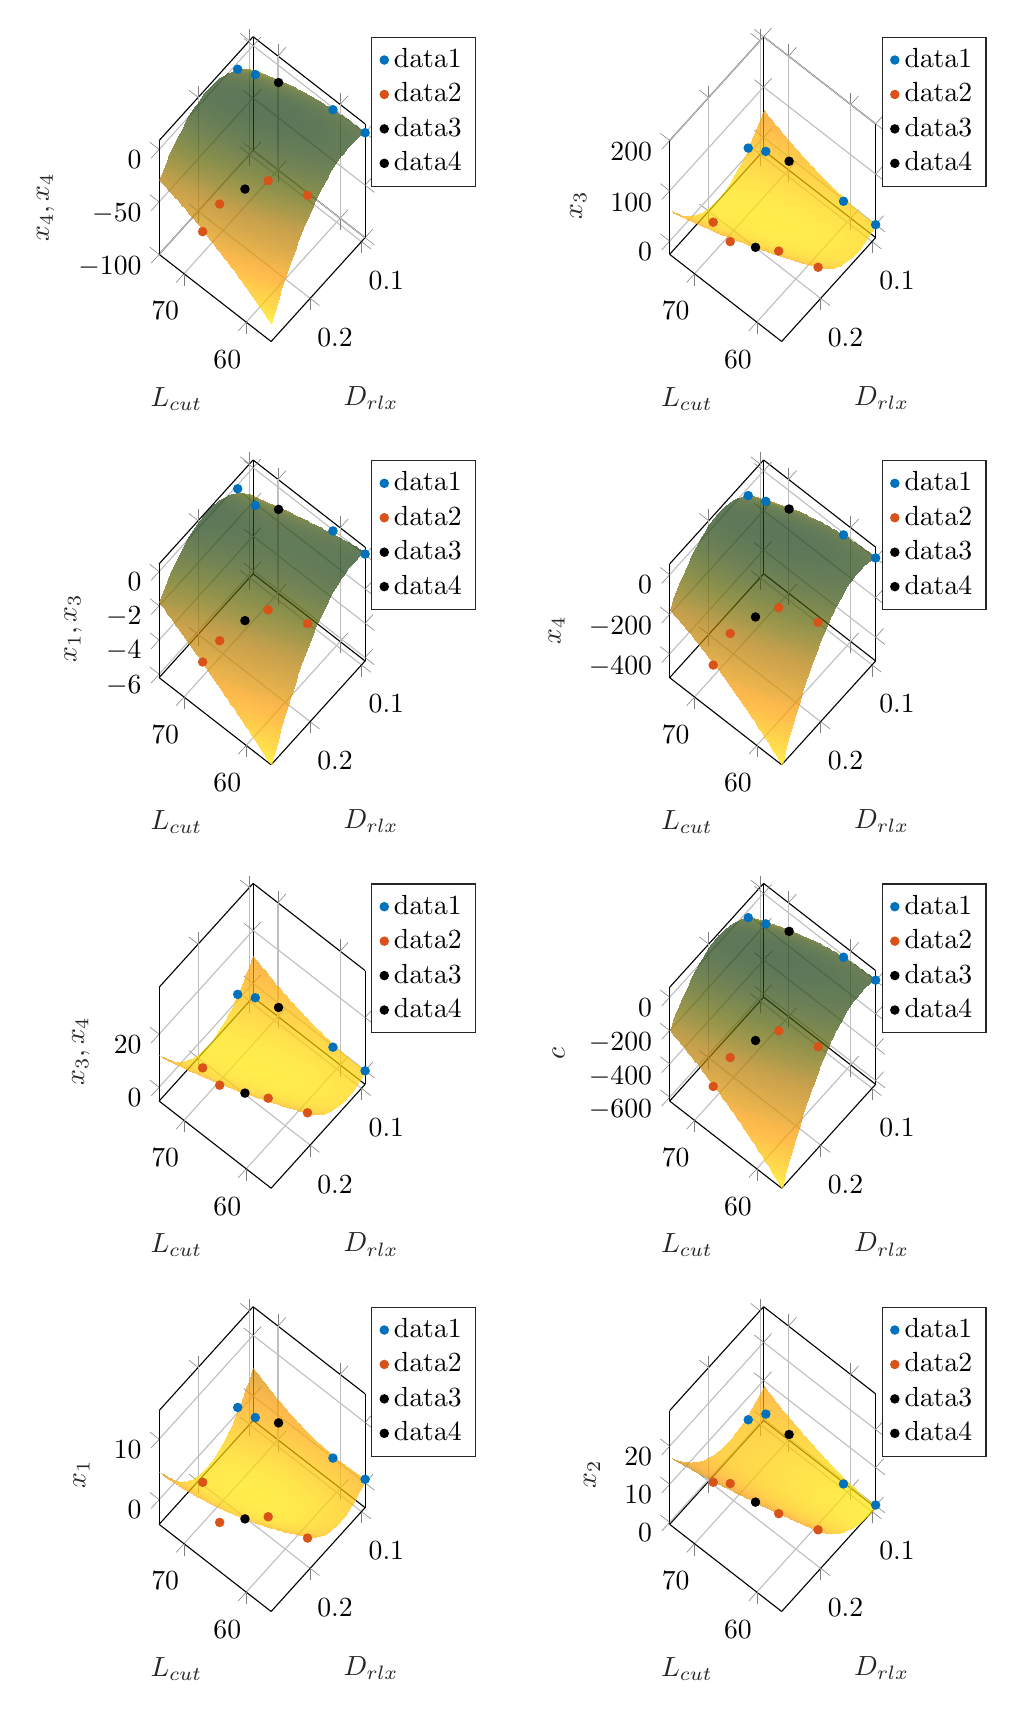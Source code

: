 % This file was created by matlab2tikz.
%
\definecolor{mycolor1}{rgb}{0.0,0.447,0.741}%
\definecolor{mycolor2}{rgb}{0.85,0.325,0.098}%
%
\begin{tikzpicture}

\begin{axis}[%
width=2.616cm,
height=3.871cm,
at={(0cm,16.129cm)},
scale only axis,
xmin=56,
xmax=74,
tick align=outside,
xlabel style={font=\color{white!15!black}},
xlabel={$L_{cut}$},
ymin=0.093,
ymax=0.276,
ylabel style={font=\color{white!15!black}},
ylabel={$D_{rlx}$},
zmin=-100,
zmax=8.49,
zlabel style={font=\color{white!15!black}},
zlabel={$x_4,x_4$},
view={-140}{50},
axis background/.style={fill=white},
xmajorgrids,
ymajorgrids,
zmajorgrids,
legend style={at={(1.03,1)}, anchor=north west, legend cell align=left, align=left, draw=white!15!black}
]
\addplot3[only marks, mark=*, mark options={}, mark size=1.5pt, color=mycolor1, fill=mycolor1] table[row sep=crcr]{%
x	y	z\\
74	0.123	-6.266\\
72	0.113	-7.55\\
61	0.095	-0.039\\
56	0.093	0.054\\
};
\addlegendentry{data1}

\addplot3[only marks, mark=*, mark options={}, mark size=1.5pt, color=mycolor2, fill=mycolor2] table[row sep=crcr]{%
x	y	z\\
67	0.276	-46.038\\
66	0.255	-26.457\\
62	0.209	-10.597\\
57	0.193	-10.145\\
};
\addlegendentry{data2}

\addplot3[only marks, mark=*, mark options={}, mark size=1.5pt, color=black, fill=black] table[row sep=crcr]{%
x	y	z\\
69	0.104	-6.186\\
};
\addlegendentry{data3}

\addplot3[only marks, mark=*, mark options={}, mark size=1.5pt, color=black, fill=black] table[row sep=crcr]{%
x	y	z\\
64	0.23	-16.486\\
};
\addlegendentry{data4}


\addplot3[%
surf,
fill opacity=0.7, shader=interp, colormap={mymap}{[1pt] rgb(0pt)=(1,0.906,0); rgb(1pt)=(1,0.902,0); rgb(2pt)=(1,0.898,0); rgb(3pt)=(1,0.894,0); rgb(4pt)=(1,0.89,0); rgb(5pt)=(1,0.886,0); rgb(6pt)=(1,0.882,0); rgb(7pt)=(1,0.879,0); rgb(8pt)=(1,0.875,0); rgb(9pt)=(1,0.871,0); rgb(10pt)=(1,0.867,0); rgb(11pt)=(1,0.863,0); rgb(12pt)=(1,0.859,0); rgb(13pt)=(1,0.855,0); rgb(14pt)=(1,0.852,0); rgb(15pt)=(1,0.848,0); rgb(16pt)=(1,0.844,0); rgb(17pt)=(1,0.84,0); rgb(18pt)=(1,0.836,0); rgb(19pt)=(1,0.832,0); rgb(20pt)=(1,0.829,0); rgb(21pt)=(1,0.825,0); rgb(22pt)=(1,0.821,0); rgb(23pt)=(1,0.817,0); rgb(24pt)=(1,0.814,0); rgb(25pt)=(1,0.81,0); rgb(26pt)=(1,0.806,0); rgb(27pt)=(1,0.802,0); rgb(28pt)=(1,0.798,0); rgb(29pt)=(1,0.795,0); rgb(30pt)=(1,0.791,0); rgb(31pt)=(1,0.787,0); rgb(32pt)=(1,0.783,0); rgb(33pt)=(1,0.78,0); rgb(34pt)=(1,0.776,0); rgb(35pt)=(1,0.772,0); rgb(36pt)=(1,0.769,0); rgb(37pt)=(1,0.765,0); rgb(38pt)=(1,0.761,0); rgb(39pt)=(1,0.758,0); rgb(40pt)=(1,0.754,0); rgb(41pt)=(1,0.75,0); rgb(42pt)=(1,0.746,0); rgb(43pt)=(1,0.743,0); rgb(44pt)=(1,0.739,0); rgb(45pt)=(1,0.736,0); rgb(46pt)=(1,0.732,0); rgb(47pt)=(1,0.728,0); rgb(48pt)=(1,0.725,0); rgb(49pt)=(1,0.721,0); rgb(50pt)=(1,0.717,0); rgb(51pt)=(1,0.714,0); rgb(52pt)=(1.0,0.71,0); rgb(53pt)=(1.0,0.706,0); rgb(54pt)=(1.0,0.703,0); rgb(55pt)=(1.0,0.699,0); rgb(56pt)=(1.0,0.695,0); rgb(57pt)=(1.0,0.691,0); rgb(58pt)=(1.0,0.687,0); rgb(59pt)=(1.0,0.683,0); rgb(60pt)=(0.999,0.679,0); rgb(61pt)=(0.999,0.675,0); rgb(62pt)=(0.999,0.672,0); rgb(63pt)=(0.999,0.668,0); rgb(64pt)=(0.999,0.664,0); rgb(65pt)=(0.999,0.66,0); rgb(66pt)=(0.999,0.656,0); rgb(67pt)=(0.998,0.653,0); rgb(68pt)=(0.998,0.649,0); rgb(69pt)=(0.998,0.646,0); rgb(70pt)=(0.998,0.642,0); rgb(71pt)=(0.998,0.639,0); rgb(72pt)=(0.997,0.636,0); rgb(73pt)=(0.997,0.633,0); rgb(74pt)=(0.997,0.63,0); rgb(75pt)=(0.997,0.627,0); rgb(76pt)=(0.996,0.625,0); rgb(77pt)=(0.996,0.622,0); rgb(78pt)=(0.995,0.62,0); rgb(79pt)=(0.993,0.618,0); rgb(80pt)=(0.991,0.616,0); rgb(81pt)=(0.989,0.614,0); rgb(82pt)=(0.986,0.611,0); rgb(83pt)=(0.982,0.61,0); rgb(84pt)=(0.979,0.608,0); rgb(85pt)=(0.974,0.606,0); rgb(86pt)=(0.97,0.604,0); rgb(87pt)=(0.965,0.602,0); rgb(88pt)=(0.96,0.601,0); rgb(89pt)=(0.955,0.599,0); rgb(90pt)=(0.95,0.597,0); rgb(91pt)=(0.944,0.595,0); rgb(92pt)=(0.939,0.594,0); rgb(93pt)=(0.933,0.592,0); rgb(94pt)=(0.927,0.591,0); rgb(95pt)=(0.922,0.589,0); rgb(96pt)=(0.916,0.587,0); rgb(97pt)=(0.911,0.585,0); rgb(98pt)=(0.905,0.584,0); rgb(99pt)=(0.9,0.582,0); rgb(100pt)=(0.895,0.58,0); rgb(101pt)=(0.891,0.578,0); rgb(102pt)=(0.886,0.576,0); rgb(103pt)=(0.882,0.575,0); rgb(104pt)=(0.878,0.573,0); rgb(105pt)=(0.874,0.571,0); rgb(106pt)=(0.869,0.569,0); rgb(107pt)=(0.865,0.567,0); rgb(108pt)=(0.861,0.565,0); rgb(109pt)=(0.857,0.563,0); rgb(110pt)=(0.852,0.561,0); rgb(111pt)=(0.848,0.559,0); rgb(112pt)=(0.844,0.557,0); rgb(113pt)=(0.84,0.555,0); rgb(114pt)=(0.836,0.553,0); rgb(115pt)=(0.832,0.551,0); rgb(116pt)=(0.827,0.549,0); rgb(117pt)=(0.823,0.547,0); rgb(118pt)=(0.819,0.545,0); rgb(119pt)=(0.815,0.543,0); rgb(120pt)=(0.811,0.541,0); rgb(121pt)=(0.807,0.539,0); rgb(122pt)=(0.803,0.537,0); rgb(123pt)=(0.799,0.535,0); rgb(124pt)=(0.794,0.533,0); rgb(125pt)=(0.79,0.531,0); rgb(126pt)=(0.786,0.528,0); rgb(127pt)=(0.782,0.526,0); rgb(128pt)=(0.778,0.524,0); rgb(129pt)=(0.775,0.522,0); rgb(130pt)=(0.771,0.52,0); rgb(131pt)=(0.767,0.518,0); rgb(132pt)=(0.763,0.516,0); rgb(133pt)=(0.76,0.514,0); rgb(134pt)=(0.756,0.512,0); rgb(135pt)=(0.753,0.51,0); rgb(136pt)=(0.749,0.508,0); rgb(137pt)=(0.746,0.506,0); rgb(138pt)=(0.742,0.504,0); rgb(139pt)=(0.739,0.502,0); rgb(140pt)=(0.735,0.5,0); rgb(141pt)=(0.732,0.498,0); rgb(142pt)=(0.728,0.496,0); rgb(143pt)=(0.725,0.494,0); rgb(144pt)=(0.721,0.492,0); rgb(145pt)=(0.717,0.49,0); rgb(146pt)=(0.713,0.488,0); rgb(147pt)=(0.709,0.486,0); rgb(148pt)=(0.705,0.484,0); rgb(149pt)=(0.701,0.482,0); rgb(150pt)=(0.696,0.48,0); rgb(151pt)=(0.692,0.478,0); rgb(152pt)=(0.687,0.476,0); rgb(153pt)=(0.682,0.475,0); rgb(154pt)=(0.677,0.473,0); rgb(155pt)=(0.672,0.471,0); rgb(156pt)=(0.666,0.469,0); rgb(157pt)=(0.66,0.467,0); rgb(158pt)=(0.653,0.466,0); rgb(159pt)=(0.647,0.464,0); rgb(160pt)=(0.64,0.462,0); rgb(161pt)=(0.633,0.461,0); rgb(162pt)=(0.626,0.459,0); rgb(163pt)=(0.618,0.458,0); rgb(164pt)=(0.611,0.456,0); rgb(165pt)=(0.603,0.454,0); rgb(166pt)=(0.596,0.453,0); rgb(167pt)=(0.588,0.451,0); rgb(168pt)=(0.58,0.45,0); rgb(169pt)=(0.572,0.448,0); rgb(170pt)=(0.565,0.446,0); rgb(171pt)=(0.557,0.445,0); rgb(172pt)=(0.549,0.443,0); rgb(173pt)=(0.541,0.441,0); rgb(174pt)=(0.534,0.44,0); rgb(175pt)=(0.527,0.438,0); rgb(176pt)=(0.519,0.436,0); rgb(177pt)=(0.512,0.434,0); rgb(178pt)=(0.505,0.432,0); rgb(179pt)=(0.499,0.43,3.925e-06); rgb(180pt)=(0.492,0.429,3.5e-05); rgb(181pt)=(0.485,0.427,9.631e-05); rgb(182pt)=(0.479,0.425,0.0); rgb(183pt)=(0.472,0.423,0.0); rgb(184pt)=(0.466,0.421,0.0); rgb(185pt)=(0.459,0.419,0.001); rgb(186pt)=(0.452,0.417,0.001); rgb(187pt)=(0.446,0.414,0.001); rgb(188pt)=(0.439,0.412,0.001); rgb(189pt)=(0.433,0.41,0.002); rgb(190pt)=(0.427,0.408,0.002); rgb(191pt)=(0.42,0.406,0.002); rgb(192pt)=(0.414,0.404,0.003); rgb(193pt)=(0.407,0.402,0.003); rgb(194pt)=(0.401,0.399,0.003); rgb(195pt)=(0.395,0.397,0.004); rgb(196pt)=(0.389,0.395,0.004); rgb(197pt)=(0.383,0.393,0.004); rgb(198pt)=(0.377,0.39,0.005); rgb(199pt)=(0.371,0.388,0.005); rgb(200pt)=(0.365,0.386,0.006); rgb(201pt)=(0.359,0.383,0.006); rgb(202pt)=(0.353,0.381,0.007); rgb(203pt)=(0.347,0.379,0.007); rgb(204pt)=(0.341,0.376,0.008); rgb(205pt)=(0.335,0.374,0.008); rgb(206pt)=(0.33,0.372,0.009); rgb(207pt)=(0.324,0.369,0.01); rgb(208pt)=(0.319,0.367,0.012); rgb(209pt)=(0.313,0.364,0.013); rgb(210pt)=(0.308,0.362,0.014); rgb(211pt)=(0.302,0.359,0.016); rgb(212pt)=(0.297,0.357,0.018); rgb(213pt)=(0.292,0.354,0.02); rgb(214pt)=(0.286,0.351,0.022); rgb(215pt)=(0.281,0.349,0.024); rgb(216pt)=(0.276,0.346,0.026); rgb(217pt)=(0.271,0.344,0.028); rgb(218pt)=(0.265,0.341,0.03); rgb(219pt)=(0.26,0.338,0.032); rgb(220pt)=(0.255,0.335,0.034); rgb(221pt)=(0.25,0.333,0.036); rgb(222pt)=(0.245,0.33,0.038); rgb(223pt)=(0.24,0.327,0.04); rgb(224pt)=(0.235,0.325,0.042); rgb(225pt)=(0.23,0.322,0.044); rgb(226pt)=(0.225,0.319,0.046); rgb(227pt)=(0.22,0.317,0.048); rgb(228pt)=(0.215,0.314,0.049); rgb(229pt)=(0.21,0.311,0.05); rgb(230pt)=(0.205,0.308,0.052); rgb(231pt)=(0.201,0.306,0.053); rgb(232pt)=(0.196,0.303,0.054); rgb(233pt)=(0.191,0.3,0.055); rgb(234pt)=(0.186,0.298,0.056); rgb(235pt)=(0.181,0.295,0.057); rgb(236pt)=(0.176,0.292,0.058); rgb(237pt)=(0.172,0.289,0.06); rgb(238pt)=(0.167,0.287,0.061); rgb(239pt)=(0.162,0.284,0.062); rgb(240pt)=(0.158,0.281,0.063); rgb(241pt)=(0.153,0.278,0.064); rgb(242pt)=(0.148,0.276,0.065); rgb(243pt)=(0.144,0.273,0.066); rgb(244pt)=(0.139,0.27,0.066); rgb(245pt)=(0.135,0.267,0.067); rgb(246pt)=(0.13,0.265,0.068); rgb(247pt)=(0.125,0.262,0.069); rgb(248pt)=(0.121,0.259,0.07); rgb(249pt)=(0.116,0.256,0.071); rgb(250pt)=(0.112,0.253,0.071); rgb(251pt)=(0.108,0.251,0.072); rgb(252pt)=(0.103,0.248,0.073); rgb(253pt)=(0.099,0.245,0.073); rgb(254pt)=(0.095,0.242,0.074); rgb(255pt)=(0.09,0.239,0.075)}, mesh/rows=49]
table[row sep=crcr, point meta=\thisrow{c}] {%
%
x	y	z	c\\
56	0.093	0.4	0.4\\
56	0.097	1.266	1.266\\
56	0.1	2.029	2.029\\
56	0.104	2.689	2.689\\
56	0.108	3.245	3.245\\
56	0.111	3.698	3.698\\
56	0.115	4.048	4.048\\
56	0.119	4.294	4.294\\
56	0.122	4.436	4.436\\
56	0.126	4.476	4.476\\
56	0.13	4.411	4.411\\
56	0.133	4.244	4.244\\
56	0.137	3.973	3.973\\
56	0.141	3.599	3.599\\
56	0.144	3.121	3.121\\
56	0.148	2.54	2.54\\
56	0.152	1.855	1.855\\
56	0.155	1.067	1.067\\
56	0.159	0.176	0.176\\
56	0.163	-0.818	-0.818\\
56	0.166	-1.917	-1.917\\
56	0.17	-3.118	-3.118\\
56	0.174	-4.423	-4.423\\
56	0.177	-5.831	-5.831\\
56	0.181	-7.343	-7.343\\
56	0.184	-8.958	-8.958\\
56	0.188	-10.676	-10.676\\
56	0.192	-12.498	-12.498\\
56	0.195	-14.423	-14.423\\
56	0.199	-16.452	-16.452\\
56	0.203	-18.584	-18.584\\
56	0.206	-20.82	-20.82\\
56	0.21	-23.158	-23.158\\
56	0.214	-25.601	-25.601\\
56	0.217	-28.146	-28.146\\
56	0.221	-30.795	-30.795\\
56	0.225	-33.548	-33.548\\
56	0.228	-36.404	-36.404\\
56	0.232	-39.363	-39.363\\
56	0.236	-42.425	-42.425\\
56	0.239	-45.591	-45.591\\
56	0.243	-48.861	-48.861\\
56	0.247	-52.234	-52.234\\
56	0.25	-55.71	-55.71\\
56	0.254	-59.289	-59.289\\
56	0.258	-62.972	-62.972\\
56	0.261	-66.759	-66.759\\
56	0.265	-70.648	-70.648\\
56	0.269	-74.642	-74.642\\
56	0.272	-78.738	-78.738\\
56	0.276	-82.938	-82.938\\
56.375	0.093	0.396	0.396\\
56.375	0.097	1.295	1.295\\
56.375	0.1	2.09	2.09\\
56.375	0.104	2.782	2.782\\
56.375	0.108	3.37	3.37\\
56.375	0.111	3.856	3.856\\
56.375	0.115	4.237	4.237\\
56.375	0.119	4.516	4.516\\
56.375	0.122	4.69	4.69\\
56.375	0.126	4.762	4.762\\
56.375	0.13	4.73	4.73\\
56.375	0.133	4.595	4.595\\
56.375	0.137	4.356	4.356\\
56.375	0.141	4.014	4.014\\
56.375	0.144	3.569	3.569\\
56.375	0.148	3.02	3.02\\
56.375	0.152	2.368	2.368\\
56.375	0.155	1.612	1.612\\
56.375	0.159	0.753	0.753\\
56.375	0.163	-0.209	-0.209\\
56.375	0.166	-1.275	-1.275\\
56.375	0.17	-2.444	-2.444\\
56.375	0.174	-3.717	-3.717\\
56.375	0.177	-5.093	-5.093\\
56.375	0.181	-6.572	-6.572\\
56.375	0.184	-8.155	-8.155\\
56.375	0.188	-9.841	-9.841\\
56.375	0.192	-11.631	-11.631\\
56.375	0.195	-13.524	-13.524\\
56.375	0.199	-15.52	-15.52\\
56.375	0.203	-17.62	-17.62\\
56.375	0.206	-19.823	-19.823\\
56.375	0.21	-22.13	-22.13\\
56.375	0.214	-24.54	-24.54\\
56.375	0.217	-27.053	-27.053\\
56.375	0.221	-29.67	-29.67\\
56.375	0.225	-32.39	-32.39\\
56.375	0.228	-35.214	-35.214\\
56.375	0.232	-38.141	-38.141\\
56.375	0.236	-41.171	-41.171\\
56.375	0.239	-44.305	-44.305\\
56.375	0.243	-47.542	-47.542\\
56.375	0.247	-50.882	-50.882\\
56.375	0.25	-54.326	-54.326\\
56.375	0.254	-57.874	-57.874\\
56.375	0.258	-61.524	-61.524\\
56.375	0.261	-65.278	-65.278\\
56.375	0.265	-69.136	-69.136\\
56.375	0.269	-73.097	-73.097\\
56.375	0.272	-77.161	-77.161\\
56.375	0.276	-81.329	-81.329\\
56.75	0.093	0.371	0.371\\
56.75	0.097	1.302	1.302\\
56.75	0.1	2.13	2.13\\
56.75	0.104	2.854	2.854\\
56.75	0.108	3.475	3.475\\
56.75	0.111	3.992	3.992\\
56.75	0.115	4.406	4.406\\
56.75	0.119	4.717	4.717\\
56.75	0.122	4.924	4.924\\
56.75	0.126	5.028	5.028\\
56.75	0.13	5.028	5.028\\
56.75	0.133	4.925	4.925\\
56.75	0.137	4.719	4.719\\
56.75	0.141	4.409	4.409\\
56.75	0.144	3.996	3.996\\
56.75	0.148	3.479	3.479\\
56.75	0.152	2.859	2.859\\
56.75	0.155	2.136	2.136\\
56.75	0.159	1.309	1.309\\
56.75	0.163	0.379	0.379\\
56.75	0.166	-0.655	-0.655\\
56.75	0.17	-1.792	-1.792\\
56.75	0.174	-3.032	-3.032\\
56.75	0.177	-4.376	-4.376\\
56.75	0.181	-5.823	-5.823\\
56.75	0.184	-7.373	-7.373\\
56.75	0.188	-9.027	-9.027\\
56.75	0.192	-10.785	-10.785\\
56.75	0.195	-12.645	-12.645\\
56.75	0.199	-14.609	-14.609\\
56.75	0.203	-16.677	-16.677\\
56.75	0.206	-18.848	-18.848\\
56.75	0.21	-21.122	-21.122\\
56.75	0.214	-23.5	-23.5\\
56.75	0.217	-25.981	-25.981\\
56.75	0.221	-28.565	-28.565\\
56.75	0.225	-31.253	-31.253\\
56.75	0.228	-34.045	-34.045\\
56.75	0.232	-36.939	-36.939\\
56.75	0.236	-39.937	-39.937\\
56.75	0.239	-43.039	-43.039\\
56.75	0.243	-46.244	-46.244\\
56.75	0.247	-49.552	-49.552\\
56.75	0.25	-52.964	-52.964\\
56.75	0.254	-56.479	-56.479\\
56.75	0.258	-60.097	-60.097\\
56.75	0.261	-63.819	-63.819\\
56.75	0.265	-67.644	-67.644\\
56.75	0.269	-71.573	-71.573\\
56.75	0.272	-75.605	-75.605\\
56.75	0.276	-79.74	-79.74\\
57.125	0.093	0.326	0.326\\
57.125	0.097	1.289	1.289\\
57.125	0.1	2.149	2.149\\
57.125	0.104	2.905	2.905\\
57.125	0.108	3.558	3.558\\
57.125	0.111	4.108	4.108\\
57.125	0.115	4.554	4.554\\
57.125	0.119	4.897	4.897\\
57.125	0.122	5.137	5.137\\
57.125	0.126	5.273	5.273\\
57.125	0.13	5.305	5.305\\
57.125	0.133	5.235	5.235\\
57.125	0.137	5.06	5.06\\
57.125	0.141	4.783	4.783\\
57.125	0.144	4.402	4.402\\
57.125	0.148	3.918	3.918\\
57.125	0.152	3.33	3.33\\
57.125	0.155	2.639	2.639\\
57.125	0.159	1.844	1.844\\
57.125	0.163	0.946	0.946\\
57.125	0.166	-0.055	-0.055\\
57.125	0.17	-1.159	-1.159\\
57.125	0.174	-2.368	-2.368\\
57.125	0.177	-3.679	-3.679\\
57.125	0.181	-5.094	-5.094\\
57.125	0.184	-6.612	-6.612\\
57.125	0.188	-8.234	-8.234\\
57.125	0.192	-9.959	-9.959\\
57.125	0.195	-11.787	-11.787\\
57.125	0.199	-13.719	-13.719\\
57.125	0.203	-15.754	-15.754\\
57.125	0.206	-17.893	-17.893\\
57.125	0.21	-20.135	-20.135\\
57.125	0.214	-22.481	-22.481\\
57.125	0.217	-24.929	-24.929\\
57.125	0.221	-27.482	-27.482\\
57.125	0.225	-30.137	-30.137\\
57.125	0.228	-32.896	-32.896\\
57.125	0.232	-35.759	-35.759\\
57.125	0.236	-38.724	-38.724\\
57.125	0.239	-41.794	-41.794\\
57.125	0.243	-44.966	-44.966\\
57.125	0.247	-48.242	-48.242\\
57.125	0.25	-51.622	-51.622\\
57.125	0.254	-55.104	-55.104\\
57.125	0.258	-58.691	-58.691\\
57.125	0.261	-62.38	-62.38\\
57.125	0.265	-66.173	-66.173\\
57.125	0.269	-70.07	-70.07\\
57.125	0.272	-74.069	-74.069\\
57.125	0.276	-78.172	-78.172\\
57.5	0.093	0.26	0.26\\
57.5	0.097	1.255	1.255\\
57.5	0.1	2.147	2.147\\
57.5	0.104	2.936	2.936\\
57.5	0.108	3.621	3.621\\
57.5	0.111	4.203	4.203\\
57.5	0.115	4.682	4.682\\
57.5	0.119	5.057	5.057\\
57.5	0.122	5.329	5.329\\
57.5	0.126	5.497	5.497\\
57.5	0.13	5.562	5.562\\
57.5	0.133	5.523	5.523\\
57.5	0.137	5.381	5.381\\
57.5	0.141	5.136	5.136\\
57.5	0.144	4.788	4.788\\
57.5	0.148	4.335	4.335\\
57.5	0.152	3.78	3.78\\
57.5	0.155	3.121	3.121\\
57.5	0.159	2.359	2.359\\
57.5	0.163	1.493	1.493\\
57.5	0.166	0.524	0.524\\
57.5	0.17	-0.548	-0.548\\
57.5	0.174	-1.724	-1.724\\
57.5	0.177	-3.003	-3.003\\
57.5	0.181	-4.386	-4.386\\
57.5	0.184	-5.872	-5.872\\
57.5	0.188	-7.461	-7.461\\
57.5	0.192	-9.154	-9.154\\
57.5	0.195	-10.95	-10.95\\
57.5	0.199	-12.85	-12.85\\
57.5	0.203	-14.853	-14.853\\
57.5	0.206	-16.959	-16.959\\
57.5	0.21	-19.169	-19.169\\
57.5	0.214	-21.482	-21.482\\
57.5	0.217	-23.899	-23.899\\
57.5	0.221	-26.419	-26.419\\
57.5	0.225	-29.042	-29.042\\
57.5	0.228	-31.769	-31.769\\
57.5	0.232	-34.599	-34.599\\
57.5	0.236	-37.532	-37.532\\
57.5	0.239	-40.569	-40.569\\
57.5	0.243	-43.71	-43.71\\
57.5	0.247	-46.953	-46.953\\
57.5	0.25	-50.3	-50.3\\
57.5	0.254	-53.751	-53.751\\
57.5	0.258	-57.305	-57.305\\
57.5	0.261	-60.962	-60.962\\
57.5	0.265	-64.723	-64.723\\
57.5	0.269	-68.587	-68.587\\
57.5	0.272	-72.555	-72.555\\
57.5	0.276	-76.625	-76.625\\
57.875	0.093	0.173	0.173\\
57.875	0.097	1.201	1.201\\
57.875	0.1	2.125	2.125\\
57.875	0.104	2.946	2.946\\
57.875	0.108	3.663	3.663\\
57.875	0.111	4.278	4.278\\
57.875	0.115	4.788	4.788\\
57.875	0.119	5.196	5.196\\
57.875	0.122	5.5	5.5\\
57.875	0.126	5.7	5.7\\
57.875	0.13	5.798	5.798\\
57.875	0.133	5.791	5.791\\
57.875	0.137	5.682	5.682\\
57.875	0.141	5.469	5.469\\
57.875	0.144	5.152	5.152\\
57.875	0.148	4.733	4.733\\
57.875	0.152	4.209	4.209\\
57.875	0.155	3.583	3.583\\
57.875	0.159	2.853	2.853\\
57.875	0.163	2.019	2.019\\
57.875	0.166	1.083	1.083\\
57.875	0.17	0.043	0.043\\
57.875	0.174	-1.101	-1.101\\
57.875	0.177	-2.348	-2.348\\
57.875	0.181	-3.698	-3.698\\
57.875	0.184	-5.152	-5.152\\
57.875	0.188	-6.709	-6.709\\
57.875	0.192	-8.37	-8.37\\
57.875	0.195	-10.134	-10.134\\
57.875	0.199	-12.001	-12.001\\
57.875	0.203	-13.972	-13.972\\
57.875	0.206	-16.046	-16.046\\
57.875	0.21	-18.223	-18.223\\
57.875	0.214	-20.504	-20.504\\
57.875	0.217	-22.889	-22.889\\
57.875	0.221	-25.376	-25.376\\
57.875	0.225	-27.967	-27.967\\
57.875	0.228	-30.662	-30.662\\
57.875	0.232	-33.46	-33.46\\
57.875	0.236	-36.361	-36.361\\
57.875	0.239	-39.366	-39.366\\
57.875	0.243	-42.474	-42.474\\
57.875	0.247	-45.685	-45.685\\
57.875	0.25	-49.0	-49.0\\
57.875	0.254	-52.418	-52.418\\
57.875	0.258	-55.94	-55.94\\
57.875	0.261	-59.565	-59.565\\
57.875	0.265	-63.293	-63.293\\
57.875	0.269	-67.125	-67.125\\
57.875	0.272	-71.06	-71.06\\
57.875	0.276	-75.099	-75.099\\
58.25	0.093	0.065	0.065\\
58.25	0.097	1.125	1.125\\
58.25	0.1	2.082	2.082\\
58.25	0.104	2.935	2.935\\
58.25	0.108	3.685	3.685\\
58.25	0.111	4.331	4.331\\
58.25	0.115	4.874	4.874\\
58.25	0.119	5.314	5.314\\
58.25	0.122	5.65	5.65\\
58.25	0.126	5.883	5.883\\
58.25	0.13	6.012	6.012\\
58.25	0.133	6.039	6.039\\
58.25	0.137	5.961	5.961\\
58.25	0.141	5.78	5.78\\
58.25	0.144	5.496	5.496\\
58.25	0.148	5.109	5.109\\
58.25	0.152	4.618	4.618\\
58.25	0.155	4.024	4.024\\
58.25	0.159	3.326	3.326\\
58.25	0.163	2.525	2.525\\
58.25	0.166	1.62	1.62\\
58.25	0.17	0.612	0.612\\
58.25	0.174	-0.499	-0.499\\
58.25	0.177	-1.714	-1.714\\
58.25	0.181	-3.032	-3.032\\
58.25	0.184	-4.453	-4.453\\
58.25	0.188	-5.978	-5.978\\
58.25	0.192	-7.606	-7.606\\
58.25	0.195	-9.338	-9.338\\
58.25	0.199	-11.173	-11.173\\
58.25	0.203	-13.111	-13.111\\
58.25	0.206	-15.153	-15.153\\
58.25	0.21	-17.299	-17.299\\
58.25	0.214	-19.547	-19.547\\
58.25	0.217	-21.899	-21.899\\
58.25	0.221	-24.355	-24.355\\
58.25	0.225	-26.913	-26.913\\
58.25	0.228	-29.576	-29.576\\
58.25	0.232	-32.341	-32.341\\
58.25	0.236	-35.21	-35.21\\
58.25	0.239	-38.183	-38.183\\
58.25	0.243	-41.259	-41.259\\
58.25	0.247	-44.438	-44.438\\
58.25	0.25	-47.72	-47.72\\
58.25	0.254	-51.106	-51.106\\
58.25	0.258	-54.596	-54.596\\
58.25	0.261	-58.188	-58.188\\
58.25	0.265	-61.885	-61.885\\
58.25	0.269	-65.684	-65.684\\
58.25	0.272	-69.587	-69.587\\
58.25	0.276	-73.594	-73.594\\
58.625	0.093	-0.063	-0.063\\
58.625	0.097	1.029	1.029\\
58.625	0.1	2.018	2.018\\
58.625	0.104	2.903	2.903\\
58.625	0.108	3.685	3.685\\
58.625	0.111	4.364	4.364\\
58.625	0.115	4.939	4.939\\
58.625	0.119	5.411	5.411\\
58.625	0.122	5.78	5.78\\
58.625	0.126	6.045	6.045\\
58.625	0.13	6.207	6.207\\
58.625	0.133	6.265	6.265\\
58.625	0.137	6.22	6.22\\
58.625	0.141	6.072	6.072\\
58.625	0.144	5.82	5.82\\
58.625	0.148	5.464	5.464\\
58.625	0.152	5.006	5.006\\
58.625	0.155	4.444	4.444\\
58.625	0.159	3.778	3.778\\
58.625	0.163	3.009	3.009\\
58.625	0.166	2.137	2.137\\
58.625	0.17	1.162	1.162\\
58.625	0.174	0.083	0.083\\
58.625	0.177	-1.1	-1.1\\
58.625	0.181	-2.386	-2.386\\
58.625	0.184	-3.775	-3.775\\
58.625	0.188	-5.268	-5.268\\
58.625	0.192	-6.864	-6.864\\
58.625	0.195	-8.563	-8.563\\
58.625	0.199	-10.366	-10.366\\
58.625	0.203	-12.272	-12.272\\
58.625	0.206	-14.281	-14.281\\
58.625	0.21	-16.394	-16.394\\
58.625	0.214	-18.611	-18.611\\
58.625	0.217	-20.931	-20.931\\
58.625	0.221	-23.354	-23.354\\
58.625	0.225	-25.88	-25.88\\
58.625	0.228	-28.51	-28.51\\
58.625	0.232	-31.244	-31.244\\
58.625	0.236	-34.08	-34.08\\
58.625	0.239	-37.021	-37.021\\
58.625	0.243	-40.064	-40.064\\
58.625	0.247	-43.211	-43.211\\
58.625	0.25	-46.461	-46.461\\
58.625	0.254	-49.815	-49.815\\
58.625	0.258	-53.272	-53.272\\
58.625	0.261	-56.833	-56.833\\
58.625	0.265	-60.497	-60.497\\
58.625	0.269	-64.264	-64.264\\
58.625	0.272	-68.135	-68.135\\
58.625	0.276	-72.109	-72.109\\
59	0.093	-0.212	-0.212\\
59	0.097	0.912	0.912\\
59	0.1	1.933	1.933\\
59	0.104	2.851	2.851\\
59	0.108	3.665	3.665\\
59	0.111	4.376	4.376\\
59	0.115	4.984	4.984\\
59	0.119	5.488	5.488\\
59	0.122	5.889	5.889\\
59	0.126	6.186	6.186\\
59	0.13	6.38	6.38\\
59	0.133	6.471	6.471\\
59	0.137	6.458	6.458\\
59	0.141	6.342	6.342\\
59	0.144	6.122	6.122\\
59	0.148	5.799	5.799\\
59	0.152	5.373	5.373\\
59	0.155	4.843	4.843\\
59	0.159	4.21	4.21\\
59	0.163	3.473	3.473\\
59	0.166	2.633	2.633\\
59	0.17	1.69	1.69\\
59	0.174	0.643	0.643\\
59	0.177	-0.507	-0.507\\
59	0.181	-1.76	-1.76\\
59	0.184	-3.117	-3.117\\
59	0.188	-4.578	-4.578\\
59	0.192	-6.142	-6.142\\
59	0.195	-7.809	-7.809\\
59	0.199	-9.579	-9.579\\
59	0.203	-11.453	-11.453\\
59	0.206	-13.43	-13.43\\
59	0.21	-15.511	-15.511\\
59	0.214	-17.695	-17.695\\
59	0.217	-19.983	-19.983\\
59	0.221	-22.374	-22.374\\
59	0.225	-24.868	-24.868\\
59	0.228	-27.466	-27.466\\
59	0.232	-30.167	-30.167\\
59	0.236	-32.971	-32.971\\
59	0.239	-35.879	-35.879\\
59	0.243	-38.89	-38.89\\
59	0.247	-42.005	-42.005\\
59	0.25	-45.223	-45.223\\
59	0.254	-48.545	-48.545\\
59	0.258	-51.969	-51.969\\
59	0.261	-55.498	-55.498\\
59	0.265	-59.129	-59.129\\
59	0.269	-62.864	-62.864\\
59	0.272	-66.703	-66.703\\
59	0.276	-70.645	-70.645\\
59.375	0.093	-0.382	-0.382\\
59.375	0.097	0.775	0.775\\
59.375	0.1	1.828	1.828\\
59.375	0.104	2.778	2.778\\
59.375	0.108	3.625	3.625\\
59.375	0.111	4.368	4.368\\
59.375	0.115	5.008	5.008\\
59.375	0.119	5.544	5.544\\
59.375	0.122	5.977	5.977\\
59.375	0.126	6.307	6.307\\
59.375	0.13	6.533	6.533\\
59.375	0.133	6.656	6.656\\
59.375	0.137	6.675	6.675\\
59.375	0.141	6.591	6.591\\
59.375	0.144	6.404	6.404\\
59.375	0.148	6.113	6.113\\
59.375	0.152	5.719	5.719\\
59.375	0.155	5.222	5.222\\
59.375	0.159	4.621	4.621\\
59.375	0.163	3.916	3.916\\
59.375	0.166	3.109	3.109\\
59.375	0.17	2.198	2.198\\
59.375	0.174	1.183	1.183\\
59.375	0.177	0.065	0.065\\
59.375	0.181	-1.156	-1.156\\
59.375	0.184	-2.481	-2.481\\
59.375	0.188	-3.909	-3.909\\
59.375	0.192	-5.44	-5.44\\
59.375	0.195	-7.075	-7.075\\
59.375	0.199	-8.813	-8.813\\
59.375	0.203	-10.655	-10.655\\
59.375	0.206	-12.6	-12.6\\
59.375	0.21	-14.649	-14.649\\
59.375	0.214	-16.8	-16.8\\
59.375	0.217	-19.056	-19.056\\
59.375	0.221	-21.414	-21.414\\
59.375	0.225	-23.876	-23.876\\
59.375	0.228	-26.442	-26.442\\
59.375	0.232	-29.111	-29.111\\
59.375	0.236	-31.883	-31.883\\
59.375	0.239	-34.758	-34.758\\
59.375	0.243	-37.737	-37.737\\
59.375	0.247	-40.82	-40.82\\
59.375	0.25	-44.006	-44.006\\
59.375	0.254	-47.295	-47.295\\
59.375	0.258	-50.687	-50.687\\
59.375	0.261	-54.183	-54.183\\
59.375	0.265	-57.783	-57.783\\
59.375	0.269	-61.486	-61.486\\
59.375	0.272	-65.292	-65.292\\
59.375	0.276	-69.201	-69.201\\
59.75	0.093	-0.573	-0.573\\
59.75	0.097	0.616	0.616\\
59.75	0.1	1.702	1.702\\
59.75	0.104	2.684	2.684\\
59.75	0.108	3.563	3.563\\
59.75	0.111	4.339	4.339\\
59.75	0.115	5.011	5.011\\
59.75	0.119	5.579	5.579\\
59.75	0.122	6.045	6.045\\
59.75	0.126	6.407	6.407\\
59.75	0.13	6.665	6.665\\
59.75	0.133	6.82	6.82\\
59.75	0.137	6.872	6.872\\
59.75	0.141	6.82	6.82\\
59.75	0.144	6.665	6.665\\
59.75	0.148	6.407	6.407\\
59.75	0.152	6.045	6.045\\
59.75	0.155	5.58	5.58\\
59.75	0.159	5.011	5.011\\
59.75	0.163	4.339	4.339\\
59.75	0.166	3.563	3.563\\
59.75	0.17	2.685	2.685\\
59.75	0.174	1.702	1.702\\
59.75	0.177	0.617	0.617\\
59.75	0.181	-0.572	-0.572\\
59.75	0.184	-1.865	-1.865\\
59.75	0.188	-3.261	-3.261\\
59.75	0.192	-4.76	-4.76\\
59.75	0.195	-6.362	-6.362\\
59.75	0.199	-8.068	-8.068\\
59.75	0.203	-9.878	-9.878\\
59.75	0.206	-11.791	-11.791\\
59.75	0.21	-13.807	-13.807\\
59.75	0.214	-15.926	-15.926\\
59.75	0.217	-18.149	-18.149\\
59.75	0.221	-20.476	-20.476\\
59.75	0.225	-22.905	-22.905\\
59.75	0.228	-25.439	-25.439\\
59.75	0.232	-28.075	-28.075\\
59.75	0.236	-30.815	-30.815\\
59.75	0.239	-33.658	-33.658\\
59.75	0.243	-36.605	-36.605\\
59.75	0.247	-39.655	-39.655\\
59.75	0.25	-42.809	-42.809\\
59.75	0.254	-46.066	-46.066\\
59.75	0.258	-49.426	-49.426\\
59.75	0.261	-52.89	-52.89\\
59.75	0.265	-56.457	-56.457\\
59.75	0.269	-60.127	-60.127\\
59.75	0.272	-63.901	-63.901\\
59.75	0.276	-67.779	-67.779\\
60.125	0.093	-0.784	-0.784\\
60.125	0.097	0.437	0.437\\
60.125	0.1	1.555	1.555\\
60.125	0.104	2.57	2.57\\
60.125	0.108	3.481	3.481\\
60.125	0.111	4.288	4.288\\
60.125	0.115	4.993	4.993\\
60.125	0.119	5.594	5.594\\
60.125	0.122	6.091	6.091\\
60.125	0.126	6.486	6.486\\
60.125	0.13	6.776	6.776\\
60.125	0.133	6.964	6.964\\
60.125	0.137	7.048	7.048\\
60.125	0.141	7.028	7.028\\
60.125	0.144	6.905	6.905\\
60.125	0.148	6.679	6.679\\
60.125	0.152	6.35	6.35\\
60.125	0.155	5.917	5.917\\
60.125	0.159	5.38	5.38\\
60.125	0.163	4.741	4.741\\
60.125	0.166	3.997	3.997\\
60.125	0.17	3.151	3.151\\
60.125	0.174	2.201	2.201\\
60.125	0.177	1.147	1.147\\
60.125	0.181	-0.009	-0.009\\
60.125	0.184	-1.269	-1.269\\
60.125	0.188	-2.633	-2.633\\
60.125	0.192	-4.1	-4.1\\
60.125	0.195	-5.67	-5.67\\
60.125	0.199	-7.344	-7.344\\
60.125	0.203	-9.121	-9.121\\
60.125	0.206	-11.002	-11.002\\
60.125	0.21	-12.986	-12.986\\
60.125	0.214	-15.073	-15.073\\
60.125	0.217	-17.264	-17.264\\
60.125	0.221	-19.558	-19.558\\
60.125	0.225	-21.955	-21.955\\
60.125	0.228	-24.456	-24.456\\
60.125	0.232	-27.06	-27.06\\
60.125	0.236	-29.768	-29.768\\
60.125	0.239	-32.579	-32.579\\
60.125	0.243	-35.494	-35.494\\
60.125	0.247	-38.512	-38.512\\
60.125	0.25	-41.633	-41.633\\
60.125	0.254	-44.857	-44.857\\
60.125	0.258	-48.186	-48.186\\
60.125	0.261	-51.617	-51.617\\
60.125	0.265	-55.152	-55.152\\
60.125	0.269	-58.79	-58.79\\
60.125	0.272	-62.532	-62.532\\
60.125	0.276	-66.377	-66.377\\
60.5	0.093	-1.016	-1.016\\
60.5	0.097	0.237	0.237\\
60.5	0.1	1.387	1.387\\
60.5	0.104	2.434	2.434\\
60.5	0.108	3.378	3.378\\
60.5	0.111	4.218	4.218\\
60.5	0.115	4.954	4.954\\
60.5	0.119	5.588	5.588\\
60.5	0.122	6.117	6.117\\
60.5	0.126	6.544	6.544\\
60.5	0.13	6.867	6.867\\
60.5	0.133	7.087	7.087\\
60.5	0.137	7.203	7.203\\
60.5	0.141	7.216	7.216\\
60.5	0.144	7.125	7.125\\
60.5	0.148	6.931	6.931\\
60.5	0.152	6.634	6.634\\
60.5	0.155	6.233	6.233\\
60.5	0.159	5.729	5.729\\
60.5	0.163	5.121	5.121\\
60.5	0.166	4.411	4.411\\
60.5	0.17	3.596	3.596\\
60.5	0.174	2.679	2.679\\
60.5	0.177	1.657	1.657\\
60.5	0.181	0.533	0.533\\
60.5	0.184	-0.695	-0.695\\
60.5	0.188	-2.026	-2.026\\
60.5	0.192	-3.461	-3.461\\
60.5	0.195	-4.999	-4.999\\
60.5	0.199	-6.64	-6.64\\
60.5	0.203	-8.385	-8.385\\
60.5	0.206	-10.234	-10.234\\
60.5	0.21	-12.185	-12.185\\
60.5	0.214	-14.24	-14.24\\
60.5	0.217	-16.399	-16.399\\
60.5	0.221	-18.661	-18.661\\
60.5	0.225	-21.026	-21.026\\
60.5	0.228	-23.494	-23.494\\
60.5	0.232	-26.066	-26.066\\
60.5	0.236	-28.742	-28.742\\
60.5	0.239	-31.521	-31.521\\
60.5	0.243	-34.403	-34.403\\
60.5	0.247	-37.389	-37.389\\
60.5	0.25	-40.478	-40.478\\
60.5	0.254	-43.67	-43.67\\
60.5	0.258	-46.966	-46.966\\
60.5	0.261	-50.365	-50.365\\
60.5	0.265	-53.868	-53.868\\
60.5	0.269	-57.474	-57.474\\
60.5	0.272	-61.183	-61.183\\
60.5	0.276	-64.996	-64.996\\
60.875	0.093	-1.269	-1.269\\
60.875	0.097	0.017	0.017\\
60.875	0.1	1.199	1.199\\
60.875	0.104	2.278	2.278\\
60.875	0.108	3.254	3.254\\
60.875	0.111	4.126	4.126\\
60.875	0.115	4.895	4.895\\
60.875	0.119	5.561	5.561\\
60.875	0.122	6.123	6.123\\
60.875	0.126	6.581	6.581\\
60.875	0.13	6.937	6.937\\
60.875	0.133	7.189	7.189\\
60.875	0.137	7.337	7.337\\
60.875	0.141	7.382	7.382\\
60.875	0.144	7.324	7.324\\
60.875	0.148	7.162	7.162\\
60.875	0.152	6.897	6.897\\
60.875	0.155	6.529	6.529\\
60.875	0.159	6.057	6.057\\
60.875	0.163	5.482	5.482\\
60.875	0.166	4.803	4.803\\
60.875	0.17	4.021	4.021\\
60.875	0.174	3.136	3.136\\
60.875	0.177	2.147	2.147\\
60.875	0.181	1.054	1.054\\
60.875	0.184	-0.141	-0.141\\
60.875	0.188	-1.44	-1.44\\
60.875	0.192	-2.843	-2.843\\
60.875	0.195	-4.348	-4.348\\
60.875	0.199	-5.958	-5.958\\
60.875	0.203	-7.67	-7.67\\
60.875	0.206	-9.486	-9.486\\
60.875	0.21	-11.406	-11.406\\
60.875	0.214	-13.428	-13.428\\
60.875	0.217	-15.555	-15.555\\
60.875	0.221	-17.784	-17.784\\
60.875	0.225	-20.117	-20.117\\
60.875	0.228	-22.553	-22.553\\
60.875	0.232	-25.093	-25.093\\
60.875	0.236	-27.736	-27.736\\
60.875	0.239	-30.483	-30.483\\
60.875	0.243	-33.333	-33.333\\
60.875	0.247	-36.286	-36.286\\
60.875	0.25	-39.343	-39.343\\
60.875	0.254	-42.503	-42.503\\
60.875	0.258	-45.767	-45.767\\
60.875	0.261	-49.134	-49.134\\
60.875	0.265	-52.604	-52.604\\
60.875	0.269	-56.178	-56.178\\
60.875	0.272	-59.855	-59.855\\
60.875	0.276	-63.635	-63.635\\
61.25	0.093	-1.543	-1.543\\
61.25	0.097	-0.225	-0.225\\
61.25	0.1	0.99	0.99\\
61.25	0.104	2.101	2.101\\
61.25	0.108	3.109	3.109\\
61.25	0.111	4.014	4.014\\
61.25	0.115	4.815	4.815\\
61.25	0.119	5.513	5.513\\
61.25	0.122	6.107	6.107\\
61.25	0.126	6.598	6.598\\
61.25	0.13	6.986	6.986\\
61.25	0.133	7.27	7.27\\
61.25	0.137	7.451	7.451\\
61.25	0.141	7.528	7.528\\
61.25	0.144	7.502	7.502\\
61.25	0.148	7.373	7.373\\
61.25	0.152	7.14	7.14\\
61.25	0.155	6.804	6.804\\
61.25	0.159	6.364	6.364\\
61.25	0.163	5.821	5.821\\
61.25	0.166	5.175	5.175\\
61.25	0.17	4.425	4.425\\
61.25	0.174	3.572	3.572\\
61.25	0.177	2.615	2.615\\
61.25	0.181	1.555	1.555\\
61.25	0.184	0.392	0.392\\
61.25	0.188	-0.875	-0.875\\
61.25	0.192	-2.245	-2.245\\
61.25	0.195	-3.719	-3.719\\
61.25	0.199	-5.296	-5.296\\
61.25	0.203	-6.976	-6.976\\
61.25	0.206	-8.76	-8.76\\
61.25	0.21	-10.647	-10.647\\
61.25	0.214	-12.637	-12.637\\
61.25	0.217	-14.731	-14.731\\
61.25	0.221	-16.928	-16.928\\
61.25	0.225	-19.229	-19.229\\
61.25	0.228	-21.633	-21.633\\
61.25	0.232	-24.141	-24.141\\
61.25	0.236	-26.752	-26.752\\
61.25	0.239	-29.466	-29.466\\
61.25	0.243	-32.284	-32.284\\
61.25	0.247	-35.205	-35.205\\
61.25	0.25	-38.229	-38.229\\
61.25	0.254	-41.357	-41.357\\
61.25	0.258	-44.588	-44.588\\
61.25	0.261	-47.923	-47.923\\
61.25	0.265	-51.361	-51.361\\
61.25	0.269	-54.903	-54.903\\
61.25	0.272	-58.547	-58.547\\
61.25	0.276	-62.296	-62.296\\
61.625	0.093	-1.837	-1.837\\
61.625	0.097	-0.487	-0.487\\
61.625	0.1	0.76	0.76\\
61.625	0.104	1.904	1.904\\
61.625	0.108	2.944	2.944\\
61.625	0.111	3.881	3.881\\
61.625	0.115	4.714	4.714\\
61.625	0.119	5.444	5.444\\
61.625	0.122	6.071	6.071\\
61.625	0.126	6.594	6.594\\
61.625	0.13	7.014	7.014\\
61.625	0.133	7.331	7.331\\
61.625	0.137	7.544	7.544\\
61.625	0.141	7.653	7.653\\
61.625	0.144	7.659	7.659\\
61.625	0.148	7.562	7.562\\
61.625	0.152	7.362	7.362\\
61.625	0.155	7.058	7.058\\
61.625	0.159	6.651	6.651\\
61.625	0.163	6.14	6.14\\
61.625	0.166	5.526	5.526\\
61.625	0.17	4.808	4.808\\
61.625	0.174	3.987	3.987\\
61.625	0.177	3.063	3.063\\
61.625	0.181	2.035	2.035\\
61.625	0.184	0.904	0.904\\
61.625	0.188	-0.33	-0.33\\
61.625	0.192	-1.668	-1.668\\
61.625	0.195	-3.109	-3.109\\
61.625	0.199	-4.654	-4.654\\
61.625	0.203	-6.302	-6.302\\
61.625	0.206	-8.054	-8.054\\
61.625	0.21	-9.909	-9.909\\
61.625	0.214	-11.867	-11.867\\
61.625	0.217	-13.928	-13.928\\
61.625	0.221	-16.094	-16.094\\
61.625	0.225	-18.362	-18.362\\
61.625	0.228	-20.734	-20.734\\
61.625	0.232	-23.209	-23.209\\
61.625	0.236	-25.788	-25.788\\
61.625	0.239	-28.47	-28.47\\
61.625	0.243	-31.255	-31.255\\
61.625	0.247	-34.144	-34.144\\
61.625	0.25	-37.136	-37.136\\
61.625	0.254	-40.232	-40.232\\
61.625	0.258	-43.431	-43.431\\
61.625	0.261	-46.733	-46.733\\
61.625	0.265	-50.139	-50.139\\
61.625	0.269	-53.648	-53.648\\
61.625	0.272	-57.261	-57.261\\
61.625	0.276	-60.977	-60.977\\
62	0.093	-2.152	-2.152\\
62	0.097	-0.77	-0.77\\
62	0.1	0.51	0.51\\
62	0.104	1.686	1.686\\
62	0.108	2.758	2.758\\
62	0.111	3.727	3.727\\
62	0.115	4.593	4.593\\
62	0.119	5.355	5.355\\
62	0.122	6.014	6.014\\
62	0.126	6.57	6.57\\
62	0.13	7.022	7.022\\
62	0.133	7.37	7.37\\
62	0.137	7.616	7.616\\
62	0.141	7.758	7.758\\
62	0.144	7.796	7.796\\
62	0.148	7.731	7.731\\
62	0.152	7.563	7.563\\
62	0.155	7.291	7.291\\
62	0.159	6.916	6.916\\
62	0.163	6.438	6.438\\
62	0.166	5.856	5.856\\
62	0.17	5.171	5.171\\
62	0.174	4.382	4.382\\
62	0.177	3.49	3.49\\
62	0.181	2.495	2.495\\
62	0.184	1.396	1.396\\
62	0.188	0.194	0.194\\
62	0.192	-1.112	-1.112\\
62	0.195	-2.521	-2.521\\
62	0.199	-4.034	-4.034\\
62	0.203	-5.649	-5.649\\
62	0.206	-7.369	-7.369\\
62	0.21	-9.191	-9.191\\
62	0.214	-11.117	-11.117\\
62	0.217	-13.147	-13.147\\
62	0.221	-15.279	-15.279\\
62	0.225	-17.516	-17.516\\
62	0.228	-19.855	-19.855\\
62	0.232	-22.298	-22.298\\
62	0.236	-24.844	-24.844\\
62	0.239	-27.494	-27.494\\
62	0.243	-30.247	-30.247\\
62	0.247	-33.104	-33.104\\
62	0.25	-36.064	-36.064\\
62	0.254	-39.127	-39.127\\
62	0.258	-42.294	-42.294\\
62	0.261	-45.564	-45.564\\
62	0.265	-48.938	-48.938\\
62	0.269	-52.415	-52.415\\
62	0.272	-55.995	-55.995\\
62	0.276	-59.679	-59.679\\
62.375	0.093	-2.488	-2.488\\
62.375	0.097	-1.073	-1.073\\
62.375	0.1	0.238	0.238\\
62.375	0.104	1.447	1.447\\
62.375	0.108	2.551	2.551\\
62.375	0.111	3.553	3.553\\
62.375	0.115	4.451	4.451\\
62.375	0.119	5.245	5.245\\
62.375	0.122	5.936	5.936\\
62.375	0.126	6.524	6.524\\
62.375	0.13	7.009	7.009\\
62.375	0.133	7.389	7.389\\
62.375	0.137	7.667	7.667\\
62.375	0.141	7.841	7.841\\
62.375	0.144	7.912	7.912\\
62.375	0.148	7.879	7.879\\
62.375	0.152	7.743	7.743\\
62.375	0.155	7.504	7.504\\
62.375	0.159	7.161	7.161\\
62.375	0.163	6.715	6.715\\
62.375	0.166	6.165	6.165\\
62.375	0.17	5.512	5.512\\
62.375	0.174	4.756	4.756\\
62.375	0.177	3.896	3.896\\
62.375	0.181	2.933	2.933\\
62.375	0.184	1.867	1.867\\
62.375	0.188	0.697	0.697\\
62.375	0.192	-0.577	-0.577\\
62.375	0.195	-1.954	-1.954\\
62.375	0.199	-3.434	-3.434\\
62.375	0.203	-5.017	-5.017\\
62.375	0.206	-6.704	-6.704\\
62.375	0.21	-8.494	-8.494\\
62.375	0.214	-10.388	-10.388\\
62.375	0.217	-12.385	-12.385\\
62.375	0.221	-14.486	-14.486\\
62.375	0.225	-16.69	-16.69\\
62.375	0.228	-18.997	-18.997\\
62.375	0.232	-21.408	-21.408\\
62.375	0.236	-23.922	-23.922\\
62.375	0.239	-26.539	-26.539\\
62.375	0.243	-29.26	-29.26\\
62.375	0.247	-32.085	-32.085\\
62.375	0.25	-35.012	-35.012\\
62.375	0.254	-38.043	-38.043\\
62.375	0.258	-41.178	-41.178\\
62.375	0.261	-44.416	-44.416\\
62.375	0.265	-47.757	-47.757\\
62.375	0.269	-51.202	-51.202\\
62.375	0.272	-54.75	-54.75\\
62.375	0.276	-58.401	-58.401\\
62.75	0.093	-2.845	-2.845\\
62.75	0.097	-1.397	-1.397\\
62.75	0.1	-0.054	-0.054\\
62.75	0.104	1.187	1.187\\
62.75	0.108	2.324	2.324\\
62.75	0.111	3.357	3.357\\
62.75	0.115	4.288	4.288\\
62.75	0.119	5.115	5.115\\
62.75	0.122	5.838	5.838\\
62.75	0.126	6.458	6.458\\
62.75	0.13	6.975	6.975\\
62.75	0.133	7.388	7.388\\
62.75	0.137	7.698	7.698\\
62.75	0.141	7.904	7.904\\
62.75	0.144	8.007	8.007\\
62.75	0.148	8.007	8.007\\
62.75	0.152	7.903	7.903\\
62.75	0.155	7.696	7.696\\
62.75	0.159	7.385	7.385\\
62.75	0.163	6.971	6.971\\
62.75	0.166	6.454	6.454\\
62.75	0.17	5.833	5.833\\
62.75	0.174	5.109	5.109\\
62.75	0.177	4.282	4.282\\
62.75	0.181	3.351	3.351\\
62.75	0.184	2.317	2.317\\
62.75	0.188	1.179	1.179\\
62.75	0.192	-0.062	-0.062\\
62.75	0.195	-1.407	-1.407\\
62.75	0.199	-2.855	-2.855\\
62.75	0.203	-4.406	-4.406\\
62.75	0.206	-6.06	-6.06\\
62.75	0.21	-7.819	-7.819\\
62.75	0.214	-9.68	-9.68\\
62.75	0.217	-11.645	-11.645\\
62.75	0.221	-13.713	-13.713\\
62.75	0.225	-15.885	-15.885\\
62.75	0.228	-18.16	-18.16\\
62.75	0.232	-20.538	-20.538\\
62.75	0.236	-23.02	-23.02\\
62.75	0.239	-25.605	-25.605\\
62.75	0.243	-28.294	-28.294\\
62.75	0.247	-31.086	-31.086\\
62.75	0.25	-33.981	-33.981\\
62.75	0.254	-36.98	-36.98\\
62.75	0.258	-40.082	-40.082\\
62.75	0.261	-43.288	-43.288\\
62.75	0.265	-46.597	-46.597\\
62.75	0.269	-50.009	-50.009\\
62.75	0.272	-53.525	-53.525\\
62.75	0.276	-57.144	-57.144\\
63.125	0.093	-3.222	-3.222\\
63.125	0.097	-1.742	-1.742\\
63.125	0.1	-0.366	-0.366\\
63.125	0.104	0.906	0.906\\
63.125	0.108	2.076	2.076\\
63.125	0.111	3.142	3.142\\
63.125	0.115	4.104	4.104\\
63.125	0.119	4.963	4.963\\
63.125	0.122	5.719	5.719\\
63.125	0.126	6.371	6.371\\
63.125	0.13	6.92	6.92\\
63.125	0.133	7.365	7.365\\
63.125	0.137	7.708	7.708\\
63.125	0.141	7.946	7.946\\
63.125	0.144	8.082	8.082\\
63.125	0.148	8.114	8.114\\
63.125	0.152	8.042	8.042\\
63.125	0.155	7.867	7.867\\
63.125	0.159	7.589	7.589\\
63.125	0.163	7.207	7.207\\
63.125	0.166	6.722	6.722\\
63.125	0.17	6.134	6.134\\
63.125	0.174	5.442	5.442\\
63.125	0.177	4.647	4.647\\
63.125	0.181	3.748	3.748\\
63.125	0.184	2.746	2.746\\
63.125	0.188	1.641	1.641\\
63.125	0.192	0.432	0.432\\
63.125	0.195	-0.881	-0.881\\
63.125	0.199	-2.296	-2.296\\
63.125	0.203	-3.815	-3.815\\
63.125	0.206	-5.438	-5.438\\
63.125	0.21	-7.163	-7.163\\
63.125	0.214	-8.993	-8.993\\
63.125	0.217	-10.925	-10.925\\
63.125	0.221	-12.961	-12.961\\
63.125	0.225	-15.101	-15.101\\
63.125	0.228	-17.343	-17.343\\
63.125	0.232	-19.69	-19.69\\
63.125	0.236	-22.139	-22.139\\
63.125	0.239	-24.692	-24.692\\
63.125	0.243	-27.348	-27.348\\
63.125	0.247	-30.108	-30.108\\
63.125	0.25	-32.971	-32.971\\
63.125	0.254	-35.938	-35.938\\
63.125	0.258	-39.008	-39.008\\
63.125	0.261	-42.181	-42.181\\
63.125	0.265	-45.458	-45.458\\
63.125	0.269	-48.838	-48.838\\
63.125	0.272	-52.322	-52.322\\
63.125	0.276	-55.908	-55.908\\
63.5	0.093	-3.62	-3.62\\
63.5	0.097	-2.108	-2.108\\
63.5	0.1	-0.7	-0.7\\
63.5	0.104	0.605	0.605\\
63.5	0.108	1.807	1.807\\
63.5	0.111	2.905	2.905\\
63.5	0.115	3.9	3.9\\
63.5	0.119	4.791	4.791\\
63.5	0.122	5.579	5.579\\
63.5	0.126	6.263	6.263\\
63.5	0.13	6.845	6.845\\
63.5	0.133	7.322	7.322\\
63.5	0.137	7.697	7.697\\
63.5	0.141	7.968	7.968\\
63.5	0.144	8.135	8.135\\
63.5	0.148	8.199	8.199\\
63.5	0.152	8.16	8.16\\
63.5	0.155	8.018	8.018\\
63.5	0.159	7.772	7.772\\
63.5	0.163	7.422	7.422\\
63.5	0.166	6.969	6.969\\
63.5	0.17	6.413	6.413\\
63.5	0.174	5.754	5.754\\
63.5	0.177	4.991	4.991\\
63.5	0.181	4.124	4.124\\
63.5	0.184	3.155	3.155\\
63.5	0.188	2.081	2.081\\
63.5	0.192	0.905	0.905\\
63.5	0.195	-0.375	-0.375\\
63.5	0.199	-1.758	-1.758\\
63.5	0.203	-3.245	-3.245\\
63.5	0.206	-4.835	-4.835\\
63.5	0.21	-6.529	-6.529\\
63.5	0.214	-8.326	-8.326\\
63.5	0.217	-10.226	-10.226\\
63.5	0.221	-12.23	-12.23\\
63.5	0.225	-14.337	-14.337\\
63.5	0.228	-16.548	-16.548\\
63.5	0.232	-18.861	-18.861\\
63.5	0.236	-21.279	-21.279\\
63.5	0.239	-23.799	-23.799\\
63.5	0.243	-26.424	-26.424\\
63.5	0.247	-29.151	-29.151\\
63.5	0.25	-31.982	-31.982\\
63.5	0.254	-34.916	-34.916\\
63.5	0.258	-37.954	-37.954\\
63.5	0.261	-41.095	-41.095\\
63.5	0.265	-44.34	-44.34\\
63.5	0.269	-47.687	-47.687\\
63.5	0.272	-51.139	-51.139\\
63.5	0.276	-54.693	-54.693\\
63.875	0.093	-4.039	-4.039\\
63.875	0.097	-2.495	-2.495\\
63.875	0.1	-1.054	-1.054\\
63.875	0.104	0.283	0.283\\
63.875	0.108	1.517	1.517\\
63.875	0.111	2.647	2.647\\
63.875	0.115	3.674	3.674\\
63.875	0.119	4.598	4.598\\
63.875	0.122	5.418	5.418\\
63.875	0.126	6.135	6.135\\
63.875	0.13	6.748	6.748\\
63.875	0.133	7.259	7.259\\
63.875	0.137	7.665	7.665\\
63.875	0.141	7.968	7.968\\
63.875	0.144	8.168	8.168\\
63.875	0.148	8.265	8.265\\
63.875	0.152	8.258	8.258\\
63.875	0.155	8.147	8.147\\
63.875	0.159	7.934	7.934\\
63.875	0.163	7.617	7.617\\
63.875	0.166	7.196	7.196\\
63.875	0.17	6.672	6.672\\
63.875	0.174	6.045	6.045\\
63.875	0.177	5.314	5.314\\
63.875	0.181	4.48	4.48\\
63.875	0.184	3.542	3.542\\
63.875	0.188	2.501	2.501\\
63.875	0.192	1.357	1.357\\
63.875	0.195	0.11	0.11\\
63.875	0.199	-1.242	-1.242\\
63.875	0.203	-2.696	-2.696\\
63.875	0.206	-4.254	-4.254\\
63.875	0.21	-5.915	-5.915\\
63.875	0.214	-7.68	-7.68\\
63.875	0.217	-9.548	-9.548\\
63.875	0.221	-11.519	-11.519\\
63.875	0.225	-13.594	-13.594\\
63.875	0.228	-15.773	-15.773\\
63.875	0.232	-18.054	-18.054\\
63.875	0.236	-20.439	-20.439\\
63.875	0.239	-22.928	-22.928\\
63.875	0.243	-25.52	-25.52\\
63.875	0.247	-28.215	-28.215\\
63.875	0.25	-31.013	-31.013\\
63.875	0.254	-33.915	-33.915\\
63.875	0.258	-36.921	-36.921\\
63.875	0.261	-40.03	-40.03\\
63.875	0.265	-43.242	-43.242\\
63.875	0.269	-46.557	-46.557\\
63.875	0.272	-49.976	-49.976\\
63.875	0.276	-53.499	-53.499\\
64.25	0.093	-4.478	-4.478\\
64.25	0.097	-2.902	-2.902\\
64.25	0.1	-1.429	-1.429\\
64.25	0.104	-0.059	-0.059\\
64.25	0.108	1.207	1.207\\
64.25	0.111	2.369	2.369\\
64.25	0.115	3.429	3.429\\
64.25	0.119	4.384	4.384\\
64.25	0.122	5.237	5.237\\
64.25	0.126	5.986	5.986\\
64.25	0.13	6.632	6.632\\
64.25	0.133	7.174	7.174\\
64.25	0.137	7.613	7.613\\
64.25	0.141	7.948	7.948\\
64.25	0.144	8.18	8.18\\
64.25	0.148	8.309	8.309\\
64.25	0.152	8.334	8.334\\
64.25	0.155	8.256	8.256\\
64.25	0.159	8.075	8.075\\
64.25	0.163	7.79	7.79\\
64.25	0.166	7.402	7.402\\
64.25	0.17	6.91	6.91\\
64.25	0.174	6.315	6.315\\
64.25	0.177	5.617	5.617\\
64.25	0.181	4.815	4.815\\
64.25	0.184	3.91	3.91\\
64.25	0.188	2.901	2.901\\
64.25	0.192	1.789	1.789\\
64.25	0.195	0.573	0.573\\
64.25	0.199	-0.745	-0.745\\
64.25	0.203	-2.168	-2.168\\
64.25	0.206	-3.693	-3.693\\
64.25	0.21	-5.322	-5.322\\
64.25	0.214	-7.055	-7.055\\
64.25	0.217	-8.89	-8.89\\
64.25	0.221	-10.83	-10.83\\
64.25	0.225	-12.872	-12.872\\
64.25	0.228	-15.018	-15.018\\
64.25	0.232	-17.268	-17.268\\
64.25	0.236	-19.62	-19.62\\
64.25	0.239	-22.077	-22.077\\
64.25	0.243	-24.636	-24.636\\
64.25	0.247	-27.299	-27.299\\
64.25	0.25	-30.065	-30.065\\
64.25	0.254	-32.935	-32.935\\
64.25	0.258	-35.908	-35.908\\
64.25	0.261	-38.985	-38.985\\
64.25	0.265	-42.165	-42.165\\
64.25	0.269	-45.448	-45.448\\
64.25	0.272	-48.835	-48.835\\
64.25	0.276	-52.325	-52.325\\
64.625	0.093	-4.938	-4.938\\
64.625	0.097	-3.33	-3.33\\
64.625	0.1	-1.825	-1.825\\
64.625	0.104	-0.423	-0.423\\
64.625	0.108	0.875	0.875\\
64.625	0.111	2.07	2.07\\
64.625	0.115	3.162	3.162\\
64.625	0.119	4.15	4.15\\
64.625	0.122	5.035	5.035\\
64.625	0.126	5.816	5.816\\
64.625	0.13	6.494	6.494\\
64.625	0.133	7.069	7.069\\
64.625	0.137	7.54	7.54\\
64.625	0.141	7.908	7.908\\
64.625	0.144	8.172	8.172\\
64.625	0.148	8.333	8.333\\
64.625	0.152	8.39	8.39\\
64.625	0.155	8.345	8.345\\
64.625	0.159	8.195	8.195\\
64.625	0.163	7.943	7.943\\
64.625	0.166	7.587	7.587\\
64.625	0.17	7.127	7.127\\
64.625	0.174	6.565	6.565\\
64.625	0.177	5.898	5.898\\
64.625	0.181	5.129	5.129\\
64.625	0.184	4.256	4.256\\
64.625	0.188	3.28	3.28\\
64.625	0.192	2.2	2.2\\
64.625	0.195	1.017	1.017\\
64.625	0.199	-0.27	-0.27\\
64.625	0.203	-1.66	-1.66\\
64.625	0.206	-3.153	-3.153\\
64.625	0.21	-4.75	-4.75\\
64.625	0.214	-6.45	-6.45\\
64.625	0.217	-8.254	-8.254\\
64.625	0.221	-10.161	-10.161\\
64.625	0.225	-12.171	-12.171\\
64.625	0.228	-14.285	-14.285\\
64.625	0.232	-16.502	-16.502\\
64.625	0.236	-18.822	-18.822\\
64.625	0.239	-21.246	-21.246\\
64.625	0.243	-23.774	-23.774\\
64.625	0.247	-26.404	-26.404\\
64.625	0.25	-29.138	-29.138\\
64.625	0.254	-31.976	-31.976\\
64.625	0.258	-34.917	-34.917\\
64.625	0.261	-37.961	-37.961\\
64.625	0.265	-41.109	-41.109\\
64.625	0.269	-44.36	-44.36\\
64.625	0.272	-47.714	-47.714\\
64.625	0.276	-51.172	-51.172\\
65	0.093	-5.419	-5.419\\
65	0.097	-3.778	-3.778\\
65	0.1	-2.241	-2.241\\
65	0.104	-0.807	-0.807\\
65	0.108	0.523	0.523\\
65	0.111	1.751	1.751\\
65	0.115	2.874	2.874\\
65	0.119	3.895	3.895\\
65	0.122	4.812	4.812\\
65	0.126	5.625	5.625\\
65	0.13	6.336	6.336\\
65	0.133	6.943	6.943\\
65	0.137	7.446	7.446\\
65	0.141	7.846	7.846\\
65	0.144	8.143	8.143\\
65	0.148	8.336	8.336\\
65	0.152	8.426	8.426\\
65	0.155	8.412	8.412\\
65	0.159	8.295	8.295\\
65	0.163	8.075	8.075\\
65	0.166	7.751	7.751\\
65	0.17	7.324	7.324\\
65	0.174	6.793	6.793\\
65	0.177	6.16	6.16\\
65	0.181	5.422	5.422\\
65	0.184	4.582	4.582\\
65	0.188	3.637	3.637\\
65	0.192	2.59	2.59\\
65	0.195	1.439	1.439\\
65	0.199	0.185	0.185\\
65	0.203	-1.173	-1.173\\
65	0.206	-2.634	-2.634\\
65	0.21	-4.199	-4.199\\
65	0.214	-5.866	-5.866\\
65	0.217	-7.638	-7.638\\
65	0.221	-9.512	-9.512\\
65	0.225	-11.49	-11.49\\
65	0.228	-13.572	-13.572\\
65	0.232	-15.757	-15.757\\
65	0.236	-18.045	-18.045\\
65	0.239	-20.437	-20.437\\
65	0.243	-22.932	-22.932\\
65	0.247	-25.53	-25.53\\
65	0.25	-28.232	-28.232\\
65	0.254	-31.037	-31.037\\
65	0.258	-33.946	-33.946\\
65	0.261	-36.958	-36.958\\
65	0.265	-40.073	-40.073\\
65	0.269	-43.292	-43.292\\
65	0.272	-46.614	-46.614\\
65	0.276	-50.04	-50.04\\
65.375	0.093	-5.921	-5.921\\
65.375	0.097	-4.248	-4.248\\
65.375	0.1	-2.678	-2.678\\
65.375	0.104	-1.212	-1.212\\
65.375	0.108	0.151	0.151\\
65.375	0.111	1.41	1.41\\
65.375	0.115	2.566	2.566\\
65.375	0.119	3.619	3.619\\
65.375	0.122	4.568	4.568\\
65.375	0.126	5.414	5.414\\
65.375	0.13	6.157	6.157\\
65.375	0.133	6.796	6.796\\
65.375	0.137	7.331	7.331\\
65.375	0.141	7.764	7.764\\
65.375	0.144	8.093	8.093\\
65.375	0.148	8.318	8.318\\
65.375	0.152	8.44	8.44\\
65.375	0.155	8.459	8.459\\
65.375	0.159	8.374	8.374\\
65.375	0.163	8.186	8.186\\
65.375	0.166	7.895	7.895\\
65.375	0.17	7.5	7.5\\
65.375	0.174	7.002	7.002\\
65.375	0.177	6.4	6.4\\
65.375	0.181	5.695	5.695\\
65.375	0.184	4.886	4.886\\
65.375	0.188	3.975	3.975\\
65.375	0.192	2.959	2.959\\
65.375	0.195	1.841	1.841\\
65.375	0.199	0.619	0.619\\
65.375	0.203	-0.707	-0.707\\
65.375	0.206	-2.136	-2.136\\
65.375	0.21	-3.668	-3.668\\
65.375	0.214	-5.303	-5.303\\
65.375	0.217	-7.042	-7.042\\
65.375	0.221	-8.885	-8.885\\
65.375	0.225	-10.831	-10.831\\
65.375	0.228	-12.88	-12.88\\
65.375	0.232	-15.032	-15.032\\
65.375	0.236	-17.288	-17.288\\
65.375	0.239	-19.648	-19.648\\
65.375	0.243	-22.111	-22.111\\
65.375	0.247	-24.677	-24.677\\
65.375	0.25	-27.346	-27.346\\
65.375	0.254	-30.119	-30.119\\
65.375	0.258	-32.996	-32.996\\
65.375	0.261	-35.975	-35.975\\
65.375	0.265	-39.059	-39.059\\
65.375	0.269	-42.245	-42.245\\
65.375	0.272	-45.535	-45.535\\
65.375	0.276	-48.928	-48.928\\
65.75	0.093	-6.443	-6.443\\
65.75	0.097	-4.738	-4.738\\
65.75	0.1	-3.136	-3.136\\
65.75	0.104	-1.638	-1.638\\
65.75	0.108	-0.243	-0.243\\
65.75	0.111	1.049	1.049\\
65.75	0.115	2.237	2.237\\
65.75	0.119	3.322	3.322\\
65.75	0.122	4.304	4.304\\
65.75	0.126	5.182	5.182\\
65.75	0.13	5.957	5.957\\
65.75	0.133	6.628	6.628\\
65.75	0.137	7.196	7.196\\
65.75	0.141	7.661	7.661\\
65.75	0.144	8.022	8.022\\
65.75	0.148	8.28	8.28\\
65.75	0.152	8.434	8.434\\
65.75	0.155	8.485	8.485\\
65.75	0.159	8.433	8.433\\
65.75	0.163	8.277	8.277\\
65.75	0.166	8.018	8.018\\
65.75	0.17	7.655	7.655\\
65.75	0.174	7.189	7.189\\
65.75	0.177	6.62	6.62\\
65.75	0.181	5.947	5.947\\
65.75	0.184	5.171	5.171\\
65.75	0.188	4.291	4.291\\
65.75	0.192	3.308	3.308\\
65.75	0.195	2.222	2.222\\
65.75	0.199	1.032	1.032\\
65.75	0.203	-0.261	-0.261\\
65.75	0.206	-1.658	-1.658\\
65.75	0.21	-3.158	-3.158\\
65.75	0.214	-4.761	-4.761\\
65.75	0.217	-6.468	-6.468\\
65.75	0.221	-8.278	-8.278\\
65.75	0.225	-10.192	-10.192\\
65.75	0.228	-12.208	-12.208\\
65.75	0.232	-14.329	-14.329\\
65.75	0.236	-16.553	-16.553\\
65.75	0.239	-18.88	-18.88\\
65.75	0.243	-21.31	-21.31\\
65.75	0.247	-23.844	-23.844\\
65.75	0.25	-26.481	-26.481\\
65.75	0.254	-29.222	-29.222\\
65.75	0.258	-32.066	-32.066\\
65.75	0.261	-35.014	-35.014\\
65.75	0.265	-38.065	-38.065\\
65.75	0.269	-41.219	-41.219\\
65.75	0.272	-44.477	-44.477\\
65.75	0.276	-47.838	-47.838\\
66.125	0.093	-6.987	-6.987\\
66.125	0.097	-5.249	-5.249\\
66.125	0.1	-3.615	-3.615\\
66.125	0.104	-2.084	-2.084\\
66.125	0.108	-0.657	-0.657\\
66.125	0.111	0.667	0.667\\
66.125	0.115	1.888	1.888\\
66.125	0.119	3.005	3.005\\
66.125	0.122	4.019	4.019\\
66.125	0.126	4.929	4.929\\
66.125	0.13	5.736	5.736\\
66.125	0.133	6.44	6.44\\
66.125	0.137	7.04	7.04\\
66.125	0.141	7.537	7.537\\
66.125	0.144	7.93	7.93\\
66.125	0.148	8.22	8.22\\
66.125	0.152	8.407	8.407\\
66.125	0.155	8.49	8.49\\
66.125	0.159	8.47	8.47\\
66.125	0.163	8.347	8.347\\
66.125	0.166	8.12	8.12\\
66.125	0.17	7.789	7.789\\
66.125	0.174	7.356	7.356\\
66.125	0.177	6.818	6.818\\
66.125	0.181	6.178	6.178\\
66.125	0.184	5.434	5.434\\
66.125	0.188	4.587	4.587\\
66.125	0.192	3.636	3.636\\
66.125	0.195	2.582	2.582\\
66.125	0.199	1.424	1.424\\
66.125	0.203	0.163	0.163\\
66.125	0.206	-1.201	-1.201\\
66.125	0.21	-2.669	-2.669\\
66.125	0.214	-4.24	-4.24\\
66.125	0.217	-5.914	-5.914\\
66.125	0.221	-7.692	-7.692\\
66.125	0.225	-9.573	-9.573\\
66.125	0.228	-11.558	-11.558\\
66.125	0.232	-13.646	-13.646\\
66.125	0.236	-15.837	-15.837\\
66.125	0.239	-18.132	-18.132\\
66.125	0.243	-20.531	-20.531\\
66.125	0.247	-23.032	-23.032\\
66.125	0.25	-25.637	-25.637\\
66.125	0.254	-28.346	-28.346\\
66.125	0.258	-31.157	-31.157\\
66.125	0.261	-34.073	-34.073\\
66.125	0.265	-37.091	-37.091\\
66.125	0.269	-40.213	-40.213\\
66.125	0.272	-43.439	-43.439\\
66.125	0.276	-46.768	-46.768\\
66.5	0.093	-7.551	-7.551\\
66.5	0.097	-5.781	-5.781\\
66.5	0.1	-4.114	-4.114\\
66.5	0.104	-2.551	-2.551\\
66.5	0.108	-1.092	-1.092\\
66.5	0.111	0.265	0.265\\
66.5	0.115	1.517	1.517\\
66.5	0.119	2.667	2.667\\
66.5	0.122	3.713	3.713\\
66.5	0.126	4.656	4.656\\
66.5	0.13	5.495	5.495\\
66.5	0.133	6.231	6.231\\
66.5	0.137	6.863	6.863\\
66.5	0.141	7.392	7.392\\
66.5	0.144	7.818	7.818\\
66.5	0.148	8.14	8.14\\
66.5	0.152	8.359	8.359\\
66.5	0.155	8.475	8.475\\
66.5	0.159	8.487	8.487\\
66.5	0.163	8.396	8.396\\
66.5	0.166	8.201	8.201\\
66.5	0.17	7.903	7.903\\
66.5	0.174	7.501	7.501\\
66.5	0.177	6.997	6.997\\
66.5	0.181	6.388	6.388\\
66.5	0.184	5.677	5.677\\
66.5	0.188	4.862	4.862\\
66.5	0.192	3.943	3.943\\
66.5	0.195	2.921	2.921\\
66.5	0.199	1.796	1.796\\
66.5	0.203	0.567	0.567\\
66.5	0.206	-0.765	-0.765\\
66.5	0.21	-2.2	-2.2\\
66.5	0.214	-3.739	-3.739\\
66.5	0.217	-5.381	-5.381\\
66.5	0.221	-7.127	-7.127\\
66.5	0.225	-8.976	-8.976\\
66.5	0.228	-10.928	-10.928\\
66.5	0.232	-12.984	-12.984\\
66.5	0.236	-15.143	-15.143\\
66.5	0.239	-17.406	-17.406\\
66.5	0.243	-19.772	-19.772\\
66.5	0.247	-22.241	-22.241\\
66.5	0.25	-24.814	-24.814\\
66.5	0.254	-27.49	-27.49\\
66.5	0.258	-30.27	-30.27\\
66.5	0.261	-33.152	-33.152\\
66.5	0.265	-36.139	-36.139\\
66.5	0.269	-39.229	-39.229\\
66.5	0.272	-42.422	-42.422\\
66.5	0.276	-45.718	-45.718\\
66.875	0.093	-8.135	-8.135\\
66.875	0.097	-6.333	-6.333\\
66.875	0.1	-4.634	-4.634\\
66.875	0.104	-3.039	-3.039\\
66.875	0.108	-1.547	-1.547\\
66.875	0.111	-0.159	-0.159\\
66.875	0.115	1.126	1.126\\
66.875	0.119	2.308	2.308\\
66.875	0.122	3.386	3.386\\
66.875	0.126	4.361	4.361\\
66.875	0.13	5.233	5.233\\
66.875	0.133	6.001	6.001\\
66.875	0.137	6.666	6.666\\
66.875	0.141	7.227	7.227\\
66.875	0.144	7.685	7.685\\
66.875	0.148	8.04	8.04\\
66.875	0.152	8.291	8.291\\
66.875	0.155	8.439	8.439\\
66.875	0.159	8.483	8.483\\
66.875	0.163	8.424	8.424\\
66.875	0.166	8.262	8.262\\
66.875	0.17	7.996	7.996\\
66.875	0.174	7.627	7.627\\
66.875	0.177	7.154	7.154\\
66.875	0.181	6.578	6.578\\
66.875	0.184	5.899	5.899\\
66.875	0.188	5.116	5.116\\
66.875	0.192	4.23	4.23\\
66.875	0.195	3.24	3.24\\
66.875	0.199	2.147	2.147\\
66.875	0.203	0.951	0.951\\
66.875	0.206	-0.349	-0.349\\
66.875	0.21	-1.752	-1.752\\
66.875	0.214	-3.259	-3.259\\
66.875	0.217	-4.869	-4.869\\
66.875	0.221	-6.582	-6.582\\
66.875	0.225	-8.399	-8.399\\
66.875	0.228	-10.319	-10.319\\
66.875	0.232	-12.342	-12.342\\
66.875	0.236	-14.469	-14.469\\
66.875	0.239	-16.7	-16.7\\
66.875	0.243	-19.033	-19.033\\
66.875	0.247	-21.471	-21.471\\
66.875	0.25	-24.011	-24.011\\
66.875	0.254	-26.655	-26.655\\
66.875	0.258	-29.402	-29.402\\
66.875	0.261	-32.253	-32.253\\
66.875	0.265	-35.207	-35.207\\
66.875	0.269	-38.265	-38.265\\
66.875	0.272	-41.425	-41.425\\
66.875	0.276	-44.69	-44.69\\
67.25	0.093	-8.741	-8.741\\
67.25	0.097	-6.906	-6.906\\
67.25	0.1	-5.175	-5.175\\
67.25	0.104	-3.548	-3.548\\
67.25	0.108	-2.024	-2.024\\
67.25	0.111	-0.603	-0.603\\
67.25	0.115	0.715	0.715\\
67.25	0.119	1.929	1.929\\
67.25	0.122	3.039	3.039\\
67.25	0.126	4.046	4.046\\
67.25	0.13	4.95	4.95\\
67.25	0.133	5.751	5.751\\
67.25	0.137	6.448	6.448\\
67.25	0.141	7.041	7.041\\
67.25	0.144	7.531	7.531\\
67.25	0.148	7.918	7.918\\
67.25	0.152	8.202	8.202\\
67.25	0.155	8.382	8.382\\
67.25	0.159	8.458	8.458\\
67.25	0.163	8.432	8.432\\
67.25	0.166	8.301	8.301\\
67.25	0.17	8.068	8.068\\
67.25	0.174	7.731	7.731\\
67.25	0.177	7.291	7.291\\
67.25	0.181	6.747	6.747\\
67.25	0.184	6.1	6.1\\
67.25	0.188	5.349	5.349\\
67.25	0.192	4.495	4.495\\
67.25	0.195	3.538	3.538\\
67.25	0.199	2.477	2.477\\
67.25	0.203	1.313	1.313\\
67.25	0.206	0.046	0.046\\
67.25	0.21	-1.325	-1.325\\
67.25	0.214	-2.799	-2.799\\
67.25	0.217	-4.377	-4.377\\
67.25	0.221	-6.058	-6.058\\
67.25	0.225	-7.843	-7.843\\
67.25	0.228	-9.731	-9.731\\
67.25	0.232	-11.722	-11.722\\
67.25	0.236	-13.817	-13.817\\
67.25	0.239	-16.015	-16.015\\
67.25	0.243	-18.316	-18.316\\
67.25	0.247	-20.721	-20.721\\
67.25	0.25	-23.229	-23.229\\
67.25	0.254	-25.841	-25.841\\
67.25	0.258	-28.556	-28.556\\
67.25	0.261	-31.374	-31.374\\
67.25	0.265	-34.296	-34.296\\
67.25	0.269	-37.321	-37.321\\
67.25	0.272	-40.45	-40.45\\
67.25	0.276	-43.682	-43.682\\
67.625	0.093	-9.367	-9.367\\
67.625	0.097	-7.5	-7.5\\
67.625	0.1	-5.737	-5.737\\
67.625	0.104	-4.077	-4.077\\
67.625	0.108	-2.521	-2.521\\
67.625	0.111	-1.068	-1.068\\
67.625	0.115	0.282	0.282\\
67.625	0.119	1.528	1.528\\
67.625	0.122	2.671	2.671\\
67.625	0.126	3.711	3.711\\
67.625	0.13	4.647	4.647\\
67.625	0.133	5.479	5.479\\
67.625	0.137	6.209	6.209\\
67.625	0.141	6.834	6.834\\
67.625	0.144	7.357	7.357\\
67.625	0.148	7.776	7.776\\
67.625	0.152	8.092	8.092\\
67.625	0.155	8.304	8.304\\
67.625	0.159	8.413	8.413\\
67.625	0.163	8.418	8.418\\
67.625	0.166	8.321	8.321\\
67.625	0.17	8.119	8.119\\
67.625	0.174	7.815	7.815\\
67.625	0.177	7.407	7.407\\
67.625	0.181	6.895	6.895\\
67.625	0.184	6.28	6.28\\
67.625	0.188	5.562	5.562\\
67.625	0.192	4.74	4.74\\
67.625	0.195	3.815	3.815\\
67.625	0.199	2.787	2.787\\
67.625	0.203	1.655	1.655\\
67.625	0.206	0.42	0.42\\
67.625	0.21	-0.919	-0.919\\
67.625	0.214	-2.361	-2.361\\
67.625	0.217	-3.906	-3.906\\
67.625	0.221	-5.555	-5.555\\
67.625	0.225	-7.307	-7.307\\
67.625	0.228	-9.163	-9.163\\
67.625	0.232	-11.122	-11.122\\
67.625	0.236	-13.184	-13.184\\
67.625	0.239	-15.35	-15.35\\
67.625	0.243	-17.619	-17.619\\
67.625	0.247	-19.992	-19.992\\
67.625	0.25	-22.468	-22.468\\
67.625	0.254	-25.047	-25.047\\
67.625	0.258	-27.73	-27.73\\
67.625	0.261	-30.516	-30.516\\
67.625	0.265	-33.406	-33.406\\
67.625	0.269	-36.399	-36.399\\
67.625	0.272	-39.495	-39.495\\
67.625	0.276	-42.695	-42.695\\
68	0.093	-10.014	-10.014\\
68	0.097	-8.115	-8.115\\
68	0.1	-6.319	-6.319\\
68	0.104	-4.627	-4.627\\
68	0.108	-3.039	-3.039\\
68	0.111	-1.553	-1.553\\
68	0.115	-0.171	-0.171\\
68	0.119	1.107	1.107\\
68	0.122	2.282	2.282\\
68	0.126	3.354	3.354\\
68	0.13	4.322	4.322\\
68	0.133	5.187	5.187\\
68	0.137	5.949	5.949\\
68	0.141	6.607	6.607\\
68	0.144	7.162	7.162\\
68	0.148	7.613	7.613\\
68	0.152	7.961	7.961\\
68	0.155	8.206	8.206\\
68	0.159	8.347	8.347\\
68	0.163	8.385	8.385\\
68	0.166	8.319	8.319\\
68	0.17	8.15	8.15\\
68	0.174	7.878	7.878\\
68	0.177	7.502	7.502\\
68	0.181	7.023	7.023\\
68	0.184	6.44	6.44\\
68	0.188	5.754	5.754\\
68	0.192	4.965	4.965\\
68	0.195	4.072	4.072\\
68	0.199	3.076	3.076\\
68	0.203	1.976	1.976\\
68	0.206	0.773	0.773\\
68	0.21	-0.533	-0.533\\
68	0.214	-1.943	-1.943\\
68	0.217	-3.456	-3.456\\
68	0.221	-5.073	-5.073\\
68	0.225	-6.793	-6.793\\
68	0.228	-8.616	-8.616\\
68	0.232	-10.543	-10.543\\
68	0.236	-12.573	-12.573\\
68	0.239	-14.706	-14.706\\
68	0.243	-16.943	-16.943\\
68	0.247	-19.284	-19.284\\
68	0.25	-21.727	-21.727\\
68	0.254	-24.275	-24.275\\
68	0.258	-26.925	-26.925\\
68	0.261	-29.679	-29.679\\
68	0.265	-32.536	-32.536\\
68	0.269	-35.497	-35.497\\
68	0.272	-38.561	-38.561\\
68	0.276	-41.729	-41.729\\
68.375	0.093	-10.681	-10.681\\
68.375	0.097	-8.75	-8.75\\
68.375	0.1	-6.922	-6.922\\
68.375	0.104	-5.198	-5.198\\
68.375	0.108	-3.577	-3.577\\
68.375	0.111	-2.06	-2.06\\
68.375	0.115	-0.645	-0.645\\
68.375	0.119	0.665	0.665\\
68.375	0.122	1.873	1.873\\
68.375	0.126	2.977	2.977\\
68.375	0.13	3.977	3.977\\
68.375	0.133	4.875	4.875\\
68.375	0.137	5.668	5.668\\
68.375	0.141	6.359	6.359\\
68.375	0.144	6.946	6.946\\
68.375	0.148	7.429	7.429\\
68.375	0.152	7.81	7.81\\
68.375	0.155	8.087	8.087\\
68.375	0.159	8.26	8.26\\
68.375	0.163	8.33	8.33\\
68.375	0.166	8.297	8.297\\
68.375	0.17	8.16	8.16\\
68.375	0.174	7.92	7.92\\
68.375	0.177	7.576	7.576\\
68.375	0.181	7.129	7.129\\
68.375	0.184	6.579	6.579\\
68.375	0.188	5.925	5.925\\
68.375	0.192	5.168	5.168\\
68.375	0.195	4.308	4.308\\
68.375	0.199	3.344	3.344\\
68.375	0.203	2.276	2.276\\
68.375	0.206	1.106	1.106\\
68.375	0.21	-0.168	-0.168\\
68.375	0.214	-1.546	-1.546\\
68.375	0.217	-3.027	-3.027\\
68.375	0.221	-4.611	-4.611\\
68.375	0.225	-6.299	-6.299\\
68.375	0.228	-8.09	-8.09\\
68.375	0.232	-9.984	-9.984\\
68.375	0.236	-11.982	-11.982\\
68.375	0.239	-14.084	-14.084\\
68.375	0.243	-16.288	-16.288\\
68.375	0.247	-18.596	-18.596\\
68.375	0.25	-21.008	-21.008\\
68.375	0.254	-23.523	-23.523\\
68.375	0.258	-26.141	-26.141\\
68.375	0.261	-28.862	-28.862\\
68.375	0.265	-31.687	-31.687\\
68.375	0.269	-34.616	-34.616\\
68.375	0.272	-37.648	-37.648\\
68.375	0.276	-40.783	-40.783\\
68.75	0.093	-11.37	-11.37\\
68.75	0.097	-9.406	-9.406\\
68.75	0.1	-7.546	-7.546\\
68.75	0.104	-5.79	-5.79\\
68.75	0.108	-4.136	-4.136\\
68.75	0.111	-2.587	-2.587\\
68.75	0.115	-1.14	-1.14\\
68.75	0.119	0.203	0.203\\
68.75	0.122	1.443	1.443\\
68.75	0.126	2.579	2.579\\
68.75	0.13	3.612	3.612\\
68.75	0.133	4.541	4.541\\
68.75	0.137	5.367	5.367\\
68.75	0.141	6.09	6.09\\
68.75	0.144	6.709	6.709\\
68.75	0.148	7.225	7.225\\
68.75	0.152	7.638	7.638\\
68.75	0.155	7.947	7.947\\
68.75	0.159	8.152	8.152\\
68.75	0.163	8.255	8.255\\
68.75	0.166	8.254	8.254\\
68.75	0.17	8.149	8.149\\
68.75	0.174	7.941	7.941\\
68.75	0.177	7.63	7.63\\
68.75	0.181	7.215	7.215\\
68.75	0.184	6.697	6.697\\
68.75	0.188	6.076	6.076\\
68.75	0.192	5.351	5.351\\
68.75	0.195	4.523	4.523\\
68.75	0.199	3.591	3.591\\
68.75	0.203	2.556	2.556\\
68.75	0.206	1.417	1.417\\
68.75	0.21	0.176	0.176\\
68.75	0.214	-1.17	-1.17\\
68.75	0.217	-2.618	-2.618\\
68.75	0.221	-4.17	-4.17\\
68.75	0.225	-5.826	-5.826\\
68.75	0.228	-7.585	-7.585\\
68.75	0.232	-9.447	-9.447\\
68.75	0.236	-11.412	-11.412\\
68.75	0.239	-13.481	-13.481\\
68.75	0.243	-15.654	-15.654\\
68.75	0.247	-17.93	-17.93\\
68.75	0.25	-20.309	-20.309\\
68.75	0.254	-22.791	-22.791\\
68.75	0.258	-25.377	-25.377\\
68.75	0.261	-28.067	-28.067\\
68.75	0.265	-30.859	-30.859\\
68.75	0.269	-33.756	-33.756\\
68.75	0.272	-36.755	-36.755\\
68.75	0.276	-39.858	-39.858\\
69.125	0.093	-12.079	-12.079\\
69.125	0.097	-10.083	-10.083\\
69.125	0.1	-8.191	-8.191\\
69.125	0.104	-6.402	-6.402\\
69.125	0.108	-4.717	-4.717\\
69.125	0.111	-3.134	-3.134\\
69.125	0.115	-1.656	-1.656\\
69.125	0.119	-0.28	-0.28\\
69.125	0.122	0.992	0.992\\
69.125	0.126	2.16	2.16\\
69.125	0.13	3.225	3.225\\
69.125	0.133	4.187	4.187\\
69.125	0.137	5.045	5.045\\
69.125	0.141	5.8	5.8\\
69.125	0.144	6.452	6.452\\
69.125	0.148	7.0	7.0\\
69.125	0.152	7.445	7.445\\
69.125	0.155	7.786	7.786\\
69.125	0.159	8.024	8.024\\
69.125	0.163	8.159	8.159\\
69.125	0.166	8.19	8.19\\
69.125	0.17	8.118	8.118\\
69.125	0.174	7.942	7.942\\
69.125	0.177	7.663	7.663\\
69.125	0.181	7.28	7.28\\
69.125	0.184	6.795	6.795\\
69.125	0.188	6.205	6.205\\
69.125	0.192	5.513	5.513\\
69.125	0.195	4.717	4.717\\
69.125	0.199	3.817	3.817\\
69.125	0.203	2.815	2.815\\
69.125	0.206	1.709	1.709\\
69.125	0.21	0.499	0.499\\
69.125	0.214	-0.814	-0.814\\
69.125	0.217	-2.23	-2.23\\
69.125	0.221	-3.75	-3.75\\
69.125	0.225	-5.373	-5.373\\
69.125	0.228	-7.1	-7.1\\
69.125	0.232	-8.93	-8.93\\
69.125	0.236	-10.863	-10.863\\
69.125	0.239	-12.9	-12.9\\
69.125	0.243	-15.04	-15.04\\
69.125	0.247	-17.284	-17.284\\
69.125	0.25	-19.63	-19.63\\
69.125	0.254	-22.081	-22.081\\
69.125	0.258	-24.634	-24.634\\
69.125	0.261	-27.292	-27.292\\
69.125	0.265	-30.052	-30.052\\
69.125	0.269	-32.916	-32.916\\
69.125	0.272	-35.883	-35.883\\
69.125	0.276	-38.954	-38.954\\
69.5	0.093	-12.809	-12.809\\
69.5	0.097	-10.781	-10.781\\
69.5	0.1	-8.856	-8.856\\
69.5	0.104	-7.035	-7.035\\
69.5	0.108	-5.317	-5.317\\
69.5	0.111	-3.703	-3.703\\
69.5	0.115	-2.192	-2.192\\
69.5	0.119	-0.784	-0.784\\
69.5	0.122	0.52	0.52\\
69.5	0.126	1.721	1.721\\
69.5	0.13	2.818	2.818\\
69.5	0.133	3.812	3.812\\
69.5	0.137	4.703	4.703\\
69.5	0.141	5.49	5.49\\
69.5	0.144	6.174	6.174\\
69.5	0.148	6.754	6.754\\
69.5	0.152	7.231	7.231\\
69.5	0.155	7.605	7.605\\
69.5	0.159	7.875	7.875\\
69.5	0.163	8.042	8.042\\
69.5	0.166	8.105	8.105\\
69.5	0.17	8.065	8.065\\
69.5	0.174	7.922	7.922\\
69.5	0.177	7.675	7.675\\
69.5	0.181	7.325	7.325\\
69.5	0.184	6.871	6.871\\
69.5	0.188	6.314	6.314\\
69.5	0.192	5.654	5.654\\
69.5	0.195	4.89	4.89\\
69.5	0.199	4.023	4.023\\
69.5	0.203	3.053	3.053\\
69.5	0.206	1.979	1.979\\
69.5	0.21	0.802	0.802\\
69.5	0.214	-0.479	-0.479\\
69.5	0.217	-1.863	-1.863\\
69.5	0.221	-3.351	-3.351\\
69.5	0.225	-4.942	-4.942\\
69.5	0.228	-6.636	-6.636\\
69.5	0.232	-8.434	-8.434\\
69.5	0.236	-10.335	-10.335\\
69.5	0.239	-12.339	-12.339\\
69.5	0.243	-14.447	-14.447\\
69.5	0.247	-16.658	-16.658\\
69.5	0.25	-18.973	-18.973\\
69.5	0.254	-21.391	-21.391\\
69.5	0.258	-23.912	-23.912\\
69.5	0.261	-26.537	-26.537\\
69.5	0.265	-29.266	-29.266\\
69.5	0.269	-32.097	-32.097\\
69.5	0.272	-35.032	-35.032\\
69.5	0.276	-38.071	-38.071\\
69.875	0.093	-13.559	-13.559\\
69.875	0.097	-11.499	-11.499\\
69.875	0.1	-9.542	-9.542\\
69.875	0.104	-7.689	-7.689\\
69.875	0.108	-5.939	-5.939\\
69.875	0.111	-4.292	-4.292\\
69.875	0.115	-2.749	-2.749\\
69.875	0.119	-1.309	-1.309\\
69.875	0.122	0.027	0.027\\
69.875	0.126	1.26	1.26\\
69.875	0.13	2.39	2.39\\
69.875	0.133	3.416	3.416\\
69.875	0.137	4.339	4.339\\
69.875	0.141	5.159	5.159\\
69.875	0.144	5.875	5.875\\
69.875	0.148	6.487	6.487\\
69.875	0.152	6.997	6.997\\
69.875	0.155	7.403	7.403\\
69.875	0.159	7.705	7.705\\
69.875	0.163	7.904	7.904\\
69.875	0.166	8.0	8.0\\
69.875	0.17	7.992	7.992\\
69.875	0.174	7.881	7.881\\
69.875	0.177	7.667	7.667\\
69.875	0.181	7.349	7.349\\
69.875	0.184	6.927	6.927\\
69.875	0.188	6.403	6.403\\
69.875	0.192	5.775	5.775\\
69.875	0.195	5.043	5.043\\
69.875	0.199	4.208	4.208\\
69.875	0.203	3.27	3.27\\
69.875	0.206	2.228	2.228\\
69.875	0.21	1.083	1.083\\
69.875	0.214	-0.165	-0.165\\
69.875	0.217	-1.517	-1.517\\
69.875	0.221	-2.972	-2.972\\
69.875	0.225	-4.531	-4.531\\
69.875	0.228	-6.193	-6.193\\
69.875	0.232	-7.958	-7.958\\
69.875	0.236	-9.827	-9.827\\
69.875	0.239	-11.799	-11.799\\
69.875	0.243	-13.875	-13.875\\
69.875	0.247	-16.054	-16.054\\
69.875	0.25	-18.336	-18.336\\
69.875	0.254	-20.722	-20.722\\
69.875	0.258	-23.211	-23.211\\
69.875	0.261	-25.804	-25.804\\
69.875	0.265	-28.5	-28.5\\
69.875	0.269	-31.299	-31.299\\
69.875	0.272	-34.202	-34.202\\
69.875	0.276	-37.208	-37.208\\
70.25	0.093	-14.331	-14.331\\
70.25	0.097	-12.238	-12.238\\
70.25	0.1	-10.249	-10.249\\
70.25	0.104	-8.363	-8.363\\
70.25	0.108	-6.581	-6.581\\
70.25	0.111	-4.902	-4.902\\
70.25	0.115	-3.327	-3.327\\
70.25	0.119	-1.855	-1.855\\
70.25	0.122	-0.486	-0.486\\
70.25	0.126	0.779	0.779\\
70.25	0.13	1.941	1.941\\
70.25	0.133	3.0	3.0\\
70.25	0.137	3.955	3.955\\
70.25	0.141	4.807	4.807\\
70.25	0.144	5.555	5.555\\
70.25	0.148	6.2	6.2\\
70.25	0.152	6.742	6.742\\
70.25	0.155	7.18	7.18\\
70.25	0.159	7.514	7.514\\
70.25	0.163	7.746	7.746\\
70.25	0.166	7.874	7.874\\
70.25	0.17	7.898	7.898\\
70.25	0.174	7.82	7.82\\
70.25	0.177	7.637	7.637\\
70.25	0.181	7.352	7.352\\
70.25	0.184	6.963	6.963\\
70.25	0.188	6.47	6.47\\
70.25	0.192	5.874	5.874\\
70.25	0.195	5.175	5.175\\
70.25	0.199	4.373	4.373\\
70.25	0.203	3.467	3.467\\
70.25	0.206	2.457	2.457\\
70.25	0.21	1.345	1.345\\
70.25	0.214	0.128	0.128\\
70.25	0.217	-1.191	-1.191\\
70.25	0.221	-2.614	-2.614\\
70.25	0.225	-4.141	-4.141\\
70.25	0.228	-5.77	-5.77\\
70.25	0.232	-7.503	-7.503\\
70.25	0.236	-9.34	-9.34\\
70.25	0.239	-11.28	-11.28\\
70.25	0.243	-13.323	-13.323\\
70.25	0.247	-15.47	-15.47\\
70.25	0.25	-17.72	-17.72\\
70.25	0.254	-20.074	-20.074\\
70.25	0.258	-22.531	-22.531\\
70.25	0.261	-25.091	-25.091\\
70.25	0.265	-27.755	-27.755\\
70.25	0.269	-30.522	-30.522\\
70.25	0.272	-33.392	-33.392\\
70.25	0.276	-36.366	-36.366\\
70.625	0.093	-15.123	-15.123\\
70.625	0.097	-12.998	-12.998\\
70.625	0.1	-10.977	-10.977\\
70.625	0.104	-9.059	-9.059\\
70.625	0.108	-7.244	-7.244\\
70.625	0.111	-5.533	-5.533\\
70.625	0.115	-3.925	-3.925\\
70.625	0.119	-2.421	-2.421\\
70.625	0.122	-1.02	-1.02\\
70.625	0.126	0.278	0.278\\
70.625	0.13	1.472	1.472\\
70.625	0.133	2.563	2.563\\
70.625	0.137	3.55	3.55\\
70.625	0.141	4.434	4.434\\
70.625	0.144	5.215	5.215\\
70.625	0.148	5.892	5.892\\
70.625	0.152	6.466	6.466\\
70.625	0.155	6.936	6.936\\
70.625	0.159	7.303	7.303\\
70.625	0.163	7.567	7.567\\
70.625	0.166	7.727	7.727\\
70.625	0.17	7.784	7.784\\
70.625	0.174	7.737	7.737\\
70.625	0.177	7.587	7.587\\
70.625	0.181	7.334	7.334\\
70.625	0.184	6.977	6.977\\
70.625	0.188	6.517	6.517\\
70.625	0.192	5.954	5.954\\
70.625	0.195	5.287	5.287\\
70.625	0.199	4.516	4.516\\
70.625	0.203	3.643	3.643\\
70.625	0.206	2.665	2.665\\
70.625	0.21	1.585	1.585\\
70.625	0.214	0.401	0.401\\
70.625	0.217	-0.886	-0.886\\
70.625	0.221	-2.277	-2.277\\
70.625	0.225	-3.771	-3.771\\
70.625	0.228	-5.369	-5.369\\
70.625	0.232	-7.069	-7.069\\
70.625	0.236	-8.874	-8.874\\
70.625	0.239	-10.781	-10.781\\
70.625	0.243	-12.792	-12.792\\
70.625	0.247	-14.907	-14.907\\
70.625	0.25	-17.125	-17.125\\
70.625	0.254	-19.446	-19.446\\
70.625	0.258	-21.871	-21.871\\
70.625	0.261	-24.399	-24.399\\
70.625	0.265	-27.03	-27.03\\
70.625	0.269	-29.765	-29.765\\
70.625	0.272	-32.603	-32.603\\
70.625	0.276	-35.545	-35.545\\
71	0.093	-15.936	-15.936\\
71	0.097	-13.779	-13.779\\
71	0.1	-11.725	-11.725\\
71	0.104	-9.775	-9.775\\
71	0.108	-7.928	-7.928\\
71	0.111	-6.184	-6.184\\
71	0.115	-4.544	-4.544\\
71	0.119	-3.008	-3.008\\
71	0.122	-1.575	-1.575\\
71	0.126	-0.245	-0.245\\
71	0.13	0.982	0.982\\
71	0.133	2.105	2.105\\
71	0.137	3.124	3.124\\
71	0.141	4.041	4.041\\
71	0.144	4.854	4.854\\
71	0.148	5.563	5.563\\
71	0.152	6.169	6.169\\
71	0.155	6.672	6.672\\
71	0.159	7.071	7.071\\
71	0.163	7.367	7.367\\
71	0.166	7.559	7.559\\
71	0.17	7.649	7.649\\
71	0.174	7.634	7.634\\
71	0.177	7.517	7.517\\
71	0.181	7.296	7.296\\
71	0.184	6.971	6.971\\
71	0.188	6.543	6.543\\
71	0.192	6.012	6.012\\
71	0.195	5.377	5.377\\
71	0.199	4.639	4.639\\
71	0.203	3.798	3.798\\
71	0.206	2.853	2.853\\
71	0.21	1.805	1.805\\
71	0.214	0.653	0.653\\
71	0.217	-0.602	-0.602\\
71	0.221	-1.961	-1.961\\
71	0.225	-3.422	-3.422\\
71	0.228	-4.988	-4.988\\
71	0.232	-6.656	-6.656\\
71	0.236	-8.428	-8.428\\
71	0.239	-10.304	-10.304\\
71	0.243	-12.282	-12.282\\
71	0.247	-14.365	-14.365\\
71	0.25	-16.55	-16.55\\
71	0.254	-18.839	-18.839\\
71	0.258	-21.232	-21.232\\
71	0.261	-23.727	-23.727\\
71	0.265	-26.327	-26.327\\
71	0.269	-29.029	-29.029\\
71	0.272	-31.835	-31.835\\
71	0.276	-34.745	-34.745\\
71.375	0.093	-16.769	-16.769\\
71.375	0.097	-14.58	-14.58\\
71.375	0.1	-12.494	-12.494\\
71.375	0.104	-10.511	-10.511\\
71.375	0.108	-8.632	-8.632\\
71.375	0.111	-6.857	-6.857\\
71.375	0.115	-5.184	-5.184\\
71.375	0.119	-3.616	-3.616\\
71.375	0.122	-2.15	-2.15\\
71.375	0.126	-0.788	-0.788\\
71.375	0.13	0.471	0.471\\
71.375	0.133	1.626	1.626\\
71.375	0.137	2.678	2.678\\
71.375	0.141	3.627	3.627\\
71.375	0.144	4.472	4.472\\
71.375	0.148	5.213	5.213\\
71.375	0.152	5.852	5.852\\
71.375	0.155	6.387	6.387\\
71.375	0.159	6.818	6.818\\
71.375	0.163	7.146	7.146\\
71.375	0.166	7.371	7.371\\
71.375	0.17	7.493	7.493\\
71.375	0.174	7.511	7.511\\
71.375	0.177	7.425	7.425\\
71.375	0.181	7.236	7.236\\
71.375	0.184	6.944	6.944\\
71.375	0.188	6.548	6.548\\
71.375	0.192	6.049	6.049\\
71.375	0.195	5.447	5.447\\
71.375	0.199	4.741	4.741\\
71.375	0.203	3.932	3.932\\
71.375	0.206	3.019	3.019\\
71.375	0.21	2.003	2.003\\
71.375	0.214	0.884	0.884\\
71.375	0.217	-0.339	-0.339\\
71.375	0.221	-1.665	-1.665\\
71.375	0.225	-3.094	-3.094\\
71.375	0.228	-4.627	-4.627\\
71.375	0.232	-6.264	-6.264\\
71.375	0.236	-8.003	-8.003\\
71.375	0.239	-9.847	-9.847\\
71.375	0.243	-11.793	-11.793\\
71.375	0.247	-13.843	-13.843\\
71.375	0.25	-15.996	-15.996\\
71.375	0.254	-18.253	-18.253\\
71.375	0.258	-20.613	-20.613\\
71.375	0.261	-23.077	-23.077\\
71.375	0.265	-25.644	-25.644\\
71.375	0.269	-28.314	-28.314\\
71.375	0.272	-31.088	-31.088\\
71.375	0.276	-33.965	-33.965\\
71.75	0.093	-17.623	-17.623\\
71.75	0.097	-15.402	-15.402\\
71.75	0.1	-13.284	-13.284\\
71.75	0.104	-11.269	-11.269\\
71.75	0.108	-9.358	-9.358\\
71.75	0.111	-7.55	-7.55\\
71.75	0.115	-5.845	-5.845\\
71.75	0.119	-4.244	-4.244\\
71.75	0.122	-2.746	-2.746\\
71.75	0.126	-1.352	-1.352\\
71.75	0.13	-0.061	-0.061\\
71.75	0.133	1.127	1.127\\
71.75	0.137	2.211	2.211\\
71.75	0.141	3.192	3.192\\
71.75	0.144	4.069	4.069\\
71.75	0.148	4.843	4.843\\
71.75	0.152	5.514	5.514\\
71.75	0.155	6.081	6.081\\
71.75	0.159	6.545	6.545\\
71.75	0.163	6.905	6.905\\
71.75	0.166	7.162	7.162\\
71.75	0.17	7.316	7.316\\
71.75	0.174	7.366	7.366\\
71.75	0.177	7.313	7.313\\
71.75	0.181	7.156	7.156\\
71.75	0.184	6.896	6.896\\
71.75	0.188	6.533	6.533\\
71.75	0.192	6.066	6.066\\
71.75	0.195	5.496	5.496\\
71.75	0.199	4.823	4.823\\
71.75	0.203	4.046	4.046\\
71.75	0.206	3.165	3.165\\
71.75	0.21	2.182	2.182\\
71.75	0.214	1.095	1.095\\
71.75	0.217	-0.096	-0.096\\
71.75	0.221	-1.39	-1.39\\
71.75	0.225	-2.787	-2.787\\
71.75	0.228	-4.288	-4.288\\
71.75	0.232	-5.892	-5.892\\
71.75	0.236	-7.599	-7.599\\
71.75	0.239	-9.41	-9.41\\
71.75	0.243	-11.325	-11.325\\
71.75	0.247	-13.342	-13.342\\
71.75	0.25	-15.463	-15.463\\
71.75	0.254	-17.688	-17.688\\
71.75	0.258	-20.016	-20.016\\
71.75	0.261	-22.447	-22.447\\
71.75	0.265	-24.982	-24.982\\
71.75	0.269	-27.62	-27.62\\
71.75	0.272	-30.361	-30.361\\
71.75	0.276	-33.206	-33.206\\
72.125	0.093	-18.498	-18.498\\
72.125	0.097	-16.245	-16.245\\
72.125	0.1	-14.094	-14.094\\
72.125	0.104	-12.047	-12.047\\
72.125	0.108	-10.104	-10.104\\
72.125	0.111	-8.263	-8.263\\
72.125	0.115	-6.527	-6.527\\
72.125	0.119	-4.893	-4.893\\
72.125	0.122	-3.363	-3.363\\
72.125	0.126	-1.936	-1.936\\
72.125	0.13	-0.613	-0.613\\
72.125	0.133	0.607	0.607\\
72.125	0.137	1.723	1.723\\
72.125	0.141	2.736	2.736\\
72.125	0.144	3.646	3.646\\
72.125	0.148	4.452	4.452\\
72.125	0.152	5.155	5.155\\
72.125	0.155	5.754	5.754\\
72.125	0.159	6.25	6.25\\
72.125	0.163	6.643	6.643\\
72.125	0.166	6.932	6.932\\
72.125	0.17	7.118	7.118\\
72.125	0.174	7.201	7.201\\
72.125	0.177	7.18	7.18\\
72.125	0.181	7.056	7.056\\
72.125	0.184	6.828	6.828\\
72.125	0.188	6.497	6.497\\
72.125	0.192	6.062	6.062\\
72.125	0.195	5.525	5.525\\
72.125	0.199	4.883	4.883\\
72.125	0.203	4.139	4.139\\
72.125	0.206	3.291	3.291\\
72.125	0.21	2.339	2.339\\
72.125	0.214	1.284	1.284\\
72.125	0.217	0.126	0.126\\
72.125	0.221	-1.136	-1.136\\
72.125	0.225	-2.501	-2.501\\
72.125	0.228	-3.969	-3.969\\
72.125	0.232	-5.541	-5.541\\
72.125	0.236	-7.216	-7.216\\
72.125	0.239	-8.995	-8.995\\
72.125	0.243	-10.877	-10.877\\
72.125	0.247	-12.862	-12.862\\
72.125	0.25	-14.951	-14.951\\
72.125	0.254	-17.143	-17.143\\
72.125	0.258	-19.439	-19.439\\
72.125	0.261	-21.838	-21.838\\
72.125	0.265	-24.34	-24.34\\
72.125	0.269	-26.946	-26.946\\
72.125	0.272	-29.655	-29.655\\
72.125	0.276	-32.468	-32.468\\
72.5	0.093	-19.394	-19.394\\
72.5	0.097	-17.108	-17.108\\
72.5	0.1	-14.926	-14.926\\
72.5	0.104	-12.846	-12.846\\
72.5	0.108	-10.87	-10.87\\
72.5	0.111	-8.998	-8.998\\
72.5	0.115	-7.229	-7.229\\
72.5	0.119	-5.563	-5.563\\
72.5	0.122	-4.001	-4.001\\
72.5	0.126	-2.542	-2.542\\
72.5	0.13	-1.186	-1.186\\
72.5	0.133	0.066	0.066\\
72.5	0.137	1.214	1.214\\
72.5	0.141	2.26	2.26\\
72.5	0.144	3.202	3.202\\
72.5	0.148	4.04	4.04\\
72.5	0.152	4.775	4.775\\
72.5	0.155	5.407	5.407\\
72.5	0.159	5.935	5.935\\
72.5	0.163	6.36	6.36\\
72.5	0.166	6.682	6.682\\
72.5	0.17	6.9	6.9\\
72.5	0.174	7.015	7.015\\
72.5	0.177	7.026	7.026\\
72.5	0.181	6.934	6.934\\
72.5	0.184	6.739	6.739\\
72.5	0.188	6.44	6.44\\
72.5	0.192	6.038	6.038\\
72.5	0.195	5.532	5.532\\
72.5	0.199	4.923	4.923\\
72.5	0.203	4.211	4.211\\
72.5	0.206	3.395	3.395\\
72.5	0.21	2.476	2.476\\
72.5	0.214	1.453	1.453\\
72.5	0.217	0.327	0.327\\
72.5	0.221	-0.902	-0.902\\
72.5	0.225	-2.235	-2.235\\
72.5	0.228	-3.671	-3.671\\
72.5	0.232	-5.211	-5.211\\
72.5	0.236	-6.854	-6.854\\
72.5	0.239	-8.6	-8.6\\
72.5	0.243	-10.45	-10.45\\
72.5	0.247	-12.403	-12.403\\
72.5	0.25	-14.459	-14.459\\
72.5	0.254	-16.619	-16.619\\
72.5	0.258	-18.883	-18.883\\
72.5	0.261	-21.249	-21.249\\
72.5	0.265	-23.72	-23.72\\
72.5	0.269	-26.293	-26.293\\
72.5	0.272	-28.97	-28.97\\
72.5	0.276	-31.75	-31.75\\
72.875	0.093	-20.311	-20.311\\
72.875	0.097	-17.992	-17.992\\
72.875	0.1	-15.777	-15.777\\
72.875	0.104	-13.666	-13.666\\
72.875	0.108	-11.658	-11.658\\
72.875	0.111	-9.753	-9.753\\
72.875	0.115	-7.952	-7.952\\
72.875	0.119	-6.254	-6.254\\
72.875	0.122	-4.659	-4.659\\
72.875	0.126	-3.168	-3.168\\
72.875	0.13	-1.78	-1.78\\
72.875	0.133	-0.496	-0.496\\
72.875	0.137	0.685	0.685\\
72.875	0.141	1.763	1.763\\
72.875	0.144	2.737	2.737\\
72.875	0.148	3.608	3.608\\
72.875	0.152	4.375	4.375\\
72.875	0.155	5.039	5.039\\
72.875	0.159	5.6	5.6\\
72.875	0.163	6.057	6.057\\
72.875	0.166	6.411	6.411\\
72.875	0.17	6.661	6.661\\
72.875	0.174	6.808	6.808\\
72.875	0.177	6.852	6.852\\
72.875	0.181	6.792	6.792\\
72.875	0.184	6.629	6.629\\
72.875	0.188	6.362	6.362\\
72.875	0.192	5.992	5.992\\
72.875	0.195	5.519	5.519\\
72.875	0.199	4.942	4.942\\
72.875	0.203	4.262	4.262\\
72.875	0.206	3.479	3.479\\
72.875	0.21	2.592	2.592\\
72.875	0.214	1.601	1.601\\
72.875	0.217	0.508	0.508\\
72.875	0.221	-0.689	-0.689\\
72.875	0.225	-1.99	-1.99\\
72.875	0.228	-3.394	-3.394\\
72.875	0.232	-4.901	-4.901\\
72.875	0.236	-6.512	-6.512\\
72.875	0.239	-8.226	-8.226\\
72.875	0.243	-10.043	-10.043\\
72.875	0.247	-11.964	-11.964\\
72.875	0.25	-13.989	-13.989\\
72.875	0.254	-16.116	-16.116\\
72.875	0.258	-18.347	-18.347\\
72.875	0.261	-20.682	-20.682\\
72.875	0.265	-23.12	-23.12\\
72.875	0.269	-25.661	-25.661\\
72.875	0.272	-28.306	-28.306\\
72.875	0.276	-31.054	-31.054\\
73.25	0.093	-21.248	-21.248\\
73.25	0.097	-18.897	-18.897\\
73.25	0.1	-16.65	-16.65\\
73.25	0.104	-14.506	-14.506\\
73.25	0.108	-12.466	-12.466\\
73.25	0.111	-10.529	-10.529\\
73.25	0.115	-8.695	-8.695\\
73.25	0.119	-6.965	-6.965\\
73.25	0.122	-5.338	-5.338\\
73.25	0.126	-3.815	-3.815\\
73.25	0.13	-2.395	-2.395\\
73.25	0.133	-1.078	-1.078\\
73.25	0.137	0.135	0.135\\
73.25	0.141	1.245	1.245\\
73.25	0.144	2.251	2.251\\
73.25	0.148	3.154	3.154\\
73.25	0.152	3.954	3.954\\
73.25	0.155	4.65	4.65\\
73.25	0.159	5.243	5.243\\
73.25	0.163	5.733	5.733\\
73.25	0.166	6.119	6.119\\
73.25	0.17	6.401	6.401\\
73.25	0.174	6.581	6.581\\
73.25	0.177	6.657	6.657\\
73.25	0.181	6.629	6.629\\
73.25	0.184	6.498	6.498\\
73.25	0.188	6.264	6.264\\
73.25	0.192	5.926	5.926\\
73.25	0.195	5.485	5.485\\
73.25	0.199	4.941	4.941\\
73.25	0.203	4.293	4.293\\
73.25	0.206	3.542	3.542\\
73.25	0.21	2.687	2.687\\
73.25	0.214	1.729	1.729\\
73.25	0.217	0.667	0.667\\
73.25	0.221	-0.497	-0.497\\
73.25	0.225	-1.766	-1.766\\
73.25	0.228	-3.137	-3.137\\
73.25	0.232	-4.612	-4.612\\
73.25	0.236	-6.191	-6.191\\
73.25	0.239	-7.873	-7.873\\
73.25	0.243	-9.658	-9.658\\
73.25	0.247	-11.546	-11.546\\
73.25	0.25	-13.538	-13.538\\
73.25	0.254	-15.634	-15.634\\
73.25	0.258	-17.833	-17.833\\
73.25	0.261	-20.135	-20.135\\
73.25	0.265	-22.54	-22.54\\
73.25	0.269	-25.049	-25.049\\
73.25	0.272	-27.662	-27.662\\
73.25	0.276	-30.378	-30.378\\
73.625	0.093	-22.206	-22.206\\
73.625	0.097	-19.823	-19.823\\
73.625	0.1	-17.544	-17.544\\
73.625	0.104	-15.368	-15.368\\
73.625	0.108	-13.295	-13.295\\
73.625	0.111	-11.326	-11.326\\
73.625	0.115	-9.46	-9.46\\
73.625	0.119	-7.697	-7.697\\
73.625	0.122	-6.038	-6.038\\
73.625	0.126	-4.483	-4.483\\
73.625	0.13	-3.03	-3.03\\
73.625	0.133	-1.681	-1.681\\
73.625	0.137	-0.436	-0.436\\
73.625	0.141	0.706	0.706\\
73.625	0.144	1.745	1.745\\
73.625	0.148	2.68	2.68\\
73.625	0.152	3.512	3.512\\
73.625	0.155	4.241	4.241\\
73.625	0.159	4.866	4.866\\
73.625	0.163	5.388	5.388\\
73.625	0.166	5.806	5.806\\
73.625	0.17	6.121	6.121\\
73.625	0.174	6.333	6.333\\
73.625	0.177	6.441	6.441\\
73.625	0.181	6.445	6.445\\
73.625	0.184	6.347	6.347\\
73.625	0.188	6.145	6.145\\
73.625	0.192	5.839	5.839\\
73.625	0.195	5.431	5.431\\
73.625	0.199	4.918	4.918\\
73.625	0.203	4.303	4.303\\
73.625	0.206	3.584	3.584\\
73.625	0.21	2.761	2.761\\
73.625	0.214	1.836	1.836\\
73.625	0.217	0.806	0.806\\
73.625	0.221	-0.326	-0.326\\
73.625	0.225	-1.562	-1.562\\
73.625	0.228	-2.902	-2.902\\
73.625	0.232	-4.344	-4.344\\
73.625	0.236	-5.89	-5.89\\
73.625	0.239	-7.54	-7.54\\
73.625	0.243	-9.293	-9.293\\
73.625	0.247	-11.149	-11.149\\
73.625	0.25	-13.109	-13.109\\
73.625	0.254	-15.172	-15.172\\
73.625	0.258	-17.339	-17.339\\
73.625	0.261	-19.609	-19.609\\
73.625	0.265	-21.982	-21.982\\
73.625	0.269	-24.459	-24.459\\
73.625	0.272	-27.039	-27.039\\
73.625	0.276	-29.722	-29.722\\
74	0.093	-23.185	-23.185\\
74	0.097	-20.77	-20.77\\
74	0.1	-18.458	-18.458\\
74	0.104	-16.25	-16.25\\
74	0.108	-14.145	-14.145\\
74	0.111	-12.143	-12.143\\
74	0.115	-10.245	-10.245\\
74	0.119	-8.45	-8.45\\
74	0.122	-6.759	-6.759\\
74	0.126	-5.171	-5.171\\
74	0.13	-3.686	-3.686\\
74	0.133	-2.305	-2.305\\
74	0.137	-1.027	-1.027\\
74	0.141	0.147	0.147\\
74	0.144	1.218	1.218\\
74	0.148	2.186	2.186\\
74	0.152	3.05	3.05\\
74	0.155	3.811	3.811\\
74	0.159	4.468	4.468\\
74	0.163	5.022	5.022\\
74	0.166	5.473	5.473\\
74	0.17	5.82	5.82\\
74	0.174	6.064	6.064\\
74	0.177	6.204	6.204\\
74	0.181	6.241	6.241\\
74	0.184	6.175	6.175\\
74	0.188	6.005	6.005\\
74	0.192	5.732	5.732\\
74	0.195	5.355	5.355\\
74	0.199	4.875	4.875\\
74	0.203	4.292	4.292\\
74	0.206	3.605	3.605\\
74	0.21	2.815	2.815\\
74	0.214	1.922	1.922\\
74	0.217	0.925	0.925\\
74	0.221	-0.176	-0.176\\
74	0.225	-1.379	-1.379\\
74	0.228	-2.686	-2.686\\
74	0.232	-4.097	-4.097\\
74	0.236	-5.611	-5.611\\
74	0.239	-7.228	-7.228\\
74	0.243	-8.949	-8.949\\
74	0.247	-10.773	-10.773\\
74	0.25	-12.7	-12.7\\
74	0.254	-14.731	-14.731\\
74	0.258	-16.866	-16.866\\
74	0.261	-19.103	-19.103\\
74	0.265	-21.444	-21.444\\
74	0.269	-23.889	-23.889\\
74	0.272	-26.437	-26.437\\
74	0.276	-29.088	-29.088\\
};
\end{axis}

\begin{axis}[%
width=2.616cm,
height=3.871cm,
at={(6.484cm,16.129cm)},
scale only axis,
xmin=56,
xmax=74,
tick align=outside,
xlabel style={font=\color{white!15!black}},
xlabel={$L_{cut}$},
ymin=0.093,
ymax=0.276,
ylabel style={font=\color{white!15!black}},
ylabel={$D_{rlx}$},
zmin=-26.168,
zmax=200,
zlabel style={font=\color{white!15!black}},
zlabel={$x_3$},
view={-140}{50},
axis background/.style={fill=white},
xmajorgrids,
ymajorgrids,
zmajorgrids,
legend style={at={(1.03,1)}, anchor=north west, legend cell align=left, align=left, draw=white!15!black}
]
\addplot3[only marks, mark=*, mark options={}, mark size=1.5pt, color=mycolor1, fill=mycolor1] table[row sep=crcr]{%
x	y	z\\
74	0.123	12.471\\
72	0.113	13.743\\
61	0.095	0.287\\
56	0.093	-0.358\\
};
\addlegendentry{data1}

\addplot3[only marks, mark=*, mark options={}, mark size=1.5pt, color=mycolor2, fill=mycolor2] table[row sep=crcr]{%
x	y	z\\
67	0.276	105.068\\
66	0.255	52.487\\
62	0.209	20.241\\
57	0.193	18.155\\
};
\addlegendentry{data2}

\addplot3[only marks, mark=*, mark options={}, mark size=1.5pt, color=black, fill=black] table[row sep=crcr]{%
x	y	z\\
69	0.104	12.968\\
};
\addlegendentry{data3}

\addplot3[only marks, mark=*, mark options={}, mark size=1.5pt, color=black, fill=black] table[row sep=crcr]{%
x	y	z\\
64	0.23	32.129\\
};
\addlegendentry{data4}


\addplot3[%
surf,
fill opacity=0.7, shader=interp, colormap={mymap}{[1pt] rgb(0pt)=(1,0.906,0); rgb(1pt)=(1,0.902,0); rgb(2pt)=(1,0.898,0); rgb(3pt)=(1,0.894,0); rgb(4pt)=(1,0.89,0); rgb(5pt)=(1,0.886,0); rgb(6pt)=(1,0.882,0); rgb(7pt)=(1,0.879,0); rgb(8pt)=(1,0.875,0); rgb(9pt)=(1,0.871,0); rgb(10pt)=(1,0.867,0); rgb(11pt)=(1,0.863,0); rgb(12pt)=(1,0.859,0); rgb(13pt)=(1,0.855,0); rgb(14pt)=(1,0.852,0); rgb(15pt)=(1,0.848,0); rgb(16pt)=(1,0.844,0); rgb(17pt)=(1,0.84,0); rgb(18pt)=(1,0.836,0); rgb(19pt)=(1,0.832,0); rgb(20pt)=(1,0.829,0); rgb(21pt)=(1,0.825,0); rgb(22pt)=(1,0.821,0); rgb(23pt)=(1,0.817,0); rgb(24pt)=(1,0.814,0); rgb(25pt)=(1,0.81,0); rgb(26pt)=(1,0.806,0); rgb(27pt)=(1,0.802,0); rgb(28pt)=(1,0.798,0); rgb(29pt)=(1,0.795,0); rgb(30pt)=(1,0.791,0); rgb(31pt)=(1,0.787,0); rgb(32pt)=(1,0.783,0); rgb(33pt)=(1,0.78,0); rgb(34pt)=(1,0.776,0); rgb(35pt)=(1,0.772,0); rgb(36pt)=(1,0.769,0); rgb(37pt)=(1,0.765,0); rgb(38pt)=(1,0.761,0); rgb(39pt)=(1,0.758,0); rgb(40pt)=(1,0.754,0); rgb(41pt)=(1,0.75,0); rgb(42pt)=(1,0.746,0); rgb(43pt)=(1,0.743,0); rgb(44pt)=(1,0.739,0); rgb(45pt)=(1,0.736,0); rgb(46pt)=(1,0.732,0); rgb(47pt)=(1,0.728,0); rgb(48pt)=(1,0.725,0); rgb(49pt)=(1,0.721,0); rgb(50pt)=(1,0.717,0); rgb(51pt)=(1,0.714,0); rgb(52pt)=(1.0,0.71,0); rgb(53pt)=(1.0,0.706,0); rgb(54pt)=(1.0,0.703,0); rgb(55pt)=(1.0,0.699,0); rgb(56pt)=(1.0,0.695,0); rgb(57pt)=(1.0,0.691,0); rgb(58pt)=(1.0,0.687,0); rgb(59pt)=(1.0,0.683,0); rgb(60pt)=(0.999,0.679,0); rgb(61pt)=(0.999,0.675,0); rgb(62pt)=(0.999,0.672,0); rgb(63pt)=(0.999,0.668,0); rgb(64pt)=(0.999,0.664,0); rgb(65pt)=(0.999,0.66,0); rgb(66pt)=(0.999,0.656,0); rgb(67pt)=(0.998,0.653,0); rgb(68pt)=(0.998,0.649,0); rgb(69pt)=(0.998,0.646,0); rgb(70pt)=(0.998,0.642,0); rgb(71pt)=(0.998,0.639,0); rgb(72pt)=(0.997,0.636,0); rgb(73pt)=(0.997,0.633,0); rgb(74pt)=(0.997,0.63,0); rgb(75pt)=(0.997,0.627,0); rgb(76pt)=(0.996,0.625,0); rgb(77pt)=(0.996,0.622,0); rgb(78pt)=(0.995,0.62,0); rgb(79pt)=(0.993,0.618,0); rgb(80pt)=(0.991,0.616,0); rgb(81pt)=(0.989,0.614,0); rgb(82pt)=(0.986,0.611,0); rgb(83pt)=(0.982,0.61,0); rgb(84pt)=(0.979,0.608,0); rgb(85pt)=(0.974,0.606,0); rgb(86pt)=(0.97,0.604,0); rgb(87pt)=(0.965,0.602,0); rgb(88pt)=(0.96,0.601,0); rgb(89pt)=(0.955,0.599,0); rgb(90pt)=(0.95,0.597,0); rgb(91pt)=(0.944,0.595,0); rgb(92pt)=(0.939,0.594,0); rgb(93pt)=(0.933,0.592,0); rgb(94pt)=(0.927,0.591,0); rgb(95pt)=(0.922,0.589,0); rgb(96pt)=(0.916,0.587,0); rgb(97pt)=(0.911,0.585,0); rgb(98pt)=(0.905,0.584,0); rgb(99pt)=(0.9,0.582,0); rgb(100pt)=(0.895,0.58,0); rgb(101pt)=(0.891,0.578,0); rgb(102pt)=(0.886,0.576,0); rgb(103pt)=(0.882,0.575,0); rgb(104pt)=(0.878,0.573,0); rgb(105pt)=(0.874,0.571,0); rgb(106pt)=(0.869,0.569,0); rgb(107pt)=(0.865,0.567,0); rgb(108pt)=(0.861,0.565,0); rgb(109pt)=(0.857,0.563,0); rgb(110pt)=(0.852,0.561,0); rgb(111pt)=(0.848,0.559,0); rgb(112pt)=(0.844,0.557,0); rgb(113pt)=(0.84,0.555,0); rgb(114pt)=(0.836,0.553,0); rgb(115pt)=(0.832,0.551,0); rgb(116pt)=(0.827,0.549,0); rgb(117pt)=(0.823,0.547,0); rgb(118pt)=(0.819,0.545,0); rgb(119pt)=(0.815,0.543,0); rgb(120pt)=(0.811,0.541,0); rgb(121pt)=(0.807,0.539,0); rgb(122pt)=(0.803,0.537,0); rgb(123pt)=(0.799,0.535,0); rgb(124pt)=(0.794,0.533,0); rgb(125pt)=(0.79,0.531,0); rgb(126pt)=(0.786,0.528,0); rgb(127pt)=(0.782,0.526,0); rgb(128pt)=(0.778,0.524,0); rgb(129pt)=(0.775,0.522,0); rgb(130pt)=(0.771,0.52,0); rgb(131pt)=(0.767,0.518,0); rgb(132pt)=(0.763,0.516,0); rgb(133pt)=(0.76,0.514,0); rgb(134pt)=(0.756,0.512,0); rgb(135pt)=(0.753,0.51,0); rgb(136pt)=(0.749,0.508,0); rgb(137pt)=(0.746,0.506,0); rgb(138pt)=(0.742,0.504,0); rgb(139pt)=(0.739,0.502,0); rgb(140pt)=(0.735,0.5,0); rgb(141pt)=(0.732,0.498,0); rgb(142pt)=(0.728,0.496,0); rgb(143pt)=(0.725,0.494,0); rgb(144pt)=(0.721,0.492,0); rgb(145pt)=(0.717,0.49,0); rgb(146pt)=(0.713,0.488,0); rgb(147pt)=(0.709,0.486,0); rgb(148pt)=(0.705,0.484,0); rgb(149pt)=(0.701,0.482,0); rgb(150pt)=(0.696,0.48,0); rgb(151pt)=(0.692,0.478,0); rgb(152pt)=(0.687,0.476,0); rgb(153pt)=(0.682,0.475,0); rgb(154pt)=(0.677,0.473,0); rgb(155pt)=(0.672,0.471,0); rgb(156pt)=(0.666,0.469,0); rgb(157pt)=(0.66,0.467,0); rgb(158pt)=(0.653,0.466,0); rgb(159pt)=(0.647,0.464,0); rgb(160pt)=(0.64,0.462,0); rgb(161pt)=(0.633,0.461,0); rgb(162pt)=(0.626,0.459,0); rgb(163pt)=(0.618,0.458,0); rgb(164pt)=(0.611,0.456,0); rgb(165pt)=(0.603,0.454,0); rgb(166pt)=(0.596,0.453,0); rgb(167pt)=(0.588,0.451,0); rgb(168pt)=(0.58,0.45,0); rgb(169pt)=(0.572,0.448,0); rgb(170pt)=(0.565,0.446,0); rgb(171pt)=(0.557,0.445,0); rgb(172pt)=(0.549,0.443,0); rgb(173pt)=(0.541,0.441,0); rgb(174pt)=(0.534,0.44,0); rgb(175pt)=(0.527,0.438,0); rgb(176pt)=(0.519,0.436,0); rgb(177pt)=(0.512,0.434,0); rgb(178pt)=(0.505,0.432,0); rgb(179pt)=(0.499,0.43,3.925e-06); rgb(180pt)=(0.492,0.429,3.5e-05); rgb(181pt)=(0.485,0.427,9.631e-05); rgb(182pt)=(0.479,0.425,0.0); rgb(183pt)=(0.472,0.423,0.0); rgb(184pt)=(0.466,0.421,0.0); rgb(185pt)=(0.459,0.419,0.001); rgb(186pt)=(0.452,0.417,0.001); rgb(187pt)=(0.446,0.414,0.001); rgb(188pt)=(0.439,0.412,0.001); rgb(189pt)=(0.433,0.41,0.002); rgb(190pt)=(0.427,0.408,0.002); rgb(191pt)=(0.42,0.406,0.002); rgb(192pt)=(0.414,0.404,0.003); rgb(193pt)=(0.407,0.402,0.003); rgb(194pt)=(0.401,0.399,0.003); rgb(195pt)=(0.395,0.397,0.004); rgb(196pt)=(0.389,0.395,0.004); rgb(197pt)=(0.383,0.393,0.004); rgb(198pt)=(0.377,0.39,0.005); rgb(199pt)=(0.371,0.388,0.005); rgb(200pt)=(0.365,0.386,0.006); rgb(201pt)=(0.359,0.383,0.006); rgb(202pt)=(0.353,0.381,0.007); rgb(203pt)=(0.347,0.379,0.007); rgb(204pt)=(0.341,0.376,0.008); rgb(205pt)=(0.335,0.374,0.008); rgb(206pt)=(0.33,0.372,0.009); rgb(207pt)=(0.324,0.369,0.01); rgb(208pt)=(0.319,0.367,0.012); rgb(209pt)=(0.313,0.364,0.013); rgb(210pt)=(0.308,0.362,0.014); rgb(211pt)=(0.302,0.359,0.016); rgb(212pt)=(0.297,0.357,0.018); rgb(213pt)=(0.292,0.354,0.02); rgb(214pt)=(0.286,0.351,0.022); rgb(215pt)=(0.281,0.349,0.024); rgb(216pt)=(0.276,0.346,0.026); rgb(217pt)=(0.271,0.344,0.028); rgb(218pt)=(0.265,0.341,0.03); rgb(219pt)=(0.26,0.338,0.032); rgb(220pt)=(0.255,0.335,0.034); rgb(221pt)=(0.25,0.333,0.036); rgb(222pt)=(0.245,0.33,0.038); rgb(223pt)=(0.24,0.327,0.04); rgb(224pt)=(0.235,0.325,0.042); rgb(225pt)=(0.23,0.322,0.044); rgb(226pt)=(0.225,0.319,0.046); rgb(227pt)=(0.22,0.317,0.048); rgb(228pt)=(0.215,0.314,0.049); rgb(229pt)=(0.21,0.311,0.05); rgb(230pt)=(0.205,0.308,0.052); rgb(231pt)=(0.201,0.306,0.053); rgb(232pt)=(0.196,0.303,0.054); rgb(233pt)=(0.191,0.3,0.055); rgb(234pt)=(0.186,0.298,0.056); rgb(235pt)=(0.181,0.295,0.057); rgb(236pt)=(0.176,0.292,0.058); rgb(237pt)=(0.172,0.289,0.06); rgb(238pt)=(0.167,0.287,0.061); rgb(239pt)=(0.162,0.284,0.062); rgb(240pt)=(0.158,0.281,0.063); rgb(241pt)=(0.153,0.278,0.064); rgb(242pt)=(0.148,0.276,0.065); rgb(243pt)=(0.144,0.273,0.066); rgb(244pt)=(0.139,0.27,0.066); rgb(245pt)=(0.135,0.267,0.067); rgb(246pt)=(0.13,0.265,0.068); rgb(247pt)=(0.125,0.262,0.069); rgb(248pt)=(0.121,0.259,0.07); rgb(249pt)=(0.116,0.256,0.071); rgb(250pt)=(0.112,0.253,0.071); rgb(251pt)=(0.108,0.251,0.072); rgb(252pt)=(0.103,0.248,0.073); rgb(253pt)=(0.099,0.245,0.073); rgb(254pt)=(0.095,0.242,0.074); rgb(255pt)=(0.09,0.239,0.075)}, mesh/rows=49]
table[row sep=crcr, point meta=\thisrow{c}] {%
%
x	y	z	c\\
56	0.093	-0.772	-0.772\\
56	0.097	-3.184	-3.184\\
56	0.1	-5.339	-5.339\\
56	0.104	-7.237	-7.237\\
56	0.108	-8.877	-8.877\\
56	0.111	-10.261	-10.261\\
56	0.115	-11.387	-11.387\\
56	0.119	-12.257	-12.257\\
56	0.122	-12.869	-12.869\\
56	0.126	-13.224	-13.224\\
56	0.13	-13.322	-13.322\\
56	0.133	-13.163	-13.163\\
56	0.137	-12.747	-12.747\\
56	0.141	-12.074	-12.074\\
56	0.144	-11.144	-11.144\\
56	0.148	-9.957	-9.957\\
56	0.152	-8.512	-8.512\\
56	0.155	-6.811	-6.811\\
56	0.159	-4.852	-4.852\\
56	0.163	-2.637	-2.637\\
56	0.166	-0.164	-0.164\\
56	0.17	2.566	2.566\\
56	0.174	5.552	5.552\\
56	0.177	8.796	8.796\\
56	0.181	12.297	12.297\\
56	0.184	16.055	16.055\\
56	0.188	20.071	20.071\\
56	0.192	24.343	24.343\\
56	0.195	28.872	28.872\\
56	0.199	33.658	33.658\\
56	0.203	38.702	38.702\\
56	0.206	44.002	44.002\\
56	0.21	49.56	49.56\\
56	0.214	55.375	55.375\\
56	0.217	61.447	61.447\\
56	0.221	67.775	67.775\\
56	0.225	74.361	74.361\\
56	0.228	81.204	81.204\\
56	0.232	88.304	88.304\\
56	0.236	95.662	95.662\\
56	0.239	103.276	103.276\\
56	0.243	111.147	111.147\\
56	0.247	119.276	119.276\\
56	0.25	127.661	127.661\\
56	0.254	136.304	136.304\\
56	0.258	145.203	145.203\\
56	0.261	154.36	154.36\\
56	0.265	163.774	163.774\\
56	0.269	173.445	173.445\\
56	0.272	183.373	183.373\\
56	0.276	193.558	193.558\\
56.375	0.093	-0.801	-0.801\\
56.375	0.097	-3.291	-3.291\\
56.375	0.1	-5.524	-5.524\\
56.375	0.104	-7.5	-7.5\\
56.375	0.108	-9.218	-9.218\\
56.375	0.111	-10.68	-10.68\\
56.375	0.115	-11.885	-11.885\\
56.375	0.119	-12.832	-12.832\\
56.375	0.122	-13.523	-13.523\\
56.375	0.126	-13.956	-13.956\\
56.375	0.13	-14.132	-14.132\\
56.375	0.133	-14.051	-14.051\\
56.375	0.137	-13.714	-13.714\\
56.375	0.141	-13.119	-13.119\\
56.375	0.144	-12.267	-12.267\\
56.375	0.148	-11.157	-11.157\\
56.375	0.152	-9.791	-9.791\\
56.375	0.155	-8.168	-8.168\\
56.375	0.159	-6.288	-6.288\\
56.375	0.163	-4.15	-4.15\\
56.375	0.166	-1.756	-1.756\\
56.375	0.17	0.896	0.896\\
56.375	0.174	3.805	3.805\\
56.375	0.177	6.97	6.97\\
56.375	0.181	10.393	10.393\\
56.375	0.184	14.073	14.073\\
56.375	0.188	18.01	18.01\\
56.375	0.192	22.204	22.204\\
56.375	0.195	26.655	26.655\\
56.375	0.199	31.364	31.364\\
56.375	0.203	36.329	36.329\\
56.375	0.206	41.551	41.551\\
56.375	0.21	47.031	47.031\\
56.375	0.214	52.767	52.767\\
56.375	0.217	58.761	58.761\\
56.375	0.221	65.012	65.012\\
56.375	0.225	71.519	71.519\\
56.375	0.228	78.284	78.284\\
56.375	0.232	85.306	85.306\\
56.375	0.236	92.585	92.585\\
56.375	0.239	100.121	100.121\\
56.375	0.243	107.915	107.915\\
56.375	0.247	115.965	115.965\\
56.375	0.25	124.272	124.272\\
56.375	0.254	132.837	132.837\\
56.375	0.258	141.658	141.658\\
56.375	0.261	150.737	150.737\\
56.375	0.265	160.072	160.072\\
56.375	0.269	169.665	169.665\\
56.375	0.272	179.515	179.515\\
56.375	0.276	189.622	189.622\\
56.75	0.093	-0.779	-0.779\\
56.75	0.097	-3.347	-3.347\\
56.75	0.1	-5.658	-5.658\\
56.75	0.104	-7.712	-7.712\\
56.75	0.108	-9.509	-9.509\\
56.75	0.111	-11.049	-11.049\\
56.75	0.115	-12.332	-12.332\\
56.75	0.119	-13.357	-13.357\\
56.75	0.122	-14.126	-14.126\\
56.75	0.126	-14.637	-14.637\\
56.75	0.13	-14.892	-14.892\\
56.75	0.133	-14.889	-14.889\\
56.75	0.137	-14.63	-14.63\\
56.75	0.141	-14.113	-14.113\\
56.75	0.144	-13.339	-13.339\\
56.75	0.148	-12.308	-12.308\\
56.75	0.152	-11.02	-11.02\\
56.75	0.155	-9.475	-9.475\\
56.75	0.159	-7.673	-7.673\\
56.75	0.163	-5.613	-5.613\\
56.75	0.166	-3.297	-3.297\\
56.75	0.17	-0.723	-0.723\\
56.75	0.174	2.107	2.107\\
56.75	0.177	5.195	5.195\\
56.75	0.181	8.539	8.539\\
56.75	0.184	12.141	12.141\\
56.75	0.188	16.0	16.0\\
56.75	0.192	20.116	20.116\\
56.75	0.195	24.489	24.489\\
56.75	0.199	29.119	29.119\\
56.75	0.203	34.006	34.006\\
56.75	0.206	39.15	39.15\\
56.75	0.21	44.552	44.552\\
56.75	0.214	50.21	50.21\\
56.75	0.217	56.126	56.126\\
56.75	0.221	62.298	62.298\\
56.75	0.225	68.728	68.728\\
56.75	0.228	75.414	75.414\\
56.75	0.232	82.358	82.358\\
56.75	0.236	89.559	89.559\\
56.75	0.239	97.017	97.017\\
56.75	0.243	104.732	104.732\\
56.75	0.247	112.704	112.704\\
56.75	0.25	120.933	120.933\\
56.75	0.254	129.42	129.42\\
56.75	0.258	138.163	138.163\\
56.75	0.261	147.164	147.164\\
56.75	0.265	156.421	156.421\\
56.75	0.269	165.936	165.936\\
56.75	0.272	175.707	175.707\\
56.75	0.276	185.736	185.736\\
57.125	0.093	-0.707	-0.707\\
57.125	0.097	-3.353	-3.353\\
57.125	0.1	-5.742	-5.742\\
57.125	0.104	-7.875	-7.875\\
57.125	0.108	-9.75	-9.75\\
57.125	0.111	-11.368	-11.368\\
57.125	0.115	-12.728	-12.728\\
57.125	0.119	-13.832	-13.832\\
57.125	0.122	-14.679	-14.679\\
57.125	0.126	-15.269	-15.269\\
57.125	0.13	-15.601	-15.601\\
57.125	0.133	-15.677	-15.677\\
57.125	0.137	-15.495	-15.495\\
57.125	0.141	-15.057	-15.057\\
57.125	0.144	-14.361	-14.361\\
57.125	0.148	-13.408	-13.408\\
57.125	0.152	-12.198	-12.198\\
57.125	0.155	-10.731	-10.731\\
57.125	0.159	-9.007	-9.007\\
57.125	0.163	-7.026	-7.026\\
57.125	0.166	-4.788	-4.788\\
57.125	0.17	-2.293	-2.293\\
57.125	0.174	0.46	0.46\\
57.125	0.177	3.469	3.469\\
57.125	0.181	6.736	6.736\\
57.125	0.184	10.259	10.259\\
57.125	0.188	14.04	14.04\\
57.125	0.192	18.078	18.078\\
57.125	0.195	22.373	22.373\\
57.125	0.199	26.925	26.925\\
57.125	0.203	31.734	31.734\\
57.125	0.206	36.8	36.8\\
57.125	0.21	42.123	42.123\\
57.125	0.214	47.703	47.703\\
57.125	0.217	53.541	53.541\\
57.125	0.221	59.635	59.635\\
57.125	0.225	65.986	65.986\\
57.125	0.228	72.595	72.595\\
57.125	0.232	79.461	79.461\\
57.125	0.236	86.583	86.583\\
57.125	0.239	93.963	93.963\\
57.125	0.243	101.6	101.6\\
57.125	0.247	109.494	109.494\\
57.125	0.25	117.645	117.645\\
57.125	0.254	126.053	126.053\\
57.125	0.258	134.718	134.718\\
57.125	0.261	143.641	143.641\\
57.125	0.265	152.82	152.82\\
57.125	0.269	162.256	162.256\\
57.125	0.272	171.95	171.95\\
57.125	0.276	181.901	181.901\\
57.5	0.093	-0.584	-0.584\\
57.5	0.097	-3.309	-3.309\\
57.5	0.1	-5.776	-5.776\\
57.5	0.104	-7.987	-7.987\\
57.5	0.108	-9.94	-9.94\\
57.5	0.111	-11.636	-11.636\\
57.5	0.115	-13.075	-13.075\\
57.5	0.119	-14.257	-14.257\\
57.5	0.122	-15.182	-15.182\\
57.5	0.126	-15.85	-15.85\\
57.5	0.13	-16.26	-16.26\\
57.5	0.133	-16.414	-16.414\\
57.5	0.137	-16.311	-16.311\\
57.5	0.141	-15.95	-15.95\\
57.5	0.144	-15.333	-15.333\\
57.5	0.148	-14.458	-14.458\\
57.5	0.152	-13.326	-13.326\\
57.5	0.155	-11.937	-11.937\\
57.5	0.159	-10.291	-10.291\\
57.5	0.163	-8.389	-8.389\\
57.5	0.166	-6.228	-6.228\\
57.5	0.17	-3.811	-3.811\\
57.5	0.174	-1.137	-1.137\\
57.5	0.177	1.794	1.794\\
57.5	0.181	4.983	4.983\\
57.5	0.184	8.428	8.428\\
57.5	0.188	12.131	12.131\\
57.5	0.192	16.09	16.09\\
57.5	0.195	20.307	20.307\\
57.5	0.199	24.781	24.781\\
57.5	0.203	29.512	29.512\\
57.5	0.206	34.499	34.499\\
57.5	0.21	39.744	39.744\\
57.5	0.214	45.247	45.247\\
57.5	0.217	51.006	51.006\\
57.5	0.221	57.022	57.022\\
57.5	0.225	63.295	63.295\\
57.5	0.228	69.826	69.826\\
57.5	0.232	76.613	76.613\\
57.5	0.236	83.658	83.658\\
57.5	0.239	90.959	90.959\\
57.5	0.243	98.518	98.518\\
57.5	0.247	106.334	106.334\\
57.5	0.25	114.407	114.407\\
57.5	0.254	122.737	122.737\\
57.5	0.258	131.324	131.324\\
57.5	0.261	140.168	140.168\\
57.5	0.265	149.269	149.269\\
57.5	0.269	158.628	158.628\\
57.5	0.272	168.243	168.243\\
57.5	0.276	178.115	178.115\\
57.875	0.093	-0.412	-0.412\\
57.875	0.097	-3.214	-3.214\\
57.875	0.1	-5.76	-5.76\\
57.875	0.104	-8.048	-8.048\\
57.875	0.108	-10.08	-10.08\\
57.875	0.111	-11.854	-11.854\\
57.875	0.115	-13.371	-13.371\\
57.875	0.119	-14.631	-14.631\\
57.875	0.122	-15.634	-15.634\\
57.875	0.126	-16.38	-16.38\\
57.875	0.13	-16.869	-16.869\\
57.875	0.133	-17.101	-17.101\\
57.875	0.137	-17.076	-17.076\\
57.875	0.141	-16.793	-16.793\\
57.875	0.144	-16.254	-16.254\\
57.875	0.148	-15.458	-15.458\\
57.875	0.152	-14.404	-14.404\\
57.875	0.155	-13.093	-13.093\\
57.875	0.159	-11.526	-11.526\\
57.875	0.163	-9.701	-9.701\\
57.875	0.166	-7.619	-7.619\\
57.875	0.17	-5.28	-5.28\\
57.875	0.174	-2.684	-2.684\\
57.875	0.177	0.169	0.169\\
57.875	0.181	3.28	3.28\\
57.875	0.184	6.647	6.647\\
57.875	0.188	10.271	10.271\\
57.875	0.192	14.153	14.153\\
57.875	0.195	18.291	18.291\\
57.875	0.199	22.687	22.687\\
57.875	0.203	27.34	27.34\\
57.875	0.206	32.249	32.249\\
57.875	0.21	37.416	37.416\\
57.875	0.214	42.84	42.84\\
57.875	0.217	48.521	48.521\\
57.875	0.221	54.459	54.459\\
57.875	0.225	60.655	60.655\\
57.875	0.228	67.107	67.107\\
57.875	0.232	73.816	73.816\\
57.875	0.236	80.783	80.783\\
57.875	0.239	88.006	88.006\\
57.875	0.243	95.487	95.487\\
57.875	0.247	103.224	103.224\\
57.875	0.25	111.219	111.219\\
57.875	0.254	119.471	119.471\\
57.875	0.258	127.98	127.98\\
57.875	0.261	136.746	136.746\\
57.875	0.265	145.769	145.769\\
57.875	0.269	155.049	155.049\\
57.875	0.272	164.586	164.586\\
57.875	0.276	174.38	174.38\\
58.25	0.093	-0.189	-0.189\\
58.25	0.097	-3.07	-3.07\\
58.25	0.1	-5.693	-5.693\\
58.25	0.104	-8.06	-8.06\\
58.25	0.108	-10.169	-10.169\\
58.25	0.111	-12.022	-12.022\\
58.25	0.115	-13.617	-13.617\\
58.25	0.119	-14.956	-14.956\\
58.25	0.122	-16.037	-16.037\\
58.25	0.126	-16.861	-16.861\\
58.25	0.13	-17.428	-17.428\\
58.25	0.133	-17.738	-17.738\\
58.25	0.137	-17.791	-17.791\\
58.25	0.141	-17.587	-17.587\\
58.25	0.144	-17.125	-17.125\\
58.25	0.148	-16.407	-16.407\\
58.25	0.152	-15.431	-15.431\\
58.25	0.155	-14.199	-14.199\\
58.25	0.159	-12.709	-12.709\\
58.25	0.163	-10.963	-10.963\\
58.25	0.166	-8.959	-8.959\\
58.25	0.17	-6.698	-6.698\\
58.25	0.174	-4.18	-4.18\\
58.25	0.177	-1.405	-1.405\\
58.25	0.181	1.627	1.627\\
58.25	0.184	4.916	4.916\\
58.25	0.188	8.462	8.462\\
58.25	0.192	12.266	12.266\\
58.25	0.195	16.326	16.326\\
58.25	0.199	20.643	20.643\\
58.25	0.203	25.218	25.218\\
58.25	0.206	30.05	30.05\\
58.25	0.21	35.138	35.138\\
58.25	0.214	40.484	40.484\\
58.25	0.217	46.087	46.087\\
58.25	0.221	51.947	51.947\\
58.25	0.225	58.064	58.064\\
58.25	0.228	64.438	64.438\\
58.25	0.232	71.069	71.069\\
58.25	0.236	77.958	77.958\\
58.25	0.239	85.103	85.103\\
58.25	0.243	92.505	92.505\\
58.25	0.247	100.165	100.165\\
58.25	0.25	108.082	108.082\\
58.25	0.254	116.255	116.255\\
58.25	0.258	124.686	124.686\\
58.25	0.261	133.374	133.374\\
58.25	0.265	142.319	142.319\\
58.25	0.269	151.521	151.521\\
58.25	0.272	160.98	160.98\\
58.25	0.276	170.696	170.696\\
58.625	0.093	0.084	0.084\\
58.625	0.097	-2.875	-2.875\\
58.625	0.1	-5.576	-5.576\\
58.625	0.104	-8.021	-8.021\\
58.625	0.108	-10.209	-10.209\\
58.625	0.111	-12.139	-12.139\\
58.625	0.115	-13.813	-13.813\\
58.625	0.119	-15.229	-15.229\\
58.625	0.122	-16.389	-16.389\\
58.625	0.126	-17.291	-17.291\\
58.625	0.13	-17.936	-17.936\\
58.625	0.133	-18.324	-18.324\\
58.625	0.137	-18.455	-18.455\\
58.625	0.141	-18.329	-18.329\\
58.625	0.144	-17.946	-17.946\\
58.625	0.148	-17.306	-17.306\\
58.625	0.152	-16.409	-16.409\\
58.625	0.155	-15.254	-15.254\\
58.625	0.159	-13.843	-13.843\\
58.625	0.163	-12.174	-12.174\\
58.625	0.166	-10.249	-10.249\\
58.625	0.17	-8.066	-8.066\\
58.625	0.174	-5.626	-5.626\\
58.625	0.177	-2.929	-2.929\\
58.625	0.181	0.025	0.025\\
58.625	0.184	3.236	3.236\\
58.625	0.188	6.704	6.704\\
58.625	0.192	10.429	10.429\\
58.625	0.195	14.411	14.411\\
58.625	0.199	18.65	18.65\\
58.625	0.203	23.147	23.147\\
58.625	0.206	27.9	27.9\\
58.625	0.21	32.911	32.911\\
58.625	0.214	38.178	38.178\\
58.625	0.217	43.703	43.703\\
58.625	0.221	49.485	49.485\\
58.625	0.225	55.524	55.524\\
58.625	0.228	61.82	61.82\\
58.625	0.232	68.373	68.373\\
58.625	0.236	75.183	75.183\\
58.625	0.239	82.25	82.25\\
58.625	0.243	89.574	89.574\\
58.625	0.247	97.156	97.156\\
58.625	0.25	104.994	104.994\\
58.625	0.254	113.09	113.09\\
58.625	0.258	121.442	121.442\\
58.625	0.261	130.052	130.052\\
58.625	0.265	138.919	138.919\\
58.625	0.269	148.043	148.043\\
58.625	0.272	157.424	157.424\\
58.625	0.276	167.062	167.062\\
59	0.093	0.408	0.408\\
59	0.097	-2.629	-2.629\\
59	0.1	-5.409	-5.409\\
59	0.104	-7.932	-7.932\\
59	0.108	-10.198	-10.198\\
59	0.111	-12.207	-12.207\\
59	0.115	-13.958	-13.958\\
59	0.119	-15.453	-15.453\\
59	0.122	-16.69	-16.69\\
59	0.126	-17.671	-17.671\\
59	0.13	-18.394	-18.394\\
59	0.133	-18.86	-18.86\\
59	0.137	-19.07	-19.07\\
59	0.141	-19.022	-19.022\\
59	0.144	-18.717	-18.717\\
59	0.148	-18.155	-18.155\\
59	0.152	-17.336	-17.336\\
59	0.155	-16.259	-16.259\\
59	0.159	-14.926	-14.926\\
59	0.163	-13.336	-13.336\\
59	0.166	-11.488	-11.488\\
59	0.17	-9.384	-9.384\\
59	0.174	-7.022	-7.022\\
59	0.177	-4.403	-4.403\\
59	0.181	-1.528	-1.528\\
59	0.184	1.605	1.605\\
59	0.188	4.995	4.995\\
59	0.192	8.642	8.642\\
59	0.195	12.546	12.546\\
59	0.199	16.707	16.707\\
59	0.203	21.126	21.126\\
59	0.206	25.801	25.801\\
59	0.21	30.733	30.733\\
59	0.214	35.923	35.923\\
59	0.217	41.37	41.37\\
59	0.221	47.073	47.073\\
59	0.225	53.034	53.034\\
59	0.228	59.252	59.252\\
59	0.232	65.727	65.727\\
59	0.236	72.459	72.459\\
59	0.239	79.448	79.448\\
59	0.243	86.694	86.694\\
59	0.247	94.197	94.197\\
59	0.25	101.957	101.957\\
59	0.254	109.975	109.975\\
59	0.258	118.249	118.249\\
59	0.261	126.781	126.781\\
59	0.265	135.569	135.569\\
59	0.269	144.615	144.615\\
59	0.272	153.918	153.918\\
59	0.276	163.477	163.477\\
59.375	0.093	0.782	0.782\\
59.375	0.097	-2.334	-2.334\\
59.375	0.1	-5.192	-5.192\\
59.375	0.104	-7.793	-7.793\\
59.375	0.108	-10.137	-10.137\\
59.375	0.111	-12.224	-12.224\\
59.375	0.115	-14.053	-14.053\\
59.375	0.119	-15.626	-15.626\\
59.375	0.122	-16.942	-16.942\\
59.375	0.126	-18.0	-18.0\\
59.375	0.13	-18.802	-18.802\\
59.375	0.133	-19.346	-19.346\\
59.375	0.137	-19.634	-19.634\\
59.375	0.141	-19.664	-19.664\\
59.375	0.144	-19.437	-19.437\\
59.375	0.148	-18.953	-18.953\\
59.375	0.152	-18.212	-18.212\\
59.375	0.155	-17.214	-17.214\\
59.375	0.159	-15.959	-15.959\\
59.375	0.163	-14.447	-14.447\\
59.375	0.166	-12.677	-12.677\\
59.375	0.17	-10.651	-10.651\\
59.375	0.174	-8.368	-8.368\\
59.375	0.177	-5.827	-5.827\\
59.375	0.181	-3.029	-3.029\\
59.375	0.184	0.025	0.025\\
59.375	0.188	3.337	3.337\\
59.375	0.192	6.906	6.906\\
59.375	0.195	10.732	10.732\\
59.375	0.199	14.815	14.815\\
59.375	0.203	19.155	19.155\\
59.375	0.206	23.752	23.752\\
59.375	0.21	28.606	28.606\\
59.375	0.214	33.718	33.718\\
59.375	0.217	39.086	39.086\\
59.375	0.221	44.712	44.712\\
59.375	0.225	50.594	50.594\\
59.375	0.228	56.734	56.734\\
59.375	0.232	63.131	63.131\\
59.375	0.236	69.784	69.784\\
59.375	0.239	76.695	76.695\\
59.375	0.243	83.863	83.863\\
59.375	0.247	91.288	91.288\\
59.375	0.25	98.971	98.971\\
59.375	0.254	106.91	106.91\\
59.375	0.258	115.106	115.106\\
59.375	0.261	123.559	123.559\\
59.375	0.265	132.27	132.27\\
59.375	0.269	141.237	141.237\\
59.375	0.272	150.462	150.462\\
59.375	0.276	159.944	159.944\\
59.75	0.093	1.206	1.206\\
59.75	0.097	-1.988	-1.988\\
59.75	0.1	-4.924	-4.924\\
59.75	0.104	-7.603	-7.603\\
59.75	0.108	-10.025	-10.025\\
59.75	0.111	-12.19	-12.19\\
59.75	0.115	-14.098	-14.098\\
59.75	0.119	-15.749	-15.749\\
59.75	0.122	-17.143	-17.143\\
59.75	0.126	-18.28	-18.28\\
59.75	0.13	-19.159	-19.159\\
59.75	0.133	-19.782	-19.782\\
59.75	0.137	-20.147	-20.147\\
59.75	0.141	-20.256	-20.256\\
59.75	0.144	-20.107	-20.107\\
59.75	0.148	-19.701	-19.701\\
59.75	0.152	-19.039	-19.039\\
59.75	0.155	-18.119	-18.119\\
59.75	0.159	-16.942	-16.942\\
59.75	0.163	-15.508	-15.508\\
59.75	0.166	-13.816	-13.816\\
59.75	0.17	-11.868	-11.868\\
59.75	0.174	-9.663	-9.663\\
59.75	0.177	-7.2	-7.2\\
59.75	0.181	-4.481	-4.481\\
59.75	0.184	-1.504	-1.504\\
59.75	0.188	1.729	1.729\\
59.75	0.192	5.22	5.22\\
59.75	0.195	8.968	8.968\\
59.75	0.199	12.973	12.973\\
59.75	0.203	17.235	17.235\\
59.75	0.206	21.754	21.754\\
59.75	0.21	26.53	26.53\\
59.75	0.214	31.563	31.563\\
59.75	0.217	36.853	36.853\\
59.75	0.221	42.4	42.4\\
59.75	0.225	48.205	48.205\\
59.75	0.228	54.266	54.266\\
59.75	0.232	60.585	60.585\\
59.75	0.236	67.161	67.161\\
59.75	0.239	73.993	73.993\\
59.75	0.243	81.083	81.083\\
59.75	0.247	88.43	88.43\\
59.75	0.25	96.034	96.034\\
59.75	0.254	103.895	103.895\\
59.75	0.258	112.013	112.013\\
59.75	0.261	120.389	120.389\\
59.75	0.265	129.021	129.021\\
59.75	0.269	137.91	137.91\\
59.75	0.272	147.057	147.057\\
59.75	0.276	156.46	156.46\\
60.125	0.093	1.68	1.68\\
60.125	0.097	-1.591	-1.591\\
60.125	0.1	-4.606	-4.606\\
60.125	0.104	-7.363	-7.363\\
60.125	0.108	-9.863	-9.863\\
60.125	0.111	-12.107	-12.107\\
60.125	0.115	-14.093	-14.093\\
60.125	0.119	-15.822	-15.822\\
60.125	0.122	-17.294	-17.294\\
60.125	0.126	-18.509	-18.509\\
60.125	0.13	-19.466	-19.466\\
60.125	0.133	-20.167	-20.167\\
60.125	0.137	-20.611	-20.611\\
60.125	0.141	-20.797	-20.797\\
60.125	0.144	-20.727	-20.727\\
60.125	0.148	-20.399	-20.399\\
60.125	0.152	-19.815	-19.815\\
60.125	0.155	-18.973	-18.973\\
60.125	0.159	-17.874	-17.874\\
60.125	0.163	-16.518	-16.518\\
60.125	0.166	-14.905	-14.905\\
60.125	0.17	-13.035	-13.035\\
60.125	0.174	-10.908	-10.908\\
60.125	0.177	-8.524	-8.524\\
60.125	0.181	-5.882	-5.882\\
60.125	0.184	-2.984	-2.984\\
60.125	0.188	0.172	0.172\\
60.125	0.192	3.584	3.584\\
60.125	0.195	7.254	7.254\\
60.125	0.199	11.181	11.181\\
60.125	0.203	15.364	15.364\\
60.125	0.206	19.805	19.805\\
60.125	0.21	24.503	24.503\\
60.125	0.214	29.458	29.458\\
60.125	0.217	34.67	34.67\\
60.125	0.221	40.14	40.14\\
60.125	0.225	45.866	45.866\\
60.125	0.228	51.849	51.849\\
60.125	0.232	58.09	58.09\\
60.125	0.236	64.587	64.587\\
60.125	0.239	71.342	71.342\\
60.125	0.243	78.353	78.353\\
60.125	0.247	85.622	85.622\\
60.125	0.25	93.148	93.148\\
60.125	0.254	100.931	100.931\\
60.125	0.258	108.971	108.971\\
60.125	0.261	117.268	117.268\\
60.125	0.265	125.822	125.822\\
60.125	0.269	134.633	134.633\\
60.125	0.272	143.702	143.702\\
60.125	0.276	153.027	153.027\\
60.5	0.093	2.205	2.205\\
60.5	0.097	-1.145	-1.145\\
60.5	0.1	-4.238	-4.238\\
60.5	0.104	-7.073	-7.073\\
60.5	0.108	-9.651	-9.651\\
60.5	0.111	-11.973	-11.973\\
60.5	0.115	-14.037	-14.037\\
60.5	0.119	-15.844	-15.844\\
60.5	0.122	-17.394	-17.394\\
60.5	0.126	-18.687	-18.687\\
60.5	0.13	-19.723	-19.723\\
60.5	0.133	-20.502	-20.502\\
60.5	0.137	-21.024	-21.024\\
60.5	0.141	-21.289	-21.289\\
60.5	0.144	-21.296	-21.296\\
60.5	0.148	-21.047	-21.047\\
60.5	0.152	-20.54	-20.54\\
60.5	0.155	-19.777	-19.777\\
60.5	0.159	-18.756	-18.756\\
60.5	0.163	-17.478	-17.478\\
60.5	0.166	-15.943	-15.943\\
60.5	0.17	-14.151	-14.151\\
60.5	0.174	-12.102	-12.102\\
60.5	0.177	-9.796	-9.796\\
60.5	0.181	-7.233	-7.233\\
60.5	0.184	-4.413	-4.413\\
60.5	0.188	-1.336	-1.336\\
60.5	0.192	1.999	1.999\\
60.5	0.195	5.59	5.59\\
60.5	0.199	9.439	9.439\\
60.5	0.203	13.544	13.544\\
60.5	0.206	17.907	17.907\\
60.5	0.21	22.527	22.527\\
60.5	0.214	27.404	27.404\\
60.5	0.217	32.538	32.538\\
60.5	0.221	37.929	37.929\\
60.5	0.225	43.577	43.577\\
60.5	0.228	49.482	49.482\\
60.5	0.232	55.645	55.645\\
60.5	0.236	62.064	62.064\\
60.5	0.239	68.74	68.74\\
60.5	0.243	75.674	75.674\\
60.5	0.247	82.864	82.864\\
60.5	0.25	90.312	90.312\\
60.5	0.254	98.017	98.017\\
60.5	0.258	105.979	105.979\\
60.5	0.261	114.198	114.198\\
60.5	0.265	122.674	122.674\\
60.5	0.269	131.407	131.407\\
60.5	0.272	140.397	140.397\\
60.5	0.276	149.644	149.644\\
60.875	0.093	2.78	2.78\\
60.875	0.097	-0.648	-0.648\\
60.875	0.1	-3.819	-3.819\\
60.875	0.104	-6.733	-6.733\\
60.875	0.108	-9.389	-9.389\\
60.875	0.111	-11.789	-11.789\\
60.875	0.115	-13.931	-13.931\\
60.875	0.119	-15.816	-15.816\\
60.875	0.122	-17.445	-17.445\\
60.875	0.126	-18.816	-18.816\\
60.875	0.13	-19.93	-19.93\\
60.875	0.133	-20.787	-20.787\\
60.875	0.137	-21.387	-21.387\\
60.875	0.141	-21.73	-21.73\\
60.875	0.144	-21.816	-21.816\\
60.875	0.148	-21.644	-21.644\\
60.875	0.152	-21.216	-21.216\\
60.875	0.155	-20.53	-20.53\\
60.875	0.159	-19.588	-19.588\\
60.875	0.163	-18.388	-18.388\\
60.875	0.166	-16.932	-16.932\\
60.875	0.17	-15.218	-15.218\\
60.875	0.174	-13.247	-13.247\\
60.875	0.177	-11.019	-11.019\\
60.875	0.181	-8.534	-8.534\\
60.875	0.184	-5.792	-5.792\\
60.875	0.188	-2.793	-2.793\\
60.875	0.192	0.464	0.464\\
60.875	0.195	3.977	3.977\\
60.875	0.199	7.747	7.747\\
60.875	0.203	11.775	11.775\\
60.875	0.206	16.059	16.059\\
60.875	0.21	20.601	20.601\\
60.875	0.214	25.4	25.4\\
60.875	0.217	30.456	30.456\\
60.875	0.221	35.769	35.769\\
60.875	0.225	41.339	41.339\\
60.875	0.228	47.166	47.166\\
60.875	0.232	53.25	53.25\\
60.875	0.236	59.591	59.591\\
60.875	0.239	66.189	66.189\\
60.875	0.243	73.045	73.045\\
60.875	0.247	80.157	80.157\\
60.875	0.25	87.527	87.527\\
60.875	0.254	95.153	95.153\\
60.875	0.258	103.037	103.037\\
60.875	0.261	111.178	111.178\\
60.875	0.265	119.575	119.575\\
60.875	0.269	128.23	128.23\\
60.875	0.272	137.142	137.142\\
60.875	0.276	146.312	146.312\\
61.25	0.093	3.405	3.405\\
61.25	0.097	-0.101	-0.101\\
61.25	0.1	-3.35	-3.35\\
61.25	0.104	-6.342	-6.342\\
61.25	0.108	-9.076	-9.076\\
61.25	0.111	-11.554	-11.554\\
61.25	0.115	-13.775	-13.775\\
61.25	0.119	-15.738	-15.738\\
61.25	0.122	-17.445	-17.445\\
61.25	0.126	-18.894	-18.894\\
61.25	0.13	-20.086	-20.086\\
61.25	0.133	-21.021	-21.021\\
61.25	0.137	-21.699	-21.699\\
61.25	0.141	-22.12	-22.12\\
61.25	0.144	-22.284	-22.284\\
61.25	0.148	-22.191	-22.191\\
61.25	0.152	-21.841	-21.841\\
61.25	0.155	-21.234	-21.234\\
61.25	0.159	-20.369	-20.369\\
61.25	0.163	-19.248	-19.248\\
61.25	0.166	-17.869	-17.869\\
61.25	0.17	-16.234	-16.234\\
61.25	0.174	-14.341	-14.341\\
61.25	0.177	-12.191	-12.191\\
61.25	0.181	-9.784	-9.784\\
61.25	0.184	-7.12	-7.12\\
61.25	0.188	-4.199	-4.199\\
61.25	0.192	-1.021	-1.021\\
61.25	0.195	2.414	2.414\\
61.25	0.199	6.106	6.106\\
61.25	0.203	10.056	10.056\\
61.25	0.206	14.262	14.262\\
61.25	0.21	18.725	18.725\\
61.25	0.214	23.446	23.446\\
61.25	0.217	28.424	28.424\\
61.25	0.221	33.658	33.658\\
61.25	0.225	39.15	39.15\\
61.25	0.228	44.899	44.899\\
61.25	0.232	50.905	50.905\\
61.25	0.236	57.168	57.168\\
61.25	0.239	63.688	63.688\\
61.25	0.243	70.466	70.466\\
61.25	0.247	77.5	77.5\\
61.25	0.25	84.791	84.791\\
61.25	0.254	92.34	92.34\\
61.25	0.258	100.145	100.145\\
61.25	0.261	108.208	108.208\\
61.25	0.265	116.528	116.528\\
61.25	0.269	125.104	125.104\\
61.25	0.272	133.938	133.938\\
61.25	0.276	143.029	143.029\\
61.625	0.093	4.08	4.08\\
61.625	0.097	0.496	0.496\\
61.625	0.1	-2.831	-2.831\\
61.625	0.104	-5.901	-5.901\\
61.625	0.108	-8.714	-8.714\\
61.625	0.111	-11.269	-11.269\\
61.625	0.115	-13.568	-13.568\\
61.625	0.119	-15.61	-15.61\\
61.625	0.122	-17.394	-17.394\\
61.625	0.126	-18.922	-18.922\\
61.625	0.13	-20.192	-20.192\\
61.625	0.133	-21.206	-21.206\\
61.625	0.137	-21.962	-21.962\\
61.625	0.141	-22.461	-22.461\\
61.625	0.144	-22.703	-22.703\\
61.625	0.148	-22.688	-22.688\\
61.625	0.152	-22.416	-22.416\\
61.625	0.155	-21.887	-21.887\\
61.625	0.159	-21.101	-21.101\\
61.625	0.163	-20.057	-20.057\\
61.625	0.166	-18.757	-18.757\\
61.625	0.17	-17.199	-17.199\\
61.625	0.174	-15.385	-15.385\\
61.625	0.177	-13.313	-13.313\\
61.625	0.181	-10.984	-10.984\\
61.625	0.184	-8.399	-8.399\\
61.625	0.188	-5.556	-5.556\\
61.625	0.192	-2.456	-2.456\\
61.625	0.195	0.901	0.901\\
61.625	0.199	4.515	4.515\\
61.625	0.203	8.387	8.387\\
61.625	0.206	12.515	12.515\\
61.625	0.21	16.9	16.9\\
61.625	0.214	21.543	21.543\\
61.625	0.217	26.442	26.442\\
61.625	0.221	31.599	31.599\\
61.625	0.225	37.012	37.012\\
61.625	0.228	42.683	42.683\\
61.625	0.232	48.611	48.611\\
61.625	0.236	54.796	54.796\\
61.625	0.239	61.238	61.238\\
61.625	0.243	67.937	67.937\\
61.625	0.247	74.893	74.893\\
61.625	0.25	82.106	82.106\\
61.625	0.254	89.577	89.577\\
61.625	0.258	97.304	97.304\\
61.625	0.261	105.288	105.288\\
61.625	0.265	113.53	113.53\\
61.625	0.269	122.029	122.029\\
61.625	0.272	130.784	130.784\\
61.625	0.276	139.797	139.797\\
62	0.093	4.806	4.806\\
62	0.097	1.144	1.144\\
62	0.1	-2.261	-2.261\\
62	0.104	-5.409	-5.409\\
62	0.108	-8.3	-8.3\\
62	0.111	-10.934	-10.934\\
62	0.115	-13.311	-13.311\\
62	0.119	-15.431	-15.431\\
62	0.122	-17.294	-17.294\\
62	0.126	-18.899	-18.899\\
62	0.13	-20.248	-20.248\\
62	0.133	-21.339	-21.339\\
62	0.137	-22.174	-22.174\\
62	0.141	-22.751	-22.751\\
62	0.144	-23.071	-23.071\\
62	0.148	-23.135	-23.135\\
62	0.152	-22.941	-22.941\\
62	0.155	-22.49	-22.49\\
62	0.159	-21.781	-21.781\\
62	0.163	-20.816	-20.816\\
62	0.166	-19.594	-19.594\\
62	0.17	-18.115	-18.115\\
62	0.174	-16.378	-16.378\\
62	0.177	-14.385	-14.385\\
62	0.181	-12.134	-12.134\\
62	0.184	-9.627	-9.627\\
62	0.188	-6.862	-6.862\\
62	0.192	-3.84	-3.84\\
62	0.195	-0.561	-0.561\\
62	0.199	2.975	2.975\\
62	0.203	6.768	6.768\\
62	0.206	10.818	10.818\\
62	0.21	15.125	15.125\\
62	0.214	19.689	19.689\\
62	0.217	24.511	24.511\\
62	0.221	29.589	29.589\\
62	0.225	34.925	34.925\\
62	0.228	40.517	40.517\\
62	0.232	46.367	46.367\\
62	0.236	52.474	52.474\\
62	0.239	58.838	58.838\\
62	0.243	65.458	65.458\\
62	0.247	72.336	72.336\\
62	0.25	79.472	79.472\\
62	0.254	86.864	86.864\\
62	0.258	94.513	94.513\\
62	0.261	102.419	102.419\\
62	0.265	110.583	110.583\\
62	0.269	119.003	119.003\\
62	0.272	127.681	127.681\\
62	0.276	136.615	136.615\\
62.375	0.093	5.582	5.582\\
62.375	0.097	1.842	1.842\\
62.375	0.1	-1.642	-1.642\\
62.375	0.104	-4.868	-4.868\\
62.375	0.108	-7.837	-7.837\\
62.375	0.111	-10.549	-10.549\\
62.375	0.115	-13.004	-13.004\\
62.375	0.119	-15.202	-15.202\\
62.375	0.122	-17.143	-17.143\\
62.375	0.126	-18.827	-18.827\\
62.375	0.13	-20.253	-20.253\\
62.375	0.133	-21.423	-21.423\\
62.375	0.137	-22.336	-22.336\\
62.375	0.141	-22.991	-22.991\\
62.375	0.144	-23.389	-23.389\\
62.375	0.148	-23.531	-23.531\\
62.375	0.152	-23.415	-23.415\\
62.375	0.155	-23.042	-23.042\\
62.375	0.159	-22.412	-22.412\\
62.375	0.163	-21.525	-21.525\\
62.375	0.166	-20.381	-20.381\\
62.375	0.17	-18.98	-18.98\\
62.375	0.174	-17.322	-17.322\\
62.375	0.177	-15.406	-15.406\\
62.375	0.181	-13.234	-13.234\\
62.375	0.184	-10.804	-10.804\\
62.375	0.188	-8.118	-8.118\\
62.375	0.192	-5.174	-5.174\\
62.375	0.195	-1.973	-1.973\\
62.375	0.199	1.484	1.484\\
62.375	0.203	5.199	5.199\\
62.375	0.206	9.171	9.171\\
62.375	0.21	13.4	13.4\\
62.375	0.214	17.886	17.886\\
62.375	0.217	22.63	22.63\\
62.375	0.221	27.63	27.63\\
62.375	0.225	32.887	32.887\\
62.375	0.228	38.402	38.402\\
62.375	0.232	44.173	44.173\\
62.375	0.236	50.202	50.202\\
62.375	0.239	56.488	56.488\\
62.375	0.243	63.03	63.03\\
62.375	0.247	69.83	69.83\\
62.375	0.25	76.887	76.887\\
62.375	0.254	84.201	84.201\\
62.375	0.258	91.772	91.772\\
62.375	0.261	99.6	99.6\\
62.375	0.265	107.686	107.686\\
62.375	0.269	116.028	116.028\\
62.375	0.272	124.627	124.627\\
62.375	0.276	133.484	133.484\\
62.75	0.093	6.409	6.409\\
62.75	0.097	2.59	2.59\\
62.75	0.1	-0.971	-0.971\\
62.75	0.104	-4.276	-4.276\\
62.75	0.108	-7.323	-7.323\\
62.75	0.111	-10.113	-10.113\\
62.75	0.115	-12.647	-12.647\\
62.75	0.119	-14.923	-14.923\\
62.75	0.122	-16.942	-16.942\\
62.75	0.126	-18.704	-18.704\\
62.75	0.13	-20.209	-20.209\\
62.75	0.133	-21.456	-21.456\\
62.75	0.137	-22.447	-22.447\\
62.75	0.141	-23.181	-23.181\\
62.75	0.144	-23.657	-23.657\\
62.75	0.148	-23.877	-23.877\\
62.75	0.152	-23.839	-23.839\\
62.75	0.155	-23.544	-23.544\\
62.75	0.159	-22.993	-22.993\\
62.75	0.163	-22.184	-22.184\\
62.75	0.166	-21.118	-21.118\\
62.75	0.17	-19.795	-19.795\\
62.75	0.174	-18.215	-18.215\\
62.75	0.177	-16.377	-16.377\\
62.75	0.181	-14.283	-14.283\\
62.75	0.184	-11.932	-11.932\\
62.75	0.188	-9.323	-9.323\\
62.75	0.192	-6.458	-6.458\\
62.75	0.195	-3.335	-3.335\\
62.75	0.199	0.044	0.044\\
62.75	0.203	3.681	3.681\\
62.75	0.206	7.575	7.575\\
62.75	0.21	11.726	11.726\\
62.75	0.214	16.134	16.134\\
62.75	0.217	20.799	20.799\\
62.75	0.221	25.721	25.721\\
62.75	0.225	30.9	30.9\\
62.75	0.228	36.337	36.337\\
62.75	0.232	42.03	42.03\\
62.75	0.236	47.98	47.98\\
62.75	0.239	54.188	54.188\\
62.75	0.243	60.653	60.653\\
62.75	0.247	67.374	67.374\\
62.75	0.25	74.353	74.353\\
62.75	0.254	81.589	81.589\\
62.75	0.258	89.082	89.082\\
62.75	0.261	96.832	96.832\\
62.75	0.265	104.839	104.839\\
62.75	0.269	113.103	113.103\\
62.75	0.272	121.624	121.624\\
62.75	0.276	130.403	130.403\\
63.125	0.093	7.285	7.285\\
63.125	0.097	3.389	3.389\\
63.125	0.1	-0.251	-0.251\\
63.125	0.104	-3.634	-3.634\\
63.125	0.108	-6.759	-6.759\\
63.125	0.111	-9.628	-9.628\\
63.125	0.115	-12.239	-12.239\\
63.125	0.119	-14.593	-14.593\\
63.125	0.122	-16.69	-16.69\\
63.125	0.126	-18.53	-18.53\\
63.125	0.13	-20.113	-20.113\\
63.125	0.133	-21.439	-21.439\\
63.125	0.137	-22.508	-22.508\\
63.125	0.141	-23.32	-23.32\\
63.125	0.144	-23.875	-23.875\\
63.125	0.148	-24.172	-24.172\\
63.125	0.152	-24.213	-24.213\\
63.125	0.155	-23.996	-23.996\\
63.125	0.159	-23.523	-23.523\\
63.125	0.163	-22.792	-22.792\\
63.125	0.166	-21.804	-21.804\\
63.125	0.17	-20.559	-20.559\\
63.125	0.174	-19.057	-19.057\\
63.125	0.177	-17.298	-17.298\\
63.125	0.181	-15.282	-15.282\\
63.125	0.184	-13.009	-13.009\\
63.125	0.188	-10.479	-10.479\\
63.125	0.192	-7.691	-7.691\\
63.125	0.195	-4.647	-4.647\\
63.125	0.199	-1.345	-1.345\\
63.125	0.203	2.213	2.213\\
63.125	0.206	6.029	6.029\\
63.125	0.21	10.102	10.102\\
63.125	0.214	14.431	14.431\\
63.125	0.217	19.018	19.018\\
63.125	0.221	23.862	23.862\\
63.125	0.225	28.963	28.963\\
63.125	0.228	34.322	34.322\\
63.125	0.232	39.937	39.937\\
63.125	0.236	45.809	45.809\\
63.125	0.239	51.938	51.938\\
63.125	0.243	58.325	58.325\\
63.125	0.247	64.968	64.968\\
63.125	0.25	71.869	71.869\\
63.125	0.254	79.027	79.027\\
63.125	0.258	86.442	86.442\\
63.125	0.261	94.113	94.113\\
63.125	0.265	102.042	102.042\\
63.125	0.269	110.228	110.228\\
63.125	0.272	118.672	118.672\\
63.125	0.276	127.372	127.372\\
63.5	0.093	8.212	8.212\\
63.5	0.097	4.237	4.237\\
63.5	0.1	0.52	0.52\\
63.5	0.104	-2.941	-2.941\\
63.5	0.108	-6.145	-6.145\\
63.5	0.111	-9.091	-9.091\\
63.5	0.115	-11.781	-11.781\\
63.5	0.119	-14.213	-14.213\\
63.5	0.122	-16.389	-16.389\\
63.5	0.126	-18.307	-18.307\\
63.5	0.13	-19.968	-19.968\\
63.5	0.133	-21.372	-21.372\\
63.5	0.137	-22.519	-22.519\\
63.5	0.141	-23.409	-23.409\\
63.5	0.144	-24.042	-24.042\\
63.5	0.148	-24.418	-24.418\\
63.5	0.152	-24.536	-24.536\\
63.5	0.155	-24.398	-24.398\\
63.5	0.159	-24.002	-24.002\\
63.5	0.163	-23.35	-23.35\\
63.5	0.166	-22.44	-22.44\\
63.5	0.17	-21.273	-21.273\\
63.5	0.174	-19.85	-19.85\\
63.5	0.177	-18.169	-18.169\\
63.5	0.181	-16.231	-16.231\\
63.5	0.184	-14.036	-14.036\\
63.5	0.188	-11.584	-11.584\\
63.5	0.192	-8.874	-8.874\\
63.5	0.195	-5.908	-5.908\\
63.5	0.199	-2.685	-2.685\\
63.5	0.203	0.796	0.796\\
63.5	0.206	4.533	4.533\\
63.5	0.21	8.528	8.528\\
63.5	0.214	12.779	12.779\\
63.5	0.217	17.288	17.288\\
63.5	0.221	22.054	22.054\\
63.5	0.225	27.077	27.077\\
63.5	0.228	32.357	32.357\\
63.5	0.232	37.894	37.894\\
63.5	0.236	43.688	43.688\\
63.5	0.239	49.739	49.739\\
63.5	0.243	56.048	56.048\\
63.5	0.247	62.613	62.613\\
63.5	0.25	69.436	69.436\\
63.5	0.254	76.515	76.515\\
63.5	0.258	83.852	83.852\\
63.5	0.261	91.445	91.445\\
63.5	0.265	99.296	99.296\\
63.5	0.269	107.404	107.404\\
63.5	0.272	115.769	115.769\\
63.5	0.276	124.391	124.391\\
63.875	0.093	9.189	9.189\\
63.875	0.097	5.136	5.136\\
63.875	0.1	1.34	1.34\\
63.875	0.104	-2.198	-2.198\\
63.875	0.108	-5.48	-5.48\\
63.875	0.111	-8.505	-8.505\\
63.875	0.115	-11.273	-11.273\\
63.875	0.119	-13.783	-13.783\\
63.875	0.122	-16.037	-16.037\\
63.875	0.126	-18.033	-18.033\\
63.875	0.13	-19.772	-19.772\\
63.875	0.133	-21.255	-21.255\\
63.875	0.137	-22.48	-22.48\\
63.875	0.141	-23.448	-23.448\\
63.875	0.144	-24.159	-24.159\\
63.875	0.148	-24.613	-24.613\\
63.875	0.152	-24.809	-24.809\\
63.875	0.155	-24.749	-24.749\\
63.875	0.159	-24.432	-24.432\\
63.875	0.163	-23.857	-23.857\\
63.875	0.166	-23.026	-23.026\\
63.875	0.17	-21.937	-21.937\\
63.875	0.174	-20.592	-20.592\\
63.875	0.177	-18.989	-18.989\\
63.875	0.181	-17.129	-17.129\\
63.875	0.184	-15.012	-15.012\\
63.875	0.188	-12.638	-12.638\\
63.875	0.192	-10.007	-10.007\\
63.875	0.195	-7.119	-7.119\\
63.875	0.199	-3.974	-3.974\\
63.875	0.203	-0.572	-0.572\\
63.875	0.206	3.088	3.088\\
63.875	0.21	7.004	7.004\\
63.875	0.214	11.178	11.178\\
63.875	0.217	15.608	15.608\\
63.875	0.221	20.296	20.296\\
63.875	0.225	25.241	25.241\\
63.875	0.228	30.443	30.443\\
63.875	0.232	35.901	35.901\\
63.875	0.236	41.617	41.617\\
63.875	0.239	47.591	47.591\\
63.875	0.243	53.821	53.821\\
63.875	0.247	60.308	60.308\\
63.875	0.25	67.052	67.052\\
63.875	0.254	74.054	74.054\\
63.875	0.258	81.312	81.312\\
63.875	0.261	88.828	88.828\\
63.875	0.265	96.6	96.6\\
63.875	0.269	104.63	104.63\\
63.875	0.272	112.917	112.917\\
63.875	0.276	121.461	121.461\\
64.25	0.093	10.217	10.217\\
64.25	0.097	6.086	6.086\\
64.25	0.1	2.212	2.212\\
64.25	0.104	-1.405	-1.405\\
64.25	0.108	-4.765	-4.765\\
64.25	0.111	-7.868	-7.868\\
64.25	0.115	-10.714	-10.714\\
64.25	0.119	-13.303	-13.303\\
64.25	0.122	-15.634	-15.634\\
64.25	0.126	-17.709	-17.709\\
64.25	0.13	-19.526	-19.526\\
64.25	0.133	-21.087	-21.087\\
64.25	0.137	-22.39	-22.39\\
64.25	0.141	-23.436	-23.436\\
64.25	0.144	-24.225	-24.225\\
64.25	0.148	-24.757	-24.757\\
64.25	0.152	-25.032	-25.032\\
64.25	0.155	-25.05	-25.05\\
64.25	0.159	-24.811	-24.811\\
64.25	0.163	-24.315	-24.315\\
64.25	0.166	-23.562	-23.562\\
64.25	0.17	-22.551	-22.551\\
64.25	0.174	-21.284	-21.284\\
64.25	0.177	-19.759	-19.759\\
64.25	0.181	-17.977	-17.977\\
64.25	0.184	-15.939	-15.939\\
64.25	0.188	-13.643	-13.643\\
64.25	0.192	-11.09	-11.09\\
64.25	0.195	-8.28	-8.28\\
64.25	0.199	-5.213	-5.213\\
64.25	0.203	-1.889	-1.889\\
64.25	0.206	1.692	1.692\\
64.25	0.21	5.531	5.531\\
64.25	0.214	9.626	9.626\\
64.25	0.217	13.979	13.979\\
64.25	0.221	18.588	18.588\\
64.25	0.225	23.455	23.455\\
64.25	0.228	28.578	28.578\\
64.25	0.232	33.959	33.959\\
64.25	0.236	39.597	39.597\\
64.25	0.239	45.492	45.492\\
64.25	0.243	51.644	51.644\\
64.25	0.247	58.053	58.053\\
64.25	0.25	64.719	64.719\\
64.25	0.254	71.642	71.642\\
64.25	0.258	78.823	78.823\\
64.25	0.261	86.26	86.26\\
64.25	0.265	93.955	93.955\\
64.25	0.269	101.906	101.906\\
64.25	0.272	110.115	110.115\\
64.25	0.276	118.581	118.581\\
64.625	0.093	11.295	11.295\\
64.625	0.097	7.085	7.085\\
64.625	0.1	3.133	3.133\\
64.625	0.104	-0.562	-0.562\\
64.625	0.108	-4.0	-4.0\\
64.625	0.111	-7.181	-7.181\\
64.625	0.115	-10.105	-10.105\\
64.625	0.119	-12.772	-12.772\\
64.625	0.122	-15.182	-15.182\\
64.625	0.126	-17.334	-17.334\\
64.625	0.13	-19.23	-19.23\\
64.625	0.133	-20.869	-20.869\\
64.625	0.137	-22.25	-22.25\\
64.625	0.141	-23.374	-23.374\\
64.625	0.144	-24.242	-24.242\\
64.625	0.148	-24.852	-24.852\\
64.625	0.152	-25.205	-25.205\\
64.625	0.155	-25.301	-25.301\\
64.625	0.159	-25.14	-25.14\\
64.625	0.163	-24.722	-24.722\\
64.625	0.166	-24.047	-24.047\\
64.625	0.17	-23.115	-23.115\\
64.625	0.174	-21.925	-21.925\\
64.625	0.177	-20.479	-20.479\\
64.625	0.181	-18.775	-18.775\\
64.625	0.184	-16.815	-16.815\\
64.625	0.188	-14.597	-14.597\\
64.625	0.192	-12.122	-12.122\\
64.625	0.195	-9.39	-9.39\\
64.625	0.199	-6.402	-6.402\\
64.625	0.203	-3.156	-3.156\\
64.625	0.206	0.348	0.348\\
64.625	0.21	4.108	4.108\\
64.625	0.214	8.125	8.125\\
64.625	0.217	12.399	12.399\\
64.625	0.221	16.931	16.931\\
64.625	0.225	21.719	21.719\\
64.625	0.228	26.765	26.765\\
64.625	0.232	32.067	32.067\\
64.625	0.236	37.627	37.627\\
64.625	0.239	43.444	43.444\\
64.625	0.243	49.518	49.518\\
64.625	0.247	55.848	55.848\\
64.625	0.25	62.437	62.437\\
64.625	0.254	69.282	69.282\\
64.625	0.258	76.384	76.384\\
64.625	0.261	83.743	83.743\\
64.625	0.265	91.359	91.359\\
64.625	0.269	99.233	99.233\\
64.625	0.272	107.363	107.363\\
64.625	0.276	115.751	115.751\\
65	0.093	12.423	12.423\\
65	0.097	8.135	8.135\\
65	0.1	4.105	4.105\\
65	0.104	0.332	0.332\\
65	0.108	-3.185	-3.185\\
65	0.111	-6.444	-6.444\\
65	0.115	-9.446	-9.446\\
65	0.119	-12.191	-12.191\\
65	0.122	-14.679	-14.679\\
65	0.126	-16.91	-16.91\\
65	0.13	-18.884	-18.884\\
65	0.133	-20.6	-20.6\\
65	0.137	-22.06	-22.06\\
65	0.141	-23.262	-23.262\\
65	0.144	-24.208	-24.208\\
65	0.148	-24.896	-24.896\\
65	0.152	-25.327	-25.327\\
65	0.155	-25.502	-25.502\\
65	0.159	-25.419	-25.419\\
65	0.163	-25.079	-25.079\\
65	0.166	-24.482	-24.482\\
65	0.17	-23.628	-23.628\\
65	0.174	-22.516	-22.516\\
65	0.177	-21.148	-21.148\\
65	0.181	-19.523	-19.523\\
65	0.184	-17.64	-17.64\\
65	0.188	-15.501	-15.501\\
65	0.192	-13.104	-13.104\\
65	0.195	-10.451	-10.451\\
65	0.199	-7.54	-7.54\\
65	0.203	-4.372	-4.372\\
65	0.206	-0.947	-0.947\\
65	0.21	2.735	2.735\\
65	0.214	6.674	6.674\\
65	0.217	10.87	10.87\\
65	0.221	15.323	15.323\\
65	0.225	20.034	20.034\\
65	0.228	25.001	25.001\\
65	0.232	30.226	30.226\\
65	0.236	35.707	35.707\\
65	0.239	41.446	41.446\\
65	0.243	47.441	47.441\\
65	0.247	53.694	53.694\\
65	0.25	60.204	60.204\\
65	0.254	66.971	66.971\\
65	0.258	73.995	73.995\\
65	0.261	81.276	81.276\\
65	0.265	88.814	88.814\\
65	0.269	96.61	96.61\\
65	0.272	104.662	104.662\\
65	0.276	112.971	112.971\\
65.375	0.093	13.601	13.601\\
65.375	0.097	9.235	9.235\\
65.375	0.1	5.127	5.127\\
65.375	0.104	1.275	1.275\\
65.375	0.108	-2.319	-2.319\\
65.375	0.111	-5.656	-5.656\\
65.375	0.115	-8.737	-8.737\\
65.375	0.119	-11.56	-11.56\\
65.375	0.122	-14.126	-14.126\\
65.375	0.126	-16.435	-16.435\\
65.375	0.13	-18.487	-18.487\\
65.375	0.133	-20.282	-20.282\\
65.375	0.137	-21.819	-21.819\\
65.375	0.141	-23.1	-23.1\\
65.375	0.144	-24.124	-24.124\\
65.375	0.148	-24.89	-24.89\\
65.375	0.152	-25.399	-25.399\\
65.375	0.155	-25.652	-25.652\\
65.375	0.159	-25.647	-25.647\\
65.375	0.163	-25.385	-25.385\\
65.375	0.166	-24.866	-24.866\\
65.375	0.17	-24.09	-24.09\\
65.375	0.174	-23.057	-23.057\\
65.375	0.177	-21.767	-21.767\\
65.375	0.181	-20.22	-20.22\\
65.375	0.184	-18.416	-18.416\\
65.375	0.188	-16.354	-16.354\\
65.375	0.192	-14.036	-14.036\\
65.375	0.195	-11.46	-11.46\\
65.375	0.199	-8.628	-8.628\\
65.375	0.203	-5.538	-5.538\\
65.375	0.206	-2.191	-2.191\\
65.375	0.21	1.412	1.412\\
65.375	0.214	5.273	5.273\\
65.375	0.217	9.391	9.391\\
65.375	0.221	13.766	13.766\\
65.375	0.225	18.399	18.399\\
65.375	0.228	23.288	23.288\\
65.375	0.232	28.434	28.434\\
65.375	0.236	33.838	33.838\\
65.375	0.239	39.498	39.498\\
65.375	0.243	45.416	45.416\\
65.375	0.247	51.59	51.59\\
65.375	0.25	58.022	58.022\\
65.375	0.254	64.711	64.711\\
65.375	0.258	71.657	71.657\\
65.375	0.261	78.86	78.86\\
65.375	0.265	86.32	86.32\\
65.375	0.269	94.037	94.037\\
65.375	0.272	102.011	102.011\\
65.375	0.276	110.242	110.242\\
65.75	0.093	14.83	14.83\\
65.75	0.097	10.386	10.386\\
65.75	0.1	6.199	6.199\\
65.75	0.104	2.27	2.27\\
65.75	0.108	-1.403	-1.403\\
65.75	0.111	-4.818	-4.818\\
65.75	0.115	-7.977	-7.977\\
65.75	0.119	-10.878	-10.878\\
65.75	0.122	-13.522	-13.522\\
65.75	0.126	-15.909	-15.909\\
65.75	0.13	-18.04	-18.04\\
65.75	0.133	-19.913	-19.913\\
65.75	0.137	-21.528	-21.528\\
65.75	0.141	-22.887	-22.887\\
65.75	0.144	-23.989	-23.989\\
65.75	0.148	-24.834	-24.834\\
65.75	0.152	-25.421	-25.421\\
65.75	0.155	-25.752	-25.752\\
65.75	0.159	-25.825	-25.825\\
65.75	0.163	-25.642	-25.642\\
65.75	0.166	-25.201	-25.201\\
65.75	0.17	-24.503	-24.503\\
65.75	0.174	-23.548	-23.548\\
65.75	0.177	-22.336	-22.336\\
65.75	0.181	-20.867	-20.867\\
65.75	0.184	-19.141	-19.141\\
65.75	0.188	-17.158	-17.158\\
65.75	0.192	-14.917	-14.917\\
65.75	0.195	-12.42	-12.42\\
65.75	0.199	-9.666	-9.666\\
65.75	0.203	-6.654	-6.654\\
65.75	0.206	-3.385	-3.385\\
65.75	0.21	0.14	0.14\\
65.75	0.214	3.923	3.923\\
65.75	0.217	7.963	7.963\\
65.75	0.221	12.26	12.26\\
65.75	0.225	16.814	16.814\\
65.75	0.228	21.625	21.625\\
65.75	0.232	26.693	26.693\\
65.75	0.236	32.018	32.018\\
65.75	0.239	37.601	37.601\\
65.75	0.243	43.44	43.44\\
65.75	0.247	49.536	49.536\\
65.75	0.25	55.89	55.89\\
65.75	0.254	62.501	62.501\\
65.75	0.258	69.368	69.368\\
65.75	0.261	76.493	76.493\\
65.75	0.265	83.875	83.875\\
65.75	0.269	91.514	91.514\\
65.75	0.272	99.41	99.41\\
65.75	0.276	107.563	107.563\\
66.125	0.093	16.109	16.109\\
66.125	0.097	11.587	11.587\\
66.125	0.1	7.322	7.322\\
66.125	0.104	3.314	3.314\\
66.125	0.108	-0.437	-0.437\\
66.125	0.111	-3.93	-3.93\\
66.125	0.115	-7.167	-7.167\\
66.125	0.119	-10.146	-10.146\\
66.125	0.122	-12.869	-12.869\\
66.125	0.126	-15.334	-15.334\\
66.125	0.13	-17.542	-17.542\\
66.125	0.133	-19.493	-19.493\\
66.125	0.137	-21.187	-21.187\\
66.125	0.141	-22.624	-22.624\\
66.125	0.144	-23.804	-23.804\\
66.125	0.148	-24.727	-24.727\\
66.125	0.152	-25.393	-25.393\\
66.125	0.155	-25.801	-25.801\\
66.125	0.159	-25.953	-25.953\\
66.125	0.163	-25.848	-25.848\\
66.125	0.166	-25.485	-25.485\\
66.125	0.17	-24.865	-24.865\\
66.125	0.174	-23.989	-23.989\\
66.125	0.177	-22.855	-22.855\\
66.125	0.181	-21.464	-21.464\\
66.125	0.184	-19.816	-19.816\\
66.125	0.188	-17.911	-17.911\\
66.125	0.192	-15.749	-15.749\\
66.125	0.195	-13.329	-13.329\\
66.125	0.199	-10.653	-10.653\\
66.125	0.203	-7.72	-7.72\\
66.125	0.206	-4.529	-4.529\\
66.125	0.21	-1.082	-1.082\\
66.125	0.214	2.623	2.623\\
66.125	0.217	6.585	6.585\\
66.125	0.221	10.803	10.803\\
66.125	0.225	15.279	15.279\\
66.125	0.228	20.012	20.012\\
66.125	0.232	25.002	25.002\\
66.125	0.236	30.249	30.249\\
66.125	0.239	35.753	35.753\\
66.125	0.243	41.515	41.515\\
66.125	0.247	47.533	47.533\\
66.125	0.25	53.808	53.808\\
66.125	0.254	60.341	60.341\\
66.125	0.258	67.131	67.131\\
66.125	0.261	74.177	74.177\\
66.125	0.265	81.481	81.481\\
66.125	0.269	89.042	89.042\\
66.125	0.272	96.86	96.86\\
66.125	0.276	104.935	104.935\\
66.5	0.093	17.438	17.438\\
66.5	0.097	12.838	12.838\\
66.5	0.1	8.495	8.495\\
66.5	0.104	4.409	4.409\\
66.5	0.108	0.58	0.58\\
66.5	0.111	-2.992	-2.992\\
66.5	0.115	-6.307	-6.307\\
66.5	0.119	-9.364	-9.364\\
66.5	0.122	-12.165	-12.165\\
66.5	0.126	-14.708	-14.708\\
66.5	0.13	-16.994	-16.994\\
66.5	0.133	-19.024	-19.024\\
66.5	0.137	-20.796	-20.796\\
66.5	0.141	-22.311	-22.311\\
66.5	0.144	-23.569	-23.569\\
66.5	0.148	-24.57	-24.57\\
66.5	0.152	-25.314	-25.314\\
66.5	0.155	-25.801	-25.801\\
66.5	0.159	-26.031	-26.031\\
66.5	0.163	-26.003	-26.003\\
66.5	0.166	-25.719	-25.719\\
66.5	0.17	-25.177	-25.177\\
66.5	0.174	-24.379	-24.379\\
66.5	0.177	-23.323	-23.323\\
66.5	0.181	-22.01	-22.01\\
66.5	0.184	-20.44	-20.44\\
66.5	0.188	-18.613	-18.613\\
66.5	0.192	-16.53	-16.53\\
66.5	0.195	-14.188	-14.188\\
66.5	0.199	-11.59	-11.59\\
66.5	0.203	-8.735	-8.735\\
66.5	0.206	-5.623	-5.623\\
66.5	0.21	-2.253	-2.253\\
66.5	0.214	1.373	1.373\\
66.5	0.217	5.257	5.257\\
66.5	0.221	9.397	9.397\\
66.5	0.225	13.795	13.795\\
66.5	0.228	18.45	18.45\\
66.5	0.232	23.362	23.362\\
66.5	0.236	28.531	28.531\\
66.5	0.239	33.957	33.957\\
66.5	0.243	39.64	39.64\\
66.5	0.247	45.58	45.58\\
66.5	0.25	51.777	51.777\\
66.5	0.254	58.232	58.232\\
66.5	0.258	64.943	64.943\\
66.5	0.261	71.911	71.911\\
66.5	0.265	79.137	79.137\\
66.5	0.269	86.62	86.62\\
66.5	0.272	94.359	94.359\\
66.5	0.276	102.356	102.356\\
66.875	0.093	18.817	18.817\\
66.875	0.097	14.139	14.139\\
66.875	0.1	9.718	9.718\\
66.875	0.104	5.554	5.554\\
66.875	0.108	1.647	1.647\\
66.875	0.111	-2.003	-2.003\\
66.875	0.115	-5.396	-5.396\\
66.875	0.119	-8.532	-8.532\\
66.875	0.122	-11.41	-11.41\\
66.875	0.126	-14.032	-14.032\\
66.875	0.13	-16.396	-16.396\\
66.875	0.133	-18.504	-18.504\\
66.875	0.137	-20.354	-20.354\\
66.875	0.141	-21.948	-21.948\\
66.875	0.144	-23.284	-23.284\\
66.875	0.148	-24.363	-24.363\\
66.875	0.152	-25.185	-25.185\\
66.875	0.155	-25.75	-25.75\\
66.875	0.159	-26.058	-26.058\\
66.875	0.163	-26.109	-26.109\\
66.875	0.166	-25.902	-25.902\\
66.875	0.17	-25.439	-25.439\\
66.875	0.174	-24.718	-24.718\\
66.875	0.177	-23.741	-23.741\\
66.875	0.181	-22.506	-22.506\\
66.875	0.184	-21.015	-21.015\\
66.875	0.188	-19.266	-19.266\\
66.875	0.192	-17.26	-17.26\\
66.875	0.195	-14.997	-14.997\\
66.875	0.199	-12.477	-12.477\\
66.875	0.203	-9.7	-9.7\\
66.875	0.206	-6.666	-6.666\\
66.875	0.21	-3.375	-3.375\\
66.875	0.214	0.174	0.174\\
66.875	0.217	3.979	3.979\\
66.875	0.221	8.041	8.041\\
66.875	0.225	12.361	12.361\\
66.875	0.228	16.938	16.938\\
66.875	0.232	21.771	21.771\\
66.875	0.236	26.862	26.862\\
66.875	0.239	32.21	32.21\\
66.875	0.243	37.815	37.815\\
66.875	0.247	43.677	43.677\\
66.875	0.25	49.796	49.796\\
66.875	0.254	56.172	56.172\\
66.875	0.258	62.806	62.806\\
66.875	0.261	69.696	69.696\\
66.875	0.265	76.843	76.843\\
66.875	0.269	84.248	84.248\\
66.875	0.272	91.91	91.91\\
66.875	0.276	99.828	99.828\\
67.25	0.093	20.247	20.247\\
67.25	0.097	15.491	15.491\\
67.25	0.1	10.991	10.991\\
67.25	0.104	6.749	6.749\\
67.25	0.108	2.764	2.764\\
67.25	0.111	-0.964	-0.964\\
67.25	0.115	-4.435	-4.435\\
67.25	0.119	-7.649	-7.649\\
67.25	0.122	-10.606	-10.606\\
67.25	0.126	-13.306	-13.306\\
67.25	0.13	-15.748	-15.748\\
67.25	0.133	-17.934	-17.934\\
67.25	0.137	-19.862	-19.862\\
67.25	0.141	-21.534	-21.534\\
67.25	0.144	-22.948	-22.948\\
67.25	0.148	-24.105	-24.105\\
67.25	0.152	-25.006	-25.006\\
67.25	0.155	-25.649	-25.649\\
67.25	0.159	-26.035	-26.035\\
67.25	0.163	-26.164	-26.164\\
67.25	0.166	-26.036	-26.036\\
67.25	0.17	-25.65	-25.65\\
67.25	0.174	-25.008	-25.008\\
67.25	0.177	-24.109	-24.109\\
67.25	0.181	-22.952	-22.952\\
67.25	0.184	-21.539	-21.539\\
67.25	0.188	-19.868	-19.868\\
67.25	0.192	-17.94	-17.94\\
67.25	0.195	-15.756	-15.756\\
67.25	0.199	-13.314	-13.314\\
67.25	0.203	-10.615	-10.615\\
67.25	0.206	-7.659	-7.659\\
67.25	0.21	-4.446	-4.446\\
67.25	0.214	-0.976	-0.976\\
67.25	0.217	2.752	2.752\\
67.25	0.221	6.736	6.736\\
67.25	0.225	10.977	10.977\\
67.25	0.228	15.476	15.476\\
67.25	0.232	20.231	20.231\\
67.25	0.236	25.244	25.244\\
67.25	0.239	30.514	30.514\\
67.25	0.243	36.041	36.041\\
67.25	0.247	41.824	41.824\\
67.25	0.25	47.865	47.865\\
67.25	0.254	54.163	54.163\\
67.25	0.258	60.719	60.719\\
67.25	0.261	67.531	67.531\\
67.25	0.265	74.6	74.6\\
67.25	0.269	81.926	81.926\\
67.25	0.272	89.51	89.51\\
67.25	0.276	97.35	97.35\\
67.625	0.093	21.727	21.727\\
67.625	0.097	16.893	16.893\\
67.625	0.1	12.315	12.315\\
67.625	0.104	7.995	7.995\\
67.625	0.108	3.931	3.931\\
67.625	0.111	0.125	0.125\\
67.625	0.115	-3.424	-3.424\\
67.625	0.119	-6.716	-6.716\\
67.625	0.122	-9.751	-9.751\\
67.625	0.126	-12.529	-12.529\\
67.625	0.13	-15.05	-15.05\\
67.625	0.133	-17.313	-17.313\\
67.625	0.137	-19.32	-19.32\\
67.625	0.141	-21.07	-21.07\\
67.625	0.144	-22.562	-22.562\\
67.625	0.148	-23.798	-23.798\\
67.625	0.152	-24.776	-24.776\\
67.625	0.155	-25.497	-25.497\\
67.625	0.159	-25.961	-25.961\\
67.625	0.163	-26.168	-26.168\\
67.625	0.166	-26.119	-26.119\\
67.625	0.17	-25.811	-25.811\\
67.625	0.174	-25.247	-25.247\\
67.625	0.177	-24.426	-24.426\\
67.625	0.181	-23.348	-23.348\\
67.625	0.184	-22.012	-22.012\\
67.625	0.188	-20.42	-20.42\\
67.625	0.192	-18.57	-18.57\\
67.625	0.195	-16.464	-16.464\\
67.625	0.199	-14.1	-14.1\\
67.625	0.203	-11.479	-11.479\\
67.625	0.206	-8.602	-8.602\\
67.625	0.21	-5.467	-5.467\\
67.625	0.214	-2.075	-2.075\\
67.625	0.217	1.575	1.575\\
67.625	0.221	5.481	5.481\\
67.625	0.225	9.644	9.644\\
67.625	0.228	14.064	14.064\\
67.625	0.232	18.742	18.742\\
67.625	0.236	23.676	23.676\\
67.625	0.239	28.868	28.868\\
67.625	0.243	34.316	34.316\\
67.625	0.247	40.022	40.022\\
67.625	0.25	45.985	45.985\\
67.625	0.254	52.205	52.205\\
67.625	0.258	58.682	58.682\\
67.625	0.261	65.416	65.416\\
67.625	0.265	72.407	72.407\\
67.625	0.269	79.655	79.655\\
67.625	0.272	87.161	87.161\\
67.625	0.276	94.923	94.923\\
68	0.093	23.257	23.257\\
68	0.097	18.345	18.345\\
68	0.1	13.689	13.689\\
68	0.104	9.291	9.291\\
68	0.108	5.149	5.149\\
68	0.111	1.265	1.265\\
68	0.115	-2.363	-2.363\\
68	0.119	-5.733	-5.733\\
68	0.122	-8.846	-8.846\\
68	0.126	-11.702	-11.702\\
68	0.13	-14.301	-14.301\\
68	0.133	-16.643	-16.643\\
68	0.137	-18.728	-18.728\\
68	0.141	-20.555	-20.555\\
68	0.144	-22.126	-22.126\\
68	0.148	-23.44	-23.44\\
68	0.152	-24.496	-24.496\\
68	0.155	-25.295	-25.295\\
68	0.159	-25.838	-25.838\\
68	0.163	-26.123	-26.123\\
68	0.166	-26.151	-26.151\\
68	0.17	-25.922	-25.922\\
68	0.174	-25.436	-25.436\\
68	0.177	-24.693	-24.693\\
68	0.181	-23.693	-23.693\\
68	0.184	-22.436	-22.436\\
68	0.188	-20.922	-20.922\\
68	0.192	-19.15	-19.15\\
68	0.195	-17.122	-17.122\\
68	0.199	-14.836	-14.836\\
68	0.203	-12.294	-12.294\\
68	0.206	-9.494	-9.494\\
68	0.21	-6.437	-6.437\\
68	0.214	-3.123	-3.123\\
68	0.217	0.448	0.448\\
68	0.221	4.276	4.276\\
68	0.225	8.361	8.361\\
68	0.228	12.703	12.703\\
68	0.232	17.302	17.302\\
68	0.236	22.159	22.159\\
68	0.239	27.272	27.272\\
68	0.243	32.643	32.643\\
68	0.247	38.27	38.27\\
68	0.25	44.155	44.155\\
68	0.254	50.297	50.297\\
68	0.258	56.695	56.695\\
68	0.261	63.351	63.351\\
68	0.265	70.264	70.264\\
68	0.269	77.434	77.434\\
68	0.272	84.861	84.861\\
68	0.276	92.546	92.546\\
68.375	0.093	24.838	24.838\\
68.375	0.097	19.847	19.847\\
68.375	0.1	15.113	15.113\\
68.375	0.104	10.637	10.637\\
68.375	0.108	6.417	6.417\\
68.375	0.111	2.455	2.455\\
68.375	0.115	-1.251	-1.251\\
68.375	0.119	-4.699	-4.699\\
68.375	0.122	-7.89	-7.89\\
68.375	0.126	-10.825	-10.825\\
68.375	0.13	-13.502	-13.502\\
68.375	0.133	-15.922	-15.922\\
68.375	0.137	-18.085	-18.085\\
68.375	0.141	-19.991	-19.991\\
68.375	0.144	-21.639	-21.639\\
68.375	0.148	-23.031	-23.031\\
68.375	0.152	-24.166	-24.166\\
68.375	0.155	-25.043	-25.043\\
68.375	0.159	-25.664	-25.664\\
68.375	0.163	-26.027	-26.027\\
68.375	0.166	-26.134	-26.134\\
68.375	0.17	-25.983	-25.983\\
68.375	0.174	-25.575	-25.575\\
68.375	0.177	-24.91	-24.91\\
68.375	0.181	-23.988	-23.988\\
68.375	0.184	-22.809	-22.809\\
68.375	0.188	-21.373	-21.373\\
68.375	0.192	-19.68	-19.68\\
68.375	0.195	-17.729	-17.729\\
68.375	0.199	-15.522	-15.522\\
68.375	0.203	-13.057	-13.057\\
68.375	0.206	-10.336	-10.336\\
68.375	0.21	-7.357	-7.357\\
68.375	0.214	-4.122	-4.122\\
68.375	0.217	-0.629	-0.629\\
68.375	0.221	3.121	3.121\\
68.375	0.225	7.128	7.128\\
68.375	0.228	11.392	11.392\\
68.375	0.232	15.913	15.913\\
68.375	0.236	20.691	20.691\\
68.375	0.239	25.727	25.727\\
68.375	0.243	31.019	31.019\\
68.375	0.247	36.568	36.568\\
68.375	0.25	42.375	42.375\\
68.375	0.254	48.439	48.439\\
68.375	0.258	54.759	54.759\\
68.375	0.261	61.337	61.337\\
68.375	0.265	68.172	68.172\\
68.375	0.269	75.264	75.264\\
68.375	0.272	82.613	82.613\\
68.375	0.276	90.219	90.219\\
68.75	0.093	26.469	26.469\\
68.75	0.097	21.4	21.4\\
68.75	0.1	16.588	16.588\\
68.75	0.104	12.033	12.033\\
68.75	0.108	7.735	7.735\\
68.75	0.111	3.695	3.695\\
68.75	0.115	-0.089	-0.089\\
68.75	0.119	-3.615	-3.615\\
68.75	0.122	-6.885	-6.885\\
68.75	0.126	-9.897	-9.897\\
68.75	0.13	-12.652	-12.652\\
68.75	0.133	-15.151	-15.151\\
68.75	0.137	-17.392	-17.392\\
68.75	0.141	-19.376	-19.376\\
68.75	0.144	-21.103	-21.103\\
68.75	0.148	-22.573	-22.573\\
68.75	0.152	-23.785	-23.785\\
68.75	0.155	-24.741	-24.741\\
68.75	0.159	-25.44	-25.44\\
68.75	0.163	-25.881	-25.881\\
68.75	0.166	-26.066	-26.066\\
68.75	0.17	-25.993	-25.993\\
68.75	0.174	-25.663	-25.663\\
68.75	0.177	-25.077	-25.077\\
68.75	0.181	-24.233	-24.233\\
68.75	0.184	-23.132	-23.132\\
68.75	0.188	-21.774	-21.774\\
68.75	0.192	-20.159	-20.159\\
68.75	0.195	-18.287	-18.287\\
68.75	0.199	-16.157	-16.157\\
68.75	0.203	-13.771	-13.771\\
68.75	0.206	-11.128	-11.128\\
68.75	0.21	-8.227	-8.227\\
68.75	0.214	-5.07	-5.07\\
68.75	0.217	-1.655	-1.655\\
68.75	0.221	2.017	2.017\\
68.75	0.225	5.946	5.946\\
68.75	0.228	10.131	10.131\\
68.75	0.232	14.574	14.574\\
68.75	0.236	19.274	19.274\\
68.75	0.239	24.231	24.231\\
68.75	0.243	29.446	29.446\\
68.75	0.247	34.917	34.917\\
68.75	0.25	40.645	40.645\\
68.75	0.254	46.631	46.631\\
68.75	0.258	52.873	52.873\\
68.75	0.261	59.373	59.373\\
68.75	0.265	66.13	66.13\\
68.75	0.269	73.143	73.143\\
68.75	0.272	80.414	80.414\\
68.75	0.276	87.942	87.942\\
69.125	0.093	28.15	28.15\\
69.125	0.097	23.003	23.003\\
69.125	0.1	18.113	18.113\\
69.125	0.104	13.48	13.48\\
69.125	0.108	9.104	9.104\\
69.125	0.111	4.985	4.985\\
69.125	0.115	1.123	1.123\\
69.125	0.119	-2.481	-2.481\\
69.125	0.122	-5.829	-5.829\\
69.125	0.126	-8.919	-8.919\\
69.125	0.13	-11.753	-11.753\\
69.125	0.133	-14.329	-14.329\\
69.125	0.137	-16.648	-16.648\\
69.125	0.141	-18.71	-18.71\\
69.125	0.144	-20.516	-20.516\\
69.125	0.148	-22.064	-22.064\\
69.125	0.152	-23.355	-23.355\\
69.125	0.155	-24.388	-24.388\\
69.125	0.159	-25.165	-25.165\\
69.125	0.163	-25.685	-25.685\\
69.125	0.166	-25.948	-25.948\\
69.125	0.17	-25.953	-25.953\\
69.125	0.174	-25.702	-25.702\\
69.125	0.177	-25.193	-25.193\\
69.125	0.181	-24.427	-24.427\\
69.125	0.184	-23.404	-23.404\\
69.125	0.188	-22.125	-22.125\\
69.125	0.192	-20.588	-20.588\\
69.125	0.195	-18.794	-18.794\\
69.125	0.199	-16.743	-16.743\\
69.125	0.203	-14.434	-14.434\\
69.125	0.206	-11.869	-11.869\\
69.125	0.21	-9.047	-9.047\\
69.125	0.214	-5.967	-5.967\\
69.125	0.217	-2.631	-2.631\\
69.125	0.221	0.963	0.963\\
69.125	0.225	4.813	4.813\\
69.125	0.228	8.921	8.921\\
69.125	0.232	13.286	13.286\\
69.125	0.236	17.908	17.908\\
69.125	0.239	22.787	22.787\\
69.125	0.243	27.923	27.923\\
69.125	0.247	33.316	33.316\\
69.125	0.25	38.966	38.966\\
69.125	0.254	44.873	44.873\\
69.125	0.258	51.038	51.038\\
69.125	0.261	57.459	57.459\\
69.125	0.265	64.138	64.138\\
69.125	0.269	71.073	71.073\\
69.125	0.272	78.266	78.266\\
69.125	0.276	85.716	85.716\\
69.5	0.093	29.882	29.882\\
69.5	0.097	24.656	24.656\\
69.5	0.1	19.688	19.688\\
69.5	0.104	14.977	14.977\\
69.5	0.108	10.523	10.523\\
69.5	0.111	6.326	6.326\\
69.5	0.115	2.386	2.386\\
69.5	0.119	-1.297	-1.297\\
69.5	0.122	-4.722	-4.722\\
69.5	0.126	-7.891	-7.891\\
69.5	0.13	-10.803	-10.803\\
69.5	0.133	-13.457	-13.457\\
69.5	0.137	-15.855	-15.855\\
69.5	0.141	-17.995	-17.995\\
69.5	0.144	-19.878	-19.878\\
69.5	0.148	-21.504	-21.504\\
69.5	0.152	-22.874	-22.874\\
69.5	0.155	-23.986	-23.986\\
69.5	0.159	-24.84	-24.84\\
69.5	0.163	-25.438	-25.438\\
69.5	0.166	-25.779	-25.779\\
69.5	0.17	-25.863	-25.863\\
69.5	0.174	-25.689	-25.689\\
69.5	0.177	-25.259	-25.259\\
69.5	0.181	-24.571	-24.571\\
69.5	0.184	-23.627	-23.627\\
69.5	0.188	-22.425	-22.425\\
69.5	0.192	-20.966	-20.966\\
69.5	0.195	-19.25	-19.25\\
69.5	0.199	-17.278	-17.278\\
69.5	0.203	-15.048	-15.048\\
69.5	0.206	-12.56	-12.56\\
69.5	0.21	-9.816	-9.816\\
69.5	0.214	-6.815	-6.815\\
69.5	0.217	-3.557	-3.557\\
69.5	0.221	-0.041	-0.041\\
69.5	0.225	3.731	3.731\\
69.5	0.228	7.761	7.761\\
69.5	0.232	12.048	12.048\\
69.5	0.236	16.591	16.591\\
69.5	0.239	21.392	21.392\\
69.5	0.243	26.45	26.45\\
69.5	0.247	31.765	31.765\\
69.5	0.25	37.337	37.337\\
69.5	0.254	43.166	43.166\\
69.5	0.258	49.252	49.252\\
69.5	0.261	55.596	55.596\\
69.5	0.265	62.196	62.196\\
69.5	0.269	69.053	69.053\\
69.5	0.272	76.168	76.168\\
69.5	0.276	83.54	83.54\\
69.875	0.093	31.663	31.663\\
69.875	0.097	26.36	26.36\\
69.875	0.1	21.314	21.314\\
69.875	0.104	16.524	16.524\\
69.875	0.108	11.992	11.992\\
69.875	0.111	7.717	7.717\\
69.875	0.115	3.699	3.699\\
69.875	0.119	-0.062	-0.062\\
69.875	0.122	-3.566	-3.566\\
69.875	0.126	-6.813	-6.813\\
69.875	0.13	-9.802	-9.802\\
69.875	0.133	-12.535	-12.535\\
69.875	0.137	-15.011	-15.011\\
69.875	0.141	-17.229	-17.229\\
69.875	0.144	-19.191	-19.191\\
69.875	0.148	-20.895	-20.895\\
69.875	0.152	-22.342	-22.342\\
69.875	0.155	-23.532	-23.532\\
69.875	0.159	-24.465	-24.465\\
69.875	0.163	-25.141	-25.141\\
69.875	0.166	-25.56	-25.56\\
69.875	0.17	-25.722	-25.722\\
69.875	0.174	-25.627	-25.627\\
69.875	0.177	-25.275	-25.275\\
69.875	0.181	-24.665	-24.665\\
69.875	0.184	-23.799	-23.799\\
69.875	0.188	-22.675	-22.675\\
69.875	0.192	-21.295	-21.295\\
69.875	0.195	-19.657	-19.657\\
69.875	0.199	-17.762	-17.762\\
69.875	0.203	-15.61	-15.61\\
69.875	0.206	-13.201	-13.201\\
69.875	0.21	-10.535	-10.535\\
69.875	0.214	-7.612	-7.612\\
69.875	0.217	-4.432	-4.432\\
69.875	0.221	-0.995	-0.995\\
69.875	0.225	2.7	2.7\\
69.875	0.228	6.651	6.651\\
69.875	0.232	10.86	10.86\\
69.875	0.236	15.325	15.325\\
69.875	0.239	20.048	20.048\\
69.875	0.243	25.028	25.028\\
69.875	0.247	30.264	30.264\\
69.875	0.25	35.758	35.758\\
69.875	0.254	41.509	41.509\\
69.875	0.258	47.517	47.517\\
69.875	0.261	53.782	53.782\\
69.875	0.265	60.305	60.305\\
69.875	0.269	67.084	67.084\\
69.875	0.272	74.12	74.12\\
69.875	0.276	81.414	81.414\\
70.25	0.093	33.495	33.495\\
70.25	0.097	28.114	28.114\\
70.25	0.1	22.989	22.989\\
70.25	0.104	18.122	18.122\\
70.25	0.108	13.512	13.512\\
70.25	0.111	9.158	9.158\\
70.25	0.115	5.062	5.062\\
70.25	0.119	1.223	1.223\\
70.25	0.122	-2.359	-2.359\\
70.25	0.126	-5.684	-5.684\\
70.25	0.13	-8.752	-8.752\\
70.25	0.133	-11.563	-11.563\\
70.25	0.137	-14.116	-14.116\\
70.25	0.141	-16.413	-16.413\\
70.25	0.144	-18.453	-18.453\\
70.25	0.148	-20.235	-20.235\\
70.25	0.152	-21.761	-21.761\\
70.25	0.155	-23.029	-23.029\\
70.25	0.159	-24.04	-24.04\\
70.25	0.163	-24.794	-24.794\\
70.25	0.166	-25.291	-25.291\\
70.25	0.17	-25.531	-25.531\\
70.25	0.174	-25.514	-25.514\\
70.25	0.177	-25.24	-25.24\\
70.25	0.181	-24.709	-24.709\\
70.25	0.184	-23.921	-23.921\\
70.25	0.188	-22.875	-22.875\\
70.25	0.192	-21.573	-21.573\\
70.25	0.195	-20.013	-20.013\\
70.25	0.199	-18.196	-18.196\\
70.25	0.203	-16.123	-16.123\\
70.25	0.206	-13.792	-13.792\\
70.25	0.21	-11.204	-11.204\\
70.25	0.214	-8.359	-8.359\\
70.25	0.217	-5.257	-5.257\\
70.25	0.221	-1.898	-1.898\\
70.25	0.225	1.718	1.718\\
70.25	0.228	5.591	5.591\\
70.25	0.232	9.722	9.722\\
70.25	0.236	14.109	14.109\\
70.25	0.239	18.754	18.754\\
70.25	0.243	23.655	23.655\\
70.25	0.247	28.814	28.814\\
70.25	0.25	34.23	34.23\\
70.25	0.254	39.903	39.903\\
70.25	0.258	45.833	45.833\\
70.25	0.261	52.02	52.02\\
70.25	0.265	58.464	58.464\\
70.25	0.269	65.165	65.165\\
70.25	0.272	72.123	72.123\\
70.25	0.276	79.338	79.338\\
70.625	0.093	35.378	35.378\\
70.625	0.097	29.918	29.918\\
70.625	0.1	24.715	24.715\\
70.625	0.104	19.77	19.77\\
70.625	0.108	15.081	15.081\\
70.625	0.111	10.65	10.65\\
70.625	0.115	6.475	6.475\\
70.625	0.119	2.558	2.558\\
70.625	0.122	-1.102	-1.102\\
70.625	0.126	-4.505	-4.505\\
70.625	0.13	-7.651	-7.651\\
70.625	0.133	-10.54	-10.54\\
70.625	0.137	-13.172	-13.172\\
70.625	0.141	-15.547	-15.547\\
70.625	0.144	-17.664	-17.664\\
70.625	0.148	-19.525	-19.525\\
70.625	0.152	-21.129	-21.129\\
70.625	0.155	-22.475	-22.475\\
70.625	0.159	-23.564	-23.564\\
70.625	0.163	-24.397	-24.397\\
70.625	0.166	-24.972	-24.972\\
70.625	0.17	-25.29	-25.29\\
70.625	0.174	-25.351	-25.351\\
70.625	0.177	-25.155	-25.155\\
70.625	0.181	-24.702	-24.702\\
70.625	0.184	-23.992	-23.992\\
70.625	0.188	-23.025	-23.025\\
70.625	0.192	-21.8	-21.8\\
70.625	0.195	-20.319	-20.319\\
70.625	0.199	-18.581	-18.581\\
70.625	0.203	-16.585	-16.585\\
70.625	0.206	-14.332	-14.332\\
70.625	0.21	-11.823	-11.823\\
70.625	0.214	-9.056	-9.056\\
70.625	0.217	-6.032	-6.032\\
70.625	0.221	-2.751	-2.751\\
70.625	0.225	0.787	0.787\\
70.625	0.228	4.582	4.582\\
70.625	0.232	8.634	8.634\\
70.625	0.236	12.944	12.944\\
70.625	0.239	17.51	17.51\\
70.625	0.243	22.334	22.334\\
70.625	0.247	27.414	27.414\\
70.625	0.25	32.752	32.752\\
70.625	0.254	38.346	38.346\\
70.625	0.258	44.198	44.198\\
70.625	0.261	50.307	50.307\\
70.625	0.265	56.673	56.673\\
70.625	0.269	63.296	63.296\\
70.625	0.272	70.176	70.176\\
70.625	0.276	77.313	77.313\\
71	0.093	37.31	37.31\\
71	0.097	31.772	31.772\\
71	0.1	26.492	26.492\\
71	0.104	21.468	21.468\\
71	0.108	16.701	16.701\\
71	0.111	12.192	12.192\\
71	0.115	7.939	7.939\\
71	0.119	3.944	3.944\\
71	0.122	0.205	0.205\\
71	0.126	-3.276	-3.276\\
71	0.13	-6.5	-6.5\\
71	0.133	-9.467	-9.467\\
71	0.137	-12.177	-12.177\\
71	0.141	-14.63	-14.63\\
71	0.144	-16.826	-16.826\\
71	0.148	-18.765	-18.765\\
71	0.152	-20.446	-20.446\\
71	0.155	-21.871	-21.871\\
71	0.159	-23.039	-23.039\\
71	0.163	-23.949	-23.949\\
71	0.166	-24.602	-24.602\\
71	0.17	-24.999	-24.999\\
71	0.174	-25.138	-25.138\\
71	0.177	-25.02	-25.02\\
71	0.181	-24.645	-24.645\\
71	0.184	-24.013	-24.013\\
71	0.188	-23.124	-23.124\\
71	0.192	-21.978	-21.978\\
71	0.195	-20.575	-20.575\\
71	0.199	-18.914	-18.914\\
71	0.203	-16.997	-16.997\\
71	0.206	-14.822	-14.822\\
71	0.21	-12.391	-12.391\\
71	0.214	-9.702	-9.702\\
71	0.217	-6.756	-6.756\\
71	0.221	-3.554	-3.554\\
71	0.225	-0.094	-0.094\\
71	0.228	3.623	3.623\\
71	0.232	7.597	7.597\\
71	0.236	11.828	11.828\\
71	0.239	16.317	16.317\\
71	0.243	21.062	21.062\\
71	0.247	26.064	26.064\\
71	0.25	31.324	31.324\\
71	0.254	36.84	36.84\\
71	0.258	42.614	42.614\\
71	0.261	48.645	48.645\\
71	0.265	54.932	54.932\\
71	0.269	61.477	61.477\\
71	0.272	68.279	68.279\\
71	0.276	75.338	75.338\\
71.375	0.093	39.293	39.293\\
71.375	0.097	33.677	33.677\\
71.375	0.1	28.318	28.318\\
71.375	0.104	23.216	23.216\\
71.375	0.108	18.372	18.372\\
71.375	0.111	13.784	13.784\\
71.375	0.115	9.453	9.453\\
71.375	0.119	5.38	5.38\\
71.375	0.122	1.563	1.563\\
71.375	0.126	-1.996	-1.996\\
71.375	0.13	-5.299	-5.299\\
71.375	0.133	-8.344	-8.344\\
71.375	0.137	-11.132	-11.132\\
71.375	0.141	-13.663	-13.663\\
71.375	0.144	-15.937	-15.937\\
71.375	0.148	-17.954	-17.954\\
71.375	0.152	-19.714	-19.714\\
71.375	0.155	-21.217	-21.217\\
71.375	0.159	-22.462	-22.462\\
71.375	0.163	-23.451	-23.451\\
71.375	0.166	-24.183	-24.183\\
71.375	0.17	-24.657	-24.657\\
71.375	0.174	-24.874	-24.874\\
71.375	0.177	-24.835	-24.835\\
71.375	0.181	-24.538	-24.538\\
71.375	0.184	-23.984	-23.984\\
71.375	0.188	-23.173	-23.173\\
71.375	0.192	-22.105	-22.105\\
71.375	0.195	-20.78	-20.78\\
71.375	0.199	-19.198	-19.198\\
71.375	0.203	-17.359	-17.359\\
71.375	0.206	-15.262	-15.262\\
71.375	0.21	-12.909	-12.909\\
71.375	0.214	-10.298	-10.298\\
71.375	0.217	-7.431	-7.431\\
71.375	0.221	-4.306	-4.306\\
71.375	0.225	-0.924	-0.924\\
71.375	0.228	2.715	2.715\\
71.375	0.232	6.61	6.61\\
71.375	0.236	10.763	10.763\\
71.375	0.239	15.173	15.173\\
71.375	0.243	19.841	19.841\\
71.375	0.247	24.765	24.765\\
71.375	0.25	29.946	29.946\\
71.375	0.254	35.385	35.385\\
71.375	0.258	41.08	41.08\\
71.375	0.261	47.033	47.033\\
71.375	0.265	53.242	53.242\\
71.375	0.269	59.709	59.709\\
71.375	0.272	66.433	66.433\\
71.375	0.276	73.413	73.413\\
71.75	0.093	41.326	41.326\\
71.75	0.097	35.632	35.632\\
71.75	0.1	30.195	30.195\\
71.75	0.104	25.015	25.015\\
71.75	0.108	20.092	20.092\\
71.75	0.111	15.426	15.426\\
71.75	0.115	11.017	11.017\\
71.75	0.119	6.866	6.866\\
71.75	0.122	2.971	2.971\\
71.75	0.126	-0.666	-0.666\\
71.75	0.13	-4.047	-4.047\\
71.75	0.133	-7.17	-7.17\\
71.75	0.137	-10.037	-10.037\\
71.75	0.141	-12.646	-12.646\\
71.75	0.144	-14.998	-14.998\\
71.75	0.148	-17.093	-17.093\\
71.75	0.152	-18.931	-18.931\\
71.75	0.155	-20.512	-20.512\\
71.75	0.159	-21.836	-21.836\\
71.75	0.163	-22.903	-22.903\\
71.75	0.166	-23.712	-23.712\\
71.75	0.17	-24.265	-24.265\\
71.75	0.174	-24.561	-24.561\\
71.75	0.177	-24.599	-24.599\\
71.75	0.181	-24.38	-24.38\\
71.75	0.184	-23.905	-23.905\\
71.75	0.188	-23.172	-23.172\\
71.75	0.192	-22.182	-22.182\\
71.75	0.195	-20.935	-20.935\\
71.75	0.199	-19.431	-19.431\\
71.75	0.203	-17.67	-17.67\\
71.75	0.206	-15.652	-15.652\\
71.75	0.21	-13.376	-13.376\\
71.75	0.214	-10.844	-10.844\\
71.75	0.217	-8.055	-8.055\\
71.75	0.221	-5.008	-5.008\\
71.75	0.225	-1.705	-1.705\\
71.75	0.228	1.856	1.856\\
71.75	0.232	5.674	5.674\\
71.75	0.236	9.749	9.749\\
71.75	0.239	14.081	14.081\\
71.75	0.243	18.67	18.67\\
71.75	0.247	23.516	23.516\\
71.75	0.25	28.619	28.619\\
71.75	0.254	33.979	33.979\\
71.75	0.258	39.596	39.596\\
71.75	0.261	45.471	45.471\\
71.75	0.265	51.602	51.602\\
71.75	0.269	57.991	57.991\\
71.75	0.272	64.636	64.636\\
71.75	0.276	71.539	71.539\\
72.125	0.093	43.41	43.41\\
72.125	0.097	37.638	37.638\\
72.125	0.1	32.122	32.122\\
72.125	0.104	26.864	26.864\\
72.125	0.108	21.863	21.863\\
72.125	0.111	17.119	17.119\\
72.125	0.115	12.632	12.632\\
72.125	0.119	8.402	8.402\\
72.125	0.122	4.429	4.429\\
72.125	0.126	0.714	0.714\\
72.125	0.13	-2.745	-2.745\\
72.125	0.133	-5.947	-5.947\\
72.125	0.137	-8.891	-8.891\\
72.125	0.141	-11.578	-11.578\\
72.125	0.144	-14.009	-14.009\\
72.125	0.148	-16.182	-16.182\\
72.125	0.152	-18.098	-18.098\\
72.125	0.155	-19.757	-19.757\\
72.125	0.159	-21.159	-21.159\\
72.125	0.163	-22.304	-22.304\\
72.125	0.166	-23.192	-23.192\\
72.125	0.17	-23.823	-23.823\\
72.125	0.174	-24.196	-24.196\\
72.125	0.177	-24.313	-24.313\\
72.125	0.181	-24.173	-24.173\\
72.125	0.184	-23.775	-23.775\\
72.125	0.188	-23.12	-23.12\\
72.125	0.192	-22.209	-22.209\\
72.125	0.195	-21.04	-21.04\\
72.125	0.199	-19.614	-19.614\\
72.125	0.203	-17.931	-17.931\\
72.125	0.206	-15.991	-15.991\\
72.125	0.21	-13.794	-13.794\\
72.125	0.214	-11.34	-11.34\\
72.125	0.217	-8.628	-8.628\\
72.125	0.221	-5.66	-5.66\\
72.125	0.225	-2.435	-2.435\\
72.125	0.228	1.048	1.048\\
72.125	0.232	4.788	4.788\\
72.125	0.236	8.784	8.784\\
72.125	0.239	13.038	13.038\\
72.125	0.243	17.549	17.549\\
72.125	0.247	22.317	22.317\\
72.125	0.25	27.342	27.342\\
72.125	0.254	32.624	32.624\\
72.125	0.258	38.163	38.163\\
72.125	0.261	43.959	43.959\\
72.125	0.265	50.013	50.013\\
72.125	0.269	56.323	56.323\\
72.125	0.272	62.89	62.89\\
72.125	0.276	69.715	69.715\\
72.5	0.093	45.544	45.544\\
72.5	0.097	39.693	39.693\\
72.5	0.1	34.1	34.1\\
72.5	0.104	28.763	28.763\\
72.5	0.108	23.684	23.684\\
72.5	0.111	18.862	18.862\\
72.5	0.115	14.297	14.297\\
72.5	0.119	9.989	9.989\\
72.5	0.122	5.938	5.938\\
72.5	0.126	2.144	2.144\\
72.5	0.13	-1.393	-1.393\\
72.5	0.133	-4.672	-4.672\\
72.5	0.137	-7.695	-7.695\\
72.5	0.141	-10.461	-10.461\\
72.5	0.144	-12.969	-12.969\\
72.5	0.148	-15.221	-15.221\\
72.5	0.152	-17.215	-17.215\\
72.5	0.155	-18.952	-18.952\\
72.5	0.159	-20.432	-20.432\\
72.5	0.163	-21.655	-21.655\\
72.5	0.166	-22.621	-22.621\\
72.5	0.17	-23.33	-23.33\\
72.5	0.174	-23.782	-23.782\\
72.5	0.177	-23.977	-23.977\\
72.5	0.181	-23.914	-23.914\\
72.5	0.184	-23.595	-23.595\\
72.5	0.188	-23.019	-23.019\\
72.5	0.192	-22.185	-22.185\\
72.5	0.195	-21.094	-21.094\\
72.5	0.199	-19.747	-19.747\\
72.5	0.203	-18.142	-18.142\\
72.5	0.206	-16.28	-16.28\\
72.5	0.21	-14.161	-14.161\\
72.5	0.214	-11.785	-11.785\\
72.5	0.217	-9.152	-9.152\\
72.5	0.221	-6.262	-6.262\\
72.5	0.225	-3.114	-3.114\\
72.5	0.228	0.29	0.29\\
72.5	0.232	3.952	3.952\\
72.5	0.236	7.87	7.87\\
72.5	0.239	12.046	12.046\\
72.5	0.243	16.478	16.478\\
72.5	0.247	21.168	21.168\\
72.5	0.25	26.115	26.115\\
72.5	0.254	31.319	31.319\\
72.5	0.258	36.78	36.78\\
72.5	0.261	42.498	42.498\\
72.5	0.265	48.473	48.473\\
72.5	0.269	54.705	54.705\\
72.5	0.272	61.195	61.195\\
72.5	0.276	67.941	67.941\\
72.875	0.093	47.728	47.728\\
72.875	0.097	41.799	41.799\\
72.875	0.1	36.127	36.127\\
72.875	0.104	30.713	30.713\\
72.875	0.108	25.556	25.556\\
72.875	0.111	20.655	20.655\\
72.875	0.115	16.012	16.012\\
72.875	0.119	11.626	11.626\\
72.875	0.122	7.497	7.497\\
72.875	0.126	3.625	3.625\\
72.875	0.13	0.01	0.01\\
72.875	0.133	-3.348	-3.348\\
72.875	0.137	-6.449	-6.449\\
72.875	0.141	-9.293	-9.293\\
72.875	0.144	-11.879	-11.879\\
72.875	0.148	-14.209	-14.209\\
72.875	0.152	-16.281	-16.281\\
72.875	0.155	-18.097	-18.097\\
72.875	0.159	-19.655	-19.655\\
72.875	0.163	-20.956	-20.956\\
72.875	0.166	-22.0	-22.0\\
72.875	0.17	-22.787	-22.787\\
72.875	0.174	-23.317	-23.317\\
72.875	0.177	-23.59	-23.59\\
72.875	0.181	-23.606	-23.606\\
72.875	0.184	-23.365	-23.365\\
72.875	0.188	-22.866	-22.866\\
72.875	0.192	-22.111	-22.111\\
72.875	0.195	-21.098	-21.098\\
72.875	0.199	-19.829	-19.829\\
72.875	0.203	-18.302	-18.302\\
72.875	0.206	-16.519	-16.519\\
72.875	0.21	-14.478	-14.478\\
72.875	0.214	-12.18	-12.18\\
72.875	0.217	-9.625	-9.625\\
72.875	0.221	-6.813	-6.813\\
72.875	0.225	-3.744	-3.744\\
72.875	0.228	-0.417	-0.417\\
72.875	0.232	3.166	3.166\\
72.875	0.236	7.006	7.006\\
72.875	0.239	11.104	11.104\\
72.875	0.243	15.458	15.458\\
72.875	0.247	20.07	20.07\\
72.875	0.25	24.939	24.939\\
72.875	0.254	30.064	30.064\\
72.875	0.258	35.447	35.447\\
72.875	0.261	41.087	41.087\\
72.875	0.265	46.984	46.984\\
72.875	0.269	53.138	53.138\\
72.875	0.272	59.549	59.549\\
72.875	0.276	66.218	66.218\\
73.25	0.093	49.962	49.962\\
73.25	0.097	43.955	43.955\\
73.25	0.1	38.205	38.205\\
73.25	0.104	32.713	32.713\\
73.25	0.108	27.477	27.477\\
73.25	0.111	22.499	22.499\\
73.25	0.115	17.777	17.777\\
73.25	0.119	13.313	13.313\\
73.25	0.122	9.106	9.106\\
73.25	0.126	5.156	5.156\\
73.25	0.13	1.463	1.463\\
73.25	0.133	-1.973	-1.973\\
73.25	0.137	-5.152	-5.152\\
73.25	0.141	-8.074	-8.074\\
73.25	0.144	-10.739	-10.739\\
73.25	0.148	-13.147	-13.147\\
73.25	0.152	-15.297	-15.297\\
73.25	0.155	-17.191	-17.191\\
73.25	0.159	-18.827	-18.827\\
73.25	0.163	-20.207	-20.207\\
73.25	0.166	-21.329	-21.329\\
73.25	0.17	-22.194	-22.194\\
73.25	0.174	-22.802	-22.802\\
73.25	0.177	-23.153	-23.153\\
73.25	0.181	-23.247	-23.247\\
73.25	0.184	-23.084	-23.084\\
73.25	0.188	-22.664	-22.664\\
73.25	0.192	-21.987	-21.987\\
73.25	0.195	-21.052	-21.052\\
73.25	0.199	-19.861	-19.861\\
73.25	0.203	-18.412	-18.412\\
73.25	0.206	-16.707	-16.707\\
73.25	0.21	-14.744	-14.744\\
73.25	0.214	-12.524	-12.524\\
73.25	0.217	-10.048	-10.048\\
73.25	0.221	-7.314	-7.314\\
73.25	0.225	-4.323	-4.323\\
73.25	0.228	-1.075	-1.075\\
73.25	0.232	2.43	2.43\\
73.25	0.236	6.193	6.193\\
73.25	0.239	10.212	10.212\\
73.25	0.243	14.488	14.488\\
73.25	0.247	19.022	19.022\\
73.25	0.25	23.812	23.812\\
73.25	0.254	28.86	28.86\\
73.25	0.258	34.165	34.165\\
73.25	0.261	39.726	39.726\\
73.25	0.265	45.545	45.545\\
73.25	0.269	51.621	51.621\\
73.25	0.272	57.954	57.954\\
73.25	0.276	64.544	64.544\\
73.625	0.093	52.247	52.247\\
73.625	0.097	46.162	46.162\\
73.625	0.1	40.334	40.334\\
73.625	0.104	34.763	34.763\\
73.625	0.108	29.449	29.449\\
73.625	0.111	24.393	24.393\\
73.625	0.115	19.593	19.593\\
73.625	0.119	15.051	15.051\\
73.625	0.122	10.765	10.765\\
73.625	0.126	6.737	6.737\\
73.625	0.13	2.966	2.966\\
73.625	0.133	-0.549	-0.549\\
73.625	0.137	-3.806	-3.806\\
73.625	0.141	-6.806	-6.806\\
73.625	0.144	-9.549	-9.549\\
73.625	0.148	-12.034	-12.034\\
73.625	0.152	-14.263	-14.263\\
73.625	0.155	-16.235	-16.235\\
73.625	0.159	-17.949	-17.949\\
73.625	0.163	-19.407	-19.407\\
73.625	0.166	-20.607	-20.607\\
73.625	0.17	-21.551	-21.551\\
73.625	0.174	-22.237	-22.237\\
73.625	0.177	-22.666	-22.666\\
73.625	0.181	-22.838	-22.838\\
73.625	0.184	-22.753	-22.753\\
73.625	0.188	-22.411	-22.411\\
73.625	0.192	-21.812	-21.812\\
73.625	0.195	-20.956	-20.956\\
73.625	0.199	-19.843	-19.843\\
73.625	0.203	-18.472	-18.472\\
73.625	0.206	-16.845	-16.845\\
73.625	0.21	-14.96	-14.96\\
73.625	0.214	-12.819	-12.819\\
73.625	0.217	-10.42	-10.42\\
73.625	0.221	-7.764	-7.764\\
73.625	0.225	-4.852	-4.852\\
73.625	0.228	-1.682	-1.682\\
73.625	0.232	1.745	1.745\\
73.625	0.236	5.429	5.429\\
73.625	0.239	9.371	9.371\\
73.625	0.243	13.569	13.569\\
73.625	0.247	18.024	18.024\\
73.625	0.25	22.736	22.736\\
73.625	0.254	27.706	27.706\\
73.625	0.258	32.933	32.933\\
73.625	0.261	38.416	38.416\\
73.625	0.265	44.157	44.157\\
73.625	0.269	50.155	50.155\\
73.625	0.272	56.41	56.41\\
73.625	0.276	62.921	62.921\\
74	0.093	54.582	54.582\\
74	0.097	48.418	48.418\\
74	0.1	42.512	42.512\\
74	0.104	36.863	36.863\\
74	0.108	31.472	31.472\\
74	0.111	26.337	26.337\\
74	0.115	21.459	21.459\\
74	0.119	16.838	16.838\\
74	0.122	12.475	12.475\\
74	0.126	8.368	8.368\\
74	0.13	4.519	4.519\\
74	0.133	0.927	0.927\\
74	0.137	-2.409	-2.409\\
74	0.141	-5.487	-5.487\\
74	0.144	-8.308	-8.308\\
74	0.148	-10.872	-10.872\\
74	0.152	-13.179	-13.179\\
74	0.155	-15.228	-15.228\\
74	0.159	-17.021	-17.021\\
74	0.163	-18.557	-18.557\\
74	0.166	-19.836	-19.836\\
74	0.17	-20.857	-20.857\\
74	0.174	-21.621	-21.621\\
74	0.177	-22.129	-22.129\\
74	0.181	-22.379	-22.379\\
74	0.184	-22.372	-22.372\\
74	0.188	-22.108	-22.108\\
74	0.192	-21.587	-21.587\\
74	0.195	-20.809	-20.809\\
74	0.199	-19.774	-19.774\\
74	0.203	-18.482	-18.482\\
74	0.206	-16.933	-16.933\\
74	0.21	-15.126	-15.126\\
74	0.214	-13.063	-13.063\\
74	0.217	-10.742	-10.742\\
74	0.221	-8.165	-8.165\\
74	0.225	-5.33	-5.33\\
74	0.228	-2.238	-2.238\\
74	0.232	1.11	1.11\\
74	0.236	4.716	4.716\\
74	0.239	8.579	8.579\\
74	0.243	12.699	12.699\\
74	0.247	17.077	17.077\\
74	0.25	21.711	21.711\\
74	0.254	26.602	26.602\\
74	0.258	31.751	31.751\\
74	0.261	37.156	37.156\\
74	0.265	42.819	42.819\\
74	0.269	48.738	48.738\\
74	0.272	54.915	54.915\\
74	0.276	61.349	61.349\\
};
\end{axis}

\begin{axis}[%
width=2.616cm,
height=3.871cm,
at={(0cm,10.753cm)},
scale only axis,
xmin=56,
xmax=74,
tick align=outside,
xlabel style={font=\color{white!15!black}},
xlabel={$L_{cut}$},
ymin=0.093,
ymax=0.276,
ylabel style={font=\color{white!15!black}},
ylabel={$D_{rlx}$},
zmin=-6.201,
zmax=0.449,
zlabel style={font=\color{white!15!black}},
zlabel={$x_1,x_3$},
view={-140}{50},
axis background/.style={fill=white},
xmajorgrids,
ymajorgrids,
zmajorgrids,
legend style={at={(1.03,1)}, anchor=north west, legend cell align=left, align=left, draw=white!15!black}
]
\addplot3[only marks, mark=*, mark options={}, mark size=1.5pt, color=mycolor1, fill=mycolor1] table[row sep=crcr]{%
x	y	z\\
74	0.123	-0.235\\
72	0.113	-0.975\\
61	0.095	0.048\\
56	0.093	0.044\\
};
\addlegendentry{data1}

\addplot3[only marks, mark=*, mark options={}, mark size=1.5pt, color=mycolor2, fill=mycolor2] table[row sep=crcr]{%
x	y	z\\
67	0.276	-3.306\\
66	0.255	-2.477\\
62	0.209	-1.066\\
57	0.193	-0.989\\
};
\addlegendentry{data2}

\addplot3[only marks, mark=*, mark options={}, mark size=1.5pt, color=black, fill=black] table[row sep=crcr]{%
x	y	z\\
69	0.104	-0.657\\
};
\addlegendentry{data3}

\addplot3[only marks, mark=*, mark options={}, mark size=1.5pt, color=black, fill=black] table[row sep=crcr]{%
x	y	z\\
64	0.23	-1.565\\
};
\addlegendentry{data4}


\addplot3[%
surf,
fill opacity=0.7, shader=interp, colormap={mymap}{[1pt] rgb(0pt)=(1,0.906,0); rgb(1pt)=(1,0.902,0); rgb(2pt)=(1,0.898,0); rgb(3pt)=(1,0.894,0); rgb(4pt)=(1,0.89,0); rgb(5pt)=(1,0.886,0); rgb(6pt)=(1,0.882,0); rgb(7pt)=(1,0.879,0); rgb(8pt)=(1,0.875,0); rgb(9pt)=(1,0.871,0); rgb(10pt)=(1,0.867,0); rgb(11pt)=(1,0.863,0); rgb(12pt)=(1,0.859,0); rgb(13pt)=(1,0.855,0); rgb(14pt)=(1,0.852,0); rgb(15pt)=(1,0.848,0); rgb(16pt)=(1,0.844,0); rgb(17pt)=(1,0.84,0); rgb(18pt)=(1,0.836,0); rgb(19pt)=(1,0.832,0); rgb(20pt)=(1,0.829,0); rgb(21pt)=(1,0.825,0); rgb(22pt)=(1,0.821,0); rgb(23pt)=(1,0.817,0); rgb(24pt)=(1,0.814,0); rgb(25pt)=(1,0.81,0); rgb(26pt)=(1,0.806,0); rgb(27pt)=(1,0.802,0); rgb(28pt)=(1,0.798,0); rgb(29pt)=(1,0.795,0); rgb(30pt)=(1,0.791,0); rgb(31pt)=(1,0.787,0); rgb(32pt)=(1,0.783,0); rgb(33pt)=(1,0.78,0); rgb(34pt)=(1,0.776,0); rgb(35pt)=(1,0.772,0); rgb(36pt)=(1,0.769,0); rgb(37pt)=(1,0.765,0); rgb(38pt)=(1,0.761,0); rgb(39pt)=(1,0.758,0); rgb(40pt)=(1,0.754,0); rgb(41pt)=(1,0.75,0); rgb(42pt)=(1,0.746,0); rgb(43pt)=(1,0.743,0); rgb(44pt)=(1,0.739,0); rgb(45pt)=(1,0.736,0); rgb(46pt)=(1,0.732,0); rgb(47pt)=(1,0.728,0); rgb(48pt)=(1,0.725,0); rgb(49pt)=(1,0.721,0); rgb(50pt)=(1,0.717,0); rgb(51pt)=(1,0.714,0); rgb(52pt)=(1.0,0.71,0); rgb(53pt)=(1.0,0.706,0); rgb(54pt)=(1.0,0.703,0); rgb(55pt)=(1.0,0.699,0); rgb(56pt)=(1.0,0.695,0); rgb(57pt)=(1.0,0.691,0); rgb(58pt)=(1.0,0.687,0); rgb(59pt)=(1.0,0.683,0); rgb(60pt)=(0.999,0.679,0); rgb(61pt)=(0.999,0.675,0); rgb(62pt)=(0.999,0.672,0); rgb(63pt)=(0.999,0.668,0); rgb(64pt)=(0.999,0.664,0); rgb(65pt)=(0.999,0.66,0); rgb(66pt)=(0.999,0.656,0); rgb(67pt)=(0.998,0.653,0); rgb(68pt)=(0.998,0.649,0); rgb(69pt)=(0.998,0.646,0); rgb(70pt)=(0.998,0.642,0); rgb(71pt)=(0.998,0.639,0); rgb(72pt)=(0.997,0.636,0); rgb(73pt)=(0.997,0.633,0); rgb(74pt)=(0.997,0.63,0); rgb(75pt)=(0.997,0.627,0); rgb(76pt)=(0.996,0.625,0); rgb(77pt)=(0.996,0.622,0); rgb(78pt)=(0.995,0.62,0); rgb(79pt)=(0.993,0.618,0); rgb(80pt)=(0.991,0.616,0); rgb(81pt)=(0.989,0.614,0); rgb(82pt)=(0.986,0.611,0); rgb(83pt)=(0.982,0.61,0); rgb(84pt)=(0.979,0.608,0); rgb(85pt)=(0.974,0.606,0); rgb(86pt)=(0.97,0.604,0); rgb(87pt)=(0.965,0.602,0); rgb(88pt)=(0.96,0.601,0); rgb(89pt)=(0.955,0.599,0); rgb(90pt)=(0.95,0.597,0); rgb(91pt)=(0.944,0.595,0); rgb(92pt)=(0.939,0.594,0); rgb(93pt)=(0.933,0.592,0); rgb(94pt)=(0.927,0.591,0); rgb(95pt)=(0.922,0.589,0); rgb(96pt)=(0.916,0.587,0); rgb(97pt)=(0.911,0.585,0); rgb(98pt)=(0.905,0.584,0); rgb(99pt)=(0.9,0.582,0); rgb(100pt)=(0.895,0.58,0); rgb(101pt)=(0.891,0.578,0); rgb(102pt)=(0.886,0.576,0); rgb(103pt)=(0.882,0.575,0); rgb(104pt)=(0.878,0.573,0); rgb(105pt)=(0.874,0.571,0); rgb(106pt)=(0.869,0.569,0); rgb(107pt)=(0.865,0.567,0); rgb(108pt)=(0.861,0.565,0); rgb(109pt)=(0.857,0.563,0); rgb(110pt)=(0.852,0.561,0); rgb(111pt)=(0.848,0.559,0); rgb(112pt)=(0.844,0.557,0); rgb(113pt)=(0.84,0.555,0); rgb(114pt)=(0.836,0.553,0); rgb(115pt)=(0.832,0.551,0); rgb(116pt)=(0.827,0.549,0); rgb(117pt)=(0.823,0.547,0); rgb(118pt)=(0.819,0.545,0); rgb(119pt)=(0.815,0.543,0); rgb(120pt)=(0.811,0.541,0); rgb(121pt)=(0.807,0.539,0); rgb(122pt)=(0.803,0.537,0); rgb(123pt)=(0.799,0.535,0); rgb(124pt)=(0.794,0.533,0); rgb(125pt)=(0.79,0.531,0); rgb(126pt)=(0.786,0.528,0); rgb(127pt)=(0.782,0.526,0); rgb(128pt)=(0.778,0.524,0); rgb(129pt)=(0.775,0.522,0); rgb(130pt)=(0.771,0.52,0); rgb(131pt)=(0.767,0.518,0); rgb(132pt)=(0.763,0.516,0); rgb(133pt)=(0.76,0.514,0); rgb(134pt)=(0.756,0.512,0); rgb(135pt)=(0.753,0.51,0); rgb(136pt)=(0.749,0.508,0); rgb(137pt)=(0.746,0.506,0); rgb(138pt)=(0.742,0.504,0); rgb(139pt)=(0.739,0.502,0); rgb(140pt)=(0.735,0.5,0); rgb(141pt)=(0.732,0.498,0); rgb(142pt)=(0.728,0.496,0); rgb(143pt)=(0.725,0.494,0); rgb(144pt)=(0.721,0.492,0); rgb(145pt)=(0.717,0.49,0); rgb(146pt)=(0.713,0.488,0); rgb(147pt)=(0.709,0.486,0); rgb(148pt)=(0.705,0.484,0); rgb(149pt)=(0.701,0.482,0); rgb(150pt)=(0.696,0.48,0); rgb(151pt)=(0.692,0.478,0); rgb(152pt)=(0.687,0.476,0); rgb(153pt)=(0.682,0.475,0); rgb(154pt)=(0.677,0.473,0); rgb(155pt)=(0.672,0.471,0); rgb(156pt)=(0.666,0.469,0); rgb(157pt)=(0.66,0.467,0); rgb(158pt)=(0.653,0.466,0); rgb(159pt)=(0.647,0.464,0); rgb(160pt)=(0.64,0.462,0); rgb(161pt)=(0.633,0.461,0); rgb(162pt)=(0.626,0.459,0); rgb(163pt)=(0.618,0.458,0); rgb(164pt)=(0.611,0.456,0); rgb(165pt)=(0.603,0.454,0); rgb(166pt)=(0.596,0.453,0); rgb(167pt)=(0.588,0.451,0); rgb(168pt)=(0.58,0.45,0); rgb(169pt)=(0.572,0.448,0); rgb(170pt)=(0.565,0.446,0); rgb(171pt)=(0.557,0.445,0); rgb(172pt)=(0.549,0.443,0); rgb(173pt)=(0.541,0.441,0); rgb(174pt)=(0.534,0.44,0); rgb(175pt)=(0.527,0.438,0); rgb(176pt)=(0.519,0.436,0); rgb(177pt)=(0.512,0.434,0); rgb(178pt)=(0.505,0.432,0); rgb(179pt)=(0.499,0.43,3.925e-06); rgb(180pt)=(0.492,0.429,3.5e-05); rgb(181pt)=(0.485,0.427,9.631e-05); rgb(182pt)=(0.479,0.425,0.0); rgb(183pt)=(0.472,0.423,0.0); rgb(184pt)=(0.466,0.421,0.0); rgb(185pt)=(0.459,0.419,0.001); rgb(186pt)=(0.452,0.417,0.001); rgb(187pt)=(0.446,0.414,0.001); rgb(188pt)=(0.439,0.412,0.001); rgb(189pt)=(0.433,0.41,0.002); rgb(190pt)=(0.427,0.408,0.002); rgb(191pt)=(0.42,0.406,0.002); rgb(192pt)=(0.414,0.404,0.003); rgb(193pt)=(0.407,0.402,0.003); rgb(194pt)=(0.401,0.399,0.003); rgb(195pt)=(0.395,0.397,0.004); rgb(196pt)=(0.389,0.395,0.004); rgb(197pt)=(0.383,0.393,0.004); rgb(198pt)=(0.377,0.39,0.005); rgb(199pt)=(0.371,0.388,0.005); rgb(200pt)=(0.365,0.386,0.006); rgb(201pt)=(0.359,0.383,0.006); rgb(202pt)=(0.353,0.381,0.007); rgb(203pt)=(0.347,0.379,0.007); rgb(204pt)=(0.341,0.376,0.008); rgb(205pt)=(0.335,0.374,0.008); rgb(206pt)=(0.33,0.372,0.009); rgb(207pt)=(0.324,0.369,0.01); rgb(208pt)=(0.319,0.367,0.012); rgb(209pt)=(0.313,0.364,0.013); rgb(210pt)=(0.308,0.362,0.014); rgb(211pt)=(0.302,0.359,0.016); rgb(212pt)=(0.297,0.357,0.018); rgb(213pt)=(0.292,0.354,0.02); rgb(214pt)=(0.286,0.351,0.022); rgb(215pt)=(0.281,0.349,0.024); rgb(216pt)=(0.276,0.346,0.026); rgb(217pt)=(0.271,0.344,0.028); rgb(218pt)=(0.265,0.341,0.03); rgb(219pt)=(0.26,0.338,0.032); rgb(220pt)=(0.255,0.335,0.034); rgb(221pt)=(0.25,0.333,0.036); rgb(222pt)=(0.245,0.33,0.038); rgb(223pt)=(0.24,0.327,0.04); rgb(224pt)=(0.235,0.325,0.042); rgb(225pt)=(0.23,0.322,0.044); rgb(226pt)=(0.225,0.319,0.046); rgb(227pt)=(0.22,0.317,0.048); rgb(228pt)=(0.215,0.314,0.049); rgb(229pt)=(0.21,0.311,0.05); rgb(230pt)=(0.205,0.308,0.052); rgb(231pt)=(0.201,0.306,0.053); rgb(232pt)=(0.196,0.303,0.054); rgb(233pt)=(0.191,0.3,0.055); rgb(234pt)=(0.186,0.298,0.056); rgb(235pt)=(0.181,0.295,0.057); rgb(236pt)=(0.176,0.292,0.058); rgb(237pt)=(0.172,0.289,0.06); rgb(238pt)=(0.167,0.287,0.061); rgb(239pt)=(0.162,0.284,0.062); rgb(240pt)=(0.158,0.281,0.063); rgb(241pt)=(0.153,0.278,0.064); rgb(242pt)=(0.148,0.276,0.065); rgb(243pt)=(0.144,0.273,0.066); rgb(244pt)=(0.139,0.27,0.066); rgb(245pt)=(0.135,0.267,0.067); rgb(246pt)=(0.13,0.265,0.068); rgb(247pt)=(0.125,0.262,0.069); rgb(248pt)=(0.121,0.259,0.07); rgb(249pt)=(0.116,0.256,0.071); rgb(250pt)=(0.112,0.253,0.071); rgb(251pt)=(0.108,0.251,0.072); rgb(252pt)=(0.103,0.248,0.073); rgb(253pt)=(0.099,0.245,0.073); rgb(254pt)=(0.095,0.242,0.074); rgb(255pt)=(0.09,0.239,0.075)}, mesh/rows=49]
table[row sep=crcr, point meta=\thisrow{c}] {%
%
x	y	z	c\\
56	0.093	0.181	0.181\\
56	0.097	0.223	0.223\\
56	0.1	0.258	0.258\\
56	0.104	0.286	0.286\\
56	0.108	0.307	0.307\\
56	0.111	0.322	0.322\\
56	0.115	0.329	0.329\\
56	0.119	0.33	0.33\\
56	0.122	0.323	0.323\\
56	0.126	0.31	0.31\\
56	0.13	0.289	0.289\\
56	0.133	0.262	0.262\\
56	0.137	0.228	0.228\\
56	0.141	0.187	0.187\\
56	0.144	0.139	0.139\\
56	0.148	0.084	0.084\\
56	0.152	0.022	0.022\\
56	0.155	-0.046	-0.046\\
56	0.159	-0.122	-0.122\\
56	0.163	-0.205	-0.205\\
56	0.166	-0.294	-0.294\\
56	0.17	-0.391	-0.391\\
56	0.174	-0.494	-0.494\\
56	0.177	-0.604	-0.604\\
56	0.181	-0.722	-0.722\\
56	0.184	-0.846	-0.846\\
56	0.188	-0.977	-0.977\\
56	0.192	-1.115	-1.115\\
56	0.195	-1.26	-1.26\\
56	0.199	-1.412	-1.412\\
56	0.203	-1.57	-1.57\\
56	0.206	-1.736	-1.736\\
56	0.21	-1.909	-1.909\\
56	0.214	-2.088	-2.088\\
56	0.217	-2.275	-2.275\\
56	0.221	-2.468	-2.468\\
56	0.225	-2.669	-2.669\\
56	0.228	-2.876	-2.876\\
56	0.232	-3.09	-3.09\\
56	0.236	-3.311	-3.311\\
56	0.239	-3.539	-3.539\\
56	0.243	-3.774	-3.774\\
56	0.247	-4.016	-4.016\\
56	0.25	-4.265	-4.265\\
56	0.254	-4.521	-4.521\\
56	0.258	-4.783	-4.783\\
56	0.261	-5.053	-5.053\\
56	0.265	-5.33	-5.33\\
56	0.269	-5.613	-5.613\\
56	0.272	-5.903	-5.903\\
56	0.276	-6.201	-6.201\\
56.375	0.093	0.154	0.154\\
56.375	0.097	0.198	0.198\\
56.375	0.1	0.236	0.236\\
56.375	0.104	0.267	0.267\\
56.375	0.108	0.291	0.291\\
56.375	0.111	0.308	0.308\\
56.375	0.115	0.318	0.318\\
56.375	0.119	0.321	0.321\\
56.375	0.122	0.317	0.317\\
56.375	0.126	0.306	0.306\\
56.375	0.13	0.289	0.289\\
56.375	0.133	0.264	0.264\\
56.375	0.137	0.232	0.232\\
56.375	0.141	0.194	0.194\\
56.375	0.144	0.149	0.149\\
56.375	0.148	0.096	0.096\\
56.375	0.152	0.037	0.037\\
56.375	0.155	-0.029	-0.029\\
56.375	0.159	-0.102	-0.102\\
56.375	0.163	-0.182	-0.182\\
56.375	0.166	-0.269	-0.269\\
56.375	0.17	-0.363	-0.363\\
56.375	0.174	-0.464	-0.464\\
56.375	0.177	-0.571	-0.571\\
56.375	0.181	-0.686	-0.686\\
56.375	0.184	-0.808	-0.808\\
56.375	0.188	-0.936	-0.936\\
56.375	0.192	-1.072	-1.072\\
56.375	0.195	-1.214	-1.214\\
56.375	0.199	-1.363	-1.363\\
56.375	0.203	-1.519	-1.519\\
56.375	0.206	-1.682	-1.682\\
56.375	0.21	-1.852	-1.852\\
56.375	0.214	-2.029	-2.029\\
56.375	0.217	-2.213	-2.213\\
56.375	0.221	-2.404	-2.404\\
56.375	0.225	-2.602	-2.602\\
56.375	0.228	-2.806	-2.806\\
56.375	0.232	-3.018	-3.018\\
56.375	0.236	-3.237	-3.237\\
56.375	0.239	-3.462	-3.462\\
56.375	0.243	-3.694	-3.694\\
56.375	0.247	-3.934	-3.934\\
56.375	0.25	-4.18	-4.18\\
56.375	0.254	-4.433	-4.433\\
56.375	0.258	-4.693	-4.693\\
56.375	0.261	-4.96	-4.96\\
56.375	0.265	-5.234	-5.234\\
56.375	0.269	-5.515	-5.515\\
56.375	0.272	-5.803	-5.803\\
56.375	0.276	-6.097	-6.097\\
56.75	0.093	0.126	0.126\\
56.75	0.097	0.173	0.173\\
56.75	0.1	0.214	0.214\\
56.75	0.104	0.247	0.247\\
56.75	0.108	0.274	0.274\\
56.75	0.111	0.293	0.293\\
56.75	0.115	0.306	0.306\\
56.75	0.119	0.311	0.311\\
56.75	0.122	0.31	0.31\\
56.75	0.126	0.302	0.302\\
56.75	0.13	0.287	0.287\\
56.75	0.133	0.265	0.265\\
56.75	0.137	0.236	0.236\\
56.75	0.141	0.2	0.2\\
56.75	0.144	0.158	0.158\\
56.75	0.148	0.108	0.108\\
56.75	0.152	0.051	0.051\\
56.75	0.155	-0.012	-0.012\\
56.75	0.159	-0.083	-0.083\\
56.75	0.163	-0.16	-0.16\\
56.75	0.166	-0.244	-0.244\\
56.75	0.17	-0.336	-0.336\\
56.75	0.174	-0.434	-0.434\\
56.75	0.177	-0.539	-0.539\\
56.75	0.181	-0.651	-0.651\\
56.75	0.184	-0.77	-0.77\\
56.75	0.188	-0.896	-0.896\\
56.75	0.192	-1.029	-1.029\\
56.75	0.195	-1.168	-1.168\\
56.75	0.199	-1.315	-1.315\\
56.75	0.203	-1.469	-1.469\\
56.75	0.206	-1.629	-1.629\\
56.75	0.21	-1.796	-1.796\\
56.75	0.214	-1.971	-1.971\\
56.75	0.217	-2.152	-2.152\\
56.75	0.221	-2.34	-2.34\\
56.75	0.225	-2.535	-2.535\\
56.75	0.228	-2.738	-2.738\\
56.75	0.232	-2.947	-2.947\\
56.75	0.236	-3.162	-3.162\\
56.75	0.239	-3.385	-3.385\\
56.75	0.243	-3.615	-3.615\\
56.75	0.247	-3.852	-3.852\\
56.75	0.25	-4.095	-4.095\\
56.75	0.254	-4.346	-4.346\\
56.75	0.258	-4.603	-4.603\\
56.75	0.261	-4.868	-4.868\\
56.75	0.265	-5.139	-5.139\\
56.75	0.269	-5.417	-5.417\\
56.75	0.272	-5.702	-5.702\\
56.75	0.276	-5.995	-5.995\\
57.125	0.093	0.098	0.098\\
57.125	0.097	0.148	0.148\\
57.125	0.1	0.191	0.191\\
57.125	0.104	0.227	0.227\\
57.125	0.108	0.256	0.256\\
57.125	0.111	0.278	0.278\\
57.125	0.115	0.293	0.293\\
57.125	0.119	0.302	0.302\\
57.125	0.122	0.303	0.303\\
57.125	0.126	0.298	0.298\\
57.125	0.13	0.285	0.285\\
57.125	0.133	0.266	0.266\\
57.125	0.137	0.24	0.24\\
57.125	0.141	0.206	0.206\\
57.125	0.144	0.166	0.166\\
57.125	0.148	0.119	0.119\\
57.125	0.152	0.065	0.065\\
57.125	0.155	0.004	0.004\\
57.125	0.159	-0.064	-0.064\\
57.125	0.163	-0.139	-0.139\\
57.125	0.166	-0.22	-0.22\\
57.125	0.17	-0.309	-0.309\\
57.125	0.174	-0.404	-0.404\\
57.125	0.177	-0.507	-0.507\\
57.125	0.181	-0.616	-0.616\\
57.125	0.184	-0.733	-0.733\\
57.125	0.188	-0.856	-0.856\\
57.125	0.192	-0.986	-0.986\\
57.125	0.195	-1.123	-1.123\\
57.125	0.199	-1.267	-1.267\\
57.125	0.203	-1.418	-1.418\\
57.125	0.206	-1.576	-1.576\\
57.125	0.21	-1.741	-1.741\\
57.125	0.214	-1.913	-1.913\\
57.125	0.217	-2.091	-2.091\\
57.125	0.221	-2.277	-2.277\\
57.125	0.225	-2.47	-2.47\\
57.125	0.228	-2.669	-2.669\\
57.125	0.232	-2.875	-2.875\\
57.125	0.236	-3.089	-3.089\\
57.125	0.239	-3.309	-3.309\\
57.125	0.243	-3.536	-3.536\\
57.125	0.247	-3.77	-3.77\\
57.125	0.25	-4.011	-4.011\\
57.125	0.254	-4.259	-4.259\\
57.125	0.258	-4.514	-4.514\\
57.125	0.261	-4.776	-4.776\\
57.125	0.265	-5.044	-5.044\\
57.125	0.269	-5.32	-5.32\\
57.125	0.272	-5.603	-5.603\\
57.125	0.276	-5.892	-5.892\\
57.5	0.093	0.07	0.07\\
57.5	0.097	0.122	0.122\\
57.5	0.1	0.168	0.168\\
57.5	0.104	0.206	0.206\\
57.5	0.108	0.238	0.238\\
57.5	0.111	0.263	0.263\\
57.5	0.115	0.281	0.281\\
57.5	0.119	0.292	0.292\\
57.5	0.122	0.296	0.296\\
57.5	0.126	0.293	0.293\\
57.5	0.13	0.283	0.283\\
57.5	0.133	0.266	0.266\\
57.5	0.137	0.242	0.242\\
57.5	0.141	0.212	0.212\\
57.5	0.144	0.174	0.174\\
57.5	0.148	0.13	0.13\\
57.5	0.152	0.078	0.078\\
57.5	0.155	0.02	0.02\\
57.5	0.159	-0.045	-0.045\\
57.5	0.163	-0.117	-0.117\\
57.5	0.166	-0.197	-0.197\\
57.5	0.17	-0.283	-0.283\\
57.5	0.174	-0.376	-0.376\\
57.5	0.177	-0.475	-0.475\\
57.5	0.181	-0.582	-0.582\\
57.5	0.184	-0.696	-0.696\\
57.5	0.188	-0.817	-0.817\\
57.5	0.192	-0.944	-0.944\\
57.5	0.195	-1.079	-1.079\\
57.5	0.199	-1.22	-1.22\\
57.5	0.203	-1.369	-1.369\\
57.5	0.206	-1.524	-1.524\\
57.5	0.21	-1.686	-1.686\\
57.5	0.214	-1.855	-1.855\\
57.5	0.217	-2.031	-2.031\\
57.5	0.221	-2.214	-2.214\\
57.5	0.225	-2.404	-2.404\\
57.5	0.228	-2.601	-2.601\\
57.5	0.232	-2.805	-2.805\\
57.5	0.236	-3.016	-3.016\\
57.5	0.239	-3.233	-3.233\\
57.5	0.243	-3.458	-3.458\\
57.5	0.247	-3.689	-3.689\\
57.5	0.25	-3.928	-3.928\\
57.5	0.254	-4.173	-4.173\\
57.5	0.258	-4.425	-4.425\\
57.5	0.261	-4.684	-4.684\\
57.5	0.265	-4.95	-4.95\\
57.5	0.269	-5.223	-5.223\\
57.5	0.272	-5.503	-5.503\\
57.5	0.276	-5.79	-5.79\\
57.875	0.093	0.041	0.041\\
57.875	0.097	0.096	0.096\\
57.875	0.1	0.144	0.144\\
57.875	0.104	0.185	0.185\\
57.875	0.108	0.22	0.22\\
57.875	0.111	0.247	0.247\\
57.875	0.115	0.267	0.267\\
57.875	0.119	0.281	0.281\\
57.875	0.122	0.288	0.288\\
57.875	0.126	0.287	0.287\\
57.875	0.13	0.28	0.28\\
57.875	0.133	0.266	0.266\\
57.875	0.137	0.245	0.245\\
57.875	0.141	0.217	0.217\\
57.875	0.144	0.182	0.182\\
57.875	0.148	0.14	0.14\\
57.875	0.152	0.091	0.091\\
57.875	0.155	0.035	0.035\\
57.875	0.159	-0.027	-0.027\\
57.875	0.163	-0.097	-0.097\\
57.875	0.166	-0.173	-0.173\\
57.875	0.17	-0.257	-0.257\\
57.875	0.174	-0.347	-0.347\\
57.875	0.177	-0.444	-0.444\\
57.875	0.181	-0.549	-0.549\\
57.875	0.184	-0.66	-0.66\\
57.875	0.188	-0.778	-0.778\\
57.875	0.192	-0.903	-0.903\\
57.875	0.195	-1.035	-1.035\\
57.875	0.199	-1.174	-1.174\\
57.875	0.203	-1.319	-1.319\\
57.875	0.206	-1.472	-1.472\\
57.875	0.21	-1.632	-1.632\\
57.875	0.214	-1.798	-1.798\\
57.875	0.217	-1.972	-1.972\\
57.875	0.221	-2.152	-2.152\\
57.875	0.225	-2.339	-2.339\\
57.875	0.228	-2.534	-2.534\\
57.875	0.232	-2.735	-2.735\\
57.875	0.236	-2.943	-2.943\\
57.875	0.239	-3.158	-3.158\\
57.875	0.243	-3.38	-3.38\\
57.875	0.247	-3.609	-3.609\\
57.875	0.25	-3.844	-3.844\\
57.875	0.254	-4.087	-4.087\\
57.875	0.258	-4.337	-4.337\\
57.875	0.261	-4.593	-4.593\\
57.875	0.265	-4.857	-4.857\\
57.875	0.269	-5.127	-5.127\\
57.875	0.272	-5.405	-5.405\\
57.875	0.276	-5.689	-5.689\\
58.25	0.093	0.011	0.011\\
58.25	0.097	0.069	0.069\\
58.25	0.1	0.12	0.12\\
58.25	0.104	0.164	0.164\\
58.25	0.108	0.201	0.201\\
58.25	0.111	0.231	0.231\\
58.25	0.115	0.254	0.254\\
58.25	0.119	0.27	0.27\\
58.25	0.122	0.279	0.279\\
58.25	0.126	0.281	0.281\\
58.25	0.13	0.277	0.277\\
58.25	0.133	0.265	0.265\\
58.25	0.137	0.247	0.247\\
58.25	0.141	0.221	0.221\\
58.25	0.144	0.189	0.189\\
58.25	0.148	0.15	0.15\\
58.25	0.152	0.103	0.103\\
58.25	0.155	0.05	0.05\\
58.25	0.159	-0.01	-0.01\\
58.25	0.163	-0.077	-0.077\\
58.25	0.166	-0.151	-0.151\\
58.25	0.17	-0.231	-0.231\\
58.25	0.174	-0.319	-0.319\\
58.25	0.177	-0.414	-0.414\\
58.25	0.181	-0.515	-0.515\\
58.25	0.184	-0.624	-0.624\\
58.25	0.188	-0.739	-0.739\\
58.25	0.192	-0.862	-0.862\\
58.25	0.195	-0.991	-0.991\\
58.25	0.199	-1.127	-1.127\\
58.25	0.203	-1.27	-1.27\\
58.25	0.206	-1.421	-1.421\\
58.25	0.21	-1.578	-1.578\\
58.25	0.214	-1.741	-1.741\\
58.25	0.217	-1.912	-1.912\\
58.25	0.221	-2.09	-2.09\\
58.25	0.225	-2.275	-2.275\\
58.25	0.228	-2.466	-2.466\\
58.25	0.232	-2.665	-2.665\\
58.25	0.236	-2.87	-2.87\\
58.25	0.239	-3.083	-3.083\\
58.25	0.243	-3.302	-3.302\\
58.25	0.247	-3.528	-3.528\\
58.25	0.25	-3.762	-3.762\\
58.25	0.254	-4.002	-4.002\\
58.25	0.258	-4.249	-4.249\\
58.25	0.261	-4.503	-4.503\\
58.25	0.265	-4.764	-4.764\\
58.25	0.269	-5.031	-5.031\\
58.25	0.272	-5.306	-5.306\\
58.25	0.276	-5.588	-5.588\\
58.625	0.093	-0.019	-0.019\\
58.625	0.097	0.042	0.042\\
58.625	0.1	0.095	0.095\\
58.625	0.104	0.142	0.142\\
58.625	0.108	0.181	0.181\\
58.625	0.111	0.214	0.214\\
58.625	0.115	0.239	0.239\\
58.625	0.119	0.258	0.258\\
58.625	0.122	0.27	0.27\\
58.625	0.126	0.275	0.275\\
58.625	0.13	0.273	0.273\\
58.625	0.133	0.264	0.264\\
58.625	0.137	0.248	0.248\\
58.625	0.141	0.225	0.225\\
58.625	0.144	0.195	0.195\\
58.625	0.148	0.159	0.159\\
58.625	0.152	0.115	0.115\\
58.625	0.155	0.065	0.065\\
58.625	0.159	0.007	0.007\\
58.625	0.163	-0.057	-0.057\\
58.625	0.166	-0.128	-0.128\\
58.625	0.17	-0.207	-0.207\\
58.625	0.174	-0.292	-0.292\\
58.625	0.177	-0.384	-0.384\\
58.625	0.181	-0.483	-0.483\\
58.625	0.184	-0.589	-0.589\\
58.625	0.188	-0.702	-0.702\\
58.625	0.192	-0.821	-0.821\\
58.625	0.195	-0.948	-0.948\\
58.625	0.199	-1.082	-1.082\\
58.625	0.203	-1.222	-1.222\\
58.625	0.206	-1.37	-1.37\\
58.625	0.21	-1.524	-1.524\\
58.625	0.214	-1.685	-1.685\\
58.625	0.217	-1.854	-1.854\\
58.625	0.221	-2.029	-2.029\\
58.625	0.225	-2.211	-2.211\\
58.625	0.228	-2.4	-2.4\\
58.625	0.232	-2.596	-2.596\\
58.625	0.236	-2.799	-2.799\\
58.625	0.239	-3.008	-3.008\\
58.625	0.243	-3.225	-3.225\\
58.625	0.247	-3.449	-3.449\\
58.625	0.25	-3.679	-3.679\\
58.625	0.254	-3.917	-3.917\\
58.625	0.258	-4.161	-4.161\\
58.625	0.261	-4.413	-4.413\\
58.625	0.265	-4.671	-4.671\\
58.625	0.269	-4.936	-4.936\\
58.625	0.272	-5.208	-5.208\\
58.625	0.276	-5.487	-5.487\\
59	0.093	-0.049	-0.049\\
59	0.097	0.014	0.014\\
59	0.1	0.07	0.07\\
59	0.104	0.119	0.119\\
59	0.108	0.161	0.161\\
59	0.111	0.196	0.196\\
59	0.115	0.225	0.225\\
59	0.119	0.246	0.246\\
59	0.122	0.26	0.26\\
59	0.126	0.268	0.268\\
59	0.13	0.269	0.269\\
59	0.133	0.262	0.262\\
59	0.137	0.249	0.249\\
59	0.141	0.229	0.229\\
59	0.144	0.202	0.202\\
59	0.148	0.168	0.168\\
59	0.152	0.127	0.127\\
59	0.155	0.079	0.079\\
59	0.159	0.024	0.024\\
59	0.163	-0.038	-0.038\\
59	0.166	-0.107	-0.107\\
59	0.17	-0.182	-0.182\\
59	0.174	-0.265	-0.265\\
59	0.177	-0.354	-0.354\\
59	0.181	-0.451	-0.451\\
59	0.184	-0.554	-0.554\\
59	0.188	-0.664	-0.664\\
59	0.192	-0.781	-0.781\\
59	0.195	-0.905	-0.905\\
59	0.199	-1.036	-1.036\\
59	0.203	-1.174	-1.174\\
59	0.206	-1.319	-1.319\\
59	0.21	-1.471	-1.471\\
59	0.214	-1.63	-1.63\\
59	0.217	-1.795	-1.795\\
59	0.221	-1.968	-1.968\\
59	0.225	-2.147	-2.147\\
59	0.228	-2.334	-2.334\\
59	0.232	-2.527	-2.527\\
59	0.236	-2.727	-2.727\\
59	0.239	-2.935	-2.935\\
59	0.243	-3.149	-3.149\\
59	0.247	-3.37	-3.37\\
59	0.25	-3.598	-3.598\\
59	0.254	-3.833	-3.833\\
59	0.258	-4.074	-4.074\\
59	0.261	-4.323	-4.323\\
59	0.265	-4.579	-4.579\\
59	0.269	-4.841	-4.841\\
59	0.272	-5.111	-5.111\\
59	0.276	-5.387	-5.387\\
59.375	0.093	-0.08	-0.08\\
59.375	0.097	-0.014	-0.014\\
59.375	0.1	0.044	0.044\\
59.375	0.104	0.096	0.096\\
59.375	0.108	0.141	0.141\\
59.375	0.111	0.179	0.179\\
59.375	0.115	0.21	0.21\\
59.375	0.119	0.233	0.233\\
59.375	0.122	0.251	0.251\\
59.375	0.126	0.261	0.261\\
59.375	0.13	0.264	0.264\\
59.375	0.133	0.26	0.26\\
59.375	0.137	0.249	0.249\\
59.375	0.141	0.232	0.232\\
59.375	0.144	0.207	0.207\\
59.375	0.148	0.176	0.176\\
59.375	0.152	0.137	0.137\\
59.375	0.155	0.092	0.092\\
59.375	0.159	0.04	0.04\\
59.375	0.163	-0.019	-0.019\\
59.375	0.166	-0.085	-0.085\\
59.375	0.17	-0.158	-0.158\\
59.375	0.174	-0.238	-0.238\\
59.375	0.177	-0.325	-0.325\\
59.375	0.181	-0.419	-0.419\\
59.375	0.184	-0.52	-0.52\\
59.375	0.188	-0.627	-0.627\\
59.375	0.192	-0.742	-0.742\\
59.375	0.195	-0.863	-0.863\\
59.375	0.199	-0.992	-0.992\\
59.375	0.203	-1.127	-1.127\\
59.375	0.206	-1.269	-1.269\\
59.375	0.21	-1.418	-1.418\\
59.375	0.214	-1.574	-1.574\\
59.375	0.217	-1.737	-1.737\\
59.375	0.221	-1.907	-1.907\\
59.375	0.225	-2.084	-2.084\\
59.375	0.228	-2.268	-2.268\\
59.375	0.232	-2.459	-2.459\\
59.375	0.236	-2.657	-2.657\\
59.375	0.239	-2.861	-2.861\\
59.375	0.243	-3.073	-3.073\\
59.375	0.247	-3.291	-3.291\\
59.375	0.25	-3.516	-3.516\\
59.375	0.254	-3.749	-3.749\\
59.375	0.258	-3.988	-3.988\\
59.375	0.261	-4.234	-4.234\\
59.375	0.265	-4.487	-4.487\\
59.375	0.269	-4.747	-4.747\\
59.375	0.272	-5.014	-5.014\\
59.375	0.276	-5.288	-5.288\\
59.75	0.093	-0.111	-0.111\\
59.75	0.097	-0.043	-0.043\\
59.75	0.1	0.018	0.018\\
59.75	0.104	0.073	0.073\\
59.75	0.108	0.12	0.12\\
59.75	0.111	0.16	0.16\\
59.75	0.115	0.194	0.194\\
59.75	0.119	0.22	0.22\\
59.75	0.122	0.24	0.24\\
59.75	0.126	0.253	0.253\\
59.75	0.13	0.259	0.259\\
59.75	0.133	0.257	0.257\\
59.75	0.137	0.249	0.249\\
59.75	0.141	0.234	0.234\\
59.75	0.144	0.212	0.212\\
59.75	0.148	0.184	0.184\\
59.75	0.152	0.148	0.148\\
59.75	0.155	0.105	0.105\\
59.75	0.159	0.056	0.056\\
59.75	0.163	-0.001	-0.001\\
59.75	0.166	-0.064	-0.064\\
59.75	0.17	-0.135	-0.135\\
59.75	0.174	-0.212	-0.212\\
59.75	0.177	-0.296	-0.296\\
59.75	0.181	-0.388	-0.388\\
59.75	0.184	-0.486	-0.486\\
59.75	0.188	-0.591	-0.591\\
59.75	0.192	-0.703	-0.703\\
59.75	0.195	-0.821	-0.821\\
59.75	0.199	-0.947	-0.947\\
59.75	0.203	-1.08	-1.08\\
59.75	0.206	-1.22	-1.22\\
59.75	0.21	-1.366	-1.366\\
59.75	0.214	-1.52	-1.52\\
59.75	0.217	-1.68	-1.68\\
59.75	0.221	-1.848	-1.848\\
59.75	0.225	-2.022	-2.022\\
59.75	0.228	-2.203	-2.203\\
59.75	0.232	-2.391	-2.391\\
59.75	0.236	-2.586	-2.586\\
59.75	0.239	-2.788	-2.788\\
59.75	0.243	-2.997	-2.997\\
59.75	0.247	-3.213	-3.213\\
59.75	0.25	-3.436	-3.436\\
59.75	0.254	-3.665	-3.665\\
59.75	0.258	-3.902	-3.902\\
59.75	0.261	-4.145	-4.145\\
59.75	0.265	-4.396	-4.396\\
59.75	0.269	-4.653	-4.653\\
59.75	0.272	-4.918	-4.918\\
59.75	0.276	-5.189	-5.189\\
60.125	0.093	-0.143	-0.143\\
60.125	0.097	-0.072	-0.072\\
60.125	0.1	-0.008	-0.008\\
60.125	0.104	0.049	0.049\\
60.125	0.108	0.099	0.099\\
60.125	0.111	0.142	0.142\\
60.125	0.115	0.178	0.178\\
60.125	0.119	0.207	0.207\\
60.125	0.122	0.229	0.229\\
60.125	0.126	0.244	0.244\\
60.125	0.13	0.253	0.253\\
60.125	0.133	0.254	0.254\\
60.125	0.137	0.249	0.249\\
60.125	0.141	0.237	0.237\\
60.125	0.144	0.217	0.217\\
60.125	0.148	0.191	0.191\\
60.125	0.152	0.158	0.158\\
60.125	0.155	0.118	0.118\\
60.125	0.159	0.071	0.071\\
60.125	0.163	0.017	0.017\\
60.125	0.166	-0.044	-0.044\\
60.125	0.17	-0.112	-0.112\\
60.125	0.174	-0.187	-0.187\\
60.125	0.177	-0.268	-0.268\\
60.125	0.181	-0.357	-0.357\\
60.125	0.184	-0.452	-0.452\\
60.125	0.188	-0.555	-0.555\\
60.125	0.192	-0.664	-0.664\\
60.125	0.195	-0.78	-0.78\\
60.125	0.199	-0.903	-0.903\\
60.125	0.203	-1.034	-1.034\\
60.125	0.206	-1.171	-1.171\\
60.125	0.21	-1.315	-1.315\\
60.125	0.214	-1.465	-1.465\\
60.125	0.217	-1.623	-1.623\\
60.125	0.221	-1.788	-1.788\\
60.125	0.225	-1.96	-1.96\\
60.125	0.228	-2.138	-2.138\\
60.125	0.232	-2.324	-2.324\\
60.125	0.236	-2.516	-2.516\\
60.125	0.239	-2.716	-2.716\\
60.125	0.243	-2.922	-2.922\\
60.125	0.247	-3.135	-3.135\\
60.125	0.25	-3.355	-3.355\\
60.125	0.254	-3.582	-3.582\\
60.125	0.258	-3.816	-3.816\\
60.125	0.261	-4.057	-4.057\\
60.125	0.265	-4.305	-4.305\\
60.125	0.269	-4.56	-4.56\\
60.125	0.272	-4.822	-4.822\\
60.125	0.276	-5.09	-5.09\\
60.5	0.093	-0.175	-0.175\\
60.5	0.097	-0.102	-0.102\\
60.5	0.1	-0.035	-0.035\\
60.5	0.104	0.024	0.024\\
60.5	0.108	0.077	0.077\\
60.5	0.111	0.122	0.122\\
60.5	0.115	0.161	0.161\\
60.5	0.119	0.193	0.193\\
60.5	0.122	0.218	0.218\\
60.5	0.126	0.236	0.236\\
60.5	0.13	0.247	0.247\\
60.5	0.133	0.251	0.251\\
60.5	0.137	0.248	0.248\\
60.5	0.141	0.238	0.238\\
60.5	0.144	0.221	0.221\\
60.5	0.148	0.198	0.198\\
60.5	0.152	0.167	0.167\\
60.5	0.155	0.13	0.13\\
60.5	0.159	0.085	0.085\\
60.5	0.163	0.034	0.034\\
60.5	0.166	-0.024	-0.024\\
60.5	0.17	-0.089	-0.089\\
60.5	0.174	-0.161	-0.161\\
60.5	0.177	-0.24	-0.24\\
60.5	0.181	-0.326	-0.326\\
60.5	0.184	-0.419	-0.419\\
60.5	0.188	-0.519	-0.519\\
60.5	0.192	-0.626	-0.626\\
60.5	0.195	-0.74	-0.74\\
60.5	0.199	-0.86	-0.86\\
60.5	0.203	-0.988	-0.988\\
60.5	0.206	-1.122	-1.122\\
60.5	0.21	-1.263	-1.263\\
60.5	0.214	-1.412	-1.412\\
60.5	0.217	-1.567	-1.567\\
60.5	0.221	-1.729	-1.729\\
60.5	0.225	-1.898	-1.898\\
60.5	0.228	-2.074	-2.074\\
60.5	0.232	-2.257	-2.257\\
60.5	0.236	-2.447	-2.447\\
60.5	0.239	-2.644	-2.644\\
60.5	0.243	-2.847	-2.847\\
60.5	0.247	-3.058	-3.058\\
60.5	0.25	-3.275	-3.275\\
60.5	0.254	-3.5	-3.5\\
60.5	0.258	-3.731	-3.731\\
60.5	0.261	-3.97	-3.97\\
60.5	0.265	-4.215	-4.215\\
60.5	0.269	-4.467	-4.467\\
60.5	0.272	-4.726	-4.726\\
60.5	0.276	-4.992	-4.992\\
60.875	0.093	-0.208	-0.208\\
60.875	0.097	-0.132	-0.132\\
60.875	0.1	-0.063	-0.063\\
60.875	0.104	-0.001	-0.001\\
60.875	0.108	0.054	0.054\\
60.875	0.111	0.103	0.103\\
60.875	0.115	0.144	0.144\\
60.875	0.119	0.178	0.178\\
60.875	0.122	0.206	0.206\\
60.875	0.126	0.226	0.226\\
60.875	0.13	0.24	0.24\\
60.875	0.133	0.247	0.247\\
60.875	0.137	0.246	0.246\\
60.875	0.141	0.239	0.239\\
60.875	0.144	0.225	0.225\\
60.875	0.148	0.204	0.204\\
60.875	0.152	0.176	0.176\\
60.875	0.155	0.141	0.141\\
60.875	0.159	0.1	0.1\\
60.875	0.163	0.051	0.051\\
60.875	0.166	-0.005	-0.005\\
60.875	0.17	-0.067	-0.067\\
60.875	0.174	-0.137	-0.137\\
60.875	0.177	-0.213	-0.213\\
60.875	0.181	-0.297	-0.297\\
60.875	0.184	-0.387	-0.387\\
60.875	0.188	-0.484	-0.484\\
60.875	0.192	-0.588	-0.588\\
60.875	0.195	-0.699	-0.699\\
60.875	0.199	-0.817	-0.817\\
60.875	0.203	-0.942	-0.942\\
60.875	0.206	-1.074	-1.074\\
60.875	0.21	-1.213	-1.213\\
60.875	0.214	-1.358	-1.358\\
60.875	0.217	-1.511	-1.511\\
60.875	0.221	-1.671	-1.671\\
60.875	0.225	-1.837	-1.837\\
60.875	0.228	-2.01	-2.01\\
60.875	0.232	-2.191	-2.191\\
60.875	0.236	-2.378	-2.378\\
60.875	0.239	-2.572	-2.572\\
60.875	0.243	-2.773	-2.773\\
60.875	0.247	-2.981	-2.981\\
60.875	0.25	-3.196	-3.196\\
60.875	0.254	-3.418	-3.418\\
60.875	0.258	-3.647	-3.647\\
60.875	0.261	-3.882	-3.882\\
60.875	0.265	-4.125	-4.125\\
60.875	0.269	-4.375	-4.375\\
60.875	0.272	-4.631	-4.631\\
60.875	0.276	-4.895	-4.895\\
61.25	0.093	-0.241	-0.241\\
61.25	0.097	-0.162	-0.162\\
61.25	0.1	-0.091	-0.091\\
61.25	0.104	-0.026	-0.026\\
61.25	0.108	0.032	0.032\\
61.25	0.111	0.083	0.083\\
61.25	0.115	0.126	0.126\\
61.25	0.119	0.163	0.163\\
61.25	0.122	0.194	0.194\\
61.25	0.126	0.217	0.217\\
61.25	0.13	0.233	0.233\\
61.25	0.133	0.242	0.242\\
61.25	0.137	0.245	0.245\\
61.25	0.141	0.24	0.24\\
61.25	0.144	0.229	0.229\\
61.25	0.148	0.21	0.21\\
61.25	0.152	0.185	0.185\\
61.25	0.155	0.153	0.153\\
61.25	0.159	0.113	0.113\\
61.25	0.163	0.067	0.067\\
61.25	0.166	0.014	0.014\\
61.25	0.17	-0.046	-0.046\\
61.25	0.174	-0.113	-0.113\\
61.25	0.177	-0.187	-0.187\\
61.25	0.181	-0.267	-0.267\\
61.25	0.184	-0.355	-0.355\\
61.25	0.188	-0.45	-0.45\\
61.25	0.192	-0.551	-0.551\\
61.25	0.195	-0.659	-0.659\\
61.25	0.199	-0.775	-0.775\\
61.25	0.203	-0.897	-0.897\\
61.25	0.206	-1.026	-1.026\\
61.25	0.21	-1.163	-1.163\\
61.25	0.214	-1.306	-1.306\\
61.25	0.217	-1.456	-1.456\\
61.25	0.221	-1.613	-1.613\\
61.25	0.225	-1.776	-1.776\\
61.25	0.228	-1.947	-1.947\\
61.25	0.232	-2.125	-2.125\\
61.25	0.236	-2.309	-2.309\\
61.25	0.239	-2.501	-2.501\\
61.25	0.243	-2.7	-2.7\\
61.25	0.247	-2.905	-2.905\\
61.25	0.25	-3.117	-3.117\\
61.25	0.254	-3.336	-3.336\\
61.25	0.258	-3.563	-3.563\\
61.25	0.261	-3.796	-3.796\\
61.25	0.265	-4.036	-4.036\\
61.25	0.269	-4.283	-4.283\\
61.25	0.272	-4.537	-4.537\\
61.25	0.276	-4.797	-4.797\\
61.625	0.093	-0.275	-0.275\\
61.625	0.097	-0.193	-0.193\\
61.625	0.1	-0.119	-0.119\\
61.625	0.104	-0.052	-0.052\\
61.625	0.108	0.008	0.008\\
61.625	0.111	0.062	0.062\\
61.625	0.115	0.108	0.108\\
61.625	0.119	0.148	0.148\\
61.625	0.122	0.181	0.181\\
61.625	0.126	0.206	0.206\\
61.625	0.13	0.225	0.225\\
61.625	0.133	0.237	0.237\\
61.625	0.137	0.242	0.242\\
61.625	0.141	0.24	0.24\\
61.625	0.144	0.231	0.231\\
61.625	0.148	0.216	0.216\\
61.625	0.152	0.193	0.193\\
61.625	0.155	0.163	0.163\\
61.625	0.159	0.127	0.127\\
61.625	0.163	0.083	0.083\\
61.625	0.166	0.033	0.033\\
61.625	0.17	-0.025	-0.025\\
61.625	0.174	-0.089	-0.089\\
61.625	0.177	-0.16	-0.16\\
61.625	0.181	-0.238	-0.238\\
61.625	0.184	-0.323	-0.323\\
61.625	0.188	-0.415	-0.415\\
61.625	0.192	-0.514	-0.514\\
61.625	0.195	-0.62	-0.62\\
61.625	0.199	-0.733	-0.733\\
61.625	0.203	-0.853	-0.853\\
61.625	0.206	-0.979	-0.979\\
61.625	0.21	-1.113	-1.113\\
61.625	0.214	-1.253	-1.253\\
61.625	0.217	-1.401	-1.401\\
61.625	0.221	-1.555	-1.555\\
61.625	0.225	-1.716	-1.716\\
61.625	0.228	-1.884	-1.884\\
61.625	0.232	-2.059	-2.059\\
61.625	0.236	-2.241	-2.241\\
61.625	0.239	-2.43	-2.43\\
61.625	0.243	-2.626	-2.626\\
61.625	0.247	-2.829	-2.829\\
61.625	0.25	-3.039	-3.039\\
61.625	0.254	-3.255	-3.255\\
61.625	0.258	-3.479	-3.479\\
61.625	0.261	-3.71	-3.71\\
61.625	0.265	-3.947	-3.947\\
61.625	0.269	-4.191	-4.191\\
61.625	0.272	-4.443	-4.443\\
61.625	0.276	-4.701	-4.701\\
62	0.093	-0.309	-0.309\\
62	0.097	-0.225	-0.225\\
62	0.1	-0.148	-0.148\\
62	0.104	-0.078	-0.078\\
62	0.108	-0.015	-0.015\\
62	0.111	0.041	0.041\\
62	0.115	0.09	0.09\\
62	0.119	0.132	0.132\\
62	0.122	0.167	0.167\\
62	0.126	0.196	0.196\\
62	0.13	0.217	0.217\\
62	0.133	0.232	0.232\\
62	0.137	0.239	0.239\\
62	0.141	0.24	0.24\\
62	0.144	0.234	0.234\\
62	0.148	0.22	0.22\\
62	0.152	0.2	0.2\\
62	0.155	0.173	0.173\\
62	0.159	0.139	0.139\\
62	0.163	0.098	0.098\\
62	0.166	0.051	0.051\\
62	0.17	-0.004	-0.004\\
62	0.174	-0.066	-0.066\\
62	0.177	-0.134	-0.134\\
62	0.181	-0.21	-0.21\\
62	0.184	-0.292	-0.292\\
62	0.188	-0.382	-0.382\\
62	0.192	-0.478	-0.478\\
62	0.195	-0.581	-0.581\\
62	0.199	-0.691	-0.691\\
62	0.203	-0.809	-0.809\\
62	0.206	-0.933	-0.933\\
62	0.21	-1.064	-1.064\\
62	0.214	-1.201	-1.201\\
62	0.217	-1.346	-1.346\\
62	0.221	-1.498	-1.498\\
62	0.225	-1.657	-1.657\\
62	0.228	-1.822	-1.822\\
62	0.232	-1.995	-1.995\\
62	0.236	-2.174	-2.174\\
62	0.239	-2.36	-2.36\\
62	0.243	-2.554	-2.554\\
62	0.247	-2.754	-2.754\\
62	0.25	-2.961	-2.961\\
62	0.254	-3.175	-3.175\\
62	0.258	-3.396	-3.396\\
62	0.261	-3.624	-3.624\\
62	0.265	-3.859	-3.859\\
62	0.269	-4.1	-4.1\\
62	0.272	-4.349	-4.349\\
62	0.276	-4.605	-4.605\\
62.375	0.093	-0.343	-0.343\\
62.375	0.097	-0.257	-0.257\\
62.375	0.1	-0.178	-0.178\\
62.375	0.104	-0.105	-0.105\\
62.375	0.108	-0.039	-0.039\\
62.375	0.111	0.019	0.019\\
62.375	0.115	0.071	0.071\\
62.375	0.119	0.116	0.116\\
62.375	0.122	0.154	0.154\\
62.375	0.126	0.185	0.185\\
62.375	0.13	0.209	0.209\\
62.375	0.133	0.226	0.226\\
62.375	0.137	0.236	0.236\\
62.375	0.141	0.239	0.239\\
62.375	0.144	0.236	0.236\\
62.375	0.148	0.225	0.225\\
62.375	0.152	0.207	0.207\\
62.375	0.155	0.183	0.183\\
62.375	0.159	0.152	0.152\\
62.375	0.163	0.113	0.113\\
62.375	0.166	0.068	0.068\\
62.375	0.17	0.016	0.016\\
62.375	0.174	-0.043	-0.043\\
62.375	0.177	-0.109	-0.109\\
62.375	0.181	-0.182	-0.182\\
62.375	0.184	-0.262	-0.262\\
62.375	0.188	-0.349	-0.349\\
62.375	0.192	-0.442	-0.442\\
62.375	0.195	-0.543	-0.543\\
62.375	0.199	-0.651	-0.651\\
62.375	0.203	-0.765	-0.765\\
62.375	0.206	-0.886	-0.886\\
62.375	0.21	-1.015	-1.015\\
62.375	0.214	-1.15	-1.15\\
62.375	0.217	-1.292	-1.292\\
62.375	0.221	-1.441	-1.441\\
62.375	0.225	-1.597	-1.597\\
62.375	0.228	-1.76	-1.76\\
62.375	0.232	-1.93	-1.93\\
62.375	0.236	-2.107	-2.107\\
62.375	0.239	-2.291	-2.291\\
62.375	0.243	-2.481	-2.481\\
62.375	0.247	-2.679	-2.679\\
62.375	0.25	-2.883	-2.883\\
62.375	0.254	-3.095	-3.095\\
62.375	0.258	-3.313	-3.313\\
62.375	0.261	-3.539	-3.539\\
62.375	0.265	-3.771	-3.771\\
62.375	0.269	-4.01	-4.01\\
62.375	0.272	-4.256	-4.256\\
62.375	0.276	-4.509	-4.509\\
62.75	0.093	-0.379	-0.379\\
62.75	0.097	-0.29	-0.29\\
62.75	0.1	-0.207	-0.207\\
62.75	0.104	-0.132	-0.132\\
62.75	0.108	-0.064	-0.064\\
62.75	0.111	-0.003	-0.003\\
62.75	0.115	0.051	0.051\\
62.75	0.119	0.099	0.099\\
62.75	0.122	0.139	0.139\\
62.75	0.126	0.173	0.173\\
62.75	0.13	0.2	0.2\\
62.75	0.133	0.219	0.219\\
62.75	0.137	0.232	0.232\\
62.75	0.141	0.238	0.238\\
62.75	0.144	0.237	0.237\\
62.75	0.148	0.229	0.229\\
62.75	0.152	0.214	0.214\\
62.75	0.155	0.192	0.192\\
62.75	0.159	0.163	0.163\\
62.75	0.163	0.128	0.128\\
62.75	0.166	0.085	0.085\\
62.75	0.17	0.036	0.036\\
62.75	0.174	-0.021	-0.021\\
62.75	0.177	-0.084	-0.084\\
62.75	0.181	-0.155	-0.155\\
62.75	0.184	-0.232	-0.232\\
62.75	0.188	-0.316	-0.316\\
62.75	0.192	-0.407	-0.407\\
62.75	0.195	-0.505	-0.505\\
62.75	0.199	-0.61	-0.61\\
62.75	0.203	-0.722	-0.722\\
62.75	0.206	-0.841	-0.841\\
62.75	0.21	-0.966	-0.966\\
62.75	0.214	-1.099	-1.099\\
62.75	0.217	-1.239	-1.239\\
62.75	0.221	-1.385	-1.385\\
62.75	0.225	-1.539	-1.539\\
62.75	0.228	-1.699	-1.699\\
62.75	0.232	-1.866	-1.866\\
62.75	0.236	-2.04	-2.04\\
62.75	0.239	-2.222	-2.222\\
62.75	0.243	-2.41	-2.41\\
62.75	0.247	-2.605	-2.605\\
62.75	0.25	-2.806	-2.806\\
62.75	0.254	-3.015	-3.015\\
62.75	0.258	-3.231	-3.231\\
62.75	0.261	-3.454	-3.454\\
62.75	0.265	-3.683	-3.683\\
62.75	0.269	-3.92	-3.92\\
62.75	0.272	-4.163	-4.163\\
62.75	0.276	-4.414	-4.414\\
63.125	0.093	-0.414	-0.414\\
63.125	0.097	-0.322	-0.322\\
63.125	0.1	-0.238	-0.238\\
63.125	0.104	-0.16	-0.16\\
63.125	0.108	-0.089	-0.089\\
63.125	0.111	-0.025	-0.025\\
63.125	0.115	0.032	0.032\\
63.125	0.119	0.082	0.082\\
63.125	0.122	0.125	0.125\\
63.125	0.126	0.161	0.161\\
63.125	0.13	0.19	0.19\\
63.125	0.133	0.212	0.212\\
63.125	0.137	0.228	0.228\\
63.125	0.141	0.236	0.236\\
63.125	0.144	0.238	0.238\\
63.125	0.148	0.232	0.232\\
63.125	0.152	0.22	0.22\\
63.125	0.155	0.201	0.201\\
63.125	0.159	0.175	0.175\\
63.125	0.163	0.142	0.142\\
63.125	0.166	0.102	0.102\\
63.125	0.17	0.055	0.055\\
63.125	0.174	0.001	0.001\\
63.125	0.177	-0.06	-0.06\\
63.125	0.181	-0.128	-0.128\\
63.125	0.184	-0.202	-0.202\\
63.125	0.188	-0.284	-0.284\\
63.125	0.192	-0.372	-0.372\\
63.125	0.195	-0.468	-0.468\\
63.125	0.199	-0.57	-0.57\\
63.125	0.203	-0.679	-0.679\\
63.125	0.206	-0.795	-0.795\\
63.125	0.21	-0.919	-0.919\\
63.125	0.214	-1.049	-1.049\\
63.125	0.217	-1.186	-1.186\\
63.125	0.221	-1.329	-1.329\\
63.125	0.225	-1.48	-1.48\\
63.125	0.228	-1.638	-1.638\\
63.125	0.232	-1.803	-1.803\\
63.125	0.236	-1.974	-1.974\\
63.125	0.239	-2.153	-2.153\\
63.125	0.243	-2.338	-2.338\\
63.125	0.247	-2.531	-2.531\\
63.125	0.25	-2.73	-2.73\\
63.125	0.254	-2.936	-2.936\\
63.125	0.258	-3.149	-3.149\\
63.125	0.261	-3.369	-3.369\\
63.125	0.265	-3.596	-3.596\\
63.125	0.269	-3.83	-3.83\\
63.125	0.272	-4.071	-4.071\\
63.125	0.276	-4.319	-4.319\\
63.5	0.093	-0.45	-0.45\\
63.5	0.097	-0.356	-0.356\\
63.5	0.1	-0.269	-0.269\\
63.5	0.104	-0.188	-0.188\\
63.5	0.108	-0.115	-0.115\\
63.5	0.111	-0.048	-0.048\\
63.5	0.115	0.011	0.011\\
63.5	0.119	0.064	0.064\\
63.5	0.122	0.109	0.109\\
63.5	0.126	0.148	0.148\\
63.5	0.13	0.18	0.18\\
63.5	0.133	0.205	0.205\\
63.5	0.137	0.223	0.223\\
63.5	0.141	0.234	0.234\\
63.5	0.144	0.238	0.238\\
63.5	0.148	0.236	0.236\\
63.5	0.152	0.226	0.226\\
63.5	0.155	0.209	0.209\\
63.5	0.159	0.186	0.186\\
63.5	0.163	0.155	0.155\\
63.5	0.166	0.118	0.118\\
63.5	0.17	0.073	0.073\\
63.5	0.174	0.022	0.022\\
63.5	0.177	-0.036	-0.036\\
63.5	0.181	-0.101	-0.101\\
63.5	0.184	-0.173	-0.173\\
63.5	0.188	-0.252	-0.252\\
63.5	0.192	-0.338	-0.338\\
63.5	0.195	-0.431	-0.431\\
63.5	0.199	-0.53	-0.53\\
63.5	0.203	-0.637	-0.637\\
63.5	0.206	-0.751	-0.751\\
63.5	0.21	-0.871	-0.871\\
63.5	0.214	-0.999	-0.999\\
63.5	0.217	-1.133	-1.133\\
63.5	0.221	-1.274	-1.274\\
63.5	0.225	-1.423	-1.423\\
63.5	0.228	-1.578	-1.578\\
63.5	0.232	-1.74	-1.74\\
63.5	0.236	-1.909	-1.909\\
63.5	0.239	-2.085	-2.085\\
63.5	0.243	-2.267	-2.267\\
63.5	0.247	-2.457	-2.457\\
63.5	0.25	-2.654	-2.654\\
63.5	0.254	-2.858	-2.858\\
63.5	0.258	-3.068	-3.068\\
63.5	0.261	-3.286	-3.286\\
63.5	0.265	-3.51	-3.51\\
63.5	0.269	-3.741	-3.741\\
63.5	0.272	-3.979	-3.979\\
63.5	0.276	-4.225	-4.225\\
63.875	0.093	-0.487	-0.487\\
63.875	0.097	-0.39	-0.39\\
63.875	0.1	-0.3	-0.3\\
63.875	0.104	-0.217	-0.217\\
63.875	0.108	-0.141	-0.141\\
63.875	0.111	-0.072	-0.072\\
63.875	0.115	-0.01	-0.01\\
63.875	0.119	0.045	0.045\\
63.875	0.122	0.094	0.094\\
63.875	0.126	0.135	0.135\\
63.875	0.13	0.17	0.17\\
63.875	0.133	0.197	0.197\\
63.875	0.137	0.218	0.218\\
63.875	0.141	0.231	0.231\\
63.875	0.144	0.238	0.238\\
63.875	0.148	0.238	0.238\\
63.875	0.152	0.231	0.231\\
63.875	0.155	0.217	0.217\\
63.875	0.159	0.196	0.196\\
63.875	0.163	0.168	0.168\\
63.875	0.166	0.133	0.133\\
63.875	0.17	0.092	0.092\\
63.875	0.174	0.043	0.043\\
63.875	0.177	-0.013	-0.013\\
63.875	0.181	-0.075	-0.075\\
63.875	0.184	-0.144	-0.144\\
63.875	0.188	-0.221	-0.221\\
63.875	0.192	-0.304	-0.304\\
63.875	0.195	-0.394	-0.394\\
63.875	0.199	-0.491	-0.491\\
63.875	0.203	-0.595	-0.595\\
63.875	0.206	-0.706	-0.706\\
63.875	0.21	-0.824	-0.824\\
63.875	0.214	-0.949	-0.949\\
63.875	0.217	-1.081	-1.081\\
63.875	0.221	-1.22	-1.22\\
63.875	0.225	-1.365	-1.365\\
63.875	0.228	-1.518	-1.518\\
63.875	0.232	-1.677	-1.677\\
63.875	0.236	-1.844	-1.844\\
63.875	0.239	-2.017	-2.017\\
63.875	0.243	-2.197	-2.197\\
63.875	0.247	-2.384	-2.384\\
63.875	0.25	-2.578	-2.578\\
63.875	0.254	-2.779	-2.779\\
63.875	0.258	-2.987	-2.987\\
63.875	0.261	-3.202	-3.202\\
63.875	0.265	-3.424	-3.424\\
63.875	0.269	-3.653	-3.653\\
63.875	0.272	-3.888	-3.888\\
63.875	0.276	-4.131	-4.131\\
64.25	0.093	-0.524	-0.524\\
64.25	0.097	-0.424	-0.424\\
64.25	0.1	-0.332	-0.332\\
64.25	0.104	-0.246	-0.246\\
64.25	0.108	-0.168	-0.168\\
64.25	0.111	-0.096	-0.096\\
64.25	0.115	-0.031	-0.031\\
64.25	0.119	0.027	0.027\\
64.25	0.122	0.078	0.078\\
64.25	0.126	0.122	0.122\\
64.25	0.13	0.159	0.159\\
64.25	0.133	0.189	0.189\\
64.25	0.137	0.212	0.212\\
64.25	0.141	0.228	0.228\\
64.25	0.144	0.238	0.238\\
64.25	0.148	0.24	0.24\\
64.25	0.152	0.236	0.236\\
64.25	0.155	0.224	0.224\\
64.25	0.159	0.206	0.206\\
64.25	0.163	0.181	0.181\\
64.25	0.166	0.149	0.149\\
64.25	0.17	0.109	0.109\\
64.25	0.174	0.063	0.063\\
64.25	0.177	0.01	0.01\\
64.25	0.181	-0.049	-0.049\\
64.25	0.184	-0.116	-0.116\\
64.25	0.188	-0.19	-0.19\\
64.25	0.192	-0.271	-0.271\\
64.25	0.195	-0.358	-0.358\\
64.25	0.199	-0.453	-0.453\\
64.25	0.203	-0.554	-0.554\\
64.25	0.206	-0.663	-0.663\\
64.25	0.21	-0.778	-0.778\\
64.25	0.214	-0.9	-0.9\\
64.25	0.217	-1.029	-1.029\\
64.25	0.221	-1.165	-1.165\\
64.25	0.225	-1.308	-1.308\\
64.25	0.228	-1.458	-1.458\\
64.25	0.232	-1.615	-1.615\\
64.25	0.236	-1.779	-1.779\\
64.25	0.239	-1.95	-1.95\\
64.25	0.243	-2.127	-2.127\\
64.25	0.247	-2.312	-2.312\\
64.25	0.25	-2.503	-2.503\\
64.25	0.254	-2.702	-2.702\\
64.25	0.258	-2.907	-2.907\\
64.25	0.261	-3.119	-3.119\\
64.25	0.265	-3.338	-3.338\\
64.25	0.269	-3.565	-3.565\\
64.25	0.272	-3.798	-3.798\\
64.25	0.276	-4.038	-4.038\\
64.625	0.093	-0.561	-0.561\\
64.625	0.097	-0.459	-0.459\\
64.625	0.1	-0.364	-0.364\\
64.625	0.104	-0.276	-0.276\\
64.625	0.108	-0.195	-0.195\\
64.625	0.111	-0.12	-0.12\\
64.625	0.115	-0.053	-0.053\\
64.625	0.119	0.007	0.007\\
64.625	0.122	0.061	0.061\\
64.625	0.126	0.108	0.108\\
64.625	0.13	0.147	0.147\\
64.625	0.133	0.18	0.18\\
64.625	0.137	0.206	0.206\\
64.625	0.141	0.225	0.225\\
64.625	0.144	0.237	0.237\\
64.625	0.148	0.242	0.242\\
64.625	0.152	0.24	0.24\\
64.625	0.155	0.231	0.231\\
64.625	0.159	0.215	0.215\\
64.625	0.163	0.193	0.193\\
64.625	0.166	0.163	0.163\\
64.625	0.17	0.127	0.127\\
64.625	0.174	0.083	0.083\\
64.625	0.177	0.033	0.033\\
64.625	0.181	-0.024	-0.024\\
64.625	0.184	-0.089	-0.089\\
64.625	0.188	-0.16	-0.16\\
64.625	0.192	-0.238	-0.238\\
64.625	0.195	-0.323	-0.323\\
64.625	0.199	-0.415	-0.415\\
64.625	0.203	-0.514	-0.514\\
64.625	0.206	-0.619	-0.619\\
64.625	0.21	-0.732	-0.732\\
64.625	0.214	-0.852	-0.852\\
64.625	0.217	-0.978	-0.978\\
64.625	0.221	-1.112	-1.112\\
64.625	0.225	-1.252	-1.252\\
64.625	0.228	-1.399	-1.399\\
64.625	0.232	-1.554	-1.554\\
64.625	0.236	-1.715	-1.715\\
64.625	0.239	-1.883	-1.883\\
64.625	0.243	-2.058	-2.058\\
64.625	0.247	-2.24	-2.24\\
64.625	0.25	-2.429	-2.429\\
64.625	0.254	-2.624	-2.624\\
64.625	0.258	-2.827	-2.827\\
64.625	0.261	-3.037	-3.037\\
64.625	0.265	-3.253	-3.253\\
64.625	0.269	-3.477	-3.477\\
64.625	0.272	-3.707	-3.707\\
64.625	0.276	-3.945	-3.945\\
65	0.093	-0.599	-0.599\\
65	0.097	-0.495	-0.495\\
65	0.1	-0.397	-0.397\\
65	0.104	-0.306	-0.306\\
65	0.108	-0.222	-0.222\\
65	0.111	-0.145	-0.145\\
65	0.115	-0.075	-0.075\\
65	0.119	-0.012	-0.012\\
65	0.122	0.044	0.044\\
65	0.126	0.093	0.093\\
65	0.13	0.135	0.135\\
65	0.133	0.171	0.171\\
65	0.137	0.199	0.199\\
65	0.141	0.221	0.221\\
65	0.144	0.235	0.235\\
65	0.148	0.243	0.243\\
65	0.152	0.244	0.244\\
65	0.155	0.237	0.237\\
65	0.159	0.224	0.224\\
65	0.163	0.204	0.204\\
65	0.166	0.177	0.177\\
65	0.17	0.143	0.143\\
65	0.174	0.103	0.103\\
65	0.177	0.055	0.055\\
65	0.181	0.0	0.0\\
65	0.184	-0.061	-0.061\\
65	0.188	-0.13	-0.13\\
65	0.192	-0.205	-0.205\\
65	0.195	-0.288	-0.288\\
65	0.199	-0.377	-0.377\\
65	0.203	-0.473	-0.473\\
65	0.206	-0.576	-0.576\\
65	0.21	-0.687	-0.687\\
65	0.214	-0.804	-0.804\\
65	0.217	-0.927	-0.927\\
65	0.221	-1.058	-1.058\\
65	0.225	-1.196	-1.196\\
65	0.228	-1.341	-1.341\\
65	0.232	-1.492	-1.492\\
65	0.236	-1.651	-1.651\\
65	0.239	-1.817	-1.817\\
65	0.243	-1.989	-1.989\\
65	0.247	-2.168	-2.168\\
65	0.25	-2.355	-2.355\\
65	0.254	-2.548	-2.548\\
65	0.258	-2.748	-2.748\\
65	0.261	-2.955	-2.955\\
65	0.265	-3.169	-3.169\\
65	0.269	-3.39	-3.39\\
65	0.272	-3.618	-3.618\\
65	0.276	-3.852	-3.852\\
65.375	0.093	-0.638	-0.638\\
65.375	0.097	-0.53	-0.53\\
65.375	0.1	-0.43	-0.43\\
65.375	0.104	-0.337	-0.337\\
65.375	0.108	-0.25	-0.25\\
65.375	0.111	-0.171	-0.171\\
65.375	0.115	-0.098	-0.098\\
65.375	0.119	-0.032	-0.032\\
65.375	0.122	0.026	0.026\\
65.375	0.126	0.078	0.078\\
65.375	0.13	0.123	0.123\\
65.375	0.133	0.161	0.161\\
65.375	0.137	0.192	0.192\\
65.375	0.141	0.216	0.216\\
65.375	0.144	0.233	0.233\\
65.375	0.148	0.244	0.244\\
65.375	0.152	0.247	0.247\\
65.375	0.155	0.243	0.243\\
65.375	0.159	0.233	0.233\\
65.375	0.163	0.215	0.215\\
65.375	0.166	0.191	0.191\\
65.375	0.17	0.16	0.16\\
65.375	0.174	0.122	0.122\\
65.375	0.177	0.076	0.076\\
65.375	0.181	0.024	0.024\\
65.375	0.184	-0.035	-0.035\\
65.375	0.188	-0.101	-0.101\\
65.375	0.192	-0.173	-0.173\\
65.375	0.195	-0.253	-0.253\\
65.375	0.199	-0.34	-0.34\\
65.375	0.203	-0.434	-0.434\\
65.375	0.206	-0.534	-0.534\\
65.375	0.21	-0.642	-0.642\\
65.375	0.214	-0.756	-0.756\\
65.375	0.217	-0.877	-0.877\\
65.375	0.221	-1.006	-1.006\\
65.375	0.225	-1.141	-1.141\\
65.375	0.228	-1.283	-1.283\\
65.375	0.232	-1.432	-1.432\\
65.375	0.236	-1.588	-1.588\\
65.375	0.239	-1.751	-1.751\\
65.375	0.243	-1.92	-1.92\\
65.375	0.247	-2.097	-2.097\\
65.375	0.25	-2.281	-2.281\\
65.375	0.254	-2.471	-2.471\\
65.375	0.258	-2.669	-2.669\\
65.375	0.261	-2.873	-2.873\\
65.375	0.265	-3.085	-3.085\\
65.375	0.269	-3.303	-3.303\\
65.375	0.272	-3.528	-3.528\\
65.375	0.276	-3.76	-3.76\\
65.75	0.093	-0.676	-0.676\\
65.75	0.097	-0.567	-0.567\\
65.75	0.1	-0.464	-0.464\\
65.75	0.104	-0.368	-0.368\\
65.75	0.108	-0.279	-0.279\\
65.75	0.111	-0.197	-0.197\\
65.75	0.115	-0.121	-0.121\\
65.75	0.119	-0.053	-0.053\\
65.75	0.122	0.008	0.008\\
65.75	0.126	0.063	0.063\\
65.75	0.13	0.11	0.11\\
65.75	0.133	0.151	0.151\\
65.75	0.137	0.184	0.184\\
65.75	0.141	0.211	0.211\\
65.75	0.144	0.231	0.231\\
65.75	0.148	0.244	0.244\\
65.75	0.152	0.25	0.25\\
65.75	0.155	0.249	0.249\\
65.75	0.159	0.241	0.241\\
65.75	0.163	0.226	0.226\\
65.75	0.166	0.204	0.204\\
65.75	0.17	0.176	0.176\\
65.75	0.174	0.14	0.14\\
65.75	0.177	0.097	0.097\\
65.75	0.181	0.048	0.048\\
65.75	0.184	-0.008	-0.008\\
65.75	0.188	-0.072	-0.072\\
65.75	0.192	-0.142	-0.142\\
65.75	0.195	-0.219	-0.219\\
65.75	0.199	-0.303	-0.303\\
65.75	0.203	-0.394	-0.394\\
65.75	0.206	-0.492	-0.492\\
65.75	0.21	-0.597	-0.597\\
65.75	0.214	-0.709	-0.709\\
65.75	0.217	-0.828	-0.828\\
65.75	0.221	-0.953	-0.953\\
65.75	0.225	-1.086	-1.086\\
65.75	0.228	-1.225	-1.225\\
65.75	0.232	-1.372	-1.372\\
65.75	0.236	-1.525	-1.525\\
65.75	0.239	-1.685	-1.685\\
65.75	0.243	-1.853	-1.853\\
65.75	0.247	-2.027	-2.027\\
65.75	0.25	-2.208	-2.208\\
65.75	0.254	-2.396	-2.396\\
65.75	0.258	-2.591	-2.591\\
65.75	0.261	-2.792	-2.792\\
65.75	0.265	-3.001	-3.001\\
65.75	0.269	-3.217	-3.217\\
65.75	0.272	-3.439	-3.439\\
65.75	0.276	-3.669	-3.669\\
66.125	0.093	-0.716	-0.716\\
66.125	0.097	-0.603	-0.603\\
66.125	0.1	-0.498	-0.498\\
66.125	0.104	-0.399	-0.399\\
66.125	0.108	-0.308	-0.308\\
66.125	0.111	-0.223	-0.223\\
66.125	0.115	-0.145	-0.145\\
66.125	0.119	-0.074	-0.074\\
66.125	0.122	-0.01	-0.01\\
66.125	0.126	0.047	0.047\\
66.125	0.13	0.097	0.097\\
66.125	0.133	0.14	0.14\\
66.125	0.137	0.176	0.176\\
66.125	0.141	0.206	0.206\\
66.125	0.144	0.228	0.228\\
66.125	0.148	0.243	0.243\\
66.125	0.152	0.252	0.252\\
66.125	0.155	0.254	0.254\\
66.125	0.159	0.248	0.248\\
66.125	0.163	0.236	0.236\\
66.125	0.166	0.217	0.217\\
66.125	0.17	0.191	0.191\\
66.125	0.174	0.158	0.158\\
66.125	0.177	0.118	0.118\\
66.125	0.181	0.071	0.071\\
66.125	0.184	0.017	0.017\\
66.125	0.188	-0.043	-0.043\\
66.125	0.192	-0.111	-0.111\\
66.125	0.195	-0.186	-0.186\\
66.125	0.199	-0.267	-0.267\\
66.125	0.203	-0.355	-0.355\\
66.125	0.206	-0.451	-0.451\\
66.125	0.21	-0.553	-0.553\\
66.125	0.214	-0.662	-0.662\\
66.125	0.217	-0.778	-0.778\\
66.125	0.221	-0.901	-0.901\\
66.125	0.225	-1.031	-1.031\\
66.125	0.228	-1.168	-1.168\\
66.125	0.232	-1.312	-1.312\\
66.125	0.236	-1.463	-1.463\\
66.125	0.239	-1.62	-1.62\\
66.125	0.243	-1.785	-1.785\\
66.125	0.247	-1.957	-1.957\\
66.125	0.25	-2.135	-2.135\\
66.125	0.254	-2.32	-2.32\\
66.125	0.258	-2.513	-2.513\\
66.125	0.261	-2.712	-2.712\\
66.125	0.265	-2.918	-2.918\\
66.125	0.269	-3.131	-3.131\\
66.125	0.272	-3.351	-3.351\\
66.125	0.276	-3.578	-3.578\\
66.5	0.093	-0.756	-0.756\\
66.5	0.097	-0.641	-0.641\\
66.5	0.1	-0.533	-0.533\\
66.5	0.104	-0.431	-0.431\\
66.5	0.108	-0.337	-0.337\\
66.5	0.111	-0.25	-0.25\\
66.5	0.115	-0.169	-0.169\\
66.5	0.119	-0.096	-0.096\\
66.5	0.122	-0.029	-0.029\\
66.5	0.126	0.03	0.03\\
66.5	0.13	0.083	0.083\\
66.5	0.133	0.129	0.129\\
66.5	0.137	0.168	0.168\\
66.5	0.141	0.2	0.2\\
66.5	0.144	0.225	0.225\\
66.5	0.148	0.243	0.243\\
66.5	0.152	0.254	0.254\\
66.5	0.155	0.258	0.258\\
66.5	0.159	0.255	0.255\\
66.5	0.163	0.246	0.246\\
66.5	0.166	0.229	0.229\\
66.5	0.17	0.206	0.206\\
66.5	0.174	0.175	0.175\\
66.5	0.177	0.138	0.138\\
66.5	0.181	0.094	0.094\\
66.5	0.184	0.043	0.043\\
66.5	0.188	-0.015	-0.015\\
66.5	0.192	-0.08	-0.08\\
66.5	0.195	-0.152	-0.152\\
66.5	0.199	-0.231	-0.231\\
66.5	0.203	-0.317	-0.317\\
66.5	0.206	-0.41	-0.41\\
66.5	0.21	-0.509	-0.509\\
66.5	0.214	-0.616	-0.616\\
66.5	0.217	-0.73	-0.73\\
66.5	0.221	-0.85	-0.85\\
66.5	0.225	-0.977	-0.977\\
66.5	0.228	-1.112	-1.112\\
66.5	0.232	-1.253	-1.253\\
66.5	0.236	-1.401	-1.401\\
66.5	0.239	-1.556	-1.556\\
66.5	0.243	-1.718	-1.718\\
66.5	0.247	-1.887	-1.887\\
66.5	0.25	-2.063	-2.063\\
66.5	0.254	-2.246	-2.246\\
66.5	0.258	-2.435	-2.435\\
66.5	0.261	-2.632	-2.632\\
66.5	0.265	-2.835	-2.835\\
66.5	0.269	-3.046	-3.046\\
66.5	0.272	-3.263	-3.263\\
66.5	0.276	-3.488	-3.488\\
66.875	0.093	-0.796	-0.796\\
66.875	0.097	-0.678	-0.678\\
66.875	0.1	-0.568	-0.568\\
66.875	0.104	-0.464	-0.464\\
66.875	0.108	-0.367	-0.367\\
66.875	0.111	-0.277	-0.277\\
66.875	0.115	-0.194	-0.194\\
66.875	0.119	-0.118	-0.118\\
66.875	0.122	-0.049	-0.049\\
66.875	0.126	0.013	0.013\\
66.875	0.13	0.069	0.069\\
66.875	0.133	0.117	0.117\\
66.875	0.137	0.159	0.159\\
66.875	0.141	0.193	0.193\\
66.875	0.144	0.221	0.221\\
66.875	0.148	0.241	0.241\\
66.875	0.152	0.255	0.255\\
66.875	0.155	0.262	0.262\\
66.875	0.159	0.262	0.262\\
66.875	0.163	0.255	0.255\\
66.875	0.166	0.241	0.241\\
66.875	0.17	0.22	0.22\\
66.875	0.174	0.192	0.192\\
66.875	0.177	0.158	0.158\\
66.875	0.181	0.116	0.116\\
66.875	0.184	0.067	0.067\\
66.875	0.188	0.012	0.012\\
66.875	0.192	-0.05	-0.05\\
66.875	0.195	-0.12	-0.12\\
66.875	0.199	-0.196	-0.196\\
66.875	0.203	-0.279	-0.279\\
66.875	0.206	-0.369	-0.369\\
66.875	0.21	-0.466	-0.466\\
66.875	0.214	-0.57	-0.57\\
66.875	0.217	-0.681	-0.681\\
66.875	0.221	-0.799	-0.799\\
66.875	0.225	-0.924	-0.924\\
66.875	0.228	-1.056	-1.056\\
66.875	0.232	-1.194	-1.194\\
66.875	0.236	-1.34	-1.34\\
66.875	0.239	-1.492	-1.492\\
66.875	0.243	-1.652	-1.652\\
66.875	0.247	-1.818	-1.818\\
66.875	0.25	-1.991	-1.991\\
66.875	0.254	-2.171	-2.171\\
66.875	0.258	-2.358	-2.358\\
66.875	0.261	-2.552	-2.552\\
66.875	0.265	-2.753	-2.753\\
66.875	0.269	-2.961	-2.961\\
66.875	0.272	-3.176	-3.176\\
66.875	0.276	-3.398	-3.398\\
67.25	0.093	-0.837	-0.837\\
67.25	0.097	-0.717	-0.717\\
67.25	0.1	-0.603	-0.603\\
67.25	0.104	-0.497	-0.497\\
67.25	0.108	-0.397	-0.397\\
67.25	0.111	-0.305	-0.305\\
67.25	0.115	-0.219	-0.219\\
67.25	0.119	-0.141	-0.141\\
67.25	0.122	-0.069	-0.069\\
67.25	0.126	-0.004	-0.004\\
67.25	0.13	0.054	0.054\\
67.25	0.133	0.105	0.105\\
67.25	0.137	0.149	0.149\\
67.25	0.141	0.186	0.186\\
67.25	0.144	0.216	0.216\\
67.25	0.148	0.24	0.24\\
67.25	0.152	0.256	0.256\\
67.25	0.155	0.266	0.266\\
67.25	0.159	0.268	0.268\\
67.25	0.163	0.264	0.264\\
67.25	0.166	0.252	0.252\\
67.25	0.17	0.234	0.234\\
67.25	0.174	0.209	0.209\\
67.25	0.177	0.177	0.177\\
67.25	0.181	0.138	0.138\\
67.25	0.184	0.092	0.092\\
67.25	0.188	0.039	0.039\\
67.25	0.192	-0.021	-0.021\\
67.25	0.195	-0.088	-0.088\\
67.25	0.199	-0.161	-0.161\\
67.25	0.203	-0.242	-0.242\\
67.25	0.206	-0.329	-0.329\\
67.25	0.21	-0.424	-0.424\\
67.25	0.214	-0.525	-0.525\\
67.25	0.217	-0.633	-0.633\\
67.25	0.221	-0.749	-0.749\\
67.25	0.225	-0.871	-0.871\\
67.25	0.228	-1.0	-1.0\\
67.25	0.232	-1.136	-1.136\\
67.25	0.236	-1.279	-1.279\\
67.25	0.239	-1.429	-1.429\\
67.25	0.243	-1.585	-1.585\\
67.25	0.247	-1.749	-1.749\\
67.25	0.25	-1.92	-1.92\\
67.25	0.254	-2.097	-2.097\\
67.25	0.258	-2.282	-2.282\\
67.25	0.261	-2.473	-2.473\\
67.25	0.265	-2.672	-2.672\\
67.25	0.269	-2.877	-2.877\\
67.25	0.272	-3.089	-3.089\\
67.25	0.276	-3.308	-3.308\\
67.625	0.093	-0.878	-0.878\\
67.625	0.097	-0.755	-0.755\\
67.625	0.1	-0.639	-0.639\\
67.625	0.104	-0.53	-0.53\\
67.625	0.108	-0.428	-0.428\\
67.625	0.111	-0.333	-0.333\\
67.625	0.115	-0.245	-0.245\\
67.625	0.119	-0.164	-0.164\\
67.625	0.122	-0.089	-0.089\\
67.625	0.126	-0.022	-0.022\\
67.625	0.13	0.039	0.039\\
67.625	0.133	0.092	0.092\\
67.625	0.137	0.139	0.139\\
67.625	0.141	0.179	0.179\\
67.625	0.144	0.212	0.212\\
67.625	0.148	0.238	0.238\\
67.625	0.152	0.257	0.257\\
67.625	0.155	0.269	0.269\\
67.625	0.159	0.274	0.274\\
67.625	0.163	0.272	0.272\\
67.625	0.166	0.263	0.263\\
67.625	0.17	0.248	0.248\\
67.625	0.174	0.225	0.225\\
67.625	0.177	0.195	0.195\\
67.625	0.181	0.159	0.159\\
67.625	0.184	0.116	0.116\\
67.625	0.188	0.065	0.065\\
67.625	0.192	0.008	0.008\\
67.625	0.195	-0.056	-0.056\\
67.625	0.199	-0.127	-0.127\\
67.625	0.203	-0.205	-0.205\\
67.625	0.206	-0.29	-0.29\\
67.625	0.21	-0.382	-0.382\\
67.625	0.214	-0.48	-0.48\\
67.625	0.217	-0.586	-0.586\\
67.625	0.221	-0.699	-0.699\\
67.625	0.225	-0.818	-0.818\\
67.625	0.228	-0.945	-0.945\\
67.625	0.232	-1.078	-1.078\\
67.625	0.236	-1.218	-1.218\\
67.625	0.239	-1.366	-1.366\\
67.625	0.243	-1.52	-1.52\\
67.625	0.247	-1.681	-1.681\\
67.625	0.25	-1.849	-1.849\\
67.625	0.254	-2.024	-2.024\\
67.625	0.258	-2.206	-2.206\\
67.625	0.261	-2.395	-2.395\\
67.625	0.265	-2.59	-2.59\\
67.625	0.269	-2.793	-2.793\\
67.625	0.272	-3.003	-3.003\\
67.625	0.276	-3.219	-3.219\\
68	0.093	-0.92	-0.92\\
68	0.097	-0.794	-0.794\\
68	0.1	-0.676	-0.676\\
68	0.104	-0.564	-0.564\\
68	0.108	-0.46	-0.46\\
68	0.111	-0.362	-0.362\\
68	0.115	-0.271	-0.271\\
68	0.119	-0.187	-0.187\\
68	0.122	-0.11	-0.11\\
68	0.126	-0.04	-0.04\\
68	0.13	0.023	0.023\\
68	0.133	0.079	0.079\\
68	0.137	0.129	0.129\\
68	0.141	0.171	0.171\\
68	0.144	0.206	0.206\\
68	0.148	0.235	0.235\\
68	0.152	0.256	0.256\\
68	0.155	0.271	0.271\\
68	0.159	0.279	0.279\\
68	0.163	0.28	0.28\\
68	0.166	0.274	0.274\\
68	0.17	0.261	0.261\\
68	0.174	0.241	0.241\\
68	0.177	0.214	0.214\\
68	0.181	0.18	0.18\\
68	0.184	0.139	0.139\\
68	0.188	0.091	0.091\\
68	0.192	0.037	0.037\\
68	0.195	-0.025	-0.025\\
68	0.199	-0.093	-0.093\\
68	0.203	-0.169	-0.169\\
68	0.206	-0.251	-0.251\\
68	0.21	-0.34	-0.34\\
68	0.214	-0.436	-0.436\\
68	0.217	-0.539	-0.539\\
68	0.221	-0.649	-0.649\\
68	0.225	-0.766	-0.766\\
68	0.228	-0.89	-0.89\\
68	0.232	-1.021	-1.021\\
68	0.236	-1.159	-1.159\\
68	0.239	-1.303	-1.303\\
68	0.243	-1.455	-1.455\\
68	0.247	-1.613	-1.613\\
68	0.25	-1.779	-1.779\\
68	0.254	-1.951	-1.951\\
68	0.258	-2.13	-2.13\\
68	0.261	-2.316	-2.316\\
68	0.265	-2.51	-2.51\\
68	0.269	-2.71	-2.71\\
68	0.272	-2.917	-2.917\\
68	0.276	-3.13	-3.13\\
68.375	0.093	-0.962	-0.962\\
68.375	0.097	-0.834	-0.834\\
68.375	0.1	-0.713	-0.713\\
68.375	0.104	-0.599	-0.599\\
68.375	0.108	-0.491	-0.491\\
68.375	0.111	-0.391	-0.391\\
68.375	0.115	-0.298	-0.298\\
68.375	0.119	-0.211	-0.211\\
68.375	0.122	-0.132	-0.132\\
68.375	0.126	-0.059	-0.059\\
68.375	0.13	0.007	0.007\\
68.375	0.133	0.066	0.066\\
68.375	0.137	0.118	0.118\\
68.375	0.141	0.163	0.163\\
68.375	0.144	0.201	0.201\\
68.375	0.148	0.232	0.232\\
68.375	0.152	0.256	0.256\\
68.375	0.155	0.273	0.273\\
68.375	0.159	0.284	0.284\\
68.375	0.163	0.287	0.287\\
68.375	0.166	0.283	0.283\\
68.375	0.17	0.273	0.273\\
68.375	0.174	0.256	0.256\\
68.375	0.177	0.231	0.231\\
68.375	0.181	0.2	0.2\\
68.375	0.184	0.162	0.162\\
68.375	0.188	0.117	0.117\\
68.375	0.192	0.065	0.065\\
68.375	0.195	0.006	0.006\\
68.375	0.199	-0.06	-0.06\\
68.375	0.203	-0.133	-0.133\\
68.375	0.206	-0.212	-0.212\\
68.375	0.21	-0.299	-0.299\\
68.375	0.214	-0.392	-0.392\\
68.375	0.217	-0.493	-0.493\\
68.375	0.221	-0.6	-0.6\\
68.375	0.225	-0.715	-0.715\\
68.375	0.228	-0.836	-0.836\\
68.375	0.232	-0.964	-0.964\\
68.375	0.236	-1.099	-1.099\\
68.375	0.239	-1.241	-1.241\\
68.375	0.243	-1.39	-1.39\\
68.375	0.247	-1.546	-1.546\\
68.375	0.25	-1.709	-1.709\\
68.375	0.254	-1.879	-1.879\\
68.375	0.258	-2.055	-2.055\\
68.375	0.261	-2.239	-2.239\\
68.375	0.265	-2.429	-2.429\\
68.375	0.269	-2.627	-2.627\\
68.375	0.272	-2.831	-2.831\\
68.375	0.276	-3.042	-3.042\\
68.75	0.093	-1.005	-1.005\\
68.75	0.097	-0.874	-0.874\\
68.75	0.1	-0.75	-0.75\\
68.75	0.104	-0.634	-0.634\\
68.75	0.108	-0.524	-0.524\\
68.75	0.111	-0.421	-0.421\\
68.75	0.115	-0.325	-0.325\\
68.75	0.119	-0.236	-0.236\\
68.75	0.122	-0.153	-0.153\\
68.75	0.126	-0.078	-0.078\\
68.75	0.13	-0.01	-0.01\\
68.75	0.133	0.052	0.052\\
68.75	0.137	0.106	0.106\\
68.75	0.141	0.154	0.154\\
68.75	0.144	0.194	0.194\\
68.75	0.148	0.228	0.228\\
68.75	0.152	0.255	0.255\\
68.75	0.155	0.275	0.275\\
68.75	0.159	0.288	0.288\\
68.75	0.163	0.294	0.294\\
68.75	0.166	0.293	0.293\\
68.75	0.17	0.285	0.285\\
68.75	0.174	0.27	0.27\\
68.75	0.177	0.249	0.249\\
68.75	0.181	0.22	0.22\\
68.75	0.184	0.184	0.184\\
68.75	0.188	0.142	0.142\\
68.75	0.192	0.093	0.093\\
68.75	0.195	0.036	0.036\\
68.75	0.199	-0.027	-0.027\\
68.75	0.203	-0.097	-0.097\\
68.75	0.206	-0.174	-0.174\\
68.75	0.21	-0.258	-0.258\\
68.75	0.214	-0.349	-0.349\\
68.75	0.217	-0.447	-0.447\\
68.75	0.221	-0.552	-0.552\\
68.75	0.225	-0.664	-0.664\\
68.75	0.228	-0.782	-0.782\\
68.75	0.232	-0.908	-0.908\\
68.75	0.236	-1.04	-1.04\\
68.75	0.239	-1.18	-1.18\\
68.75	0.243	-1.326	-1.326\\
68.75	0.247	-1.479	-1.479\\
68.75	0.25	-1.639	-1.639\\
68.75	0.254	-1.807	-1.807\\
68.75	0.258	-1.981	-1.981\\
68.75	0.261	-2.162	-2.162\\
68.75	0.265	-2.349	-2.349\\
68.75	0.269	-2.544	-2.544\\
68.75	0.272	-2.746	-2.746\\
68.75	0.276	-2.955	-2.955\\
69.125	0.093	-1.048	-1.048\\
69.125	0.097	-0.915	-0.915\\
69.125	0.1	-0.788	-0.788\\
69.125	0.104	-0.669	-0.669\\
69.125	0.108	-0.557	-0.557\\
69.125	0.111	-0.451	-0.451\\
69.125	0.115	-0.352	-0.352\\
69.125	0.119	-0.261	-0.261\\
69.125	0.122	-0.176	-0.176\\
69.125	0.126	-0.098	-0.098\\
69.125	0.13	-0.027	-0.027\\
69.125	0.133	0.037	0.037\\
69.125	0.137	0.094	0.094\\
69.125	0.141	0.144	0.144\\
69.125	0.144	0.188	0.188\\
69.125	0.148	0.224	0.224\\
69.125	0.152	0.253	0.253\\
69.125	0.155	0.276	0.276\\
69.125	0.159	0.291	0.291\\
69.125	0.163	0.3	0.3\\
69.125	0.166	0.302	0.302\\
69.125	0.17	0.297	0.297\\
69.125	0.174	0.284	0.284\\
69.125	0.177	0.265	0.265\\
69.125	0.181	0.239	0.239\\
69.125	0.184	0.206	0.206\\
69.125	0.188	0.167	0.167\\
69.125	0.192	0.12	0.12\\
69.125	0.195	0.066	0.066\\
69.125	0.199	0.005	0.005\\
69.125	0.203	-0.062	-0.062\\
69.125	0.206	-0.137	-0.137\\
69.125	0.21	-0.218	-0.218\\
69.125	0.214	-0.306	-0.306\\
69.125	0.217	-0.402	-0.402\\
69.125	0.221	-0.504	-0.504\\
69.125	0.225	-0.613	-0.613\\
69.125	0.228	-0.729	-0.729\\
69.125	0.232	-0.852	-0.852\\
69.125	0.236	-0.982	-0.982\\
69.125	0.239	-1.119	-1.119\\
69.125	0.243	-1.262	-1.262\\
69.125	0.247	-1.413	-1.413\\
69.125	0.25	-1.571	-1.571\\
69.125	0.254	-1.735	-1.735\\
69.125	0.258	-1.907	-1.907\\
69.125	0.261	-2.085	-2.085\\
69.125	0.265	-2.27	-2.27\\
69.125	0.269	-2.462	-2.462\\
69.125	0.272	-2.662	-2.662\\
69.125	0.276	-2.868	-2.868\\
69.5	0.093	-1.092	-1.092\\
69.5	0.097	-0.956	-0.956\\
69.5	0.1	-0.827	-0.827\\
69.5	0.104	-0.705	-0.705\\
69.5	0.108	-0.59	-0.59\\
69.5	0.111	-0.482	-0.482\\
69.5	0.115	-0.38	-0.38\\
69.5	0.119	-0.286	-0.286\\
69.5	0.122	-0.199	-0.199\\
69.5	0.126	-0.118	-0.118\\
69.5	0.13	-0.044	-0.044\\
69.5	0.133	0.022	0.022\\
69.5	0.137	0.082	0.082\\
69.5	0.141	0.135	0.135\\
69.5	0.144	0.181	0.181\\
69.5	0.148	0.219	0.219\\
69.5	0.152	0.251	0.251\\
69.5	0.155	0.277	0.277\\
69.5	0.159	0.295	0.295\\
69.5	0.163	0.306	0.306\\
69.5	0.166	0.31	0.31\\
69.5	0.17	0.308	0.308\\
69.5	0.174	0.298	0.298\\
69.5	0.177	0.282	0.282\\
69.5	0.181	0.258	0.258\\
69.5	0.184	0.228	0.228\\
69.5	0.188	0.191	0.191\\
69.5	0.192	0.147	0.147\\
69.5	0.195	0.095	0.095\\
69.5	0.199	0.037	0.037\\
69.5	0.203	-0.028	-0.028\\
69.5	0.206	-0.099	-0.099\\
69.5	0.21	-0.178	-0.178\\
69.5	0.214	-0.264	-0.264\\
69.5	0.217	-0.357	-0.357\\
69.5	0.221	-0.456	-0.456\\
69.5	0.225	-0.563	-0.563\\
69.5	0.228	-0.676	-0.676\\
69.5	0.232	-0.796	-0.796\\
69.5	0.236	-0.924	-0.924\\
69.5	0.239	-1.058	-1.058\\
69.5	0.243	-1.199	-1.199\\
69.5	0.247	-1.347	-1.347\\
69.5	0.25	-1.502	-1.502\\
69.5	0.254	-1.664	-1.664\\
69.5	0.258	-1.833	-1.833\\
69.5	0.261	-2.009	-2.009\\
69.5	0.265	-2.191	-2.191\\
69.5	0.269	-2.381	-2.381\\
69.5	0.272	-2.577	-2.577\\
69.5	0.276	-2.781	-2.781\\
69.875	0.093	-1.136	-1.136\\
69.875	0.097	-0.997	-0.997\\
69.875	0.1	-0.866	-0.866\\
69.875	0.104	-0.741	-0.741\\
69.875	0.108	-0.623	-0.623\\
69.875	0.111	-0.513	-0.513\\
69.875	0.115	-0.409	-0.409\\
69.875	0.119	-0.312	-0.312\\
69.875	0.122	-0.222	-0.222\\
69.875	0.126	-0.139	-0.139\\
69.875	0.13	-0.063	-0.063\\
69.875	0.133	0.007	0.007\\
69.875	0.137	0.069	0.069\\
69.875	0.141	0.124	0.124\\
69.875	0.144	0.173	0.173\\
69.875	0.148	0.214	0.214\\
69.875	0.152	0.249	0.249\\
69.875	0.155	0.277	0.277\\
69.875	0.159	0.297	0.297\\
69.875	0.163	0.311	0.311\\
69.875	0.166	0.318	0.318\\
69.875	0.17	0.318	0.318\\
69.875	0.174	0.311	0.311\\
69.875	0.177	0.297	0.297\\
69.875	0.181	0.277	0.277\\
69.875	0.184	0.249	0.249\\
69.875	0.188	0.214	0.214\\
69.875	0.192	0.173	0.173\\
69.875	0.195	0.124	0.124\\
69.875	0.199	0.069	0.069\\
69.875	0.203	0.006	0.006\\
69.875	0.206	-0.063	-0.063\\
69.875	0.21	-0.139	-0.139\\
69.875	0.214	-0.222	-0.222\\
69.875	0.217	-0.312	-0.312\\
69.875	0.221	-0.409	-0.409\\
69.875	0.225	-0.513	-0.513\\
69.875	0.228	-0.624	-0.624\\
69.875	0.232	-0.742	-0.742\\
69.875	0.236	-0.866	-0.866\\
69.875	0.239	-0.998	-0.998\\
69.875	0.243	-1.136	-1.136\\
69.875	0.247	-1.282	-1.282\\
69.875	0.25	-1.434	-1.434\\
69.875	0.254	-1.594	-1.594\\
69.875	0.258	-1.76	-1.76\\
69.875	0.261	-1.933	-1.933\\
69.875	0.265	-2.113	-2.113\\
69.875	0.269	-2.3	-2.3\\
69.875	0.272	-2.494	-2.494\\
69.875	0.276	-2.695	-2.695\\
70.25	0.093	-1.181	-1.181\\
70.25	0.097	-1.039	-1.039\\
70.25	0.1	-0.905	-0.905\\
70.25	0.104	-0.778	-0.778\\
70.25	0.108	-0.658	-0.658\\
70.25	0.111	-0.544	-0.544\\
70.25	0.115	-0.438	-0.438\\
70.25	0.119	-0.338	-0.338\\
70.25	0.122	-0.246	-0.246\\
70.25	0.126	-0.16	-0.16\\
70.25	0.13	-0.081	-0.081\\
70.25	0.133	-0.009	-0.009\\
70.25	0.137	0.056	0.056\\
70.25	0.141	0.114	0.114\\
70.25	0.144	0.165	0.165\\
70.25	0.148	0.209	0.209\\
70.25	0.152	0.246	0.246\\
70.25	0.155	0.276	0.276\\
70.25	0.159	0.3	0.3\\
70.25	0.163	0.316	0.316\\
70.25	0.166	0.326	0.326\\
70.25	0.17	0.328	0.328\\
70.25	0.174	0.324	0.324\\
70.25	0.177	0.313	0.313\\
70.25	0.181	0.295	0.295\\
70.25	0.184	0.269	0.269\\
70.25	0.188	0.237	0.237\\
70.25	0.192	0.198	0.198\\
70.25	0.195	0.153	0.153\\
70.25	0.199	0.1	0.1\\
70.25	0.203	0.04	0.04\\
70.25	0.206	-0.027	-0.027\\
70.25	0.21	-0.1	-0.1\\
70.25	0.214	-0.181	-0.181\\
70.25	0.217	-0.268	-0.268\\
70.25	0.221	-0.362	-0.362\\
70.25	0.225	-0.464	-0.464\\
70.25	0.228	-0.572	-0.572\\
70.25	0.232	-0.687	-0.687\\
70.25	0.236	-0.809	-0.809\\
70.25	0.239	-0.938	-0.938\\
70.25	0.243	-1.074	-1.074\\
70.25	0.247	-1.217	-1.217\\
70.25	0.25	-1.367	-1.367\\
70.25	0.254	-1.523	-1.523\\
70.25	0.258	-1.687	-1.687\\
70.25	0.261	-1.858	-1.858\\
70.25	0.265	-2.035	-2.035\\
70.25	0.269	-2.219	-2.219\\
70.25	0.272	-2.411	-2.411\\
70.25	0.276	-2.609	-2.609\\
70.625	0.093	-1.226	-1.226\\
70.625	0.097	-1.082	-1.082\\
70.625	0.1	-0.945	-0.945\\
70.625	0.104	-0.815	-0.815\\
70.625	0.108	-0.692	-0.692\\
70.625	0.111	-0.576	-0.576\\
70.625	0.115	-0.467	-0.467\\
70.625	0.119	-0.365	-0.365\\
70.625	0.122	-0.27	-0.27\\
70.625	0.126	-0.182	-0.182\\
70.625	0.13	-0.1	-0.1\\
70.625	0.133	-0.026	-0.026\\
70.625	0.137	0.042	0.042\\
70.625	0.141	0.102	0.102\\
70.625	0.144	0.156	0.156\\
70.625	0.148	0.203	0.203\\
70.625	0.152	0.243	0.243\\
70.625	0.155	0.276	0.276\\
70.625	0.159	0.302	0.302\\
70.625	0.163	0.321	0.321\\
70.625	0.166	0.333	0.333\\
70.625	0.17	0.338	0.338\\
70.625	0.174	0.336	0.336\\
70.625	0.177	0.328	0.328\\
70.625	0.181	0.312	0.312\\
70.625	0.184	0.29	0.29\\
70.625	0.188	0.26	0.26\\
70.625	0.192	0.224	0.224\\
70.625	0.195	0.18	0.18\\
70.625	0.199	0.13	0.13\\
70.625	0.203	0.073	0.073\\
70.625	0.206	0.009	0.009\\
70.625	0.21	-0.062	-0.062\\
70.625	0.214	-0.14	-0.14\\
70.625	0.217	-0.225	-0.225\\
70.625	0.221	-0.316	-0.316\\
70.625	0.225	-0.415	-0.415\\
70.625	0.228	-0.521	-0.521\\
70.625	0.232	-0.633	-0.633\\
70.625	0.236	-0.753	-0.753\\
70.625	0.239	-0.879	-0.879\\
70.625	0.243	-1.012	-1.012\\
70.625	0.247	-1.153	-1.153\\
70.625	0.25	-1.3	-1.3\\
70.625	0.254	-1.454	-1.454\\
70.625	0.258	-1.615	-1.615\\
70.625	0.261	-1.783	-1.783\\
70.625	0.265	-1.958	-1.958\\
70.625	0.269	-2.139	-2.139\\
70.625	0.272	-2.328	-2.328\\
70.625	0.276	-2.524	-2.524\\
71	0.093	-1.271	-1.271\\
71	0.097	-1.125	-1.125\\
71	0.1	-0.986	-0.986\\
71	0.104	-0.853	-0.853\\
71	0.108	-0.728	-0.728\\
71	0.111	-0.609	-0.609\\
71	0.115	-0.497	-0.497\\
71	0.119	-0.392	-0.392\\
71	0.122	-0.295	-0.295\\
71	0.126	-0.204	-0.204\\
71	0.13	-0.12	-0.12\\
71	0.133	-0.043	-0.043\\
71	0.137	0.028	0.028\\
71	0.141	0.091	0.091\\
71	0.144	0.147	0.147\\
71	0.148	0.196	0.196\\
71	0.152	0.239	0.239\\
71	0.155	0.274	0.274\\
71	0.159	0.303	0.303\\
71	0.163	0.325	0.325\\
71	0.166	0.339	0.339\\
71	0.17	0.347	0.347\\
71	0.174	0.348	0.348\\
71	0.177	0.342	0.342\\
71	0.181	0.329	0.329\\
71	0.184	0.309	0.309\\
71	0.188	0.282	0.282\\
71	0.192	0.249	0.249\\
71	0.195	0.208	0.208\\
71	0.199	0.16	0.16\\
71	0.203	0.106	0.106\\
71	0.206	0.044	0.044\\
71	0.21	-0.024	-0.024\\
71	0.214	-0.099	-0.099\\
71	0.217	-0.182	-0.182\\
71	0.221	-0.271	-0.271\\
71	0.225	-0.367	-0.367\\
71	0.228	-0.47	-0.47\\
71	0.232	-0.58	-0.58\\
71	0.236	-0.697	-0.697\\
71	0.239	-0.82	-0.82\\
71	0.243	-0.951	-0.951\\
71	0.247	-1.089	-1.089\\
71	0.25	-1.233	-1.233\\
71	0.254	-1.385	-1.385\\
71	0.258	-1.543	-1.543\\
71	0.261	-1.708	-1.708\\
71	0.265	-1.881	-1.881\\
71	0.269	-2.06	-2.06\\
71	0.272	-2.246	-2.246\\
71	0.276	-2.439	-2.439\\
71.375	0.093	-1.317	-1.317\\
71.375	0.097	-1.168	-1.168\\
71.375	0.1	-1.026	-1.026\\
71.375	0.104	-0.891	-0.891\\
71.375	0.108	-0.763	-0.763\\
71.375	0.111	-0.642	-0.642\\
71.375	0.115	-0.528	-0.528\\
71.375	0.119	-0.42	-0.42\\
71.375	0.122	-0.32	-0.32\\
71.375	0.126	-0.226	-0.226\\
71.375	0.13	-0.14	-0.14\\
71.375	0.133	-0.06	-0.06\\
71.375	0.137	0.013	0.013\\
71.375	0.141	0.079	0.079\\
71.375	0.144	0.137	0.137\\
71.375	0.148	0.189	0.189\\
71.375	0.152	0.235	0.235\\
71.375	0.155	0.273	0.273\\
71.375	0.159	0.304	0.304\\
71.375	0.163	0.328	0.328\\
71.375	0.166	0.345	0.345\\
71.375	0.17	0.356	0.356\\
71.375	0.174	0.359	0.359\\
71.375	0.177	0.356	0.356\\
71.375	0.181	0.346	0.346\\
71.375	0.184	0.328	0.328\\
71.375	0.188	0.304	0.304\\
71.375	0.192	0.273	0.273\\
71.375	0.195	0.235	0.235\\
71.375	0.199	0.19	0.19\\
71.375	0.203	0.138	0.138\\
71.375	0.206	0.079	0.079\\
71.375	0.21	0.013	0.013\\
71.375	0.214	-0.059	-0.059\\
71.375	0.217	-0.139	-0.139\\
71.375	0.221	-0.226	-0.226\\
71.375	0.225	-0.319	-0.319\\
71.375	0.228	-0.419	-0.419\\
71.375	0.232	-0.527	-0.527\\
71.375	0.236	-0.641	-0.641\\
71.375	0.239	-0.762	-0.762\\
71.375	0.243	-0.89	-0.89\\
71.375	0.247	-1.025	-1.025\\
71.375	0.25	-1.167	-1.167\\
71.375	0.254	-1.316	-1.316\\
71.375	0.258	-1.472	-1.472\\
71.375	0.261	-1.635	-1.635\\
71.375	0.265	-1.804	-1.804\\
71.375	0.269	-1.981	-1.981\\
71.375	0.272	-2.164	-2.164\\
71.375	0.276	-2.355	-2.355\\
71.75	0.093	-1.364	-1.364\\
71.75	0.097	-1.212	-1.212\\
71.75	0.1	-1.068	-1.068\\
71.75	0.104	-0.93	-0.93\\
71.75	0.108	-0.799	-0.799\\
71.75	0.111	-0.675	-0.675\\
71.75	0.115	-0.558	-0.558\\
71.75	0.119	-0.449	-0.449\\
71.75	0.122	-0.345	-0.345\\
71.75	0.126	-0.249	-0.249\\
71.75	0.13	-0.16	-0.16\\
71.75	0.133	-0.078	-0.078\\
71.75	0.137	-0.002	-0.002\\
71.75	0.141	0.066	0.066\\
71.75	0.144	0.127	0.127\\
71.75	0.148	0.182	0.182\\
71.75	0.152	0.23	0.23\\
71.75	0.155	0.27	0.27\\
71.75	0.159	0.304	0.304\\
71.75	0.163	0.331	0.331\\
71.75	0.166	0.351	0.351\\
71.75	0.17	0.364	0.364\\
71.75	0.174	0.37	0.37\\
71.75	0.177	0.369	0.369\\
71.75	0.181	0.362	0.362\\
71.75	0.184	0.347	0.347\\
71.75	0.188	0.325	0.325\\
71.75	0.192	0.297	0.297\\
71.75	0.195	0.261	0.261\\
71.75	0.199	0.219	0.219\\
71.75	0.203	0.17	0.17\\
71.75	0.206	0.113	0.113\\
71.75	0.21	0.05	0.05\\
71.75	0.214	-0.02	-0.02\\
71.75	0.217	-0.097	-0.097\\
71.75	0.221	-0.181	-0.181\\
71.75	0.225	-0.272	-0.272\\
71.75	0.228	-0.369	-0.369\\
71.75	0.232	-0.474	-0.474\\
71.75	0.236	-0.586	-0.586\\
71.75	0.239	-0.704	-0.704\\
71.75	0.243	-0.83	-0.83\\
71.75	0.247	-0.962	-0.962\\
71.75	0.25	-1.102	-1.102\\
71.75	0.254	-1.248	-1.248\\
71.75	0.258	-1.401	-1.401\\
71.75	0.261	-1.561	-1.561\\
71.75	0.265	-1.728	-1.728\\
71.75	0.269	-1.902	-1.902\\
71.75	0.272	-2.083	-2.083\\
71.75	0.276	-2.271	-2.271\\
72.125	0.093	-1.411	-1.411\\
72.125	0.097	-1.257	-1.257\\
72.125	0.1	-1.109	-1.109\\
72.125	0.104	-0.969	-0.969\\
72.125	0.108	-0.836	-0.836\\
72.125	0.111	-0.709	-0.709\\
72.125	0.115	-0.59	-0.59\\
72.125	0.119	-0.477	-0.477\\
72.125	0.122	-0.372	-0.372\\
72.125	0.126	-0.273	-0.273\\
72.125	0.13	-0.181	-0.181\\
72.125	0.133	-0.096	-0.096\\
72.125	0.137	-0.018	-0.018\\
72.125	0.141	0.053	0.053\\
72.125	0.144	0.117	0.117\\
72.125	0.148	0.174	0.174\\
72.125	0.152	0.224	0.224\\
72.125	0.155	0.268	0.268\\
72.125	0.159	0.304	0.304\\
72.125	0.163	0.334	0.334\\
72.125	0.166	0.356	0.356\\
72.125	0.17	0.372	0.372\\
72.125	0.174	0.38	0.38\\
72.125	0.177	0.382	0.382\\
72.125	0.181	0.377	0.377\\
72.125	0.184	0.365	0.365\\
72.125	0.188	0.346	0.346\\
72.125	0.192	0.32	0.32\\
72.125	0.195	0.287	0.287\\
72.125	0.199	0.248	0.248\\
72.125	0.203	0.201	0.201\\
72.125	0.206	0.147	0.147\\
72.125	0.21	0.087	0.087\\
72.125	0.214	0.019	0.019\\
72.125	0.217	-0.055	-0.055\\
72.125	0.221	-0.137	-0.137\\
72.125	0.225	-0.225	-0.225\\
72.125	0.228	-0.32	-0.32\\
72.125	0.232	-0.422	-0.422\\
72.125	0.236	-0.531	-0.531\\
72.125	0.239	-0.647	-0.647\\
72.125	0.243	-0.77	-0.77\\
72.125	0.247	-0.9	-0.9\\
72.125	0.25	-1.037	-1.037\\
72.125	0.254	-1.18	-1.18\\
72.125	0.258	-1.331	-1.331\\
72.125	0.261	-1.488	-1.488\\
72.125	0.265	-1.653	-1.653\\
72.125	0.269	-1.824	-1.824\\
72.125	0.272	-2.002	-2.002\\
72.125	0.276	-2.188	-2.188\\
72.5	0.093	-1.458	-1.458\\
72.5	0.097	-1.302	-1.302\\
72.5	0.1	-1.152	-1.152\\
72.5	0.104	-1.009	-1.009\\
72.5	0.108	-0.873	-0.873\\
72.5	0.111	-0.744	-0.744\\
72.5	0.115	-0.622	-0.622\\
72.5	0.119	-0.507	-0.507\\
72.5	0.122	-0.398	-0.398\\
72.5	0.126	-0.297	-0.297\\
72.5	0.13	-0.202	-0.202\\
72.5	0.133	-0.115	-0.115\\
72.5	0.137	-0.034	-0.034\\
72.5	0.141	0.039	0.039\\
72.5	0.144	0.106	0.106\\
72.5	0.148	0.166	0.166\\
72.5	0.152	0.219	0.219\\
72.5	0.155	0.265	0.265\\
72.5	0.159	0.304	0.304\\
72.5	0.163	0.336	0.336\\
72.5	0.166	0.361	0.361\\
72.5	0.17	0.379	0.379\\
72.5	0.174	0.39	0.39\\
72.5	0.177	0.395	0.395\\
72.5	0.181	0.392	0.392\\
72.5	0.184	0.383	0.383\\
72.5	0.188	0.366	0.366\\
72.5	0.192	0.343	0.343\\
72.5	0.195	0.313	0.313\\
72.5	0.199	0.276	0.276\\
72.5	0.203	0.232	0.232\\
72.5	0.206	0.181	0.181\\
72.5	0.21	0.123	0.123\\
72.5	0.214	0.058	0.058\\
72.5	0.217	-0.014	-0.014\\
72.5	0.221	-0.093	-0.093\\
72.5	0.225	-0.178	-0.178\\
72.5	0.228	-0.271	-0.271\\
72.5	0.232	-0.371	-0.371\\
72.5	0.236	-0.477	-0.477\\
72.5	0.239	-0.59	-0.59\\
72.5	0.243	-0.711	-0.711\\
72.5	0.247	-0.838	-0.838\\
72.5	0.25	-0.972	-0.972\\
72.5	0.254	-1.113	-1.113\\
72.5	0.258	-1.261	-1.261\\
72.5	0.261	-1.416	-1.416\\
72.5	0.265	-1.578	-1.578\\
72.5	0.269	-1.746	-1.746\\
72.5	0.272	-1.922	-1.922\\
72.5	0.276	-2.105	-2.105\\
72.875	0.093	-1.506	-1.506\\
72.875	0.097	-1.347	-1.347\\
72.875	0.1	-1.194	-1.194\\
72.875	0.104	-1.049	-1.049\\
72.875	0.108	-0.91	-0.91\\
72.875	0.111	-0.779	-0.779\\
72.875	0.115	-0.654	-0.654\\
72.875	0.119	-0.536	-0.536\\
72.875	0.122	-0.425	-0.425\\
72.875	0.126	-0.321	-0.321\\
72.875	0.13	-0.224	-0.224\\
72.875	0.133	-0.134	-0.134\\
72.875	0.137	-0.051	-0.051\\
72.875	0.141	0.025	0.025\\
72.875	0.144	0.094	0.094\\
72.875	0.148	0.157	0.157\\
72.875	0.152	0.212	0.212\\
72.875	0.155	0.261	0.261\\
72.875	0.159	0.303	0.303\\
72.875	0.163	0.337	0.337\\
72.875	0.166	0.365	0.365\\
72.875	0.17	0.386	0.386\\
72.875	0.174	0.4	0.4\\
72.875	0.177	0.407	0.407\\
72.875	0.181	0.407	0.407\\
72.875	0.184	0.4	0.4\\
72.875	0.188	0.386	0.386\\
72.875	0.192	0.365	0.365\\
72.875	0.195	0.338	0.338\\
72.875	0.199	0.303	0.303\\
72.875	0.203	0.262	0.262\\
72.875	0.206	0.213	0.213\\
72.875	0.21	0.158	0.158\\
72.875	0.214	0.096	0.096\\
72.875	0.217	0.027	0.027\\
72.875	0.221	-0.05	-0.05\\
72.875	0.225	-0.133	-0.133\\
72.875	0.228	-0.223	-0.223\\
72.875	0.232	-0.319	-0.319\\
72.875	0.236	-0.423	-0.423\\
72.875	0.239	-0.534	-0.534\\
72.875	0.243	-0.652	-0.652\\
72.875	0.247	-0.776	-0.776\\
72.875	0.25	-0.908	-0.908\\
72.875	0.254	-1.046	-1.046\\
72.875	0.258	-1.192	-1.192\\
72.875	0.261	-1.344	-1.344\\
72.875	0.265	-1.503	-1.503\\
72.875	0.269	-1.669	-1.669\\
72.875	0.272	-1.842	-1.842\\
72.875	0.276	-2.022	-2.022\\
73.25	0.093	-1.555	-1.555\\
73.25	0.097	-1.393	-1.393\\
73.25	0.1	-1.238	-1.238\\
73.25	0.104	-1.09	-1.09\\
73.25	0.108	-0.948	-0.948\\
73.25	0.111	-0.814	-0.814\\
73.25	0.115	-0.687	-0.687\\
73.25	0.119	-0.566	-0.566\\
73.25	0.122	-0.453	-0.453\\
73.25	0.126	-0.346	-0.346\\
73.25	0.13	-0.247	-0.247\\
73.25	0.133	-0.154	-0.154\\
73.25	0.137	-0.068	-0.068\\
73.25	0.141	0.011	0.011\\
73.25	0.144	0.083	0.083\\
73.25	0.148	0.148	0.148\\
73.25	0.152	0.206	0.206\\
73.25	0.155	0.257	0.257\\
73.25	0.159	0.301	0.301\\
73.25	0.163	0.338	0.338\\
73.25	0.166	0.369	0.369\\
73.25	0.17	0.392	0.392\\
73.25	0.174	0.409	0.409\\
73.25	0.177	0.418	0.418\\
73.25	0.181	0.421	0.421\\
73.25	0.184	0.417	0.417\\
73.25	0.188	0.406	0.406\\
73.25	0.192	0.387	0.387\\
73.25	0.195	0.362	0.362\\
73.25	0.199	0.33	0.33\\
73.25	0.203	0.292	0.292\\
73.25	0.206	0.246	0.246\\
73.25	0.21	0.193	0.193\\
73.25	0.214	0.133	0.133\\
73.25	0.217	0.067	0.067\\
73.25	0.221	-0.007	-0.007\\
73.25	0.225	-0.087	-0.087\\
73.25	0.228	-0.175	-0.175\\
73.25	0.232	-0.269	-0.269\\
73.25	0.236	-0.37	-0.37\\
73.25	0.239	-0.478	-0.478\\
73.25	0.243	-0.593	-0.593\\
73.25	0.247	-0.715	-0.715\\
73.25	0.25	-0.844	-0.844\\
73.25	0.254	-0.98	-0.98\\
73.25	0.258	-1.123	-1.123\\
73.25	0.261	-1.272	-1.272\\
73.25	0.265	-1.429	-1.429\\
73.25	0.269	-1.593	-1.593\\
73.25	0.272	-1.763	-1.763\\
73.25	0.276	-1.941	-1.941\\
73.625	0.093	-1.604	-1.604\\
73.625	0.097	-1.439	-1.439\\
73.625	0.1	-1.281	-1.281\\
73.625	0.104	-1.131	-1.131\\
73.625	0.108	-0.987	-0.987\\
73.625	0.111	-0.85	-0.85\\
73.625	0.115	-0.72	-0.72\\
73.625	0.119	-0.597	-0.597\\
73.625	0.122	-0.481	-0.481\\
73.625	0.126	-0.372	-0.372\\
73.625	0.13	-0.27	-0.27\\
73.625	0.133	-0.174	-0.174\\
73.625	0.137	-0.086	-0.086\\
73.625	0.141	-0.004	-0.004\\
73.625	0.144	0.07	0.07\\
73.625	0.148	0.138	0.138\\
73.625	0.152	0.198	0.198\\
73.625	0.155	0.252	0.252\\
73.625	0.159	0.299	0.299\\
73.625	0.163	0.339	0.339\\
73.625	0.166	0.372	0.372\\
73.625	0.17	0.398	0.398\\
73.625	0.174	0.417	0.417\\
73.625	0.177	0.429	0.429\\
73.625	0.181	0.435	0.435\\
73.625	0.184	0.433	0.433\\
73.625	0.188	0.424	0.424\\
73.625	0.192	0.409	0.409\\
73.625	0.195	0.386	0.386\\
73.625	0.199	0.357	0.357\\
73.625	0.203	0.321	0.321\\
73.625	0.206	0.278	0.278\\
73.625	0.21	0.227	0.227\\
73.625	0.214	0.17	0.17\\
73.625	0.217	0.106	0.106\\
73.625	0.221	0.036	0.036\\
73.625	0.225	-0.042	-0.042\\
73.625	0.228	-0.127	-0.127\\
73.625	0.232	-0.219	-0.219\\
73.625	0.236	-0.317	-0.317\\
73.625	0.239	-0.423	-0.423\\
73.625	0.243	-0.535	-0.535\\
73.625	0.247	-0.655	-0.655\\
73.625	0.25	-0.781	-0.781\\
73.625	0.254	-0.914	-0.914\\
73.625	0.258	-1.054	-1.054\\
73.625	0.261	-1.201	-1.201\\
73.625	0.265	-1.355	-1.355\\
73.625	0.269	-1.516	-1.516\\
73.625	0.272	-1.684	-1.684\\
73.625	0.276	-1.859	-1.859\\
74	0.093	-1.653	-1.653\\
74	0.097	-1.486	-1.486\\
74	0.1	-1.326	-1.326\\
74	0.104	-1.172	-1.172\\
74	0.108	-1.026	-1.026\\
74	0.111	-0.886	-0.886\\
74	0.115	-0.754	-0.754\\
74	0.119	-0.628	-0.628\\
74	0.122	-0.51	-0.51\\
74	0.126	-0.398	-0.398\\
74	0.13	-0.293	-0.293\\
74	0.133	-0.195	-0.195\\
74	0.137	-0.104	-0.104\\
74	0.141	-0.02	-0.02\\
74	0.144	0.057	0.057\\
74	0.148	0.127	0.127\\
74	0.152	0.191	0.191\\
74	0.155	0.247	0.247\\
74	0.159	0.297	0.297\\
74	0.163	0.339	0.339\\
74	0.166	0.375	0.375\\
74	0.17	0.403	0.403\\
74	0.174	0.425	0.425\\
74	0.177	0.44	0.44\\
74	0.181	0.448	0.448\\
74	0.184	0.449	0.449\\
74	0.188	0.443	0.443\\
74	0.192	0.43	0.43\\
74	0.195	0.41	0.41\\
74	0.199	0.383	0.383\\
74	0.203	0.35	0.35\\
74	0.206	0.309	0.309\\
74	0.21	0.262	0.262\\
74	0.214	0.207	0.207\\
74	0.217	0.146	0.146\\
74	0.221	0.077	0.077\\
74	0.225	0.002	0.002\\
74	0.228	-0.08	-0.08\\
74	0.232	-0.169	-0.169\\
74	0.236	-0.265	-0.265\\
74	0.239	-0.368	-0.368\\
74	0.243	-0.478	-0.478\\
74	0.247	-0.595	-0.595\\
74	0.25	-0.718	-0.718\\
74	0.254	-0.849	-0.849\\
74	0.258	-0.986	-0.986\\
74	0.261	-1.131	-1.131\\
74	0.265	-1.282	-1.282\\
74	0.269	-1.441	-1.441\\
74	0.272	-1.606	-1.606\\
74	0.276	-1.778	-1.778\\
};
\end{axis}

\begin{axis}[%
width=2.616cm,
height=3.871cm,
at={(6.484cm,10.753cm)},
scale only axis,
xmin=56,
xmax=74,
tick align=outside,
xlabel style={font=\color{white!15!black}},
xlabel={$L_{cut}$},
ymin=0.093,
ymax=0.276,
ylabel style={font=\color{white!15!black}},
ylabel={$D_{rlx}$},
zmin=-519.51,
zmax=54.663,
zlabel style={font=\color{white!15!black}},
zlabel={$x_4$},
view={-140}{50},
axis background/.style={fill=white},
xmajorgrids,
ymajorgrids,
zmajorgrids,
legend style={at={(1.03,1)}, anchor=north west, legend cell align=left, align=left, draw=white!15!black}
]
\addplot3[only marks, mark=*, mark options={}, mark size=1.5pt, color=mycolor1, fill=mycolor1] table[row sep=crcr]{%
x	y	z\\
74	0.123	-39.072\\
72	0.113	-47.775\\
61	0.095	0.193\\
56	0.093	0.282\\
};
\addlegendentry{data1}

\addplot3[only marks, mark=*, mark options={}, mark size=1.5pt, color=mycolor2, fill=mycolor2] table[row sep=crcr]{%
x	y	z\\
67	0.276	-284.828\\
66	0.255	-161.402\\
62	0.209	-65.226\\
57	0.193	-62.695\\
};
\addlegendentry{data2}

\addplot3[only marks, mark=*, mark options={}, mark size=1.5pt, color=black, fill=black] table[row sep=crcr]{%
x	y	z\\
69	0.104	-38.947\\
};
\addlegendentry{data3}

\addplot3[only marks, mark=*, mark options={}, mark size=1.5pt, color=black, fill=black] table[row sep=crcr]{%
x	y	z\\
64	0.23	-100.741\\
};
\addlegendentry{data4}


\addplot3[%
surf,
fill opacity=0.7, shader=interp, colormap={mymap}{[1pt] rgb(0pt)=(1,0.906,0); rgb(1pt)=(1,0.902,0); rgb(2pt)=(1,0.898,0); rgb(3pt)=(1,0.894,0); rgb(4pt)=(1,0.89,0); rgb(5pt)=(1,0.886,0); rgb(6pt)=(1,0.882,0); rgb(7pt)=(1,0.879,0); rgb(8pt)=(1,0.875,0); rgb(9pt)=(1,0.871,0); rgb(10pt)=(1,0.867,0); rgb(11pt)=(1,0.863,0); rgb(12pt)=(1,0.859,0); rgb(13pt)=(1,0.855,0); rgb(14pt)=(1,0.852,0); rgb(15pt)=(1,0.848,0); rgb(16pt)=(1,0.844,0); rgb(17pt)=(1,0.84,0); rgb(18pt)=(1,0.836,0); rgb(19pt)=(1,0.832,0); rgb(20pt)=(1,0.829,0); rgb(21pt)=(1,0.825,0); rgb(22pt)=(1,0.821,0); rgb(23pt)=(1,0.817,0); rgb(24pt)=(1,0.814,0); rgb(25pt)=(1,0.81,0); rgb(26pt)=(1,0.806,0); rgb(27pt)=(1,0.802,0); rgb(28pt)=(1,0.798,0); rgb(29pt)=(1,0.795,0); rgb(30pt)=(1,0.791,0); rgb(31pt)=(1,0.787,0); rgb(32pt)=(1,0.783,0); rgb(33pt)=(1,0.78,0); rgb(34pt)=(1,0.776,0); rgb(35pt)=(1,0.772,0); rgb(36pt)=(1,0.769,0); rgb(37pt)=(1,0.765,0); rgb(38pt)=(1,0.761,0); rgb(39pt)=(1,0.758,0); rgb(40pt)=(1,0.754,0); rgb(41pt)=(1,0.75,0); rgb(42pt)=(1,0.746,0); rgb(43pt)=(1,0.743,0); rgb(44pt)=(1,0.739,0); rgb(45pt)=(1,0.736,0); rgb(46pt)=(1,0.732,0); rgb(47pt)=(1,0.728,0); rgb(48pt)=(1,0.725,0); rgb(49pt)=(1,0.721,0); rgb(50pt)=(1,0.717,0); rgb(51pt)=(1,0.714,0); rgb(52pt)=(1.0,0.71,0); rgb(53pt)=(1.0,0.706,0); rgb(54pt)=(1.0,0.703,0); rgb(55pt)=(1.0,0.699,0); rgb(56pt)=(1.0,0.695,0); rgb(57pt)=(1.0,0.691,0); rgb(58pt)=(1.0,0.687,0); rgb(59pt)=(1.0,0.683,0); rgb(60pt)=(0.999,0.679,0); rgb(61pt)=(0.999,0.675,0); rgb(62pt)=(0.999,0.672,0); rgb(63pt)=(0.999,0.668,0); rgb(64pt)=(0.999,0.664,0); rgb(65pt)=(0.999,0.66,0); rgb(66pt)=(0.999,0.656,0); rgb(67pt)=(0.998,0.653,0); rgb(68pt)=(0.998,0.649,0); rgb(69pt)=(0.998,0.646,0); rgb(70pt)=(0.998,0.642,0); rgb(71pt)=(0.998,0.639,0); rgb(72pt)=(0.997,0.636,0); rgb(73pt)=(0.997,0.633,0); rgb(74pt)=(0.997,0.63,0); rgb(75pt)=(0.997,0.627,0); rgb(76pt)=(0.996,0.625,0); rgb(77pt)=(0.996,0.622,0); rgb(78pt)=(0.995,0.62,0); rgb(79pt)=(0.993,0.618,0); rgb(80pt)=(0.991,0.616,0); rgb(81pt)=(0.989,0.614,0); rgb(82pt)=(0.986,0.611,0); rgb(83pt)=(0.982,0.61,0); rgb(84pt)=(0.979,0.608,0); rgb(85pt)=(0.974,0.606,0); rgb(86pt)=(0.97,0.604,0); rgb(87pt)=(0.965,0.602,0); rgb(88pt)=(0.96,0.601,0); rgb(89pt)=(0.955,0.599,0); rgb(90pt)=(0.95,0.597,0); rgb(91pt)=(0.944,0.595,0); rgb(92pt)=(0.939,0.594,0); rgb(93pt)=(0.933,0.592,0); rgb(94pt)=(0.927,0.591,0); rgb(95pt)=(0.922,0.589,0); rgb(96pt)=(0.916,0.587,0); rgb(97pt)=(0.911,0.585,0); rgb(98pt)=(0.905,0.584,0); rgb(99pt)=(0.9,0.582,0); rgb(100pt)=(0.895,0.58,0); rgb(101pt)=(0.891,0.578,0); rgb(102pt)=(0.886,0.576,0); rgb(103pt)=(0.882,0.575,0); rgb(104pt)=(0.878,0.573,0); rgb(105pt)=(0.874,0.571,0); rgb(106pt)=(0.869,0.569,0); rgb(107pt)=(0.865,0.567,0); rgb(108pt)=(0.861,0.565,0); rgb(109pt)=(0.857,0.563,0); rgb(110pt)=(0.852,0.561,0); rgb(111pt)=(0.848,0.559,0); rgb(112pt)=(0.844,0.557,0); rgb(113pt)=(0.84,0.555,0); rgb(114pt)=(0.836,0.553,0); rgb(115pt)=(0.832,0.551,0); rgb(116pt)=(0.827,0.549,0); rgb(117pt)=(0.823,0.547,0); rgb(118pt)=(0.819,0.545,0); rgb(119pt)=(0.815,0.543,0); rgb(120pt)=(0.811,0.541,0); rgb(121pt)=(0.807,0.539,0); rgb(122pt)=(0.803,0.537,0); rgb(123pt)=(0.799,0.535,0); rgb(124pt)=(0.794,0.533,0); rgb(125pt)=(0.79,0.531,0); rgb(126pt)=(0.786,0.528,0); rgb(127pt)=(0.782,0.526,0); rgb(128pt)=(0.778,0.524,0); rgb(129pt)=(0.775,0.522,0); rgb(130pt)=(0.771,0.52,0); rgb(131pt)=(0.767,0.518,0); rgb(132pt)=(0.763,0.516,0); rgb(133pt)=(0.76,0.514,0); rgb(134pt)=(0.756,0.512,0); rgb(135pt)=(0.753,0.51,0); rgb(136pt)=(0.749,0.508,0); rgb(137pt)=(0.746,0.506,0); rgb(138pt)=(0.742,0.504,0); rgb(139pt)=(0.739,0.502,0); rgb(140pt)=(0.735,0.5,0); rgb(141pt)=(0.732,0.498,0); rgb(142pt)=(0.728,0.496,0); rgb(143pt)=(0.725,0.494,0); rgb(144pt)=(0.721,0.492,0); rgb(145pt)=(0.717,0.49,0); rgb(146pt)=(0.713,0.488,0); rgb(147pt)=(0.709,0.486,0); rgb(148pt)=(0.705,0.484,0); rgb(149pt)=(0.701,0.482,0); rgb(150pt)=(0.696,0.48,0); rgb(151pt)=(0.692,0.478,0); rgb(152pt)=(0.687,0.476,0); rgb(153pt)=(0.682,0.475,0); rgb(154pt)=(0.677,0.473,0); rgb(155pt)=(0.672,0.471,0); rgb(156pt)=(0.666,0.469,0); rgb(157pt)=(0.66,0.467,0); rgb(158pt)=(0.653,0.466,0); rgb(159pt)=(0.647,0.464,0); rgb(160pt)=(0.64,0.462,0); rgb(161pt)=(0.633,0.461,0); rgb(162pt)=(0.626,0.459,0); rgb(163pt)=(0.618,0.458,0); rgb(164pt)=(0.611,0.456,0); rgb(165pt)=(0.603,0.454,0); rgb(166pt)=(0.596,0.453,0); rgb(167pt)=(0.588,0.451,0); rgb(168pt)=(0.58,0.45,0); rgb(169pt)=(0.572,0.448,0); rgb(170pt)=(0.565,0.446,0); rgb(171pt)=(0.557,0.445,0); rgb(172pt)=(0.549,0.443,0); rgb(173pt)=(0.541,0.441,0); rgb(174pt)=(0.534,0.44,0); rgb(175pt)=(0.527,0.438,0); rgb(176pt)=(0.519,0.436,0); rgb(177pt)=(0.512,0.434,0); rgb(178pt)=(0.505,0.432,0); rgb(179pt)=(0.499,0.43,3.925e-06); rgb(180pt)=(0.492,0.429,3.5e-05); rgb(181pt)=(0.485,0.427,9.631e-05); rgb(182pt)=(0.479,0.425,0.0); rgb(183pt)=(0.472,0.423,0.0); rgb(184pt)=(0.466,0.421,0.0); rgb(185pt)=(0.459,0.419,0.001); rgb(186pt)=(0.452,0.417,0.001); rgb(187pt)=(0.446,0.414,0.001); rgb(188pt)=(0.439,0.412,0.001); rgb(189pt)=(0.433,0.41,0.002); rgb(190pt)=(0.427,0.408,0.002); rgb(191pt)=(0.42,0.406,0.002); rgb(192pt)=(0.414,0.404,0.003); rgb(193pt)=(0.407,0.402,0.003); rgb(194pt)=(0.401,0.399,0.003); rgb(195pt)=(0.395,0.397,0.004); rgb(196pt)=(0.389,0.395,0.004); rgb(197pt)=(0.383,0.393,0.004); rgb(198pt)=(0.377,0.39,0.005); rgb(199pt)=(0.371,0.388,0.005); rgb(200pt)=(0.365,0.386,0.006); rgb(201pt)=(0.359,0.383,0.006); rgb(202pt)=(0.353,0.381,0.007); rgb(203pt)=(0.347,0.379,0.007); rgb(204pt)=(0.341,0.376,0.008); rgb(205pt)=(0.335,0.374,0.008); rgb(206pt)=(0.33,0.372,0.009); rgb(207pt)=(0.324,0.369,0.01); rgb(208pt)=(0.319,0.367,0.012); rgb(209pt)=(0.313,0.364,0.013); rgb(210pt)=(0.308,0.362,0.014); rgb(211pt)=(0.302,0.359,0.016); rgb(212pt)=(0.297,0.357,0.018); rgb(213pt)=(0.292,0.354,0.02); rgb(214pt)=(0.286,0.351,0.022); rgb(215pt)=(0.281,0.349,0.024); rgb(216pt)=(0.276,0.346,0.026); rgb(217pt)=(0.271,0.344,0.028); rgb(218pt)=(0.265,0.341,0.03); rgb(219pt)=(0.26,0.338,0.032); rgb(220pt)=(0.255,0.335,0.034); rgb(221pt)=(0.25,0.333,0.036); rgb(222pt)=(0.245,0.33,0.038); rgb(223pt)=(0.24,0.327,0.04); rgb(224pt)=(0.235,0.325,0.042); rgb(225pt)=(0.23,0.322,0.044); rgb(226pt)=(0.225,0.319,0.046); rgb(227pt)=(0.22,0.317,0.048); rgb(228pt)=(0.215,0.314,0.049); rgb(229pt)=(0.21,0.311,0.05); rgb(230pt)=(0.205,0.308,0.052); rgb(231pt)=(0.201,0.306,0.053); rgb(232pt)=(0.196,0.303,0.054); rgb(233pt)=(0.191,0.3,0.055); rgb(234pt)=(0.186,0.298,0.056); rgb(235pt)=(0.181,0.295,0.057); rgb(236pt)=(0.176,0.292,0.058); rgb(237pt)=(0.172,0.289,0.06); rgb(238pt)=(0.167,0.287,0.061); rgb(239pt)=(0.162,0.284,0.062); rgb(240pt)=(0.158,0.281,0.063); rgb(241pt)=(0.153,0.278,0.064); rgb(242pt)=(0.148,0.276,0.065); rgb(243pt)=(0.144,0.273,0.066); rgb(244pt)=(0.139,0.27,0.066); rgb(245pt)=(0.135,0.267,0.067); rgb(246pt)=(0.13,0.265,0.068); rgb(247pt)=(0.125,0.262,0.069); rgb(248pt)=(0.121,0.259,0.07); rgb(249pt)=(0.116,0.256,0.071); rgb(250pt)=(0.112,0.253,0.071); rgb(251pt)=(0.108,0.251,0.072); rgb(252pt)=(0.103,0.248,0.073); rgb(253pt)=(0.099,0.245,0.073); rgb(254pt)=(0.095,0.242,0.074); rgb(255pt)=(0.09,0.239,0.075)}, mesh/rows=49]
table[row sep=crcr, point meta=\thisrow{c}] {%
%
x	y	z	c\\
56	0.093	2.636	2.636\\
56	0.097	8.085	8.085\\
56	0.1	12.885	12.885\\
56	0.104	17.036	17.036\\
56	0.108	20.538	20.538\\
56	0.111	23.392	23.392\\
56	0.115	25.598	25.598\\
56	0.119	27.154	27.154\\
56	0.122	28.063	28.063\\
56	0.126	28.322	28.322\\
56	0.13	27.933	27.933\\
56	0.133	26.895	26.895\\
56	0.137	25.209	25.209\\
56	0.141	22.874	22.874\\
56	0.144	19.89	19.89\\
56	0.148	16.258	16.258\\
56	0.152	11.977	11.977\\
56	0.155	7.047	7.047\\
56	0.159	1.469	1.469\\
56	0.163	-4.758	-4.758\\
56	0.166	-11.633	-11.633\\
56	0.17	-19.158	-19.158\\
56	0.174	-27.33	-27.33\\
56	0.177	-36.152	-36.152\\
56	0.181	-45.622	-45.622\\
56	0.184	-55.74	-55.74\\
56	0.188	-66.507	-66.507\\
56	0.192	-77.923	-77.923\\
56	0.195	-89.988	-89.988\\
56	0.199	-102.701	-102.701\\
56	0.203	-116.063	-116.063\\
56	0.206	-130.073	-130.073\\
56	0.21	-144.732	-144.732\\
56	0.214	-160.04	-160.04\\
56	0.217	-175.996	-175.996\\
56	0.221	-192.601	-192.601\\
56	0.225	-209.855	-209.855\\
56	0.228	-227.757	-227.757\\
56	0.232	-246.308	-246.308\\
56	0.236	-265.507	-265.507\\
56	0.239	-285.355	-285.355\\
56	0.243	-305.852	-305.852\\
56	0.247	-326.997	-326.997\\
56	0.25	-348.791	-348.791\\
56	0.254	-371.234	-371.234\\
56	0.258	-394.325	-394.325\\
56	0.261	-418.065	-418.065\\
56	0.265	-442.453	-442.453\\
56	0.269	-467.49	-467.49\\
56	0.272	-493.176	-493.176\\
56	0.276	-519.51	-519.51\\
56.375	0.093	2.618	2.618\\
56.375	0.097	8.272	8.272\\
56.375	0.1	13.277	13.277\\
56.375	0.104	17.634	17.634\\
56.375	0.108	21.341	21.341\\
56.375	0.111	24.401	24.401\\
56.375	0.115	26.811	26.811\\
56.375	0.119	28.573	28.573\\
56.375	0.122	29.686	29.686\\
56.375	0.126	30.151	30.151\\
56.375	0.13	29.967	29.967\\
56.375	0.133	29.134	29.134\\
56.375	0.137	27.653	27.653\\
56.375	0.141	25.523	25.523\\
56.375	0.144	22.745	22.745\\
56.375	0.148	19.318	19.318\\
56.375	0.152	15.242	15.242\\
56.375	0.155	10.518	10.518\\
56.375	0.159	5.145	5.145\\
56.375	0.163	-0.877	-0.877\\
56.375	0.166	-7.547	-7.547\\
56.375	0.17	-14.866	-14.866\\
56.375	0.174	-22.834	-22.834\\
56.375	0.177	-31.45	-31.45\\
56.375	0.181	-40.715	-40.715\\
56.375	0.184	-50.628	-50.628\\
56.375	0.188	-61.19	-61.19\\
56.375	0.192	-72.401	-72.401\\
56.375	0.195	-84.26	-84.26\\
56.375	0.199	-96.768	-96.768\\
56.375	0.203	-109.925	-109.925\\
56.375	0.206	-123.73	-123.73\\
56.375	0.21	-138.184	-138.184\\
56.375	0.214	-153.286	-153.286\\
56.375	0.217	-169.037	-169.037\\
56.375	0.221	-185.437	-185.437\\
56.375	0.225	-202.485	-202.485\\
56.375	0.228	-220.182	-220.182\\
56.375	0.232	-238.528	-238.528\\
56.375	0.236	-257.522	-257.522\\
56.375	0.239	-277.165	-277.165\\
56.375	0.243	-297.457	-297.457\\
56.375	0.247	-318.397	-318.397\\
56.375	0.25	-339.986	-339.986\\
56.375	0.254	-362.223	-362.223\\
56.375	0.258	-385.109	-385.109\\
56.375	0.261	-408.644	-408.644\\
56.375	0.265	-432.827	-432.827\\
56.375	0.269	-457.659	-457.659\\
56.375	0.272	-483.139	-483.139\\
56.375	0.276	-509.269	-509.269\\
56.75	0.093	2.469	2.469\\
56.75	0.097	8.328	8.328\\
56.75	0.1	13.538	13.538\\
56.75	0.104	18.1	18.1\\
56.75	0.108	22.013	22.013\\
56.75	0.111	25.277	25.277\\
56.75	0.115	27.893	27.893\\
56.75	0.119	29.86	29.86\\
56.75	0.122	31.179	31.179\\
56.75	0.126	31.848	31.848\\
56.75	0.13	31.87	31.87\\
56.75	0.133	31.242	31.242\\
56.75	0.137	29.966	29.966\\
56.75	0.141	28.041	28.041\\
56.75	0.144	25.468	25.468\\
56.75	0.148	22.246	22.246\\
56.75	0.152	18.376	18.376\\
56.75	0.155	13.857	13.857\\
56.75	0.159	8.689	8.689\\
56.75	0.163	2.872	2.872\\
56.75	0.166	-3.593	-3.593\\
56.75	0.17	-10.707	-10.707\\
56.75	0.174	-18.469	-18.469\\
56.75	0.177	-26.88	-26.88\\
56.75	0.181	-35.939	-35.939\\
56.75	0.184	-45.648	-45.648\\
56.75	0.188	-56.005	-56.005\\
56.75	0.192	-67.01	-67.01\\
56.75	0.195	-78.664	-78.664\\
56.75	0.199	-90.967	-90.967\\
56.75	0.203	-103.918	-103.918\\
56.75	0.206	-117.518	-117.518\\
56.75	0.21	-131.767	-131.767\\
56.75	0.214	-146.664	-146.664\\
56.75	0.217	-162.21	-162.21\\
56.75	0.221	-178.405	-178.405\\
56.75	0.225	-195.248	-195.248\\
56.75	0.228	-212.74	-212.74\\
56.75	0.232	-230.88	-230.88\\
56.75	0.236	-249.669	-249.669\\
56.75	0.239	-269.107	-269.107\\
56.75	0.243	-289.193	-289.193\\
56.75	0.247	-309.928	-309.928\\
56.75	0.25	-331.312	-331.312\\
56.75	0.254	-353.344	-353.344\\
56.75	0.258	-376.025	-376.025\\
56.75	0.261	-399.354	-399.354\\
56.75	0.265	-423.332	-423.332\\
56.75	0.269	-447.959	-447.959\\
56.75	0.272	-473.234	-473.234\\
56.75	0.276	-499.158	-499.158\\
57.125	0.093	2.188	2.188\\
57.125	0.097	8.252	8.252\\
57.125	0.1	13.668	13.668\\
57.125	0.104	18.434	18.434\\
57.125	0.108	22.553	22.553\\
57.125	0.111	26.022	26.022\\
57.125	0.115	28.843	28.843\\
57.125	0.119	31.015	31.015\\
57.125	0.122	32.539	32.539\\
57.125	0.126	33.414	33.414\\
57.125	0.13	33.641	33.641\\
57.125	0.133	33.218	33.218\\
57.125	0.137	32.148	32.148\\
57.125	0.141	30.428	30.428\\
57.125	0.144	28.06	28.06\\
57.125	0.148	25.043	25.043\\
57.125	0.152	21.378	21.378\\
57.125	0.155	17.064	17.064\\
57.125	0.159	12.101	12.101\\
57.125	0.163	6.49	6.49\\
57.125	0.166	0.23	0.23\\
57.125	0.17	-6.678	-6.678\\
57.125	0.174	-14.236	-14.236\\
57.125	0.177	-22.441	-22.441\\
57.125	0.181	-31.296	-31.296\\
57.125	0.184	-40.799	-40.799\\
57.125	0.188	-50.95	-50.95\\
57.125	0.192	-61.751	-61.751\\
57.125	0.195	-73.2	-73.2\\
57.125	0.199	-85.297	-85.297\\
57.125	0.203	-98.043	-98.043\\
57.125	0.206	-111.438	-111.438\\
57.125	0.21	-125.482	-125.482\\
57.125	0.214	-140.174	-140.174\\
57.125	0.217	-155.514	-155.514\\
57.125	0.221	-171.504	-171.504\\
57.125	0.225	-188.142	-188.142\\
57.125	0.228	-205.428	-205.428\\
57.125	0.232	-223.364	-223.364\\
57.125	0.236	-241.947	-241.947\\
57.125	0.239	-261.18	-261.18\\
57.125	0.243	-281.061	-281.061\\
57.125	0.247	-301.591	-301.591\\
57.125	0.25	-322.769	-322.769\\
57.125	0.254	-344.596	-344.596\\
57.125	0.258	-367.072	-367.072\\
57.125	0.261	-390.196	-390.196\\
57.125	0.265	-413.969	-413.969\\
57.125	0.269	-438.391	-438.391\\
57.125	0.272	-463.461	-463.461\\
57.125	0.276	-489.18	-489.18\\
57.5	0.093	1.776	1.776\\
57.5	0.097	8.045	8.045\\
57.5	0.1	13.666	13.666\\
57.5	0.104	18.638	18.638\\
57.5	0.108	22.961	22.961\\
57.5	0.111	26.636	26.636\\
57.5	0.115	29.662	29.662\\
57.5	0.119	32.039	32.039\\
57.5	0.122	33.768	33.768\\
57.5	0.126	34.849	34.849\\
57.5	0.13	35.28	35.28\\
57.5	0.133	35.063	35.063\\
57.5	0.137	34.197	34.197\\
57.5	0.141	32.683	32.683\\
57.5	0.144	30.52	30.52\\
57.5	0.148	27.709	27.709\\
57.5	0.152	24.249	24.249\\
57.5	0.155	20.14	20.14\\
57.5	0.159	15.382	15.382\\
57.5	0.163	9.976	9.976\\
57.5	0.166	3.922	3.922\\
57.5	0.17	-2.782	-2.782\\
57.5	0.174	-10.134	-10.134\\
57.5	0.177	-18.134	-18.134\\
57.5	0.181	-26.784	-26.784\\
57.5	0.184	-36.081	-36.081\\
57.5	0.188	-46.028	-46.028\\
57.5	0.192	-56.623	-56.623\\
57.5	0.195	-67.867	-67.867\\
57.5	0.199	-79.759	-79.759\\
57.5	0.203	-92.3	-92.3\\
57.5	0.206	-105.49	-105.49\\
57.5	0.21	-119.328	-119.328\\
57.5	0.214	-133.815	-133.815\\
57.5	0.217	-148.95	-148.95\\
57.5	0.221	-164.734	-164.734\\
57.5	0.225	-181.167	-181.167\\
57.5	0.228	-198.249	-198.249\\
57.5	0.232	-215.979	-215.979\\
57.5	0.236	-234.357	-234.357\\
57.5	0.239	-253.385	-253.385\\
57.5	0.243	-273.061	-273.061\\
57.5	0.247	-293.385	-293.385\\
57.5	0.25	-314.358	-314.358\\
57.5	0.254	-335.98	-335.98\\
57.5	0.258	-358.251	-358.251\\
57.5	0.261	-381.17	-381.17\\
57.5	0.265	-404.737	-404.737\\
57.5	0.269	-428.954	-428.954\\
57.5	0.272	-453.819	-453.819\\
57.5	0.276	-479.332	-479.332\\
57.875	0.093	1.232	1.232\\
57.875	0.097	7.706	7.706\\
57.875	0.1	13.532	13.532\\
57.875	0.104	18.709	18.709\\
57.875	0.108	23.238	23.238\\
57.875	0.111	27.118	27.118\\
57.875	0.115	30.349	30.349\\
57.875	0.119	32.932	32.932\\
57.875	0.122	34.866	34.866\\
57.875	0.126	36.151	36.151\\
57.875	0.13	36.788	36.788\\
57.875	0.133	36.776	36.776\\
57.875	0.137	36.116	36.116\\
57.875	0.141	34.807	34.807\\
57.875	0.144	32.849	32.849\\
57.875	0.148	30.243	30.243\\
57.875	0.152	26.988	26.988\\
57.875	0.155	23.084	23.084\\
57.875	0.159	18.532	18.532\\
57.875	0.163	13.331	13.331\\
57.875	0.166	7.481	7.481\\
57.875	0.17	0.983	0.983\\
57.875	0.174	-6.163	-6.163\\
57.875	0.177	-13.959	-13.959\\
57.875	0.181	-22.403	-22.403\\
57.875	0.184	-31.496	-31.496\\
57.875	0.188	-41.237	-41.237\\
57.875	0.192	-51.627	-51.627\\
57.875	0.195	-62.665	-62.665\\
57.875	0.199	-74.352	-74.352\\
57.875	0.203	-86.688	-86.688\\
57.875	0.206	-99.673	-99.673\\
57.875	0.21	-113.306	-113.306\\
57.875	0.214	-127.587	-127.587\\
57.875	0.217	-142.518	-142.518\\
57.875	0.221	-158.097	-158.097\\
57.875	0.225	-174.324	-174.324\\
57.875	0.228	-191.2	-191.2\\
57.875	0.232	-208.725	-208.725\\
57.875	0.236	-226.899	-226.899\\
57.875	0.239	-245.721	-245.721\\
57.875	0.243	-265.192	-265.192\\
57.875	0.247	-285.311	-285.311\\
57.875	0.25	-306.079	-306.079\\
57.875	0.254	-327.496	-327.496\\
57.875	0.258	-349.561	-349.561\\
57.875	0.261	-372.275	-372.275\\
57.875	0.265	-395.637	-395.637\\
57.875	0.269	-419.648	-419.648\\
57.875	0.272	-444.308	-444.308\\
57.875	0.276	-469.617	-469.617\\
58.25	0.093	0.556	0.556\\
58.25	0.097	7.236	7.236\\
58.25	0.1	13.267	13.267\\
58.25	0.104	18.649	18.649\\
58.25	0.108	23.383	23.383\\
58.25	0.111	27.468	27.468\\
58.25	0.115	30.905	30.905\\
58.25	0.119	33.693	33.693\\
58.25	0.122	35.832	35.832\\
58.25	0.126	37.322	37.322\\
58.25	0.13	38.164	38.164\\
58.25	0.133	38.358	38.358\\
58.25	0.137	37.903	37.903\\
58.25	0.141	36.799	36.799\\
58.25	0.144	35.046	35.046\\
58.25	0.148	32.645	32.645\\
58.25	0.152	29.595	29.595\\
58.25	0.155	25.897	25.897\\
58.25	0.159	21.55	21.55\\
58.25	0.163	16.554	16.554\\
58.25	0.166	10.91	10.91\\
58.25	0.17	4.617	4.617\\
58.25	0.174	-2.325	-2.325\\
58.25	0.177	-9.915	-9.915\\
58.25	0.181	-18.154	-18.154\\
58.25	0.184	-27.041	-27.041\\
58.25	0.188	-36.577	-36.577\\
58.25	0.192	-46.762	-46.762\\
58.25	0.195	-57.595	-57.595\\
58.25	0.199	-69.077	-69.077\\
58.25	0.203	-81.208	-81.208\\
58.25	0.206	-93.987	-93.987\\
58.25	0.21	-107.415	-107.415\\
58.25	0.214	-121.492	-121.492\\
58.25	0.217	-136.217	-136.217\\
58.25	0.221	-151.59	-151.59\\
58.25	0.225	-167.613	-167.613\\
58.25	0.228	-184.284	-184.284\\
58.25	0.232	-201.604	-201.604\\
58.25	0.236	-219.572	-219.572\\
58.25	0.239	-238.189	-238.189\\
58.25	0.243	-257.454	-257.454\\
58.25	0.247	-277.368	-277.368\\
58.25	0.25	-297.931	-297.931\\
58.25	0.254	-319.143	-319.143\\
58.25	0.258	-341.003	-341.003\\
58.25	0.261	-363.511	-363.511\\
58.25	0.265	-386.669	-386.669\\
58.25	0.269	-410.475	-410.475\\
58.25	0.272	-434.929	-434.929\\
58.25	0.276	-460.033	-460.033\\
58.625	0.093	-0.251	-0.251\\
58.625	0.097	6.634	6.634\\
58.625	0.1	12.87	12.87\\
58.625	0.104	18.458	18.458\\
58.625	0.108	23.397	23.397\\
58.625	0.111	27.687	27.687\\
58.625	0.115	31.329	31.329\\
58.625	0.119	34.322	34.322\\
58.625	0.122	36.666	36.666\\
58.625	0.126	38.362	38.362\\
58.625	0.13	39.409	39.409\\
58.625	0.133	39.808	39.808\\
58.625	0.137	39.558	39.558\\
58.625	0.141	38.659	38.659\\
58.625	0.144	37.112	37.112\\
58.625	0.148	34.916	34.916\\
58.625	0.152	32.071	32.071\\
58.625	0.155	28.578	28.578\\
58.625	0.159	24.436	24.436\\
58.625	0.163	19.646	19.646\\
58.625	0.166	14.207	14.207\\
58.625	0.17	8.119	8.119\\
58.625	0.174	1.382	1.382\\
58.625	0.177	-6.003	-6.003\\
58.625	0.181	-14.036	-14.036\\
58.625	0.184	-22.718	-22.718\\
58.625	0.188	-32.049	-32.049\\
58.625	0.192	-42.029	-42.029\\
58.625	0.195	-52.657	-52.657\\
58.625	0.199	-63.934	-63.934\\
58.625	0.203	-75.859	-75.859\\
58.625	0.206	-88.433	-88.433\\
58.625	0.21	-101.656	-101.656\\
58.625	0.214	-115.527	-115.527\\
58.625	0.217	-130.047	-130.047\\
58.625	0.221	-145.216	-145.216\\
58.625	0.225	-161.033	-161.033\\
58.625	0.228	-177.499	-177.499\\
58.625	0.232	-194.613	-194.613\\
58.625	0.236	-212.376	-212.376\\
58.625	0.239	-230.788	-230.788\\
58.625	0.243	-249.848	-249.848\\
58.625	0.247	-269.557	-269.557\\
58.625	0.25	-289.915	-289.915\\
58.625	0.254	-310.921	-310.921\\
58.625	0.258	-332.576	-332.576\\
58.625	0.261	-354.88	-354.88\\
58.625	0.265	-377.832	-377.832\\
58.625	0.269	-401.433	-401.433\\
58.625	0.272	-425.682	-425.682\\
58.625	0.276	-450.58	-450.58\\
59	0.093	-1.19	-1.19\\
59	0.097	5.9	5.9\\
59	0.1	12.342	12.342\\
59	0.104	18.135	18.135\\
59	0.108	23.279	23.279\\
59	0.111	27.774	27.774\\
59	0.115	31.621	31.621\\
59	0.119	34.82	34.82\\
59	0.122	37.369	37.369\\
59	0.126	39.27	39.27\\
59	0.13	40.523	40.523\\
59	0.133	41.126	41.126\\
59	0.137	41.081	41.081\\
59	0.141	40.388	40.388\\
59	0.144	39.046	39.046\\
59	0.148	37.055	37.055\\
59	0.152	34.416	34.416\\
59	0.155	31.128	31.128\\
59	0.159	27.191	27.191\\
59	0.163	22.606	22.606\\
59	0.166	17.372	17.372\\
59	0.17	11.489	11.489\\
59	0.174	4.958	4.958\\
59	0.177	-2.222	-2.222\\
59	0.181	-10.05	-10.05\\
59	0.184	-18.527	-18.527\\
59	0.188	-27.653	-27.653\\
59	0.192	-37.427	-37.427\\
59	0.195	-47.85	-47.85\\
59	0.199	-58.922	-58.922\\
59	0.203	-70.642	-70.642\\
59	0.206	-83.011	-83.011\\
59	0.21	-96.028	-96.028\\
59	0.214	-109.695	-109.695\\
59	0.217	-124.009	-124.009\\
59	0.221	-138.973	-138.973\\
59	0.225	-154.585	-154.585\\
59	0.228	-170.845	-170.845\\
59	0.232	-187.755	-187.755\\
59	0.236	-205.312	-205.312\\
59	0.239	-223.519	-223.519\\
59	0.243	-242.374	-242.374\\
59	0.247	-261.878	-261.878\\
59	0.25	-282.03	-282.03\\
59	0.254	-302.831	-302.831\\
59	0.258	-324.281	-324.281\\
59	0.261	-346.379	-346.379\\
59	0.265	-369.126	-369.126\\
59	0.269	-392.522	-392.522\\
59	0.272	-416.566	-416.566\\
59	0.276	-441.259	-441.259\\
59.375	0.093	-2.26	-2.26\\
59.375	0.097	5.036	5.036\\
59.375	0.1	11.682	11.682\\
59.375	0.104	17.68	17.68\\
59.375	0.108	23.029	23.029\\
59.375	0.111	27.73	27.73\\
59.375	0.115	31.782	31.782\\
59.375	0.119	35.186	35.186\\
59.375	0.122	37.941	37.941\\
59.375	0.126	40.047	40.047\\
59.375	0.13	41.504	41.504\\
59.375	0.133	42.313	42.313\\
59.375	0.137	42.474	42.474\\
59.375	0.141	41.985	41.985\\
59.375	0.144	40.848	40.848\\
59.375	0.148	39.063	39.063\\
59.375	0.152	36.629	36.629\\
59.375	0.155	33.546	33.546\\
59.375	0.159	29.814	29.814\\
59.375	0.163	25.434	25.434\\
59.375	0.166	20.405	20.405\\
59.375	0.17	14.728	14.728\\
59.375	0.174	8.402	8.402\\
59.375	0.177	1.428	1.428\\
59.375	0.181	-6.196	-6.196\\
59.375	0.184	-14.468	-14.468\\
59.375	0.188	-23.388	-23.388\\
59.375	0.192	-32.957	-32.957\\
59.375	0.195	-43.175	-43.175\\
59.375	0.199	-54.041	-54.041\\
59.375	0.203	-65.556	-65.556\\
59.375	0.206	-77.72	-77.72\\
59.375	0.21	-90.532	-90.532\\
59.375	0.214	-103.993	-103.993\\
59.375	0.217	-118.103	-118.103\\
59.375	0.221	-132.861	-132.861\\
59.375	0.225	-148.268	-148.268\\
59.375	0.228	-164.323	-164.323\\
59.375	0.232	-181.027	-181.027\\
59.375	0.236	-198.38	-198.38\\
59.375	0.239	-216.381	-216.381\\
59.375	0.243	-235.031	-235.031\\
59.375	0.247	-254.33	-254.33\\
59.375	0.25	-274.277	-274.277\\
59.375	0.254	-294.873	-294.873\\
59.375	0.258	-316.118	-316.118\\
59.375	0.261	-338.011	-338.011\\
59.375	0.265	-360.552	-360.552\\
59.375	0.269	-383.743	-383.743\\
59.375	0.272	-407.582	-407.582\\
59.375	0.276	-432.069	-432.069\\
59.75	0.093	-3.461	-3.461\\
59.75	0.097	4.039	4.039\\
59.75	0.1	10.891	10.891\\
59.75	0.104	17.094	17.094\\
59.75	0.108	22.649	22.649\\
59.75	0.111	27.554	27.554\\
59.75	0.115	31.812	31.812\\
59.75	0.119	35.42	35.42\\
59.75	0.122	38.38	38.38\\
59.75	0.126	40.692	40.692\\
59.75	0.13	42.355	42.355\\
59.75	0.133	43.369	43.369\\
59.75	0.137	43.734	43.734\\
59.75	0.141	43.451	43.451\\
59.75	0.144	42.519	42.519\\
59.75	0.148	40.939	40.939\\
59.75	0.152	38.71	38.71\\
59.75	0.155	35.832	35.832\\
59.75	0.159	32.306	32.306\\
59.75	0.163	28.131	28.131\\
59.75	0.166	23.308	23.308\\
59.75	0.17	17.835	17.835\\
59.75	0.174	11.715	11.715\\
59.75	0.177	4.945	4.945\\
59.75	0.181	-2.473	-2.473\\
59.75	0.184	-10.54	-10.54\\
59.75	0.188	-19.255	-19.255\\
59.75	0.192	-28.619	-28.619\\
59.75	0.195	-38.631	-38.631\\
59.75	0.199	-49.293	-49.293\\
59.75	0.203	-60.602	-60.602\\
59.75	0.206	-72.561	-72.561\\
59.75	0.21	-85.168	-85.168\\
59.75	0.214	-98.424	-98.424\\
59.75	0.217	-112.328	-112.328\\
59.75	0.221	-126.881	-126.881\\
59.75	0.225	-142.083	-142.083\\
59.75	0.228	-157.933	-157.933\\
59.75	0.232	-174.432	-174.432\\
59.75	0.236	-191.579	-191.579\\
59.75	0.239	-209.375	-209.375\\
59.75	0.243	-227.82	-227.82\\
59.75	0.247	-246.914	-246.914\\
59.75	0.25	-266.656	-266.656\\
59.75	0.254	-287.046	-287.046\\
59.75	0.258	-308.086	-308.086\\
59.75	0.261	-329.774	-329.774\\
59.75	0.265	-352.11	-352.11\\
59.75	0.269	-375.095	-375.095\\
59.75	0.272	-398.729	-398.729\\
59.75	0.276	-423.011	-423.011\\
60.125	0.093	-4.795	-4.795\\
60.125	0.097	2.911	2.911\\
60.125	0.1	9.968	9.968\\
60.125	0.104	16.376	16.376\\
60.125	0.108	22.136	22.136\\
60.125	0.111	27.247	27.247\\
60.125	0.115	31.71	31.71\\
60.125	0.119	35.523	35.523\\
60.125	0.122	38.689	38.689\\
60.125	0.126	41.205	41.205\\
60.125	0.13	43.073	43.073\\
60.125	0.133	44.293	44.293\\
60.125	0.137	44.863	44.863\\
60.125	0.141	44.785	44.785\\
60.125	0.144	44.059	44.059\\
60.125	0.148	42.684	42.684\\
60.125	0.152	40.66	40.66\\
60.125	0.155	37.987	37.987\\
60.125	0.159	34.666	34.666\\
60.125	0.163	30.697	30.697\\
60.125	0.166	26.078	26.078\\
60.125	0.17	20.811	20.811\\
60.125	0.174	14.896	14.896\\
60.125	0.177	8.331	8.331\\
60.125	0.181	1.119	1.119\\
60.125	0.184	-6.743	-6.743\\
60.125	0.188	-15.253	-15.253\\
60.125	0.192	-24.412	-24.412\\
60.125	0.195	-34.219	-34.219\\
60.125	0.199	-44.675	-44.675\\
60.125	0.203	-55.78	-55.78\\
60.125	0.206	-67.533	-67.533\\
60.125	0.21	-79.935	-79.935\\
60.125	0.214	-92.986	-92.986\\
60.125	0.217	-106.685	-106.685\\
60.125	0.221	-121.033	-121.033\\
60.125	0.225	-136.029	-136.029\\
60.125	0.228	-151.674	-151.674\\
60.125	0.232	-167.968	-167.968\\
60.125	0.236	-184.91	-184.91\\
60.125	0.239	-202.501	-202.501\\
60.125	0.243	-220.741	-220.741\\
60.125	0.247	-239.629	-239.629\\
60.125	0.25	-259.166	-259.166\\
60.125	0.254	-279.351	-279.351\\
60.125	0.258	-300.185	-300.185\\
60.125	0.261	-321.668	-321.668\\
60.125	0.265	-343.799	-343.799\\
60.125	0.269	-366.579	-366.579\\
60.125	0.272	-390.008	-390.008\\
60.125	0.276	-414.085	-414.085\\
60.5	0.093	-6.26	-6.26\\
60.5	0.097	1.651	1.651\\
60.5	0.1	8.913	8.913\\
60.5	0.104	15.527	15.527\\
60.5	0.108	21.492	21.492\\
60.5	0.111	26.808	26.808\\
60.5	0.115	31.476	31.476\\
60.5	0.119	35.495	35.495\\
60.5	0.122	38.865	38.865\\
60.5	0.126	41.587	41.587\\
60.5	0.13	43.66	43.66\\
60.5	0.133	45.085	45.085\\
60.5	0.137	45.861	45.861\\
60.5	0.141	45.988	45.988\\
60.5	0.144	45.467	45.467\\
60.5	0.148	44.297	44.297\\
60.5	0.152	42.478	42.478\\
60.5	0.155	40.011	40.011\\
60.5	0.159	36.895	36.895\\
60.5	0.163	33.13	33.13\\
60.5	0.166	28.717	28.717\\
60.5	0.17	23.655	23.655\\
60.5	0.174	17.945	17.945\\
60.5	0.177	11.586	11.586\\
60.5	0.181	4.578	4.578\\
60.5	0.184	-3.078	-3.078\\
60.5	0.188	-11.383	-11.383\\
60.5	0.192	-20.336	-20.336\\
60.5	0.195	-29.939	-29.939\\
60.5	0.199	-40.189	-40.189\\
60.5	0.203	-51.089	-51.089\\
60.5	0.206	-62.637	-62.637\\
60.5	0.21	-74.834	-74.834\\
60.5	0.214	-87.679	-87.679\\
60.5	0.217	-101.173	-101.173\\
60.5	0.221	-115.316	-115.316\\
60.5	0.225	-130.107	-130.107\\
60.5	0.228	-145.547	-145.547\\
60.5	0.232	-161.635	-161.635\\
60.5	0.236	-178.372	-178.372\\
60.5	0.239	-195.758	-195.758\\
60.5	0.243	-213.792	-213.792\\
60.5	0.247	-232.475	-232.475\\
60.5	0.25	-251.807	-251.807\\
60.5	0.254	-271.787	-271.787\\
60.5	0.258	-292.416	-292.416\\
60.5	0.261	-313.694	-313.694\\
60.5	0.265	-335.62	-335.62\\
60.5	0.269	-358.195	-358.195\\
60.5	0.272	-381.418	-381.418\\
60.5	0.276	-405.29	-405.29\\
60.875	0.093	-7.856	-7.856\\
60.875	0.097	0.26	0.26\\
60.875	0.1	7.727	7.727\\
60.875	0.104	14.546	14.546\\
60.875	0.108	20.716	20.716\\
60.875	0.111	26.238	26.238\\
60.875	0.115	31.111	31.111\\
60.875	0.119	35.335	35.335\\
60.875	0.122	38.911	38.911\\
60.875	0.126	41.838	41.838\\
60.875	0.13	44.116	44.116\\
60.875	0.133	45.746	45.746\\
60.875	0.137	46.727	46.727\\
60.875	0.141	47.059	47.059\\
60.875	0.144	46.743	46.743\\
60.875	0.148	45.778	45.778\\
60.875	0.152	44.165	44.165\\
60.875	0.155	41.903	41.903\\
60.875	0.159	38.992	38.992\\
60.875	0.163	35.433	35.433\\
60.875	0.166	31.225	31.225\\
60.875	0.17	26.368	26.368\\
60.875	0.174	20.863	20.863\\
60.875	0.177	14.709	14.709\\
60.875	0.181	7.907	7.907\\
60.875	0.184	0.456	0.456\\
60.875	0.188	-7.644	-7.644\\
60.875	0.192	-16.393	-16.393\\
60.875	0.195	-25.79	-25.79\\
60.875	0.199	-35.835	-35.835\\
60.875	0.203	-46.529	-46.529\\
60.875	0.206	-57.872	-57.872\\
60.875	0.21	-69.864	-69.864\\
60.875	0.214	-82.504	-82.504\\
60.875	0.217	-95.793	-95.793\\
60.875	0.221	-109.73	-109.73\\
60.875	0.225	-124.316	-124.316\\
60.875	0.228	-139.551	-139.551\\
60.875	0.232	-155.434	-155.434\\
60.875	0.236	-171.966	-171.966\\
60.875	0.239	-189.147	-189.147\\
60.875	0.243	-206.976	-206.976\\
60.875	0.247	-225.454	-225.454\\
60.875	0.25	-244.58	-244.58\\
60.875	0.254	-264.355	-264.355\\
60.875	0.258	-284.779	-284.779\\
60.875	0.261	-305.851	-305.851\\
60.875	0.265	-327.572	-327.572\\
60.875	0.269	-349.942	-349.942\\
60.875	0.272	-372.96	-372.96\\
60.875	0.276	-396.627	-396.627\\
61.25	0.093	-9.584	-9.584\\
61.25	0.097	-1.263	-1.263\\
61.25	0.1	6.41	6.41\\
61.25	0.104	13.434	13.434\\
61.25	0.108	19.809	19.809\\
61.25	0.111	25.536	25.536\\
61.25	0.115	30.614	30.614\\
61.25	0.119	35.043	35.043\\
61.25	0.122	38.824	38.824\\
61.25	0.126	41.956	41.956\\
61.25	0.13	44.44	44.44\\
61.25	0.133	46.275	46.275\\
61.25	0.137	47.461	47.461\\
61.25	0.141	47.999	47.999\\
61.25	0.144	47.888	47.888\\
61.25	0.148	47.128	47.128\\
61.25	0.152	45.72	45.72\\
61.25	0.155	43.663	43.663\\
61.25	0.159	40.958	40.958\\
61.25	0.163	37.603	37.603\\
61.25	0.166	33.601	33.601\\
61.25	0.17	28.949	28.949\\
61.25	0.174	23.649	23.649\\
61.25	0.177	17.701	17.701\\
61.25	0.181	11.103	11.103\\
61.25	0.184	3.857	3.857\\
61.25	0.188	-4.037	-4.037\\
61.25	0.192	-12.58	-12.58\\
61.25	0.195	-21.772	-21.772\\
61.25	0.199	-31.613	-31.613\\
61.25	0.203	-42.102	-42.102\\
61.25	0.206	-53.239	-53.239\\
61.25	0.21	-65.026	-65.026\\
61.25	0.214	-77.461	-77.461\\
61.25	0.217	-90.544	-90.544\\
61.25	0.221	-104.276	-104.276\\
61.25	0.225	-118.657	-118.657\\
61.25	0.228	-133.687	-133.687\\
61.25	0.232	-149.365	-149.365\\
61.25	0.236	-165.692	-165.692\\
61.25	0.239	-182.667	-182.667\\
61.25	0.243	-200.291	-200.291\\
61.25	0.247	-218.564	-218.564\\
61.25	0.25	-237.485	-237.485\\
61.25	0.254	-257.055	-257.055\\
61.25	0.258	-277.273	-277.273\\
61.25	0.261	-298.14	-298.14\\
61.25	0.265	-319.656	-319.656\\
61.25	0.269	-341.821	-341.821\\
61.25	0.272	-364.634	-364.634\\
61.25	0.276	-388.095	-388.095\\
61.625	0.093	-11.443	-11.443\\
61.625	0.097	-2.917	-2.917\\
61.625	0.1	4.961	4.961\\
61.625	0.104	12.19	12.19\\
61.625	0.108	18.771	18.771\\
61.625	0.111	24.702	24.702\\
61.625	0.115	29.986	29.986\\
61.625	0.119	34.62	34.62\\
61.625	0.122	38.606	38.606\\
61.625	0.126	41.944	41.944\\
61.625	0.13	44.632	44.632\\
61.625	0.133	46.672	46.672\\
61.625	0.137	48.064	48.064\\
61.625	0.141	48.807	48.807\\
61.625	0.144	48.901	48.901\\
61.625	0.148	48.347	48.347\\
61.625	0.152	47.144	47.144\\
61.625	0.155	45.292	45.292\\
61.625	0.159	42.792	42.792\\
61.625	0.163	39.643	39.643\\
61.625	0.166	35.845	35.845\\
61.625	0.17	31.399	31.399\\
61.625	0.174	26.304	26.304\\
61.625	0.177	20.561	20.561\\
61.625	0.181	14.169	14.169\\
61.625	0.184	7.128	7.128\\
61.625	0.188	-0.562	-0.562\\
61.625	0.192	-8.9	-8.9\\
61.625	0.195	-17.886	-17.886\\
61.625	0.199	-27.521	-27.521\\
61.625	0.203	-37.805	-37.805\\
61.625	0.206	-48.738	-48.738\\
61.625	0.21	-60.319	-60.319\\
61.625	0.214	-72.549	-72.549\\
61.625	0.217	-85.427	-85.427\\
61.625	0.221	-98.954	-98.954\\
61.625	0.225	-113.13	-113.13\\
61.625	0.228	-127.954	-127.954\\
61.625	0.232	-143.427	-143.427\\
61.625	0.236	-159.548	-159.548\\
61.625	0.239	-176.319	-176.319\\
61.625	0.243	-193.737	-193.737\\
61.625	0.247	-211.805	-211.805\\
61.625	0.25	-230.521	-230.521\\
61.625	0.254	-249.886	-249.886\\
61.625	0.258	-269.899	-269.899\\
61.625	0.261	-290.561	-290.561\\
61.625	0.265	-311.871	-311.871\\
61.625	0.269	-333.831	-333.831\\
61.625	0.272	-356.439	-356.439\\
61.625	0.276	-379.695	-379.695\\
62	0.093	-13.434	-13.434\\
62	0.097	-4.703	-4.703\\
62	0.1	3.38	3.38\\
62	0.104	10.815	10.815\\
62	0.108	17.6	17.6\\
62	0.111	23.737	23.737\\
62	0.115	29.226	29.226\\
62	0.119	34.066	34.066\\
62	0.122	38.257	38.257\\
62	0.126	41.799	41.799\\
62	0.13	44.693	44.693\\
62	0.133	46.939	46.939\\
62	0.137	48.535	48.535\\
62	0.141	49.483	49.483\\
62	0.144	49.783	49.783\\
62	0.148	49.433	49.433\\
62	0.152	48.436	48.436\\
62	0.155	46.789	46.789\\
62	0.159	44.494	44.494\\
62	0.163	41.55	41.55\\
62	0.166	37.958	37.958\\
62	0.17	33.717	33.717\\
62	0.174	28.827	28.827\\
62	0.177	23.289	23.289\\
62	0.181	17.102	17.102\\
62	0.184	10.267	10.267\\
62	0.188	2.782	2.782\\
62	0.192	-5.35	-5.35\\
62	0.195	-14.132	-14.132\\
62	0.199	-23.562	-23.562\\
62	0.203	-33.64	-33.64\\
62	0.206	-44.368	-44.368\\
62	0.21	-55.744	-55.744\\
62	0.214	-67.768	-67.768\\
62	0.217	-80.441	-80.441\\
62	0.221	-93.763	-93.763\\
62	0.225	-107.734	-107.734\\
62	0.228	-122.353	-122.353\\
62	0.232	-137.621	-137.621\\
62	0.236	-153.537	-153.537\\
62	0.239	-170.102	-170.102\\
62	0.243	-187.316	-187.316\\
62	0.247	-205.178	-205.178\\
62	0.25	-223.689	-223.689\\
62	0.254	-242.848	-242.848\\
62	0.258	-262.656	-262.656\\
62	0.261	-283.113	-283.113\\
62	0.265	-304.218	-304.218\\
62	0.269	-325.972	-325.972\\
62	0.272	-348.375	-348.375\\
62	0.276	-371.426	-371.426\\
62.375	0.093	-15.557	-15.557\\
62.375	0.097	-6.62	-6.62\\
62.375	0.1	1.668	1.668\\
62.375	0.104	9.308	9.308\\
62.375	0.108	16.299	16.299\\
62.375	0.111	22.641	22.641\\
62.375	0.115	28.334	28.334\\
62.375	0.119	33.379	33.379\\
62.375	0.122	37.776	37.776\\
62.375	0.126	41.524	41.524\\
62.375	0.13	44.623	44.623\\
62.375	0.133	47.073	47.073\\
62.375	0.137	48.875	48.875\\
62.375	0.141	50.028	50.028\\
62.375	0.144	50.533	50.533\\
62.375	0.148	50.389	50.389\\
62.375	0.152	49.596	49.596\\
62.375	0.155	48.155	48.155\\
62.375	0.159	46.065	46.065\\
62.375	0.163	43.326	43.326\\
62.375	0.166	39.939	39.939\\
62.375	0.17	35.903	35.903\\
62.375	0.174	31.219	31.219\\
62.375	0.177	25.886	25.886\\
62.375	0.181	19.904	19.904\\
62.375	0.184	13.274	13.274\\
62.375	0.188	5.995	5.995\\
62.375	0.192	-1.933	-1.933\\
62.375	0.195	-10.509	-10.509\\
62.375	0.199	-19.734	-19.734\\
62.375	0.203	-29.607	-29.607\\
62.375	0.206	-40.129	-40.129\\
62.375	0.21	-51.3	-51.3\\
62.375	0.214	-63.119	-63.119\\
62.375	0.217	-75.587	-75.587\\
62.375	0.221	-88.704	-88.704\\
62.375	0.225	-102.469	-102.469\\
62.375	0.228	-116.883	-116.883\\
62.375	0.232	-131.946	-131.946\\
62.375	0.236	-147.657	-147.657\\
62.375	0.239	-164.017	-164.017\\
62.375	0.243	-181.025	-181.025\\
62.375	0.247	-198.682	-198.682\\
62.375	0.25	-216.988	-216.988\\
62.375	0.254	-235.942	-235.942\\
62.375	0.258	-255.545	-255.545\\
62.375	0.261	-275.797	-275.797\\
62.375	0.265	-296.697	-296.697\\
62.375	0.269	-318.246	-318.246\\
62.375	0.272	-340.443	-340.443\\
62.375	0.276	-363.289	-363.289\\
62.75	0.093	-17.811	-17.811\\
62.75	0.097	-8.669	-8.669\\
62.75	0.1	-0.176	-0.176\\
62.75	0.104	7.669	7.669\\
62.75	0.108	14.865	14.865\\
62.75	0.111	21.413	21.413\\
62.75	0.115	27.311	27.311\\
62.75	0.119	32.562	32.562\\
62.75	0.122	37.163	37.163\\
62.75	0.126	41.116	41.116\\
62.75	0.13	44.421	44.421\\
62.75	0.133	47.076	47.076\\
62.75	0.137	49.083	49.083\\
62.75	0.141	50.442	50.442\\
62.75	0.144	51.151	51.151\\
62.75	0.148	51.213	51.213\\
62.75	0.152	50.625	50.625\\
62.75	0.155	49.389	49.389\\
62.75	0.159	47.504	47.504\\
62.75	0.163	44.971	44.971\\
62.75	0.166	41.789	41.789\\
62.75	0.17	37.958	37.958\\
62.75	0.174	33.479	33.479\\
62.75	0.177	28.351	28.351\\
62.75	0.181	22.575	22.575\\
62.75	0.184	16.15	16.15\\
62.75	0.188	9.076	9.076\\
62.75	0.192	1.353	1.353\\
62.75	0.195	-7.018	-7.018\\
62.75	0.199	-16.037	-16.037\\
62.75	0.203	-25.706	-25.706\\
62.75	0.206	-36.022	-36.022\\
62.75	0.21	-46.988	-46.988\\
62.75	0.214	-58.602	-58.602\\
62.75	0.217	-70.865	-70.865\\
62.75	0.221	-83.776	-83.776\\
62.75	0.225	-97.337	-97.337\\
62.75	0.228	-111.545	-111.545\\
62.75	0.232	-126.403	-126.403\\
62.75	0.236	-141.909	-141.909\\
62.75	0.239	-158.063	-158.063\\
62.75	0.243	-174.866	-174.866\\
62.75	0.247	-192.318	-192.318\\
62.75	0.25	-210.419	-210.419\\
62.75	0.254	-229.168	-229.168\\
62.75	0.258	-248.566	-248.566\\
62.75	0.261	-268.612	-268.612\\
62.75	0.265	-289.307	-289.307\\
62.75	0.269	-310.651	-310.651\\
62.75	0.272	-332.643	-332.643\\
62.75	0.276	-355.284	-355.284\\
63.125	0.093	-20.197	-20.197\\
63.125	0.097	-10.849	-10.849\\
63.125	0.1	-2.151	-2.151\\
63.125	0.104	5.899	5.899\\
63.125	0.108	13.3	13.3\\
63.125	0.111	20.053	20.053\\
63.125	0.115	26.157	26.157\\
63.125	0.119	31.612	31.612\\
63.125	0.122	36.419	36.419\\
63.125	0.126	40.577	40.577\\
63.125	0.13	44.087	44.087\\
63.125	0.133	46.948	46.948\\
63.125	0.137	49.16	49.16\\
63.125	0.141	50.724	50.724\\
63.125	0.144	51.639	51.639\\
63.125	0.148	51.905	51.905\\
63.125	0.152	51.523	51.523\\
63.125	0.155	50.492	50.492\\
63.125	0.159	48.812	48.812\\
63.125	0.163	46.484	46.484\\
63.125	0.166	43.507	43.507\\
63.125	0.17	39.882	39.882\\
63.125	0.174	35.608	35.608\\
63.125	0.177	30.685	30.685\\
63.125	0.181	25.114	25.114\\
63.125	0.184	18.894	18.894\\
63.125	0.188	12.025	12.025\\
63.125	0.192	4.508	4.508\\
63.125	0.195	-3.658	-3.658\\
63.125	0.199	-12.472	-12.472\\
63.125	0.203	-21.935	-21.935\\
63.125	0.206	-32.047	-32.047\\
63.125	0.21	-42.807	-42.807\\
63.125	0.214	-54.216	-54.216\\
63.125	0.217	-66.274	-66.274\\
63.125	0.221	-78.98	-78.98\\
63.125	0.225	-92.335	-92.335\\
63.125	0.228	-106.339	-106.339\\
63.125	0.232	-120.991	-120.991\\
63.125	0.236	-136.292	-136.292\\
63.125	0.239	-152.241	-152.241\\
63.125	0.243	-168.839	-168.839\\
63.125	0.247	-186.086	-186.086\\
63.125	0.25	-203.981	-203.981\\
63.125	0.254	-222.525	-222.525\\
63.125	0.258	-241.718	-241.718\\
63.125	0.261	-261.559	-261.559\\
63.125	0.265	-282.049	-282.049\\
63.125	0.269	-303.187	-303.187\\
63.125	0.272	-324.974	-324.974\\
63.125	0.276	-347.41	-347.41\\
63.5	0.093	-22.714	-22.714\\
63.5	0.097	-13.161	-13.161\\
63.5	0.1	-4.258	-4.258\\
63.5	0.104	3.997	3.997\\
63.5	0.108	11.604	11.604\\
63.5	0.111	18.562	18.562\\
63.5	0.115	24.871	24.871\\
63.5	0.119	30.532	30.532\\
63.5	0.122	35.543	35.543\\
63.5	0.126	39.907	39.907\\
63.5	0.13	43.622	43.622\\
63.5	0.133	46.688	46.688\\
63.5	0.137	49.105	49.105\\
63.5	0.141	50.874	50.874\\
63.5	0.144	51.994	51.994\\
63.5	0.148	52.466	52.466\\
63.5	0.152	52.288	52.288\\
63.5	0.155	51.463	51.463\\
63.5	0.159	49.988	49.988\\
63.5	0.163	47.865	47.865\\
63.5	0.166	45.094	45.094\\
63.5	0.17	41.674	41.674\\
63.5	0.174	37.605	37.605\\
63.5	0.177	32.887	32.887\\
63.5	0.181	27.521	27.521\\
63.5	0.184	21.506	21.506\\
63.5	0.188	14.843	14.843\\
63.5	0.192	7.531	7.531\\
63.5	0.195	-0.43	-0.43\\
63.5	0.199	-9.039	-9.039\\
63.5	0.203	-18.297	-18.297\\
63.5	0.206	-28.203	-28.203\\
63.5	0.21	-38.759	-38.759\\
63.5	0.214	-49.962	-49.962\\
63.5	0.217	-61.815	-61.815\\
63.5	0.221	-74.316	-74.316\\
63.5	0.225	-87.465	-87.465\\
63.5	0.228	-101.264	-101.264\\
63.5	0.232	-115.711	-115.711\\
63.5	0.236	-130.806	-130.806\\
63.5	0.239	-146.551	-146.551\\
63.5	0.243	-162.943	-162.943\\
63.5	0.247	-179.985	-179.985\\
63.5	0.25	-197.675	-197.675\\
63.5	0.254	-216.014	-216.014\\
63.5	0.258	-235.001	-235.001\\
63.5	0.261	-254.637	-254.637\\
63.5	0.265	-274.922	-274.922\\
63.5	0.269	-295.855	-295.855\\
63.5	0.272	-317.437	-317.437\\
63.5	0.276	-339.667	-339.667\\
63.875	0.093	-25.363	-25.363\\
63.875	0.097	-15.605	-15.605\\
63.875	0.1	-6.496	-6.496\\
63.875	0.104	1.964	1.964\\
63.875	0.108	9.776	9.776\\
63.875	0.111	16.939	16.939\\
63.875	0.115	23.453	23.453\\
63.875	0.119	29.319	29.319\\
63.875	0.122	34.536	34.536\\
63.875	0.126	39.105	39.105\\
63.875	0.13	43.025	43.025\\
63.875	0.133	46.296	46.296\\
63.875	0.137	48.919	48.919\\
63.875	0.141	50.893	50.893\\
63.875	0.144	52.218	52.218\\
63.875	0.148	52.895	52.895\\
63.875	0.152	52.923	52.923\\
63.875	0.155	52.302	52.302\\
63.875	0.159	51.033	51.033\\
63.875	0.163	49.115	49.115\\
63.875	0.166	46.549	46.549\\
63.875	0.17	43.334	43.334\\
63.875	0.174	39.47	39.47\\
63.875	0.177	34.958	34.958\\
63.875	0.181	29.797	29.797\\
63.875	0.184	23.987	23.987\\
63.875	0.188	17.529	17.529\\
63.875	0.192	10.422	10.422\\
63.875	0.195	2.667	2.667\\
63.875	0.199	-5.737	-5.737\\
63.875	0.203	-14.79	-14.79\\
63.875	0.206	-24.491	-24.491\\
63.875	0.21	-34.841	-34.841\\
63.875	0.214	-45.84	-45.84\\
63.875	0.217	-57.487	-57.487\\
63.875	0.221	-69.783	-69.783\\
63.875	0.225	-82.727	-82.727\\
63.875	0.228	-96.32	-96.32\\
63.875	0.232	-110.562	-110.562\\
63.875	0.236	-125.453	-125.453\\
63.875	0.239	-140.992	-140.992\\
63.875	0.243	-157.179	-157.179\\
63.875	0.247	-174.015	-174.015\\
63.875	0.25	-191.5	-191.5\\
63.875	0.254	-209.634	-209.634\\
63.875	0.258	-228.416	-228.416\\
63.875	0.261	-247.847	-247.847\\
63.875	0.265	-267.926	-267.926\\
63.875	0.269	-288.654	-288.654\\
63.875	0.272	-310.031	-310.031\\
63.875	0.276	-332.056	-332.056\\
64.25	0.093	-28.143	-28.143\\
64.25	0.097	-18.18	-18.18\\
64.25	0.1	-8.866	-8.866\\
64.25	0.104	-0.201	-0.201\\
64.25	0.108	7.816	7.816\\
64.25	0.111	15.185	15.185\\
64.25	0.115	21.904	21.904\\
64.25	0.119	27.975	27.975\\
64.25	0.122	33.398	33.398\\
64.25	0.126	38.171	38.171\\
64.25	0.13	42.296	42.296\\
64.25	0.133	45.773	45.773\\
64.25	0.137	48.601	48.601\\
64.25	0.141	50.78	50.78\\
64.25	0.144	52.31	52.31\\
64.25	0.148	53.192	53.192\\
64.25	0.152	53.426	53.426\\
64.25	0.155	53.01	53.01\\
64.25	0.159	51.946	51.946\\
64.25	0.163	50.234	50.234\\
64.25	0.166	47.873	47.873\\
64.25	0.17	44.863	44.863\\
64.25	0.174	41.204	41.204\\
64.25	0.177	36.897	36.897\\
64.25	0.181	31.941	31.941\\
64.25	0.184	26.337	26.337\\
64.25	0.188	20.084	20.084\\
64.25	0.192	13.182	13.182\\
64.25	0.195	5.632	5.632\\
64.25	0.199	-2.567	-2.567\\
64.25	0.203	-11.414	-11.414\\
64.25	0.206	-20.91	-20.91\\
64.25	0.21	-31.055	-31.055\\
64.25	0.214	-41.849	-41.849\\
64.25	0.217	-53.291	-53.291\\
64.25	0.221	-65.381	-65.381\\
64.25	0.225	-78.121	-78.121\\
64.25	0.228	-91.509	-91.509\\
64.25	0.232	-105.545	-105.545\\
64.25	0.236	-120.23	-120.23\\
64.25	0.239	-135.564	-135.564\\
64.25	0.243	-151.547	-151.547\\
64.25	0.247	-168.178	-168.178\\
64.25	0.25	-185.457	-185.457\\
64.25	0.254	-203.386	-203.386\\
64.25	0.258	-221.963	-221.963\\
64.25	0.261	-241.188	-241.188\\
64.25	0.265	-261.063	-261.063\\
64.25	0.269	-281.585	-281.585\\
64.25	0.272	-302.757	-302.757\\
64.25	0.276	-324.577	-324.577\\
64.625	0.093	-31.055	-31.055\\
64.625	0.097	-20.887	-20.887\\
64.625	0.1	-11.367	-11.367\\
64.625	0.104	-2.497	-2.497\\
64.625	0.108	5.725	5.725\\
64.625	0.111	13.299	13.299\\
64.625	0.115	20.224	20.224\\
64.625	0.119	26.5	26.5\\
64.625	0.122	32.127	32.127\\
64.625	0.126	37.106	37.106\\
64.625	0.13	41.436	41.436\\
64.625	0.133	45.118	45.118\\
64.625	0.137	48.151	48.151\\
64.625	0.141	50.535	50.535\\
64.625	0.144	52.271	52.271\\
64.625	0.148	53.358	53.358\\
64.625	0.152	53.797	53.797\\
64.625	0.155	53.587	53.587\\
64.625	0.159	52.728	52.728\\
64.625	0.163	51.221	51.221\\
64.625	0.166	49.065	49.065\\
64.625	0.17	46.26	46.26\\
64.625	0.174	42.807	42.807\\
64.625	0.177	38.705	38.705\\
64.625	0.181	33.954	33.954\\
64.625	0.184	28.555	28.555\\
64.625	0.188	22.507	22.507\\
64.625	0.192	15.811	15.811\\
64.625	0.195	8.466	8.466\\
64.625	0.199	0.472	0.472\\
64.625	0.203	-8.17	-8.17\\
64.625	0.206	-17.461	-17.461\\
64.625	0.21	-27.401	-27.401\\
64.625	0.214	-37.989	-37.989\\
64.625	0.217	-49.226	-49.226\\
64.625	0.221	-61.111	-61.111\\
64.625	0.225	-73.646	-73.646\\
64.625	0.228	-86.828	-86.828\\
64.625	0.232	-100.66	-100.66\\
64.625	0.236	-115.14	-115.14\\
64.625	0.239	-130.268	-130.268\\
64.625	0.243	-146.045	-146.045\\
64.625	0.247	-162.471	-162.471\\
64.625	0.25	-179.546	-179.546\\
64.625	0.254	-197.269	-197.269\\
64.625	0.258	-215.641	-215.641\\
64.625	0.261	-234.661	-234.661\\
64.625	0.265	-254.33	-254.33\\
64.625	0.269	-274.648	-274.648\\
64.625	0.272	-295.614	-295.614\\
64.625	0.276	-317.229	-317.229\\
65	0.093	-34.098	-34.098\\
65	0.097	-23.725	-23.725\\
65	0.1	-14.0	-14.0\\
65	0.104	-4.925	-4.925\\
65	0.108	3.503	3.503\\
65	0.111	11.281	11.281\\
65	0.115	18.411	18.411\\
65	0.119	24.893	24.893\\
65	0.122	30.725	30.725\\
65	0.126	35.909	35.909\\
65	0.13	40.445	40.445\\
65	0.133	44.332	44.332\\
65	0.137	47.57	47.57\\
65	0.141	50.16	50.16\\
65	0.144	52.101	52.101\\
65	0.148	53.393	53.393\\
65	0.152	54.037	54.037\\
65	0.155	54.032	54.032\\
65	0.159	53.378	53.378\\
65	0.163	52.076	52.076\\
65	0.166	50.125	50.125\\
65	0.17	47.526	47.526\\
65	0.174	44.277	44.277\\
65	0.177	40.381	40.381\\
65	0.181	35.835	35.835\\
65	0.184	30.641	30.641\\
65	0.188	24.799	24.799\\
65	0.192	18.308	18.308\\
65	0.195	11.168	11.168\\
65	0.199	3.379	3.379\\
65	0.203	-5.058	-5.058\\
65	0.206	-14.144	-14.144\\
65	0.21	-23.878	-23.878\\
65	0.214	-34.261	-34.261\\
65	0.217	-45.293	-45.293\\
65	0.221	-56.973	-56.973\\
65	0.225	-69.302	-69.302\\
65	0.228	-82.279	-82.279\\
65	0.232	-95.906	-95.906\\
65	0.236	-110.18	-110.18\\
65	0.239	-125.104	-125.104\\
65	0.243	-140.676	-140.676\\
65	0.247	-156.897	-156.897\\
65	0.25	-173.766	-173.766\\
65	0.254	-191.284	-191.284\\
65	0.258	-209.451	-209.451\\
65	0.261	-228.266	-228.266\\
65	0.265	-247.73	-247.73\\
65	0.269	-267.842	-267.842\\
65	0.272	-288.603	-288.603\\
65	0.276	-310.013	-310.013\\
65.375	0.093	-37.273	-37.273\\
65.375	0.097	-26.695	-26.695\\
65.375	0.1	-16.765	-16.765\\
65.375	0.104	-7.484	-7.484\\
65.375	0.108	1.148	1.148\\
65.375	0.111	9.132	9.132\\
65.375	0.115	16.467	16.467\\
65.375	0.119	23.154	23.154\\
65.375	0.122	29.192	29.192\\
65.375	0.126	34.581	34.581\\
65.375	0.13	39.322	39.322\\
65.375	0.133	43.414	43.414\\
65.375	0.137	46.857	46.857\\
65.375	0.141	49.652	49.652\\
65.375	0.144	51.798	51.798\\
65.375	0.148	53.296	53.296\\
65.375	0.152	54.145	54.145\\
65.375	0.155	54.345	54.345\\
65.375	0.159	53.897	53.897\\
65.375	0.163	52.8	52.8\\
65.375	0.166	51.054	51.054\\
65.375	0.17	48.66	48.66\\
65.375	0.174	45.617	45.617\\
65.375	0.177	41.925	41.925\\
65.375	0.181	37.585	37.585\\
65.375	0.184	32.596	32.596\\
65.375	0.188	26.959	26.959\\
65.375	0.192	20.673	20.673\\
65.375	0.195	13.738	13.738\\
65.375	0.199	6.155	6.155\\
65.375	0.203	-2.077	-2.077\\
65.375	0.206	-10.958	-10.958\\
65.375	0.21	-20.487	-20.487\\
65.375	0.214	-30.665	-30.665\\
65.375	0.217	-41.491	-41.491\\
65.375	0.221	-52.966	-52.966\\
65.375	0.225	-65.09	-65.09\\
65.375	0.228	-77.862	-77.862\\
65.375	0.232	-91.283	-91.283\\
65.375	0.236	-105.353	-105.353\\
65.375	0.239	-120.071	-120.071\\
65.375	0.243	-135.438	-135.438\\
65.375	0.247	-151.453	-151.453\\
65.375	0.25	-168.118	-168.118\\
65.375	0.254	-185.43	-185.43\\
65.375	0.258	-203.392	-203.392\\
65.375	0.261	-222.002	-222.002\\
65.375	0.265	-241.26	-241.26\\
65.375	0.269	-261.168	-261.168\\
65.375	0.272	-281.724	-281.724\\
65.375	0.276	-302.928	-302.928\\
65.75	0.093	-40.58	-40.58\\
65.75	0.097	-29.796	-29.796\\
65.75	0.1	-19.661	-19.661\\
65.75	0.104	-10.175	-10.175\\
65.75	0.108	-1.337	-1.337\\
65.75	0.111	6.852	6.852\\
65.75	0.115	14.392	14.392\\
65.75	0.119	21.284	21.284\\
65.75	0.122	27.527	27.527\\
65.75	0.126	33.122	33.122\\
65.75	0.13	38.067	38.067\\
65.75	0.133	42.365	42.365\\
65.75	0.137	46.013	46.013\\
65.75	0.141	49.013	49.013\\
65.75	0.144	51.365	51.365\\
65.75	0.148	53.067	53.067\\
65.75	0.152	54.121	54.121\\
65.75	0.155	54.527	54.527\\
65.75	0.159	54.284	54.284\\
65.75	0.163	53.392	53.392\\
65.75	0.166	51.851	51.851\\
65.75	0.17	49.662	49.662\\
65.75	0.174	46.825	46.825\\
65.75	0.177	43.338	43.338\\
65.75	0.181	39.203	39.203\\
65.75	0.184	34.42	34.42\\
65.75	0.188	28.987	28.987\\
65.75	0.192	22.907	22.907\\
65.75	0.195	16.177	16.177\\
65.75	0.199	8.799	8.799\\
65.75	0.203	0.772	0.772\\
65.75	0.206	-7.903	-7.903\\
65.75	0.21	-17.227	-17.227\\
65.75	0.214	-27.2	-27.2\\
65.75	0.217	-37.821	-37.821\\
65.75	0.221	-49.091	-49.091\\
65.75	0.225	-61.009	-61.009\\
65.75	0.228	-73.577	-73.577\\
65.75	0.232	-86.792	-86.792\\
65.75	0.236	-100.657	-100.657\\
65.75	0.239	-115.17	-115.17\\
65.75	0.243	-130.332	-130.332\\
65.75	0.247	-146.142	-146.142\\
65.75	0.25	-162.601	-162.601\\
65.75	0.254	-179.708	-179.708\\
65.75	0.258	-197.465	-197.465\\
65.75	0.261	-215.869	-215.869\\
65.75	0.265	-234.923	-234.923\\
65.75	0.269	-254.625	-254.625\\
65.75	0.272	-274.976	-274.976\\
65.75	0.276	-295.975	-295.975\\
66.125	0.093	-44.018	-44.018\\
66.125	0.097	-33.029	-33.029\\
66.125	0.1	-22.689	-22.689\\
66.125	0.104	-12.997	-12.997\\
66.125	0.108	-3.954	-3.954\\
66.125	0.111	4.44	4.44\\
66.125	0.115	12.185	12.185\\
66.125	0.119	19.282	19.282\\
66.125	0.122	25.731	25.731\\
66.125	0.126	31.53	31.53\\
66.125	0.13	36.681	36.681\\
66.125	0.133	41.184	41.184\\
66.125	0.137	45.038	45.038\\
66.125	0.141	48.243	48.243\\
66.125	0.144	50.799	50.799\\
66.125	0.148	52.707	52.707\\
66.125	0.152	53.966	53.966\\
66.125	0.155	54.577	54.577\\
66.125	0.159	54.539	54.539\\
66.125	0.163	53.852	53.852\\
66.125	0.166	52.517	52.517\\
66.125	0.17	50.533	50.533\\
66.125	0.174	47.901	47.901\\
66.125	0.177	44.62	44.62\\
66.125	0.181	40.69	40.69\\
66.125	0.184	36.111	36.111\\
66.125	0.188	30.884	30.884\\
66.125	0.192	25.009	25.009\\
66.125	0.195	18.484	18.484\\
66.125	0.199	11.312	11.312\\
66.125	0.203	3.49	3.49\\
66.125	0.206	-4.98	-4.98\\
66.125	0.21	-14.099	-14.099\\
66.125	0.214	-23.866	-23.866\\
66.125	0.217	-34.283	-34.283\\
66.125	0.221	-45.347	-45.347\\
66.125	0.225	-57.061	-57.061\\
66.125	0.228	-69.423	-69.423\\
66.125	0.232	-82.433	-82.433\\
66.125	0.236	-96.092	-96.092\\
66.125	0.239	-110.4	-110.4\\
66.125	0.243	-125.357	-125.357\\
66.125	0.247	-140.962	-140.962\\
66.125	0.25	-157.216	-157.216\\
66.125	0.254	-174.118	-174.118\\
66.125	0.258	-191.669	-191.669\\
66.125	0.261	-209.869	-209.869\\
66.125	0.265	-228.717	-228.717\\
66.125	0.269	-248.214	-248.214\\
66.125	0.272	-268.359	-268.359\\
66.125	0.276	-289.153	-289.153\\
66.5	0.093	-47.587	-47.587\\
66.5	0.097	-36.393	-36.393\\
66.5	0.1	-25.848	-25.848\\
66.5	0.104	-15.951	-15.951\\
66.5	0.108	-6.703	-6.703\\
66.5	0.111	1.896	1.896\\
66.5	0.115	9.847	9.847\\
66.5	0.119	17.149	17.149\\
66.5	0.122	23.803	23.803\\
66.5	0.126	29.807	29.807\\
66.5	0.13	35.164	35.164\\
66.5	0.133	39.871	39.871\\
66.5	0.137	43.93	43.93\\
66.5	0.141	47.341	47.341\\
66.5	0.144	50.102	50.102\\
66.5	0.148	52.215	52.215\\
66.5	0.152	53.68	53.68\\
66.5	0.155	54.496	54.496\\
66.5	0.159	54.663	54.663\\
66.5	0.163	54.181	54.181\\
66.5	0.166	53.051	53.051\\
66.5	0.17	51.273	51.273\\
66.5	0.174	48.845	48.845\\
66.5	0.177	45.769	45.769\\
66.5	0.181	42.045	42.045\\
66.5	0.184	37.672	37.672\\
66.5	0.188	32.65	32.65\\
66.5	0.192	26.979	26.979\\
66.5	0.195	20.66	20.66\\
66.5	0.199	13.693	13.693\\
66.5	0.203	6.076	6.076\\
66.5	0.206	-2.189	-2.189\\
66.5	0.21	-11.102	-11.102\\
66.5	0.214	-20.665	-20.665\\
66.5	0.217	-30.876	-30.876\\
66.5	0.221	-41.735	-41.735\\
66.5	0.225	-53.243	-53.243\\
66.5	0.228	-65.4	-65.4\\
66.5	0.232	-78.205	-78.205\\
66.5	0.236	-91.659	-91.659\\
66.5	0.239	-105.762	-105.762\\
66.5	0.243	-120.513	-120.513\\
66.5	0.247	-135.913	-135.913\\
66.5	0.25	-151.962	-151.962\\
66.5	0.254	-168.659	-168.659\\
66.5	0.258	-186.005	-186.005\\
66.5	0.261	-203.999	-203.999\\
66.5	0.265	-222.642	-222.642\\
66.5	0.269	-241.934	-241.934\\
66.5	0.272	-261.874	-261.874\\
66.5	0.276	-282.463	-282.463\\
66.875	0.093	-51.288	-51.288\\
66.875	0.097	-39.889	-39.889\\
66.875	0.1	-29.139	-29.139\\
66.875	0.104	-19.037	-19.037\\
66.875	0.108	-9.584	-9.584\\
66.875	0.111	-0.779	-0.779\\
66.875	0.115	7.377	7.377\\
66.875	0.119	14.884	14.884\\
66.875	0.122	21.743	21.743\\
66.875	0.126	27.953	27.953\\
66.875	0.13	33.514	33.514\\
66.875	0.133	38.427	38.427\\
66.875	0.137	42.691	42.691\\
66.875	0.141	46.307	46.307\\
66.875	0.144	49.274	49.274\\
66.875	0.148	51.592	51.592\\
66.875	0.152	53.262	53.262\\
66.875	0.155	54.283	54.283\\
66.875	0.159	54.655	54.655\\
66.875	0.163	54.379	54.379\\
66.875	0.166	53.454	53.454\\
66.875	0.17	51.881	51.881\\
66.875	0.174	49.659	49.659\\
66.875	0.177	46.788	46.788\\
66.875	0.181	43.268	43.268\\
66.875	0.184	39.1	39.1\\
66.875	0.188	34.284	34.284\\
66.875	0.192	28.818	28.818\\
66.875	0.195	22.705	22.705\\
66.875	0.199	15.942	15.942\\
66.875	0.203	8.531	8.531\\
66.875	0.206	0.471	0.471\\
66.875	0.21	-8.237	-8.237\\
66.875	0.214	-17.594	-17.594\\
66.875	0.217	-27.6	-27.6\\
66.875	0.221	-38.254	-38.254\\
66.875	0.225	-49.557	-49.557\\
66.875	0.228	-61.509	-61.509\\
66.875	0.232	-74.109	-74.109\\
66.875	0.236	-87.358	-87.358\\
66.875	0.239	-101.255	-101.255\\
66.875	0.243	-115.802	-115.802\\
66.875	0.247	-130.996	-130.996\\
66.875	0.25	-146.84	-146.84\\
66.875	0.254	-163.332	-163.332\\
66.875	0.258	-180.472	-180.472\\
66.875	0.261	-198.261	-198.261\\
66.875	0.265	-216.699	-216.699\\
66.875	0.269	-235.786	-235.786\\
66.875	0.272	-255.521	-255.521\\
66.875	0.276	-275.905	-275.905\\
67.25	0.093	-55.121	-55.121\\
67.25	0.097	-43.517	-43.517\\
67.25	0.1	-32.561	-32.561\\
67.25	0.104	-22.254	-22.254\\
67.25	0.108	-12.596	-12.596\\
67.25	0.111	-3.586	-3.586\\
67.25	0.115	4.775	4.775\\
67.25	0.119	12.488	12.488\\
67.25	0.122	19.552	19.552\\
67.25	0.126	25.967	25.967\\
67.25	0.13	31.734	31.734\\
67.25	0.133	36.852	36.852\\
67.25	0.137	41.321	41.321\\
67.25	0.141	45.142	45.142\\
67.25	0.144	48.314	48.314\\
67.25	0.148	50.837	50.837\\
67.25	0.152	52.712	52.712\\
67.25	0.155	53.938	53.938\\
67.25	0.159	54.516	54.516\\
67.25	0.163	54.445	54.445\\
67.25	0.166	53.725	53.725\\
67.25	0.17	52.357	52.357\\
67.25	0.174	50.34	50.34\\
67.25	0.177	47.675	47.675\\
67.25	0.181	44.36	44.36\\
67.25	0.184	40.398	40.398\\
67.25	0.188	35.786	35.786\\
67.25	0.192	30.526	30.526\\
67.25	0.195	24.617	24.617\\
67.25	0.199	18.06	18.06\\
67.25	0.203	10.854	10.854\\
67.25	0.206	2.999	2.999\\
67.25	0.21	-5.504	-5.504\\
67.25	0.214	-14.656	-14.656\\
67.25	0.217	-24.456	-24.456\\
67.25	0.221	-34.905	-34.905\\
67.25	0.225	-46.003	-46.003\\
67.25	0.228	-57.749	-57.749\\
67.25	0.232	-70.144	-70.144\\
67.25	0.236	-83.188	-83.188\\
67.25	0.239	-96.88	-96.88\\
67.25	0.243	-111.221	-111.221\\
67.25	0.247	-126.211	-126.211\\
67.25	0.25	-141.849	-141.849\\
67.25	0.254	-158.136	-158.136\\
67.25	0.258	-175.071	-175.071\\
67.25	0.261	-192.655	-192.655\\
67.25	0.265	-210.888	-210.888\\
67.25	0.269	-229.769	-229.769\\
67.25	0.272	-249.299	-249.299\\
67.25	0.276	-269.478	-269.478\\
67.625	0.093	-59.085	-59.085\\
67.625	0.097	-47.276	-47.276\\
67.625	0.1	-36.115	-36.115\\
67.625	0.104	-25.603	-25.603\\
67.625	0.108	-15.739	-15.739\\
67.625	0.111	-6.524	-6.524\\
67.625	0.115	2.042	2.042\\
67.625	0.119	9.96	9.96\\
67.625	0.122	17.229	17.229\\
67.625	0.126	23.85	23.85\\
67.625	0.13	29.821	29.821\\
67.625	0.133	35.145	35.145\\
67.625	0.137	39.819	39.819\\
67.625	0.141	43.845	43.845\\
67.625	0.144	47.222	47.222\\
67.625	0.148	49.951	49.951\\
67.625	0.152	52.031	52.031\\
67.625	0.155	53.463	53.463\\
67.625	0.159	54.245	54.245\\
67.625	0.163	54.379	54.379\\
67.625	0.166	53.865	53.865\\
67.625	0.17	52.702	52.702\\
67.625	0.174	50.89	50.89\\
67.625	0.177	48.43	48.43\\
67.625	0.181	45.321	45.321\\
67.625	0.184	41.563	41.563\\
67.625	0.188	37.157	37.157\\
67.625	0.192	32.102	32.102\\
67.625	0.195	26.398	26.398\\
67.625	0.199	20.046	20.046\\
67.625	0.203	13.046	13.046\\
67.625	0.206	5.396	5.396\\
67.625	0.21	-2.902	-2.902\\
67.625	0.214	-11.849	-11.849\\
67.625	0.217	-21.444	-21.444\\
67.625	0.221	-31.688	-31.688\\
67.625	0.225	-42.58	-42.58\\
67.625	0.228	-54.122	-54.122\\
67.625	0.232	-66.311	-66.311\\
67.625	0.236	-79.15	-79.15\\
67.625	0.239	-92.637	-92.637\\
67.625	0.243	-106.773	-106.773\\
67.625	0.247	-121.557	-121.557\\
67.625	0.25	-136.99	-136.99\\
67.625	0.254	-153.072	-153.072\\
67.625	0.258	-169.802	-169.802\\
67.625	0.261	-187.181	-187.181\\
67.625	0.265	-205.208	-205.208\\
67.625	0.269	-223.884	-223.884\\
67.625	0.272	-243.209	-243.209\\
67.625	0.276	-263.182	-263.182\\
68	0.093	-63.181	-63.181\\
68	0.097	-51.166	-51.166\\
68	0.1	-39.8	-39.8\\
68	0.104	-29.083	-29.083\\
68	0.108	-19.014	-19.014\\
68	0.111	-9.594	-9.594\\
68	0.115	-0.822	-0.822\\
68	0.119	7.301	7.301\\
68	0.122	14.775	14.775\\
68	0.126	21.601	21.601\\
68	0.13	27.778	27.778\\
68	0.133	33.306	33.306\\
68	0.137	38.186	38.186\\
68	0.141	42.417	42.417\\
68	0.144	45.999	45.999\\
68	0.148	48.933	48.933\\
68	0.152	51.218	51.218\\
68	0.155	52.855	52.855\\
68	0.159	53.843	53.843\\
68	0.163	54.182	54.182\\
68	0.166	53.873	53.873\\
68	0.17	52.915	52.915\\
68	0.174	51.309	51.309\\
68	0.177	49.053	49.053\\
68	0.181	46.15	46.15\\
68	0.184	42.597	42.597\\
68	0.188	38.396	38.396\\
68	0.192	33.546	33.546\\
68	0.195	28.048	28.048\\
68	0.199	21.901	21.901\\
68	0.203	15.106	15.106\\
68	0.206	7.661	7.661\\
68	0.21	-0.431	-0.431\\
68	0.214	-9.173	-9.173\\
68	0.217	-18.563	-18.563\\
68	0.221	-28.602	-28.602\\
68	0.225	-39.289	-39.289\\
68	0.228	-50.625	-50.625\\
68	0.232	-62.61	-62.61\\
68	0.236	-75.243	-75.243\\
68	0.239	-88.525	-88.525\\
68	0.243	-102.455	-102.455\\
68	0.247	-117.035	-117.035\\
68	0.25	-132.262	-132.262\\
68	0.254	-148.139	-148.139\\
68	0.258	-164.664	-164.664\\
68	0.261	-181.838	-181.838\\
68	0.265	-199.66	-199.66\\
68	0.269	-218.131	-218.131\\
68	0.272	-237.25	-237.25\\
68	0.276	-257.018	-257.018\\
68.375	0.093	-67.408	-67.408\\
68.375	0.097	-55.188	-55.188\\
68.375	0.1	-43.617	-43.617\\
68.375	0.104	-32.695	-32.695\\
68.375	0.108	-22.421	-22.421\\
68.375	0.111	-12.795	-12.795\\
68.375	0.115	-3.818	-3.818\\
68.375	0.119	4.51	4.51\\
68.375	0.122	12.189	12.189\\
68.375	0.126	19.22	19.22\\
68.375	0.13	25.602	25.602\\
68.375	0.133	31.336	31.336\\
68.375	0.137	36.421	36.421\\
68.375	0.141	40.857	40.857\\
68.375	0.144	44.645	44.645\\
68.375	0.148	47.784	47.784\\
68.375	0.152	50.274	50.274\\
68.375	0.155	52.116	52.116\\
68.375	0.159	53.309	53.309\\
68.375	0.163	53.854	53.854\\
68.375	0.166	53.75	53.75\\
68.375	0.17	52.997	52.997\\
68.375	0.174	51.596	51.596\\
68.375	0.177	49.546	49.546\\
68.375	0.181	46.847	46.847\\
68.375	0.184	43.5	43.5\\
68.375	0.188	39.504	39.504\\
68.375	0.192	34.859	34.859\\
68.375	0.195	29.566	29.566\\
68.375	0.199	23.624	23.624\\
68.375	0.203	17.034	17.034\\
68.375	0.206	9.795	9.795\\
68.375	0.21	1.907	1.907\\
68.375	0.214	-6.629	-6.629\\
68.375	0.217	-15.814	-15.814\\
68.375	0.221	-25.647	-25.647\\
68.375	0.225	-36.13	-36.13\\
68.375	0.228	-47.26	-47.26\\
68.375	0.232	-59.04	-59.04\\
68.375	0.236	-71.468	-71.468\\
68.375	0.239	-84.545	-84.545\\
68.375	0.243	-98.27	-98.27\\
68.375	0.247	-112.644	-112.644\\
68.375	0.25	-127.666	-127.666\\
68.375	0.254	-143.338	-143.338\\
68.375	0.258	-159.657	-159.657\\
68.375	0.261	-176.626	-176.626\\
68.375	0.265	-194.243	-194.243\\
68.375	0.269	-212.509	-212.509\\
68.375	0.272	-231.423	-231.423\\
68.375	0.276	-250.986	-250.986\\
68.75	0.093	-71.767	-71.767\\
68.75	0.097	-59.342	-59.342\\
68.75	0.1	-47.566	-47.566\\
68.75	0.104	-36.438	-36.438\\
68.75	0.108	-25.959	-25.959\\
68.75	0.111	-16.128	-16.128\\
68.75	0.115	-6.946	-6.946\\
68.75	0.119	1.587	1.587\\
68.75	0.122	9.472	9.472\\
68.75	0.126	16.708	16.708\\
68.75	0.13	23.295	23.295\\
68.75	0.133	29.234	29.234\\
68.75	0.137	34.524	34.524\\
68.75	0.141	39.166	39.166\\
68.75	0.144	43.159	43.159\\
68.75	0.148	46.503	46.503\\
68.75	0.152	49.198	49.198\\
68.75	0.155	51.245	51.245\\
68.75	0.159	52.644	52.644\\
68.75	0.163	53.394	53.394\\
68.75	0.166	53.495	53.495\\
68.75	0.17	52.947	52.947\\
68.75	0.174	51.751	51.751\\
68.75	0.177	49.906	49.906\\
68.75	0.181	47.413	47.413\\
68.75	0.184	44.271	44.271\\
68.75	0.188	40.48	40.48\\
68.75	0.192	36.041	36.041\\
68.75	0.195	30.953	30.953\\
68.75	0.199	25.216	25.216\\
68.75	0.203	18.831	18.831\\
68.75	0.206	11.797	11.797\\
68.75	0.21	4.115	4.115\\
68.75	0.214	-4.216	-4.216\\
68.75	0.217	-13.196	-13.196\\
68.75	0.221	-22.824	-22.824\\
68.75	0.225	-33.101	-33.101\\
68.75	0.228	-44.027	-44.027\\
68.75	0.232	-55.601	-55.601\\
68.75	0.236	-67.824	-67.824\\
68.75	0.239	-80.696	-80.696\\
68.75	0.243	-94.216	-94.216\\
68.75	0.247	-108.385	-108.385\\
68.75	0.25	-123.202	-123.202\\
68.75	0.254	-138.668	-138.668\\
68.75	0.258	-154.783	-154.783\\
68.75	0.261	-171.546	-171.546\\
68.75	0.265	-188.958	-188.958\\
68.75	0.269	-207.018	-207.018\\
68.75	0.272	-225.728	-225.728\\
68.75	0.276	-245.085	-245.085\\
69.125	0.093	-76.258	-76.258\\
69.125	0.097	-63.627	-63.627\\
69.125	0.1	-51.646	-51.646\\
69.125	0.104	-40.313	-40.313\\
69.125	0.108	-29.628	-29.628\\
69.125	0.111	-19.593	-19.593\\
69.125	0.115	-10.205	-10.205\\
69.125	0.119	-1.467	-1.467\\
69.125	0.122	6.623	6.623\\
69.125	0.126	14.064	14.064\\
69.125	0.13	20.857	20.857\\
69.125	0.133	27.001	27.001\\
69.125	0.137	32.496	32.496\\
69.125	0.141	37.343	37.343\\
69.125	0.144	41.541	41.541\\
69.125	0.148	45.09	45.09\\
69.125	0.152	47.991	47.991\\
69.125	0.155	50.243	50.243\\
69.125	0.159	51.847	51.847\\
69.125	0.163	52.802	52.802\\
69.125	0.166	53.108	53.108\\
69.125	0.17	52.766	52.766\\
69.125	0.174	51.775	51.775\\
69.125	0.177	50.135	50.135\\
69.125	0.181	47.847	47.847\\
69.125	0.184	44.91	44.91\\
69.125	0.188	41.325	41.325\\
69.125	0.192	37.09	37.09\\
69.125	0.195	32.208	32.208\\
69.125	0.199	26.676	26.676\\
69.125	0.203	20.496	20.496\\
69.125	0.206	13.668	13.668\\
69.125	0.21	6.19	6.19\\
69.125	0.214	-1.935	-1.935\\
69.125	0.217	-10.71	-10.71\\
69.125	0.221	-20.133	-20.133\\
69.125	0.225	-30.205	-30.205\\
69.125	0.228	-40.925	-40.925\\
69.125	0.232	-52.294	-52.294\\
69.125	0.236	-64.312	-64.312\\
69.125	0.239	-76.978	-76.978\\
69.125	0.243	-90.293	-90.293\\
69.125	0.247	-104.257	-104.257\\
69.125	0.25	-118.869	-118.869\\
69.125	0.254	-134.13	-134.13\\
69.125	0.258	-150.039	-150.039\\
69.125	0.261	-166.597	-166.597\\
69.125	0.265	-183.804	-183.804\\
69.125	0.269	-201.66	-201.66\\
69.125	0.272	-220.164	-220.164\\
69.125	0.276	-239.316	-239.316\\
69.5	0.093	-80.88	-80.88\\
69.5	0.097	-68.044	-68.044\\
69.5	0.1	-55.857	-55.857\\
69.5	0.104	-44.319	-44.319\\
69.5	0.108	-33.43	-33.43\\
69.5	0.111	-23.189	-23.189\\
69.5	0.115	-13.596	-13.596\\
69.5	0.119	-4.653	-4.653\\
69.5	0.122	3.642	3.642\\
69.5	0.126	11.289	11.289\\
69.5	0.13	18.287	18.287\\
69.5	0.133	24.636	24.636\\
69.5	0.137	30.336	30.336\\
69.5	0.141	35.388	35.388\\
69.5	0.144	39.792	39.792\\
69.5	0.148	43.546	43.546\\
69.5	0.152	46.652	46.652\\
69.5	0.155	49.11	49.11\\
69.5	0.159	50.918	50.918\\
69.5	0.163	52.078	52.078\\
69.5	0.166	52.59	52.59\\
69.5	0.17	52.453	52.453\\
69.5	0.174	51.667	51.667\\
69.5	0.177	50.233	50.233\\
69.5	0.181	48.15	48.15\\
69.5	0.184	45.418	45.418\\
69.5	0.188	42.038	42.038\\
69.5	0.192	38.009	38.009\\
69.5	0.195	33.331	33.331\\
69.5	0.199	28.005	28.005\\
69.5	0.203	22.03	22.03\\
69.5	0.206	15.407	15.407\\
69.5	0.21	8.135	8.135\\
69.5	0.214	0.214	0.214\\
69.5	0.217	-8.355	-8.355\\
69.5	0.221	-17.573	-17.573\\
69.5	0.225	-27.44	-27.44\\
69.5	0.228	-37.955	-37.955\\
69.5	0.232	-49.119	-49.119\\
69.5	0.236	-60.931	-60.931\\
69.5	0.239	-73.393	-73.393\\
69.5	0.243	-86.502	-86.502\\
69.5	0.247	-100.261	-100.261\\
69.5	0.25	-114.668	-114.668\\
69.5	0.254	-129.723	-129.723\\
69.5	0.258	-145.428	-145.428\\
69.5	0.261	-161.781	-161.781\\
69.5	0.265	-178.782	-178.782\\
69.5	0.269	-196.432	-196.432\\
69.5	0.272	-214.731	-214.731\\
69.5	0.276	-233.678	-233.678\\
69.875	0.093	-85.633	-85.633\\
69.875	0.097	-72.592	-72.592\\
69.875	0.1	-60.2	-60.2\\
69.875	0.104	-48.457	-48.457\\
69.875	0.108	-37.362	-37.362\\
69.875	0.111	-26.916	-26.916\\
69.875	0.115	-17.119	-17.119\\
69.875	0.119	-7.97	-7.97\\
69.875	0.122	0.531	0.531\\
69.875	0.126	8.382	8.382\\
69.875	0.13	15.585	15.585\\
69.875	0.133	22.139	22.139\\
69.875	0.137	28.045	28.045\\
69.875	0.141	33.302	33.302\\
69.875	0.144	37.911	37.911\\
69.875	0.148	41.871	41.871\\
69.875	0.152	45.182	45.182\\
69.875	0.155	47.844	47.844\\
69.875	0.159	49.858	49.858\\
69.875	0.163	51.224	51.224\\
69.875	0.166	51.94	51.94\\
69.875	0.17	52.008	52.008\\
69.875	0.174	51.428	51.428\\
69.875	0.177	50.199	50.199\\
69.875	0.181	48.321	48.321\\
69.875	0.184	45.794	45.794\\
69.875	0.188	42.619	42.619\\
69.875	0.192	38.795	38.795\\
69.875	0.195	34.323	34.323\\
69.875	0.199	29.202	29.202\\
69.875	0.203	23.432	23.432\\
69.875	0.206	17.014	17.014\\
69.875	0.21	9.947	9.947\\
69.875	0.214	2.232	2.232\\
69.875	0.217	-6.132	-6.132\\
69.875	0.221	-15.145	-15.145\\
69.875	0.225	-24.806	-24.806\\
69.875	0.228	-35.117	-35.117\\
69.875	0.232	-46.075	-46.075\\
69.875	0.236	-57.682	-57.682\\
69.875	0.239	-69.938	-69.938\\
69.875	0.243	-82.843	-82.843\\
69.875	0.247	-96.396	-96.396\\
69.875	0.25	-110.598	-110.598\\
69.875	0.254	-125.448	-125.448\\
69.875	0.258	-140.947	-140.947\\
69.875	0.261	-157.095	-157.095\\
69.875	0.265	-173.891	-173.891\\
69.875	0.269	-191.336	-191.336\\
69.875	0.272	-209.43	-209.43\\
69.875	0.276	-228.172	-228.172\\
70.25	0.093	-90.518	-90.518\\
70.25	0.097	-77.272	-77.272\\
70.25	0.1	-64.675	-64.675\\
70.25	0.104	-52.726	-52.726\\
70.25	0.108	-41.427	-41.427\\
70.25	0.111	-30.775	-30.775\\
70.25	0.115	-20.773	-20.773\\
70.25	0.119	-11.418	-11.418\\
70.25	0.122	-2.713	-2.713\\
70.25	0.126	5.344	5.344\\
70.25	0.13	12.752	12.752\\
70.25	0.133	19.512	19.512\\
70.25	0.137	25.622	25.622\\
70.25	0.141	31.085	31.085\\
70.25	0.144	35.898	35.898\\
70.25	0.148	40.063	40.063\\
70.25	0.152	43.58	43.58\\
70.25	0.155	46.448	46.448\\
70.25	0.159	48.667	48.667\\
70.25	0.163	50.237	50.237\\
70.25	0.166	51.159	51.159\\
70.25	0.17	51.432	51.432\\
70.25	0.174	51.057	51.057\\
70.25	0.177	50.033	50.033\\
70.25	0.181	48.36	48.36\\
70.25	0.184	46.039	46.039\\
70.25	0.188	43.069	43.069\\
70.25	0.192	39.451	39.451\\
70.25	0.195	35.183	35.183\\
70.25	0.199	30.268	30.268\\
70.25	0.203	24.703	24.703\\
70.25	0.206	18.49	18.49\\
70.25	0.21	11.628	11.628\\
70.25	0.214	4.118	4.118\\
70.25	0.217	-4.041	-4.041\\
70.25	0.221	-12.848	-12.848\\
70.25	0.225	-22.305	-22.305\\
70.25	0.228	-32.409	-32.409\\
70.25	0.232	-43.163	-43.163\\
70.25	0.236	-54.565	-54.565\\
70.25	0.239	-66.616	-66.616\\
70.25	0.243	-79.315	-79.315\\
70.25	0.247	-92.663	-92.663\\
70.25	0.25	-106.66	-106.66\\
70.25	0.254	-121.305	-121.305\\
70.25	0.258	-136.599	-136.599\\
70.25	0.261	-152.541	-152.541\\
70.25	0.265	-169.132	-169.132\\
70.25	0.269	-186.372	-186.372\\
70.25	0.272	-204.261	-204.261\\
70.25	0.276	-222.798	-222.798\\
70.625	0.093	-95.535	-95.535\\
70.625	0.097	-82.084	-82.084\\
70.625	0.1	-69.281	-69.281\\
70.625	0.104	-57.128	-57.128\\
70.625	0.108	-45.622	-45.622\\
70.625	0.111	-34.766	-34.766\\
70.625	0.115	-24.558	-24.558\\
70.625	0.119	-14.999	-14.999\\
70.625	0.122	-6.088	-6.088\\
70.625	0.126	2.174	2.174\\
70.625	0.13	9.787	9.787\\
70.625	0.133	16.752	16.752\\
70.625	0.137	23.068	23.068\\
70.625	0.141	28.736	28.736\\
70.625	0.144	33.755	33.755\\
70.625	0.148	38.125	38.125\\
70.625	0.152	41.846	41.846\\
70.625	0.155	44.919	44.919\\
70.625	0.159	47.344	47.344\\
70.625	0.163	49.119	49.119\\
70.625	0.166	50.246	50.246\\
70.625	0.17	50.725	50.725\\
70.625	0.174	50.555	50.555\\
70.625	0.177	49.736	49.736\\
70.625	0.181	48.268	48.268\\
70.625	0.184	46.152	46.152\\
70.625	0.188	43.388	43.388\\
70.625	0.192	39.974	39.974\\
70.625	0.195	35.912	35.912\\
70.625	0.199	31.202	31.202\\
70.625	0.203	25.842	25.842\\
70.625	0.206	19.835	19.835\\
70.625	0.21	13.178	13.178\\
70.625	0.214	5.873	5.873\\
70.625	0.217	-2.081	-2.081\\
70.625	0.221	-10.683	-10.683\\
70.625	0.225	-19.934	-19.934\\
70.625	0.228	-29.834	-29.834\\
70.625	0.232	-40.382	-40.382\\
70.625	0.236	-51.579	-51.579\\
70.625	0.239	-63.425	-63.425\\
70.625	0.243	-75.919	-75.919\\
70.625	0.247	-89.062	-89.062\\
70.625	0.25	-102.853	-102.853\\
70.625	0.254	-117.293	-117.293\\
70.625	0.258	-132.382	-132.382\\
70.625	0.261	-148.119	-148.119\\
70.625	0.265	-164.505	-164.505\\
70.625	0.269	-181.54	-181.54\\
70.625	0.272	-199.223	-199.223\\
70.625	0.276	-217.555	-217.555\\
71	0.093	-100.683	-100.683\\
71	0.097	-87.027	-87.027\\
71	0.1	-74.019	-74.019\\
71	0.104	-61.66	-61.66\\
71	0.108	-49.95	-49.95\\
71	0.111	-38.888	-38.888\\
71	0.115	-28.475	-28.475\\
71	0.119	-18.71	-18.71\\
71	0.122	-9.595	-9.595\\
71	0.126	-1.127	-1.127\\
71	0.13	6.691	6.691\\
71	0.133	13.861	13.861\\
71	0.137	20.382	20.382\\
71	0.141	26.255	26.255\\
71	0.144	31.479	31.479\\
71	0.148	36.054	36.054\\
71	0.152	39.981	39.981\\
71	0.155	43.259	43.259\\
71	0.159	45.889	45.889\\
71	0.163	47.87	47.87\\
71	0.166	49.202	49.202\\
71	0.17	49.886	49.886\\
71	0.174	49.921	49.921\\
71	0.177	49.307	49.307\\
71	0.181	48.045	48.045\\
71	0.184	46.134	46.134\\
71	0.188	43.574	43.574\\
71	0.192	40.366	40.366\\
71	0.195	36.509	36.509\\
71	0.199	32.004	32.004\\
71	0.203	26.85	26.85\\
71	0.206	21.047	21.047\\
71	0.21	14.596	14.596\\
71	0.214	7.496	7.496\\
71	0.217	-0.252	-0.252\\
71	0.221	-8.65	-8.65\\
71	0.225	-17.695	-17.695\\
71	0.228	-27.39	-27.39\\
71	0.232	-37.733	-37.733\\
71	0.236	-48.725	-48.725\\
71	0.239	-60.365	-60.365\\
71	0.243	-72.654	-72.654\\
71	0.247	-85.592	-85.592\\
71	0.25	-99.178	-99.178\\
71	0.254	-113.413	-113.413\\
71	0.258	-128.296	-128.296\\
71	0.261	-143.828	-143.828\\
71	0.265	-160.009	-160.009\\
71	0.269	-176.838	-176.838\\
71	0.272	-194.316	-194.316\\
71	0.276	-212.443	-212.443\\
71.375	0.093	-105.963	-105.963\\
71.375	0.097	-92.101	-92.101\\
71.375	0.1	-78.888	-78.888\\
71.375	0.104	-66.324	-66.324\\
71.375	0.108	-54.409	-54.409\\
71.375	0.111	-43.142	-43.142\\
71.375	0.115	-32.523	-32.523\\
71.375	0.119	-22.554	-22.554\\
71.375	0.122	-13.233	-13.233\\
71.375	0.126	-4.56	-4.56\\
71.375	0.13	3.463	3.463\\
71.375	0.133	10.838	10.838\\
71.375	0.137	17.565	17.565\\
71.375	0.141	23.643	23.643\\
71.375	0.144	29.072	29.072\\
71.375	0.148	33.853	33.853\\
71.375	0.152	37.985	37.985\\
71.375	0.155	41.468	41.468\\
71.375	0.159	44.303	44.303\\
71.375	0.163	46.489	46.489\\
71.375	0.166	48.026	48.026\\
71.375	0.17	48.915	48.915\\
71.375	0.174	49.155	49.155\\
71.375	0.177	48.747	48.747\\
71.375	0.181	47.69	47.69\\
71.375	0.184	45.984	45.984\\
71.375	0.188	43.63	43.63\\
71.375	0.192	40.627	40.627\\
71.375	0.195	36.975	36.975\\
71.375	0.199	32.675	32.675\\
71.375	0.203	27.726	27.726\\
71.375	0.206	22.129	22.129\\
71.375	0.21	15.883	15.883\\
71.375	0.214	8.988	8.988\\
71.375	0.217	1.444	1.444\\
71.375	0.221	-6.748	-6.748\\
71.375	0.225	-15.588	-15.588\\
71.375	0.228	-25.077	-25.077\\
71.375	0.232	-35.215	-35.215\\
71.375	0.236	-46.002	-46.002\\
71.375	0.239	-57.437	-57.437\\
71.375	0.243	-69.521	-69.521\\
71.375	0.247	-82.253	-82.253\\
71.375	0.25	-95.634	-95.634\\
71.375	0.254	-109.664	-109.664\\
71.375	0.258	-124.342	-124.342\\
71.375	0.261	-139.669	-139.669\\
71.375	0.265	-155.645	-155.645\\
71.375	0.269	-172.269	-172.269\\
71.375	0.272	-189.542	-189.542\\
71.375	0.276	-207.463	-207.463\\
71.75	0.093	-111.374	-111.374\\
71.75	0.097	-97.307	-97.307\\
71.75	0.1	-83.889	-83.889\\
71.75	0.104	-71.12	-71.12\\
71.75	0.108	-58.999	-58.999\\
71.75	0.111	-47.527	-47.527\\
71.75	0.115	-36.704	-36.704\\
71.75	0.119	-26.529	-26.529\\
71.75	0.122	-17.003	-17.003\\
71.75	0.126	-8.125	-8.125\\
71.75	0.13	0.104	0.104\\
71.75	0.133	7.684	7.684\\
71.75	0.137	14.616	14.616\\
71.75	0.141	20.899	20.899\\
71.75	0.144	26.534	26.534\\
71.75	0.148	31.519	31.519\\
71.75	0.152	35.856	35.856\\
71.75	0.155	39.545	39.545\\
71.75	0.159	42.585	42.585\\
71.75	0.163	44.976	44.976\\
71.75	0.166	46.719	46.719\\
71.75	0.17	47.813	47.813\\
71.75	0.174	48.258	48.258\\
71.75	0.177	48.055	48.055\\
71.75	0.181	47.203	47.203\\
71.75	0.184	45.703	45.703\\
71.75	0.188	43.554	43.554\\
71.75	0.192	40.756	40.756\\
71.75	0.195	37.309	37.309\\
71.75	0.199	33.214	33.214\\
71.75	0.203	28.471	28.471\\
71.75	0.206	23.078	23.078\\
71.75	0.21	17.037	17.037\\
71.75	0.214	10.348	10.348\\
71.75	0.217	3.01	3.01\\
71.75	0.221	-4.977	-4.977\\
71.75	0.225	-13.612	-13.612\\
71.75	0.228	-22.897	-22.897\\
71.75	0.232	-32.829	-32.829\\
71.75	0.236	-43.411	-43.411\\
71.75	0.239	-54.641	-54.641\\
71.75	0.243	-66.519	-66.519\\
71.75	0.247	-79.046	-79.046\\
71.75	0.25	-92.222	-92.222\\
71.75	0.254	-106.047	-106.047\\
71.75	0.258	-120.52	-120.52\\
71.75	0.261	-135.641	-135.641\\
71.75	0.265	-151.412	-151.412\\
71.75	0.269	-167.831	-167.831\\
71.75	0.272	-184.898	-184.898\\
71.75	0.276	-202.615	-202.615\\
72.125	0.093	-116.917	-116.917\\
72.125	0.097	-102.645	-102.645\\
72.125	0.1	-89.022	-89.022\\
72.125	0.104	-76.047	-76.047\\
72.125	0.108	-63.721	-63.721\\
72.125	0.111	-52.044	-52.044\\
72.125	0.115	-41.015	-41.015\\
72.125	0.119	-30.635	-30.635\\
72.125	0.122	-20.904	-20.904\\
72.125	0.126	-11.821	-11.821\\
72.125	0.13	-3.387	-3.387\\
72.125	0.133	4.399	4.399\\
72.125	0.137	11.536	11.536\\
72.125	0.141	18.024	18.024\\
72.125	0.144	23.863	23.863\\
72.125	0.148	29.054	29.054\\
72.125	0.152	33.597	33.597\\
72.125	0.155	37.491	37.491\\
72.125	0.159	40.736	40.736\\
72.125	0.163	43.332	43.332\\
72.125	0.166	45.28	45.28\\
72.125	0.17	46.579	46.579\\
72.125	0.174	47.23	47.23\\
72.125	0.177	47.232	47.232\\
72.125	0.181	46.585	46.585\\
72.125	0.184	45.29	45.29\\
72.125	0.188	43.346	43.346\\
72.125	0.192	40.753	40.753\\
72.125	0.195	37.512	37.512\\
72.125	0.199	33.622	33.622\\
72.125	0.203	29.084	29.084\\
72.125	0.206	23.897	23.897\\
72.125	0.21	18.061	18.061\\
72.125	0.214	11.577	11.577\\
72.125	0.217	4.444	4.444\\
72.125	0.221	-3.338	-3.338\\
72.125	0.225	-11.768	-11.768\\
72.125	0.228	-20.847	-20.847\\
72.125	0.232	-30.575	-30.575\\
72.125	0.236	-40.951	-40.951\\
72.125	0.239	-51.976	-51.976\\
72.125	0.243	-63.649	-63.649\\
72.125	0.247	-75.971	-75.971\\
72.125	0.25	-88.942	-88.942\\
72.125	0.254	-102.561	-102.561\\
72.125	0.258	-116.829	-116.829\\
72.125	0.261	-131.745	-131.745\\
72.125	0.265	-147.311	-147.311\\
72.125	0.269	-163.524	-163.524\\
72.125	0.272	-180.387	-180.387\\
72.125	0.276	-197.898	-197.898\\
72.5	0.093	-122.591	-122.591\\
72.5	0.097	-108.114	-108.114\\
72.5	0.1	-94.286	-94.286\\
72.5	0.104	-81.106	-81.106\\
72.5	0.108	-68.575	-68.575\\
72.5	0.111	-56.692	-56.692\\
72.5	0.115	-45.458	-45.458\\
72.5	0.119	-34.873	-34.873\\
72.5	0.122	-24.937	-24.937\\
72.5	0.126	-15.649	-15.649\\
72.5	0.13	-7.009	-7.009\\
72.5	0.133	0.981	0.981\\
72.5	0.137	8.324	8.324\\
72.5	0.141	15.017	15.017\\
72.5	0.144	21.062	21.062\\
72.5	0.148	26.458	26.458\\
72.5	0.152	31.206	31.206\\
72.5	0.155	35.304	35.304\\
72.5	0.159	38.755	38.755\\
72.5	0.163	41.556	41.556\\
72.5	0.166	43.709	43.709\\
72.5	0.17	45.214	45.214\\
72.5	0.174	46.07	46.07\\
72.5	0.177	46.277	46.277\\
72.5	0.181	45.835	45.835\\
72.5	0.184	44.745	44.745\\
72.5	0.188	43.006	43.006\\
72.5	0.192	40.619	40.619\\
72.5	0.195	37.583	37.583\\
72.5	0.199	33.898	33.898\\
72.5	0.203	29.565	29.565\\
72.5	0.206	24.583	24.583\\
72.5	0.21	18.953	18.953\\
72.5	0.214	12.674	12.674\\
72.5	0.217	5.746	5.746\\
72.5	0.221	-1.831	-1.831\\
72.5	0.225	-10.056	-10.056\\
72.5	0.228	-18.929	-18.929\\
72.5	0.232	-28.452	-28.452\\
72.5	0.236	-38.623	-38.623\\
72.5	0.239	-49.442	-49.442\\
72.5	0.243	-60.91	-60.91\\
72.5	0.247	-73.027	-73.027\\
72.5	0.25	-85.793	-85.793\\
72.5	0.254	-99.207	-99.207\\
72.5	0.258	-113.27	-113.27\\
72.5	0.261	-127.981	-127.981\\
72.5	0.265	-143.341	-143.341\\
72.5	0.269	-159.349	-159.349\\
72.5	0.272	-176.007	-176.007\\
72.5	0.276	-193.313	-193.313\\
72.875	0.093	-128.397	-128.397\\
72.875	0.097	-113.715	-113.715\\
72.875	0.1	-99.681	-99.681\\
72.875	0.104	-86.296	-86.296\\
72.875	0.108	-73.56	-73.56\\
72.875	0.111	-61.472	-61.472\\
72.875	0.115	-50.033	-50.033\\
72.875	0.119	-39.243	-39.243\\
72.875	0.122	-29.101	-29.101\\
72.875	0.126	-19.608	-19.608\\
72.875	0.13	-10.763	-10.763\\
72.875	0.133	-2.567	-2.567\\
72.875	0.137	4.98	4.98\\
72.875	0.141	11.879	11.879\\
72.875	0.144	18.129	18.129\\
72.875	0.148	23.73	23.73\\
72.875	0.152	28.683	28.683\\
72.875	0.155	32.987	32.987\\
72.875	0.159	36.642	36.642\\
72.875	0.163	39.649	39.649\\
72.875	0.166	42.007	42.007\\
72.875	0.17	43.717	43.717\\
72.875	0.174	44.778	44.778\\
72.875	0.177	45.19	45.19\\
72.875	0.181	44.954	44.954\\
72.875	0.184	44.069	44.069\\
72.875	0.188	42.536	42.536\\
72.875	0.192	40.353	40.353\\
72.875	0.195	37.523	37.523\\
72.875	0.199	34.043	34.043\\
72.875	0.203	29.915	29.915\\
72.875	0.206	25.138	25.138\\
72.875	0.21	19.713	19.713\\
72.875	0.214	13.639	13.639\\
72.875	0.217	6.916	6.916\\
72.875	0.221	-0.455	-0.455\\
72.875	0.225	-8.475	-8.475\\
72.875	0.228	-17.143	-17.143\\
72.875	0.232	-26.46	-26.46\\
72.875	0.236	-36.426	-36.426\\
72.875	0.239	-47.04	-47.04\\
72.875	0.243	-58.303	-58.303\\
72.875	0.247	-70.215	-70.215\\
72.875	0.25	-82.775	-82.775\\
72.875	0.254	-95.984	-95.984\\
72.875	0.258	-109.842	-109.842\\
72.875	0.261	-124.348	-124.348\\
72.875	0.265	-139.503	-139.503\\
72.875	0.269	-155.306	-155.306\\
72.875	0.272	-171.758	-171.758\\
72.875	0.276	-188.859	-188.859\\
73.25	0.093	-134.334	-134.334\\
73.25	0.097	-119.447	-119.447\\
73.25	0.1	-105.208	-105.208\\
73.25	0.104	-91.618	-91.618\\
73.25	0.108	-78.677	-78.677\\
73.25	0.111	-66.384	-66.384\\
73.25	0.115	-54.739	-54.739\\
73.25	0.119	-43.744	-43.744\\
73.25	0.122	-33.397	-33.397\\
73.25	0.126	-23.698	-23.698\\
73.25	0.13	-14.649	-14.649\\
73.25	0.133	-6.248	-6.248\\
73.25	0.137	1.505	1.505\\
73.25	0.141	8.609	8.609\\
73.25	0.144	15.064	15.064\\
73.25	0.148	20.87	20.87\\
73.25	0.152	26.028	26.028\\
73.25	0.155	30.538	30.538\\
73.25	0.159	34.398	34.398\\
73.25	0.163	37.61	37.61\\
73.25	0.166	40.174	40.174\\
73.25	0.17	42.089	42.089\\
73.25	0.174	43.355	43.355\\
73.25	0.177	43.972	43.972\\
73.25	0.181	43.941	43.941\\
73.25	0.184	43.261	43.261\\
73.25	0.188	41.933	41.933\\
73.25	0.192	39.956	39.956\\
73.25	0.195	37.331	37.331\\
73.25	0.199	34.056	34.056\\
73.25	0.203	30.133	30.133\\
73.25	0.206	25.562	25.562\\
73.25	0.21	20.342	20.342\\
73.25	0.214	14.473	14.473\\
73.25	0.217	7.956	7.956\\
73.25	0.221	0.79	0.79\\
73.25	0.225	-7.025	-7.025\\
73.25	0.228	-15.488	-15.488\\
73.25	0.232	-24.6	-24.6\\
73.25	0.236	-34.361	-34.361\\
73.25	0.239	-44.77	-44.77\\
73.25	0.243	-55.828	-55.828\\
73.25	0.247	-67.534	-67.534\\
73.25	0.25	-79.889	-79.889\\
73.25	0.254	-92.893	-92.893\\
73.25	0.258	-106.545	-106.545\\
73.25	0.261	-120.846	-120.846\\
73.25	0.265	-135.796	-135.796\\
73.25	0.269	-151.394	-151.394\\
73.25	0.272	-167.641	-167.641\\
73.25	0.276	-184.537	-184.537\\
73.625	0.093	-140.403	-140.403\\
73.625	0.097	-125.311	-125.311\\
73.625	0.1	-110.867	-110.867\\
73.625	0.104	-97.071	-97.071\\
73.625	0.108	-83.925	-83.925\\
73.625	0.111	-71.427	-71.427\\
73.625	0.115	-59.577	-59.577\\
73.625	0.119	-48.376	-48.376\\
73.625	0.122	-37.824	-37.824\\
73.625	0.126	-27.921	-27.921\\
73.625	0.13	-18.666	-18.666\\
73.625	0.133	-10.06	-10.06\\
73.625	0.137	-2.102	-2.102\\
73.625	0.141	5.207	5.207\\
73.625	0.144	11.868	11.868\\
73.625	0.148	17.879	17.879\\
73.625	0.152	23.242	23.242\\
73.625	0.155	27.957	27.957\\
73.625	0.159	32.023	32.023\\
73.625	0.163	35.44	35.44\\
73.625	0.166	38.209	38.209\\
73.625	0.17	40.329	40.329\\
73.625	0.174	41.8	41.8\\
73.625	0.177	42.623	42.623\\
73.625	0.181	42.797	42.797\\
73.625	0.184	42.322	42.322\\
73.625	0.188	41.199	41.199\\
73.625	0.192	39.427	39.427\\
73.625	0.195	37.007	37.007\\
73.625	0.199	33.938	33.938\\
73.625	0.203	30.22	30.22\\
73.625	0.206	25.854	25.854\\
73.625	0.21	20.839	20.839\\
73.625	0.214	15.175	15.175\\
73.625	0.217	8.863	8.863\\
73.625	0.221	1.902	1.902\\
73.625	0.225	-5.707	-5.707\\
73.625	0.228	-13.965	-13.965\\
73.625	0.232	-22.872	-22.872\\
73.625	0.236	-32.427	-32.427\\
73.625	0.239	-42.631	-42.631\\
73.625	0.243	-53.484	-53.484\\
73.625	0.247	-64.985	-64.985\\
73.625	0.25	-77.135	-77.135\\
73.625	0.254	-89.934	-89.934\\
73.625	0.258	-103.381	-103.381\\
73.625	0.261	-117.477	-117.477\\
73.625	0.265	-132.221	-132.221\\
73.625	0.269	-147.614	-147.614\\
73.625	0.272	-163.656	-163.656\\
73.625	0.276	-180.346	-180.346\\
74	0.093	-146.604	-146.604\\
74	0.097	-131.306	-131.306\\
74	0.1	-116.657	-116.657\\
74	0.104	-102.656	-102.656\\
74	0.108	-89.305	-89.305\\
74	0.111	-76.601	-76.601\\
74	0.115	-64.547	-64.547\\
74	0.119	-53.141	-53.141\\
74	0.122	-42.383	-42.383\\
74	0.126	-32.275	-32.275\\
74	0.13	-22.814	-22.814\\
74	0.133	-14.003	-14.003\\
74	0.137	-5.84	-5.84\\
74	0.141	1.674	1.674\\
74	0.144	8.54	8.54\\
74	0.148	14.757	14.757\\
74	0.152	20.325	20.325\\
74	0.155	25.245	25.245\\
74	0.159	29.516	29.516\\
74	0.163	33.138	33.138\\
74	0.166	36.112	36.112\\
74	0.17	38.437	38.437\\
74	0.174	40.114	40.114\\
74	0.177	41.142	41.142\\
74	0.181	41.521	41.521\\
74	0.184	41.252	41.252\\
74	0.188	40.334	40.334\\
74	0.192	38.767	38.767\\
74	0.195	36.552	36.552\\
74	0.199	33.688	33.688\\
74	0.203	30.175	30.175\\
74	0.206	26.014	26.014\\
74	0.21	21.205	21.205\\
74	0.214	15.746	15.746\\
74	0.217	9.639	9.639\\
74	0.221	2.884	2.884\\
74	0.225	-4.521	-4.521\\
74	0.228	-12.574	-12.574\\
74	0.232	-21.275	-21.275\\
74	0.236	-30.625	-30.625\\
74	0.239	-40.624	-40.624\\
74	0.243	-51.272	-51.272\\
74	0.247	-62.568	-62.568\\
74	0.25	-74.512	-74.512\\
74	0.254	-87.106	-87.106\\
74	0.258	-100.348	-100.348\\
74	0.261	-114.238	-114.238\\
74	0.265	-128.777	-128.777\\
74	0.269	-143.965	-143.965\\
74	0.272	-159.802	-159.802\\
74	0.276	-176.287	-176.287\\
};
\end{axis}

\begin{axis}[%
width=2.616cm,
height=3.871cm,
at={(0cm,5.376cm)},
scale only axis,
xmin=56,
xmax=74,
tick align=outside,
xlabel style={font=\color{white!15!black}},
xlabel={$L_{cut}$},
ymin=0.093,
ymax=0.276,
ylabel style={font=\color{white!15!black}},
ylabel={$D_{rlx}$},
zmin=-5.198,
zmax=37.708,
zlabel style={font=\color{white!15!black}},
zlabel={$x_3,x_4$},
view={-140}{50},
axis background/.style={fill=white},
xmajorgrids,
ymajorgrids,
zmajorgrids,
legend style={at={(1.03,1)}, anchor=north west, legend cell align=left, align=left, draw=white!15!black}
]
\addplot3[only marks, mark=*, mark options={}, mark size=1.5pt, color=mycolor1, fill=mycolor1] table[row sep=crcr]{%
x	y	z\\
74	0.123	2.279\\
72	0.113	2.517\\
61	0.095	0.101\\
56	0.093	-0.109\\
};
\addlegendentry{data1}

\addplot3[only marks, mark=*, mark options={}, mark size=1.5pt, color=mycolor2, fill=mycolor2] table[row sep=crcr]{%
x	y	z\\
67	0.276	20.093\\
66	0.255	10.894\\
62	0.209	3.443\\
57	0.193	3.642\\
};
\addlegendentry{data2}

\addplot3[only marks, mark=*, mark options={}, mark size=1.5pt, color=black, fill=black] table[row sep=crcr]{%
x	y	z\\
69	0.104	2.399\\
};
\addlegendentry{data3}

\addplot3[only marks, mark=*, mark options={}, mark size=1.5pt, color=black, fill=black] table[row sep=crcr]{%
x	y	z\\
64	0.23	6.217\\
};
\addlegendentry{data4}


\addplot3[%
surf,
fill opacity=0.7, shader=interp, colormap={mymap}{[1pt] rgb(0pt)=(1,0.906,0); rgb(1pt)=(1,0.902,0); rgb(2pt)=(1,0.898,0); rgb(3pt)=(1,0.894,0); rgb(4pt)=(1,0.89,0); rgb(5pt)=(1,0.886,0); rgb(6pt)=(1,0.882,0); rgb(7pt)=(1,0.879,0); rgb(8pt)=(1,0.875,0); rgb(9pt)=(1,0.871,0); rgb(10pt)=(1,0.867,0); rgb(11pt)=(1,0.863,0); rgb(12pt)=(1,0.859,0); rgb(13pt)=(1,0.855,0); rgb(14pt)=(1,0.852,0); rgb(15pt)=(1,0.848,0); rgb(16pt)=(1,0.844,0); rgb(17pt)=(1,0.84,0); rgb(18pt)=(1,0.836,0); rgb(19pt)=(1,0.832,0); rgb(20pt)=(1,0.829,0); rgb(21pt)=(1,0.825,0); rgb(22pt)=(1,0.821,0); rgb(23pt)=(1,0.817,0); rgb(24pt)=(1,0.814,0); rgb(25pt)=(1,0.81,0); rgb(26pt)=(1,0.806,0); rgb(27pt)=(1,0.802,0); rgb(28pt)=(1,0.798,0); rgb(29pt)=(1,0.795,0); rgb(30pt)=(1,0.791,0); rgb(31pt)=(1,0.787,0); rgb(32pt)=(1,0.783,0); rgb(33pt)=(1,0.78,0); rgb(34pt)=(1,0.776,0); rgb(35pt)=(1,0.772,0); rgb(36pt)=(1,0.769,0); rgb(37pt)=(1,0.765,0); rgb(38pt)=(1,0.761,0); rgb(39pt)=(1,0.758,0); rgb(40pt)=(1,0.754,0); rgb(41pt)=(1,0.75,0); rgb(42pt)=(1,0.746,0); rgb(43pt)=(1,0.743,0); rgb(44pt)=(1,0.739,0); rgb(45pt)=(1,0.736,0); rgb(46pt)=(1,0.732,0); rgb(47pt)=(1,0.728,0); rgb(48pt)=(1,0.725,0); rgb(49pt)=(1,0.721,0); rgb(50pt)=(1,0.717,0); rgb(51pt)=(1,0.714,0); rgb(52pt)=(1.0,0.71,0); rgb(53pt)=(1.0,0.706,0); rgb(54pt)=(1.0,0.703,0); rgb(55pt)=(1.0,0.699,0); rgb(56pt)=(1.0,0.695,0); rgb(57pt)=(1.0,0.691,0); rgb(58pt)=(1.0,0.687,0); rgb(59pt)=(1.0,0.683,0); rgb(60pt)=(0.999,0.679,0); rgb(61pt)=(0.999,0.675,0); rgb(62pt)=(0.999,0.672,0); rgb(63pt)=(0.999,0.668,0); rgb(64pt)=(0.999,0.664,0); rgb(65pt)=(0.999,0.66,0); rgb(66pt)=(0.999,0.656,0); rgb(67pt)=(0.998,0.653,0); rgb(68pt)=(0.998,0.649,0); rgb(69pt)=(0.998,0.646,0); rgb(70pt)=(0.998,0.642,0); rgb(71pt)=(0.998,0.639,0); rgb(72pt)=(0.997,0.636,0); rgb(73pt)=(0.997,0.633,0); rgb(74pt)=(0.997,0.63,0); rgb(75pt)=(0.997,0.627,0); rgb(76pt)=(0.996,0.625,0); rgb(77pt)=(0.996,0.622,0); rgb(78pt)=(0.995,0.62,0); rgb(79pt)=(0.993,0.618,0); rgb(80pt)=(0.991,0.616,0); rgb(81pt)=(0.989,0.614,0); rgb(82pt)=(0.986,0.611,0); rgb(83pt)=(0.982,0.61,0); rgb(84pt)=(0.979,0.608,0); rgb(85pt)=(0.974,0.606,0); rgb(86pt)=(0.97,0.604,0); rgb(87pt)=(0.965,0.602,0); rgb(88pt)=(0.96,0.601,0); rgb(89pt)=(0.955,0.599,0); rgb(90pt)=(0.95,0.597,0); rgb(91pt)=(0.944,0.595,0); rgb(92pt)=(0.939,0.594,0); rgb(93pt)=(0.933,0.592,0); rgb(94pt)=(0.927,0.591,0); rgb(95pt)=(0.922,0.589,0); rgb(96pt)=(0.916,0.587,0); rgb(97pt)=(0.911,0.585,0); rgb(98pt)=(0.905,0.584,0); rgb(99pt)=(0.9,0.582,0); rgb(100pt)=(0.895,0.58,0); rgb(101pt)=(0.891,0.578,0); rgb(102pt)=(0.886,0.576,0); rgb(103pt)=(0.882,0.575,0); rgb(104pt)=(0.878,0.573,0); rgb(105pt)=(0.874,0.571,0); rgb(106pt)=(0.869,0.569,0); rgb(107pt)=(0.865,0.567,0); rgb(108pt)=(0.861,0.565,0); rgb(109pt)=(0.857,0.563,0); rgb(110pt)=(0.852,0.561,0); rgb(111pt)=(0.848,0.559,0); rgb(112pt)=(0.844,0.557,0); rgb(113pt)=(0.84,0.555,0); rgb(114pt)=(0.836,0.553,0); rgb(115pt)=(0.832,0.551,0); rgb(116pt)=(0.827,0.549,0); rgb(117pt)=(0.823,0.547,0); rgb(118pt)=(0.819,0.545,0); rgb(119pt)=(0.815,0.543,0); rgb(120pt)=(0.811,0.541,0); rgb(121pt)=(0.807,0.539,0); rgb(122pt)=(0.803,0.537,0); rgb(123pt)=(0.799,0.535,0); rgb(124pt)=(0.794,0.533,0); rgb(125pt)=(0.79,0.531,0); rgb(126pt)=(0.786,0.528,0); rgb(127pt)=(0.782,0.526,0); rgb(128pt)=(0.778,0.524,0); rgb(129pt)=(0.775,0.522,0); rgb(130pt)=(0.771,0.52,0); rgb(131pt)=(0.767,0.518,0); rgb(132pt)=(0.763,0.516,0); rgb(133pt)=(0.76,0.514,0); rgb(134pt)=(0.756,0.512,0); rgb(135pt)=(0.753,0.51,0); rgb(136pt)=(0.749,0.508,0); rgb(137pt)=(0.746,0.506,0); rgb(138pt)=(0.742,0.504,0); rgb(139pt)=(0.739,0.502,0); rgb(140pt)=(0.735,0.5,0); rgb(141pt)=(0.732,0.498,0); rgb(142pt)=(0.728,0.496,0); rgb(143pt)=(0.725,0.494,0); rgb(144pt)=(0.721,0.492,0); rgb(145pt)=(0.717,0.49,0); rgb(146pt)=(0.713,0.488,0); rgb(147pt)=(0.709,0.486,0); rgb(148pt)=(0.705,0.484,0); rgb(149pt)=(0.701,0.482,0); rgb(150pt)=(0.696,0.48,0); rgb(151pt)=(0.692,0.478,0); rgb(152pt)=(0.687,0.476,0); rgb(153pt)=(0.682,0.475,0); rgb(154pt)=(0.677,0.473,0); rgb(155pt)=(0.672,0.471,0); rgb(156pt)=(0.666,0.469,0); rgb(157pt)=(0.66,0.467,0); rgb(158pt)=(0.653,0.466,0); rgb(159pt)=(0.647,0.464,0); rgb(160pt)=(0.64,0.462,0); rgb(161pt)=(0.633,0.461,0); rgb(162pt)=(0.626,0.459,0); rgb(163pt)=(0.618,0.458,0); rgb(164pt)=(0.611,0.456,0); rgb(165pt)=(0.603,0.454,0); rgb(166pt)=(0.596,0.453,0); rgb(167pt)=(0.588,0.451,0); rgb(168pt)=(0.58,0.45,0); rgb(169pt)=(0.572,0.448,0); rgb(170pt)=(0.565,0.446,0); rgb(171pt)=(0.557,0.445,0); rgb(172pt)=(0.549,0.443,0); rgb(173pt)=(0.541,0.441,0); rgb(174pt)=(0.534,0.44,0); rgb(175pt)=(0.527,0.438,0); rgb(176pt)=(0.519,0.436,0); rgb(177pt)=(0.512,0.434,0); rgb(178pt)=(0.505,0.432,0); rgb(179pt)=(0.499,0.43,3.925e-06); rgb(180pt)=(0.492,0.429,3.5e-05); rgb(181pt)=(0.485,0.427,9.631e-05); rgb(182pt)=(0.479,0.425,0.0); rgb(183pt)=(0.472,0.423,0.0); rgb(184pt)=(0.466,0.421,0.0); rgb(185pt)=(0.459,0.419,0.001); rgb(186pt)=(0.452,0.417,0.001); rgb(187pt)=(0.446,0.414,0.001); rgb(188pt)=(0.439,0.412,0.001); rgb(189pt)=(0.433,0.41,0.002); rgb(190pt)=(0.427,0.408,0.002); rgb(191pt)=(0.42,0.406,0.002); rgb(192pt)=(0.414,0.404,0.003); rgb(193pt)=(0.407,0.402,0.003); rgb(194pt)=(0.401,0.399,0.003); rgb(195pt)=(0.395,0.397,0.004); rgb(196pt)=(0.389,0.395,0.004); rgb(197pt)=(0.383,0.393,0.004); rgb(198pt)=(0.377,0.39,0.005); rgb(199pt)=(0.371,0.388,0.005); rgb(200pt)=(0.365,0.386,0.006); rgb(201pt)=(0.359,0.383,0.006); rgb(202pt)=(0.353,0.381,0.007); rgb(203pt)=(0.347,0.379,0.007); rgb(204pt)=(0.341,0.376,0.008); rgb(205pt)=(0.335,0.374,0.008); rgb(206pt)=(0.33,0.372,0.009); rgb(207pt)=(0.324,0.369,0.01); rgb(208pt)=(0.319,0.367,0.012); rgb(209pt)=(0.313,0.364,0.013); rgb(210pt)=(0.308,0.362,0.014); rgb(211pt)=(0.302,0.359,0.016); rgb(212pt)=(0.297,0.357,0.018); rgb(213pt)=(0.292,0.354,0.02); rgb(214pt)=(0.286,0.351,0.022); rgb(215pt)=(0.281,0.349,0.024); rgb(216pt)=(0.276,0.346,0.026); rgb(217pt)=(0.271,0.344,0.028); rgb(218pt)=(0.265,0.341,0.03); rgb(219pt)=(0.26,0.338,0.032); rgb(220pt)=(0.255,0.335,0.034); rgb(221pt)=(0.25,0.333,0.036); rgb(222pt)=(0.245,0.33,0.038); rgb(223pt)=(0.24,0.327,0.04); rgb(224pt)=(0.235,0.325,0.042); rgb(225pt)=(0.23,0.322,0.044); rgb(226pt)=(0.225,0.319,0.046); rgb(227pt)=(0.22,0.317,0.048); rgb(228pt)=(0.215,0.314,0.049); rgb(229pt)=(0.21,0.311,0.05); rgb(230pt)=(0.205,0.308,0.052); rgb(231pt)=(0.201,0.306,0.053); rgb(232pt)=(0.196,0.303,0.054); rgb(233pt)=(0.191,0.3,0.055); rgb(234pt)=(0.186,0.298,0.056); rgb(235pt)=(0.181,0.295,0.057); rgb(236pt)=(0.176,0.292,0.058); rgb(237pt)=(0.172,0.289,0.06); rgb(238pt)=(0.167,0.287,0.061); rgb(239pt)=(0.162,0.284,0.062); rgb(240pt)=(0.158,0.281,0.063); rgb(241pt)=(0.153,0.278,0.064); rgb(242pt)=(0.148,0.276,0.065); rgb(243pt)=(0.144,0.273,0.066); rgb(244pt)=(0.139,0.27,0.066); rgb(245pt)=(0.135,0.267,0.067); rgb(246pt)=(0.13,0.265,0.068); rgb(247pt)=(0.125,0.262,0.069); rgb(248pt)=(0.121,0.259,0.07); rgb(249pt)=(0.116,0.256,0.071); rgb(250pt)=(0.112,0.253,0.071); rgb(251pt)=(0.108,0.251,0.072); rgb(252pt)=(0.103,0.248,0.073); rgb(253pt)=(0.099,0.245,0.073); rgb(254pt)=(0.095,0.242,0.074); rgb(255pt)=(0.09,0.239,0.075)}, mesh/rows=49]
table[row sep=crcr, point meta=\thisrow{c}] {%
%
x	y	z	c\\
56	0.093	-0.135	-0.135\\
56	0.097	-0.608	-0.608\\
56	0.1	-1.031	-1.031\\
56	0.104	-1.404	-1.404\\
56	0.108	-1.727	-1.727\\
56	0.111	-1.999	-1.999\\
56	0.115	-2.221	-2.221\\
56	0.119	-2.393	-2.393\\
56	0.122	-2.515	-2.515\\
56	0.126	-2.586	-2.586\\
56	0.13	-2.608	-2.608\\
56	0.133	-2.579	-2.579\\
56	0.137	-2.5	-2.5\\
56	0.141	-2.371	-2.371\\
56	0.144	-2.191	-2.191\\
56	0.148	-1.961	-1.961\\
56	0.152	-1.682	-1.682\\
56	0.155	-1.351	-1.351\\
56	0.159	-0.971	-0.971\\
56	0.163	-0.541	-0.541\\
56	0.166	-0.06	-0.06\\
56	0.17	0.471	0.471\\
56	0.174	1.052	1.052\\
56	0.177	1.684	1.684\\
56	0.181	2.365	2.365\\
56	0.184	3.097	3.097\\
56	0.188	3.879	3.879\\
56	0.192	4.711	4.711\\
56	0.195	5.593	5.593\\
56	0.199	6.526	6.526\\
56	0.203	7.509	7.509\\
56	0.206	8.542	8.542\\
56	0.21	9.625	9.625\\
56	0.214	10.758	10.758\\
56	0.217	11.942	11.942\\
56	0.221	13.176	13.176\\
56	0.225	14.46	14.46\\
56	0.228	15.794	15.794\\
56	0.232	17.179	17.179\\
56	0.236	18.613	18.613\\
56	0.239	20.098	20.098\\
56	0.243	21.633	21.633\\
56	0.247	23.218	23.218\\
56	0.25	24.854	24.854\\
56	0.254	26.54	26.54\\
56	0.258	28.275	28.275\\
56	0.261	30.062	30.062\\
56	0.265	31.898	31.898\\
56	0.269	33.784	33.784\\
56	0.272	35.721	35.721\\
56	0.276	37.708	37.708\\
56.375	0.093	-0.146	-0.146\\
56.375	0.097	-0.634	-0.634\\
56.375	0.1	-1.072	-1.072\\
56.375	0.104	-1.46	-1.46\\
56.375	0.108	-1.798	-1.798\\
56.375	0.111	-2.085	-2.085\\
56.375	0.115	-2.323	-2.323\\
56.375	0.119	-2.51	-2.51\\
56.375	0.122	-2.647	-2.647\\
56.375	0.126	-2.733	-2.733\\
56.375	0.13	-2.77	-2.77\\
56.375	0.133	-2.756	-2.756\\
56.375	0.137	-2.692	-2.692\\
56.375	0.141	-2.578	-2.578\\
56.375	0.144	-2.414	-2.414\\
56.375	0.148	-2.199	-2.199\\
56.375	0.152	-1.934	-1.934\\
56.375	0.155	-1.619	-1.619\\
56.375	0.159	-1.254	-1.254\\
56.375	0.163	-0.839	-0.839\\
56.375	0.166	-0.373	-0.373\\
56.375	0.17	0.143	0.143\\
56.375	0.174	0.709	0.709\\
56.375	0.177	1.325	1.325\\
56.375	0.181	1.991	1.991\\
56.375	0.184	2.708	2.708\\
56.375	0.188	3.475	3.475\\
56.375	0.192	4.292	4.292\\
56.375	0.195	5.159	5.159\\
56.375	0.199	6.077	6.077\\
56.375	0.203	7.044	7.044\\
56.375	0.206	8.062	8.062\\
56.375	0.21	9.13	9.13\\
56.375	0.214	10.248	10.248\\
56.375	0.217	11.417	11.417\\
56.375	0.221	12.636	12.636\\
56.375	0.225	13.905	13.905\\
56.375	0.228	15.224	15.224\\
56.375	0.232	16.593	16.593\\
56.375	0.236	18.013	18.013\\
56.375	0.239	19.482	19.482\\
56.375	0.243	21.002	21.002\\
56.375	0.247	22.572	22.572\\
56.375	0.25	24.193	24.193\\
56.375	0.254	25.863	25.863\\
56.375	0.258	27.584	27.584\\
56.375	0.261	29.355	29.355\\
56.375	0.265	31.176	31.176\\
56.375	0.269	33.048	33.048\\
56.375	0.272	34.969	34.969\\
56.375	0.276	36.941	36.941\\
56.75	0.093	-0.147	-0.147\\
56.75	0.097	-0.65	-0.65\\
56.75	0.1	-1.104	-1.104\\
56.75	0.104	-1.507	-1.507\\
56.75	0.108	-1.86	-1.86\\
56.75	0.111	-2.162	-2.162\\
56.75	0.115	-2.415	-2.415\\
56.75	0.119	-2.617	-2.617\\
56.75	0.122	-2.769	-2.769\\
56.75	0.126	-2.871	-2.871\\
56.75	0.13	-2.922	-2.922\\
56.75	0.133	-2.924	-2.924\\
56.75	0.137	-2.875	-2.875\\
56.75	0.141	-2.776	-2.776\\
56.75	0.144	-2.626	-2.626\\
56.75	0.148	-2.427	-2.427\\
56.75	0.152	-2.177	-2.177\\
56.75	0.155	-1.878	-1.878\\
56.75	0.159	-1.527	-1.527\\
56.75	0.163	-1.127	-1.127\\
56.75	0.166	-0.677	-0.677\\
56.75	0.17	-0.176	-0.176\\
56.75	0.174	0.375	0.375\\
56.75	0.177	0.976	0.976\\
56.75	0.181	1.627	1.627\\
56.75	0.184	2.329	2.329\\
56.75	0.188	3.081	3.081\\
56.75	0.192	3.882	3.882\\
56.75	0.195	4.735	4.735\\
56.75	0.199	5.637	5.637\\
56.75	0.203	6.589	6.589\\
56.75	0.206	7.592	7.592\\
56.75	0.21	8.645	8.645\\
56.75	0.214	9.748	9.748\\
56.75	0.217	10.902	10.902\\
56.75	0.221	12.105	12.105\\
56.75	0.225	13.359	13.359\\
56.75	0.228	14.663	14.663\\
56.75	0.232	16.017	16.017\\
56.75	0.236	17.422	17.422\\
56.75	0.239	18.876	18.876\\
56.75	0.243	20.381	20.381\\
56.75	0.247	21.936	21.936\\
56.75	0.25	23.541	23.541\\
56.75	0.254	25.197	25.197\\
56.75	0.258	26.902	26.902\\
56.75	0.261	28.658	28.658\\
56.75	0.265	30.464	30.464\\
56.75	0.269	32.321	32.321\\
56.75	0.272	34.227	34.227\\
56.75	0.276	36.184	36.184\\
57.125	0.093	-0.138	-0.138\\
57.125	0.097	-0.657	-0.657\\
57.125	0.1	-1.125	-1.125\\
57.125	0.104	-1.543	-1.543\\
57.125	0.108	-1.911	-1.911\\
57.125	0.111	-2.229	-2.229\\
57.125	0.115	-2.496	-2.496\\
57.125	0.119	-2.714	-2.714\\
57.125	0.122	-2.881	-2.881\\
57.125	0.126	-2.998	-2.998\\
57.125	0.13	-3.065	-3.065\\
57.125	0.133	-3.081	-3.081\\
57.125	0.137	-3.047	-3.047\\
57.125	0.141	-2.963	-2.963\\
57.125	0.144	-2.829	-2.829\\
57.125	0.148	-2.645	-2.645\\
57.125	0.152	-2.41	-2.41\\
57.125	0.155	-2.126	-2.126\\
57.125	0.159	-1.791	-1.791\\
57.125	0.163	-1.406	-1.406\\
57.125	0.166	-0.97	-0.97\\
57.125	0.17	-0.485	-0.485\\
57.125	0.174	0.051	0.051\\
57.125	0.177	0.637	0.637\\
57.125	0.181	1.273	1.273\\
57.125	0.184	1.96	1.96\\
57.125	0.188	2.696	2.696\\
57.125	0.192	3.483	3.483\\
57.125	0.195	4.32	4.32\\
57.125	0.199	5.207	5.207\\
57.125	0.203	6.145	6.145\\
57.125	0.206	7.132	7.132\\
57.125	0.21	8.17	8.17\\
57.125	0.214	9.258	9.258\\
57.125	0.217	10.396	10.396\\
57.125	0.221	11.585	11.585\\
57.125	0.225	12.823	12.823\\
57.125	0.228	14.112	14.112\\
57.125	0.232	15.451	15.451\\
57.125	0.236	16.841	16.841\\
57.125	0.239	18.28	18.28\\
57.125	0.243	19.77	19.77\\
57.125	0.247	21.31	21.31\\
57.125	0.25	22.9	22.9\\
57.125	0.254	24.54	24.54\\
57.125	0.258	26.231	26.231\\
57.125	0.261	27.971	27.971\\
57.125	0.265	29.762	29.762\\
57.125	0.269	31.604	31.604\\
57.125	0.272	33.495	33.495\\
57.125	0.276	35.436	35.436\\
57.5	0.093	-0.119	-0.119\\
57.5	0.097	-0.653	-0.653\\
57.5	0.1	-1.137	-1.137\\
57.5	0.104	-1.57	-1.57\\
57.5	0.108	-1.953	-1.953\\
57.5	0.111	-2.286	-2.286\\
57.5	0.115	-2.568	-2.568\\
57.5	0.119	-2.801	-2.801\\
57.5	0.122	-2.983	-2.983\\
57.5	0.126	-3.115	-3.115\\
57.5	0.13	-3.197	-3.197\\
57.5	0.133	-3.229	-3.229\\
57.5	0.137	-3.21	-3.21\\
57.5	0.141	-3.141	-3.141\\
57.5	0.144	-3.022	-3.022\\
57.5	0.148	-2.853	-2.853\\
57.5	0.152	-2.634	-2.634\\
57.5	0.155	-2.364	-2.364\\
57.5	0.159	-2.044	-2.044\\
57.5	0.163	-1.674	-1.674\\
57.5	0.166	-1.254	-1.254\\
57.5	0.17	-0.784	-0.784\\
57.5	0.174	-0.263	-0.263\\
57.5	0.177	0.308	0.308\\
57.5	0.181	0.929	0.929\\
57.5	0.184	1.6	1.6\\
57.5	0.188	2.322	2.322\\
57.5	0.192	3.093	3.093\\
57.5	0.195	3.915	3.915\\
57.5	0.199	4.787	4.787\\
57.5	0.203	5.71	5.71\\
57.5	0.206	6.682	6.682\\
57.5	0.21	7.705	7.705\\
57.5	0.214	8.778	8.778\\
57.5	0.217	9.901	9.901\\
57.5	0.221	11.074	11.074\\
57.5	0.225	12.298	12.298\\
57.5	0.228	13.571	13.571\\
57.5	0.232	14.895	14.895\\
57.5	0.236	16.27	16.27\\
57.5	0.239	17.694	17.694\\
57.5	0.243	19.169	19.169\\
57.5	0.247	20.693	20.693\\
57.5	0.25	22.268	22.268\\
57.5	0.254	23.893	23.893\\
57.5	0.258	25.569	25.569\\
57.5	0.261	27.294	27.294\\
57.5	0.265	29.07	29.07\\
57.5	0.269	30.896	30.896\\
57.5	0.272	32.773	32.773\\
57.5	0.276	34.699	34.699\\
57.875	0.093	-0.091	-0.091\\
57.875	0.097	-0.64	-0.64\\
57.875	0.1	-1.138	-1.138\\
57.875	0.104	-1.587	-1.587\\
57.875	0.108	-1.985	-1.985\\
57.875	0.111	-2.333	-2.333\\
57.875	0.115	-2.631	-2.631\\
57.875	0.119	-2.878	-2.878\\
57.875	0.122	-3.076	-3.076\\
57.875	0.126	-3.223	-3.223\\
57.875	0.13	-3.32	-3.32\\
57.875	0.133	-3.366	-3.366\\
57.875	0.137	-3.363	-3.363\\
57.875	0.141	-3.309	-3.309\\
57.875	0.144	-3.206	-3.206\\
57.875	0.148	-3.051	-3.051\\
57.875	0.152	-2.847	-2.847\\
57.875	0.155	-2.593	-2.593\\
57.875	0.159	-2.288	-2.288\\
57.875	0.163	-1.933	-1.933\\
57.875	0.166	-1.528	-1.528\\
57.875	0.17	-1.073	-1.073\\
57.875	0.174	-0.567	-0.567\\
57.875	0.177	-0.011	-0.011\\
57.875	0.181	0.595	0.595\\
57.875	0.184	1.251	1.251\\
57.875	0.188	1.957	1.957\\
57.875	0.192	2.714	2.714\\
57.875	0.195	3.52	3.52\\
57.875	0.199	4.377	4.377\\
57.875	0.203	5.284	5.284\\
57.875	0.206	6.242	6.242\\
57.875	0.21	7.249	7.249\\
57.875	0.214	8.307	8.307\\
57.875	0.217	9.415	9.415\\
57.875	0.221	10.573	10.573\\
57.875	0.225	11.782	11.782\\
57.875	0.228	13.04	13.04\\
57.875	0.232	14.349	14.349\\
57.875	0.236	15.708	15.708\\
57.875	0.239	17.118	17.118\\
57.875	0.243	18.577	18.577\\
57.875	0.247	20.087	20.087\\
57.875	0.25	21.647	21.647\\
57.875	0.254	23.257	23.257\\
57.875	0.258	24.917	24.917\\
57.875	0.261	26.627	26.627\\
57.875	0.265	28.388	28.388\\
57.875	0.269	30.199	30.199\\
57.875	0.272	32.06	32.06\\
57.875	0.276	33.971	33.971\\
58.25	0.093	-0.052	-0.052\\
58.25	0.097	-0.616	-0.616\\
58.25	0.1	-1.13	-1.13\\
58.25	0.104	-1.594	-1.594\\
58.25	0.108	-2.007	-2.007\\
58.25	0.111	-2.37	-2.37\\
58.25	0.115	-2.683	-2.683\\
58.25	0.119	-2.946	-2.946\\
58.25	0.122	-3.158	-3.158\\
58.25	0.126	-3.32	-3.32\\
58.25	0.13	-3.433	-3.433\\
58.25	0.133	-3.494	-3.494\\
58.25	0.137	-3.506	-3.506\\
58.25	0.141	-3.468	-3.468\\
58.25	0.144	-3.379	-3.379\\
58.25	0.148	-3.24	-3.24\\
58.25	0.152	-3.051	-3.051\\
58.25	0.155	-2.811	-2.811\\
58.25	0.159	-2.522	-2.522\\
58.25	0.163	-2.182	-2.182\\
58.25	0.166	-1.792	-1.792\\
58.25	0.17	-1.352	-1.352\\
58.25	0.174	-0.861	-0.861\\
58.25	0.177	-0.321	-0.321\\
58.25	0.181	0.27	0.27\\
58.25	0.184	0.911	0.911\\
58.25	0.188	1.602	1.602\\
58.25	0.192	2.344	2.344\\
58.25	0.195	3.135	3.135\\
58.25	0.199	3.977	3.977\\
58.25	0.203	4.869	4.869\\
58.25	0.206	5.811	5.811\\
58.25	0.21	6.804	6.804\\
58.25	0.214	7.847	7.847\\
58.25	0.217	8.939	8.939\\
58.25	0.221	10.083	10.083\\
58.25	0.225	11.276	11.276\\
58.25	0.228	12.519	12.519\\
58.25	0.232	13.813	13.813\\
58.25	0.236	15.157	15.157\\
58.25	0.239	16.551	16.551\\
58.25	0.243	17.995	17.995\\
58.25	0.247	19.49	19.49\\
58.25	0.25	21.035	21.035\\
58.25	0.254	22.63	22.63\\
58.25	0.258	24.275	24.275\\
58.25	0.261	25.97	25.97\\
58.25	0.265	27.716	27.716\\
58.25	0.269	29.511	29.511\\
58.25	0.272	31.357	31.357\\
58.25	0.276	33.254	33.254\\
58.625	0.093	-0.004	-0.004\\
58.625	0.097	-0.583	-0.583\\
58.625	0.1	-1.112	-1.112\\
58.625	0.104	-1.591	-1.591\\
58.625	0.108	-2.019	-2.019\\
58.625	0.111	-2.397	-2.397\\
58.625	0.115	-2.725	-2.725\\
58.625	0.119	-3.003	-3.003\\
58.625	0.122	-3.231	-3.231\\
58.625	0.126	-3.408	-3.408\\
58.625	0.13	-3.535	-3.535\\
58.625	0.133	-3.612	-3.612\\
58.625	0.137	-3.639	-3.639\\
58.625	0.141	-3.616	-3.616\\
58.625	0.144	-3.542	-3.542\\
58.625	0.148	-3.418	-3.418\\
58.625	0.152	-3.244	-3.244\\
58.625	0.155	-3.02	-3.02\\
58.625	0.159	-2.746	-2.746\\
58.625	0.163	-2.421	-2.421\\
58.625	0.166	-2.046	-2.046\\
58.625	0.17	-1.621	-1.621\\
58.625	0.174	-1.146	-1.146\\
58.625	0.177	-0.62	-0.62\\
58.625	0.181	-0.045	-0.045\\
58.625	0.184	0.581	0.581\\
58.625	0.188	1.257	1.257\\
58.625	0.192	1.984	1.984\\
58.625	0.195	2.76	2.76\\
58.625	0.199	3.587	3.587\\
58.625	0.203	4.464	4.464\\
58.625	0.206	5.391	5.391\\
58.625	0.21	6.368	6.368\\
58.625	0.214	7.396	7.396\\
58.625	0.217	8.474	8.474\\
58.625	0.221	9.602	9.602\\
58.625	0.225	10.78	10.78\\
58.625	0.228	12.008	12.008\\
58.625	0.232	13.287	13.287\\
58.625	0.236	14.615	14.615\\
58.625	0.239	15.994	15.994\\
58.625	0.243	17.424	17.424\\
58.625	0.247	18.903	18.903\\
58.625	0.25	20.433	20.433\\
58.625	0.254	22.012	22.012\\
58.625	0.258	23.643	23.643\\
58.625	0.261	25.323	25.323\\
58.625	0.265	27.053	27.053\\
58.625	0.269	28.834	28.834\\
58.625	0.272	30.665	30.665\\
58.625	0.276	32.546	32.546\\
59	0.093	0.054	0.054\\
59	0.097	-0.54	-0.54\\
59	0.1	-1.084	-1.084\\
59	0.104	-1.578	-1.578\\
59	0.108	-2.021	-2.021\\
59	0.111	-2.415	-2.415\\
59	0.115	-2.758	-2.758\\
59	0.119	-3.051	-3.051\\
59	0.122	-3.294	-3.294\\
59	0.126	-3.486	-3.486\\
59	0.13	-3.628	-3.628\\
59	0.133	-3.721	-3.721\\
59	0.137	-3.763	-3.763\\
59	0.141	-3.754	-3.754\\
59	0.144	-3.696	-3.696\\
59	0.148	-3.587	-3.587\\
59	0.152	-3.428	-3.428\\
59	0.155	-3.219	-3.219\\
59	0.159	-2.96	-2.96\\
59	0.163	-2.65	-2.65\\
59	0.166	-2.29	-2.29\\
59	0.17	-1.881	-1.881\\
59	0.174	-1.42	-1.42\\
59	0.177	-0.91	-0.91\\
59	0.181	-0.349	-0.349\\
59	0.184	0.261	0.261\\
59	0.188	0.922	0.922\\
59	0.192	1.633	1.633\\
59	0.195	2.395	2.395\\
59	0.199	3.206	3.206\\
59	0.203	4.068	4.068\\
59	0.206	4.98	4.98\\
59	0.21	5.942	5.942\\
59	0.214	6.955	6.955\\
59	0.217	8.018	8.018\\
59	0.221	9.13	9.13\\
59	0.225	10.293	10.293\\
59	0.228	11.507	11.507\\
59	0.232	12.77	12.77\\
59	0.236	14.084	14.084\\
59	0.239	15.448	15.448\\
59	0.243	16.862	16.862\\
59	0.247	18.326	18.326\\
59	0.25	19.841	19.841\\
59	0.254	21.405	21.405\\
59	0.258	23.02	23.02\\
59	0.261	24.685	24.685\\
59	0.265	26.401	26.401\\
59	0.269	28.166	28.166\\
59	0.272	29.982	29.982\\
59	0.276	31.848	31.848\\
59.375	0.093	0.122	0.122\\
59.375	0.097	-0.487	-0.487\\
59.375	0.1	-1.046	-1.046\\
59.375	0.104	-1.555	-1.555\\
59.375	0.108	-2.014	-2.014\\
59.375	0.111	-2.422	-2.422\\
59.375	0.115	-2.781	-2.781\\
59.375	0.119	-3.089	-3.089\\
59.375	0.122	-3.347	-3.347\\
59.375	0.126	-3.554	-3.554\\
59.375	0.13	-3.712	-3.712\\
59.375	0.133	-3.819	-3.819\\
59.375	0.137	-3.876	-3.876\\
59.375	0.141	-3.883	-3.883\\
59.375	0.144	-3.839	-3.839\\
59.375	0.148	-3.746	-3.746\\
59.375	0.152	-3.602	-3.602\\
59.375	0.155	-3.408	-3.408\\
59.375	0.159	-3.164	-3.164\\
59.375	0.163	-2.869	-2.869\\
59.375	0.166	-2.525	-2.525\\
59.375	0.17	-2.13	-2.13\\
59.375	0.174	-1.685	-1.685\\
59.375	0.177	-1.19	-1.19\\
59.375	0.181	-0.644	-0.644\\
59.375	0.184	-0.049	-0.049\\
59.375	0.188	0.597	0.597\\
59.375	0.192	1.293	1.293\\
59.375	0.195	2.039	2.039\\
59.375	0.199	2.836	2.836\\
59.375	0.203	3.683	3.683\\
59.375	0.206	4.579	4.579\\
59.375	0.21	5.527	5.527\\
59.375	0.214	6.524	6.524\\
59.375	0.217	7.571	7.571\\
59.375	0.221	8.669	8.669\\
59.375	0.225	9.817	9.817\\
59.375	0.228	11.015	11.015\\
59.375	0.232	12.263	12.263\\
59.375	0.236	13.562	13.562\\
59.375	0.239	14.911	14.911\\
59.375	0.243	16.31	16.31\\
59.375	0.247	17.759	17.759\\
59.375	0.25	19.258	19.258\\
59.375	0.254	20.808	20.808\\
59.375	0.258	22.408	22.408\\
59.375	0.261	24.058	24.058\\
59.375	0.265	25.758	25.758\\
59.375	0.269	27.508	27.508\\
59.375	0.272	29.309	29.309\\
59.375	0.276	31.16	31.16\\
59.75	0.093	0.2	0.2\\
59.75	0.097	-0.424	-0.424\\
59.75	0.1	-0.999	-0.999\\
59.75	0.104	-1.523	-1.523\\
59.75	0.108	-1.996	-1.996\\
59.75	0.111	-2.42	-2.42\\
59.75	0.115	-2.793	-2.793\\
59.75	0.119	-3.117	-3.117\\
59.75	0.122	-3.39	-3.39\\
59.75	0.126	-3.612	-3.612\\
59.75	0.13	-3.785	-3.785\\
59.75	0.133	-3.907	-3.907\\
59.75	0.137	-3.98	-3.98\\
59.75	0.141	-4.001	-4.001\\
59.75	0.144	-3.973	-3.973\\
59.75	0.148	-3.895	-3.895\\
59.75	0.152	-3.766	-3.766\\
59.75	0.155	-3.587	-3.587\\
59.75	0.159	-3.358	-3.358\\
59.75	0.163	-3.079	-3.079\\
59.75	0.166	-2.749	-2.749\\
59.75	0.17	-2.37	-2.37\\
59.75	0.174	-1.94	-1.94\\
59.75	0.177	-1.46	-1.46\\
59.75	0.181	-0.929	-0.929\\
59.75	0.184	-0.349	-0.349\\
59.75	0.188	0.282	0.282\\
59.75	0.192	0.963	0.963\\
59.75	0.195	1.694	1.694\\
59.75	0.199	2.475	2.475\\
59.75	0.203	3.307	3.307\\
59.75	0.206	4.189	4.189\\
59.75	0.21	5.121	5.121\\
59.75	0.214	6.103	6.103\\
59.75	0.217	7.135	7.135\\
59.75	0.221	8.218	8.218\\
59.75	0.225	9.35	9.35\\
59.75	0.228	10.533	10.533\\
59.75	0.232	11.767	11.767\\
59.75	0.236	13.05	13.05\\
59.75	0.239	14.384	14.384\\
59.75	0.243	15.768	15.768\\
59.75	0.247	17.202	17.202\\
59.75	0.25	18.686	18.686\\
59.75	0.254	20.22	20.22\\
59.75	0.258	21.805	21.805\\
59.75	0.261	23.44	23.44\\
59.75	0.265	25.125	25.125\\
59.75	0.269	26.86	26.86\\
59.75	0.272	28.646	28.646\\
59.75	0.276	30.481	30.481\\
60.125	0.093	0.288	0.288\\
60.125	0.097	-0.352	-0.352\\
60.125	0.1	-0.941	-0.941\\
60.125	0.104	-1.48	-1.48\\
60.125	0.108	-1.969	-1.969\\
60.125	0.111	-2.408	-2.408\\
60.125	0.115	-2.796	-2.796\\
60.125	0.119	-3.135	-3.135\\
60.125	0.122	-3.423	-3.423\\
60.125	0.126	-3.661	-3.661\\
60.125	0.13	-3.848	-3.848\\
60.125	0.133	-3.986	-3.986\\
60.125	0.137	-4.073	-4.073\\
60.125	0.141	-4.11	-4.11\\
60.125	0.144	-4.097	-4.097\\
60.125	0.148	-4.034	-4.034\\
60.125	0.152	-3.92	-3.92\\
60.125	0.155	-3.757	-3.757\\
60.125	0.159	-3.543	-3.543\\
60.125	0.163	-3.278	-3.278\\
60.125	0.166	-2.964	-2.964\\
60.125	0.17	-2.6	-2.6\\
60.125	0.174	-2.185	-2.185\\
60.125	0.177	-1.72	-1.72\\
60.125	0.181	-1.205	-1.205\\
60.125	0.184	-0.639	-0.639\\
60.125	0.188	-0.024	-0.024\\
60.125	0.192	0.642	0.642\\
60.125	0.195	1.358	1.358\\
60.125	0.199	2.124	2.124\\
60.125	0.203	2.941	2.941\\
60.125	0.206	3.808	3.808\\
60.125	0.21	4.724	4.724\\
60.125	0.214	5.691	5.691\\
60.125	0.217	6.709	6.709\\
60.125	0.221	7.776	7.776\\
60.125	0.225	8.894	8.894\\
60.125	0.228	10.062	10.062\\
60.125	0.232	11.28	11.28\\
60.125	0.236	12.548	12.548\\
60.125	0.239	13.867	13.867\\
60.125	0.243	15.235	15.235\\
60.125	0.247	16.654	16.654\\
60.125	0.25	18.123	18.123\\
60.125	0.254	19.643	19.643\\
60.125	0.258	21.212	21.212\\
60.125	0.261	22.832	22.832\\
60.125	0.265	24.502	24.502\\
60.125	0.269	26.222	26.222\\
60.125	0.272	27.992	27.992\\
60.125	0.276	29.813	29.813\\
60.5	0.093	0.386	0.386\\
60.5	0.097	-0.269	-0.269\\
60.5	0.1	-0.874	-0.874\\
60.5	0.104	-1.428	-1.428\\
60.5	0.108	-1.932	-1.932\\
60.5	0.111	-2.386	-2.386\\
60.5	0.115	-2.789	-2.789\\
60.5	0.119	-3.143	-3.143\\
60.5	0.122	-3.446	-3.446\\
60.5	0.126	-3.699	-3.699\\
60.5	0.13	-3.902	-3.902\\
60.5	0.133	-4.055	-4.055\\
60.5	0.137	-4.157	-4.157\\
60.5	0.141	-4.209	-4.209\\
60.5	0.144	-4.211	-4.211\\
60.5	0.148	-4.163	-4.163\\
60.5	0.152	-4.065	-4.065\\
60.5	0.155	-3.916	-3.916\\
60.5	0.159	-3.717	-3.717\\
60.5	0.163	-3.468	-3.468\\
60.5	0.166	-3.169	-3.169\\
60.5	0.17	-2.819	-2.819\\
60.5	0.174	-2.42	-2.42\\
60.5	0.177	-1.97	-1.97\\
60.5	0.181	-1.47	-1.47\\
60.5	0.184	-0.92	-0.92\\
60.5	0.188	-0.319	-0.319\\
60.5	0.192	0.332	0.332\\
60.5	0.195	1.032	1.032\\
60.5	0.199	1.784	1.784\\
60.5	0.203	2.585	2.585\\
60.5	0.206	3.436	3.436\\
60.5	0.21	4.338	4.338\\
60.5	0.214	5.29	5.29\\
60.5	0.217	6.292	6.292\\
60.5	0.221	7.344	7.344\\
60.5	0.225	8.447	8.447\\
60.5	0.228	9.6	9.6\\
60.5	0.232	10.803	10.803\\
60.5	0.236	12.056	12.056\\
60.5	0.239	13.359	13.359\\
60.5	0.243	14.713	14.713\\
60.5	0.247	16.117	16.117\\
60.5	0.25	17.571	17.571\\
60.5	0.254	19.075	19.075\\
60.5	0.258	20.629	20.629\\
60.5	0.261	22.234	22.234\\
60.5	0.265	23.889	23.889\\
60.5	0.269	25.594	25.594\\
60.5	0.272	27.349	27.349\\
60.5	0.276	29.154	29.154\\
60.875	0.093	0.493	0.493\\
60.875	0.097	-0.177	-0.177\\
60.875	0.1	-0.796	-0.796\\
60.875	0.104	-1.366	-1.366\\
60.875	0.108	-1.885	-1.885\\
60.875	0.111	-2.354	-2.354\\
60.875	0.115	-2.773	-2.773\\
60.875	0.119	-3.141	-3.141\\
60.875	0.122	-3.46	-3.46\\
60.875	0.126	-3.728	-3.728\\
60.875	0.13	-3.946	-3.946\\
60.875	0.133	-4.113	-4.113\\
60.875	0.137	-4.231	-4.231\\
60.875	0.141	-4.298	-4.298\\
60.875	0.144	-4.315	-4.315\\
60.875	0.148	-4.282	-4.282\\
60.875	0.152	-4.199	-4.199\\
60.875	0.155	-4.066	-4.066\\
60.875	0.159	-3.882	-3.882\\
60.875	0.163	-3.648	-3.648\\
60.875	0.166	-3.364	-3.364\\
60.875	0.17	-3.03	-3.03\\
60.875	0.174	-2.645	-2.645\\
60.875	0.177	-2.21	-2.21\\
60.875	0.181	-1.725	-1.725\\
60.875	0.184	-1.19	-1.19\\
60.875	0.188	-0.605	-0.605\\
60.875	0.192	0.031	0.031\\
60.875	0.195	0.716	0.716\\
60.875	0.199	1.452	1.452\\
60.875	0.203	2.239	2.239\\
60.875	0.206	3.075	3.075\\
60.875	0.21	3.962	3.962\\
60.875	0.214	4.898	4.898\\
60.875	0.217	5.885	5.885\\
60.875	0.221	6.923	6.923\\
60.875	0.225	8.01	8.01\\
60.875	0.228	9.148	9.148\\
60.875	0.232	10.336	10.336\\
60.875	0.236	11.574	11.574\\
60.875	0.239	12.862	12.862\\
60.875	0.243	14.2	14.2\\
60.875	0.247	15.589	15.589\\
60.875	0.25	17.028	17.028\\
60.875	0.254	18.517	18.517\\
60.875	0.258	20.056	20.056\\
60.875	0.261	21.646	21.646\\
60.875	0.265	23.285	23.285\\
60.875	0.269	24.975	24.975\\
60.875	0.272	26.715	26.715\\
60.875	0.276	28.506	28.506\\
61.25	0.093	0.61	0.61\\
61.25	0.097	-0.074	-0.074\\
61.25	0.1	-0.709	-0.709\\
61.25	0.104	-1.294	-1.294\\
61.25	0.108	-1.828	-1.828\\
61.25	0.111	-2.312	-2.312\\
61.25	0.115	-2.746	-2.746\\
61.25	0.119	-3.13	-3.13\\
61.25	0.122	-3.463	-3.463\\
61.25	0.126	-3.747	-3.747\\
61.25	0.13	-3.98	-3.98\\
61.25	0.133	-4.162	-4.162\\
61.25	0.137	-4.295	-4.295\\
61.25	0.141	-4.378	-4.378\\
61.25	0.144	-4.41	-4.41\\
61.25	0.148	-4.392	-4.392\\
61.25	0.152	-4.324	-4.324\\
61.25	0.155	-4.205	-4.205\\
61.25	0.159	-4.037	-4.037\\
61.25	0.163	-3.818	-3.818\\
61.25	0.166	-3.549	-3.549\\
61.25	0.17	-3.23	-3.23\\
61.25	0.174	-2.86	-2.86\\
61.25	0.177	-2.441	-2.441\\
61.25	0.181	-1.971	-1.971\\
61.25	0.184	-1.451	-1.451\\
61.25	0.188	-0.881	-0.881\\
61.25	0.192	-0.26	-0.26\\
61.25	0.195	0.41	0.41\\
61.25	0.199	1.131	1.131\\
61.25	0.203	1.902	1.902\\
61.25	0.206	2.724	2.724\\
61.25	0.21	3.595	3.595\\
61.25	0.214	4.517	4.517\\
61.25	0.217	5.489	5.489\\
61.25	0.221	6.511	6.511\\
61.25	0.225	7.583	7.583\\
61.25	0.228	8.706	8.706\\
61.25	0.232	9.878	9.878\\
61.25	0.236	11.101	11.101\\
61.25	0.239	12.374	12.374\\
61.25	0.243	13.698	13.698\\
61.25	0.247	15.071	15.071\\
61.25	0.25	16.495	16.495\\
61.25	0.254	17.969	17.969\\
61.25	0.258	19.493	19.493\\
61.25	0.261	21.067	21.067\\
61.25	0.265	22.692	22.692\\
61.25	0.269	24.367	24.367\\
61.25	0.272	26.092	26.092\\
61.25	0.276	27.867	27.867\\
61.625	0.093	0.738	0.738\\
61.625	0.097	0.038	0.038\\
61.625	0.1	-0.612	-0.612\\
61.625	0.104	-1.212	-1.212\\
61.625	0.108	-1.761	-1.761\\
61.625	0.111	-2.26	-2.26\\
61.625	0.115	-2.71	-2.71\\
61.625	0.119	-3.108	-3.108\\
61.625	0.122	-3.457	-3.457\\
61.625	0.126	-3.755	-3.755\\
61.625	0.13	-4.004	-4.004\\
61.625	0.133	-4.202	-4.202\\
61.625	0.137	-4.349	-4.349\\
61.625	0.141	-4.447	-4.447\\
61.625	0.144	-4.494	-4.494\\
61.625	0.148	-4.491	-4.491\\
61.625	0.152	-4.438	-4.438\\
61.625	0.155	-4.335	-4.335\\
61.625	0.159	-4.182	-4.182\\
61.625	0.163	-3.978	-3.978\\
61.625	0.166	-3.724	-3.724\\
61.625	0.17	-3.42	-3.42\\
61.625	0.174	-3.066	-3.066\\
61.625	0.177	-2.661	-2.661\\
61.625	0.181	-2.207	-2.207\\
61.625	0.184	-1.702	-1.702\\
61.625	0.188	-1.147	-1.147\\
61.625	0.192	-0.541	-0.541\\
61.625	0.195	0.114	0.114\\
61.625	0.199	0.82	0.82\\
61.625	0.203	1.576	1.576\\
61.625	0.206	2.382	2.382\\
61.625	0.21	3.238	3.238\\
61.625	0.214	4.145	4.145\\
61.625	0.217	5.102	5.102\\
61.625	0.221	6.109	6.109\\
61.625	0.225	7.166	7.166\\
61.625	0.228	8.273	8.273\\
61.625	0.232	9.431	9.431\\
61.625	0.236	10.639	10.639\\
61.625	0.239	11.897	11.897\\
61.625	0.243	13.205	13.205\\
61.625	0.247	14.563	14.563\\
61.625	0.25	15.972	15.972\\
61.625	0.254	17.431	17.431\\
61.625	0.258	18.94	18.94\\
61.625	0.261	20.499	20.499\\
61.625	0.265	22.108	22.108\\
61.625	0.269	23.768	23.768\\
61.625	0.272	25.478	25.478\\
61.625	0.276	27.238	27.238\\
62	0.093	0.875	0.875\\
62	0.097	0.16	0.16\\
62	0.1	-0.505	-0.505\\
62	0.104	-1.12	-1.12\\
62	0.108	-1.685	-1.685\\
62	0.111	-2.199	-2.199\\
62	0.115	-2.663	-2.663\\
62	0.119	-3.077	-3.077\\
62	0.122	-3.441	-3.441\\
62	0.126	-3.754	-3.754\\
62	0.13	-4.018	-4.018\\
62	0.133	-4.231	-4.231\\
62	0.137	-4.394	-4.394\\
62	0.141	-4.506	-4.506\\
62	0.144	-4.569	-4.569\\
62	0.148	-4.581	-4.581\\
62	0.152	-4.543	-4.543\\
62	0.155	-4.455	-4.455\\
62	0.159	-4.317	-4.317\\
62	0.163	-4.128	-4.128\\
62	0.166	-3.89	-3.89\\
62	0.17	-3.601	-3.601\\
62	0.174	-3.261	-3.261\\
62	0.177	-2.872	-2.872\\
62	0.181	-2.433	-2.433\\
62	0.184	-1.943	-1.943\\
62	0.188	-1.403	-1.403\\
62	0.192	-0.813	-0.813\\
62	0.195	-0.172	-0.172\\
62	0.199	0.518	0.518\\
62	0.203	1.259	1.259\\
62	0.206	2.05	2.05\\
62	0.21	2.892	2.892\\
62	0.214	3.783	3.783\\
62	0.217	4.725	4.725\\
62	0.221	5.716	5.716\\
62	0.225	6.758	6.758\\
62	0.228	7.851	7.851\\
62	0.232	8.993	8.993\\
62	0.236	10.186	10.186\\
62	0.239	11.429	11.429\\
62	0.243	12.722	12.722\\
62	0.247	14.065	14.065\\
62	0.25	15.459	15.459\\
62	0.254	16.902	16.902\\
62	0.258	18.396	18.396\\
62	0.261	19.94	19.94\\
62	0.265	21.535	21.535\\
62	0.269	23.179	23.179\\
62	0.272	24.874	24.874\\
62	0.276	26.619	26.619\\
62.375	0.093	1.022	1.022\\
62.375	0.097	0.292	0.292\\
62.375	0.1	-0.389	-0.389\\
62.375	0.104	-1.018	-1.018\\
62.375	0.108	-1.598	-1.598\\
62.375	0.111	-2.128	-2.128\\
62.375	0.115	-2.607	-2.607\\
62.375	0.119	-3.036	-3.036\\
62.375	0.122	-3.415	-3.415\\
62.375	0.126	-3.743	-3.743\\
62.375	0.13	-4.022	-4.022\\
62.375	0.133	-4.25	-4.25\\
62.375	0.137	-4.428	-4.428\\
62.375	0.141	-4.556	-4.556\\
62.375	0.144	-4.634	-4.634\\
62.375	0.148	-4.661	-4.661\\
62.375	0.152	-4.638	-4.638\\
62.375	0.155	-4.565	-4.565\\
62.375	0.159	-4.442	-4.442\\
62.375	0.163	-4.269	-4.269\\
62.375	0.166	-4.045	-4.045\\
62.375	0.17	-3.771	-3.771\\
62.375	0.174	-3.447	-3.447\\
62.375	0.177	-3.073	-3.073\\
62.375	0.181	-2.648	-2.648\\
62.375	0.184	-2.174	-2.174\\
62.375	0.188	-1.649	-1.649\\
62.375	0.192	-1.074	-1.074\\
62.375	0.195	-0.449	-0.449\\
62.375	0.199	0.227	0.227\\
62.375	0.203	0.953	0.953\\
62.375	0.206	1.728	1.728\\
62.375	0.21	2.555	2.555\\
62.375	0.214	3.431	3.431\\
62.375	0.217	4.357	4.357\\
62.375	0.221	5.334	5.334\\
62.375	0.225	6.361	6.361\\
62.375	0.228	7.438	7.438\\
62.375	0.232	8.566	8.566\\
62.375	0.236	9.743	9.743\\
62.375	0.239	10.971	10.971\\
62.375	0.243	12.249	12.249\\
62.375	0.247	13.577	13.577\\
62.375	0.25	14.955	14.955\\
62.375	0.254	16.384	16.384\\
62.375	0.258	17.863	17.863\\
62.375	0.261	19.392	19.392\\
62.375	0.265	20.971	20.971\\
62.375	0.269	22.6	22.6\\
62.375	0.272	24.28	24.28\\
62.375	0.276	26.01	26.01\\
62.75	0.093	1.179	1.179\\
62.75	0.097	0.433	0.433\\
62.75	0.1	-0.262	-0.262\\
62.75	0.104	-0.907	-0.907\\
62.75	0.108	-1.502	-1.502\\
62.75	0.111	-2.046	-2.046\\
62.75	0.115	-2.541	-2.541\\
62.75	0.119	-2.985	-2.985\\
62.75	0.122	-3.379	-3.379\\
62.75	0.126	-3.723	-3.723\\
62.75	0.13	-4.016	-4.016\\
62.75	0.133	-4.26	-4.26\\
62.75	0.137	-4.453	-4.453\\
62.75	0.141	-4.596	-4.596\\
62.75	0.144	-4.689	-4.689\\
62.75	0.148	-4.731	-4.731\\
62.75	0.152	-4.723	-4.723\\
62.75	0.155	-4.666	-4.666\\
62.75	0.159	-4.557	-4.557\\
62.75	0.163	-4.399	-4.399\\
62.75	0.166	-4.191	-4.191\\
62.75	0.17	-3.932	-3.932\\
62.75	0.174	-3.623	-3.623\\
62.75	0.177	-3.264	-3.264\\
62.75	0.181	-2.855	-2.855\\
62.75	0.184	-2.395	-2.395\\
62.75	0.188	-1.885	-1.885\\
62.75	0.192	-1.325	-1.325\\
62.75	0.195	-0.715	-0.715\\
62.75	0.199	-0.055	-0.055\\
62.75	0.203	0.656	0.656\\
62.75	0.206	1.416	1.416\\
62.75	0.21	2.227	2.227\\
62.75	0.214	3.089	3.089\\
62.75	0.217	4.0	4.0\\
62.75	0.221	4.962	4.962\\
62.75	0.225	5.973	5.973\\
62.75	0.228	7.035	7.035\\
62.75	0.232	8.148	8.148\\
62.75	0.236	9.31	9.31\\
62.75	0.239	10.523	10.523\\
62.75	0.243	11.786	11.786\\
62.75	0.247	13.099	13.099\\
62.75	0.25	14.462	14.462\\
62.75	0.254	15.875	15.875\\
62.75	0.258	17.339	17.339\\
62.75	0.261	18.853	18.853\\
62.75	0.265	20.417	20.417\\
62.75	0.269	22.031	22.031\\
62.75	0.272	23.696	23.696\\
62.75	0.276	25.41	25.41\\
63.125	0.093	1.345	1.345\\
63.125	0.097	0.585	0.585\\
63.125	0.1	-0.125	-0.125\\
63.125	0.104	-0.786	-0.786\\
63.125	0.108	-1.396	-1.396\\
63.125	0.111	-1.955	-1.955\\
63.125	0.115	-2.465	-2.465\\
63.125	0.119	-2.924	-2.924\\
63.125	0.122	-3.333	-3.333\\
63.125	0.126	-3.692	-3.692\\
63.125	0.13	-4.001	-4.001\\
63.125	0.133	-4.259	-4.259\\
63.125	0.137	-4.468	-4.468\\
63.125	0.141	-4.626	-4.626\\
63.125	0.144	-4.734	-4.734\\
63.125	0.148	-4.791	-4.791\\
63.125	0.152	-4.799	-4.799\\
63.125	0.155	-4.756	-4.756\\
63.125	0.159	-4.663	-4.663\\
63.125	0.163	-4.52	-4.52\\
63.125	0.166	-4.326	-4.326\\
63.125	0.17	-4.083	-4.083\\
63.125	0.174	-3.789	-3.789\\
63.125	0.177	-3.445	-3.445\\
63.125	0.181	-3.051	-3.051\\
63.125	0.184	-2.606	-2.606\\
63.125	0.188	-2.112	-2.112\\
63.125	0.192	-1.567	-1.567\\
63.125	0.195	-0.972	-0.972\\
63.125	0.199	-0.327	-0.327\\
63.125	0.203	0.369	0.369\\
63.125	0.206	1.114	1.114\\
63.125	0.21	1.91	1.91\\
63.125	0.214	2.756	2.756\\
63.125	0.217	3.653	3.653\\
63.125	0.221	4.599	4.599\\
63.125	0.225	5.596	5.596\\
63.125	0.228	6.643	6.643\\
63.125	0.232	7.74	7.74\\
63.125	0.236	8.887	8.887\\
63.125	0.239	10.084	10.084\\
63.125	0.243	11.332	11.332\\
63.125	0.247	12.63	12.63\\
63.125	0.25	13.978	13.978\\
63.125	0.254	15.377	15.377\\
63.125	0.258	16.825	16.825\\
63.125	0.261	18.324	18.324\\
63.125	0.265	19.873	19.873\\
63.125	0.269	21.472	21.472\\
63.125	0.272	23.121	23.121\\
63.125	0.276	24.821	24.821\\
63.5	0.093	1.522	1.522\\
63.5	0.097	0.746	0.746\\
63.5	0.1	0.021	0.021\\
63.5	0.104	-0.654	-0.654\\
63.5	0.108	-1.279	-1.279\\
63.5	0.111	-1.854	-1.854\\
63.5	0.115	-2.379	-2.379\\
63.5	0.119	-2.853	-2.853\\
63.5	0.122	-3.278	-3.278\\
63.5	0.126	-3.652	-3.652\\
63.5	0.13	-3.975	-3.975\\
63.5	0.133	-4.249	-4.249\\
63.5	0.137	-4.472	-4.472\\
63.5	0.141	-4.646	-4.646\\
63.5	0.144	-4.769	-4.769\\
63.5	0.148	-4.841	-4.841\\
63.5	0.152	-4.864	-4.864\\
63.5	0.155	-4.836	-4.836\\
63.5	0.159	-4.759	-4.759\\
63.5	0.163	-4.631	-4.631\\
63.5	0.166	-4.452	-4.452\\
63.5	0.17	-4.224	-4.224\\
63.5	0.174	-3.945	-3.945\\
63.5	0.177	-3.616	-3.616\\
63.5	0.181	-3.237	-3.237\\
63.5	0.184	-2.808	-2.808\\
63.5	0.188	-2.328	-2.328\\
63.5	0.192	-1.799	-1.799\\
63.5	0.195	-1.219	-1.219\\
63.5	0.199	-0.589	-0.589\\
63.5	0.203	0.092	0.092\\
63.5	0.206	0.822	0.822\\
63.5	0.21	1.603	1.603\\
63.5	0.214	2.434	2.434\\
63.5	0.217	3.315	3.315\\
63.5	0.221	4.246	4.246\\
63.5	0.225	5.228	5.228\\
63.5	0.228	6.26	6.26\\
63.5	0.232	7.342	7.342\\
63.5	0.236	8.474	8.474\\
63.5	0.239	9.656	9.656\\
63.5	0.243	10.889	10.889\\
63.5	0.247	12.172	12.172\\
63.5	0.25	13.505	13.505\\
63.5	0.254	14.888	14.888\\
63.5	0.258	16.321	16.321\\
63.5	0.261	17.805	17.805\\
63.5	0.265	19.339	19.339\\
63.5	0.269	20.923	20.923\\
63.5	0.272	22.557	22.557\\
63.5	0.276	24.241	24.241\\
63.875	0.093	1.708	1.708\\
63.875	0.097	0.918	0.918\\
63.875	0.1	0.177	0.177\\
63.875	0.104	-0.513	-0.513\\
63.875	0.108	-1.153	-1.153\\
63.875	0.111	-1.743	-1.743\\
63.875	0.115	-2.283	-2.283\\
63.875	0.119	-2.773	-2.773\\
63.875	0.122	-3.212	-3.212\\
63.875	0.126	-3.601	-3.601\\
63.875	0.13	-3.94	-3.94\\
63.875	0.133	-4.229	-4.229\\
63.875	0.137	-4.468	-4.468\\
63.875	0.141	-4.656	-4.656\\
63.875	0.144	-4.794	-4.794\\
63.875	0.148	-4.882	-4.882\\
63.875	0.152	-4.92	-4.92\\
63.875	0.155	-4.907	-4.907\\
63.875	0.159	-4.844	-4.844\\
63.875	0.163	-4.731	-4.731\\
63.875	0.166	-4.568	-4.568\\
63.875	0.17	-4.355	-4.355\\
63.875	0.174	-4.091	-4.091\\
63.875	0.177	-3.778	-3.778\\
63.875	0.181	-3.414	-3.414\\
63.875	0.184	-3.0	-3.0\\
63.875	0.188	-2.535	-2.535\\
63.875	0.192	-2.021	-2.021\\
63.875	0.195	-1.456	-1.456\\
63.875	0.199	-0.841	-0.841\\
63.875	0.203	-0.176	-0.176\\
63.875	0.206	0.54	0.54\\
63.875	0.21	1.305	1.305\\
63.875	0.214	2.121	2.121\\
63.875	0.217	2.987	2.987\\
63.875	0.221	3.903	3.903\\
63.875	0.225	4.87	4.87\\
63.875	0.228	5.886	5.886\\
63.875	0.232	6.953	6.953\\
63.875	0.236	8.07	8.07\\
63.875	0.239	9.238	9.238\\
63.875	0.243	10.455	10.455\\
63.875	0.247	11.723	11.723\\
63.875	0.25	13.041	13.041\\
63.875	0.254	14.409	14.409\\
63.875	0.258	15.827	15.827\\
63.875	0.261	17.296	17.296\\
63.875	0.265	18.814	18.814\\
63.875	0.269	20.383	20.383\\
63.875	0.272	22.002	22.002\\
63.875	0.276	23.672	23.672\\
64.25	0.093	1.905	1.905\\
64.25	0.097	1.099	1.099\\
64.25	0.1	0.343	0.343\\
64.25	0.104	-0.362	-0.362\\
64.25	0.108	-1.018	-1.018\\
64.25	0.111	-1.623	-1.623\\
64.25	0.115	-2.178	-2.178\\
64.25	0.119	-2.682	-2.682\\
64.25	0.122	-3.137	-3.137\\
64.25	0.126	-3.541	-3.541\\
64.25	0.13	-3.895	-3.895\\
64.25	0.133	-4.199	-4.199\\
64.25	0.137	-4.453	-4.453\\
64.25	0.141	-4.656	-4.656\\
64.25	0.144	-4.809	-4.809\\
64.25	0.148	-4.912	-4.912\\
64.25	0.152	-4.965	-4.965\\
64.25	0.155	-4.968	-4.968\\
64.25	0.159	-4.92	-4.92\\
64.25	0.163	-4.822	-4.822\\
64.25	0.166	-4.674	-4.674\\
64.25	0.17	-4.476	-4.476\\
64.25	0.174	-4.228	-4.228\\
64.25	0.177	-3.929	-3.929\\
64.25	0.181	-3.58	-3.58\\
64.25	0.184	-3.181	-3.181\\
64.25	0.188	-2.732	-2.732\\
64.25	0.192	-2.233	-2.233\\
64.25	0.195	-1.683	-1.683\\
64.25	0.199	-1.083	-1.083\\
64.25	0.203	-0.433	-0.433\\
64.25	0.206	0.267	0.267\\
64.25	0.21	1.018	1.018\\
64.25	0.214	1.818	1.818\\
64.25	0.217	2.669	2.669\\
64.25	0.221	3.57	3.57\\
64.25	0.225	4.522	4.522\\
64.25	0.228	5.523	5.523\\
64.25	0.232	6.575	6.575\\
64.25	0.236	7.677	7.677\\
64.25	0.239	8.829	8.829\\
64.25	0.243	10.031	10.031\\
64.25	0.247	11.284	11.284\\
64.25	0.25	12.587	12.587\\
64.25	0.254	13.94	13.94\\
64.25	0.258	15.343	15.343\\
64.25	0.261	16.796	16.796\\
64.25	0.265	18.3	18.3\\
64.25	0.269	19.854	19.854\\
64.25	0.272	21.458	21.458\\
64.25	0.276	23.112	23.112\\
64.625	0.093	2.111	2.111\\
64.625	0.097	1.29	1.29\\
64.625	0.1	0.519	0.519\\
64.625	0.104	-0.202	-0.202\\
64.625	0.108	-0.872	-0.872\\
64.625	0.111	-1.492	-1.492\\
64.625	0.115	-2.062	-2.062\\
64.625	0.119	-2.582	-2.582\\
64.625	0.122	-3.052	-3.052\\
64.625	0.126	-3.471	-3.471\\
64.625	0.13	-3.84	-3.84\\
64.625	0.133	-4.159	-4.159\\
64.625	0.137	-4.428	-4.428\\
64.625	0.141	-4.647	-4.647\\
64.625	0.144	-4.815	-4.815\\
64.625	0.148	-4.933	-4.933\\
64.625	0.152	-5.001	-5.001\\
64.625	0.155	-5.019	-5.019\\
64.625	0.159	-4.986	-4.986\\
64.625	0.163	-4.904	-4.904\\
64.625	0.166	-4.771	-4.771\\
64.625	0.17	-4.588	-4.588\\
64.625	0.174	-4.354	-4.354\\
64.625	0.177	-4.071	-4.071\\
64.625	0.181	-3.737	-3.737\\
64.625	0.184	-3.353	-3.353\\
64.625	0.188	-2.919	-2.919\\
64.625	0.192	-2.435	-2.435\\
64.625	0.195	-1.9	-1.9\\
64.625	0.199	-1.316	-1.316\\
64.625	0.203	-0.681	-0.681\\
64.625	0.206	0.005	0.005\\
64.625	0.21	0.74	0.74\\
64.625	0.214	1.525	1.525\\
64.625	0.217	2.361	2.361\\
64.625	0.221	3.247	3.247\\
64.625	0.225	4.183	4.183\\
64.625	0.228	5.17	5.17\\
64.625	0.232	6.206	6.206\\
64.625	0.236	7.293	7.293\\
64.625	0.239	8.43	8.43\\
64.625	0.243	9.617	9.617\\
64.625	0.247	10.855	10.855\\
64.625	0.25	12.143	12.143\\
64.625	0.254	13.48	13.48\\
64.625	0.258	14.868	14.868\\
64.625	0.261	16.307	16.307\\
64.625	0.265	17.795	17.795\\
64.625	0.269	19.334	19.334\\
64.625	0.272	20.923	20.923\\
64.625	0.276	22.562	22.562\\
65	0.093	2.327	2.327\\
65	0.097	1.491	1.491\\
65	0.1	0.705	0.705\\
65	0.104	-0.031	-0.031\\
65	0.108	-0.716	-0.716\\
65	0.111	-1.352	-1.352\\
65	0.115	-1.937	-1.937\\
65	0.119	-2.472	-2.472\\
65	0.122	-2.957	-2.957\\
65	0.126	-3.391	-3.391\\
65	0.13	-3.775	-3.775\\
65	0.133	-4.109	-4.109\\
65	0.137	-4.393	-4.393\\
65	0.141	-4.627	-4.627\\
65	0.144	-4.811	-4.811\\
65	0.148	-4.944	-4.944\\
65	0.152	-5.027	-5.027\\
65	0.155	-5.06	-5.06\\
65	0.159	-5.042	-5.042\\
65	0.163	-4.975	-4.975\\
65	0.166	-4.857	-4.857\\
65	0.17	-4.689	-4.689\\
65	0.174	-4.471	-4.471\\
65	0.177	-4.203	-4.203\\
65	0.181	-3.884	-3.884\\
65	0.184	-3.515	-3.515\\
65	0.188	-3.096	-3.096\\
65	0.192	-2.627	-2.627\\
65	0.195	-2.108	-2.108\\
65	0.199	-1.538	-1.538\\
65	0.203	-0.918	-0.918\\
65	0.206	-0.248	-0.248\\
65	0.21	0.472	0.472\\
65	0.214	1.242	1.242\\
65	0.217	2.063	2.063\\
65	0.221	2.934	2.934\\
65	0.225	3.855	3.855\\
65	0.228	4.826	4.826\\
65	0.232	5.848	5.848\\
65	0.236	6.919	6.919\\
65	0.239	8.041	8.041\\
65	0.243	9.213	9.213\\
65	0.247	10.436	10.436\\
65	0.25	11.708	11.708\\
65	0.254	13.031	13.031\\
65	0.258	14.404	14.404\\
65	0.261	15.827	15.827\\
65	0.265	17.3	17.3\\
65	0.269	18.824	18.824\\
65	0.272	20.398	20.398\\
65	0.276	22.022	22.022\\
65.375	0.093	2.553	2.553\\
65.375	0.097	1.702	1.702\\
65.375	0.1	0.901	0.901\\
65.375	0.104	0.15	0.15\\
65.375	0.108	-0.551	-0.551\\
65.375	0.111	-1.201	-1.201\\
65.375	0.115	-1.802	-1.802\\
65.375	0.119	-2.352	-2.352\\
65.375	0.122	-2.852	-2.852\\
65.375	0.126	-3.301	-3.301\\
65.375	0.13	-3.701	-3.701\\
65.375	0.133	-4.05	-4.05\\
65.375	0.137	-4.349	-4.349\\
65.375	0.141	-4.598	-4.598\\
65.375	0.144	-4.796	-4.796\\
65.375	0.148	-4.945	-4.945\\
65.375	0.152	-5.043	-5.043\\
65.375	0.155	-5.091	-5.091\\
65.375	0.159	-5.089	-5.089\\
65.375	0.163	-5.036	-5.036\\
65.375	0.166	-4.934	-4.934\\
65.375	0.17	-4.781	-4.781\\
65.375	0.174	-4.578	-4.578\\
65.375	0.177	-4.325	-4.325\\
65.375	0.181	-4.021	-4.021\\
65.375	0.184	-3.667	-3.667\\
65.375	0.188	-3.264	-3.264\\
65.375	0.192	-2.809	-2.809\\
65.375	0.195	-2.305	-2.305\\
65.375	0.199	-1.751	-1.751\\
65.375	0.203	-1.146	-1.146\\
65.375	0.206	-0.491	-0.491\\
65.375	0.21	0.214	0.214\\
65.375	0.214	0.969	0.969\\
65.375	0.217	1.775	1.775\\
65.375	0.221	2.631	2.631\\
65.375	0.225	3.537	3.537\\
65.375	0.228	4.493	4.493\\
65.375	0.232	5.499	5.499\\
65.375	0.236	6.556	6.556\\
65.375	0.239	7.662	7.662\\
65.375	0.243	8.819	8.819\\
65.375	0.247	10.026	10.026\\
65.375	0.25	11.284	11.284\\
65.375	0.254	12.591	12.591\\
65.375	0.258	13.949	13.949\\
65.375	0.261	15.357	15.357\\
65.375	0.265	16.816	16.816\\
65.375	0.269	18.324	18.324\\
65.375	0.272	19.883	19.883\\
65.375	0.276	21.491	21.491\\
65.75	0.093	2.789	2.789\\
65.75	0.097	1.922	1.922\\
65.75	0.1	1.106	1.106\\
65.75	0.104	0.34	0.34\\
65.75	0.108	-0.376	-0.376\\
65.75	0.111	-1.041	-1.041\\
65.75	0.115	-1.657	-1.657\\
65.75	0.119	-2.222	-2.222\\
65.75	0.122	-2.737	-2.737\\
65.75	0.126	-3.202	-3.202\\
65.75	0.13	-3.616	-3.616\\
65.75	0.133	-3.98	-3.98\\
65.75	0.137	-4.295	-4.295\\
65.75	0.141	-4.559	-4.559\\
65.75	0.144	-4.772	-4.772\\
65.75	0.148	-4.936	-4.936\\
65.75	0.152	-5.049	-5.049\\
65.75	0.155	-5.112	-5.112\\
65.75	0.159	-5.125	-5.125\\
65.75	0.163	-5.088	-5.088\\
65.75	0.166	-5.0	-5.0\\
65.75	0.17	-4.863	-4.863\\
65.75	0.174	-4.675	-4.675\\
65.75	0.177	-4.437	-4.437\\
65.75	0.181	-4.148	-4.148\\
65.75	0.184	-3.81	-3.81\\
65.75	0.188	-3.421	-3.421\\
65.75	0.192	-2.982	-2.982\\
65.75	0.195	-2.493	-2.493\\
65.75	0.199	-1.954	-1.954\\
65.75	0.203	-1.364	-1.364\\
65.75	0.206	-0.724	-0.724\\
65.75	0.21	-0.034	-0.034\\
65.75	0.214	0.706	0.706\\
65.75	0.217	1.496	1.496\\
65.75	0.221	2.337	2.337\\
65.75	0.225	3.228	3.228\\
65.75	0.228	4.169	4.169\\
65.75	0.232	5.16	5.16\\
65.75	0.236	6.202	6.202\\
65.75	0.239	7.293	7.293\\
65.75	0.243	8.435	8.435\\
65.75	0.247	9.627	9.627\\
65.75	0.25	10.869	10.869\\
65.75	0.254	12.162	12.162\\
65.75	0.258	13.505	13.505\\
65.75	0.261	14.897	14.897\\
65.75	0.265	16.34	16.34\\
65.75	0.269	17.834	17.834\\
65.75	0.272	19.377	19.377\\
65.75	0.276	20.971	20.971\\
66.125	0.093	3.034	3.034\\
66.125	0.097	2.153	2.153\\
66.125	0.1	1.322	1.322\\
66.125	0.104	0.54	0.54\\
66.125	0.108	-0.19	-0.19\\
66.125	0.111	-0.871	-0.871\\
66.125	0.115	-1.502	-1.502\\
66.125	0.119	-2.082	-2.082\\
66.125	0.122	-2.612	-2.612\\
66.125	0.126	-3.092	-3.092\\
66.125	0.13	-3.522	-3.522\\
66.125	0.133	-3.901	-3.901\\
66.125	0.137	-4.23	-4.23\\
66.125	0.141	-4.51	-4.51\\
66.125	0.144	-4.738	-4.738\\
66.125	0.148	-4.917	-4.917\\
66.125	0.152	-5.045	-5.045\\
66.125	0.155	-5.124	-5.124\\
66.125	0.159	-5.152	-5.152\\
66.125	0.163	-5.13	-5.13\\
66.125	0.166	-5.057	-5.057\\
66.125	0.17	-4.935	-4.935\\
66.125	0.174	-4.762	-4.762\\
66.125	0.177	-4.539	-4.539\\
66.125	0.181	-4.266	-4.266\\
66.125	0.184	-3.942	-3.942\\
66.125	0.188	-3.569	-3.569\\
66.125	0.192	-3.145	-3.145\\
66.125	0.195	-2.671	-2.671\\
66.125	0.199	-2.146	-2.146\\
66.125	0.203	-1.572	-1.572\\
66.125	0.206	-0.947	-0.947\\
66.125	0.21	-0.272	-0.272\\
66.125	0.214	0.453	0.453\\
66.125	0.217	1.228	1.228\\
66.125	0.221	2.053	2.053\\
66.125	0.225	2.929	2.929\\
66.125	0.228	3.855	3.855\\
66.125	0.232	4.831	4.831\\
66.125	0.236	5.857	5.857\\
66.125	0.239	6.934	6.934\\
66.125	0.243	8.061	8.061\\
66.125	0.247	9.238	9.238\\
66.125	0.25	10.465	10.465\\
66.125	0.254	11.742	11.742\\
66.125	0.258	13.07	13.07\\
66.125	0.261	14.447	14.447\\
66.125	0.265	15.875	15.875\\
66.125	0.269	17.353	17.353\\
66.125	0.272	18.882	18.882\\
66.125	0.276	20.46	20.46\\
66.5	0.093	3.29	3.29\\
66.5	0.097	2.393	2.393\\
66.5	0.1	1.547	1.547\\
66.5	0.104	0.751	0.751\\
66.5	0.108	0.005	0.005\\
66.5	0.111	-0.691	-0.691\\
66.5	0.115	-1.337	-1.337\\
66.5	0.119	-1.932	-1.932\\
66.5	0.122	-2.478	-2.478\\
66.5	0.126	-2.973	-2.973\\
66.5	0.13	-3.417	-3.417\\
66.5	0.133	-3.812	-3.812\\
66.5	0.137	-4.156	-4.156\\
66.5	0.141	-4.451	-4.451\\
66.5	0.144	-4.695	-4.695\\
66.5	0.148	-4.888	-4.888\\
66.5	0.152	-5.032	-5.032\\
66.5	0.155	-5.125	-5.125\\
66.5	0.159	-5.168	-5.168\\
66.5	0.163	-5.161	-5.161\\
66.5	0.166	-5.104	-5.104\\
66.5	0.17	-4.997	-4.997\\
66.5	0.174	-4.839	-4.839\\
66.5	0.177	-4.631	-4.631\\
66.5	0.181	-4.373	-4.373\\
66.5	0.184	-4.065	-4.065\\
66.5	0.188	-3.706	-3.706\\
66.5	0.192	-3.298	-3.298\\
66.5	0.195	-2.839	-2.839\\
66.5	0.199	-2.33	-2.33\\
66.5	0.203	-1.77	-1.77\\
66.5	0.206	-1.161	-1.161\\
66.5	0.21	-0.501	-0.501\\
66.5	0.214	0.209	0.209\\
66.5	0.217	0.969	0.969\\
66.5	0.221	1.78	1.78\\
66.5	0.225	2.64	2.64\\
66.5	0.228	3.551	3.551\\
66.5	0.232	4.512	4.512\\
66.5	0.236	5.523	5.523\\
66.5	0.239	6.584	6.584\\
66.5	0.243	7.696	7.696\\
66.5	0.247	8.858	8.858\\
66.5	0.25	10.07	10.07\\
66.5	0.254	11.332	11.332\\
66.5	0.258	12.645	12.645\\
66.5	0.261	14.007	14.007\\
66.5	0.265	15.42	15.42\\
66.5	0.269	16.883	16.883\\
66.5	0.272	18.396	18.396\\
66.5	0.276	19.96	19.96\\
66.875	0.093	3.555	3.555\\
66.875	0.097	2.644	2.644\\
66.875	0.1	1.782	1.782\\
66.875	0.104	0.971	0.971\\
66.875	0.108	0.209	0.209\\
66.875	0.111	-0.502	-0.502\\
66.875	0.115	-1.162	-1.162\\
66.875	0.119	-1.773	-1.773\\
66.875	0.122	-2.333	-2.333\\
66.875	0.126	-2.843	-2.843\\
66.875	0.13	-3.303	-3.303\\
66.875	0.133	-3.713	-3.713\\
66.875	0.137	-4.073	-4.073\\
66.875	0.141	-4.382	-4.382\\
66.875	0.144	-4.641	-4.641\\
66.875	0.148	-4.85	-4.85\\
66.875	0.152	-5.009	-5.009\\
66.875	0.155	-5.117	-5.117\\
66.875	0.159	-5.175	-5.175\\
66.875	0.163	-5.183	-5.183\\
66.875	0.166	-5.141	-5.141\\
66.875	0.17	-5.049	-5.049\\
66.875	0.174	-4.906	-4.906\\
66.875	0.177	-4.714	-4.714\\
66.875	0.181	-4.471	-4.471\\
66.875	0.184	-4.177	-4.177\\
66.875	0.188	-3.834	-3.834\\
66.875	0.192	-3.44	-3.44\\
66.875	0.195	-2.997	-2.997\\
66.875	0.199	-2.503	-2.503\\
66.875	0.203	-1.958	-1.958\\
66.875	0.206	-1.364	-1.364\\
66.875	0.21	-0.719	-0.719\\
66.875	0.214	-0.025	-0.025\\
66.875	0.217	0.72	0.72\\
66.875	0.221	1.516	1.516\\
66.875	0.225	2.361	2.361\\
66.875	0.228	3.257	3.257\\
66.875	0.232	4.203	4.203\\
66.875	0.236	5.199	5.199\\
66.875	0.239	6.245	6.245\\
66.875	0.243	7.341	7.341\\
66.875	0.247	8.488	8.488\\
66.875	0.25	9.685	9.685\\
66.875	0.254	10.932	10.932\\
66.875	0.258	12.229	12.229\\
66.875	0.261	13.577	13.577\\
66.875	0.265	14.975	14.975\\
66.875	0.269	16.423	16.423\\
66.875	0.272	17.921	17.921\\
66.875	0.276	19.469	19.469\\
67.25	0.093	3.831	3.831\\
67.25	0.097	2.904	2.904\\
67.25	0.1	2.027	2.027\\
67.25	0.104	1.201	1.201\\
67.25	0.108	0.424	0.424\\
67.25	0.111	-0.302	-0.302\\
67.25	0.115	-0.978	-0.978\\
67.25	0.119	-1.603	-1.603\\
67.25	0.122	-2.179	-2.179\\
67.25	0.126	-2.704	-2.704\\
67.25	0.13	-3.179	-3.179\\
67.25	0.133	-3.604	-3.604\\
67.25	0.137	-3.979	-3.979\\
67.25	0.141	-4.303	-4.303\\
67.25	0.144	-4.577	-4.577\\
67.25	0.148	-4.801	-4.801\\
67.25	0.152	-4.975	-4.975\\
67.25	0.155	-5.099	-5.099\\
67.25	0.159	-5.172	-5.172\\
67.25	0.163	-5.195	-5.195\\
67.25	0.166	-5.168	-5.168\\
67.25	0.17	-5.091	-5.091\\
67.25	0.174	-4.964	-4.964\\
67.25	0.177	-4.786	-4.786\\
67.25	0.181	-4.558	-4.558\\
67.25	0.184	-4.28	-4.28\\
67.25	0.188	-3.952	-3.952\\
67.25	0.192	-3.574	-3.574\\
67.25	0.195	-3.145	-3.145\\
67.25	0.199	-2.666	-2.666\\
67.25	0.203	-2.137	-2.137\\
67.25	0.206	-1.558	-1.558\\
67.25	0.21	-0.928	-0.928\\
67.25	0.214	-0.248	-0.248\\
67.25	0.217	0.481	0.481\\
67.25	0.221	1.262	1.262\\
67.25	0.225	2.092	2.092\\
67.25	0.228	2.972	2.972\\
67.25	0.232	3.903	3.903\\
67.25	0.236	4.884	4.884\\
67.25	0.239	5.915	5.915\\
67.25	0.243	6.997	6.997\\
67.25	0.247	8.128	8.128\\
67.25	0.25	9.31	9.31\\
67.25	0.254	10.542	10.542\\
67.25	0.258	11.824	11.824\\
67.25	0.261	13.156	13.156\\
67.25	0.265	14.539	14.539\\
67.25	0.269	15.972	15.972\\
67.25	0.272	17.455	17.455\\
67.25	0.276	18.988	18.988\\
67.625	0.093	4.116	4.116\\
67.625	0.097	3.174	3.174\\
67.625	0.1	2.282	2.282\\
67.625	0.104	1.44	1.44\\
67.625	0.108	0.649	0.649\\
67.625	0.111	-0.092	-0.092\\
67.625	0.115	-0.783	-0.783\\
67.625	0.119	-1.424	-1.424\\
67.625	0.122	-2.015	-2.015\\
67.625	0.126	-2.555	-2.555\\
67.625	0.13	-3.045	-3.045\\
67.625	0.133	-3.485	-3.485\\
67.625	0.137	-3.875	-3.875\\
67.625	0.141	-4.215	-4.215\\
67.625	0.144	-4.504	-4.504\\
67.625	0.148	-4.743	-4.743\\
67.625	0.152	-4.932	-4.932\\
67.625	0.155	-5.071	-5.071\\
67.625	0.159	-5.159	-5.159\\
67.625	0.163	-5.198	-5.198\\
67.625	0.166	-5.186	-5.186\\
67.625	0.17	-5.124	-5.124\\
67.625	0.174	-5.011	-5.011\\
67.625	0.177	-4.849	-4.849\\
67.625	0.181	-4.636	-4.636\\
67.625	0.184	-4.373	-4.373\\
67.625	0.188	-4.06	-4.06\\
67.625	0.192	-3.697	-3.697\\
67.625	0.195	-3.283	-3.283\\
67.625	0.199	-2.819	-2.819\\
67.625	0.203	-2.306	-2.306\\
67.625	0.206	-1.741	-1.741\\
67.625	0.21	-1.127	-1.127\\
67.625	0.214	-0.462	-0.462\\
67.625	0.217	0.252	0.252\\
67.625	0.221	1.017	1.017\\
67.625	0.225	1.833	1.833\\
67.625	0.228	2.698	2.698\\
67.625	0.232	3.614	3.614\\
67.625	0.236	4.579	4.579\\
67.625	0.239	5.595	5.595\\
67.625	0.243	6.662	6.662\\
67.625	0.247	7.778	7.778\\
67.625	0.25	8.945	8.945\\
67.625	0.254	10.162	10.162\\
67.625	0.258	11.429	11.429\\
67.625	0.261	12.746	12.746\\
67.625	0.265	14.113	14.113\\
67.625	0.269	15.531	15.531\\
67.625	0.272	16.999	16.999\\
67.625	0.276	18.517	18.517\\
68	0.093	4.411	4.411\\
68	0.097	3.454	3.454\\
68	0.1	2.547	2.547\\
68	0.104	1.69	1.69\\
68	0.108	0.883	0.883\\
68	0.111	0.127	0.127\\
68	0.115	-0.579	-0.579\\
68	0.119	-1.235	-1.235\\
68	0.122	-1.841	-1.841\\
68	0.126	-2.396	-2.396\\
68	0.13	-2.902	-2.902\\
68	0.133	-3.357	-3.357\\
68	0.137	-3.762	-3.762\\
68	0.141	-4.116	-4.116\\
68	0.144	-4.421	-4.421\\
68	0.148	-4.675	-4.675\\
68	0.152	-4.879	-4.879\\
68	0.155	-5.033	-5.033\\
68	0.159	-5.137	-5.137\\
68	0.163	-5.19	-5.19\\
68	0.166	-5.193	-5.193\\
68	0.17	-5.146	-5.146\\
68	0.174	-5.049	-5.049\\
68	0.177	-4.902	-4.902\\
68	0.181	-4.704	-4.704\\
68	0.184	-4.456	-4.456\\
68	0.188	-4.158	-4.158\\
68	0.192	-3.81	-3.81\\
68	0.195	-3.412	-3.412\\
68	0.199	-2.963	-2.963\\
68	0.203	-2.464	-2.464\\
68	0.206	-1.915	-1.915\\
68	0.21	-1.316	-1.316\\
68	0.214	-0.666	-0.666\\
68	0.217	0.033	0.033\\
68	0.221	0.783	0.783\\
68	0.225	1.583	1.583\\
68	0.228	2.433	2.433\\
68	0.232	3.334	3.334\\
68	0.236	4.285	4.285\\
68	0.239	5.285	5.285\\
68	0.243	6.337	6.337\\
68	0.247	7.438	7.438\\
68	0.25	8.589	8.589\\
68	0.254	9.791	9.791\\
68	0.258	11.043	11.043\\
68	0.261	12.345	12.345\\
68	0.265	13.698	13.698\\
68	0.269	15.1	15.1\\
68	0.272	16.553	16.553\\
68	0.276	18.056	18.056\\
68.375	0.093	4.716	4.716\\
68.375	0.097	3.743	3.743\\
68.375	0.1	2.821	2.821\\
68.375	0.104	1.949	1.949\\
68.375	0.108	1.128	1.128\\
68.375	0.111	0.356	0.356\\
68.375	0.115	-0.365	-0.365\\
68.375	0.119	-1.036	-1.036\\
68.375	0.122	-1.657	-1.657\\
68.375	0.126	-2.228	-2.228\\
68.375	0.13	-2.748	-2.748\\
68.375	0.133	-3.218	-3.218\\
68.375	0.137	-3.638	-3.638\\
68.375	0.141	-4.008	-4.008\\
68.375	0.144	-4.328	-4.328\\
68.375	0.148	-4.597	-4.597\\
68.375	0.152	-4.816	-4.816\\
68.375	0.155	-4.985	-4.985\\
68.375	0.159	-5.104	-5.104\\
68.375	0.163	-5.172	-5.172\\
68.375	0.166	-5.191	-5.191\\
68.375	0.17	-5.159	-5.159\\
68.375	0.174	-5.077	-5.077\\
68.375	0.177	-4.945	-4.945\\
68.375	0.181	-4.762	-4.762\\
68.375	0.184	-4.53	-4.53\\
68.375	0.188	-4.247	-4.247\\
68.375	0.192	-3.914	-3.914\\
68.375	0.195	-3.53	-3.53\\
68.375	0.199	-3.097	-3.097\\
68.375	0.203	-2.613	-2.613\\
68.375	0.206	-2.079	-2.079\\
68.375	0.21	-1.495	-1.495\\
68.375	0.214	-0.861	-0.861\\
68.375	0.217	-0.176	-0.176\\
68.375	0.221	0.559	0.559\\
68.375	0.225	1.344	1.344\\
68.375	0.228	2.179	2.179\\
68.375	0.232	3.064	3.064\\
68.375	0.236	4.0	4.0\\
68.375	0.239	4.985	4.985\\
68.375	0.243	6.021	6.021\\
68.375	0.247	7.108	7.108\\
68.375	0.25	8.244	8.244\\
68.375	0.254	9.431	9.431\\
68.375	0.258	10.667	10.667\\
68.375	0.261	11.954	11.954\\
68.375	0.265	13.292	13.292\\
68.375	0.269	14.679	14.679\\
68.375	0.272	16.117	16.117\\
68.375	0.276	17.605	17.605\\
68.75	0.093	5.03	5.03\\
68.75	0.097	4.043	4.043\\
68.75	0.1	3.106	3.106\\
68.75	0.104	2.219	2.219\\
68.75	0.108	1.382	1.382\\
68.75	0.111	0.595	0.595\\
68.75	0.115	-0.141	-0.141\\
68.75	0.119	-0.827	-0.827\\
68.75	0.122	-1.463	-1.463\\
68.75	0.126	-2.049	-2.049\\
68.75	0.13	-2.584	-2.584\\
68.75	0.133	-3.07	-3.07\\
68.75	0.137	-3.505	-3.505\\
68.75	0.141	-3.89	-3.89\\
68.75	0.144	-4.225	-4.225\\
68.75	0.148	-4.509	-4.509\\
68.75	0.152	-4.743	-4.743\\
68.75	0.155	-4.928	-4.928\\
68.75	0.159	-5.061	-5.061\\
68.75	0.163	-5.145	-5.145\\
68.75	0.166	-5.179	-5.179\\
68.75	0.17	-5.162	-5.162\\
68.75	0.174	-5.095	-5.095\\
68.75	0.177	-4.978	-4.978\\
68.75	0.181	-4.81	-4.81\\
68.75	0.184	-4.593	-4.593\\
68.75	0.188	-4.325	-4.325\\
68.75	0.192	-4.007	-4.007\\
68.75	0.195	-3.639	-3.639\\
68.75	0.199	-3.221	-3.221\\
68.75	0.203	-2.752	-2.752\\
68.75	0.206	-2.233	-2.233\\
68.75	0.21	-1.664	-1.664\\
68.75	0.214	-1.045	-1.045\\
68.75	0.217	-0.376	-0.376\\
68.75	0.221	0.344	0.344\\
68.75	0.225	1.114	1.114\\
68.75	0.228	1.934	1.934\\
68.75	0.232	2.804	2.804\\
68.75	0.236	3.725	3.725\\
68.75	0.239	4.695	4.695\\
68.75	0.243	5.716	5.716\\
68.75	0.247	6.787	6.787\\
68.75	0.25	7.908	7.908\\
68.75	0.254	9.08	9.08\\
68.75	0.258	10.302	10.302\\
68.75	0.261	11.573	11.573\\
68.75	0.265	12.896	12.896\\
68.75	0.269	14.268	14.268\\
68.75	0.272	15.69	15.69\\
68.75	0.276	17.163	17.163\\
69.125	0.093	5.355	5.355\\
69.125	0.097	4.352	4.352\\
69.125	0.1	3.4	3.4\\
69.125	0.104	2.498	2.498\\
69.125	0.108	1.646	1.646\\
69.125	0.111	0.844	0.844\\
69.125	0.115	0.093	0.093\\
69.125	0.119	-0.608	-0.608\\
69.125	0.122	-1.26	-1.26\\
69.125	0.126	-1.86	-1.86\\
69.125	0.13	-2.411	-2.411\\
69.125	0.133	-2.912	-2.912\\
69.125	0.137	-3.362	-3.362\\
69.125	0.141	-3.762	-3.762\\
69.125	0.144	-4.112	-4.112\\
69.125	0.148	-4.411	-4.411\\
69.125	0.152	-4.661	-4.661\\
69.125	0.155	-4.86	-4.86\\
69.125	0.159	-5.009	-5.009\\
69.125	0.163	-5.108	-5.108\\
69.125	0.166	-5.156	-5.156\\
69.125	0.17	-5.155	-5.155\\
69.125	0.174	-5.103	-5.103\\
69.125	0.177	-5.001	-5.001\\
69.125	0.181	-4.849	-4.849\\
69.125	0.184	-4.646	-4.646\\
69.125	0.188	-4.394	-4.394\\
69.125	0.192	-4.091	-4.091\\
69.125	0.195	-3.738	-3.738\\
69.125	0.199	-3.335	-3.335\\
69.125	0.203	-2.881	-2.881\\
69.125	0.206	-2.378	-2.378\\
69.125	0.21	-1.824	-1.824\\
69.125	0.214	-1.22	-1.22\\
69.125	0.217	-0.565	-0.565\\
69.125	0.221	0.139	0.139\\
69.125	0.225	0.894	0.894\\
69.125	0.228	1.699	1.699\\
69.125	0.232	2.554	2.554\\
69.125	0.236	3.459	3.459\\
69.125	0.239	4.415	4.415\\
69.125	0.243	5.421	5.421\\
69.125	0.247	6.476	6.476\\
69.125	0.25	7.583	7.583\\
69.125	0.254	8.739	8.739\\
69.125	0.258	9.946	9.946\\
69.125	0.261	11.202	11.202\\
69.125	0.265	12.509	12.509\\
69.125	0.269	13.866	13.866\\
69.125	0.272	15.274	15.274\\
69.125	0.276	16.731	16.731\\
69.5	0.093	5.689	5.689\\
69.5	0.097	4.672	4.672\\
69.5	0.1	3.704	3.704\\
69.5	0.104	2.787	2.787\\
69.5	0.108	1.92	1.92\\
69.5	0.111	1.103	1.103\\
69.5	0.115	0.337	0.337\\
69.5	0.119	-0.38	-0.38\\
69.5	0.122	-1.046	-1.046\\
69.5	0.126	-1.662	-1.662\\
69.5	0.13	-2.228	-2.228\\
69.5	0.133	-2.743	-2.743\\
69.5	0.137	-3.209	-3.209\\
69.5	0.141	-3.624	-3.624\\
69.5	0.144	-3.989	-3.989\\
69.5	0.148	-4.304	-4.304\\
69.5	0.152	-4.568	-4.568\\
69.5	0.155	-4.783	-4.783\\
69.5	0.159	-4.947	-4.947\\
69.5	0.163	-5.061	-5.061\\
69.5	0.166	-5.124	-5.124\\
69.5	0.17	-5.138	-5.138\\
69.5	0.174	-5.101	-5.101\\
69.5	0.177	-5.014	-5.014\\
69.5	0.181	-4.877	-4.877\\
69.5	0.184	-4.69	-4.69\\
69.5	0.188	-4.453	-4.453\\
69.5	0.192	-4.165	-4.165\\
69.5	0.195	-3.827	-3.827\\
69.5	0.199	-3.439	-3.439\\
69.5	0.203	-3.0	-3.0\\
69.5	0.206	-2.512	-2.512\\
69.5	0.21	-1.973	-1.973\\
69.5	0.214	-1.384	-1.384\\
69.5	0.217	-0.745	-0.745\\
69.5	0.221	-0.056	-0.056\\
69.5	0.225	0.684	0.684\\
69.5	0.228	1.474	1.474\\
69.5	0.232	2.314	2.314\\
69.5	0.236	3.204	3.204\\
69.5	0.239	4.144	4.144\\
69.5	0.243	5.135	5.135\\
69.5	0.247	6.176	6.176\\
69.5	0.25	7.267	7.267\\
69.5	0.254	8.408	8.408\\
69.5	0.258	9.599	9.599\\
69.5	0.261	10.841	10.841\\
69.5	0.265	12.133	12.133\\
69.5	0.269	13.475	13.475\\
69.5	0.272	14.867	14.867\\
69.5	0.276	16.31	16.31\\
69.875	0.093	6.034	6.034\\
69.875	0.097	5.001	5.001\\
69.875	0.1	4.018	4.018\\
69.875	0.104	3.086	3.086\\
69.875	0.108	2.204	2.204\\
69.875	0.111	1.372	1.372\\
69.875	0.115	0.59	0.59\\
69.875	0.119	-0.141	-0.141\\
69.875	0.122	-0.823	-0.823\\
69.875	0.126	-1.454	-1.454\\
69.875	0.13	-2.035	-2.035\\
69.875	0.133	-2.565	-2.565\\
69.875	0.137	-3.046	-3.046\\
69.875	0.141	-3.476	-3.476\\
69.875	0.144	-3.856	-3.856\\
69.875	0.148	-4.186	-4.186\\
69.875	0.152	-4.466	-4.466\\
69.875	0.155	-4.695	-4.695\\
69.875	0.159	-4.875	-4.875\\
69.875	0.163	-5.004	-5.004\\
69.875	0.166	-5.083	-5.083\\
69.875	0.17	-5.111	-5.111\\
69.875	0.174	-5.09	-5.09\\
69.875	0.177	-5.018	-5.018\\
69.875	0.181	-4.896	-4.896\\
69.875	0.184	-4.724	-4.724\\
69.875	0.188	-4.501	-4.501\\
69.875	0.192	-4.229	-4.229\\
69.875	0.195	-3.906	-3.906\\
69.875	0.199	-3.533	-3.533\\
69.875	0.203	-3.11	-3.11\\
69.875	0.206	-2.636	-2.636\\
69.875	0.21	-2.113	-2.113\\
69.875	0.214	-1.539	-1.539\\
69.875	0.217	-0.915	-0.915\\
69.875	0.221	-0.241	-0.241\\
69.875	0.225	0.484	0.484\\
69.875	0.228	1.258	1.258\\
69.875	0.232	2.083	2.083\\
69.875	0.236	2.958	2.958\\
69.875	0.239	3.884	3.884\\
69.875	0.243	4.859	4.859\\
69.875	0.247	5.885	5.885\\
69.875	0.25	6.961	6.961\\
69.875	0.254	8.087	8.087\\
69.875	0.258	9.263	9.263\\
69.875	0.261	10.49	10.49\\
69.875	0.265	11.766	11.766\\
69.875	0.269	13.093	13.093\\
69.875	0.272	14.471	14.471\\
69.875	0.276	15.898	15.898\\
70.25	0.093	6.388	6.388\\
70.25	0.097	5.34	5.34\\
70.25	0.1	4.342	4.342\\
70.25	0.104	3.395	3.395\\
70.25	0.108	2.498	2.498\\
70.25	0.111	1.651	1.651\\
70.25	0.115	0.854	0.854\\
70.25	0.119	0.107	0.107\\
70.25	0.122	-0.589	-0.589\\
70.25	0.126	-1.236	-1.236\\
70.25	0.13	-1.832	-1.832\\
70.25	0.133	-2.378	-2.378\\
70.25	0.137	-2.873	-2.873\\
70.25	0.141	-3.319	-3.319\\
70.25	0.144	-3.714	-3.714\\
70.25	0.148	-4.059	-4.059\\
70.25	0.152	-4.354	-4.354\\
70.25	0.155	-4.598	-4.598\\
70.25	0.159	-4.793	-4.793\\
70.25	0.163	-4.937	-4.937\\
70.25	0.166	-5.031	-5.031\\
70.25	0.17	-5.075	-5.075\\
70.25	0.174	-5.068	-5.068\\
70.25	0.177	-5.012	-5.012\\
70.25	0.181	-4.905	-4.905\\
70.25	0.184	-4.748	-4.748\\
70.25	0.188	-4.54	-4.54\\
70.25	0.192	-4.283	-4.283\\
70.25	0.195	-3.975	-3.975\\
70.25	0.199	-3.617	-3.617\\
70.25	0.203	-3.209	-3.209\\
70.25	0.206	-2.751	-2.751\\
70.25	0.21	-2.243	-2.243\\
70.25	0.214	-1.684	-1.684\\
70.25	0.217	-1.075	-1.075\\
70.25	0.221	-0.416	-0.416\\
70.25	0.225	0.294	0.294\\
70.25	0.228	1.053	1.053\\
70.25	0.232	1.863	1.863\\
70.25	0.236	2.723	2.723\\
70.25	0.239	3.633	3.633\\
70.25	0.243	4.593	4.593\\
70.25	0.247	5.604	5.604\\
70.25	0.25	6.665	6.665\\
70.25	0.254	7.776	7.776\\
70.25	0.258	8.937	8.937\\
70.25	0.261	10.148	10.148\\
70.25	0.265	11.41	11.41\\
70.25	0.269	12.722	12.722\\
70.25	0.272	14.084	14.084\\
70.25	0.276	15.496	15.496\\
70.625	0.093	6.752	6.752\\
70.625	0.097	5.689	5.689\\
70.625	0.1	4.676	4.676\\
70.625	0.104	3.714	3.714\\
70.625	0.108	2.801	2.801\\
70.625	0.111	1.939	1.939\\
70.625	0.115	1.127	1.127\\
70.625	0.119	0.365	0.365\\
70.625	0.122	-0.346	-0.346\\
70.625	0.126	-1.008	-1.008\\
70.625	0.13	-1.619	-1.619\\
70.625	0.133	-2.18	-2.18\\
70.625	0.137	-2.691	-2.691\\
70.625	0.141	-3.151	-3.151\\
70.625	0.144	-3.562	-3.562\\
70.625	0.148	-3.922	-3.922\\
70.625	0.152	-4.232	-4.232\\
70.625	0.155	-4.491	-4.491\\
70.625	0.159	-4.701	-4.701\\
70.625	0.163	-4.86	-4.86\\
70.625	0.166	-4.969	-4.969\\
70.625	0.17	-5.028	-5.028\\
70.625	0.174	-5.037	-5.037\\
70.625	0.177	-4.995	-4.995\\
70.625	0.181	-4.904	-4.904\\
70.625	0.184	-4.762	-4.762\\
70.625	0.188	-4.57	-4.57\\
70.625	0.192	-4.327	-4.327\\
70.625	0.195	-4.035	-4.035\\
70.625	0.199	-3.692	-3.692\\
70.625	0.203	-3.299	-3.299\\
70.625	0.206	-2.856	-2.856\\
70.625	0.21	-2.362	-2.362\\
70.625	0.214	-1.819	-1.819\\
70.625	0.217	-1.225	-1.225\\
70.625	0.221	-0.581	-0.581\\
70.625	0.225	0.113	0.113\\
70.625	0.228	0.858	0.858\\
70.625	0.232	1.652	1.652\\
70.625	0.236	2.497	2.497\\
70.625	0.239	3.392	3.392\\
70.625	0.243	4.337	4.337\\
70.625	0.247	5.333	5.333\\
70.625	0.25	6.378	6.378\\
70.625	0.254	7.474	7.474\\
70.625	0.258	8.62	8.62\\
70.625	0.261	9.817	9.817\\
70.625	0.265	11.063	11.063\\
70.625	0.269	12.36	12.36\\
70.625	0.272	13.707	13.707\\
70.625	0.276	15.104	15.104\\
71	0.093	7.126	7.126\\
71	0.097	6.048	6.048\\
71	0.1	5.02	5.02\\
71	0.104	4.042	4.042\\
71	0.108	3.115	3.115\\
71	0.111	2.237	2.237\\
71	0.115	1.41	1.41\\
71	0.119	0.633	0.633\\
71	0.122	-0.093	-0.093\\
71	0.126	-0.77	-0.77\\
71	0.13	-1.396	-1.396\\
71	0.133	-1.972	-1.972\\
71	0.137	-2.498	-2.498\\
71	0.141	-2.974	-2.974\\
71	0.144	-3.399	-3.399\\
71	0.148	-3.775	-3.775\\
71	0.152	-4.1	-4.1\\
71	0.155	-4.375	-4.375\\
71	0.159	-4.599	-4.599\\
71	0.163	-4.774	-4.774\\
71	0.166	-4.898	-4.898\\
71	0.17	-4.972	-4.972\\
71	0.174	-4.996	-4.996\\
71	0.177	-4.969	-4.969\\
71	0.181	-4.893	-4.893\\
71	0.184	-4.766	-4.766\\
71	0.188	-4.589	-4.589\\
71	0.192	-4.362	-4.362\\
71	0.195	-4.084	-4.084\\
71	0.199	-3.757	-3.757\\
71	0.203	-3.379	-3.379\\
71	0.206	-2.951	-2.951\\
71	0.21	-2.472	-2.472\\
71	0.214	-1.944	-1.944\\
71	0.217	-1.365	-1.365\\
71	0.221	-0.736	-0.736\\
71	0.225	-0.057	-0.057\\
71	0.228	0.672	0.672\\
71	0.232	1.451	1.451\\
71	0.236	2.281	2.281\\
71	0.239	3.161	3.161\\
71	0.243	4.091	4.091\\
71	0.247	5.072	5.072\\
71	0.25	6.102	6.102\\
71	0.254	7.183	7.183\\
71	0.258	8.314	8.314\\
71	0.261	9.495	9.495\\
71	0.265	10.726	10.726\\
71	0.269	12.008	12.008\\
71	0.272	13.34	13.34\\
71	0.276	14.722	14.722\\
71.375	0.093	7.51	7.51\\
71.375	0.097	6.417	6.417\\
71.375	0.1	5.373	5.373\\
71.375	0.104	4.381	4.381\\
71.375	0.108	3.438	3.438\\
71.375	0.111	2.545	2.545\\
71.375	0.115	1.703	1.703\\
71.375	0.119	0.911	0.911\\
71.375	0.122	0.169	0.169\\
71.375	0.126	-0.522	-0.522\\
71.375	0.13	-1.164	-1.164\\
71.375	0.133	-1.755	-1.755\\
71.375	0.137	-2.296	-2.296\\
71.375	0.141	-2.787	-2.787\\
71.375	0.144	-3.227	-3.227\\
71.375	0.148	-3.618	-3.618\\
71.375	0.152	-3.958	-3.958\\
71.375	0.155	-4.248	-4.248\\
71.375	0.159	-4.488	-4.488\\
71.375	0.163	-4.677	-4.677\\
71.375	0.166	-4.817	-4.817\\
71.375	0.17	-4.906	-4.906\\
71.375	0.174	-4.945	-4.945\\
71.375	0.177	-4.933	-4.933\\
71.375	0.181	-4.872	-4.872\\
71.375	0.184	-4.76	-4.76\\
71.375	0.188	-4.598	-4.598\\
71.375	0.192	-4.386	-4.386\\
71.375	0.195	-4.124	-4.124\\
71.375	0.199	-3.811	-3.811\\
71.375	0.203	-3.449	-3.449\\
71.375	0.206	-3.036	-3.036\\
71.375	0.21	-2.573	-2.573\\
71.375	0.214	-2.059	-2.059\\
71.375	0.217	-1.496	-1.496\\
71.375	0.221	-0.882	-0.882\\
71.375	0.225	-0.218	-0.218\\
71.375	0.228	0.496	0.496\\
71.375	0.232	1.261	1.261\\
71.375	0.236	2.075	2.075\\
71.375	0.239	2.94	2.94\\
71.375	0.243	3.855	3.855\\
71.375	0.247	4.82	4.82\\
71.375	0.25	5.836	5.836\\
71.375	0.254	6.901	6.901\\
71.375	0.258	8.017	8.017\\
71.375	0.261	9.183	9.183\\
71.375	0.265	10.399	10.399\\
71.375	0.269	11.666	11.666\\
71.375	0.272	12.982	12.982\\
71.375	0.276	14.349	14.349\\
71.75	0.093	7.903	7.903\\
71.75	0.097	6.795	6.795\\
71.75	0.1	5.737	5.737\\
71.75	0.104	4.729	4.729\\
71.75	0.108	3.771	3.771\\
71.75	0.111	2.864	2.864\\
71.75	0.115	2.006	2.006\\
71.75	0.119	1.199	1.199\\
71.75	0.122	0.442	0.442\\
71.75	0.126	-0.265	-0.265\\
71.75	0.13	-0.921	-0.921\\
71.75	0.133	-1.528	-1.528\\
71.75	0.137	-2.084	-2.084\\
71.75	0.141	-2.59	-2.59\\
71.75	0.144	-3.045	-3.045\\
71.75	0.148	-3.451	-3.451\\
71.75	0.152	-3.806	-3.806\\
71.75	0.155	-4.111	-4.111\\
71.75	0.159	-4.366	-4.366\\
71.75	0.163	-4.571	-4.571\\
71.75	0.166	-4.725	-4.725\\
71.75	0.17	-4.83	-4.83\\
71.75	0.174	-4.884	-4.884\\
71.75	0.177	-4.888	-4.888\\
71.75	0.181	-4.841	-4.841\\
71.75	0.184	-4.745	-4.745\\
71.75	0.188	-4.598	-4.598\\
71.75	0.192	-4.401	-4.401\\
71.75	0.195	-4.154	-4.154\\
71.75	0.199	-3.856	-3.856\\
71.75	0.203	-3.509	-3.509\\
71.75	0.206	-3.111	-3.111\\
71.75	0.21	-2.663	-2.663\\
71.75	0.214	-2.165	-2.165\\
71.75	0.217	-1.616	-1.616\\
71.75	0.221	-1.018	-1.018\\
71.75	0.225	-0.369	-0.369\\
71.75	0.228	0.33	0.33\\
71.75	0.232	1.08	1.08\\
71.75	0.236	1.879	1.879\\
71.75	0.239	2.729	2.729\\
71.75	0.243	3.629	3.629\\
71.75	0.247	4.579	4.579\\
71.75	0.25	5.579	5.579\\
71.75	0.254	6.629	6.629\\
71.75	0.258	7.73	7.73\\
71.75	0.261	8.881	8.881\\
71.75	0.265	10.082	10.082\\
71.75	0.269	11.333	11.333\\
71.75	0.272	12.635	12.635\\
71.75	0.276	13.987	13.987\\
72.125	0.093	8.307	8.307\\
72.125	0.097	7.183	7.183\\
72.125	0.1	6.11	6.11\\
72.125	0.104	5.087	5.087\\
72.125	0.108	4.114	4.114\\
72.125	0.111	3.191	3.191\\
72.125	0.115	2.319	2.319\\
72.125	0.119	1.497	1.497\\
72.125	0.122	0.725	0.725\\
72.125	0.126	0.003	0.003\\
72.125	0.13	-0.669	-0.669\\
72.125	0.133	-1.29	-1.29\\
72.125	0.137	-1.862	-1.862\\
72.125	0.141	-2.383	-2.383\\
72.125	0.144	-2.854	-2.854\\
72.125	0.148	-3.274	-3.274\\
72.125	0.152	-3.645	-3.645\\
72.125	0.155	-3.965	-3.965\\
72.125	0.159	-4.235	-4.235\\
72.125	0.163	-4.455	-4.455\\
72.125	0.166	-4.624	-4.624\\
72.125	0.17	-4.744	-4.744\\
72.125	0.174	-4.813	-4.813\\
72.125	0.177	-4.832	-4.832\\
72.125	0.181	-4.801	-4.801\\
72.125	0.184	-4.719	-4.719\\
72.125	0.188	-4.588	-4.588\\
72.125	0.192	-4.406	-4.406\\
72.125	0.195	-4.174	-4.174\\
72.125	0.199	-3.891	-3.891\\
72.125	0.203	-3.559	-3.559\\
72.125	0.206	-3.176	-3.176\\
72.125	0.21	-2.743	-2.743\\
72.125	0.214	-2.26	-2.26\\
72.125	0.217	-1.727	-1.727\\
72.125	0.221	-1.143	-1.143\\
72.125	0.225	-0.51	-0.51\\
72.125	0.228	0.174	0.174\\
72.125	0.232	0.908	0.908\\
72.125	0.236	1.693	1.693\\
72.125	0.239	2.527	2.527\\
72.125	0.243	3.412	3.412\\
72.125	0.247	4.347	4.347\\
72.125	0.25	5.332	5.332\\
72.125	0.254	6.367	6.367\\
72.125	0.258	7.453	7.453\\
72.125	0.261	8.589	8.589\\
72.125	0.265	9.775	9.775\\
72.125	0.269	11.011	11.011\\
72.125	0.272	12.297	12.297\\
72.125	0.276	13.634	13.634\\
72.5	0.093	8.72	8.72\\
72.5	0.097	7.582	7.582\\
72.5	0.1	6.493	6.493\\
72.5	0.104	5.455	5.455\\
72.5	0.108	4.467	4.467\\
72.5	0.111	3.529	3.529\\
72.5	0.115	2.642	2.642\\
72.5	0.119	1.804	1.804\\
72.5	0.122	1.017	1.017\\
72.5	0.126	0.28	0.28\\
72.5	0.13	-0.407	-0.407\\
72.5	0.133	-1.043	-1.043\\
72.5	0.137	-1.63	-1.63\\
72.5	0.141	-2.166	-2.166\\
72.5	0.144	-2.652	-2.652\\
72.5	0.148	-3.088	-3.088\\
72.5	0.152	-3.473	-3.473\\
72.5	0.155	-3.809	-3.809\\
72.5	0.159	-4.094	-4.094\\
72.5	0.163	-4.329	-4.329\\
72.5	0.166	-4.513	-4.513\\
72.5	0.17	-4.648	-4.648\\
72.5	0.174	-4.732	-4.732\\
72.5	0.177	-4.766	-4.766\\
72.5	0.181	-4.75	-4.75\\
72.5	0.184	-4.684	-4.684\\
72.5	0.188	-4.567	-4.567\\
72.5	0.192	-4.401	-4.401\\
72.5	0.195	-4.184	-4.184\\
72.5	0.199	-3.917	-3.917\\
72.5	0.203	-3.599	-3.599\\
72.5	0.206	-3.232	-3.232\\
72.5	0.21	-2.814	-2.814\\
72.5	0.214	-2.346	-2.346\\
72.5	0.217	-1.828	-1.828\\
72.5	0.221	-1.259	-1.259\\
72.5	0.225	-0.641	-0.641\\
72.5	0.228	0.028	0.028\\
72.5	0.232	0.747	0.747\\
72.5	0.236	1.516	1.516\\
72.5	0.239	2.336	2.336\\
72.5	0.243	3.205	3.205\\
72.5	0.247	4.125	4.125\\
72.5	0.25	5.095	5.095\\
72.5	0.254	6.115	6.115\\
72.5	0.258	7.186	7.186\\
72.5	0.261	8.307	8.307\\
72.5	0.265	9.477	9.477\\
72.5	0.269	10.698	10.698\\
72.5	0.272	11.97	11.97\\
72.5	0.276	13.291	13.291\\
72.875	0.093	9.144	9.144\\
72.875	0.097	7.99	7.99\\
72.875	0.1	6.886	6.886\\
72.875	0.104	5.833	5.833\\
72.875	0.108	4.83	4.83\\
72.875	0.111	3.877	3.877\\
72.875	0.115	2.974	2.974\\
72.875	0.119	2.122	2.122\\
72.875	0.122	1.319	1.319\\
72.875	0.126	0.567	0.567\\
72.875	0.13	-0.135	-0.135\\
72.875	0.133	-0.786	-0.786\\
72.875	0.137	-1.388	-1.388\\
72.875	0.141	-1.939	-1.939\\
72.875	0.144	-2.44	-2.44\\
72.875	0.148	-2.891	-2.891\\
72.875	0.152	-3.292	-3.292\\
72.875	0.155	-3.642	-3.642\\
72.875	0.159	-3.943	-3.943\\
72.875	0.163	-4.193	-4.193\\
72.875	0.166	-4.393	-4.393\\
72.875	0.17	-4.542	-4.542\\
72.875	0.174	-4.642	-4.642\\
72.875	0.177	-4.691	-4.691\\
72.875	0.181	-4.69	-4.69\\
72.875	0.184	-4.639	-4.639\\
72.875	0.188	-4.537	-4.537\\
72.875	0.192	-4.386	-4.386\\
72.875	0.195	-4.184	-4.184\\
72.875	0.199	-3.932	-3.932\\
72.875	0.203	-3.63	-3.63\\
72.875	0.206	-3.277	-3.277\\
72.875	0.21	-2.875	-2.875\\
72.875	0.214	-2.422	-2.422\\
72.875	0.217	-1.919	-1.919\\
72.875	0.221	-1.365	-1.365\\
72.875	0.225	-0.762	-0.762\\
72.875	0.228	-0.108	-0.108\\
72.875	0.232	0.596	0.596\\
72.875	0.236	1.35	1.35\\
72.875	0.239	2.154	2.154\\
72.875	0.243	3.008	3.008\\
72.875	0.247	3.913	3.913\\
72.875	0.25	4.868	4.868\\
72.875	0.254	5.873	5.873\\
72.875	0.258	6.929	6.929\\
72.875	0.261	8.034	8.034\\
72.875	0.265	9.19	9.19\\
72.875	0.269	10.396	10.396\\
72.875	0.272	11.652	11.652\\
72.875	0.276	12.958	12.958\\
73.25	0.093	9.577	9.577\\
73.25	0.097	8.408	8.408\\
73.25	0.1	7.289	7.289\\
73.25	0.104	6.221	6.221\\
73.25	0.108	5.202	5.202\\
73.25	0.111	4.234	4.234\\
73.25	0.115	3.317	3.317\\
73.25	0.119	2.449	2.449\\
73.25	0.122	1.631	1.631\\
73.25	0.126	0.864	0.864\\
73.25	0.13	0.147	0.147\\
73.25	0.133	-0.52	-0.52\\
73.25	0.137	-1.136	-1.136\\
73.25	0.141	-1.703	-1.703\\
73.25	0.144	-2.219	-2.219\\
73.25	0.148	-2.685	-2.685\\
73.25	0.152	-3.101	-3.101\\
73.25	0.155	-3.466	-3.466\\
73.25	0.159	-3.782	-3.782\\
73.25	0.163	-4.047	-4.047\\
73.25	0.166	-4.262	-4.262\\
73.25	0.17	-4.427	-4.427\\
73.25	0.174	-4.541	-4.541\\
73.25	0.177	-4.606	-4.606\\
73.25	0.181	-4.62	-4.62\\
73.25	0.184	-4.584	-4.584\\
73.25	0.188	-4.497	-4.497\\
73.25	0.192	-4.361	-4.361\\
73.25	0.195	-4.174	-4.174\\
73.25	0.199	-3.937	-3.937\\
73.25	0.203	-3.65	-3.65\\
73.25	0.206	-3.313	-3.313\\
73.25	0.21	-2.925	-2.925\\
73.25	0.214	-2.488	-2.488\\
73.25	0.217	-2.0	-2.0\\
73.25	0.221	-1.462	-1.462\\
73.25	0.225	-0.873	-0.873\\
73.25	0.228	-0.235	-0.235\\
73.25	0.232	0.454	0.454\\
73.25	0.236	1.193	1.193\\
73.25	0.239	1.982	1.982\\
73.25	0.243	2.822	2.822\\
73.25	0.247	3.711	3.711\\
73.25	0.25	4.651	4.651\\
73.25	0.254	5.641	5.641\\
73.25	0.258	6.681	6.681\\
73.25	0.261	7.772	7.772\\
73.25	0.265	8.912	8.912\\
73.25	0.269	10.103	10.103\\
73.25	0.272	11.344	11.344\\
73.25	0.276	12.635	12.635\\
73.625	0.093	10.02	10.02\\
73.625	0.097	8.836	8.836\\
73.625	0.1	7.702	7.702\\
73.625	0.104	6.618	6.618\\
73.625	0.108	5.585	5.585\\
73.625	0.111	4.602	4.602\\
73.625	0.115	3.669	3.669\\
73.625	0.119	2.786	2.786\\
73.625	0.122	1.953	1.953\\
73.625	0.126	1.171	1.171\\
73.625	0.13	0.439	0.439\\
73.625	0.133	-0.243	-0.243\\
73.625	0.137	-0.875	-0.875\\
73.625	0.141	-1.456	-1.456\\
73.625	0.144	-1.988	-1.988\\
73.625	0.148	-2.469	-2.469\\
73.625	0.152	-2.9	-2.9\\
73.625	0.155	-3.28	-3.28\\
73.625	0.159	-3.611	-3.611\\
73.625	0.163	-3.891	-3.891\\
73.625	0.166	-4.121	-4.121\\
73.625	0.17	-4.301	-4.301\\
73.625	0.174	-4.431	-4.431\\
73.625	0.177	-4.51	-4.51\\
73.625	0.181	-4.54	-4.54\\
73.625	0.184	-4.519	-4.519\\
73.625	0.188	-4.448	-4.448\\
73.625	0.192	-4.326	-4.326\\
73.625	0.195	-4.155	-4.155\\
73.625	0.199	-3.933	-3.933\\
73.625	0.203	-3.661	-3.661\\
73.625	0.206	-3.339	-3.339\\
73.625	0.21	-2.966	-2.966\\
73.625	0.214	-2.544	-2.544\\
73.625	0.217	-2.071	-2.071\\
73.625	0.221	-1.548	-1.548\\
73.625	0.225	-0.975	-0.975\\
73.625	0.228	-0.351	-0.351\\
73.625	0.232	0.322	0.322\\
73.625	0.236	1.046	1.046\\
73.625	0.239	1.82	1.82\\
73.625	0.243	2.644	2.644\\
73.625	0.247	3.519	3.519\\
73.625	0.25	4.444	4.444\\
73.625	0.254	5.418	5.418\\
73.625	0.258	6.444	6.444\\
73.625	0.261	7.519	7.519\\
73.625	0.265	8.644	8.644\\
73.625	0.269	9.82	9.82\\
73.625	0.272	11.046	11.046\\
73.625	0.276	12.322	12.322\\
74	0.093	10.473	10.473\\
74	0.097	9.274	9.274\\
74	0.1	8.125	8.125\\
74	0.104	7.026	7.026\\
74	0.108	5.977	5.977\\
74	0.111	4.979	4.979\\
74	0.115	4.031	4.031\\
74	0.119	3.133	3.133\\
74	0.122	2.285	2.285\\
74	0.126	1.488	1.488\\
74	0.13	0.741	0.741\\
74	0.133	0.043	0.043\\
74	0.137	-0.603	-0.603\\
74	0.141	-1.2	-1.2\\
74	0.144	-1.747	-1.747\\
74	0.148	-2.243	-2.243\\
74	0.152	-2.689	-2.689\\
74	0.155	-3.085	-3.085\\
74	0.159	-3.43	-3.43\\
74	0.163	-3.726	-3.726\\
74	0.166	-3.971	-3.971\\
74	0.17	-4.166	-4.166\\
74	0.174	-4.311	-4.311\\
74	0.177	-4.405	-4.405\\
74	0.181	-4.45	-4.45\\
74	0.184	-4.444	-4.444\\
74	0.188	-4.388	-4.388\\
74	0.192	-4.282	-4.282\\
74	0.195	-4.125	-4.125\\
74	0.199	-3.919	-3.919\\
74	0.203	-3.662	-3.662\\
74	0.206	-3.355	-3.355\\
74	0.21	-2.997	-2.997\\
74	0.214	-2.59	-2.59\\
74	0.217	-2.132	-2.132\\
74	0.221	-1.624	-1.624\\
74	0.225	-1.066	-1.066\\
74	0.228	-0.458	-0.458\\
74	0.232	0.201	0.201\\
74	0.236	0.909	0.909\\
74	0.239	1.668	1.668\\
74	0.243	2.477	2.477\\
74	0.247	3.337	3.337\\
74	0.25	4.246	4.246\\
74	0.254	5.206	5.206\\
74	0.258	6.216	6.216\\
74	0.261	7.276	7.276\\
74	0.265	8.386	8.386\\
74	0.269	9.547	9.547\\
74	0.272	10.758	10.758\\
74	0.276	12.019	12.019\\
};
\end{axis}

\begin{axis}[%
width=2.616cm,
height=3.871cm,
at={(6.484cm,5.376cm)},
scale only axis,
xmin=56,
xmax=74,
tick align=outside,
xlabel style={font=\color{white!15!black}},
xlabel={$L_{cut}$},
ymin=0.093,
ymax=0.276,
ylabel style={font=\color{white!15!black}},
ylabel={$D_{rlx}$},
zmin=-622.95,
zmax=59.979,
zlabel style={font=\color{white!15!black}},
zlabel={$c$},
view={-140}{50},
axis background/.style={fill=white},
xmajorgrids,
ymajorgrids,
zmajorgrids,
legend style={at={(1.03,1)}, anchor=north west, legend cell align=left, align=left, draw=white!15!black}
]
\addplot3[only marks, mark=*, mark options={}, mark size=1.5pt, color=mycolor1, fill=mycolor1] table[row sep=crcr]{%
x	y	z\\
74	0.123	-43.53\\
72	0.113	-56.727\\
61	0.095	1.521\\
56	0.093	2.351\\
};
\addlegendentry{data1}

\addplot3[only marks, mark=*, mark options={}, mark size=1.5pt, color=mycolor2, fill=mycolor2] table[row sep=crcr]{%
x	y	z\\
67	0.276	-331.679\\
66	0.255	-201.013\\
62	0.209	-81.035\\
57	0.193	-85.491\\
};
\addlegendentry{data2}

\addplot3[only marks, mark=*, mark options={}, mark size=1.5pt, color=black, fill=black] table[row sep=crcr]{%
x	y	z\\
69	0.104	-45.019\\
};
\addlegendentry{data3}

\addplot3[only marks, mark=*, mark options={}, mark size=1.5pt, color=black, fill=black] table[row sep=crcr]{%
x	y	z\\
64	0.23	-125.46\\
};
\addlegendentry{data4}


\addplot3[%
surf,
fill opacity=0.7, shader=interp, colormap={mymap}{[1pt] rgb(0pt)=(1,0.906,0); rgb(1pt)=(1,0.902,0); rgb(2pt)=(1,0.898,0); rgb(3pt)=(1,0.894,0); rgb(4pt)=(1,0.89,0); rgb(5pt)=(1,0.886,0); rgb(6pt)=(1,0.882,0); rgb(7pt)=(1,0.879,0); rgb(8pt)=(1,0.875,0); rgb(9pt)=(1,0.871,0); rgb(10pt)=(1,0.867,0); rgb(11pt)=(1,0.863,0); rgb(12pt)=(1,0.859,0); rgb(13pt)=(1,0.855,0); rgb(14pt)=(1,0.852,0); rgb(15pt)=(1,0.848,0); rgb(16pt)=(1,0.844,0); rgb(17pt)=(1,0.84,0); rgb(18pt)=(1,0.836,0); rgb(19pt)=(1,0.832,0); rgb(20pt)=(1,0.829,0); rgb(21pt)=(1,0.825,0); rgb(22pt)=(1,0.821,0); rgb(23pt)=(1,0.817,0); rgb(24pt)=(1,0.814,0); rgb(25pt)=(1,0.81,0); rgb(26pt)=(1,0.806,0); rgb(27pt)=(1,0.802,0); rgb(28pt)=(1,0.798,0); rgb(29pt)=(1,0.795,0); rgb(30pt)=(1,0.791,0); rgb(31pt)=(1,0.787,0); rgb(32pt)=(1,0.783,0); rgb(33pt)=(1,0.78,0); rgb(34pt)=(1,0.776,0); rgb(35pt)=(1,0.772,0); rgb(36pt)=(1,0.769,0); rgb(37pt)=(1,0.765,0); rgb(38pt)=(1,0.761,0); rgb(39pt)=(1,0.758,0); rgb(40pt)=(1,0.754,0); rgb(41pt)=(1,0.75,0); rgb(42pt)=(1,0.746,0); rgb(43pt)=(1,0.743,0); rgb(44pt)=(1,0.739,0); rgb(45pt)=(1,0.736,0); rgb(46pt)=(1,0.732,0); rgb(47pt)=(1,0.728,0); rgb(48pt)=(1,0.725,0); rgb(49pt)=(1,0.721,0); rgb(50pt)=(1,0.717,0); rgb(51pt)=(1,0.714,0); rgb(52pt)=(1.0,0.71,0); rgb(53pt)=(1.0,0.706,0); rgb(54pt)=(1.0,0.703,0); rgb(55pt)=(1.0,0.699,0); rgb(56pt)=(1.0,0.695,0); rgb(57pt)=(1.0,0.691,0); rgb(58pt)=(1.0,0.687,0); rgb(59pt)=(1.0,0.683,0); rgb(60pt)=(0.999,0.679,0); rgb(61pt)=(0.999,0.675,0); rgb(62pt)=(0.999,0.672,0); rgb(63pt)=(0.999,0.668,0); rgb(64pt)=(0.999,0.664,0); rgb(65pt)=(0.999,0.66,0); rgb(66pt)=(0.999,0.656,0); rgb(67pt)=(0.998,0.653,0); rgb(68pt)=(0.998,0.649,0); rgb(69pt)=(0.998,0.646,0); rgb(70pt)=(0.998,0.642,0); rgb(71pt)=(0.998,0.639,0); rgb(72pt)=(0.997,0.636,0); rgb(73pt)=(0.997,0.633,0); rgb(74pt)=(0.997,0.63,0); rgb(75pt)=(0.997,0.627,0); rgb(76pt)=(0.996,0.625,0); rgb(77pt)=(0.996,0.622,0); rgb(78pt)=(0.995,0.62,0); rgb(79pt)=(0.993,0.618,0); rgb(80pt)=(0.991,0.616,0); rgb(81pt)=(0.989,0.614,0); rgb(82pt)=(0.986,0.611,0); rgb(83pt)=(0.982,0.61,0); rgb(84pt)=(0.979,0.608,0); rgb(85pt)=(0.974,0.606,0); rgb(86pt)=(0.97,0.604,0); rgb(87pt)=(0.965,0.602,0); rgb(88pt)=(0.96,0.601,0); rgb(89pt)=(0.955,0.599,0); rgb(90pt)=(0.95,0.597,0); rgb(91pt)=(0.944,0.595,0); rgb(92pt)=(0.939,0.594,0); rgb(93pt)=(0.933,0.592,0); rgb(94pt)=(0.927,0.591,0); rgb(95pt)=(0.922,0.589,0); rgb(96pt)=(0.916,0.587,0); rgb(97pt)=(0.911,0.585,0); rgb(98pt)=(0.905,0.584,0); rgb(99pt)=(0.9,0.582,0); rgb(100pt)=(0.895,0.58,0); rgb(101pt)=(0.891,0.578,0); rgb(102pt)=(0.886,0.576,0); rgb(103pt)=(0.882,0.575,0); rgb(104pt)=(0.878,0.573,0); rgb(105pt)=(0.874,0.571,0); rgb(106pt)=(0.869,0.569,0); rgb(107pt)=(0.865,0.567,0); rgb(108pt)=(0.861,0.565,0); rgb(109pt)=(0.857,0.563,0); rgb(110pt)=(0.852,0.561,0); rgb(111pt)=(0.848,0.559,0); rgb(112pt)=(0.844,0.557,0); rgb(113pt)=(0.84,0.555,0); rgb(114pt)=(0.836,0.553,0); rgb(115pt)=(0.832,0.551,0); rgb(116pt)=(0.827,0.549,0); rgb(117pt)=(0.823,0.547,0); rgb(118pt)=(0.819,0.545,0); rgb(119pt)=(0.815,0.543,0); rgb(120pt)=(0.811,0.541,0); rgb(121pt)=(0.807,0.539,0); rgb(122pt)=(0.803,0.537,0); rgb(123pt)=(0.799,0.535,0); rgb(124pt)=(0.794,0.533,0); rgb(125pt)=(0.79,0.531,0); rgb(126pt)=(0.786,0.528,0); rgb(127pt)=(0.782,0.526,0); rgb(128pt)=(0.778,0.524,0); rgb(129pt)=(0.775,0.522,0); rgb(130pt)=(0.771,0.52,0); rgb(131pt)=(0.767,0.518,0); rgb(132pt)=(0.763,0.516,0); rgb(133pt)=(0.76,0.514,0); rgb(134pt)=(0.756,0.512,0); rgb(135pt)=(0.753,0.51,0); rgb(136pt)=(0.749,0.508,0); rgb(137pt)=(0.746,0.506,0); rgb(138pt)=(0.742,0.504,0); rgb(139pt)=(0.739,0.502,0); rgb(140pt)=(0.735,0.5,0); rgb(141pt)=(0.732,0.498,0); rgb(142pt)=(0.728,0.496,0); rgb(143pt)=(0.725,0.494,0); rgb(144pt)=(0.721,0.492,0); rgb(145pt)=(0.717,0.49,0); rgb(146pt)=(0.713,0.488,0); rgb(147pt)=(0.709,0.486,0); rgb(148pt)=(0.705,0.484,0); rgb(149pt)=(0.701,0.482,0); rgb(150pt)=(0.696,0.48,0); rgb(151pt)=(0.692,0.478,0); rgb(152pt)=(0.687,0.476,0); rgb(153pt)=(0.682,0.475,0); rgb(154pt)=(0.677,0.473,0); rgb(155pt)=(0.672,0.471,0); rgb(156pt)=(0.666,0.469,0); rgb(157pt)=(0.66,0.467,0); rgb(158pt)=(0.653,0.466,0); rgb(159pt)=(0.647,0.464,0); rgb(160pt)=(0.64,0.462,0); rgb(161pt)=(0.633,0.461,0); rgb(162pt)=(0.626,0.459,0); rgb(163pt)=(0.618,0.458,0); rgb(164pt)=(0.611,0.456,0); rgb(165pt)=(0.603,0.454,0); rgb(166pt)=(0.596,0.453,0); rgb(167pt)=(0.588,0.451,0); rgb(168pt)=(0.58,0.45,0); rgb(169pt)=(0.572,0.448,0); rgb(170pt)=(0.565,0.446,0); rgb(171pt)=(0.557,0.445,0); rgb(172pt)=(0.549,0.443,0); rgb(173pt)=(0.541,0.441,0); rgb(174pt)=(0.534,0.44,0); rgb(175pt)=(0.527,0.438,0); rgb(176pt)=(0.519,0.436,0); rgb(177pt)=(0.512,0.434,0); rgb(178pt)=(0.505,0.432,0); rgb(179pt)=(0.499,0.43,3.925e-06); rgb(180pt)=(0.492,0.429,3.5e-05); rgb(181pt)=(0.485,0.427,9.631e-05); rgb(182pt)=(0.479,0.425,0.0); rgb(183pt)=(0.472,0.423,0.0); rgb(184pt)=(0.466,0.421,0.0); rgb(185pt)=(0.459,0.419,0.001); rgb(186pt)=(0.452,0.417,0.001); rgb(187pt)=(0.446,0.414,0.001); rgb(188pt)=(0.439,0.412,0.001); rgb(189pt)=(0.433,0.41,0.002); rgb(190pt)=(0.427,0.408,0.002); rgb(191pt)=(0.42,0.406,0.002); rgb(192pt)=(0.414,0.404,0.003); rgb(193pt)=(0.407,0.402,0.003); rgb(194pt)=(0.401,0.399,0.003); rgb(195pt)=(0.395,0.397,0.004); rgb(196pt)=(0.389,0.395,0.004); rgb(197pt)=(0.383,0.393,0.004); rgb(198pt)=(0.377,0.39,0.005); rgb(199pt)=(0.371,0.388,0.005); rgb(200pt)=(0.365,0.386,0.006); rgb(201pt)=(0.359,0.383,0.006); rgb(202pt)=(0.353,0.381,0.007); rgb(203pt)=(0.347,0.379,0.007); rgb(204pt)=(0.341,0.376,0.008); rgb(205pt)=(0.335,0.374,0.008); rgb(206pt)=(0.33,0.372,0.009); rgb(207pt)=(0.324,0.369,0.01); rgb(208pt)=(0.319,0.367,0.012); rgb(209pt)=(0.313,0.364,0.013); rgb(210pt)=(0.308,0.362,0.014); rgb(211pt)=(0.302,0.359,0.016); rgb(212pt)=(0.297,0.357,0.018); rgb(213pt)=(0.292,0.354,0.02); rgb(214pt)=(0.286,0.351,0.022); rgb(215pt)=(0.281,0.349,0.024); rgb(216pt)=(0.276,0.346,0.026); rgb(217pt)=(0.271,0.344,0.028); rgb(218pt)=(0.265,0.341,0.03); rgb(219pt)=(0.26,0.338,0.032); rgb(220pt)=(0.255,0.335,0.034); rgb(221pt)=(0.25,0.333,0.036); rgb(222pt)=(0.245,0.33,0.038); rgb(223pt)=(0.24,0.327,0.04); rgb(224pt)=(0.235,0.325,0.042); rgb(225pt)=(0.23,0.322,0.044); rgb(226pt)=(0.225,0.319,0.046); rgb(227pt)=(0.22,0.317,0.048); rgb(228pt)=(0.215,0.314,0.049); rgb(229pt)=(0.21,0.311,0.05); rgb(230pt)=(0.205,0.308,0.052); rgb(231pt)=(0.201,0.306,0.053); rgb(232pt)=(0.196,0.303,0.054); rgb(233pt)=(0.191,0.3,0.055); rgb(234pt)=(0.186,0.298,0.056); rgb(235pt)=(0.181,0.295,0.057); rgb(236pt)=(0.176,0.292,0.058); rgb(237pt)=(0.172,0.289,0.06); rgb(238pt)=(0.167,0.287,0.061); rgb(239pt)=(0.162,0.284,0.062); rgb(240pt)=(0.158,0.281,0.063); rgb(241pt)=(0.153,0.278,0.064); rgb(242pt)=(0.148,0.276,0.065); rgb(243pt)=(0.144,0.273,0.066); rgb(244pt)=(0.139,0.27,0.066); rgb(245pt)=(0.135,0.267,0.067); rgb(246pt)=(0.13,0.265,0.068); rgb(247pt)=(0.125,0.262,0.069); rgb(248pt)=(0.121,0.259,0.07); rgb(249pt)=(0.116,0.256,0.071); rgb(250pt)=(0.112,0.253,0.071); rgb(251pt)=(0.108,0.251,0.072); rgb(252pt)=(0.103,0.248,0.073); rgb(253pt)=(0.099,0.245,0.073); rgb(254pt)=(0.095,0.242,0.074); rgb(255pt)=(0.09,0.239,0.075)}, mesh/rows=49]
table[row sep=crcr, point meta=\thisrow{c}] {%
%
x	y	z	c\\
56	0.093	5.233	5.233\\
56	0.097	10.933	10.933\\
56	0.1	15.887	15.887\\
56	0.104	20.096	20.096\\
56	0.108	23.559	23.559\\
56	0.111	26.277	26.277\\
56	0.115	28.249	28.249\\
56	0.119	29.476	29.476\\
56	0.122	29.958	29.958\\
56	0.126	29.694	29.694\\
56	0.13	28.685	28.685\\
56	0.133	26.93	26.93\\
56	0.137	24.43	24.43\\
56	0.141	21.184	21.184\\
56	0.144	17.193	17.193\\
56	0.148	12.456	12.456\\
56	0.152	6.974	6.974\\
56	0.155	0.747	0.747\\
56	0.159	-6.226	-6.226\\
56	0.163	-13.944	-13.944\\
56	0.166	-22.408	-22.408\\
56	0.17	-31.617	-31.617\\
56	0.174	-41.572	-41.572\\
56	0.177	-52.272	-52.272\\
56	0.181	-63.718	-63.718\\
56	0.184	-75.908	-75.908\\
56	0.188	-88.845	-88.845\\
56	0.192	-102.527	-102.527\\
56	0.195	-116.954	-116.954\\
56	0.199	-132.127	-132.127\\
56	0.203	-148.045	-148.045\\
56	0.206	-164.708	-164.708\\
56	0.21	-182.117	-182.117\\
56	0.214	-200.272	-200.272\\
56	0.217	-219.172	-219.172\\
56	0.221	-238.817	-238.817\\
56	0.225	-259.208	-259.208\\
56	0.228	-280.344	-280.344\\
56	0.232	-302.226	-302.226\\
56	0.236	-324.853	-324.853\\
56	0.239	-348.226	-348.226\\
56	0.243	-372.344	-372.344\\
56	0.247	-397.207	-397.207\\
56	0.25	-422.816	-422.816\\
56	0.254	-449.17	-449.17\\
56	0.258	-476.27	-476.27\\
56	0.261	-504.115	-504.115\\
56	0.265	-532.706	-532.706\\
56	0.269	-562.042	-562.042\\
56	0.272	-592.124	-592.124\\
56	0.276	-622.95	-622.95\\
56.375	0.093	5.139	5.139\\
56.375	0.097	11.088	11.088\\
56.375	0.1	16.291	16.291\\
56.375	0.104	20.749	20.749\\
56.375	0.108	24.461	24.461\\
56.375	0.111	27.428	27.428\\
56.375	0.115	29.65	29.65\\
56.375	0.119	31.126	31.126\\
56.375	0.122	31.856	31.856\\
56.375	0.126	31.841	31.841\\
56.375	0.13	31.081	31.081\\
56.375	0.133	29.575	29.575\\
56.375	0.137	27.324	27.324\\
56.375	0.141	24.328	24.328\\
56.375	0.144	20.586	20.586\\
56.375	0.148	16.098	16.098\\
56.375	0.152	10.865	10.865\\
56.375	0.155	4.887	4.887\\
56.375	0.159	-1.837	-1.837\\
56.375	0.163	-9.306	-9.306\\
56.375	0.166	-17.521	-17.521\\
56.375	0.17	-26.481	-26.481\\
56.375	0.174	-36.187	-36.187\\
56.375	0.177	-46.638	-46.638\\
56.375	0.181	-57.834	-57.834\\
56.375	0.184	-69.776	-69.776\\
56.375	0.188	-82.463	-82.463\\
56.375	0.192	-95.896	-95.896\\
56.375	0.195	-110.074	-110.074\\
56.375	0.199	-124.998	-124.998\\
56.375	0.203	-140.667	-140.667\\
56.375	0.206	-157.082	-157.082\\
56.375	0.21	-174.242	-174.242\\
56.375	0.214	-192.147	-192.147\\
56.375	0.217	-210.798	-210.798\\
56.375	0.221	-230.194	-230.194\\
56.375	0.225	-250.336	-250.336\\
56.375	0.228	-271.223	-271.223\\
56.375	0.232	-292.856	-292.856\\
56.375	0.236	-315.234	-315.234\\
56.375	0.239	-338.357	-338.357\\
56.375	0.243	-362.226	-362.226\\
56.375	0.247	-386.841	-386.841\\
56.375	0.25	-412.2	-412.2\\
56.375	0.254	-438.306	-438.306\\
56.375	0.258	-465.156	-465.156\\
56.375	0.261	-492.752	-492.752\\
56.375	0.265	-521.094	-521.094\\
56.375	0.269	-550.181	-550.181\\
56.375	0.272	-580.014	-580.014\\
56.375	0.276	-610.591	-610.591\\
56.75	0.093	4.895	4.895\\
56.75	0.097	11.092	11.092\\
56.75	0.1	16.545	16.545\\
56.75	0.104	21.251	21.251\\
56.75	0.108	25.213	25.213\\
56.75	0.111	28.429	28.429\\
56.75	0.115	30.899	30.899\\
56.75	0.119	32.624	32.624\\
56.75	0.122	33.604	33.604\\
56.75	0.126	33.838	33.838\\
56.75	0.13	33.327	33.327\\
56.75	0.133	32.07	32.07\\
56.75	0.137	30.068	30.068\\
56.75	0.141	27.321	27.321\\
56.75	0.144	23.828	23.828\\
56.75	0.148	19.589	19.589\\
56.75	0.152	14.606	14.606\\
56.75	0.155	8.876	8.876\\
56.75	0.159	2.401	2.401\\
56.75	0.163	-4.819	-4.819\\
56.75	0.166	-12.784	-12.784\\
56.75	0.17	-21.495	-21.495\\
56.75	0.174	-30.952	-30.952\\
56.75	0.177	-41.154	-41.154\\
56.75	0.181	-52.101	-52.101\\
56.75	0.184	-63.794	-63.794\\
56.75	0.188	-76.232	-76.232\\
56.75	0.192	-89.416	-89.416\\
56.75	0.195	-103.345	-103.345\\
56.75	0.199	-118.02	-118.02\\
56.75	0.203	-133.44	-133.44\\
56.75	0.206	-149.605	-149.605\\
56.75	0.21	-166.516	-166.516\\
56.75	0.214	-184.173	-184.173\\
56.75	0.217	-202.574	-202.574\\
56.75	0.221	-221.722	-221.722\\
56.75	0.225	-241.614	-241.614\\
56.75	0.228	-262.252	-262.252\\
56.75	0.232	-283.636	-283.636\\
56.75	0.236	-305.765	-305.765\\
56.75	0.239	-328.639	-328.639\\
56.75	0.243	-352.259	-352.259\\
56.75	0.247	-376.625	-376.625\\
56.75	0.25	-401.735	-401.735\\
56.75	0.254	-427.591	-427.591\\
56.75	0.258	-454.193	-454.193\\
56.75	0.261	-481.54	-481.54\\
56.75	0.265	-509.633	-509.633\\
56.75	0.269	-538.471	-538.471\\
56.75	0.272	-568.054	-568.054\\
56.75	0.276	-598.383	-598.383\\
57.125	0.093	4.499	4.499\\
57.125	0.097	10.946	10.946\\
57.125	0.1	16.648	16.648\\
57.125	0.104	21.603	21.603\\
57.125	0.108	25.814	25.814\\
57.125	0.111	29.279	29.279\\
57.125	0.115	31.999	31.999\\
57.125	0.119	33.973	33.973\\
57.125	0.122	35.201	35.201\\
57.125	0.126	35.685	35.685\\
57.125	0.13	35.423	35.423\\
57.125	0.133	34.415	34.415\\
57.125	0.137	32.662	32.662\\
57.125	0.141	30.163	30.163\\
57.125	0.144	26.92	26.92\\
57.125	0.148	22.93	22.93\\
57.125	0.152	18.195	18.195\\
57.125	0.155	12.715	12.715\\
57.125	0.159	6.489	6.489\\
57.125	0.163	-0.482	-0.482\\
57.125	0.166	-8.198	-8.198\\
57.125	0.17	-16.66	-16.66\\
57.125	0.174	-25.868	-25.868\\
57.125	0.177	-35.821	-35.821\\
57.125	0.181	-46.519	-46.519\\
57.125	0.184	-57.963	-57.963\\
57.125	0.188	-70.152	-70.152\\
57.125	0.192	-83.087	-83.087\\
57.125	0.195	-96.767	-96.767\\
57.125	0.199	-111.192	-111.192\\
57.125	0.203	-126.363	-126.363\\
57.125	0.206	-142.279	-142.279\\
57.125	0.21	-158.941	-158.941\\
57.125	0.214	-176.349	-176.349\\
57.125	0.217	-194.501	-194.501\\
57.125	0.221	-213.4	-213.4\\
57.125	0.225	-233.043	-233.043\\
57.125	0.228	-253.432	-253.432\\
57.125	0.232	-274.567	-274.567\\
57.125	0.236	-296.447	-296.447\\
57.125	0.239	-319.072	-319.072\\
57.125	0.243	-342.443	-342.443\\
57.125	0.247	-366.559	-366.559\\
57.125	0.25	-391.421	-391.421\\
57.125	0.254	-417.028	-417.028\\
57.125	0.258	-443.38	-443.38\\
57.125	0.261	-470.478	-470.478\\
57.125	0.265	-498.322	-498.322\\
57.125	0.269	-526.911	-526.911\\
57.125	0.272	-556.245	-556.245\\
57.125	0.276	-586.325	-586.325\\
57.5	0.093	3.954	3.954\\
57.5	0.097	10.65	10.65\\
57.5	0.1	16.6	16.6\\
57.5	0.104	21.805	21.805\\
57.5	0.108	26.265	26.265\\
57.5	0.111	29.979	29.979\\
57.5	0.115	32.947	32.947\\
57.5	0.119	35.171	35.171\\
57.5	0.122	36.648	36.648\\
57.5	0.126	37.381	37.381\\
57.5	0.13	37.368	37.368\\
57.5	0.133	36.609	36.609\\
57.5	0.137	35.105	35.105\\
57.5	0.141	32.856	32.856\\
57.5	0.144	29.861	29.861\\
57.5	0.148	26.12	26.12\\
57.5	0.152	21.635	21.635\\
57.5	0.155	16.404	16.404\\
57.5	0.159	10.427	10.427\\
57.5	0.163	3.705	3.705\\
57.5	0.166	-3.763	-3.763\\
57.5	0.17	-11.976	-11.976\\
57.5	0.174	-20.934	-20.934\\
57.5	0.177	-30.638	-30.638\\
57.5	0.181	-41.087	-41.087\\
57.5	0.184	-52.282	-52.282\\
57.5	0.188	-64.222	-64.222\\
57.5	0.192	-76.907	-76.907\\
57.5	0.195	-90.338	-90.338\\
57.5	0.199	-104.515	-104.515\\
57.5	0.203	-119.437	-119.437\\
57.5	0.206	-135.104	-135.104\\
57.5	0.21	-151.517	-151.517\\
57.5	0.214	-168.675	-168.675\\
57.5	0.217	-186.579	-186.579\\
57.5	0.221	-205.228	-205.228\\
57.5	0.225	-224.622	-224.622\\
57.5	0.228	-244.762	-244.762\\
57.5	0.232	-265.648	-265.648\\
57.5	0.236	-287.279	-287.279\\
57.5	0.239	-309.655	-309.655\\
57.5	0.243	-332.777	-332.777\\
57.5	0.247	-356.644	-356.644\\
57.5	0.25	-381.257	-381.257\\
57.5	0.254	-406.615	-406.615\\
57.5	0.258	-432.718	-432.718\\
57.5	0.261	-459.567	-459.567\\
57.5	0.265	-487.161	-487.161\\
57.5	0.269	-515.501	-515.501\\
57.5	0.272	-544.587	-544.587\\
57.5	0.276	-574.417	-574.417\\
57.875	0.093	3.258	3.258\\
57.875	0.097	10.202	10.202\\
57.875	0.1	16.402	16.402\\
57.875	0.104	21.856	21.856\\
57.875	0.108	26.565	26.565\\
57.875	0.111	30.528	30.528\\
57.875	0.115	33.746	33.746\\
57.875	0.119	36.218	36.218\\
57.875	0.122	37.945	37.945\\
57.875	0.126	38.926	38.926\\
57.875	0.13	39.162	39.162\\
57.875	0.133	38.653	38.653\\
57.875	0.137	37.398	37.398\\
57.875	0.141	35.397	35.397\\
57.875	0.144	32.652	32.652\\
57.875	0.148	29.16	29.16\\
57.875	0.152	24.924	24.924\\
57.875	0.155	19.941	19.941\\
57.875	0.159	14.214	14.214\\
57.875	0.163	7.741	7.741\\
57.875	0.166	0.523	0.523\\
57.875	0.17	-7.441	-7.441\\
57.875	0.174	-16.151	-16.151\\
57.875	0.177	-25.605	-25.605\\
57.875	0.181	-35.806	-35.806\\
57.875	0.184	-46.751	-46.751\\
57.875	0.188	-58.442	-58.442\\
57.875	0.192	-70.879	-70.879\\
57.875	0.195	-84.061	-84.061\\
57.875	0.199	-97.988	-97.988\\
57.875	0.203	-112.661	-112.661\\
57.875	0.206	-128.079	-128.079\\
57.875	0.21	-144.243	-144.243\\
57.875	0.214	-161.152	-161.152\\
57.875	0.217	-178.807	-178.807\\
57.875	0.221	-197.207	-197.207\\
57.875	0.225	-216.352	-216.352\\
57.875	0.228	-236.243	-236.243\\
57.875	0.232	-256.88	-256.88\\
57.875	0.236	-278.261	-278.261\\
57.875	0.239	-300.389	-300.389\\
57.875	0.243	-323.261	-323.261\\
57.875	0.247	-346.879	-346.879\\
57.875	0.25	-371.243	-371.243\\
57.875	0.254	-396.352	-396.352\\
57.875	0.258	-422.206	-422.206\\
57.875	0.261	-448.806	-448.806\\
57.875	0.265	-476.152	-476.152\\
57.875	0.269	-504.242	-504.242\\
57.875	0.272	-533.079	-533.079\\
57.875	0.276	-562.66	-562.66\\
58.25	0.093	2.411	2.411\\
58.25	0.097	9.605	9.605\\
58.25	0.1	16.053	16.053\\
58.25	0.104	21.757	21.757\\
58.25	0.108	26.714	26.714\\
58.25	0.111	30.926	30.926\\
58.25	0.115	34.393	34.393\\
58.25	0.119	37.115	37.115\\
58.25	0.122	39.091	39.091\\
58.25	0.126	40.321	40.321\\
58.25	0.13	40.806	40.806\\
58.25	0.133	40.546	40.546\\
58.25	0.137	39.54	39.54\\
58.25	0.141	37.788	37.788\\
58.25	0.144	35.292	35.292\\
58.25	0.148	32.05	32.05\\
58.25	0.152	28.062	28.062\\
58.25	0.155	23.329	23.329\\
58.25	0.159	17.85	17.85\\
58.25	0.163	11.627	11.627\\
58.25	0.166	4.657	4.657\\
58.25	0.17	-3.058	-3.058\\
58.25	0.174	-11.518	-11.518\\
58.25	0.177	-20.724	-20.724\\
58.25	0.181	-30.675	-30.675\\
58.25	0.184	-41.371	-41.371\\
58.25	0.188	-52.813	-52.813\\
58.25	0.192	-65.001	-65.001\\
58.25	0.195	-77.934	-77.934\\
58.25	0.199	-91.612	-91.612\\
58.25	0.203	-106.036	-106.036\\
58.25	0.206	-121.205	-121.205\\
58.25	0.21	-137.12	-137.12\\
58.25	0.214	-153.78	-153.78\\
58.25	0.217	-171.185	-171.185\\
58.25	0.221	-189.336	-189.336\\
58.25	0.225	-208.233	-208.233\\
58.25	0.228	-227.874	-227.874\\
58.25	0.232	-248.262	-248.262\\
58.25	0.236	-269.394	-269.394\\
58.25	0.239	-291.273	-291.273\\
58.25	0.243	-313.896	-313.896\\
58.25	0.247	-337.265	-337.265\\
58.25	0.25	-361.38	-361.38\\
58.25	0.254	-386.24	-386.24\\
58.25	0.258	-411.845	-411.845\\
58.25	0.261	-438.196	-438.196\\
58.25	0.265	-465.292	-465.292\\
58.25	0.269	-493.134	-493.134\\
58.25	0.272	-521.721	-521.721\\
58.25	0.276	-551.054	-551.054\\
58.625	0.093	1.414	1.414\\
58.625	0.097	8.857	8.857\\
58.625	0.1	15.554	15.554\\
58.625	0.104	21.507	21.507\\
58.625	0.108	26.713	26.713\\
58.625	0.111	31.175	31.175\\
58.625	0.115	34.89	34.89\\
58.625	0.119	37.861	37.861\\
58.625	0.122	40.086	40.086\\
58.625	0.126	41.565	41.565\\
58.625	0.13	42.3	42.3\\
58.625	0.133	42.288	42.288\\
58.625	0.137	41.531	41.531\\
58.625	0.141	40.029	40.029\\
58.625	0.144	37.782	37.782\\
58.625	0.148	34.788	34.788\\
58.625	0.152	31.05	31.05\\
58.625	0.155	26.566	26.566\\
58.625	0.159	21.336	21.336\\
58.625	0.163	15.362	15.362\\
58.625	0.166	8.641	8.641\\
58.625	0.17	1.176	1.176\\
58.625	0.174	-7.036	-7.036\\
58.625	0.177	-15.992	-15.992\\
58.625	0.181	-25.694	-25.694\\
58.625	0.184	-36.142	-36.142\\
58.625	0.188	-47.335	-47.335\\
58.625	0.192	-59.273	-59.273\\
58.625	0.195	-71.957	-71.957\\
58.625	0.199	-85.386	-85.386\\
58.625	0.203	-99.561	-99.561\\
58.625	0.206	-114.481	-114.481\\
58.625	0.21	-130.147	-130.147\\
58.625	0.214	-146.558	-146.558\\
58.625	0.217	-163.714	-163.714\\
58.625	0.221	-181.616	-181.616\\
58.625	0.225	-200.263	-200.263\\
58.625	0.228	-219.656	-219.656\\
58.625	0.232	-239.794	-239.794\\
58.625	0.236	-260.678	-260.678\\
58.625	0.239	-282.307	-282.307\\
58.625	0.243	-304.682	-304.682\\
58.625	0.247	-327.802	-327.802\\
58.625	0.25	-351.667	-351.667\\
58.625	0.254	-376.278	-376.278\\
58.625	0.258	-401.634	-401.634\\
58.625	0.261	-427.736	-427.736\\
58.625	0.265	-454.583	-454.583\\
58.625	0.269	-482.176	-482.176\\
58.625	0.272	-510.514	-510.514\\
58.625	0.276	-539.598	-539.598\\
59	0.093	0.266	0.266\\
59	0.097	7.958	7.958\\
59	0.1	14.905	14.905\\
59	0.104	21.106	21.106\\
59	0.108	26.562	26.562\\
59	0.111	31.272	31.272\\
59	0.115	35.237	35.237\\
59	0.119	38.457	38.457\\
59	0.122	40.931	40.931\\
59	0.126	42.659	42.659\\
59	0.13	43.643	43.643\\
59	0.133	43.88	43.88\\
59	0.137	43.373	43.373\\
59	0.141	42.119	42.119\\
59	0.144	40.121	40.121\\
59	0.148	37.377	37.377\\
59	0.152	33.887	33.887\\
59	0.155	29.652	29.652\\
59	0.159	24.672	24.672\\
59	0.163	18.946	18.946\\
59	0.166	12.475	12.475\\
59	0.17	5.258	5.258\\
59	0.174	-2.704	-2.704\\
59	0.177	-11.411	-11.411\\
59	0.181	-20.864	-20.864\\
59	0.184	-31.063	-31.063\\
59	0.188	-42.007	-42.007\\
59	0.192	-53.696	-53.696\\
59	0.195	-66.131	-66.131\\
59	0.199	-79.311	-79.311\\
59	0.203	-93.237	-93.237\\
59	0.206	-107.908	-107.908\\
59	0.21	-123.324	-123.324\\
59	0.214	-139.486	-139.486\\
59	0.217	-156.394	-156.394\\
59	0.221	-174.046	-174.046\\
59	0.225	-192.445	-192.445\\
59	0.228	-211.588	-211.588\\
59	0.232	-231.478	-231.478\\
59	0.236	-252.112	-252.112\\
59	0.239	-273.492	-273.492\\
59	0.243	-295.618	-295.618\\
59	0.247	-318.489	-318.489\\
59	0.25	-342.105	-342.105\\
59	0.254	-366.467	-366.467\\
59	0.258	-391.574	-391.574\\
59	0.261	-417.427	-417.427\\
59	0.265	-444.025	-444.025\\
59	0.269	-471.368	-471.368\\
59	0.272	-499.457	-499.457\\
59	0.276	-528.292	-528.292\\
59.375	0.093	-1.032	-1.032\\
59.375	0.097	6.909	6.909\\
59.375	0.1	14.105	14.105\\
59.375	0.104	20.555	20.555\\
59.375	0.108	26.26	26.26\\
59.375	0.111	31.22	31.22\\
59.375	0.115	35.434	35.434\\
59.375	0.119	38.902	38.902\\
59.375	0.122	41.625	41.625\\
59.375	0.126	43.603	43.603\\
59.375	0.13	44.835	44.835\\
59.375	0.133	45.322	45.322\\
59.375	0.137	45.063	45.063\\
59.375	0.141	44.059	44.059\\
59.375	0.144	42.31	42.31\\
59.375	0.148	39.815	39.815\\
59.375	0.152	36.574	36.574\\
59.375	0.155	32.588	32.588\\
59.375	0.159	27.857	27.857\\
59.375	0.163	22.38	22.38\\
59.375	0.166	16.158	16.158\\
59.375	0.17	9.191	9.191\\
59.375	0.174	1.477	1.477\\
59.375	0.177	-6.981	-6.981\\
59.375	0.181	-16.185	-16.185\\
59.375	0.184	-26.134	-26.134\\
59.375	0.188	-36.829	-36.829\\
59.375	0.192	-48.269	-48.269\\
59.375	0.195	-60.455	-60.455\\
59.375	0.199	-73.386	-73.386\\
59.375	0.203	-87.063	-87.063\\
59.375	0.206	-101.485	-101.485\\
59.375	0.21	-116.652	-116.652\\
59.375	0.214	-132.565	-132.565\\
59.375	0.217	-149.224	-149.224\\
59.375	0.221	-166.627	-166.627\\
59.375	0.225	-184.777	-184.777\\
59.375	0.228	-203.671	-203.671\\
59.375	0.232	-223.311	-223.311\\
59.375	0.236	-243.697	-243.697\\
59.375	0.239	-264.828	-264.828\\
59.375	0.243	-286.704	-286.704\\
59.375	0.247	-309.326	-309.326\\
59.375	0.25	-332.693	-332.693\\
59.375	0.254	-356.806	-356.806\\
59.375	0.258	-381.664	-381.664\\
59.375	0.261	-407.268	-407.268\\
59.375	0.265	-433.617	-433.617\\
59.375	0.269	-460.711	-460.711\\
59.375	0.272	-488.551	-488.551\\
59.375	0.276	-517.137	-517.137\\
59.75	0.093	-2.481	-2.481\\
59.75	0.097	5.71	5.71\\
59.75	0.1	13.154	13.154\\
59.75	0.104	19.854	19.854\\
59.75	0.108	25.808	25.808\\
59.75	0.111	31.016	31.016\\
59.75	0.115	35.479	35.479\\
59.75	0.119	39.197	39.197\\
59.75	0.122	42.169	42.169\\
59.75	0.126	44.396	44.396\\
59.75	0.13	45.877	45.877\\
59.75	0.133	46.613	46.613\\
59.75	0.137	46.603	46.603\\
59.75	0.141	45.848	45.848\\
59.75	0.144	44.348	44.348\\
59.75	0.148	42.102	42.102\\
59.75	0.152	39.111	39.111\\
59.75	0.155	35.374	35.374\\
59.75	0.159	30.892	30.892\\
59.75	0.163	25.664	25.664\\
59.75	0.166	19.691	19.691\\
59.75	0.17	12.972	12.972\\
59.75	0.174	5.508	5.508\\
59.75	0.177	-2.701	-2.701\\
59.75	0.181	-11.656	-11.656\\
59.75	0.184	-21.356	-21.356\\
59.75	0.188	-31.802	-31.802\\
59.75	0.192	-42.993	-42.993\\
59.75	0.195	-54.93	-54.93\\
59.75	0.199	-67.612	-67.612\\
59.75	0.203	-81.039	-81.039\\
59.75	0.206	-95.212	-95.212\\
59.75	0.21	-110.131	-110.131\\
59.75	0.214	-125.795	-125.795\\
59.75	0.217	-142.204	-142.204\\
59.75	0.221	-159.359	-159.359\\
59.75	0.225	-177.259	-177.259\\
59.75	0.228	-195.904	-195.904\\
59.75	0.232	-215.295	-215.295\\
59.75	0.236	-235.432	-235.432\\
59.75	0.239	-256.314	-256.314\\
59.75	0.243	-277.941	-277.941\\
59.75	0.247	-300.314	-300.314\\
59.75	0.25	-323.432	-323.432\\
59.75	0.254	-347.296	-347.296\\
59.75	0.258	-371.905	-371.905\\
59.75	0.261	-397.26	-397.26\\
59.75	0.265	-423.36	-423.36\\
59.75	0.269	-450.205	-450.205\\
59.75	0.272	-477.796	-477.796\\
59.75	0.276	-506.132	-506.132\\
60.125	0.093	-4.08	-4.08\\
60.125	0.097	4.36	4.36\\
60.125	0.1	12.053	12.053\\
60.125	0.104	19.002	19.002\\
60.125	0.108	25.205	25.205\\
60.125	0.111	30.662	30.662\\
60.125	0.115	35.375	35.375\\
60.125	0.119	39.341	39.341\\
60.125	0.122	42.562	42.562\\
60.125	0.126	45.038	45.038\\
60.125	0.13	46.769	46.769\\
60.125	0.133	47.754	47.754\\
60.125	0.137	47.993	47.993\\
60.125	0.141	47.487	47.487\\
60.125	0.144	46.236	46.236\\
60.125	0.148	44.239	44.239\\
60.125	0.152	41.497	41.497\\
60.125	0.155	38.009	38.009\\
60.125	0.159	33.776	33.776\\
60.125	0.163	28.797	28.797\\
60.125	0.166	23.073	23.073\\
60.125	0.17	16.604	16.604\\
60.125	0.174	9.389	9.389\\
60.125	0.177	1.428	1.428\\
60.125	0.181	-7.278	-7.278\\
60.125	0.184	-16.729	-16.729\\
60.125	0.188	-26.926	-26.926\\
60.125	0.192	-37.868	-37.868\\
60.125	0.195	-49.555	-49.555\\
60.125	0.199	-61.988	-61.988\\
60.125	0.203	-75.167	-75.167\\
60.125	0.206	-89.091	-89.091\\
60.125	0.21	-103.76	-103.76\\
60.125	0.214	-119.175	-119.175\\
60.125	0.217	-135.335	-135.335\\
60.125	0.221	-152.241	-152.241\\
60.125	0.225	-169.892	-169.892\\
60.125	0.228	-188.288	-188.288\\
60.125	0.232	-207.43	-207.43\\
60.125	0.236	-227.317	-227.317\\
60.125	0.239	-247.95	-247.95\\
60.125	0.243	-269.329	-269.329\\
60.125	0.247	-291.452	-291.452\\
60.125	0.25	-314.322	-314.322\\
60.125	0.254	-337.936	-337.936\\
60.125	0.258	-362.296	-362.296\\
60.125	0.261	-387.402	-387.402\\
60.125	0.265	-413.253	-413.253\\
60.125	0.269	-439.849	-439.849\\
60.125	0.272	-467.191	-467.191\\
60.125	0.276	-495.278	-495.278\\
60.5	0.093	-5.829	-5.829\\
60.5	0.097	2.859	2.859\\
60.5	0.1	10.802	10.802\\
60.5	0.104	17.999	17.999\\
60.5	0.108	24.452	24.452\\
60.5	0.111	30.158	30.158\\
60.5	0.115	35.119	35.119\\
60.5	0.119	39.335	39.335\\
60.5	0.122	42.805	42.805\\
60.5	0.126	45.53	45.53\\
60.5	0.13	47.51	47.51\\
60.5	0.133	48.744	48.744\\
60.5	0.137	49.232	49.232\\
60.5	0.141	48.975	48.975\\
60.5	0.144	47.973	47.973\\
60.5	0.148	46.225	46.225\\
60.5	0.152	43.732	43.732\\
60.5	0.155	40.493	40.493\\
60.5	0.159	36.509	36.509\\
60.5	0.163	31.78	31.78\\
60.5	0.166	26.305	26.305\\
60.5	0.17	20.084	20.084\\
60.5	0.174	13.118	13.118\\
60.5	0.177	5.407	5.407\\
60.5	0.181	-3.05	-3.05\\
60.5	0.184	-12.252	-12.252\\
60.5	0.188	-22.199	-22.199\\
60.5	0.192	-32.892	-32.892\\
60.5	0.195	-44.331	-44.331\\
60.5	0.199	-56.515	-56.515\\
60.5	0.203	-69.444	-69.444\\
60.5	0.206	-83.119	-83.119\\
60.5	0.21	-97.539	-97.539\\
60.5	0.214	-112.705	-112.705\\
60.5	0.217	-128.616	-128.616\\
60.5	0.221	-145.273	-145.273\\
60.5	0.225	-162.675	-162.675\\
60.5	0.228	-180.822	-180.822\\
60.5	0.232	-199.715	-199.715\\
60.5	0.236	-219.354	-219.354\\
60.5	0.239	-239.737	-239.737\\
60.5	0.243	-260.867	-260.867\\
60.5	0.247	-282.741	-282.741\\
60.5	0.25	-305.361	-305.361\\
60.5	0.254	-328.727	-328.727\\
60.5	0.258	-352.838	-352.838\\
60.5	0.261	-377.694	-377.694\\
60.5	0.265	-403.296	-403.296\\
60.5	0.269	-429.643	-429.643\\
60.5	0.272	-456.736	-456.736\\
60.5	0.276	-484.574	-484.574\\
60.875	0.093	-7.729	-7.729\\
60.875	0.097	1.208	1.208\\
60.875	0.1	9.4	9.4\\
60.875	0.104	16.847	16.847\\
60.875	0.108	23.548	23.548\\
60.875	0.111	29.503	29.503\\
60.875	0.115	34.714	34.714\\
60.875	0.119	39.178	39.178\\
60.875	0.122	42.898	42.898\\
60.875	0.126	45.872	45.872\\
60.875	0.13	48.1	48.1\\
60.875	0.133	49.583	49.583\\
60.875	0.137	50.321	50.321\\
60.875	0.141	50.313	50.313\\
60.875	0.144	49.56	49.56\\
60.875	0.148	48.061	48.061\\
60.875	0.152	45.817	45.817\\
60.875	0.155	42.827	42.827\\
60.875	0.159	39.092	39.092\\
60.875	0.163	34.612	34.612\\
60.875	0.166	29.386	29.386\\
60.875	0.17	23.415	23.415\\
60.875	0.174	16.698	16.698\\
60.875	0.177	9.236	9.236\\
60.875	0.181	1.028	1.028\\
60.875	0.184	-7.925	-7.925\\
60.875	0.188	-17.624	-17.624\\
60.875	0.192	-28.068	-28.068\\
60.875	0.195	-39.257	-39.257\\
60.875	0.199	-51.192	-51.192\\
60.875	0.203	-63.872	-63.872\\
60.875	0.206	-77.298	-77.298\\
60.875	0.21	-91.469	-91.469\\
60.875	0.214	-106.386	-106.386\\
60.875	0.217	-122.048	-122.048\\
60.875	0.221	-138.456	-138.456\\
60.875	0.225	-155.609	-155.609\\
60.875	0.228	-173.507	-173.507\\
60.875	0.232	-192.151	-192.151\\
60.875	0.236	-211.54	-211.54\\
60.875	0.239	-231.675	-231.675\\
60.875	0.243	-252.555	-252.555\\
60.875	0.247	-274.181	-274.181\\
60.875	0.25	-296.552	-296.552\\
60.875	0.254	-319.668	-319.668\\
60.875	0.258	-343.53	-343.53\\
60.875	0.261	-368.137	-368.137\\
60.875	0.265	-393.49	-393.49\\
60.875	0.269	-419.588	-419.588\\
60.875	0.272	-446.432	-446.432\\
60.875	0.276	-474.021	-474.021\\
61.25	0.093	-9.78	-9.78\\
61.25	0.097	-0.594	-0.594\\
61.25	0.1	7.848	7.848\\
61.25	0.104	15.543	15.543\\
61.25	0.108	22.493	22.493\\
61.25	0.111	28.698	28.698\\
61.25	0.115	34.157	34.157\\
61.25	0.119	38.871	38.871\\
61.25	0.122	42.84	42.84\\
61.25	0.126	46.063	46.063\\
61.25	0.13	48.54	48.54\\
61.25	0.133	50.272	50.272\\
61.25	0.137	51.259	51.259\\
61.25	0.141	51.5	51.5\\
61.25	0.144	50.996	50.996\\
61.25	0.148	49.746	49.746\\
61.25	0.152	47.751	47.751\\
61.25	0.155	45.011	45.011\\
61.25	0.159	41.525	41.525\\
61.25	0.163	37.293	37.293\\
61.25	0.166	32.317	32.317\\
61.25	0.17	26.594	26.594\\
61.25	0.174	20.127	20.127\\
61.25	0.177	12.913	12.913\\
61.25	0.181	4.955	4.955\\
61.25	0.184	-3.749	-3.749\\
61.25	0.188	-13.199	-13.199\\
61.25	0.192	-23.394	-23.394\\
61.25	0.195	-34.334	-34.334\\
61.25	0.199	-46.02	-46.02\\
61.25	0.203	-58.451	-58.451\\
61.25	0.206	-71.628	-71.628\\
61.25	0.21	-85.55	-85.55\\
61.25	0.214	-100.218	-100.218\\
61.25	0.217	-115.631	-115.631\\
61.25	0.221	-131.789	-131.789\\
61.25	0.225	-148.693	-148.693\\
61.25	0.228	-166.342	-166.342\\
61.25	0.232	-184.737	-184.737\\
61.25	0.236	-203.877	-203.877\\
61.25	0.239	-223.763	-223.763\\
61.25	0.243	-244.394	-244.394\\
61.25	0.247	-265.77	-265.77\\
61.25	0.25	-287.892	-287.892\\
61.25	0.254	-310.76	-310.76\\
61.25	0.258	-334.373	-334.373\\
61.25	0.261	-358.731	-358.731\\
61.25	0.265	-383.835	-383.835\\
61.25	0.269	-409.684	-409.684\\
61.25	0.272	-436.279	-436.279\\
61.25	0.276	-463.619	-463.619\\
61.625	0.093	-11.981	-11.981\\
61.625	0.097	-2.546	-2.546\\
61.625	0.1	6.145	6.145\\
61.625	0.104	14.089	14.089\\
61.625	0.108	21.289	21.289\\
61.625	0.111	27.742	27.742\\
61.625	0.115	33.451	33.451\\
61.625	0.119	38.414	38.414\\
61.625	0.122	42.631	42.631\\
61.625	0.126	46.103	46.103\\
61.625	0.13	48.83	48.83\\
61.625	0.133	50.811	50.811\\
61.625	0.137	52.047	52.047\\
61.625	0.141	52.537	52.537\\
61.625	0.144	52.282	52.282\\
61.625	0.148	51.281	51.281\\
61.625	0.152	49.535	49.535\\
61.625	0.155	47.044	47.044\\
61.625	0.159	43.807	43.807\\
61.625	0.163	39.825	39.825\\
61.625	0.166	35.097	35.097\\
61.625	0.17	29.624	29.624\\
61.625	0.174	23.405	23.405\\
61.625	0.177	16.441	16.441\\
61.625	0.181	8.731	8.731\\
61.625	0.184	0.276	0.276\\
61.625	0.188	-8.924	-8.924\\
61.625	0.192	-18.87	-18.87\\
61.625	0.195	-29.561	-29.561\\
61.625	0.199	-40.998	-40.998\\
61.625	0.203	-53.18	-53.18\\
61.625	0.206	-66.108	-66.108\\
61.625	0.21	-79.781	-79.781\\
61.625	0.214	-94.199	-94.199\\
61.625	0.217	-109.363	-109.363\\
61.625	0.221	-125.273	-125.273\\
61.625	0.225	-141.928	-141.928\\
61.625	0.228	-159.328	-159.328\\
61.625	0.232	-177.474	-177.474\\
61.625	0.236	-196.365	-196.365\\
61.625	0.239	-216.001	-216.001\\
61.625	0.243	-236.383	-236.383\\
61.625	0.247	-257.511	-257.511\\
61.625	0.25	-279.384	-279.384\\
61.625	0.254	-302.002	-302.002\\
61.625	0.258	-325.366	-325.366\\
61.625	0.261	-349.475	-349.475\\
61.625	0.265	-374.33	-374.33\\
61.625	0.269	-399.93	-399.93\\
61.625	0.272	-426.275	-426.275\\
61.625	0.276	-453.366	-453.366\\
62	0.093	-14.333	-14.333\\
62	0.097	-4.648	-4.648\\
62	0.1	4.291	4.291\\
62	0.104	12.485	12.485\\
62	0.108	19.933	19.933\\
62	0.111	26.636	26.636\\
62	0.115	32.594	32.594\\
62	0.119	37.806	37.806\\
62	0.122	42.272	42.272\\
62	0.126	45.993	45.993\\
62	0.13	48.969	48.969\\
62	0.133	51.199	51.199\\
62	0.137	52.684	52.684\\
62	0.141	53.423	53.423\\
62	0.144	53.417	53.417\\
62	0.148	52.666	52.666\\
62	0.152	51.169	51.169\\
62	0.155	48.926	48.926\\
62	0.159	45.939	45.939\\
62	0.163	42.205	42.205\\
62	0.166	37.727	37.727\\
62	0.17	32.502	32.502\\
62	0.174	26.533	26.533\\
62	0.177	19.818	19.818\\
62	0.181	12.357	12.357\\
62	0.184	4.151	4.151\\
62	0.188	-4.8	-4.8\\
62	0.192	-14.497	-14.497\\
62	0.195	-24.939	-24.939\\
62	0.199	-36.127	-36.127\\
62	0.203	-48.06	-48.06\\
62	0.206	-60.738	-60.738\\
62	0.21	-74.162	-74.162\\
62	0.214	-88.332	-88.332\\
62	0.217	-103.247	-103.247\\
62	0.221	-118.907	-118.907\\
62	0.225	-135.313	-135.313\\
62	0.228	-152.464	-152.464\\
62	0.232	-170.361	-170.361\\
62	0.236	-189.003	-189.003\\
62	0.239	-208.39	-208.39\\
62	0.243	-228.523	-228.523\\
62	0.247	-249.402	-249.402\\
62	0.25	-271.026	-271.026\\
62	0.254	-293.395	-293.395\\
62	0.258	-316.51	-316.51\\
62	0.261	-340.37	-340.37\\
62	0.265	-364.975	-364.975\\
62	0.269	-390.326	-390.326\\
62	0.272	-416.423	-416.423\\
62	0.276	-443.265	-443.265\\
62.375	0.093	-16.835	-16.835\\
62.375	0.097	-6.901	-6.901\\
62.375	0.1	2.287	2.287\\
62.375	0.104	10.73	10.73\\
62.375	0.108	18.427	18.427\\
62.375	0.111	25.379	25.379\\
62.375	0.115	31.586	31.586\\
62.375	0.119	37.047	37.047\\
62.375	0.122	41.763	41.763\\
62.375	0.126	45.733	45.733\\
62.375	0.13	48.958	48.958\\
62.375	0.133	51.437	51.437\\
62.375	0.137	53.171	53.171\\
62.375	0.141	54.159	54.159\\
62.375	0.144	54.402	54.402\\
62.375	0.148	53.9	53.9\\
62.375	0.152	52.652	52.652\\
62.375	0.155	50.658	50.658\\
62.375	0.159	47.92	47.92\\
62.375	0.163	44.435	44.435\\
62.375	0.166	40.206	40.206\\
62.375	0.17	35.231	35.231\\
62.375	0.174	29.51	29.51\\
62.375	0.177	23.044	23.044\\
62.375	0.181	15.833	15.833\\
62.375	0.184	7.876	7.876\\
62.375	0.188	-0.826	-0.826\\
62.375	0.192	-10.274	-10.274\\
62.375	0.195	-20.467	-20.467\\
62.375	0.199	-31.406	-31.406\\
62.375	0.203	-43.09	-43.09\\
62.375	0.206	-55.52	-55.52\\
62.375	0.21	-68.694	-68.694\\
62.375	0.214	-82.615	-82.615\\
62.375	0.217	-97.281	-97.281\\
62.375	0.221	-112.692	-112.692\\
62.375	0.225	-128.849	-128.849\\
62.375	0.228	-145.751	-145.751\\
62.375	0.232	-163.398	-163.398\\
62.375	0.236	-181.791	-181.791\\
62.375	0.239	-200.93	-200.93\\
62.375	0.243	-220.814	-220.814\\
62.375	0.247	-241.443	-241.443\\
62.375	0.25	-262.818	-262.818\\
62.375	0.254	-284.938	-284.938\\
62.375	0.258	-307.804	-307.804\\
62.375	0.261	-331.415	-331.415\\
62.375	0.265	-355.771	-355.771\\
62.375	0.269	-380.873	-380.873\\
62.375	0.272	-406.721	-406.721\\
62.375	0.276	-433.314	-433.314\\
62.75	0.093	-19.487	-19.487\\
62.75	0.097	-9.305	-9.305\\
62.75	0.1	0.133	0.133\\
62.75	0.104	8.825	8.825\\
62.75	0.108	16.771	16.771\\
62.75	0.111	23.972	23.972\\
62.75	0.115	30.428	30.428\\
62.75	0.119	36.138	36.138\\
62.75	0.122	41.103	41.103\\
62.75	0.126	45.322	45.322\\
62.75	0.13	48.796	48.796\\
62.75	0.133	51.524	51.524\\
62.75	0.137	53.507	53.507\\
62.75	0.141	54.744	54.744\\
62.75	0.144	55.236	55.236\\
62.75	0.148	54.983	54.983\\
62.75	0.152	53.984	53.984\\
62.75	0.155	52.24	52.24\\
62.75	0.159	49.75	49.75\\
62.75	0.163	46.515	46.515\\
62.75	0.166	42.535	42.535\\
62.75	0.17	37.808	37.808\\
62.75	0.174	32.337	32.337\\
62.75	0.177	26.12	26.12\\
62.75	0.181	19.158	19.158\\
62.75	0.184	11.45	11.45\\
62.75	0.188	2.997	2.997\\
62.75	0.192	-6.202	-6.202\\
62.75	0.195	-16.146	-16.146\\
62.75	0.199	-26.836	-26.836\\
62.75	0.203	-38.271	-38.271\\
62.75	0.206	-50.451	-50.451\\
62.75	0.21	-63.377	-63.377\\
62.75	0.214	-77.048	-77.048\\
62.75	0.217	-91.465	-91.465\\
62.75	0.221	-106.627	-106.627\\
62.75	0.225	-122.535	-122.535\\
62.75	0.228	-139.188	-139.188\\
62.75	0.232	-156.586	-156.586\\
62.75	0.236	-174.73	-174.73\\
62.75	0.239	-193.62	-193.62\\
62.75	0.243	-213.255	-213.255\\
62.75	0.247	-233.635	-233.635\\
62.75	0.25	-254.761	-254.761\\
62.75	0.254	-276.632	-276.632\\
62.75	0.258	-299.248	-299.248\\
62.75	0.261	-322.61	-322.61\\
62.75	0.265	-346.718	-346.718\\
62.75	0.269	-371.571	-371.571\\
62.75	0.272	-397.169	-397.169\\
62.75	0.276	-423.513	-423.513\\
63.125	0.093	-22.29	-22.29\\
63.125	0.097	-11.859	-11.859\\
63.125	0.1	-2.172	-2.172\\
63.125	0.104	6.769	6.769\\
63.125	0.108	14.964	14.964\\
63.125	0.111	22.414	22.414\\
63.125	0.115	29.119	29.119\\
63.125	0.119	35.078	35.078\\
63.125	0.122	40.292	40.292\\
63.125	0.126	44.76	44.76\\
63.125	0.13	48.483	48.483\\
63.125	0.133	51.461	51.461\\
63.125	0.137	53.693	53.693\\
63.125	0.141	55.179	55.179\\
63.125	0.144	55.92	55.92\\
63.125	0.148	55.916	55.916\\
63.125	0.152	55.166	55.166\\
63.125	0.155	53.671	53.671\\
63.125	0.159	51.43	51.43\\
63.125	0.163	48.444	48.444\\
63.125	0.166	44.713	44.713\\
63.125	0.17	40.236	40.236\\
63.125	0.174	35.013	35.013\\
63.125	0.177	29.046	29.046\\
63.125	0.181	22.332	22.332\\
63.125	0.184	14.874	14.874\\
63.125	0.188	6.669	6.669\\
63.125	0.192	-2.28	-2.28\\
63.125	0.195	-11.975	-11.975\\
63.125	0.199	-22.416	-22.416\\
63.125	0.203	-33.602	-33.602\\
63.125	0.206	-45.533	-45.533\\
63.125	0.21	-58.21	-58.21\\
63.125	0.214	-71.632	-71.632\\
63.125	0.217	-85.8	-85.8\\
63.125	0.221	-100.713	-100.713\\
63.125	0.225	-116.372	-116.372\\
63.125	0.228	-132.776	-132.776\\
63.125	0.232	-149.925	-149.925\\
63.125	0.236	-167.82	-167.82\\
63.125	0.239	-186.46	-186.46\\
63.125	0.243	-205.846	-205.846\\
63.125	0.247	-225.977	-225.977\\
63.125	0.25	-246.854	-246.854\\
63.125	0.254	-268.476	-268.476\\
63.125	0.258	-290.843	-290.843\\
63.125	0.261	-313.956	-313.956\\
63.125	0.265	-337.815	-337.815\\
63.125	0.269	-362.419	-362.419\\
63.125	0.272	-387.768	-387.768\\
63.125	0.276	-413.863	-413.863\\
63.5	0.093	-25.244	-25.244\\
63.5	0.097	-14.563	-14.563\\
63.5	0.1	-4.628	-4.628\\
63.5	0.104	4.562	4.562\\
63.5	0.108	13.007	13.007\\
63.5	0.111	20.706	20.706\\
63.5	0.115	27.66	27.66\\
63.5	0.119	33.868	33.868\\
63.5	0.122	39.331	39.331\\
63.5	0.126	44.048	44.048\\
63.5	0.13	48.02	48.02\\
63.5	0.133	51.247	51.247\\
63.5	0.137	53.728	53.728\\
63.5	0.141	55.464	55.464\\
63.5	0.144	56.454	56.454\\
63.5	0.148	56.698	56.698\\
63.5	0.152	56.198	56.198\\
63.5	0.155	54.952	54.952\\
63.5	0.159	52.96	52.96\\
63.5	0.163	50.223	50.223\\
63.5	0.166	46.741	46.741\\
63.5	0.17	42.513	42.513\\
63.5	0.174	37.539	37.539\\
63.5	0.177	31.82	31.82\\
63.5	0.181	25.356	25.356\\
63.5	0.184	18.147	18.147\\
63.5	0.188	10.191	10.191\\
63.5	0.192	1.491	1.491\\
63.5	0.195	-7.955	-7.955\\
63.5	0.199	-18.146	-18.146\\
63.5	0.203	-29.083	-29.083\\
63.5	0.206	-40.766	-40.766\\
63.5	0.21	-53.193	-53.193\\
63.5	0.214	-66.367	-66.367\\
63.5	0.217	-80.285	-80.285\\
63.5	0.221	-94.949	-94.949\\
63.5	0.225	-110.359	-110.359\\
63.5	0.228	-126.514	-126.514\\
63.5	0.232	-143.414	-143.414\\
63.5	0.236	-161.06	-161.06\\
63.5	0.239	-179.451	-179.451\\
63.5	0.243	-198.588	-198.588\\
63.5	0.247	-218.47	-218.47\\
63.5	0.25	-239.098	-239.098\\
63.5	0.254	-260.471	-260.471\\
63.5	0.258	-282.589	-282.589\\
63.5	0.261	-305.453	-305.453\\
63.5	0.265	-329.062	-329.062\\
63.5	0.269	-353.417	-353.417\\
63.5	0.272	-378.517	-378.517\\
63.5	0.276	-404.363	-404.363\\
63.875	0.093	-28.348	-28.348\\
63.875	0.097	-17.418	-17.418\\
63.875	0.1	-7.233	-7.233\\
63.875	0.104	2.206	2.206\\
63.875	0.108	10.899	10.899\\
63.875	0.111	18.848	18.848\\
63.875	0.115	26.05	26.05\\
63.875	0.119	32.508	32.508\\
63.875	0.122	38.219	38.219\\
63.875	0.126	43.186	43.186\\
63.875	0.13	47.407	47.407\\
63.875	0.133	50.883	50.883\\
63.875	0.137	53.613	53.613\\
63.875	0.141	55.597	55.597\\
63.875	0.144	56.837	56.837\\
63.875	0.148	57.33	57.33\\
63.875	0.152	57.079	57.079\\
63.875	0.155	56.082	56.082\\
63.875	0.159	54.339	54.339\\
63.875	0.163	51.851	51.851\\
63.875	0.166	48.618	48.618\\
63.875	0.17	44.639	44.639\\
63.875	0.174	39.915	39.915\\
63.875	0.177	34.445	34.445\\
63.875	0.181	28.23	28.23\\
63.875	0.184	21.269	21.269\\
63.875	0.188	13.563	13.563\\
63.875	0.192	5.112	5.112\\
63.875	0.195	-4.085	-4.085\\
63.875	0.199	-14.028	-14.028\\
63.875	0.203	-24.715	-24.715\\
63.875	0.206	-36.149	-36.149\\
63.875	0.21	-48.327	-48.327\\
63.875	0.214	-61.251	-61.251\\
63.875	0.217	-74.921	-74.921\\
63.875	0.221	-89.336	-89.336\\
63.875	0.225	-104.496	-104.496\\
63.875	0.228	-120.402	-120.402\\
63.875	0.232	-137.054	-137.054\\
63.875	0.236	-154.45	-154.45\\
63.875	0.239	-172.593	-172.593\\
63.875	0.243	-191.48	-191.48\\
63.875	0.247	-211.113	-211.113\\
63.875	0.25	-231.492	-231.492\\
63.875	0.254	-252.616	-252.616\\
63.875	0.258	-274.485	-274.485\\
63.875	0.261	-297.1	-297.1\\
63.875	0.265	-320.46	-320.46\\
63.875	0.269	-344.566	-344.566\\
63.875	0.272	-369.417	-369.417\\
63.875	0.276	-395.014	-395.014\\
64.25	0.093	-31.602	-31.602\\
64.25	0.097	-20.423	-20.423\\
64.25	0.1	-9.99	-9.99\\
64.25	0.104	-0.302	-0.302\\
64.25	0.108	8.641	8.641\\
64.25	0.111	16.838	16.838\\
64.25	0.115	24.29	24.29\\
64.25	0.119	30.997	30.997\\
64.25	0.122	36.957	36.957\\
64.25	0.126	42.173	42.173\\
64.25	0.13	46.643	46.643\\
64.25	0.133	50.368	50.368\\
64.25	0.137	53.347	53.347\\
64.25	0.141	55.581	55.581\\
64.25	0.144	57.069	57.069\\
64.25	0.148	57.812	57.812\\
64.25	0.152	57.809	57.809\\
64.25	0.155	57.061	57.061\\
64.25	0.159	55.568	55.568\\
64.25	0.163	53.329	53.329\\
64.25	0.166	50.345	50.345\\
64.25	0.17	46.615	46.615\\
64.25	0.174	42.14	42.14\\
64.25	0.177	36.919	36.919\\
64.25	0.181	30.953	30.953\\
64.25	0.184	24.241	24.241\\
64.25	0.188	16.784	16.784\\
64.25	0.192	8.582	8.582\\
64.25	0.195	-0.366	-0.366\\
64.25	0.199	-10.059	-10.059\\
64.25	0.203	-20.498	-20.498\\
64.25	0.206	-31.682	-31.682\\
64.25	0.21	-43.612	-43.612\\
64.25	0.214	-56.287	-56.287\\
64.25	0.217	-69.707	-69.707\\
64.25	0.221	-83.873	-83.873\\
64.25	0.225	-98.785	-98.785\\
64.25	0.228	-114.441	-114.441\\
64.25	0.232	-130.844	-130.844\\
64.25	0.236	-147.991	-147.991\\
64.25	0.239	-165.885	-165.885\\
64.25	0.243	-184.523	-184.523\\
64.25	0.247	-203.907	-203.907\\
64.25	0.25	-224.037	-224.037\\
64.25	0.254	-244.912	-244.912\\
64.25	0.258	-266.532	-266.532\\
64.25	0.261	-288.898	-288.898\\
64.25	0.265	-312.009	-312.009\\
64.25	0.269	-335.866	-335.866\\
64.25	0.272	-360.468	-360.468\\
64.25	0.276	-385.815	-385.815\\
64.625	0.093	-35.007	-35.007\\
64.625	0.097	-23.579	-23.579\\
64.625	0.1	-12.897	-12.897\\
64.625	0.104	-2.959	-2.959\\
64.625	0.108	6.232	6.232\\
64.625	0.111	14.679	14.679\\
64.625	0.115	22.38	22.38\\
64.625	0.119	29.335	29.335\\
64.625	0.122	35.545	35.545\\
64.625	0.126	41.01	41.01\\
64.625	0.13	45.729	45.729\\
64.625	0.133	49.702	49.702\\
64.625	0.137	52.931	52.931\\
64.625	0.141	55.413	55.413\\
64.625	0.144	57.151	57.151\\
64.625	0.148	58.143	58.143\\
64.625	0.152	58.389	58.389\\
64.625	0.155	57.89	57.89\\
64.625	0.159	56.646	56.646\\
64.625	0.163	54.656	54.656\\
64.625	0.166	51.921	51.921\\
64.625	0.17	48.44	48.44\\
64.625	0.174	44.214	44.214\\
64.625	0.177	39.242	39.242\\
64.625	0.181	33.525	33.525\\
64.625	0.184	27.063	27.063\\
64.625	0.188	19.855	19.855\\
64.625	0.192	11.902	11.902\\
64.625	0.195	3.203	3.203\\
64.625	0.199	-6.241	-6.241\\
64.625	0.203	-16.431	-16.431\\
64.625	0.206	-27.366	-27.366\\
64.625	0.21	-39.047	-39.047\\
64.625	0.214	-51.473	-51.473\\
64.625	0.217	-64.644	-64.644\\
64.625	0.221	-78.561	-78.561\\
64.625	0.225	-93.223	-93.223\\
64.625	0.228	-108.631	-108.631\\
64.625	0.232	-124.784	-124.784\\
64.625	0.236	-141.683	-141.683\\
64.625	0.239	-159.327	-159.327\\
64.625	0.243	-177.716	-177.716\\
64.625	0.247	-196.851	-196.851\\
64.625	0.25	-216.732	-216.732\\
64.625	0.254	-237.358	-237.358\\
64.625	0.258	-258.729	-258.729\\
64.625	0.261	-280.846	-280.846\\
64.625	0.265	-303.708	-303.708\\
64.625	0.269	-327.315	-327.315\\
64.625	0.272	-351.668	-351.668\\
64.625	0.276	-376.767	-376.767\\
65	0.093	-38.563	-38.563\\
65	0.097	-26.886	-26.886\\
65	0.1	-15.954	-15.954\\
65	0.104	-5.768	-5.768\\
65	0.108	3.673	3.673\\
65	0.111	12.368	12.368\\
65	0.115	20.318	20.318\\
65	0.119	27.523	27.523\\
65	0.122	33.982	33.982\\
65	0.126	39.696	39.696\\
65	0.13	44.664	44.664\\
65	0.133	48.887	48.887\\
65	0.137	52.364	52.364\\
65	0.141	55.096	55.096\\
65	0.144	57.082	57.082\\
65	0.148	58.323	58.323\\
65	0.152	58.819	58.819\\
65	0.155	58.569	58.569\\
65	0.159	57.574	57.574\\
65	0.163	55.833	55.833\\
65	0.166	53.347	53.347\\
65	0.17	50.115	50.115\\
65	0.174	46.138	46.138\\
65	0.177	41.415	41.415\\
65	0.181	35.947	35.947\\
65	0.184	29.734	29.734\\
65	0.188	22.775	22.775\\
65	0.192	15.071	15.071\\
65	0.195	6.621	6.621\\
65	0.199	-2.574	-2.574\\
65	0.203	-12.515	-12.515\\
65	0.206	-23.201	-23.201\\
65	0.21	-34.632	-34.632\\
65	0.214	-46.809	-46.809\\
65	0.217	-59.731	-59.731\\
65	0.221	-73.399	-73.399\\
65	0.225	-87.813	-87.813\\
65	0.228	-102.971	-102.971\\
65	0.232	-118.875	-118.875\\
65	0.236	-135.525	-135.525\\
65	0.239	-152.92	-152.92\\
65	0.243	-171.06	-171.06\\
65	0.247	-189.946	-189.946\\
65	0.25	-209.578	-209.578\\
65	0.254	-229.954	-229.954\\
65	0.258	-251.077	-251.077\\
65	0.261	-272.944	-272.944\\
65	0.265	-295.557	-295.557\\
65	0.269	-318.916	-318.916\\
65	0.272	-343.02	-343.02\\
65	0.276	-367.869	-367.869\\
65.375	0.093	-42.269	-42.269\\
65.375	0.097	-30.343	-30.343\\
65.375	0.1	-19.162	-19.162\\
65.375	0.104	-8.727	-8.727\\
65.375	0.108	0.963	0.963\\
65.375	0.111	9.908	9.908\\
65.375	0.115	18.107	18.107\\
65.375	0.119	25.56	25.56\\
65.375	0.122	32.269	32.269\\
65.375	0.126	38.231	38.231\\
65.375	0.13	43.448	43.448\\
65.375	0.133	47.92	47.92\\
65.375	0.137	51.647	51.647\\
65.375	0.141	54.628	54.628\\
65.375	0.144	56.863	56.863\\
65.375	0.148	58.353	58.353\\
65.375	0.152	59.098	59.098\\
65.375	0.155	59.097	59.097\\
65.375	0.159	58.351	58.351\\
65.375	0.163	56.859	56.859\\
65.375	0.166	54.622	54.622\\
65.375	0.17	51.639	51.639\\
65.375	0.174	47.911	47.911\\
65.375	0.177	43.438	43.438\\
65.375	0.181	38.219	38.219\\
65.375	0.184	32.255	32.255\\
65.375	0.188	25.545	25.545\\
65.375	0.192	18.09	18.09\\
65.375	0.195	9.889	9.889\\
65.375	0.199	0.943	0.943\\
65.375	0.203	-8.749	-8.749\\
65.375	0.206	-19.186	-19.186\\
65.375	0.21	-30.368	-30.368\\
65.375	0.214	-42.296	-42.296\\
65.375	0.217	-54.969	-54.969\\
65.375	0.221	-68.388	-68.388\\
65.375	0.225	-82.552	-82.552\\
65.375	0.228	-97.462	-97.462\\
65.375	0.232	-113.117	-113.117\\
65.375	0.236	-129.517	-129.517\\
65.375	0.239	-146.663	-146.663\\
65.375	0.243	-164.555	-164.555\\
65.375	0.247	-183.192	-183.192\\
65.375	0.25	-202.574	-202.574\\
65.375	0.254	-222.701	-222.701\\
65.375	0.258	-243.575	-243.575\\
65.375	0.261	-265.193	-265.193\\
65.375	0.265	-287.557	-287.557\\
65.375	0.269	-310.667	-310.667\\
65.375	0.272	-334.522	-334.522\\
65.375	0.276	-359.122	-359.122\\
65.75	0.093	-46.125	-46.125\\
65.75	0.097	-33.95	-33.95\\
65.75	0.1	-22.52	-22.52\\
65.75	0.104	-11.836	-11.836\\
65.75	0.108	-1.897	-1.897\\
65.75	0.111	7.297	7.297\\
65.75	0.115	15.745	15.745\\
65.75	0.119	23.447	23.447\\
65.75	0.122	30.405	30.405\\
65.75	0.126	36.616	36.616\\
65.75	0.13	42.083	42.083\\
65.75	0.133	46.804	46.804\\
65.75	0.137	50.779	50.779\\
65.75	0.141	54.009	54.009\\
65.75	0.144	56.494	56.494\\
65.75	0.148	58.233	58.233\\
65.75	0.152	59.226	59.226\\
65.75	0.155	59.475	59.475\\
65.75	0.159	58.977	58.977\\
65.75	0.163	57.735	57.735\\
65.75	0.166	55.747	55.747\\
65.75	0.17	53.013	53.013\\
65.75	0.174	49.534	49.534\\
65.75	0.177	45.31	45.31\\
65.75	0.181	40.34	40.34\\
65.75	0.184	34.625	34.625\\
65.75	0.188	28.164	28.164\\
65.75	0.192	20.958	20.958\\
65.75	0.195	13.006	13.006\\
65.75	0.199	4.309	4.309\\
65.75	0.203	-5.133	-5.133\\
65.75	0.206	-15.321	-15.321\\
65.75	0.21	-26.255	-26.255\\
65.75	0.214	-37.933	-37.933\\
65.75	0.217	-50.358	-50.358\\
65.75	0.221	-63.527	-63.527\\
65.75	0.225	-77.442	-77.442\\
65.75	0.228	-92.103	-92.103\\
65.75	0.232	-107.509	-107.509\\
65.75	0.236	-123.66	-123.66\\
65.75	0.239	-140.557	-140.557\\
65.75	0.243	-158.2	-158.2\\
65.75	0.247	-176.587	-176.587\\
65.75	0.25	-195.72	-195.72\\
65.75	0.254	-215.599	-215.599\\
65.75	0.258	-236.223	-236.223\\
65.75	0.261	-257.593	-257.593\\
65.75	0.265	-279.708	-279.708\\
65.75	0.269	-302.568	-302.568\\
65.75	0.272	-326.174	-326.174\\
65.75	0.276	-350.525	-350.525\\
66.125	0.093	-50.132	-50.132\\
66.125	0.097	-37.708	-37.708\\
66.125	0.1	-26.029	-26.029\\
66.125	0.104	-15.096	-15.096\\
66.125	0.108	-4.908	-4.908\\
66.125	0.111	4.535	4.535\\
66.125	0.115	13.232	13.232\\
66.125	0.119	21.184	21.184\\
66.125	0.122	28.39	28.39\\
66.125	0.126	34.851	34.851\\
66.125	0.13	40.566	40.566\\
66.125	0.133	45.536	45.536\\
66.125	0.137	49.761	49.761\\
66.125	0.141	53.24	53.24\\
66.125	0.144	55.973	55.973\\
66.125	0.148	57.962	57.962\\
66.125	0.152	59.204	59.204\\
66.125	0.155	59.702	59.702\\
66.125	0.159	59.454	59.454\\
66.125	0.163	58.46	58.46\\
66.125	0.166	56.721	56.721\\
66.125	0.17	54.237	54.237\\
66.125	0.174	51.007	51.007\\
66.125	0.177	47.031	47.031\\
66.125	0.181	42.311	42.311\\
66.125	0.184	36.844	36.844\\
66.125	0.188	30.633	30.633\\
66.125	0.192	23.676	23.676\\
66.125	0.195	15.973	15.973\\
66.125	0.199	7.525	7.525\\
66.125	0.203	-1.668	-1.668\\
66.125	0.206	-11.607	-11.607\\
66.125	0.21	-22.291	-22.291\\
66.125	0.214	-33.721	-33.721\\
66.125	0.217	-45.896	-45.896\\
66.125	0.221	-58.817	-58.817\\
66.125	0.225	-72.483	-72.483\\
66.125	0.228	-86.894	-86.894\\
66.125	0.232	-102.051	-102.051\\
66.125	0.236	-117.954	-117.954\\
66.125	0.239	-134.602	-134.602\\
66.125	0.243	-151.995	-151.995\\
66.125	0.247	-170.134	-170.134\\
66.125	0.25	-189.018	-189.018\\
66.125	0.254	-208.647	-208.647\\
66.125	0.258	-229.022	-229.022\\
66.125	0.261	-250.143	-250.143\\
66.125	0.265	-272.009	-272.009\\
66.125	0.269	-294.62	-294.62\\
66.125	0.272	-317.977	-317.977\\
66.125	0.276	-342.079	-342.079\\
66.5	0.093	-54.29	-54.29\\
66.5	0.097	-41.616	-41.616\\
66.5	0.1	-29.689	-29.689\\
66.5	0.104	-18.506	-18.506\\
66.5	0.108	-8.069	-8.069\\
66.5	0.111	1.623	1.623\\
66.5	0.115	10.569	10.569\\
66.5	0.119	18.77	18.77\\
66.5	0.122	26.225	26.225\\
66.5	0.126	32.935	32.935\\
66.5	0.13	38.899	38.899\\
66.5	0.133	44.119	44.119\\
66.5	0.137	48.592	48.592\\
66.5	0.141	52.32	52.32\\
66.5	0.144	55.303	55.303\\
66.5	0.148	57.54	57.54\\
66.5	0.152	59.032	59.032\\
66.5	0.155	59.778	59.778\\
66.5	0.159	59.779	59.779\\
66.5	0.163	59.035	59.035\\
66.5	0.166	57.545	57.545\\
66.5	0.17	55.309	55.309\\
66.5	0.174	52.329	52.329\\
66.5	0.177	48.602	48.602\\
66.5	0.181	44.131	44.131\\
66.5	0.184	38.914	38.914\\
66.5	0.188	32.951	32.951\\
66.5	0.192	26.243	26.243\\
66.5	0.195	18.789	18.789\\
66.5	0.199	10.591	10.591\\
66.5	0.203	1.646	1.646\\
66.5	0.206	-8.044	-8.044\\
66.5	0.21	-18.479	-18.479\\
66.5	0.214	-29.659	-29.659\\
66.5	0.217	-41.586	-41.586\\
66.5	0.221	-54.257	-54.257\\
66.5	0.225	-67.674	-67.674\\
66.5	0.228	-81.837	-81.837\\
66.5	0.232	-96.744	-96.744\\
66.5	0.236	-112.398	-112.398\\
66.5	0.239	-128.796	-128.796\\
66.5	0.243	-145.941	-145.941\\
66.5	0.247	-163.83	-163.83\\
66.5	0.25	-182.465	-182.465\\
66.5	0.254	-201.846	-201.846\\
66.5	0.258	-221.972	-221.972\\
66.5	0.261	-242.843	-242.843\\
66.5	0.265	-264.46	-264.46\\
66.5	0.269	-286.822	-286.822\\
66.5	0.272	-309.93	-309.93\\
66.5	0.276	-333.783	-333.783\\
66.875	0.093	-58.598	-58.598\\
66.875	0.097	-45.675	-45.675\\
66.875	0.1	-33.498	-33.498\\
66.875	0.104	-22.067	-22.067\\
66.875	0.108	-11.381	-11.381\\
66.875	0.111	-1.44	-1.44\\
66.875	0.115	7.755	7.755\\
66.875	0.119	16.205	16.205\\
66.875	0.122	23.91	23.91\\
66.875	0.126	30.869	30.869\\
66.875	0.13	37.082	37.082\\
66.875	0.133	42.55	42.55\\
66.875	0.137	47.273	47.273\\
66.875	0.141	51.25	51.25\\
66.875	0.144	54.482	54.482\\
66.875	0.148	56.968	56.968\\
66.875	0.152	58.709	58.709\\
66.875	0.155	59.704	59.704\\
66.875	0.159	59.955	59.955\\
66.875	0.163	59.459	59.459\\
66.875	0.166	58.218	58.218\\
66.875	0.17	56.232	56.232\\
66.875	0.174	53.5	53.5\\
66.875	0.177	50.023	50.023\\
66.875	0.181	45.8	45.8\\
66.875	0.184	40.832	40.832\\
66.875	0.188	35.119	35.119\\
66.875	0.192	28.66	28.66\\
66.875	0.195	21.455	21.455\\
66.875	0.199	13.505	13.505\\
66.875	0.203	4.81	4.81\\
66.875	0.206	-4.631	-4.631\\
66.875	0.21	-14.817	-14.817\\
66.875	0.214	-25.748	-25.748\\
66.875	0.217	-37.425	-37.425\\
66.875	0.221	-49.848	-49.848\\
66.875	0.225	-63.016	-63.016\\
66.875	0.228	-76.929	-76.929\\
66.875	0.232	-91.588	-91.588\\
66.875	0.236	-106.992	-106.992\\
66.875	0.239	-123.142	-123.142\\
66.875	0.243	-140.037	-140.037\\
66.875	0.247	-157.678	-157.678\\
66.875	0.25	-176.064	-176.064\\
66.875	0.254	-195.195	-195.195\\
66.875	0.258	-215.072	-215.072\\
66.875	0.261	-235.694	-235.694\\
66.875	0.265	-257.062	-257.062\\
66.875	0.269	-279.175	-279.175\\
66.875	0.272	-302.034	-302.034\\
66.875	0.276	-325.638	-325.638\\
67.25	0.093	-63.056	-63.056\\
67.25	0.097	-49.885	-49.885\\
67.25	0.1	-37.459	-37.459\\
67.25	0.104	-25.778	-25.778\\
67.25	0.108	-14.843	-14.843\\
67.25	0.111	-4.653	-4.653\\
67.25	0.115	4.791	4.791\\
67.25	0.119	13.49	13.49\\
67.25	0.122	21.444	21.444\\
67.25	0.126	28.652	28.652\\
67.25	0.13	35.114	35.114\\
67.25	0.133	40.832	40.832\\
67.25	0.137	45.803	45.803\\
67.25	0.141	50.029	50.029\\
67.25	0.144	53.51	53.51\\
67.25	0.148	56.246	56.246\\
67.25	0.152	58.236	58.236\\
67.25	0.155	59.48	59.48\\
67.25	0.159	59.979	59.979\\
67.25	0.163	59.733	59.733\\
67.25	0.166	58.741	58.741\\
67.25	0.17	57.004	57.004\\
67.25	0.174	54.521	54.521\\
67.25	0.177	51.293	51.293\\
67.25	0.181	47.319	47.319\\
67.25	0.184	42.6	42.6\\
67.25	0.188	37.136	37.136\\
67.25	0.192	30.926	30.926\\
67.25	0.195	23.971	23.971\\
67.25	0.199	16.27	16.27\\
67.25	0.203	7.824	7.824\\
67.25	0.206	-1.368	-1.368\\
67.25	0.21	-11.305	-11.305\\
67.25	0.214	-21.988	-21.988\\
67.25	0.217	-33.416	-33.416\\
67.25	0.221	-45.589	-45.589\\
67.25	0.225	-58.508	-58.508\\
67.25	0.228	-72.172	-72.172\\
67.25	0.232	-86.582	-86.582\\
67.25	0.236	-101.737	-101.737\\
67.25	0.239	-117.638	-117.638\\
67.25	0.243	-134.284	-134.284\\
67.25	0.247	-151.675	-151.675\\
67.25	0.25	-169.812	-169.812\\
67.25	0.254	-188.695	-188.695\\
67.25	0.258	-208.322	-208.322\\
67.25	0.261	-228.696	-228.696\\
67.25	0.265	-249.814	-249.814\\
67.25	0.269	-271.679	-271.679\\
67.25	0.272	-294.288	-294.288\\
67.25	0.276	-317.643	-317.643\\
67.625	0.093	-67.665	-67.665\\
67.625	0.097	-54.245	-54.245\\
67.625	0.1	-41.569	-41.569\\
67.625	0.104	-29.64	-29.64\\
67.625	0.108	-18.455	-18.455\\
67.625	0.111	-8.017	-8.017\\
67.625	0.115	1.677	1.677\\
67.625	0.119	10.625	10.625\\
67.625	0.122	18.827	18.827\\
67.625	0.126	26.284	26.284\\
67.625	0.13	32.996	32.996\\
67.625	0.133	38.962	38.962\\
67.625	0.137	44.183	44.183\\
67.625	0.141	48.658	48.658\\
67.625	0.144	52.388	52.388\\
67.625	0.148	55.373	55.373\\
67.625	0.152	57.612	57.612\\
67.625	0.155	59.105	59.105\\
67.625	0.159	59.853	59.853\\
67.625	0.163	59.856	59.856\\
67.625	0.166	59.113	59.113\\
67.625	0.17	57.625	57.625\\
67.625	0.174	55.392	55.392\\
67.625	0.177	52.412	52.412\\
67.625	0.181	48.688	48.688\\
67.625	0.184	44.218	44.218\\
67.625	0.188	39.003	39.003\\
67.625	0.192	33.042	33.042\\
67.625	0.195	26.336	26.336\\
67.625	0.199	18.884	18.884\\
67.625	0.203	10.687	10.687\\
67.625	0.206	1.744	1.744\\
67.625	0.21	-7.944	-7.944\\
67.625	0.214	-18.377	-18.377\\
67.625	0.217	-29.556	-29.556\\
67.625	0.221	-41.481	-41.481\\
67.625	0.225	-54.151	-54.151\\
67.625	0.228	-67.566	-67.566\\
67.625	0.232	-81.726	-81.726\\
67.625	0.236	-96.633	-96.633\\
67.625	0.239	-112.284	-112.284\\
67.625	0.243	-128.681	-128.681\\
67.625	0.247	-145.824	-145.824\\
67.625	0.25	-163.711	-163.711\\
67.625	0.254	-182.345	-182.345\\
67.625	0.258	-201.723	-201.723\\
67.625	0.261	-221.848	-221.848\\
67.625	0.265	-242.717	-242.717\\
67.625	0.269	-264.332	-264.332\\
67.625	0.272	-286.693	-286.693\\
67.625	0.276	-309.799	-309.799\\
68	0.093	-72.425	-72.425\\
68	0.097	-58.755	-58.755\\
68	0.1	-45.831	-45.831\\
68	0.104	-33.652	-33.652\\
68	0.108	-22.219	-22.219\\
68	0.111	-11.531	-11.531\\
68	0.115	-1.588	-1.588\\
68	0.119	7.609	7.609\\
68	0.122	16.06	16.06\\
68	0.126	23.767	23.767\\
68	0.13	30.727	30.727\\
68	0.133	36.943	36.943\\
68	0.137	42.412	42.412\\
68	0.141	47.137	47.137\\
68	0.144	51.116	51.116\\
68	0.148	54.349	54.349\\
68	0.152	56.837	56.837\\
68	0.155	58.58	58.58\\
68	0.159	59.577	59.577\\
68	0.163	59.829	59.829\\
68	0.166	59.335	59.335\\
68	0.17	58.096	58.096\\
68	0.174	56.112	56.112\\
68	0.177	53.382	53.382\\
68	0.181	49.906	49.906\\
68	0.184	45.685	45.685\\
68	0.188	40.719	40.719\\
68	0.192	35.007	35.007\\
68	0.195	28.55	28.55\\
68	0.199	21.347	21.347\\
68	0.203	13.399	13.399\\
68	0.206	4.706	4.706\\
68	0.21	-4.733	-4.733\\
68	0.214	-14.918	-14.918\\
68	0.217	-25.848	-25.848\\
68	0.221	-37.523	-37.523\\
68	0.225	-49.944	-49.944\\
68	0.228	-63.11	-63.11\\
68	0.232	-77.021	-77.021\\
68	0.236	-91.678	-91.678\\
68	0.239	-107.081	-107.081\\
68	0.243	-123.229	-123.229\\
68	0.247	-140.122	-140.122\\
68	0.25	-157.761	-157.761\\
68	0.254	-176.145	-176.145\\
68	0.258	-195.275	-195.275\\
68	0.261	-215.15	-215.15\\
68	0.265	-235.771	-235.771\\
68	0.269	-257.137	-257.137\\
68	0.272	-279.248	-279.248\\
68	0.276	-302.105	-302.105\\
68.375	0.093	-77.335	-77.335\\
68.375	0.097	-63.416	-63.416\\
68.375	0.1	-50.243	-50.243\\
68.375	0.104	-37.815	-37.815\\
68.375	0.108	-26.132	-26.132\\
68.375	0.111	-15.195	-15.195\\
68.375	0.115	-5.004	-5.004\\
68.375	0.119	4.442	4.442\\
68.375	0.122	13.143	13.143\\
68.375	0.126	21.098	21.098\\
68.375	0.13	28.308	28.308\\
68.375	0.133	34.772	34.772\\
68.375	0.137	40.491	40.491\\
68.375	0.141	45.465	45.465\\
68.375	0.144	49.693	49.693\\
68.375	0.148	53.175	53.175\\
68.375	0.152	55.912	55.912\\
68.375	0.155	57.904	57.904\\
68.375	0.159	59.15	59.15\\
68.375	0.163	59.651	59.651\\
68.375	0.166	59.407	59.407\\
68.375	0.17	58.417	58.417\\
68.375	0.174	56.681	56.681\\
68.375	0.177	54.2	54.2\\
68.375	0.181	50.974	50.974\\
68.375	0.184	47.002	47.002\\
68.375	0.188	42.285	42.285\\
68.375	0.192	36.822	36.822\\
68.375	0.195	30.614	30.614\\
68.375	0.199	23.66	23.66\\
68.375	0.203	15.961	15.961\\
68.375	0.206	7.517	7.517\\
68.375	0.21	-1.673	-1.673\\
68.375	0.214	-11.609	-11.609\\
68.375	0.217	-22.289	-22.289\\
68.375	0.221	-33.716	-33.716\\
68.375	0.225	-45.887	-45.887\\
68.375	0.228	-58.804	-58.804\\
68.375	0.232	-72.467	-72.467\\
68.375	0.236	-86.875	-86.875\\
68.375	0.239	-102.028	-102.028\\
68.375	0.243	-117.927	-117.927\\
68.375	0.247	-134.571	-134.571\\
68.375	0.25	-151.961	-151.961\\
68.375	0.254	-170.096	-170.096\\
68.375	0.258	-188.977	-188.977\\
68.375	0.261	-208.603	-208.603\\
68.375	0.265	-228.975	-228.975\\
68.375	0.269	-250.092	-250.092\\
68.375	0.272	-271.954	-271.954\\
68.375	0.276	-294.562	-294.562\\
68.75	0.093	-82.395	-82.395\\
68.75	0.097	-68.227	-68.227\\
68.75	0.1	-54.805	-54.805\\
68.75	0.104	-42.128	-42.128\\
68.75	0.108	-30.196	-30.196\\
68.75	0.111	-19.01	-19.01\\
68.75	0.115	-8.57	-8.57\\
68.75	0.119	1.125	1.125\\
68.75	0.122	10.075	10.075\\
68.75	0.126	18.279	18.279\\
68.75	0.13	25.738	25.738\\
68.75	0.133	32.452	32.452\\
68.75	0.137	38.42	38.42\\
68.75	0.141	43.642	43.642\\
68.75	0.144	48.119	48.119\\
68.75	0.148	51.851	51.851\\
68.75	0.152	54.837	54.837\\
68.75	0.155	57.078	57.078\\
68.75	0.159	58.573	58.573\\
68.75	0.163	59.323	59.323\\
68.75	0.166	59.327	59.327\\
68.75	0.17	58.586	58.586\\
68.75	0.174	57.1	57.1\\
68.75	0.177	54.868	54.868\\
68.75	0.181	51.891	51.891\\
68.75	0.184	48.168	48.168\\
68.75	0.188	43.7	43.7\\
68.75	0.192	38.486	38.486\\
68.75	0.195	32.527	32.527\\
68.75	0.199	25.823	25.823\\
68.75	0.203	18.373	18.373\\
68.75	0.206	10.177	10.177\\
68.75	0.21	1.236	1.236\\
68.75	0.214	-8.45	-8.45\\
68.75	0.217	-18.882	-18.882\\
68.75	0.221	-30.059	-30.059\\
68.75	0.225	-41.981	-41.981\\
68.75	0.228	-54.649	-54.649\\
68.75	0.232	-68.063	-68.063\\
68.75	0.236	-82.222	-82.222\\
68.75	0.239	-97.126	-97.126\\
68.75	0.243	-112.776	-112.776\\
68.75	0.247	-129.171	-129.171\\
68.75	0.25	-146.312	-146.312\\
68.75	0.254	-164.198	-164.198\\
68.75	0.258	-182.83	-182.83\\
68.75	0.261	-202.207	-202.207\\
68.75	0.265	-222.329	-222.329\\
68.75	0.269	-243.197	-243.197\\
68.75	0.272	-264.81	-264.81\\
68.75	0.276	-287.169	-287.169\\
69.125	0.093	-87.606	-87.606\\
69.125	0.097	-73.189	-73.189\\
69.125	0.1	-59.518	-59.518\\
69.125	0.104	-46.592	-46.592\\
69.125	0.108	-34.411	-34.411\\
69.125	0.111	-22.976	-22.976\\
69.125	0.115	-12.286	-12.286\\
69.125	0.119	-2.342	-2.342\\
69.125	0.122	6.857	6.857\\
69.125	0.126	15.31	15.31\\
69.125	0.13	23.018	23.018\\
69.125	0.133	29.98	29.98\\
69.125	0.137	36.197	36.197\\
69.125	0.141	41.669	41.669\\
69.125	0.144	46.395	46.395\\
69.125	0.148	50.376	50.376\\
69.125	0.152	53.611	53.611\\
69.125	0.155	56.101	56.101\\
69.125	0.159	57.845	57.845\\
69.125	0.163	58.844	58.844\\
69.125	0.166	59.098	59.098\\
69.125	0.17	58.606	58.606\\
69.125	0.174	57.369	57.369\\
69.125	0.177	55.386	55.386\\
69.125	0.181	52.657	52.657\\
69.125	0.184	49.184	49.184\\
69.125	0.188	44.965	44.965\\
69.125	0.192	40.0	40.0\\
69.125	0.195	34.29	34.29\\
69.125	0.199	27.835	27.835\\
69.125	0.203	20.634	20.634\\
69.125	0.206	12.687	12.687\\
69.125	0.21	3.996	3.996\\
69.125	0.214	-5.442	-5.442\\
69.125	0.217	-15.624	-15.624\\
69.125	0.221	-26.552	-26.552\\
69.125	0.225	-38.226	-38.226\\
69.125	0.228	-50.645	-50.645\\
69.125	0.232	-63.809	-63.809\\
69.125	0.236	-77.719	-77.719\\
69.125	0.239	-92.374	-92.374\\
69.125	0.243	-107.775	-107.775\\
69.125	0.247	-123.921	-123.921\\
69.125	0.25	-140.813	-140.813\\
69.125	0.254	-158.45	-158.45\\
69.125	0.258	-176.833	-176.833\\
69.125	0.261	-195.96	-195.96\\
69.125	0.265	-215.834	-215.834\\
69.125	0.269	-236.453	-236.453\\
69.125	0.272	-257.817	-257.817\\
69.125	0.276	-279.927	-279.927\\
69.5	0.093	-92.967	-92.967\\
69.5	0.097	-78.301	-78.301\\
69.5	0.1	-64.381	-64.381\\
69.5	0.104	-51.206	-51.206\\
69.5	0.108	-38.776	-38.776\\
69.5	0.111	-27.092	-27.092\\
69.5	0.115	-16.153	-16.153\\
69.5	0.119	-5.96	-5.96\\
69.5	0.122	3.488	3.488\\
69.5	0.126	12.19	12.19\\
69.5	0.13	20.147	20.147\\
69.5	0.133	27.359	27.359\\
69.5	0.137	33.825	33.825\\
69.5	0.141	39.545	39.545\\
69.5	0.144	44.521	44.521\\
69.5	0.148	48.75	48.75\\
69.5	0.152	52.235	52.235\\
69.5	0.155	54.974	54.974\\
69.5	0.159	56.967	56.967\\
69.5	0.163	58.215	58.215\\
69.5	0.166	58.718	58.718\\
69.5	0.17	58.475	58.475\\
69.5	0.174	57.487	57.487\\
69.5	0.177	55.753	55.753\\
69.5	0.181	53.274	53.274\\
69.5	0.184	50.049	50.049\\
69.5	0.188	46.079	46.079\\
69.5	0.192	41.363	41.363\\
69.5	0.195	35.902	35.902\\
69.5	0.199	29.696	29.696\\
69.5	0.203	22.744	22.744\\
69.5	0.206	15.047	15.047\\
69.5	0.21	6.604	6.604\\
69.5	0.214	-2.584	-2.584\\
69.5	0.217	-12.517	-12.517\\
69.5	0.221	-23.197	-23.197\\
69.5	0.225	-34.621	-34.621\\
69.5	0.228	-46.791	-46.791\\
69.5	0.232	-59.706	-59.706\\
69.5	0.236	-73.367	-73.367\\
69.5	0.239	-87.773	-87.773\\
69.5	0.243	-102.925	-102.925\\
69.5	0.247	-118.822	-118.822\\
69.5	0.25	-135.465	-135.465\\
69.5	0.254	-152.853	-152.853\\
69.5	0.258	-170.986	-170.986\\
69.5	0.261	-189.865	-189.865\\
69.5	0.265	-209.489	-209.489\\
69.5	0.269	-229.859	-229.859\\
69.5	0.272	-250.974	-250.974\\
69.5	0.276	-272.835	-272.835\\
69.875	0.093	-98.479	-98.479\\
69.875	0.097	-83.564	-83.564\\
69.875	0.1	-69.395	-69.395\\
69.875	0.104	-55.971	-55.971\\
69.875	0.108	-43.292	-43.292\\
69.875	0.111	-31.359	-31.359\\
69.875	0.115	-20.171	-20.171\\
69.875	0.119	-9.729	-9.729\\
69.875	0.122	-0.032	-0.032\\
69.875	0.126	8.92	8.92\\
69.875	0.13	17.126	17.126\\
69.875	0.133	24.587	24.587\\
69.875	0.137	31.302	31.302\\
69.875	0.141	37.271	37.271\\
69.875	0.144	42.496	42.496\\
69.875	0.148	46.975	46.975\\
69.875	0.152	50.708	50.708\\
69.875	0.155	53.696	53.696\\
69.875	0.159	55.938	55.938\\
69.875	0.163	57.435	57.435\\
69.875	0.166	58.187	58.187\\
69.875	0.17	58.193	58.193\\
69.875	0.174	57.454	57.454\\
69.875	0.177	55.969	55.969\\
69.875	0.181	53.739	53.739\\
69.875	0.184	50.764	50.764\\
69.875	0.188	47.043	47.043\\
69.875	0.192	42.576	42.576\\
69.875	0.195	37.364	37.364\\
69.875	0.199	31.407	31.407\\
69.875	0.203	24.704	24.704\\
69.875	0.206	17.256	17.256\\
69.875	0.21	9.062	9.062\\
69.875	0.214	0.123	0.123\\
69.875	0.217	-9.561	-9.561\\
69.875	0.221	-19.991	-19.991\\
69.875	0.225	-31.167	-31.167\\
69.875	0.228	-43.087	-43.087\\
69.875	0.232	-55.754	-55.754\\
69.875	0.236	-69.165	-69.165\\
69.875	0.239	-83.323	-83.323\\
69.875	0.243	-98.225	-98.225\\
69.875	0.247	-113.873	-113.873\\
69.875	0.25	-130.267	-130.267\\
69.875	0.254	-147.406	-147.406\\
69.875	0.258	-165.29	-165.29\\
69.875	0.261	-183.92	-183.92\\
69.875	0.265	-203.295	-203.295\\
69.875	0.269	-223.416	-223.416\\
69.875	0.272	-244.282	-244.282\\
69.875	0.276	-265.893	-265.893\\
70.25	0.093	-104.142	-104.142\\
70.25	0.097	-88.978	-88.978\\
70.25	0.1	-74.559	-74.559\\
70.25	0.104	-60.886	-60.886\\
70.25	0.108	-47.958	-47.958\\
70.25	0.111	-35.776	-35.776\\
70.25	0.115	-24.339	-24.339\\
70.25	0.119	-13.647	-13.647\\
70.25	0.122	-3.701	-3.701\\
70.25	0.126	5.499	5.499\\
70.25	0.13	13.954	13.954\\
70.25	0.133	21.664	21.664\\
70.25	0.137	28.628	28.628\\
70.25	0.141	34.847	34.847\\
70.25	0.144	40.32	40.32\\
70.25	0.148	45.048	45.048\\
70.25	0.152	49.031	49.031\\
70.25	0.155	52.268	52.268\\
70.25	0.159	54.759	54.759\\
70.25	0.163	56.505	56.505\\
70.25	0.166	57.506	57.506\\
70.25	0.17	57.761	57.761\\
70.25	0.174	57.271	57.271\\
70.25	0.177	56.035	56.035\\
70.25	0.181	54.054	54.054\\
70.25	0.184	51.328	51.328\\
70.25	0.188	47.856	47.856\\
70.25	0.192	43.639	43.639\\
70.25	0.195	38.676	38.676\\
70.25	0.199	32.968	32.968\\
70.25	0.203	26.514	26.514\\
70.25	0.206	19.315	19.315\\
70.25	0.21	11.37	11.37\\
70.25	0.214	2.68	2.68\\
70.25	0.217	-6.755	-6.755\\
70.25	0.221	-16.936	-16.936\\
70.25	0.225	-27.863	-27.863\\
70.25	0.228	-39.534	-39.534\\
70.25	0.232	-51.952	-51.952\\
70.25	0.236	-65.114	-65.114\\
70.25	0.239	-79.022	-79.022\\
70.25	0.243	-93.676	-93.676\\
70.25	0.247	-109.075	-109.075\\
70.25	0.25	-125.219	-125.219\\
70.25	0.254	-142.109	-142.109\\
70.25	0.258	-159.745	-159.745\\
70.25	0.261	-178.125	-178.125\\
70.25	0.265	-197.251	-197.251\\
70.25	0.269	-217.123	-217.123\\
70.25	0.272	-237.74	-237.74\\
70.25	0.276	-259.103	-259.103\\
70.625	0.093	-109.955	-109.955\\
70.625	0.097	-94.541	-94.541\\
70.625	0.1	-79.874	-79.874\\
70.625	0.104	-65.952	-65.952\\
70.625	0.108	-52.775	-52.775\\
70.625	0.111	-40.343	-40.343\\
70.625	0.115	-28.657	-28.657\\
70.625	0.119	-17.717	-17.717\\
70.625	0.122	-7.522	-7.522\\
70.625	0.126	1.928	1.928\\
70.625	0.13	10.632	10.632\\
70.625	0.133	18.591	18.591\\
70.625	0.137	25.804	25.804\\
70.625	0.141	32.272	32.272\\
70.625	0.144	37.994	37.994\\
70.625	0.148	42.971	42.971\\
70.625	0.152	47.203	47.203\\
70.625	0.155	50.689	50.689\\
70.625	0.159	53.429	53.429\\
70.625	0.163	55.425	55.425\\
70.625	0.166	56.674	56.674\\
70.625	0.17	57.179	57.179\\
70.625	0.174	56.938	56.938\\
70.625	0.177	55.951	55.951\\
70.625	0.181	54.219	54.219\\
70.625	0.184	51.742	51.742\\
70.625	0.188	48.519	48.519\\
70.625	0.192	44.55	44.55\\
70.625	0.195	39.837	39.837\\
70.625	0.199	34.378	34.378\\
70.625	0.203	28.173	28.173\\
70.625	0.206	21.223	21.223\\
70.625	0.21	13.527	13.527\\
70.625	0.214	5.086	5.086\\
70.625	0.217	-4.1	-4.1\\
70.625	0.221	-14.032	-14.032\\
70.625	0.225	-24.709	-24.709\\
70.625	0.228	-36.132	-36.132\\
70.625	0.232	-48.3	-48.3\\
70.625	0.236	-61.214	-61.214\\
70.625	0.239	-74.873	-74.873\\
70.625	0.243	-89.277	-89.277\\
70.625	0.247	-104.427	-104.427\\
70.625	0.25	-120.322	-120.322\\
70.625	0.254	-136.963	-136.963\\
70.625	0.258	-154.349	-154.349\\
70.625	0.261	-172.481	-172.481\\
70.625	0.265	-191.358	-191.358\\
70.625	0.269	-210.981	-210.981\\
70.625	0.272	-231.349	-231.349\\
70.625	0.276	-252.462	-252.462\\
71	0.093	-115.918	-115.918\\
71	0.097	-100.256	-100.256\\
71	0.1	-85.339	-85.339\\
71	0.104	-71.168	-71.168\\
71	0.108	-57.742	-57.742\\
71	0.111	-45.061	-45.061\\
71	0.115	-33.126	-33.126\\
71	0.119	-21.937	-21.937\\
71	0.122	-11.493	-11.493\\
71	0.126	-1.794	-1.794\\
71	0.13	7.159	7.159\\
71	0.133	15.367	15.367\\
71	0.137	22.829	22.829\\
71	0.141	29.546	29.546\\
71	0.144	35.518	35.518\\
71	0.148	40.744	40.744\\
71	0.152	45.224	45.224\\
71	0.155	48.96	48.96\\
71	0.159	51.949	51.949\\
71	0.163	54.194	54.194\\
71	0.166	55.692	55.692\\
71	0.17	56.446	56.446\\
71	0.174	56.454	56.454\\
71	0.177	55.716	55.716\\
71	0.181	54.233	54.233\\
71	0.184	52.005	52.005\\
71	0.188	49.031	49.031\\
71	0.192	45.312	45.312\\
71	0.195	40.847	40.847\\
71	0.199	35.637	35.637\\
71	0.203	29.681	29.681\\
71	0.206	22.98	22.98\\
71	0.21	15.534	15.534\\
71	0.214	7.342	7.342\\
71	0.217	-1.595	-1.595\\
71	0.221	-11.278	-11.278\\
71	0.225	-21.706	-21.706\\
71	0.228	-32.88	-32.88\\
71	0.232	-44.799	-44.799\\
71	0.236	-57.464	-57.464\\
71	0.239	-70.873	-70.873\\
71	0.243	-85.029	-85.029\\
71	0.247	-99.93	-99.93\\
71	0.25	-115.576	-115.576\\
71	0.254	-131.968	-131.968\\
71	0.258	-149.105	-149.105\\
71	0.261	-166.988	-166.988\\
71	0.265	-185.616	-185.616\\
71	0.269	-204.989	-204.989\\
71	0.272	-225.108	-225.108\\
71	0.276	-245.972	-245.972\\
71.375	0.093	-122.032	-122.032\\
71.375	0.097	-106.121	-106.121\\
71.375	0.1	-90.955	-90.955\\
71.375	0.104	-76.534	-76.534\\
71.375	0.108	-62.859	-62.859\\
71.375	0.111	-49.93	-49.93\\
71.375	0.115	-37.746	-37.746\\
71.375	0.119	-26.307	-26.307\\
71.375	0.122	-15.614	-15.614\\
71.375	0.126	-5.666	-5.666\\
71.375	0.13	3.536	3.536\\
71.375	0.133	11.993	11.993\\
71.375	0.137	19.704	19.704\\
71.375	0.141	26.67	26.67\\
71.375	0.144	32.891	32.891\\
71.375	0.148	38.366	38.366\\
71.375	0.152	43.096	43.096\\
71.375	0.155	47.08	47.08\\
71.375	0.159	50.319	50.319\\
71.375	0.163	52.812	52.812\\
71.375	0.166	54.56	54.56\\
71.375	0.17	55.562	55.562\\
71.375	0.174	55.819	55.819\\
71.375	0.177	55.331	55.331\\
71.375	0.181	54.097	54.097\\
71.375	0.184	52.118	52.118\\
71.375	0.188	49.393	49.393\\
71.375	0.192	45.923	45.923\\
71.375	0.195	41.707	41.707\\
71.375	0.199	36.746	36.746\\
71.375	0.203	31.04	31.04\\
71.375	0.206	24.588	24.588\\
71.375	0.21	17.39	17.39\\
71.375	0.214	9.447	9.447\\
71.375	0.217	0.759	0.759\\
71.375	0.221	-8.675	-8.675\\
71.375	0.225	-18.854	-18.854\\
71.375	0.228	-29.778	-29.778\\
71.375	0.232	-41.448	-41.448\\
71.375	0.236	-53.864	-53.864\\
71.375	0.239	-67.025	-67.025\\
71.375	0.243	-80.931	-80.931\\
71.375	0.247	-95.583	-95.583\\
71.375	0.25	-110.98	-110.98\\
71.375	0.254	-127.123	-127.123\\
71.375	0.258	-144.011	-144.011\\
71.375	0.261	-161.644	-161.644\\
71.375	0.265	-180.023	-180.023\\
71.375	0.269	-199.148	-199.148\\
71.375	0.272	-219.018	-219.018\\
71.375	0.276	-239.633	-239.633\\
71.75	0.093	-128.296	-128.296\\
71.75	0.097	-112.136	-112.136\\
71.75	0.1	-96.721	-96.721\\
71.75	0.104	-82.052	-82.052\\
71.75	0.108	-68.128	-68.128\\
71.75	0.111	-54.949	-54.949\\
71.75	0.115	-42.516	-42.516\\
71.75	0.119	-30.828	-30.828\\
71.75	0.122	-19.886	-19.886\\
71.75	0.126	-9.689	-9.689\\
71.75	0.13	-0.238	-0.238\\
71.75	0.133	8.468	8.468\\
71.75	0.137	16.429	16.429\\
71.75	0.141	23.644	23.644\\
71.75	0.144	30.113	30.113\\
71.75	0.148	35.837	35.837\\
71.75	0.152	40.816	40.816\\
71.75	0.155	45.049	45.049\\
71.75	0.159	48.537	48.537\\
71.75	0.163	51.28	51.28\\
71.75	0.166	53.277	53.277\\
71.75	0.17	54.528	54.528\\
71.75	0.174	55.034	55.034\\
71.75	0.177	54.795	54.795\\
71.75	0.181	53.81	53.81\\
71.75	0.184	52.08	52.08\\
71.75	0.188	49.604	49.604\\
71.75	0.192	46.383	46.383\\
71.75	0.195	42.417	42.417\\
71.75	0.199	37.705	37.705\\
71.75	0.203	32.247	32.247\\
71.75	0.206	26.044	26.044\\
71.75	0.21	19.096	19.096\\
71.75	0.214	11.402	11.402\\
71.75	0.217	2.963	2.963\\
71.75	0.221	-6.222	-6.222\\
71.75	0.225	-16.152	-16.152\\
71.75	0.228	-26.827	-26.827\\
71.75	0.232	-38.248	-38.248\\
71.75	0.236	-50.415	-50.415\\
71.75	0.239	-63.327	-63.327\\
71.75	0.243	-76.984	-76.984\\
71.75	0.247	-91.387	-91.387\\
71.75	0.25	-106.535	-106.535\\
71.75	0.254	-122.428	-122.428\\
71.75	0.258	-139.067	-139.067\\
71.75	0.261	-156.452	-156.452\\
71.75	0.265	-174.582	-174.582\\
71.75	0.269	-193.457	-193.457\\
71.75	0.272	-213.078	-213.078\\
71.75	0.276	-233.444	-233.444\\
72.125	0.093	-134.711	-134.711\\
72.125	0.097	-118.302	-118.302\\
72.125	0.1	-102.638	-102.638\\
72.125	0.104	-87.719	-87.719\\
72.125	0.108	-73.546	-73.546\\
72.125	0.111	-60.118	-60.118\\
72.125	0.115	-47.436	-47.436\\
72.125	0.119	-35.5	-35.5\\
72.125	0.122	-24.308	-24.308\\
72.125	0.126	-13.862	-13.862\\
72.125	0.13	-4.162	-4.162\\
72.125	0.133	4.793	4.793\\
72.125	0.137	13.003	13.003\\
72.125	0.141	20.467	20.467\\
72.125	0.144	27.185	27.185\\
72.125	0.148	33.159	33.159\\
72.125	0.152	38.386	38.386\\
72.125	0.155	42.869	42.869\\
72.125	0.159	46.606	46.606\\
72.125	0.163	49.597	49.597\\
72.125	0.166	51.843	51.843\\
72.125	0.17	53.344	53.344\\
72.125	0.174	54.099	54.099\\
72.125	0.177	54.109	54.109\\
72.125	0.181	53.373	53.373\\
72.125	0.184	51.892	51.892\\
72.125	0.188	49.665	49.665\\
72.125	0.192	46.693	46.693\\
72.125	0.195	42.975	42.975\\
72.125	0.199	38.513	38.513\\
72.125	0.203	33.304	33.304\\
72.125	0.206	27.35	27.35\\
72.125	0.21	20.651	20.651\\
72.125	0.214	13.206	13.206\\
72.125	0.217	5.016	5.016\\
72.125	0.221	-3.919	-3.919\\
72.125	0.225	-13.6	-13.6\\
72.125	0.228	-24.027	-24.027\\
72.125	0.232	-35.199	-35.199\\
72.125	0.236	-47.116	-47.116\\
72.125	0.239	-59.779	-59.779\\
72.125	0.243	-73.187	-73.187\\
72.125	0.247	-87.341	-87.341\\
72.125	0.25	-102.24	-102.24\\
72.125	0.254	-117.884	-117.884\\
72.125	0.258	-134.274	-134.274\\
72.125	0.261	-151.41	-151.41\\
72.125	0.265	-169.291	-169.291\\
72.125	0.269	-187.917	-187.917\\
72.125	0.272	-207.289	-207.289\\
72.125	0.276	-227.406	-227.406\\
72.5	0.093	-141.276	-141.276\\
72.5	0.097	-124.618	-124.618\\
72.5	0.1	-108.705	-108.705\\
72.5	0.104	-93.537	-93.537\\
72.5	0.108	-79.115	-79.115\\
72.5	0.111	-65.439	-65.439\\
72.5	0.115	-52.507	-52.507\\
72.5	0.119	-40.321	-40.321\\
72.5	0.122	-28.881	-28.881\\
72.5	0.126	-18.186	-18.186\\
72.5	0.13	-8.237	-8.237\\
72.5	0.133	0.967	0.967\\
72.5	0.137	9.426	9.426\\
72.5	0.141	17.139	17.139\\
72.5	0.144	24.107	24.107\\
72.5	0.148	30.329	30.329\\
72.5	0.152	35.806	35.806\\
72.5	0.155	40.537	40.537\\
72.5	0.159	44.523	44.523\\
72.5	0.163	47.764	47.764\\
72.5	0.166	50.259	50.259\\
72.5	0.17	52.009	52.009\\
72.5	0.174	53.013	53.013\\
72.5	0.177	53.272	53.272\\
72.5	0.181	52.785	52.785\\
72.5	0.184	51.553	51.553\\
72.5	0.188	49.575	49.575\\
72.5	0.192	46.852	46.852\\
72.5	0.195	43.384	43.384\\
72.5	0.199	39.17	39.17\\
72.5	0.203	34.211	34.211\\
72.5	0.206	28.506	28.506\\
72.5	0.21	22.056	22.056\\
72.5	0.214	14.86	14.86\\
72.5	0.217	6.919	6.919\\
72.5	0.221	-1.767	-1.767\\
72.5	0.225	-11.199	-11.199\\
72.5	0.228	-21.377	-21.377\\
72.5	0.232	-32.3	-32.3\\
72.5	0.236	-43.968	-43.968\\
72.5	0.239	-56.382	-56.382\\
72.5	0.243	-69.541	-69.541\\
72.5	0.247	-83.445	-83.445\\
72.5	0.25	-98.095	-98.095\\
72.5	0.254	-113.491	-113.491\\
72.5	0.258	-129.632	-129.632\\
72.5	0.261	-146.518	-146.518\\
72.5	0.265	-164.15	-164.15\\
72.5	0.269	-182.527	-182.527\\
72.5	0.272	-201.65	-201.65\\
72.5	0.276	-221.518	-221.518\\
72.875	0.093	-147.992	-147.992\\
72.875	0.097	-131.085	-131.085\\
72.875	0.1	-114.923	-114.923\\
72.875	0.104	-99.506	-99.506\\
72.875	0.108	-84.835	-84.835\\
72.875	0.111	-70.909	-70.909\\
72.875	0.115	-57.729	-57.729\\
72.875	0.119	-45.294	-45.294\\
72.875	0.122	-33.604	-33.604\\
72.875	0.126	-22.66	-22.66\\
72.875	0.13	-12.462	-12.462\\
72.875	0.133	-3.009	-3.009\\
72.875	0.137	5.699	5.699\\
72.875	0.141	13.661	13.661\\
72.875	0.144	20.878	20.878\\
72.875	0.148	27.349	27.349\\
72.875	0.152	33.075	33.075\\
72.875	0.155	38.056	38.056\\
72.875	0.159	42.291	42.291\\
72.875	0.163	45.78	45.78\\
72.875	0.166	48.525	48.525\\
72.875	0.17	50.523	50.523\\
72.875	0.174	51.777	51.777\\
72.875	0.177	52.284	52.284\\
72.875	0.181	52.047	52.047\\
72.875	0.184	51.064	51.064\\
72.875	0.188	49.335	49.335\\
72.875	0.192	46.861	46.861\\
72.875	0.195	43.642	43.642\\
72.875	0.199	39.677	39.677\\
72.875	0.203	34.967	34.967\\
72.875	0.206	29.511	29.511\\
72.875	0.21	23.31	23.31\\
72.875	0.214	16.364	16.364\\
72.875	0.217	8.671	8.671\\
72.875	0.221	0.234	0.234\\
72.875	0.225	-8.949	-8.949\\
72.875	0.228	-18.877	-18.877\\
72.875	0.232	-29.551	-29.551\\
72.875	0.236	-40.97	-40.97\\
72.875	0.239	-53.135	-53.135\\
72.875	0.243	-66.045	-66.045\\
72.875	0.247	-79.7	-79.7\\
72.875	0.25	-94.101	-94.101\\
72.875	0.254	-109.248	-109.248\\
72.875	0.258	-125.14	-125.14\\
72.875	0.261	-141.777	-141.777\\
72.875	0.265	-159.16	-159.16\\
72.875	0.269	-177.288	-177.288\\
72.875	0.272	-196.161	-196.161\\
72.875	0.276	-215.781	-215.781\\
73.25	0.093	-154.859	-154.859\\
73.25	0.097	-137.702	-137.702\\
73.25	0.1	-121.291	-121.291\\
73.25	0.104	-105.625	-105.625\\
73.25	0.108	-90.705	-90.705\\
73.25	0.111	-76.53	-76.53\\
73.25	0.115	-63.101	-63.101\\
73.25	0.119	-50.417	-50.417\\
73.25	0.122	-38.478	-38.478\\
73.25	0.126	-27.285	-27.285\\
73.25	0.13	-16.838	-16.838\\
73.25	0.133	-7.135	-7.135\\
73.25	0.137	1.821	1.821\\
73.25	0.141	10.033	10.033\\
73.25	0.144	17.499	17.499\\
73.25	0.148	24.219	24.219\\
73.25	0.152	30.194	30.194\\
73.25	0.155	35.424	35.424\\
73.25	0.159	39.908	39.908\\
73.25	0.163	43.646	43.646\\
73.25	0.166	46.64	46.64\\
73.25	0.17	48.887	48.887\\
73.25	0.174	50.39	50.39\\
73.25	0.177	51.147	51.147\\
73.25	0.181	51.158	51.158\\
73.25	0.184	50.424	50.424\\
73.25	0.188	48.945	48.945\\
73.25	0.192	46.72	46.72\\
73.25	0.195	43.749	43.749\\
73.25	0.199	40.034	40.034\\
73.25	0.203	35.573	35.573\\
73.25	0.206	30.366	30.366\\
73.25	0.21	24.414	24.414\\
73.25	0.214	17.716	17.716\\
73.25	0.217	10.273	10.273\\
73.25	0.221	2.085	2.085\\
73.25	0.225	-6.849	-6.849\\
73.25	0.228	-16.528	-16.528\\
73.25	0.232	-26.953	-26.953\\
73.25	0.236	-38.123	-38.123\\
73.25	0.239	-50.039	-50.039\\
73.25	0.243	-62.7	-62.7\\
73.25	0.247	-76.106	-76.106\\
73.25	0.25	-90.258	-90.258\\
73.25	0.254	-105.155	-105.155\\
73.25	0.258	-120.798	-120.798\\
73.25	0.261	-137.186	-137.186\\
73.25	0.265	-154.32	-154.32\\
73.25	0.269	-172.199	-172.199\\
73.25	0.272	-190.824	-190.824\\
73.25	0.276	-210.194	-210.194\\
73.625	0.093	-161.875	-161.875\\
73.625	0.097	-144.47	-144.47\\
73.625	0.1	-127.81	-127.81\\
73.625	0.104	-111.895	-111.895\\
73.625	0.108	-96.725	-96.725\\
73.625	0.111	-82.302	-82.302\\
73.625	0.115	-68.623	-68.623\\
73.625	0.119	-55.69	-55.69\\
73.625	0.122	-43.502	-43.502\\
73.625	0.126	-32.06	-32.06\\
73.625	0.13	-21.364	-21.364\\
73.625	0.133	-11.412	-11.412\\
73.625	0.137	-2.207	-2.207\\
73.625	0.141	6.254	6.254\\
73.625	0.144	13.969	13.969\\
73.625	0.148	20.938	20.938\\
73.625	0.152	27.162	27.162\\
73.625	0.155	32.641	32.641\\
73.625	0.159	37.374	37.374\\
73.625	0.163	41.362	41.362\\
73.625	0.166	44.604	44.604\\
73.625	0.17	47.101	47.101\\
73.625	0.174	48.852	48.852\\
73.625	0.177	49.858	49.858\\
73.625	0.181	50.119	50.119\\
73.625	0.184	49.634	49.634\\
73.625	0.188	48.403	48.403\\
73.625	0.192	46.428	46.428\\
73.625	0.195	43.706	43.706\\
73.625	0.199	40.24	40.24\\
73.625	0.203	36.028	36.028\\
73.625	0.206	31.07	31.07\\
73.625	0.21	25.367	25.367\\
73.625	0.214	18.919	18.919\\
73.625	0.217	11.725	11.725\\
73.625	0.221	3.785	3.785\\
73.625	0.225	-4.899	-4.899\\
73.625	0.228	-14.33	-14.33\\
73.625	0.232	-24.505	-24.505\\
73.625	0.236	-35.426	-35.426\\
73.625	0.239	-47.093	-47.093\\
73.625	0.243	-59.505	-59.505\\
73.625	0.247	-72.662	-72.662\\
73.625	0.25	-86.565	-86.565\\
73.625	0.254	-101.213	-101.213\\
73.625	0.258	-116.607	-116.607\\
73.625	0.261	-132.746	-132.746\\
73.625	0.265	-149.631	-149.631\\
73.625	0.269	-167.261	-167.261\\
73.625	0.272	-185.636	-185.636\\
73.625	0.276	-204.757	-204.757\\
74	0.093	-169.043	-169.043\\
74	0.097	-151.388	-151.388\\
74	0.1	-134.479	-134.479\\
74	0.104	-118.315	-118.315\\
74	0.108	-102.896	-102.896\\
74	0.111	-88.224	-88.224\\
74	0.115	-74.296	-74.296\\
74	0.119	-61.114	-61.114\\
74	0.122	-48.677	-48.677\\
74	0.126	-36.986	-36.986\\
74	0.13	-26.04	-26.04\\
74	0.133	-15.84	-15.84\\
74	0.137	-6.385	-6.385\\
74	0.141	2.324	2.324\\
74	0.144	10.288	10.288\\
74	0.148	17.507	17.507\\
74	0.152	23.98	23.98\\
74	0.155	29.708	29.708\\
74	0.159	34.69	34.69\\
74	0.163	38.927	38.927\\
74	0.166	42.418	42.418\\
74	0.17	45.164	45.164\\
74	0.174	47.164	47.164\\
74	0.177	48.419	48.419\\
74	0.181	48.929	48.929\\
74	0.184	48.693	48.693\\
74	0.188	47.712	47.712\\
74	0.192	45.985	45.985\\
74	0.195	43.513	43.513\\
74	0.199	40.295	40.295\\
74	0.203	36.332	36.332\\
74	0.206	31.624	31.624\\
74	0.21	26.17	26.17\\
74	0.214	19.97	19.97\\
74	0.217	13.026	13.026\\
74	0.221	5.335	5.335\\
74	0.225	-3.1	-3.1\\
74	0.228	-12.281	-12.281\\
74	0.232	-22.208	-22.208\\
74	0.236	-32.88	-32.88\\
74	0.239	-44.297	-44.297\\
74	0.243	-56.46	-56.46\\
74	0.247	-69.369	-69.369\\
74	0.25	-83.022	-83.022\\
74	0.254	-97.422	-97.422\\
74	0.258	-112.566	-112.566\\
74	0.261	-128.456	-128.456\\
74	0.265	-145.092	-145.092\\
74	0.269	-162.473	-162.473\\
74	0.272	-180.599	-180.599\\
74	0.276	-199.471	-199.471\\
};
\end{axis}

\begin{axis}[%
width=2.616cm,
height=3.871cm,
at={(0cm,0cm)},
scale only axis,
xmin=56,
xmax=74,
tick align=outside,
xlabel style={font=\color{white!15!black}},
xlabel={$L_{cut}$},
ymin=0.093,
ymax=0.276,
ylabel style={font=\color{white!15!black}},
ylabel={$D_{rlx}$},
zmin=-4.077,
zmax=14.737,
zlabel style={font=\color{white!15!black}},
zlabel={$x_1$},
view={-140}{50},
axis background/.style={fill=white},
xmajorgrids,
ymajorgrids,
zmajorgrids,
legend style={at={(1.03,1)}, anchor=north west, legend cell align=left, align=left, draw=white!15!black}
]
\addplot3[only marks, mark=*, mark options={}, mark size=1.5pt, color=mycolor1, fill=mycolor1] table[row sep=crcr]{%
x	y	z\\
74	0.123	0.894\\
72	0.113	-0.121\\
61	0.095	0.301\\
56	0.093	0.615\\
};
\addlegendentry{data1}

\addplot3[only marks, mark=*, mark options={}, mark size=1.5pt, color=mycolor2, fill=mycolor2] table[row sep=crcr]{%
x	y	z\\
67	0.276	8.481\\
66	0.255	0.675\\
62	0.209	0.497\\
57	0.193	-0.524\\
};
\addlegendentry{data2}

\addplot3[only marks, mark=*, mark options={}, mark size=1.5pt, color=black, fill=black] table[row sep=crcr]{%
x	y	z\\
69	0.104	0.559\\
};
\addlegendentry{data3}

\addplot3[only marks, mark=*, mark options={}, mark size=1.5pt, color=black, fill=black] table[row sep=crcr]{%
x	y	z\\
64	0.23	0.51\\
};
\addlegendentry{data4}


\addplot3[%
surf,
fill opacity=0.7, shader=interp, colormap={mymap}{[1pt] rgb(0pt)=(1,0.906,0); rgb(1pt)=(1,0.902,0); rgb(2pt)=(1,0.898,0); rgb(3pt)=(1,0.894,0); rgb(4pt)=(1,0.89,0); rgb(5pt)=(1,0.886,0); rgb(6pt)=(1,0.882,0); rgb(7pt)=(1,0.879,0); rgb(8pt)=(1,0.875,0); rgb(9pt)=(1,0.871,0); rgb(10pt)=(1,0.867,0); rgb(11pt)=(1,0.863,0); rgb(12pt)=(1,0.859,0); rgb(13pt)=(1,0.855,0); rgb(14pt)=(1,0.852,0); rgb(15pt)=(1,0.848,0); rgb(16pt)=(1,0.844,0); rgb(17pt)=(1,0.84,0); rgb(18pt)=(1,0.836,0); rgb(19pt)=(1,0.832,0); rgb(20pt)=(1,0.829,0); rgb(21pt)=(1,0.825,0); rgb(22pt)=(1,0.821,0); rgb(23pt)=(1,0.817,0); rgb(24pt)=(1,0.814,0); rgb(25pt)=(1,0.81,0); rgb(26pt)=(1,0.806,0); rgb(27pt)=(1,0.802,0); rgb(28pt)=(1,0.798,0); rgb(29pt)=(1,0.795,0); rgb(30pt)=(1,0.791,0); rgb(31pt)=(1,0.787,0); rgb(32pt)=(1,0.783,0); rgb(33pt)=(1,0.78,0); rgb(34pt)=(1,0.776,0); rgb(35pt)=(1,0.772,0); rgb(36pt)=(1,0.769,0); rgb(37pt)=(1,0.765,0); rgb(38pt)=(1,0.761,0); rgb(39pt)=(1,0.758,0); rgb(40pt)=(1,0.754,0); rgb(41pt)=(1,0.75,0); rgb(42pt)=(1,0.746,0); rgb(43pt)=(1,0.743,0); rgb(44pt)=(1,0.739,0); rgb(45pt)=(1,0.736,0); rgb(46pt)=(1,0.732,0); rgb(47pt)=(1,0.728,0); rgb(48pt)=(1,0.725,0); rgb(49pt)=(1,0.721,0); rgb(50pt)=(1,0.717,0); rgb(51pt)=(1,0.714,0); rgb(52pt)=(1.0,0.71,0); rgb(53pt)=(1.0,0.706,0); rgb(54pt)=(1.0,0.703,0); rgb(55pt)=(1.0,0.699,0); rgb(56pt)=(1.0,0.695,0); rgb(57pt)=(1.0,0.691,0); rgb(58pt)=(1.0,0.687,0); rgb(59pt)=(1.0,0.683,0); rgb(60pt)=(0.999,0.679,0); rgb(61pt)=(0.999,0.675,0); rgb(62pt)=(0.999,0.672,0); rgb(63pt)=(0.999,0.668,0); rgb(64pt)=(0.999,0.664,0); rgb(65pt)=(0.999,0.66,0); rgb(66pt)=(0.999,0.656,0); rgb(67pt)=(0.998,0.653,0); rgb(68pt)=(0.998,0.649,0); rgb(69pt)=(0.998,0.646,0); rgb(70pt)=(0.998,0.642,0); rgb(71pt)=(0.998,0.639,0); rgb(72pt)=(0.997,0.636,0); rgb(73pt)=(0.997,0.633,0); rgb(74pt)=(0.997,0.63,0); rgb(75pt)=(0.997,0.627,0); rgb(76pt)=(0.996,0.625,0); rgb(77pt)=(0.996,0.622,0); rgb(78pt)=(0.995,0.62,0); rgb(79pt)=(0.993,0.618,0); rgb(80pt)=(0.991,0.616,0); rgb(81pt)=(0.989,0.614,0); rgb(82pt)=(0.986,0.611,0); rgb(83pt)=(0.982,0.61,0); rgb(84pt)=(0.979,0.608,0); rgb(85pt)=(0.974,0.606,0); rgb(86pt)=(0.97,0.604,0); rgb(87pt)=(0.965,0.602,0); rgb(88pt)=(0.96,0.601,0); rgb(89pt)=(0.955,0.599,0); rgb(90pt)=(0.95,0.597,0); rgb(91pt)=(0.944,0.595,0); rgb(92pt)=(0.939,0.594,0); rgb(93pt)=(0.933,0.592,0); rgb(94pt)=(0.927,0.591,0); rgb(95pt)=(0.922,0.589,0); rgb(96pt)=(0.916,0.587,0); rgb(97pt)=(0.911,0.585,0); rgb(98pt)=(0.905,0.584,0); rgb(99pt)=(0.9,0.582,0); rgb(100pt)=(0.895,0.58,0); rgb(101pt)=(0.891,0.578,0); rgb(102pt)=(0.886,0.576,0); rgb(103pt)=(0.882,0.575,0); rgb(104pt)=(0.878,0.573,0); rgb(105pt)=(0.874,0.571,0); rgb(106pt)=(0.869,0.569,0); rgb(107pt)=(0.865,0.567,0); rgb(108pt)=(0.861,0.565,0); rgb(109pt)=(0.857,0.563,0); rgb(110pt)=(0.852,0.561,0); rgb(111pt)=(0.848,0.559,0); rgb(112pt)=(0.844,0.557,0); rgb(113pt)=(0.84,0.555,0); rgb(114pt)=(0.836,0.553,0); rgb(115pt)=(0.832,0.551,0); rgb(116pt)=(0.827,0.549,0); rgb(117pt)=(0.823,0.547,0); rgb(118pt)=(0.819,0.545,0); rgb(119pt)=(0.815,0.543,0); rgb(120pt)=(0.811,0.541,0); rgb(121pt)=(0.807,0.539,0); rgb(122pt)=(0.803,0.537,0); rgb(123pt)=(0.799,0.535,0); rgb(124pt)=(0.794,0.533,0); rgb(125pt)=(0.79,0.531,0); rgb(126pt)=(0.786,0.528,0); rgb(127pt)=(0.782,0.526,0); rgb(128pt)=(0.778,0.524,0); rgb(129pt)=(0.775,0.522,0); rgb(130pt)=(0.771,0.52,0); rgb(131pt)=(0.767,0.518,0); rgb(132pt)=(0.763,0.516,0); rgb(133pt)=(0.76,0.514,0); rgb(134pt)=(0.756,0.512,0); rgb(135pt)=(0.753,0.51,0); rgb(136pt)=(0.749,0.508,0); rgb(137pt)=(0.746,0.506,0); rgb(138pt)=(0.742,0.504,0); rgb(139pt)=(0.739,0.502,0); rgb(140pt)=(0.735,0.5,0); rgb(141pt)=(0.732,0.498,0); rgb(142pt)=(0.728,0.496,0); rgb(143pt)=(0.725,0.494,0); rgb(144pt)=(0.721,0.492,0); rgb(145pt)=(0.717,0.49,0); rgb(146pt)=(0.713,0.488,0); rgb(147pt)=(0.709,0.486,0); rgb(148pt)=(0.705,0.484,0); rgb(149pt)=(0.701,0.482,0); rgb(150pt)=(0.696,0.48,0); rgb(151pt)=(0.692,0.478,0); rgb(152pt)=(0.687,0.476,0); rgb(153pt)=(0.682,0.475,0); rgb(154pt)=(0.677,0.473,0); rgb(155pt)=(0.672,0.471,0); rgb(156pt)=(0.666,0.469,0); rgb(157pt)=(0.66,0.467,0); rgb(158pt)=(0.653,0.466,0); rgb(159pt)=(0.647,0.464,0); rgb(160pt)=(0.64,0.462,0); rgb(161pt)=(0.633,0.461,0); rgb(162pt)=(0.626,0.459,0); rgb(163pt)=(0.618,0.458,0); rgb(164pt)=(0.611,0.456,0); rgb(165pt)=(0.603,0.454,0); rgb(166pt)=(0.596,0.453,0); rgb(167pt)=(0.588,0.451,0); rgb(168pt)=(0.58,0.45,0); rgb(169pt)=(0.572,0.448,0); rgb(170pt)=(0.565,0.446,0); rgb(171pt)=(0.557,0.445,0); rgb(172pt)=(0.549,0.443,0); rgb(173pt)=(0.541,0.441,0); rgb(174pt)=(0.534,0.44,0); rgb(175pt)=(0.527,0.438,0); rgb(176pt)=(0.519,0.436,0); rgb(177pt)=(0.512,0.434,0); rgb(178pt)=(0.505,0.432,0); rgb(179pt)=(0.499,0.43,3.925e-06); rgb(180pt)=(0.492,0.429,3.5e-05); rgb(181pt)=(0.485,0.427,9.631e-05); rgb(182pt)=(0.479,0.425,0.0); rgb(183pt)=(0.472,0.423,0.0); rgb(184pt)=(0.466,0.421,0.0); rgb(185pt)=(0.459,0.419,0.001); rgb(186pt)=(0.452,0.417,0.001); rgb(187pt)=(0.446,0.414,0.001); rgb(188pt)=(0.439,0.412,0.001); rgb(189pt)=(0.433,0.41,0.002); rgb(190pt)=(0.427,0.408,0.002); rgb(191pt)=(0.42,0.406,0.002); rgb(192pt)=(0.414,0.404,0.003); rgb(193pt)=(0.407,0.402,0.003); rgb(194pt)=(0.401,0.399,0.003); rgb(195pt)=(0.395,0.397,0.004); rgb(196pt)=(0.389,0.395,0.004); rgb(197pt)=(0.383,0.393,0.004); rgb(198pt)=(0.377,0.39,0.005); rgb(199pt)=(0.371,0.388,0.005); rgb(200pt)=(0.365,0.386,0.006); rgb(201pt)=(0.359,0.383,0.006); rgb(202pt)=(0.353,0.381,0.007); rgb(203pt)=(0.347,0.379,0.007); rgb(204pt)=(0.341,0.376,0.008); rgb(205pt)=(0.335,0.374,0.008); rgb(206pt)=(0.33,0.372,0.009); rgb(207pt)=(0.324,0.369,0.01); rgb(208pt)=(0.319,0.367,0.012); rgb(209pt)=(0.313,0.364,0.013); rgb(210pt)=(0.308,0.362,0.014); rgb(211pt)=(0.302,0.359,0.016); rgb(212pt)=(0.297,0.357,0.018); rgb(213pt)=(0.292,0.354,0.02); rgb(214pt)=(0.286,0.351,0.022); rgb(215pt)=(0.281,0.349,0.024); rgb(216pt)=(0.276,0.346,0.026); rgb(217pt)=(0.271,0.344,0.028); rgb(218pt)=(0.265,0.341,0.03); rgb(219pt)=(0.26,0.338,0.032); rgb(220pt)=(0.255,0.335,0.034); rgb(221pt)=(0.25,0.333,0.036); rgb(222pt)=(0.245,0.33,0.038); rgb(223pt)=(0.24,0.327,0.04); rgb(224pt)=(0.235,0.325,0.042); rgb(225pt)=(0.23,0.322,0.044); rgb(226pt)=(0.225,0.319,0.046); rgb(227pt)=(0.22,0.317,0.048); rgb(228pt)=(0.215,0.314,0.049); rgb(229pt)=(0.21,0.311,0.05); rgb(230pt)=(0.205,0.308,0.052); rgb(231pt)=(0.201,0.306,0.053); rgb(232pt)=(0.196,0.303,0.054); rgb(233pt)=(0.191,0.3,0.055); rgb(234pt)=(0.186,0.298,0.056); rgb(235pt)=(0.181,0.295,0.057); rgb(236pt)=(0.176,0.292,0.058); rgb(237pt)=(0.172,0.289,0.06); rgb(238pt)=(0.167,0.287,0.061); rgb(239pt)=(0.162,0.284,0.062); rgb(240pt)=(0.158,0.281,0.063); rgb(241pt)=(0.153,0.278,0.064); rgb(242pt)=(0.148,0.276,0.065); rgb(243pt)=(0.144,0.273,0.066); rgb(244pt)=(0.139,0.27,0.066); rgb(245pt)=(0.135,0.267,0.067); rgb(246pt)=(0.13,0.265,0.068); rgb(247pt)=(0.125,0.262,0.069); rgb(248pt)=(0.121,0.259,0.07); rgb(249pt)=(0.116,0.256,0.071); rgb(250pt)=(0.112,0.253,0.071); rgb(251pt)=(0.108,0.251,0.072); rgb(252pt)=(0.103,0.248,0.073); rgb(253pt)=(0.099,0.245,0.073); rgb(254pt)=(0.095,0.242,0.074); rgb(255pt)=(0.09,0.239,0.075)}, mesh/rows=49]
table[row sep=crcr, point meta=\thisrow{c}] {%
%
x	y	z	c\\
56	0.093	0.726	0.726\\
56	0.097	0.38	0.38\\
56	0.1	0.06	0.06\\
56	0.104	-0.235	-0.235\\
56	0.108	-0.504	-0.504\\
56	0.111	-0.748	-0.748\\
56	0.115	-0.966	-0.966\\
56	0.119	-1.158	-1.158\\
56	0.122	-1.325	-1.325\\
56	0.126	-1.467	-1.467\\
56	0.13	-1.583	-1.583\\
56	0.133	-1.673	-1.673\\
56	0.137	-1.738	-1.738\\
56	0.141	-1.777	-1.777\\
56	0.144	-1.791	-1.791\\
56	0.148	-1.779	-1.779\\
56	0.152	-1.741	-1.741\\
56	0.155	-1.678	-1.678\\
56	0.159	-1.59	-1.59\\
56	0.163	-1.476	-1.476\\
56	0.166	-1.336	-1.336\\
56	0.17	-1.171	-1.171\\
56	0.174	-0.98	-0.98\\
56	0.177	-0.764	-0.764\\
56	0.181	-0.522	-0.522\\
56	0.184	-0.254	-0.254\\
56	0.188	0.039	0.039\\
56	0.192	0.357	0.357\\
56	0.195	0.701	0.701\\
56	0.199	1.071	1.071\\
56	0.203	1.466	1.466\\
56	0.206	1.887	1.887\\
56	0.21	2.333	2.333\\
56	0.214	2.805	2.805\\
56	0.217	3.303	3.303\\
56	0.221	3.826	3.826\\
56	0.225	4.374	4.374\\
56	0.228	4.948	4.948\\
56	0.232	5.548	5.548\\
56	0.236	6.173	6.173\\
56	0.239	6.824	6.824\\
56	0.243	7.5	7.5\\
56	0.247	8.202	8.202\\
56	0.25	8.929	8.929\\
56	0.254	9.682	9.682\\
56	0.258	10.461	10.461\\
56	0.261	11.265	11.265\\
56	0.265	12.095	12.095\\
56	0.269	12.95	12.95\\
56	0.272	13.831	13.831\\
56	0.276	14.737	14.737\\
56.375	0.093	0.662	0.662\\
56.375	0.097	0.31	0.31\\
56.375	0.1	-0.016	-0.016\\
56.375	0.104	-0.317	-0.317\\
56.375	0.108	-0.592	-0.592\\
56.375	0.111	-0.842	-0.842\\
56.375	0.115	-1.066	-1.066\\
56.375	0.119	-1.264	-1.264\\
56.375	0.122	-1.437	-1.437\\
56.375	0.126	-1.584	-1.584\\
56.375	0.13	-1.706	-1.706\\
56.375	0.133	-1.802	-1.802\\
56.375	0.137	-1.873	-1.873\\
56.375	0.141	-1.918	-1.918\\
56.375	0.144	-1.937	-1.937\\
56.375	0.148	-1.931	-1.931\\
56.375	0.152	-1.9	-1.9\\
56.375	0.155	-1.842	-1.842\\
56.375	0.159	-1.76	-1.76\\
56.375	0.163	-1.651	-1.651\\
56.375	0.166	-1.518	-1.518\\
56.375	0.17	-1.358	-1.358\\
56.375	0.174	-1.173	-1.173\\
56.375	0.177	-0.963	-0.963\\
56.375	0.181	-0.727	-0.727\\
56.375	0.184	-0.465	-0.465\\
56.375	0.188	-0.178	-0.178\\
56.375	0.192	0.135	0.135\\
56.375	0.195	0.473	0.473\\
56.375	0.199	0.837	0.837\\
56.375	0.203	1.226	1.226\\
56.375	0.206	1.641	1.641\\
56.375	0.21	2.081	2.081\\
56.375	0.214	2.547	2.547\\
56.375	0.217	3.039	3.039\\
56.375	0.221	3.556	3.556\\
56.375	0.225	4.099	4.099\\
56.375	0.228	4.667	4.667\\
56.375	0.232	5.261	5.261\\
56.375	0.236	5.88	5.88\\
56.375	0.239	6.525	6.525\\
56.375	0.243	7.196	7.196\\
56.375	0.247	7.892	7.892\\
56.375	0.25	8.613	8.613\\
56.375	0.254	9.36	9.36\\
56.375	0.258	10.133	10.133\\
56.375	0.261	10.931	10.931\\
56.375	0.265	11.755	11.755\\
56.375	0.269	12.605	12.605\\
56.375	0.272	13.479	13.479\\
56.375	0.276	14.38	14.38\\
56.75	0.093	0.603	0.603\\
56.75	0.097	0.245	0.245\\
56.75	0.1	-0.087	-0.087\\
56.75	0.104	-0.393	-0.393\\
56.75	0.108	-0.674	-0.674\\
56.75	0.111	-0.929	-0.929\\
56.75	0.115	-1.159	-1.159\\
56.75	0.119	-1.363	-1.363\\
56.75	0.122	-1.542	-1.542\\
56.75	0.126	-1.695	-1.695\\
56.75	0.13	-1.823	-1.823\\
56.75	0.133	-1.925	-1.925\\
56.75	0.137	-2.001	-2.001\\
56.75	0.141	-2.052	-2.052\\
56.75	0.144	-2.078	-2.078\\
56.75	0.148	-2.077	-2.077\\
56.75	0.152	-2.052	-2.052\\
56.75	0.155	-2.0	-2.0\\
56.75	0.159	-1.923	-1.923\\
56.75	0.163	-1.821	-1.821\\
56.75	0.166	-1.693	-1.693\\
56.75	0.17	-1.54	-1.54\\
56.75	0.174	-1.36	-1.36\\
56.75	0.177	-1.156	-1.156\\
56.75	0.181	-0.926	-0.926\\
56.75	0.184	-0.67	-0.67\\
56.75	0.188	-0.389	-0.389\\
56.75	0.192	-0.082	-0.082\\
56.75	0.195	0.251	0.251\\
56.75	0.199	0.609	0.609\\
56.75	0.203	0.992	0.992\\
56.75	0.206	1.401	1.401\\
56.75	0.21	1.836	1.836\\
56.75	0.214	2.296	2.296\\
56.75	0.217	2.782	2.782\\
56.75	0.221	3.293	3.293\\
56.75	0.225	3.83	3.83\\
56.75	0.228	4.392	4.392\\
56.75	0.232	4.98	4.98\\
56.75	0.236	5.594	5.594\\
56.75	0.239	6.233	6.233\\
56.75	0.243	6.897	6.897\\
56.75	0.247	7.588	7.588\\
56.75	0.25	8.303	8.303\\
56.75	0.254	9.045	9.045\\
56.75	0.258	9.812	9.812\\
56.75	0.261	10.604	10.604\\
56.75	0.265	11.422	11.422\\
56.75	0.269	12.265	12.265\\
56.75	0.272	13.134	13.134\\
56.75	0.276	14.029	14.029\\
57.125	0.093	0.551	0.551\\
57.125	0.097	0.187	0.187\\
57.125	0.1	-0.15	-0.15\\
57.125	0.104	-0.463	-0.463\\
57.125	0.108	-0.75	-0.75\\
57.125	0.111	-1.011	-1.011\\
57.125	0.115	-1.246	-1.246\\
57.125	0.119	-1.456	-1.456\\
57.125	0.122	-1.641	-1.641\\
57.125	0.126	-1.8	-1.8\\
57.125	0.13	-1.933	-1.933\\
57.125	0.133	-2.041	-2.041\\
57.125	0.137	-2.124	-2.124\\
57.125	0.141	-2.18	-2.18\\
57.125	0.144	-2.212	-2.212\\
57.125	0.148	-2.217	-2.217\\
57.125	0.152	-2.197	-2.197\\
57.125	0.155	-2.152	-2.152\\
57.125	0.159	-2.081	-2.081\\
57.125	0.163	-1.984	-1.984\\
57.125	0.166	-1.862	-1.862\\
57.125	0.17	-1.715	-1.715\\
57.125	0.174	-1.541	-1.541\\
57.125	0.177	-1.343	-1.343\\
57.125	0.181	-1.118	-1.118\\
57.125	0.184	-0.868	-0.868\\
57.125	0.188	-0.593	-0.593\\
57.125	0.192	-0.292	-0.292\\
57.125	0.195	0.035	0.035\\
57.125	0.199	0.387	0.387\\
57.125	0.203	0.765	0.765\\
57.125	0.206	1.168	1.168\\
57.125	0.21	1.597	1.597\\
57.125	0.214	2.051	2.051\\
57.125	0.217	2.531	2.531\\
57.125	0.221	3.036	3.036\\
57.125	0.225	3.567	3.567\\
57.125	0.228	4.124	4.124\\
57.125	0.232	4.706	4.706\\
57.125	0.236	5.314	5.314\\
57.125	0.239	5.947	5.947\\
57.125	0.243	6.606	6.606\\
57.125	0.247	7.29	7.29\\
57.125	0.25	8.0	8.0\\
57.125	0.254	8.735	8.735\\
57.125	0.258	9.496	9.496\\
57.125	0.261	10.283	10.283\\
57.125	0.265	11.095	11.095\\
57.125	0.269	11.933	11.933\\
57.125	0.272	12.796	12.796\\
57.125	0.276	13.684	13.684\\
57.5	0.093	0.505	0.505\\
57.5	0.097	0.136	0.136\\
57.5	0.1	-0.208	-0.208\\
57.5	0.104	-0.526	-0.526\\
57.5	0.108	-0.819	-0.819\\
57.5	0.111	-1.086	-1.086\\
57.5	0.115	-1.327	-1.327\\
57.5	0.119	-1.543	-1.543\\
57.5	0.122	-1.734	-1.734\\
57.5	0.126	-1.899	-1.899\\
57.5	0.13	-2.038	-2.038\\
57.5	0.133	-2.152	-2.152\\
57.5	0.137	-2.24	-2.24\\
57.5	0.141	-2.302	-2.302\\
57.5	0.144	-2.339	-2.339\\
57.5	0.148	-2.351	-2.351\\
57.5	0.152	-2.337	-2.337\\
57.5	0.155	-2.297	-2.297\\
57.5	0.159	-2.232	-2.232\\
57.5	0.163	-2.141	-2.141\\
57.5	0.166	-2.025	-2.025\\
57.5	0.17	-1.883	-1.883\\
57.5	0.174	-1.716	-1.716\\
57.5	0.177	-1.523	-1.523\\
57.5	0.181	-1.304	-1.304\\
57.5	0.184	-1.06	-1.06\\
57.5	0.188	-0.791	-0.791\\
57.5	0.192	-0.496	-0.496\\
57.5	0.195	-0.175	-0.175\\
57.5	0.199	0.171	0.171\\
57.5	0.203	0.543	0.543\\
57.5	0.206	0.941	0.941\\
57.5	0.21	1.363	1.363\\
57.5	0.214	1.812	1.812\\
57.5	0.217	2.286	2.286\\
57.5	0.221	2.786	2.786\\
57.5	0.225	3.311	3.311\\
57.5	0.228	3.861	3.861\\
57.5	0.232	4.438	4.438\\
57.5	0.236	5.04	5.04\\
57.5	0.239	5.667	5.667\\
57.5	0.243	6.32	6.32\\
57.5	0.247	6.998	6.998\\
57.5	0.25	7.702	7.702\\
57.5	0.254	8.432	8.432\\
57.5	0.258	9.187	9.187\\
57.5	0.261	9.968	9.968\\
57.5	0.265	10.774	10.774\\
57.5	0.269	11.606	11.606\\
57.5	0.272	12.463	12.463\\
57.5	0.276	13.346	13.346\\
57.875	0.093	0.465	0.465\\
57.875	0.097	0.09	0.09\\
57.875	0.1	-0.26	-0.26\\
57.875	0.104	-0.584	-0.584\\
57.875	0.108	-0.882	-0.882\\
57.875	0.111	-1.155	-1.155\\
57.875	0.115	-1.402	-1.402\\
57.875	0.119	-1.624	-1.624\\
57.875	0.122	-1.82	-1.82\\
57.875	0.126	-1.991	-1.991\\
57.875	0.13	-2.136	-2.136\\
57.875	0.133	-2.256	-2.256\\
57.875	0.137	-2.35	-2.35\\
57.875	0.141	-2.418	-2.418\\
57.875	0.144	-2.461	-2.461\\
57.875	0.148	-2.478	-2.478\\
57.875	0.152	-2.47	-2.47\\
57.875	0.155	-2.436	-2.436\\
57.875	0.159	-2.377	-2.377\\
57.875	0.163	-2.292	-2.292\\
57.875	0.166	-2.182	-2.182\\
57.875	0.17	-2.046	-2.046\\
57.875	0.174	-1.884	-1.884\\
57.875	0.177	-1.697	-1.697\\
57.875	0.181	-1.485	-1.485\\
57.875	0.184	-1.246	-1.246\\
57.875	0.188	-0.983	-0.983\\
57.875	0.192	-0.693	-0.693\\
57.875	0.195	-0.378	-0.378\\
57.875	0.199	-0.038	-0.038\\
57.875	0.203	0.328	0.328\\
57.875	0.206	0.72	0.72\\
57.875	0.21	1.137	1.137\\
57.875	0.214	1.579	1.579\\
57.875	0.217	2.047	2.047\\
57.875	0.221	2.541	2.541\\
57.875	0.225	3.061	3.061\\
57.875	0.228	3.605	3.605\\
57.875	0.232	4.176	4.176\\
57.875	0.236	4.772	4.772\\
57.875	0.239	5.393	5.393\\
57.875	0.243	6.04	6.04\\
57.875	0.247	6.713	6.713\\
57.875	0.25	7.411	7.411\\
57.875	0.254	8.135	8.135\\
57.875	0.258	8.884	8.884\\
57.875	0.261	9.659	9.659\\
57.875	0.265	10.46	10.46\\
57.875	0.269	11.285	11.285\\
57.875	0.272	12.137	12.137\\
57.875	0.276	13.014	13.014\\
58.25	0.093	0.432	0.432\\
58.25	0.097	0.051	0.051\\
58.25	0.1	-0.305	-0.305\\
58.25	0.104	-0.635	-0.635\\
58.25	0.108	-0.939	-0.939\\
58.25	0.111	-1.218	-1.218\\
58.25	0.115	-1.471	-1.471\\
58.25	0.119	-1.698	-1.698\\
58.25	0.122	-1.9	-1.9\\
58.25	0.126	-2.077	-2.077\\
58.25	0.13	-2.228	-2.228\\
58.25	0.133	-2.353	-2.353\\
58.25	0.137	-2.453	-2.453\\
58.25	0.141	-2.528	-2.528\\
58.25	0.144	-2.576	-2.576\\
58.25	0.148	-2.6	-2.6\\
58.25	0.152	-2.597	-2.597\\
58.25	0.155	-2.569	-2.569\\
58.25	0.159	-2.516	-2.516\\
58.25	0.163	-2.437	-2.437\\
58.25	0.166	-2.332	-2.332\\
58.25	0.17	-2.202	-2.202\\
58.25	0.174	-2.046	-2.046\\
58.25	0.177	-1.865	-1.865\\
58.25	0.181	-1.658	-1.658\\
58.25	0.184	-1.426	-1.426\\
58.25	0.188	-1.168	-1.168\\
58.25	0.192	-0.885	-0.885\\
58.25	0.195	-0.576	-0.576\\
58.25	0.199	-0.241	-0.241\\
58.25	0.203	0.119	0.119\\
58.25	0.206	0.505	0.505\\
58.25	0.21	0.916	0.916\\
58.25	0.214	1.353	1.353\\
58.25	0.217	1.815	1.815\\
58.25	0.221	2.303	2.303\\
58.25	0.225	2.817	2.817\\
58.25	0.228	3.356	3.356\\
58.25	0.232	3.92	3.92\\
58.25	0.236	4.51	4.51\\
58.25	0.239	5.126	5.126\\
58.25	0.243	5.767	5.767\\
58.25	0.247	6.434	6.434\\
58.25	0.25	7.126	7.126\\
58.25	0.254	7.844	7.844\\
58.25	0.258	8.588	8.588\\
58.25	0.261	9.357	9.357\\
58.25	0.265	10.151	10.151\\
58.25	0.269	10.971	10.971\\
58.25	0.272	11.817	11.817\\
58.25	0.276	12.688	12.688\\
58.625	0.093	0.404	0.404\\
58.625	0.097	0.018	0.018\\
58.625	0.1	-0.344	-0.344\\
58.625	0.104	-0.679	-0.679\\
58.625	0.108	-0.989	-0.989\\
58.625	0.111	-1.274	-1.274\\
58.625	0.115	-1.533	-1.533\\
58.625	0.119	-1.767	-1.767\\
58.625	0.122	-1.974	-1.974\\
58.625	0.126	-2.157	-2.157\\
58.625	0.13	-2.314	-2.314\\
58.625	0.133	-2.445	-2.445\\
58.625	0.137	-2.551	-2.551\\
58.625	0.141	-2.631	-2.631\\
58.625	0.144	-2.685	-2.685\\
58.625	0.148	-2.714	-2.714\\
58.625	0.152	-2.718	-2.718\\
58.625	0.155	-2.696	-2.696\\
58.625	0.159	-2.648	-2.648\\
58.625	0.163	-2.575	-2.575\\
58.625	0.166	-2.476	-2.476\\
58.625	0.17	-2.352	-2.352\\
58.625	0.174	-2.202	-2.202\\
58.625	0.177	-2.027	-2.027\\
58.625	0.181	-1.826	-1.826\\
58.625	0.184	-1.599	-1.599\\
58.625	0.188	-1.347	-1.347\\
58.625	0.192	-1.07	-1.07\\
58.625	0.195	-0.766	-0.766\\
58.625	0.199	-0.438	-0.438\\
58.625	0.203	-0.083	-0.083\\
58.625	0.206	0.296	0.296\\
58.625	0.21	0.702	0.702\\
58.625	0.214	1.133	1.133\\
58.625	0.217	1.589	1.589\\
58.625	0.221	2.071	2.071\\
58.625	0.225	2.579	2.579\\
58.625	0.228	3.112	3.112\\
58.625	0.232	3.671	3.671\\
58.625	0.236	4.255	4.255\\
58.625	0.239	4.865	4.865\\
58.625	0.243	5.5	5.5\\
58.625	0.247	6.161	6.161\\
58.625	0.25	6.848	6.848\\
58.625	0.254	7.56	7.56\\
58.625	0.258	8.297	8.297\\
58.625	0.261	9.061	9.061\\
58.625	0.265	9.849	9.849\\
58.625	0.269	10.663	10.663\\
58.625	0.272	11.503	11.503\\
58.625	0.276	12.369	12.369\\
59	0.093	0.384	0.384\\
59	0.097	-0.009	-0.009\\
59	0.1	-0.376	-0.376\\
59	0.104	-0.718	-0.718\\
59	0.108	-1.034	-1.034\\
59	0.111	-1.324	-1.324\\
59	0.115	-1.589	-1.589\\
59	0.119	-1.828	-1.828\\
59	0.122	-2.042	-2.042\\
59	0.126	-2.23	-2.23\\
59	0.13	-2.393	-2.393\\
59	0.133	-2.53	-2.53\\
59	0.137	-2.642	-2.642\\
59	0.141	-2.728	-2.728\\
59	0.144	-2.788	-2.788\\
59	0.148	-2.823	-2.823\\
59	0.152	-2.832	-2.832\\
59	0.155	-2.816	-2.816\\
59	0.159	-2.774	-2.774\\
59	0.163	-2.707	-2.707\\
59	0.166	-2.614	-2.614\\
59	0.17	-2.496	-2.496\\
59	0.174	-2.352	-2.352\\
59	0.177	-2.182	-2.182\\
59	0.181	-1.987	-1.987\\
59	0.184	-1.766	-1.766\\
59	0.188	-1.52	-1.52\\
59	0.192	-1.248	-1.248\\
59	0.195	-0.951	-0.951\\
59	0.199	-0.628	-0.628\\
59	0.203	-0.28	-0.28\\
59	0.206	0.094	0.094\\
59	0.21	0.494	0.494\\
59	0.214	0.919	0.919\\
59	0.217	1.369	1.369\\
59	0.221	1.846	1.846\\
59	0.225	2.347	2.347\\
59	0.228	2.875	2.875\\
59	0.232	3.428	3.428\\
59	0.236	4.006	4.006\\
59	0.239	4.61	4.61\\
59	0.243	5.24	5.24\\
59	0.247	5.895	5.895\\
59	0.25	6.575	6.575\\
59	0.254	7.282	7.282\\
59	0.258	8.013	8.013\\
59	0.261	8.771	8.771\\
59	0.265	9.553	9.553\\
59	0.269	10.362	10.362\\
59	0.272	11.196	11.196\\
59	0.276	12.055	12.055\\
59.375	0.093	0.369	0.369\\
59.375	0.097	-0.03	-0.03\\
59.375	0.1	-0.403	-0.403\\
59.375	0.104	-0.75	-0.75\\
59.375	0.108	-1.072	-1.072\\
59.375	0.111	-1.368	-1.368\\
59.375	0.115	-1.639	-1.639\\
59.375	0.119	-1.884	-1.884\\
59.375	0.122	-2.104	-2.104\\
59.375	0.126	-2.298	-2.298\\
59.375	0.13	-2.466	-2.466\\
59.375	0.133	-2.609	-2.609\\
59.375	0.137	-2.727	-2.727\\
59.375	0.141	-2.818	-2.818\\
59.375	0.144	-2.885	-2.885\\
59.375	0.148	-2.926	-2.926\\
59.375	0.152	-2.941	-2.941\\
59.375	0.155	-2.93	-2.93\\
59.375	0.159	-2.894	-2.894\\
59.375	0.163	-2.833	-2.833\\
59.375	0.166	-2.746	-2.746\\
59.375	0.17	-2.633	-2.633\\
59.375	0.174	-2.495	-2.495\\
59.375	0.177	-2.331	-2.331\\
59.375	0.181	-2.142	-2.142\\
59.375	0.184	-1.927	-1.927\\
59.375	0.188	-1.687	-1.687\\
59.375	0.192	-1.421	-1.421\\
59.375	0.195	-1.13	-1.13\\
59.375	0.199	-0.813	-0.813\\
59.375	0.203	-0.47	-0.47\\
59.375	0.206	-0.102	-0.102\\
59.375	0.21	0.292	0.292\\
59.375	0.214	0.711	0.711\\
59.375	0.217	1.156	1.156\\
59.375	0.221	1.626	1.626\\
59.375	0.225	2.122	2.122\\
59.375	0.228	2.644	2.644\\
59.375	0.232	3.191	3.191\\
59.375	0.236	3.763	3.763\\
59.375	0.239	4.361	4.361\\
59.375	0.243	4.985	4.985\\
59.375	0.247	5.634	5.634\\
59.375	0.25	6.309	6.309\\
59.375	0.254	7.01	7.01\\
59.375	0.258	7.735	7.735\\
59.375	0.261	8.487	8.487\\
59.375	0.265	9.264	9.264\\
59.375	0.269	10.066	10.066\\
59.375	0.272	10.895	10.895\\
59.375	0.276	11.748	11.748\\
59.75	0.093	0.36	0.36\\
59.75	0.097	-0.044	-0.044\\
59.75	0.1	-0.423	-0.423\\
59.75	0.104	-0.776	-0.776\\
59.75	0.108	-1.104	-1.104\\
59.75	0.111	-1.406	-1.406\\
59.75	0.115	-1.682	-1.682\\
59.75	0.119	-1.933	-1.933\\
59.75	0.122	-2.159	-2.159\\
59.75	0.126	-2.359	-2.359\\
59.75	0.13	-2.533	-2.533\\
59.75	0.133	-2.682	-2.682\\
59.75	0.137	-2.805	-2.805\\
59.75	0.141	-2.903	-2.903\\
59.75	0.144	-2.975	-2.975\\
59.75	0.148	-3.022	-3.022\\
59.75	0.152	-3.043	-3.043\\
59.75	0.155	-3.038	-3.038\\
59.75	0.159	-3.008	-3.008\\
59.75	0.163	-2.952	-2.952\\
59.75	0.166	-2.871	-2.871\\
59.75	0.17	-2.765	-2.765\\
59.75	0.174	-2.632	-2.632\\
59.75	0.177	-2.474	-2.474\\
59.75	0.181	-2.291	-2.291\\
59.75	0.184	-2.082	-2.082\\
59.75	0.188	-1.847	-1.847\\
59.75	0.192	-1.587	-1.587\\
59.75	0.195	-1.302	-1.302\\
59.75	0.199	-0.991	-0.991\\
59.75	0.203	-0.654	-0.654\\
59.75	0.206	-0.292	-0.292\\
59.75	0.21	0.096	0.096\\
59.75	0.214	0.51	0.51\\
59.75	0.217	0.949	0.949\\
59.75	0.221	1.413	1.413\\
59.75	0.225	1.903	1.903\\
59.75	0.228	2.419	2.419\\
59.75	0.232	2.96	2.96\\
59.75	0.236	3.527	3.527\\
59.75	0.239	4.119	4.119\\
59.75	0.243	4.737	4.737\\
59.75	0.247	5.38	5.38\\
59.75	0.25	6.049	6.049\\
59.75	0.254	6.744	6.744\\
59.75	0.258	7.464	7.464\\
59.75	0.261	8.209	8.209\\
59.75	0.265	8.981	8.981\\
59.75	0.269	9.777	9.777\\
59.75	0.272	10.6	10.6\\
59.75	0.276	11.448	11.448\\
60.125	0.093	0.358	0.358\\
60.125	0.097	-0.052	-0.052\\
60.125	0.1	-0.437	-0.437\\
60.125	0.104	-0.796	-0.796\\
60.125	0.108	-1.129	-1.129\\
60.125	0.111	-1.437	-1.437\\
60.125	0.115	-1.72	-1.72\\
60.125	0.119	-1.977	-1.977\\
60.125	0.122	-2.208	-2.208\\
60.125	0.126	-2.414	-2.414\\
60.125	0.13	-2.594	-2.594\\
60.125	0.133	-2.749	-2.749\\
60.125	0.137	-2.878	-2.878\\
60.125	0.141	-2.981	-2.981\\
60.125	0.144	-3.059	-3.059\\
60.125	0.148	-3.112	-3.112\\
60.125	0.152	-3.138	-3.138\\
60.125	0.155	-3.14	-3.14\\
60.125	0.159	-3.116	-3.116\\
60.125	0.163	-3.066	-3.066\\
60.125	0.166	-2.99	-2.99\\
60.125	0.17	-2.89	-2.89\\
60.125	0.174	-2.763	-2.763\\
60.125	0.177	-2.611	-2.611\\
60.125	0.181	-2.434	-2.434\\
60.125	0.184	-2.23	-2.23\\
60.125	0.188	-2.002	-2.002\\
60.125	0.192	-1.747	-1.747\\
60.125	0.195	-1.468	-1.468\\
60.125	0.199	-1.162	-1.162\\
60.125	0.203	-0.831	-0.831\\
60.125	0.206	-0.475	-0.475\\
60.125	0.21	-0.093	-0.093\\
60.125	0.214	0.315	0.315\\
60.125	0.217	0.748	0.748\\
60.125	0.221	1.206	1.206\\
60.125	0.225	1.691	1.691\\
60.125	0.228	2.2	2.2\\
60.125	0.232	2.736	2.736\\
60.125	0.236	3.297	3.297\\
60.125	0.239	3.883	3.883\\
60.125	0.243	4.495	4.495\\
60.125	0.247	5.133	5.133\\
60.125	0.25	5.796	5.796\\
60.125	0.254	6.484	6.484\\
60.125	0.258	7.199	7.199\\
60.125	0.261	7.938	7.938\\
60.125	0.265	8.704	8.704\\
60.125	0.269	9.495	9.495\\
60.125	0.272	10.311	10.311\\
60.125	0.276	11.153	11.153\\
60.5	0.093	0.362	0.362\\
60.5	0.097	-0.054	-0.054\\
60.5	0.1	-0.444	-0.444\\
60.5	0.104	-0.809	-0.809\\
60.5	0.108	-1.149	-1.149\\
60.5	0.111	-1.462	-1.462\\
60.5	0.115	-1.751	-1.751\\
60.5	0.119	-2.013	-2.013\\
60.5	0.122	-2.251	-2.251\\
60.5	0.126	-2.462	-2.462\\
60.5	0.13	-2.648	-2.648\\
60.5	0.133	-2.809	-2.809\\
60.5	0.137	-2.944	-2.944\\
60.5	0.141	-3.053	-3.053\\
60.5	0.144	-3.137	-3.137\\
60.5	0.148	-3.195	-3.195\\
60.5	0.152	-3.228	-3.228\\
60.5	0.155	-3.235	-3.235\\
60.5	0.159	-3.217	-3.217\\
60.5	0.163	-3.173	-3.173\\
60.5	0.166	-3.103	-3.103\\
60.5	0.17	-3.008	-3.008\\
60.5	0.174	-2.888	-2.888\\
60.5	0.177	-2.742	-2.742\\
60.5	0.181	-2.57	-2.57\\
60.5	0.184	-2.373	-2.373\\
60.5	0.188	-2.15	-2.15\\
60.5	0.192	-1.901	-1.901\\
60.5	0.195	-1.627	-1.627\\
60.5	0.199	-1.328	-1.328\\
60.5	0.203	-1.003	-1.003\\
60.5	0.206	-0.652	-0.652\\
60.5	0.21	-0.276	-0.276\\
60.5	0.214	0.126	0.126\\
60.5	0.217	0.553	0.553\\
60.5	0.221	1.006	1.006\\
60.5	0.225	1.484	1.484\\
60.5	0.228	1.988	1.988\\
60.5	0.232	2.517	2.517\\
60.5	0.236	3.073	3.073\\
60.5	0.239	3.653	3.653\\
60.5	0.243	4.259	4.259\\
60.5	0.247	4.891	4.891\\
60.5	0.25	5.548	5.548\\
60.5	0.254	6.231	6.231\\
60.5	0.258	6.939	6.939\\
60.5	0.261	7.673	7.673\\
60.5	0.265	8.433	8.433\\
60.5	0.269	9.218	9.218\\
60.5	0.272	10.028	10.028\\
60.5	0.276	10.865	10.865\\
60.875	0.093	0.373	0.373\\
60.875	0.097	-0.049	-0.049\\
60.875	0.1	-0.446	-0.446\\
60.875	0.104	-0.817	-0.817\\
60.875	0.108	-1.162	-1.162\\
60.875	0.111	-1.481	-1.481\\
60.875	0.115	-1.776	-1.776\\
60.875	0.119	-2.044	-2.044\\
60.875	0.122	-2.287	-2.287\\
60.875	0.126	-2.505	-2.505\\
60.875	0.13	-2.696	-2.696\\
60.875	0.133	-2.863	-2.863\\
60.875	0.137	-3.004	-3.004\\
60.875	0.141	-3.119	-3.119\\
60.875	0.144	-3.209	-3.209\\
60.875	0.148	-3.273	-3.273\\
60.875	0.152	-3.311	-3.311\\
60.875	0.155	-3.324	-3.324\\
60.875	0.159	-3.312	-3.312\\
60.875	0.163	-3.274	-3.274\\
60.875	0.166	-3.21	-3.21\\
60.875	0.17	-3.121	-3.121\\
60.875	0.174	-3.006	-3.006\\
60.875	0.177	-2.866	-2.866\\
60.875	0.181	-2.7	-2.7\\
60.875	0.184	-2.508	-2.508\\
60.875	0.188	-2.291	-2.291\\
60.875	0.192	-2.049	-2.049\\
60.875	0.195	-1.781	-1.781\\
60.875	0.199	-1.487	-1.487\\
60.875	0.203	-1.168	-1.168\\
60.875	0.206	-0.823	-0.823\\
60.875	0.21	-0.453	-0.453\\
60.875	0.214	-0.057	-0.057\\
60.875	0.217	0.364	0.364\\
60.875	0.221	0.811	0.811\\
60.875	0.225	1.284	1.284\\
60.875	0.228	1.782	1.782\\
60.875	0.232	2.306	2.306\\
60.875	0.236	2.855	2.855\\
60.875	0.239	3.43	3.43\\
60.875	0.243	4.03	4.03\\
60.875	0.247	4.656	4.656\\
60.875	0.25	5.307	5.307\\
60.875	0.254	5.984	5.984\\
60.875	0.258	6.687	6.687\\
60.875	0.261	7.415	7.415\\
60.875	0.265	8.168	8.168\\
60.875	0.269	8.948	8.948\\
60.875	0.272	9.752	9.752\\
60.875	0.276	10.583	10.583\\
61.25	0.093	0.389	0.389\\
61.25	0.097	-0.039	-0.039\\
61.25	0.1	-0.441	-0.441\\
61.25	0.104	-0.818	-0.818\\
61.25	0.108	-1.169	-1.169\\
61.25	0.111	-1.494	-1.494\\
61.25	0.115	-1.794	-1.794\\
61.25	0.119	-2.069	-2.069\\
61.25	0.122	-2.317	-2.317\\
61.25	0.126	-2.541	-2.541\\
61.25	0.13	-2.738	-2.738\\
61.25	0.133	-2.911	-2.911\\
61.25	0.137	-3.057	-3.057\\
61.25	0.141	-3.178	-3.178\\
61.25	0.144	-3.274	-3.274\\
61.25	0.148	-3.344	-3.344\\
61.25	0.152	-3.388	-3.388\\
61.25	0.155	-3.407	-3.407\\
61.25	0.159	-3.4	-3.4\\
61.25	0.163	-3.368	-3.368\\
61.25	0.166	-3.31	-3.31\\
61.25	0.17	-3.227	-3.227\\
61.25	0.174	-3.118	-3.118\\
61.25	0.177	-2.984	-2.984\\
61.25	0.181	-2.824	-2.824\\
61.25	0.184	-2.638	-2.638\\
61.25	0.188	-2.427	-2.427\\
61.25	0.192	-2.19	-2.19\\
61.25	0.195	-1.928	-1.928\\
61.25	0.199	-1.64	-1.64\\
61.25	0.203	-1.327	-1.327\\
61.25	0.206	-0.988	-0.988\\
61.25	0.21	-0.623	-0.623\\
61.25	0.214	-0.233	-0.233\\
61.25	0.217	0.182	0.182\\
61.25	0.221	0.623	0.623\\
61.25	0.225	1.09	1.09\\
61.25	0.228	1.582	1.582\\
61.25	0.232	2.1	2.1\\
61.25	0.236	2.643	2.643\\
61.25	0.239	3.212	3.212\\
61.25	0.243	3.807	3.807\\
61.25	0.247	4.427	4.427\\
61.25	0.25	5.072	5.072\\
61.25	0.254	5.743	5.743\\
61.25	0.258	6.44	6.44\\
61.25	0.261	7.162	7.162\\
61.25	0.265	7.91	7.91\\
61.25	0.269	8.683	8.683\\
61.25	0.272	9.482	9.482\\
61.25	0.276	10.307	10.307\\
61.625	0.093	0.412	0.412\\
61.625	0.097	-0.022	-0.022\\
61.625	0.1	-0.43	-0.43\\
61.625	0.104	-0.812	-0.812\\
61.625	0.108	-1.169	-1.169\\
61.625	0.111	-1.501	-1.501\\
61.625	0.115	-1.806	-1.806\\
61.625	0.119	-2.087	-2.087\\
61.625	0.122	-2.341	-2.341\\
61.625	0.126	-2.57	-2.57\\
61.625	0.13	-2.774	-2.774\\
61.625	0.133	-2.952	-2.952\\
61.625	0.137	-3.105	-3.105\\
61.625	0.141	-3.232	-3.232\\
61.625	0.144	-3.333	-3.333\\
61.625	0.148	-3.409	-3.409\\
61.625	0.152	-3.459	-3.459\\
61.625	0.155	-3.484	-3.484\\
61.625	0.159	-3.483	-3.483\\
61.625	0.163	-3.456	-3.456\\
61.625	0.166	-3.405	-3.405\\
61.625	0.17	-3.327	-3.327\\
61.625	0.174	-3.224	-3.224\\
61.625	0.177	-3.095	-3.095\\
61.625	0.181	-2.941	-2.941\\
61.625	0.184	-2.761	-2.761\\
61.625	0.188	-2.556	-2.556\\
61.625	0.192	-2.325	-2.325\\
61.625	0.195	-2.069	-2.069\\
61.625	0.199	-1.787	-1.787\\
61.625	0.203	-1.479	-1.479\\
61.625	0.206	-1.146	-1.146\\
61.625	0.21	-0.788	-0.788\\
61.625	0.214	-0.404	-0.404\\
61.625	0.217	0.006	0.006\\
61.625	0.221	0.441	0.441\\
61.625	0.225	0.902	0.902\\
61.625	0.228	1.389	1.389\\
61.625	0.232	1.901	1.901\\
61.625	0.236	2.438	2.438\\
61.625	0.239	3.001	3.001\\
61.625	0.243	3.59	3.59\\
61.625	0.247	4.204	4.204\\
61.625	0.25	4.844	4.844\\
61.625	0.254	5.509	5.509\\
61.625	0.258	6.2	6.2\\
61.625	0.261	6.916	6.916\\
61.625	0.265	7.658	7.658\\
61.625	0.269	8.426	8.426\\
61.625	0.272	9.219	9.219\\
61.625	0.276	10.037	10.037\\
62	0.093	0.441	0.441\\
62	0.097	0.001	0.001\\
62	0.1	-0.412	-0.412\\
62	0.104	-0.801	-0.801\\
62	0.108	-1.164	-1.164\\
62	0.111	-1.501	-1.501\\
62	0.115	-1.812	-1.812\\
62	0.119	-2.099	-2.099\\
62	0.122	-2.359	-2.359\\
62	0.126	-2.594	-2.594\\
62	0.13	-2.804	-2.804\\
62	0.133	-2.987	-2.987\\
62	0.137	-3.146	-3.146\\
62	0.141	-3.279	-3.279\\
62	0.144	-3.386	-3.386\\
62	0.148	-3.467	-3.467\\
62	0.152	-3.524	-3.524\\
62	0.155	-3.554	-3.554\\
62	0.159	-3.559	-3.559\\
62	0.163	-3.539	-3.539\\
62	0.166	-3.492	-3.492\\
62	0.17	-3.421	-3.421\\
62	0.174	-3.324	-3.324\\
62	0.177	-3.201	-3.201\\
62	0.181	-3.052	-3.052\\
62	0.184	-2.879	-2.879\\
62	0.188	-2.679	-2.679\\
62	0.192	-2.454	-2.454\\
62	0.195	-2.204	-2.204\\
62	0.199	-1.927	-1.927\\
62	0.203	-1.626	-1.626\\
62	0.206	-1.299	-1.299\\
62	0.21	-0.946	-0.946\\
62	0.214	-0.568	-0.568\\
62	0.217	-0.164	-0.164\\
62	0.221	0.266	0.266\\
62	0.225	0.721	0.721\\
62	0.228	1.201	1.201\\
62	0.232	1.707	1.707\\
62	0.236	2.239	2.239\\
62	0.239	2.796	2.796\\
62	0.243	3.379	3.379\\
62	0.247	3.987	3.987\\
62	0.25	4.621	4.621\\
62	0.254	5.281	5.281\\
62	0.258	5.966	5.966\\
62	0.261	6.676	6.676\\
62	0.265	7.412	7.412\\
62	0.269	8.174	8.174\\
62	0.272	8.961	8.961\\
62	0.276	9.774	9.774\\
62.375	0.093	0.476	0.476\\
62.375	0.097	0.031	0.031\\
62.375	0.1	-0.389	-0.389\\
62.375	0.104	-0.783	-0.783\\
62.375	0.108	-1.152	-1.152\\
62.375	0.111	-1.495	-1.495\\
62.375	0.115	-1.812	-1.812\\
62.375	0.119	-2.104	-2.104\\
62.375	0.122	-2.371	-2.371\\
62.375	0.126	-2.611	-2.611\\
62.375	0.13	-2.827	-2.827\\
62.375	0.133	-3.016	-3.016\\
62.375	0.137	-3.181	-3.181\\
62.375	0.141	-3.319	-3.319\\
62.375	0.144	-3.432	-3.432\\
62.375	0.148	-3.52	-3.52\\
62.375	0.152	-3.582	-3.582\\
62.375	0.155	-3.618	-3.618\\
62.375	0.159	-3.629	-3.629\\
62.375	0.163	-3.614	-3.614\\
62.375	0.166	-3.574	-3.574\\
62.375	0.17	-3.508	-3.508\\
62.375	0.174	-3.417	-3.417\\
62.375	0.177	-3.3	-3.3\\
62.375	0.181	-3.157	-3.157\\
62.375	0.184	-2.989	-2.989\\
62.375	0.188	-2.796	-2.796\\
62.375	0.192	-2.577	-2.577\\
62.375	0.195	-2.332	-2.332\\
62.375	0.199	-2.062	-2.062\\
62.375	0.203	-1.766	-1.766\\
62.375	0.206	-1.445	-1.445\\
62.375	0.21	-1.098	-1.098\\
62.375	0.214	-0.725	-0.725\\
62.375	0.217	-0.327	-0.327\\
62.375	0.221	0.096	0.096\\
62.375	0.225	0.546	0.546\\
62.375	0.228	1.02	1.02\\
62.375	0.232	1.521	1.521\\
62.375	0.236	2.046	2.046\\
62.375	0.239	2.598	2.598\\
62.375	0.243	3.175	3.175\\
62.375	0.247	3.777	3.777\\
62.375	0.25	4.405	4.405\\
62.375	0.254	5.059	5.059\\
62.375	0.258	5.738	5.738\\
62.375	0.261	6.443	6.443\\
62.375	0.265	7.173	7.173\\
62.375	0.269	7.929	7.929\\
62.375	0.272	8.71	8.71\\
62.375	0.276	9.517	9.517\\
62.75	0.093	0.518	0.518\\
62.75	0.097	0.067	0.067\\
62.75	0.1	-0.359	-0.359\\
62.75	0.104	-0.759	-0.759\\
62.75	0.108	-1.133	-1.133\\
62.75	0.111	-1.482	-1.482\\
62.75	0.115	-1.806	-1.806\\
62.75	0.119	-2.104	-2.104\\
62.75	0.122	-2.376	-2.376\\
62.75	0.126	-2.622	-2.622\\
62.75	0.13	-2.844	-2.844\\
62.75	0.133	-3.039	-3.039\\
62.75	0.137	-3.209	-3.209\\
62.75	0.141	-3.354	-3.354\\
62.75	0.144	-3.473	-3.473\\
62.75	0.148	-3.566	-3.566\\
62.75	0.152	-3.634	-3.634\\
62.75	0.155	-3.676	-3.676\\
62.75	0.159	-3.693	-3.693\\
62.75	0.163	-3.684	-3.684\\
62.75	0.166	-3.649	-3.649\\
62.75	0.17	-3.589	-3.589\\
62.75	0.174	-3.504	-3.504\\
62.75	0.177	-3.393	-3.393\\
62.75	0.181	-3.256	-3.256\\
62.75	0.184	-3.094	-3.094\\
62.75	0.188	-2.906	-2.906\\
62.75	0.192	-2.693	-2.693\\
62.75	0.195	-2.454	-2.454\\
62.75	0.199	-2.19	-2.19\\
62.75	0.203	-1.9	-1.9\\
62.75	0.206	-1.584	-1.584\\
62.75	0.21	-1.243	-1.243\\
62.75	0.214	-0.877	-0.877\\
62.75	0.217	-0.484	-0.484\\
62.75	0.221	-0.067	-0.067\\
62.75	0.225	0.377	0.377\\
62.75	0.228	0.845	0.845\\
62.75	0.232	1.34	1.34\\
62.75	0.236	1.86	1.86\\
62.75	0.239	2.405	2.405\\
62.75	0.243	2.976	2.976\\
62.75	0.247	3.573	3.573\\
62.75	0.25	4.195	4.195\\
62.75	0.254	4.843	4.843\\
62.75	0.258	5.516	5.516\\
62.75	0.261	6.215	6.215\\
62.75	0.265	6.939	6.939\\
62.75	0.269	7.689	7.689\\
62.75	0.272	8.465	8.465\\
62.75	0.276	9.266	9.266\\
63.125	0.093	0.566	0.566\\
63.125	0.097	0.109	0.109\\
63.125	0.1	-0.323	-0.323\\
63.125	0.104	-0.729	-0.729\\
63.125	0.108	-1.109	-1.109\\
63.125	0.111	-1.464	-1.464\\
63.125	0.115	-1.793	-1.793\\
63.125	0.119	-2.097	-2.097\\
63.125	0.122	-2.375	-2.375\\
63.125	0.126	-2.627	-2.627\\
63.125	0.13	-2.854	-2.854\\
63.125	0.133	-3.056	-3.056\\
63.125	0.137	-3.232	-3.232\\
63.125	0.141	-3.382	-3.382\\
63.125	0.144	-3.507	-3.507\\
63.125	0.148	-3.606	-3.606\\
63.125	0.152	-3.68	-3.68\\
63.125	0.155	-3.728	-3.728\\
63.125	0.159	-3.75	-3.75\\
63.125	0.163	-3.747	-3.747\\
63.125	0.166	-3.719	-3.719\\
63.125	0.17	-3.664	-3.664\\
63.125	0.174	-3.585	-3.585\\
63.125	0.177	-3.48	-3.48\\
63.125	0.181	-3.349	-3.349\\
63.125	0.184	-3.192	-3.192\\
63.125	0.188	-3.011	-3.011\\
63.125	0.192	-2.803	-2.803\\
63.125	0.195	-2.57	-2.57\\
63.125	0.199	-2.312	-2.312\\
63.125	0.203	-2.027	-2.027\\
63.125	0.206	-1.718	-1.718\\
63.125	0.21	-1.383	-1.383\\
63.125	0.214	-1.022	-1.022\\
63.125	0.217	-0.635	-0.635\\
63.125	0.221	-0.224	-0.224\\
63.125	0.225	0.214	0.214\\
63.125	0.228	0.677	0.677\\
63.125	0.232	1.165	1.165\\
63.125	0.236	1.68	1.68\\
63.125	0.239	2.219	2.219\\
63.125	0.243	2.784	2.784\\
63.125	0.247	3.375	3.375\\
63.125	0.25	3.992	3.992\\
63.125	0.254	4.633	4.633\\
63.125	0.258	5.301	5.301\\
63.125	0.261	5.994	5.994\\
63.125	0.265	6.712	6.712\\
63.125	0.269	7.457	7.457\\
63.125	0.272	8.226	8.226\\
63.125	0.276	9.021	9.021\\
63.5	0.093	0.62	0.62\\
63.5	0.097	0.157	0.157\\
63.5	0.1	-0.28	-0.28\\
63.5	0.104	-0.692	-0.692\\
63.5	0.108	-1.078	-1.078\\
63.5	0.111	-1.439	-1.439\\
63.5	0.115	-1.774	-1.774\\
63.5	0.119	-2.084	-2.084\\
63.5	0.122	-2.367	-2.367\\
63.5	0.126	-2.626	-2.626\\
63.5	0.13	-2.859	-2.859\\
63.5	0.133	-3.066	-3.066\\
63.5	0.137	-3.248	-3.248\\
63.5	0.141	-3.404	-3.404\\
63.5	0.144	-3.534	-3.534\\
63.5	0.148	-3.64	-3.64\\
63.5	0.152	-3.719	-3.719\\
63.5	0.155	-3.773	-3.773\\
63.5	0.159	-3.801	-3.801\\
63.5	0.163	-3.804	-3.804\\
63.5	0.166	-3.781	-3.781\\
63.5	0.17	-3.733	-3.733\\
63.5	0.174	-3.659	-3.659\\
63.5	0.177	-3.56	-3.56\\
63.5	0.181	-3.435	-3.435\\
63.5	0.184	-3.285	-3.285\\
63.5	0.188	-3.109	-3.109\\
63.5	0.192	-2.907	-2.907\\
63.5	0.195	-2.68	-2.68\\
63.5	0.199	-2.427	-2.427\\
63.5	0.203	-2.149	-2.149\\
63.5	0.206	-1.845	-1.845\\
63.5	0.21	-1.516	-1.516\\
63.5	0.214	-1.161	-1.161\\
63.5	0.217	-0.78	-0.78\\
63.5	0.221	-0.374	-0.374\\
63.5	0.225	0.057	0.057\\
63.5	0.228	0.515	0.515\\
63.5	0.232	0.997	0.997\\
63.5	0.236	1.506	1.506\\
63.5	0.239	2.039	2.039\\
63.5	0.243	2.599	2.599\\
63.5	0.247	3.184	3.184\\
63.5	0.25	3.794	3.794\\
63.5	0.254	4.43	4.43\\
63.5	0.258	5.092	5.092\\
63.5	0.261	5.779	5.779\\
63.5	0.265	6.492	6.492\\
63.5	0.269	7.23	7.23\\
63.5	0.272	7.994	7.994\\
63.5	0.276	8.783	8.783\\
63.875	0.093	0.68	0.68\\
63.875	0.097	0.211	0.211\\
63.875	0.1	-0.232	-0.232\\
63.875	0.104	-0.649	-0.649\\
63.875	0.108	-1.041	-1.041\\
63.875	0.111	-1.408	-1.408\\
63.875	0.115	-1.749	-1.749\\
63.875	0.119	-2.064	-2.064\\
63.875	0.122	-2.354	-2.354\\
63.875	0.126	-2.618	-2.618\\
63.875	0.13	-2.857	-2.857\\
63.875	0.133	-3.07	-3.07\\
63.875	0.137	-3.258	-3.258\\
63.875	0.141	-3.42	-3.42\\
63.875	0.144	-3.556	-3.556\\
63.875	0.148	-3.667	-3.667\\
63.875	0.152	-3.752	-3.752\\
63.875	0.155	-3.812	-3.812\\
63.875	0.159	-3.846	-3.846\\
63.875	0.163	-3.855	-3.855\\
63.875	0.166	-3.838	-3.838\\
63.875	0.17	-3.796	-3.796\\
63.875	0.174	-3.728	-3.728\\
63.875	0.177	-3.634	-3.634\\
63.875	0.181	-3.515	-3.515\\
63.875	0.184	-3.37	-3.37\\
63.875	0.188	-3.2	-3.2\\
63.875	0.192	-3.004	-3.004\\
63.875	0.195	-2.783	-2.783\\
63.875	0.199	-2.536	-2.536\\
63.875	0.203	-2.264	-2.264\\
63.875	0.206	-1.966	-1.966\\
63.875	0.21	-1.642	-1.642\\
63.875	0.214	-1.293	-1.293\\
63.875	0.217	-0.919	-0.919\\
63.875	0.221	-0.518	-0.518\\
63.875	0.225	-0.093	-0.093\\
63.875	0.228	0.359	0.359\\
63.875	0.232	0.835	0.835\\
63.875	0.236	1.338	1.338\\
63.875	0.239	1.866	1.866\\
63.875	0.243	2.419	2.419\\
63.875	0.247	2.998	2.998\\
63.875	0.25	3.603	3.603\\
63.875	0.254	4.233	4.233\\
63.875	0.258	4.889	4.889\\
63.875	0.261	5.57	5.57\\
63.875	0.265	6.277	6.277\\
63.875	0.269	7.01	7.01\\
63.875	0.272	7.768	7.768\\
63.875	0.276	8.551	8.551\\
64.25	0.093	0.746	0.746\\
64.25	0.097	0.272	0.272\\
64.25	0.1	-0.177	-0.177\\
64.25	0.104	-0.6	-0.6\\
64.25	0.108	-0.998	-0.998\\
64.25	0.111	-1.371	-1.371\\
64.25	0.115	-1.717	-1.717\\
64.25	0.119	-2.039	-2.039\\
64.25	0.122	-2.334	-2.334\\
64.25	0.126	-2.604	-2.604\\
64.25	0.13	-2.849	-2.849\\
64.25	0.133	-3.068	-3.068\\
64.25	0.137	-3.261	-3.261\\
64.25	0.141	-3.429	-3.429\\
64.25	0.144	-3.571	-3.571\\
64.25	0.148	-3.688	-3.688\\
64.25	0.152	-3.779	-3.779\\
64.25	0.155	-3.845	-3.845\\
64.25	0.159	-3.885	-3.885\\
64.25	0.163	-3.9	-3.9\\
64.25	0.166	-3.889	-3.889\\
64.25	0.17	-3.852	-3.852\\
64.25	0.174	-3.79	-3.79\\
64.25	0.177	-3.702	-3.702\\
64.25	0.181	-3.589	-3.589\\
64.25	0.184	-3.45	-3.45\\
64.25	0.188	-3.286	-3.286\\
64.25	0.192	-3.096	-3.096\\
64.25	0.195	-2.88	-2.88\\
64.25	0.199	-2.639	-2.639\\
64.25	0.203	-2.373	-2.373\\
64.25	0.206	-2.081	-2.081\\
64.25	0.21	-1.763	-1.763\\
64.25	0.214	-1.42	-1.42\\
64.25	0.217	-1.051	-1.051\\
64.25	0.221	-0.657	-0.657\\
64.25	0.225	-0.237	-0.237\\
64.25	0.228	0.209	0.209\\
64.25	0.232	0.68	0.68\\
64.25	0.236	1.176	1.176\\
64.25	0.239	1.699	1.699\\
64.25	0.243	2.246	2.246\\
64.25	0.247	2.819	2.819\\
64.25	0.25	3.418	3.418\\
64.25	0.254	4.043	4.043\\
64.25	0.258	4.692	4.692\\
64.25	0.261	5.368	5.368\\
64.25	0.265	6.069	6.069\\
64.25	0.269	6.795	6.795\\
64.25	0.272	7.548	7.548\\
64.25	0.276	8.325	8.325\\
64.625	0.093	0.819	0.819\\
64.625	0.097	0.339	0.339\\
64.625	0.1	-0.116	-0.116\\
64.625	0.104	-0.545	-0.545\\
64.625	0.108	-0.949	-0.949\\
64.625	0.111	-1.327	-1.327\\
64.625	0.115	-1.68	-1.68\\
64.625	0.119	-2.007	-2.007\\
64.625	0.122	-2.308	-2.308\\
64.625	0.126	-2.584	-2.584\\
64.625	0.13	-2.834	-2.834\\
64.625	0.133	-3.059	-3.059\\
64.625	0.137	-3.259	-3.259\\
64.625	0.141	-3.432	-3.432\\
64.625	0.144	-3.58	-3.58\\
64.625	0.148	-3.703	-3.703\\
64.625	0.152	-3.8	-3.8\\
64.625	0.155	-3.872	-3.872\\
64.625	0.159	-3.917	-3.917\\
64.625	0.163	-3.938	-3.938\\
64.625	0.166	-3.933	-3.933\\
64.625	0.17	-3.902	-3.902\\
64.625	0.174	-3.846	-3.846\\
64.625	0.177	-3.764	-3.764\\
64.625	0.181	-3.656	-3.656\\
64.625	0.184	-3.523	-3.523\\
64.625	0.188	-3.365	-3.365\\
64.625	0.192	-3.181	-3.181\\
64.625	0.195	-2.971	-2.971\\
64.625	0.199	-2.736	-2.736\\
64.625	0.203	-2.475	-2.475\\
64.625	0.206	-2.189	-2.189\\
64.625	0.21	-1.877	-1.877\\
64.625	0.214	-1.54	-1.54\\
64.625	0.217	-1.177	-1.177\\
64.625	0.221	-0.788	-0.788\\
64.625	0.225	-0.374	-0.374\\
64.625	0.228	0.065	0.065\\
64.625	0.232	0.53	0.53\\
64.625	0.236	1.021	1.021\\
64.625	0.239	1.537	1.537\\
64.625	0.243	2.079	2.079\\
64.625	0.247	2.647	2.647\\
64.625	0.25	3.24	3.24\\
64.625	0.254	3.858	3.858\\
64.625	0.258	4.502	4.502\\
64.625	0.261	5.172	5.172\\
64.625	0.265	5.867	5.867\\
64.625	0.269	6.588	6.588\\
64.625	0.272	7.334	7.334\\
64.625	0.276	8.106	8.106\\
65	0.093	0.898	0.898\\
65	0.097	0.412	0.412\\
65	0.1	-0.049	-0.049\\
65	0.104	-0.484	-0.484\\
65	0.108	-0.893	-0.893\\
65	0.111	-1.277	-1.277\\
65	0.115	-1.636	-1.636\\
65	0.119	-1.969	-1.969\\
65	0.122	-2.276	-2.276\\
65	0.126	-2.558	-2.558\\
65	0.13	-2.814	-2.814\\
65	0.133	-3.045	-3.045\\
65	0.137	-3.25	-3.25\\
65	0.141	-3.429	-3.429\\
65	0.144	-3.583	-3.583\\
65	0.148	-3.712	-3.712\\
65	0.152	-3.815	-3.815\\
65	0.155	-3.892	-3.892\\
65	0.159	-3.944	-3.944\\
65	0.163	-3.97	-3.97\\
65	0.166	-3.971	-3.971\\
65	0.17	-3.946	-3.946\\
65	0.174	-3.895	-3.895\\
65	0.177	-3.819	-3.819\\
65	0.181	-3.718	-3.718\\
65	0.184	-3.591	-3.591\\
65	0.188	-3.438	-3.438\\
65	0.192	-3.26	-3.26\\
65	0.195	-3.056	-3.056\\
65	0.199	-2.827	-2.827\\
65	0.203	-2.572	-2.572\\
65	0.206	-2.291	-2.291\\
65	0.21	-1.985	-1.985\\
65	0.214	-1.654	-1.654\\
65	0.217	-1.297	-1.297\\
65	0.221	-0.914	-0.914\\
65	0.225	-0.506	-0.506\\
65	0.228	-0.072	-0.072\\
65	0.232	0.387	0.387\\
65	0.236	0.872	0.872\\
65	0.239	1.383	1.383\\
65	0.243	1.919	1.919\\
65	0.247	2.48	2.48\\
65	0.25	3.067	3.067\\
65	0.254	3.68	3.68\\
65	0.258	4.318	4.318\\
65	0.261	4.982	4.982\\
65	0.265	5.671	5.671\\
65	0.269	6.386	6.386\\
65	0.272	7.126	7.126\\
65	0.276	7.892	7.892\\
65.375	0.093	0.984	0.984\\
65.375	0.097	0.492	0.492\\
65.375	0.1	0.025	0.025\\
65.375	0.104	-0.416	-0.416\\
65.375	0.108	-0.831	-0.831\\
65.375	0.111	-1.221	-1.221\\
65.375	0.115	-1.585	-1.585\\
65.375	0.119	-1.924	-1.924\\
65.375	0.122	-2.237	-2.237\\
65.375	0.126	-2.525	-2.525\\
65.375	0.13	-2.787	-2.787\\
65.375	0.133	-3.024	-3.024\\
65.375	0.137	-3.234	-3.234\\
65.375	0.141	-3.42	-3.42\\
65.375	0.144	-3.58	-3.58\\
65.375	0.148	-3.714	-3.714\\
65.375	0.152	-3.823	-3.823\\
65.375	0.155	-3.906	-3.906\\
65.375	0.159	-3.964	-3.964\\
65.375	0.163	-3.996	-3.996\\
65.375	0.166	-4.002	-4.002\\
65.375	0.17	-3.983	-3.983\\
65.375	0.174	-3.939	-3.939\\
65.375	0.177	-3.868	-3.868\\
65.375	0.181	-3.773	-3.773\\
65.375	0.184	-3.651	-3.651\\
65.375	0.188	-3.505	-3.505\\
65.375	0.192	-3.332	-3.332\\
65.375	0.195	-3.134	-3.134\\
65.375	0.199	-2.911	-2.911\\
65.375	0.203	-2.662	-2.662\\
65.375	0.206	-2.387	-2.387\\
65.375	0.21	-2.087	-2.087\\
65.375	0.214	-1.761	-1.761\\
65.375	0.217	-1.41	-1.41\\
65.375	0.221	-1.033	-1.033\\
65.375	0.225	-0.631	-0.631\\
65.375	0.228	-0.203	-0.203\\
65.375	0.232	0.25	0.25\\
65.375	0.236	0.729	0.729\\
65.375	0.239	1.234	1.234\\
65.375	0.243	1.764	1.764\\
65.375	0.247	2.32	2.32\\
65.375	0.25	2.901	2.901\\
65.375	0.254	3.508	3.508\\
65.375	0.258	4.14	4.14\\
65.375	0.261	4.798	4.798\\
65.375	0.265	5.482	5.482\\
65.375	0.269	6.191	6.191\\
65.375	0.272	6.925	6.925\\
65.375	0.276	7.685	7.685\\
65.75	0.093	1.075	1.075\\
65.75	0.097	0.577	0.577\\
65.75	0.1	0.105	0.105\\
65.75	0.104	-0.342	-0.342\\
65.75	0.108	-0.763	-0.763\\
65.75	0.111	-1.159	-1.159\\
65.75	0.115	-1.529	-1.529\\
65.75	0.119	-1.874	-1.874\\
65.75	0.122	-2.193	-2.193\\
65.75	0.126	-2.486	-2.486\\
65.75	0.13	-2.754	-2.754\\
65.75	0.133	-2.996	-2.996\\
65.75	0.137	-3.213	-3.213\\
65.75	0.141	-3.404	-3.404\\
65.75	0.144	-3.57	-3.57\\
65.75	0.148	-3.71	-3.71\\
65.75	0.152	-3.825	-3.825\\
65.75	0.155	-3.914	-3.914\\
65.75	0.159	-3.977	-3.977\\
65.75	0.163	-4.015	-4.015\\
65.75	0.166	-4.028	-4.028\\
65.75	0.17	-4.014	-4.014\\
65.75	0.174	-3.976	-3.976\\
65.75	0.177	-3.911	-3.911\\
65.75	0.181	-3.821	-3.821\\
65.75	0.184	-3.706	-3.706\\
65.75	0.188	-3.565	-3.565\\
65.75	0.192	-3.399	-3.399\\
65.75	0.195	-3.206	-3.206\\
65.75	0.199	-2.989	-2.989\\
65.75	0.203	-2.746	-2.746\\
65.75	0.206	-2.477	-2.477\\
65.75	0.21	-2.183	-2.183\\
65.75	0.214	-1.863	-1.863\\
65.75	0.217	-1.517	-1.517\\
65.75	0.221	-1.146	-1.146\\
65.75	0.225	-0.75	-0.75\\
65.75	0.228	-0.328	-0.328\\
65.75	0.232	0.12	0.12\\
65.75	0.236	0.593	0.593\\
65.75	0.239	1.092	1.092\\
65.75	0.243	1.616	1.616\\
65.75	0.247	2.166	2.166\\
65.75	0.25	2.741	2.741\\
65.75	0.254	3.342	3.342\\
65.75	0.258	3.969	3.969\\
65.75	0.261	4.621	4.621\\
65.75	0.265	5.298	5.298\\
65.75	0.269	6.002	6.002\\
65.75	0.272	6.73	6.73\\
65.75	0.276	7.485	7.485\\
66.125	0.093	1.173	1.173\\
66.125	0.097	0.669	0.669\\
66.125	0.1	0.191	0.191\\
66.125	0.104	-0.262	-0.262\\
66.125	0.108	-0.689	-0.689\\
66.125	0.111	-1.09	-1.09\\
66.125	0.115	-1.466	-1.466\\
66.125	0.119	-1.817	-1.817\\
66.125	0.122	-2.142	-2.142\\
66.125	0.126	-2.441	-2.441\\
66.125	0.13	-2.715	-2.715\\
66.125	0.133	-2.963	-2.963\\
66.125	0.137	-3.185	-3.185\\
66.125	0.141	-3.383	-3.383\\
66.125	0.144	-3.554	-3.554\\
66.125	0.148	-3.7	-3.7\\
66.125	0.152	-3.821	-3.821\\
66.125	0.155	-3.915	-3.915\\
66.125	0.159	-3.985	-3.985\\
66.125	0.163	-4.028	-4.028\\
66.125	0.166	-4.047	-4.047\\
66.125	0.17	-4.039	-4.039\\
66.125	0.174	-4.006	-4.006\\
66.125	0.177	-3.948	-3.948\\
66.125	0.181	-3.864	-3.864\\
66.125	0.184	-3.754	-3.754\\
66.125	0.188	-3.619	-3.619\\
66.125	0.192	-3.459	-3.459\\
66.125	0.195	-3.272	-3.272\\
66.125	0.199	-3.061	-3.061\\
66.125	0.203	-2.823	-2.823\\
66.125	0.206	-2.56	-2.56\\
66.125	0.21	-2.272	-2.272\\
66.125	0.214	-1.958	-1.958\\
66.125	0.217	-1.618	-1.618\\
66.125	0.221	-1.253	-1.253\\
66.125	0.225	-0.863	-0.863\\
66.125	0.228	-0.446	-0.446\\
66.125	0.232	-0.005	-0.005\\
66.125	0.236	0.463	0.463\\
66.125	0.239	0.956	0.956\\
66.125	0.243	1.474	1.474\\
66.125	0.247	2.018	2.018\\
66.125	0.25	2.588	2.588\\
66.125	0.254	3.183	3.183\\
66.125	0.258	3.803	3.803\\
66.125	0.261	4.45	4.45\\
66.125	0.265	5.121	5.121\\
66.125	0.269	5.819	5.819\\
66.125	0.272	6.542	6.542\\
66.125	0.276	7.29	7.29\\
66.5	0.093	1.277	1.277\\
66.5	0.097	0.767	0.767\\
66.5	0.1	0.283	0.283\\
66.5	0.104	-0.175	-0.175\\
66.5	0.108	-0.608	-0.608\\
66.5	0.111	-1.015	-1.015\\
66.5	0.115	-1.397	-1.397\\
66.5	0.119	-1.754	-1.754\\
66.5	0.122	-2.084	-2.084\\
66.5	0.126	-2.389	-2.389\\
66.5	0.13	-2.669	-2.669\\
66.5	0.133	-2.923	-2.923\\
66.5	0.137	-3.152	-3.152\\
66.5	0.141	-3.354	-3.354\\
66.5	0.144	-3.532	-3.532\\
66.5	0.148	-3.684	-3.684\\
66.5	0.152	-3.81	-3.81\\
66.5	0.155	-3.911	-3.911\\
66.5	0.159	-3.986	-3.986\\
66.5	0.163	-4.036	-4.036\\
66.5	0.166	-4.06	-4.06\\
66.5	0.17	-4.058	-4.058\\
66.5	0.174	-4.031	-4.031\\
66.5	0.177	-3.978	-3.978\\
66.5	0.181	-3.9	-3.9\\
66.5	0.184	-3.797	-3.797\\
66.5	0.188	-3.667	-3.667\\
66.5	0.192	-3.512	-3.512\\
66.5	0.195	-3.332	-3.332\\
66.5	0.199	-3.126	-3.126\\
66.5	0.203	-2.895	-2.895\\
66.5	0.206	-2.638	-2.638\\
66.5	0.21	-2.355	-2.355\\
66.5	0.214	-2.047	-2.047\\
66.5	0.217	-1.713	-1.713\\
66.5	0.221	-1.354	-1.354\\
66.5	0.225	-0.969	-0.969\\
66.5	0.228	-0.559	-0.559\\
66.5	0.232	-0.123	-0.123\\
66.5	0.236	0.339	0.339\\
66.5	0.239	0.826	0.826\\
66.5	0.243	1.338	1.338\\
66.5	0.247	1.877	1.877\\
66.5	0.25	2.44	2.44\\
66.5	0.254	3.03	3.03\\
66.5	0.258	3.644	3.644\\
66.5	0.261	4.285	4.285\\
66.5	0.265	4.951	4.951\\
66.5	0.269	5.642	5.642\\
66.5	0.272	6.359	6.359\\
66.5	0.276	7.102	7.102\\
66.875	0.093	1.387	1.387\\
66.875	0.097	0.872	0.872\\
66.875	0.1	0.382	0.382\\
66.875	0.104	-0.082	-0.082\\
66.875	0.108	-0.521	-0.521\\
66.875	0.111	-0.934	-0.934\\
66.875	0.115	-1.322	-1.322\\
66.875	0.119	-1.684	-1.684\\
66.875	0.122	-2.021	-2.021\\
66.875	0.126	-2.332	-2.332\\
66.875	0.13	-2.617	-2.617\\
66.875	0.133	-2.877	-2.877\\
66.875	0.137	-3.111	-3.111\\
66.875	0.141	-3.32	-3.32\\
66.875	0.144	-3.503	-3.503\\
66.875	0.148	-3.661	-3.661\\
66.875	0.152	-3.793	-3.793\\
66.875	0.155	-3.9	-3.9\\
66.875	0.159	-3.981	-3.981\\
66.875	0.163	-4.036	-4.036\\
66.875	0.166	-4.066	-4.066\\
66.875	0.17	-4.071	-4.071\\
66.875	0.174	-4.049	-4.049\\
66.875	0.177	-4.003	-4.003\\
66.875	0.181	-3.93	-3.93\\
66.875	0.184	-3.832	-3.832\\
66.875	0.188	-3.709	-3.709\\
66.875	0.192	-3.56	-3.56\\
66.875	0.195	-3.385	-3.385\\
66.875	0.199	-3.185	-3.185\\
66.875	0.203	-2.96	-2.96\\
66.875	0.206	-2.709	-2.709\\
66.875	0.21	-2.432	-2.432\\
66.875	0.214	-2.129	-2.129\\
66.875	0.217	-1.802	-1.802\\
66.875	0.221	-1.448	-1.448\\
66.875	0.225	-1.069	-1.069\\
66.875	0.228	-0.665	-0.665\\
66.875	0.232	-0.235	-0.235\\
66.875	0.236	0.221	0.221\\
66.875	0.239	0.702	0.702\\
66.875	0.243	1.209	1.209\\
66.875	0.247	1.741	1.741\\
66.875	0.25	2.299	2.299\\
66.875	0.254	2.883	2.883\\
66.875	0.258	3.492	3.492\\
66.875	0.261	4.126	4.126\\
66.875	0.265	4.786	4.786\\
66.875	0.269	5.472	5.472\\
66.875	0.272	6.183	6.183\\
66.875	0.276	6.92	6.92\\
67.25	0.093	1.504	1.504\\
67.25	0.097	0.983	0.983\\
67.25	0.1	0.487	0.487\\
67.25	0.104	0.017	0.017\\
67.25	0.108	-0.428	-0.428\\
67.25	0.111	-0.847	-0.847\\
67.25	0.115	-1.241	-1.241\\
67.25	0.119	-1.608	-1.608\\
67.25	0.122	-1.951	-1.951\\
67.25	0.126	-2.268	-2.268\\
67.25	0.13	-2.559	-2.559\\
67.25	0.133	-2.825	-2.825\\
67.25	0.137	-3.065	-3.065\\
67.25	0.141	-3.28	-3.28\\
67.25	0.144	-3.469	-3.469\\
67.25	0.148	-3.632	-3.632\\
67.25	0.152	-3.77	-3.77\\
67.25	0.155	-3.883	-3.883\\
67.25	0.159	-3.97	-3.97\\
67.25	0.163	-4.031	-4.031\\
67.25	0.166	-4.067	-4.067\\
67.25	0.17	-4.077	-4.077\\
67.25	0.174	-4.061	-4.061\\
67.25	0.177	-4.021	-4.021\\
67.25	0.181	-3.954	-3.954\\
67.25	0.184	-3.862	-3.862\\
67.25	0.188	-3.744	-3.744\\
67.25	0.192	-3.601	-3.601\\
67.25	0.195	-3.433	-3.433\\
67.25	0.199	-3.238	-3.238\\
67.25	0.203	-3.019	-3.019\\
67.25	0.206	-2.773	-2.773\\
67.25	0.21	-2.502	-2.502\\
67.25	0.214	-2.206	-2.206\\
67.25	0.217	-1.884	-1.884\\
67.25	0.221	-1.536	-1.536\\
67.25	0.225	-1.163	-1.163\\
67.25	0.228	-0.764	-0.764\\
67.25	0.232	-0.34	-0.34\\
67.25	0.236	0.11	0.11\\
67.25	0.239	0.585	0.585\\
67.25	0.243	1.086	1.086\\
67.25	0.247	1.612	1.612\\
67.25	0.25	2.164	2.164\\
67.25	0.254	2.742	2.742\\
67.25	0.258	3.345	3.345\\
67.25	0.261	3.974	3.974\\
67.25	0.265	4.628	4.628\\
67.25	0.269	5.308	5.308\\
67.25	0.272	6.013	6.013\\
67.25	0.276	6.744	6.744\\
67.625	0.093	1.627	1.627\\
67.625	0.097	1.1	1.1\\
67.625	0.1	0.598	0.598\\
67.625	0.104	0.122	0.122\\
67.625	0.108	-0.328	-0.328\\
67.625	0.111	-0.753	-0.753\\
67.625	0.115	-1.153	-1.153\\
67.625	0.119	-1.527	-1.527\\
67.625	0.122	-1.875	-1.875\\
67.625	0.126	-2.198	-2.198\\
67.625	0.13	-2.495	-2.495\\
67.625	0.133	-2.766	-2.766\\
67.625	0.137	-3.012	-3.012\\
67.625	0.141	-3.233	-3.233\\
67.625	0.144	-3.428	-3.428\\
67.625	0.148	-3.597	-3.597\\
67.625	0.152	-3.741	-3.741\\
67.625	0.155	-3.859	-3.859\\
67.625	0.159	-3.952	-3.952\\
67.625	0.163	-4.019	-4.019\\
67.625	0.166	-4.061	-4.061\\
67.625	0.17	-4.077	-4.077\\
67.625	0.174	-4.067	-4.067\\
67.625	0.177	-4.032	-4.032\\
67.625	0.181	-3.972	-3.972\\
67.625	0.184	-3.885	-3.885\\
67.625	0.188	-3.774	-3.774\\
67.625	0.192	-3.636	-3.636\\
67.625	0.195	-3.474	-3.474\\
67.625	0.199	-3.285	-3.285\\
67.625	0.203	-3.071	-3.071\\
67.625	0.206	-2.832	-2.832\\
67.625	0.21	-2.567	-2.567\\
67.625	0.214	-2.276	-2.276\\
67.625	0.217	-1.96	-1.96\\
67.625	0.221	-1.618	-1.618\\
67.625	0.225	-1.251	-1.251\\
67.625	0.228	-0.858	-0.858\\
67.625	0.232	-0.44	-0.44\\
67.625	0.236	0.004	0.004\\
67.625	0.239	0.474	0.474\\
67.625	0.243	0.969	0.969\\
67.625	0.247	1.489	1.489\\
67.625	0.25	2.036	2.036\\
67.625	0.254	2.607	2.607\\
67.625	0.258	3.205	3.205\\
67.625	0.261	3.827	3.827\\
67.625	0.265	4.476	4.476\\
67.625	0.269	5.15	5.15\\
67.625	0.272	5.849	5.849\\
67.625	0.276	6.574	6.574\\
68	0.093	1.756	1.756\\
68	0.097	1.223	1.223\\
68	0.1	0.715	0.715\\
68	0.104	0.234	0.234\\
68	0.108	-0.223	-0.223\\
68	0.111	-0.654	-0.654\\
68	0.115	-1.059	-1.059\\
68	0.119	-1.438	-1.438\\
68	0.122	-1.793	-1.793\\
68	0.126	-2.121	-2.121\\
68	0.13	-2.424	-2.424\\
68	0.133	-2.702	-2.702\\
68	0.137	-2.953	-2.953\\
68	0.141	-3.18	-3.18\\
68	0.144	-3.381	-3.381\\
68	0.148	-3.556	-3.556\\
68	0.152	-3.705	-3.705\\
68	0.155	-3.83	-3.83\\
68	0.159	-3.928	-3.928\\
68	0.163	-4.001	-4.001\\
68	0.166	-4.049	-4.049\\
68	0.17	-4.07	-4.07\\
68	0.174	-4.067	-4.067\\
68	0.177	-4.038	-4.038\\
68	0.181	-3.983	-3.983\\
68	0.184	-3.902	-3.902\\
68	0.188	-3.797	-3.797\\
68	0.192	-3.665	-3.665\\
68	0.195	-3.508	-3.508\\
68	0.199	-3.326	-3.326\\
68	0.203	-3.118	-3.118\\
68	0.206	-2.884	-2.884\\
68	0.21	-2.625	-2.625\\
68	0.214	-2.34	-2.34\\
68	0.217	-2.03	-2.03\\
68	0.221	-1.694	-1.694\\
68	0.225	-1.332	-1.332\\
68	0.228	-0.945	-0.945\\
68	0.232	-0.533	-0.533\\
68	0.236	-0.095	-0.095\\
68	0.239	0.369	0.369\\
68	0.243	0.858	0.858\\
68	0.247	1.373	1.373\\
68	0.25	1.913	1.913\\
68	0.254	2.479	2.479\\
68	0.258	3.071	3.071\\
68	0.261	3.688	3.688\\
68	0.265	4.33	4.33\\
68	0.269	4.998	4.998\\
68	0.272	5.692	5.692\\
68	0.276	6.411	6.411\\
68.375	0.093	1.891	1.891\\
68.375	0.097	1.352	1.352\\
68.375	0.1	0.839	0.839\\
68.375	0.104	0.351	0.351\\
68.375	0.108	-0.111	-0.111\\
68.375	0.111	-0.548	-0.548\\
68.375	0.115	-0.959	-0.959\\
68.375	0.119	-1.344	-1.344\\
68.375	0.122	-1.704	-1.704\\
68.375	0.126	-2.038	-2.038\\
68.375	0.13	-2.347	-2.347\\
68.375	0.133	-2.631	-2.631\\
68.375	0.137	-2.888	-2.888\\
68.375	0.141	-3.12	-3.12\\
68.375	0.144	-3.327	-3.327\\
68.375	0.148	-3.508	-3.508\\
68.375	0.152	-3.664	-3.664\\
68.375	0.155	-3.794	-3.794\\
68.375	0.159	-3.898	-3.898\\
68.375	0.163	-3.977	-3.977\\
68.375	0.166	-4.03	-4.03\\
68.375	0.17	-4.058	-4.058\\
68.375	0.174	-4.06	-4.06\\
68.375	0.177	-4.037	-4.037\\
68.375	0.181	-3.988	-3.988\\
68.375	0.184	-3.913	-3.913\\
68.375	0.188	-3.813	-3.813\\
68.375	0.192	-3.688	-3.688\\
68.375	0.195	-3.537	-3.537\\
68.375	0.199	-3.36	-3.36\\
68.375	0.203	-3.158	-3.158\\
68.375	0.206	-2.93	-2.93\\
68.375	0.21	-2.676	-2.676\\
68.375	0.214	-2.398	-2.398\\
68.375	0.217	-2.093	-2.093\\
68.375	0.221	-1.763	-1.763\\
68.375	0.225	-1.407	-1.407\\
68.375	0.228	-1.026	-1.026\\
68.375	0.232	-0.62	-0.62\\
68.375	0.236	-0.187	-0.187\\
68.375	0.239	0.27	0.27\\
68.375	0.243	0.754	0.754\\
68.375	0.247	1.263	1.263\\
68.375	0.25	1.797	1.797\\
68.375	0.254	2.357	2.357\\
68.375	0.258	2.943	2.943\\
68.375	0.261	3.554	3.554\\
68.375	0.265	4.191	4.191\\
68.375	0.269	4.853	4.853\\
68.375	0.272	5.541	5.541\\
68.375	0.276	6.254	6.254\\
68.75	0.093	2.033	2.033\\
68.75	0.097	1.488	1.488\\
68.75	0.1	0.969	0.969\\
68.75	0.104	0.475	0.475\\
68.75	0.108	0.007	0.007\\
68.75	0.111	-0.435	-0.435\\
68.75	0.115	-0.852	-0.852\\
68.75	0.119	-1.243	-1.243\\
68.75	0.122	-1.609	-1.609\\
68.75	0.126	-1.949	-1.949\\
68.75	0.13	-2.264	-2.264\\
68.75	0.133	-2.553	-2.553\\
68.75	0.137	-2.817	-2.817\\
68.75	0.141	-3.055	-3.055\\
68.75	0.144	-3.267	-3.267\\
68.75	0.148	-3.454	-3.454\\
68.75	0.152	-3.616	-3.616\\
68.75	0.155	-3.751	-3.751\\
68.75	0.159	-3.862	-3.862\\
68.75	0.163	-3.946	-3.946\\
68.75	0.166	-4.006	-4.006\\
68.75	0.17	-4.039	-4.039\\
68.75	0.174	-4.047	-4.047\\
68.75	0.177	-4.03	-4.03\\
68.75	0.181	-3.987	-3.987\\
68.75	0.184	-3.918	-3.918\\
68.75	0.188	-3.824	-3.824\\
68.75	0.192	-3.704	-3.704\\
68.75	0.195	-3.559	-3.559\\
68.75	0.199	-3.388	-3.388\\
68.75	0.203	-3.191	-3.191\\
68.75	0.206	-2.97	-2.97\\
68.75	0.21	-2.722	-2.722\\
68.75	0.214	-2.449	-2.449\\
68.75	0.217	-2.15	-2.15\\
68.75	0.221	-1.826	-1.826\\
68.75	0.225	-1.476	-1.476\\
68.75	0.228	-1.101	-1.101\\
68.75	0.232	-0.7	-0.7\\
68.75	0.236	-0.274	-0.274\\
68.75	0.239	0.178	0.178\\
68.75	0.243	0.656	0.656\\
68.75	0.247	1.159	1.159\\
68.75	0.25	1.687	1.687\\
68.75	0.254	2.242	2.242\\
68.75	0.258	2.821	2.821\\
68.75	0.261	3.427	3.427\\
68.75	0.265	4.057	4.057\\
68.75	0.269	4.714	4.714\\
68.75	0.272	5.396	5.396\\
68.75	0.276	6.103	6.103\\
69.125	0.093	2.181	2.181\\
69.125	0.097	1.63	1.63\\
69.125	0.1	1.105	1.105\\
69.125	0.104	0.606	0.606\\
69.125	0.108	0.132	0.132\\
69.125	0.111	-0.317	-0.317\\
69.125	0.115	-0.739	-0.739\\
69.125	0.119	-1.137	-1.137\\
69.125	0.122	-1.508	-1.508\\
69.125	0.126	-1.854	-1.854\\
69.125	0.13	-2.175	-2.175\\
69.125	0.133	-2.47	-2.47\\
69.125	0.137	-2.739	-2.739\\
69.125	0.141	-2.983	-2.983\\
69.125	0.144	-3.201	-3.201\\
69.125	0.148	-3.394	-3.394\\
69.125	0.152	-3.561	-3.561\\
69.125	0.155	-3.703	-3.703\\
69.125	0.159	-3.819	-3.819\\
69.125	0.163	-3.91	-3.91\\
69.125	0.166	-3.975	-3.975\\
69.125	0.17	-4.014	-4.014\\
69.125	0.174	-4.028	-4.028\\
69.125	0.177	-4.016	-4.016\\
69.125	0.181	-3.979	-3.979\\
69.125	0.184	-3.916	-3.916\\
69.125	0.188	-3.828	-3.828\\
69.125	0.192	-3.714	-3.714\\
69.125	0.195	-3.575	-3.575\\
69.125	0.199	-3.41	-3.41\\
69.125	0.203	-3.219	-3.219\\
69.125	0.206	-3.003	-3.003\\
69.125	0.21	-2.761	-2.761\\
69.125	0.214	-2.494	-2.494\\
69.125	0.217	-2.201	-2.201\\
69.125	0.221	-1.883	-1.883\\
69.125	0.225	-1.539	-1.539\\
69.125	0.228	-1.17	-1.17\\
69.125	0.232	-0.775	-0.775\\
69.125	0.236	-0.354	-0.354\\
69.125	0.239	0.092	0.092\\
69.125	0.243	0.564	0.564\\
69.125	0.247	1.061	1.061\\
69.125	0.25	1.584	1.584\\
69.125	0.254	2.132	2.132\\
69.125	0.258	2.706	2.706\\
69.125	0.261	3.305	3.305\\
69.125	0.265	3.93	3.93\\
69.125	0.269	4.581	4.581\\
69.125	0.272	5.257	5.257\\
69.125	0.276	5.959	5.959\\
69.5	0.093	2.335	2.335\\
69.5	0.097	1.778	1.778\\
69.5	0.1	1.247	1.247\\
69.5	0.104	0.742	0.742\\
69.5	0.108	0.262	0.262\\
69.5	0.111	-0.192	-0.192\\
69.5	0.115	-0.62	-0.62\\
69.5	0.119	-1.023	-1.023\\
69.5	0.122	-1.401	-1.401\\
69.5	0.126	-1.753	-1.753\\
69.5	0.13	-2.079	-2.079\\
69.5	0.133	-2.38	-2.38\\
69.5	0.137	-2.655	-2.655\\
69.5	0.141	-2.905	-2.905\\
69.5	0.144	-3.129	-3.129\\
69.5	0.148	-3.328	-3.328\\
69.5	0.152	-3.501	-3.501\\
69.5	0.155	-3.648	-3.648\\
69.5	0.159	-3.77	-3.77\\
69.5	0.163	-3.867	-3.867\\
69.5	0.166	-3.938	-3.938\\
69.5	0.17	-3.983	-3.983\\
69.5	0.174	-4.003	-4.003\\
69.5	0.177	-3.997	-3.997\\
69.5	0.181	-3.965	-3.965\\
69.5	0.184	-3.908	-3.908\\
69.5	0.188	-3.826	-3.826\\
69.5	0.192	-3.718	-3.718\\
69.5	0.195	-3.584	-3.584\\
69.5	0.199	-3.425	-3.425\\
69.5	0.203	-3.24	-3.24\\
69.5	0.206	-3.03	-3.03\\
69.5	0.21	-2.794	-2.794\\
69.5	0.214	-2.533	-2.533\\
69.5	0.217	-2.246	-2.246\\
69.5	0.221	-1.934	-1.934\\
69.5	0.225	-1.595	-1.595\\
69.5	0.228	-1.232	-1.232\\
69.5	0.232	-0.843	-0.843\\
69.5	0.236	-0.428	-0.428\\
69.5	0.239	0.012	0.012\\
69.5	0.243	0.478	0.478\\
69.5	0.247	0.969	0.969\\
69.5	0.25	1.486	1.486\\
69.5	0.254	2.029	2.029\\
69.5	0.258	2.597	2.597\\
69.5	0.261	3.19	3.19\\
69.5	0.265	3.81	3.81\\
69.5	0.269	4.454	4.454\\
69.5	0.272	5.125	5.125\\
69.5	0.276	5.82	5.82\\
69.875	0.093	2.495	2.495\\
69.875	0.097	1.933	1.933\\
69.875	0.1	1.396	1.396\\
69.875	0.104	0.885	0.885\\
69.875	0.108	0.399	0.399\\
69.875	0.111	-0.061	-0.061\\
69.875	0.115	-0.495	-0.495\\
69.875	0.119	-0.904	-0.904\\
69.875	0.122	-1.287	-1.287\\
69.875	0.126	-1.645	-1.645\\
69.875	0.13	-1.977	-1.977\\
69.875	0.133	-2.284	-2.284\\
69.875	0.137	-2.565	-2.565\\
69.875	0.141	-2.821	-2.821\\
69.875	0.144	-3.051	-3.051\\
69.875	0.148	-3.255	-3.255\\
69.875	0.152	-3.434	-3.434\\
69.875	0.155	-3.587	-3.587\\
69.875	0.159	-3.715	-3.715\\
69.875	0.163	-3.818	-3.818\\
69.875	0.166	-3.894	-3.894\\
69.875	0.17	-3.945	-3.945\\
69.875	0.174	-3.971	-3.971\\
69.875	0.177	-3.971	-3.971\\
69.875	0.181	-3.945	-3.945\\
69.875	0.184	-3.894	-3.894\\
69.875	0.188	-3.818	-3.818\\
69.875	0.192	-3.715	-3.715\\
69.875	0.195	-3.588	-3.588\\
69.875	0.199	-3.434	-3.434\\
69.875	0.203	-3.256	-3.256\\
69.875	0.206	-3.051	-3.051\\
69.875	0.21	-2.821	-2.821\\
69.875	0.214	-2.566	-2.566\\
69.875	0.217	-2.285	-2.285\\
69.875	0.221	-1.978	-1.978\\
69.875	0.225	-1.646	-1.646\\
69.875	0.228	-1.288	-1.288\\
69.875	0.232	-0.905	-0.905\\
69.875	0.236	-0.496	-0.496\\
69.875	0.239	-0.061	-0.061\\
69.875	0.243	0.399	0.399\\
69.875	0.247	0.884	0.884\\
69.875	0.25	1.395	1.395\\
69.875	0.254	1.932	1.932\\
69.875	0.258	2.494	2.494\\
69.875	0.261	3.082	3.082\\
69.875	0.265	3.695	3.695\\
69.875	0.269	4.334	4.334\\
69.875	0.272	4.998	4.998\\
69.875	0.276	5.688	5.688\\
70.25	0.093	2.662	2.662\\
70.25	0.097	2.093	2.093\\
70.25	0.1	1.551	1.551\\
70.25	0.104	1.034	1.034\\
70.25	0.108	0.543	0.543\\
70.25	0.111	0.077	0.077\\
70.25	0.115	-0.364	-0.364\\
70.25	0.119	-0.778	-0.778\\
70.25	0.122	-1.168	-1.168\\
70.25	0.126	-1.531	-1.531\\
70.25	0.13	-1.869	-1.869\\
70.25	0.133	-2.182	-2.182\\
70.25	0.137	-2.469	-2.469\\
70.25	0.141	-2.73	-2.73\\
70.25	0.144	-2.966	-2.966\\
70.25	0.148	-3.176	-3.176\\
70.25	0.152	-3.361	-3.361\\
70.25	0.155	-3.52	-3.52\\
70.25	0.159	-3.654	-3.654\\
70.25	0.163	-3.762	-3.762\\
70.25	0.166	-3.845	-3.845\\
70.25	0.17	-3.902	-3.902\\
70.25	0.174	-3.933	-3.933\\
70.25	0.177	-3.939	-3.939\\
70.25	0.181	-3.919	-3.919\\
70.25	0.184	-3.874	-3.874\\
70.25	0.188	-3.803	-3.803\\
70.25	0.192	-3.707	-3.707\\
70.25	0.195	-3.585	-3.585\\
70.25	0.199	-3.437	-3.437\\
70.25	0.203	-3.264	-3.264\\
70.25	0.206	-3.066	-3.066\\
70.25	0.21	-2.842	-2.842\\
70.25	0.214	-2.592	-2.592\\
70.25	0.217	-2.317	-2.317\\
70.25	0.221	-2.016	-2.016\\
70.25	0.225	-1.69	-1.69\\
70.25	0.228	-1.338	-1.338\\
70.25	0.232	-0.96	-0.96\\
70.25	0.236	-0.557	-0.557\\
70.25	0.239	-0.129	-0.129\\
70.25	0.243	0.325	0.325\\
70.25	0.247	0.805	0.805\\
70.25	0.25	1.31	1.31\\
70.25	0.254	1.841	1.841\\
70.25	0.258	2.398	2.398\\
70.25	0.261	2.979	2.979\\
70.25	0.265	3.587	3.587\\
70.25	0.269	4.22	4.22\\
70.25	0.272	4.878	4.878\\
70.25	0.276	5.563	5.563\\
70.625	0.093	2.834	2.834\\
70.625	0.097	2.26	2.26\\
70.625	0.1	1.712	1.712\\
70.625	0.104	1.189	1.189\\
70.625	0.108	0.692	0.692\\
70.625	0.111	0.22	0.22\\
70.625	0.115	-0.226	-0.226\\
70.625	0.119	-0.646	-0.646\\
70.625	0.122	-1.042	-1.042\\
70.625	0.126	-1.411	-1.411\\
70.625	0.13	-1.755	-1.755\\
70.625	0.133	-2.073	-2.073\\
70.625	0.137	-2.366	-2.366\\
70.625	0.141	-2.633	-2.633\\
70.625	0.144	-2.875	-2.875\\
70.625	0.148	-3.091	-3.091\\
70.625	0.152	-3.282	-3.282\\
70.625	0.155	-3.447	-3.447\\
70.625	0.159	-3.586	-3.586\\
70.625	0.163	-3.7	-3.7\\
70.625	0.166	-3.789	-3.789\\
70.625	0.17	-3.852	-3.852\\
70.625	0.174	-3.889	-3.889\\
70.625	0.177	-3.9	-3.9\\
70.625	0.181	-3.887	-3.887\\
70.625	0.184	-3.847	-3.847\\
70.625	0.188	-3.782	-3.782\\
70.625	0.192	-3.692	-3.692\\
70.625	0.195	-3.576	-3.576\\
70.625	0.199	-3.434	-3.434\\
70.625	0.203	-3.267	-3.267\\
70.625	0.206	-3.074	-3.074\\
70.625	0.21	-2.856	-2.856\\
70.625	0.214	-2.612	-2.612\\
70.625	0.217	-2.343	-2.343\\
70.625	0.221	-2.048	-2.048\\
70.625	0.225	-1.727	-1.727\\
70.625	0.228	-1.381	-1.381\\
70.625	0.232	-1.01	-1.01\\
70.625	0.236	-0.612	-0.612\\
70.625	0.239	-0.19	-0.19\\
70.625	0.243	0.259	0.259\\
70.625	0.247	0.732	0.732\\
70.625	0.25	1.232	1.232\\
70.625	0.254	1.757	1.757\\
70.625	0.258	2.307	2.307\\
70.625	0.261	2.883	2.883\\
70.625	0.265	3.485	3.485\\
70.625	0.269	4.112	4.112\\
70.625	0.272	4.765	4.765\\
70.625	0.276	5.443	5.443\\
71	0.093	3.013	3.013\\
71	0.097	2.434	2.434\\
71	0.1	1.879	1.879\\
71	0.104	1.351	1.351\\
71	0.108	0.848	0.848\\
71	0.111	0.37	0.37\\
71	0.115	-0.082	-0.082\\
71	0.119	-0.508	-0.508\\
71	0.122	-0.909	-0.909\\
71	0.126	-1.285	-1.285\\
71	0.13	-1.634	-1.634\\
71	0.133	-1.959	-1.959\\
71	0.137	-2.257	-2.257\\
71	0.141	-2.53	-2.53\\
71	0.144	-2.778	-2.778\\
71	0.148	-3.0	-3.0\\
71	0.152	-3.196	-3.196\\
71	0.155	-3.367	-3.367\\
71	0.159	-3.513	-3.513\\
71	0.163	-3.632	-3.632\\
71	0.166	-3.727	-3.727\\
71	0.17	-3.795	-3.795\\
71	0.174	-3.838	-3.838\\
71	0.177	-3.856	-3.856\\
71	0.181	-3.848	-3.848\\
71	0.184	-3.814	-3.814\\
71	0.188	-3.755	-3.755\\
71	0.192	-3.671	-3.671\\
71	0.195	-3.56	-3.56\\
71	0.199	-3.425	-3.425\\
71	0.203	-3.263	-3.263\\
71	0.206	-3.076	-3.076\\
71	0.21	-2.864	-2.864\\
71	0.214	-2.626	-2.626\\
71	0.217	-2.362	-2.362\\
71	0.221	-2.073	-2.073\\
71	0.225	-1.759	-1.759\\
71	0.228	-1.418	-1.418\\
71	0.232	-1.053	-1.053\\
71	0.236	-0.661	-0.661\\
71	0.239	-0.245	-0.245\\
71	0.243	0.198	0.198\\
71	0.247	0.666	0.666\\
71	0.25	1.159	1.159\\
71	0.254	1.679	1.679\\
71	0.258	2.223	2.223\\
71	0.261	2.793	2.793\\
71	0.265	3.389	3.389\\
71	0.269	4.01	4.01\\
71	0.272	4.657	4.657\\
71	0.276	5.33	5.33\\
71.375	0.093	3.199	3.199\\
71.375	0.097	2.613	2.613\\
71.375	0.1	2.053	2.053\\
71.375	0.104	1.519	1.519\\
71.375	0.108	1.01	1.01\\
71.375	0.111	0.526	0.526\\
71.375	0.115	0.068	0.068\\
71.375	0.119	-0.364	-0.364\\
71.375	0.122	-0.771	-0.771\\
71.375	0.126	-1.152	-1.152\\
71.375	0.13	-1.507	-1.507\\
71.375	0.133	-1.838	-1.838\\
71.375	0.137	-2.142	-2.142\\
71.375	0.141	-2.421	-2.421\\
71.375	0.144	-2.674	-2.674\\
71.375	0.148	-2.902	-2.902\\
71.375	0.152	-3.105	-3.105\\
71.375	0.155	-3.281	-3.281\\
71.375	0.159	-3.432	-3.432\\
71.375	0.163	-3.558	-3.558\\
71.375	0.166	-3.658	-3.658\\
71.375	0.17	-3.733	-3.733\\
71.375	0.174	-3.782	-3.782\\
71.375	0.177	-3.805	-3.805\\
71.375	0.181	-3.803	-3.803\\
71.375	0.184	-3.775	-3.775\\
71.375	0.188	-3.722	-3.722\\
71.375	0.192	-3.643	-3.643\\
71.375	0.195	-3.539	-3.539\\
71.375	0.199	-3.409	-3.409\\
71.375	0.203	-3.253	-3.253\\
71.375	0.206	-3.072	-3.072\\
71.375	0.21	-2.866	-2.866\\
71.375	0.214	-2.634	-2.634\\
71.375	0.217	-2.376	-2.376\\
71.375	0.221	-2.093	-2.093\\
71.375	0.225	-1.784	-1.784\\
71.375	0.228	-1.449	-1.449\\
71.375	0.232	-1.09	-1.09\\
71.375	0.236	-0.704	-0.704\\
71.375	0.239	-0.293	-0.293\\
71.375	0.243	0.144	0.144\\
71.375	0.247	0.606	0.606\\
71.375	0.25	1.093	1.093\\
71.375	0.254	1.607	1.607\\
71.375	0.258	2.145	2.145\\
71.375	0.261	2.71	2.71\\
71.375	0.265	3.3	3.3\\
71.375	0.269	3.915	3.915\\
71.375	0.272	4.556	4.556\\
71.375	0.276	5.223	5.223\\
71.75	0.093	3.39	3.39\\
71.75	0.097	2.799	2.799\\
71.75	0.1	2.233	2.233\\
71.75	0.104	1.693	1.693\\
71.75	0.108	1.178	1.178\\
71.75	0.111	0.689	0.689\\
71.75	0.115	0.225	0.225\\
71.75	0.119	-0.213	-0.213\\
71.75	0.122	-0.626	-0.626\\
71.75	0.126	-1.013	-1.013\\
71.75	0.13	-1.374	-1.374\\
71.75	0.133	-1.71	-1.71\\
71.75	0.137	-2.021	-2.021\\
71.75	0.141	-2.305	-2.305\\
71.75	0.144	-2.565	-2.565\\
71.75	0.148	-2.798	-2.798\\
71.75	0.152	-3.007	-3.007\\
71.75	0.155	-3.189	-3.189\\
71.75	0.159	-3.346	-3.346\\
71.75	0.163	-3.478	-3.478\\
71.75	0.166	-3.584	-3.584\\
71.75	0.17	-3.664	-3.664\\
71.75	0.174	-3.719	-3.719\\
71.75	0.177	-3.748	-3.748\\
71.75	0.181	-3.752	-3.752\\
71.75	0.184	-3.73	-3.73\\
71.75	0.188	-3.682	-3.682\\
71.75	0.192	-3.609	-3.609\\
71.75	0.195	-3.511	-3.511\\
71.75	0.199	-3.387	-3.387\\
71.75	0.203	-3.237	-3.237\\
71.75	0.206	-3.062	-3.062\\
71.75	0.21	-2.861	-2.861\\
71.75	0.214	-2.635	-2.635\\
71.75	0.217	-2.383	-2.383\\
71.75	0.221	-2.106	-2.106\\
71.75	0.225	-1.803	-1.803\\
71.75	0.228	-1.474	-1.474\\
71.75	0.232	-1.12	-1.12\\
71.75	0.236	-0.741	-0.741\\
71.75	0.239	-0.335	-0.335\\
71.75	0.243	0.095	0.095\\
71.75	0.247	0.552	0.552\\
71.75	0.25	1.033	1.033\\
71.75	0.254	1.541	1.541\\
71.75	0.258	2.074	2.074\\
71.75	0.261	2.632	2.632\\
71.75	0.265	3.216	3.216\\
71.75	0.269	3.826	3.826\\
71.75	0.272	4.461	4.461\\
71.75	0.276	5.122	5.122\\
72.125	0.093	3.588	3.588\\
72.125	0.097	2.991	2.991\\
72.125	0.1	2.419	2.419\\
72.125	0.104	1.873	1.873\\
72.125	0.108	1.352	1.352\\
72.125	0.111	0.857	0.857\\
72.125	0.115	0.388	0.388\\
72.125	0.119	-0.056	-0.056\\
72.125	0.122	-0.475	-0.475\\
72.125	0.126	-0.868	-0.868\\
72.125	0.13	-1.235	-1.235\\
72.125	0.133	-1.577	-1.577\\
72.125	0.137	-1.893	-1.893\\
72.125	0.141	-2.184	-2.184\\
72.125	0.144	-2.449	-2.449\\
72.125	0.148	-2.688	-2.688\\
72.125	0.152	-2.902	-2.902\\
72.125	0.155	-3.091	-3.091\\
72.125	0.159	-3.254	-3.254\\
72.125	0.163	-3.391	-3.391\\
72.125	0.166	-3.503	-3.503\\
72.125	0.17	-3.589	-3.589\\
72.125	0.174	-3.65	-3.65\\
72.125	0.177	-3.685	-3.685\\
72.125	0.181	-3.694	-3.694\\
72.125	0.184	-3.678	-3.678\\
72.125	0.188	-3.637	-3.637\\
72.125	0.192	-3.569	-3.569\\
72.125	0.195	-3.477	-3.477\\
72.125	0.199	-3.359	-3.359\\
72.125	0.203	-3.215	-3.215\\
72.125	0.206	-3.045	-3.045\\
72.125	0.21	-2.851	-2.851\\
72.125	0.214	-2.63	-2.63\\
72.125	0.217	-2.384	-2.384\\
72.125	0.221	-2.113	-2.113\\
72.125	0.225	-1.815	-1.815\\
72.125	0.228	-1.493	-1.493\\
72.125	0.232	-1.145	-1.145\\
72.125	0.236	-0.771	-0.771\\
72.125	0.239	-0.371	-0.371\\
72.125	0.243	0.053	0.053\\
72.125	0.247	0.504	0.504\\
72.125	0.25	0.98	0.98\\
72.125	0.254	1.481	1.481\\
72.125	0.258	2.009	2.009\\
72.125	0.261	2.561	2.561\\
72.125	0.265	3.139	3.139\\
72.125	0.269	3.743	3.743\\
72.125	0.272	4.373	4.373\\
72.125	0.276	5.027	5.027\\
72.5	0.093	3.792	3.792\\
72.5	0.097	3.189	3.189\\
72.5	0.1	2.611	2.611\\
72.5	0.104	2.059	2.059\\
72.5	0.108	1.533	1.533\\
72.5	0.111	1.032	1.032\\
72.5	0.115	0.557	0.557\\
72.5	0.119	0.107	0.107\\
72.5	0.122	-0.318	-0.318\\
72.5	0.126	-0.716	-0.716\\
72.5	0.13	-1.089	-1.089\\
72.5	0.133	-1.437	-1.437\\
72.5	0.137	-1.759	-1.759\\
72.5	0.141	-2.056	-2.056\\
72.5	0.144	-2.327	-2.327\\
72.5	0.148	-2.572	-2.572\\
72.5	0.152	-2.792	-2.792\\
72.5	0.155	-2.986	-2.986\\
72.5	0.159	-3.155	-3.155\\
72.5	0.163	-3.298	-3.298\\
72.5	0.166	-3.416	-3.416\\
72.5	0.17	-3.508	-3.508\\
72.5	0.174	-3.574	-3.574\\
72.5	0.177	-3.615	-3.615\\
72.5	0.181	-3.63	-3.63\\
72.5	0.184	-3.62	-3.62\\
72.5	0.188	-3.585	-3.585\\
72.5	0.192	-3.523	-3.523\\
72.5	0.195	-3.436	-3.436\\
72.5	0.199	-3.324	-3.324\\
72.5	0.203	-3.186	-3.186\\
72.5	0.206	-3.023	-3.023\\
72.5	0.21	-2.834	-2.834\\
72.5	0.214	-2.619	-2.619\\
72.5	0.217	-2.379	-2.379\\
72.5	0.221	-2.113	-2.113\\
72.5	0.225	-1.822	-1.822\\
72.5	0.228	-1.505	-1.505\\
72.5	0.232	-1.163	-1.163\\
72.5	0.236	-0.795	-0.795\\
72.5	0.239	-0.401	-0.401\\
72.5	0.243	0.018	0.018\\
72.5	0.247	0.462	0.462\\
72.5	0.25	0.933	0.933\\
72.5	0.254	1.428	1.428\\
72.5	0.258	1.949	1.949\\
72.5	0.261	2.496	2.496\\
72.5	0.265	3.069	3.069\\
72.5	0.269	3.667	3.667\\
72.5	0.272	4.29	4.29\\
72.5	0.276	4.939	4.939\\
72.875	0.093	4.003	4.003\\
72.875	0.097	3.394	3.394\\
72.875	0.1	2.81	2.81\\
72.875	0.104	2.252	2.252\\
72.875	0.108	1.72	1.72\\
72.875	0.111	1.213	1.213\\
72.875	0.115	0.732	0.732\\
72.875	0.119	0.276	0.276\\
72.875	0.122	-0.154	-0.154\\
72.875	0.126	-0.559	-0.559\\
72.875	0.13	-0.938	-0.938\\
72.875	0.133	-1.291	-1.291\\
72.875	0.137	-1.619	-1.619\\
72.875	0.141	-1.921	-1.921\\
72.875	0.144	-2.198	-2.198\\
72.875	0.148	-2.449	-2.449\\
72.875	0.152	-2.675	-2.675\\
72.875	0.155	-2.875	-2.875\\
72.875	0.159	-3.05	-3.05\\
72.875	0.163	-3.199	-3.199\\
72.875	0.166	-3.322	-3.322\\
72.875	0.17	-3.42	-3.42\\
72.875	0.174	-3.492	-3.492\\
72.875	0.177	-3.539	-3.539\\
72.875	0.181	-3.56	-3.56\\
72.875	0.184	-3.556	-3.556\\
72.875	0.188	-3.526	-3.526\\
72.875	0.192	-3.471	-3.471\\
72.875	0.195	-3.39	-3.39\\
72.875	0.199	-3.283	-3.283\\
72.875	0.203	-3.151	-3.151\\
72.875	0.206	-2.994	-2.994\\
72.875	0.21	-2.81	-2.81\\
72.875	0.214	-2.602	-2.602\\
72.875	0.217	-2.367	-2.367\\
72.875	0.221	-2.107	-2.107\\
72.875	0.225	-1.822	-1.822\\
72.875	0.228	-1.511	-1.511\\
72.875	0.232	-1.175	-1.175\\
72.875	0.236	-0.812	-0.812\\
72.875	0.239	-0.425	-0.425\\
72.875	0.243	-0.012	-0.012\\
72.875	0.247	0.427	0.427\\
72.875	0.25	0.891	0.891\\
72.875	0.254	1.381	1.381\\
72.875	0.258	1.897	1.897\\
72.875	0.261	2.438	2.438\\
72.875	0.265	3.004	3.004\\
72.875	0.269	3.596	3.596\\
72.875	0.272	4.214	4.214\\
72.875	0.276	4.857	4.857\\
73.25	0.093	4.219	4.219\\
73.25	0.097	3.604	3.604\\
73.25	0.1	3.015	3.015\\
73.25	0.104	2.451	2.451\\
73.25	0.108	1.913	1.913\\
73.25	0.111	1.4	1.4\\
73.25	0.115	0.913	0.913\\
73.25	0.119	0.452	0.452\\
73.25	0.122	0.016	0.016\\
73.25	0.126	-0.395	-0.395\\
73.25	0.13	-0.779	-0.779\\
73.25	0.133	-1.139	-1.139\\
73.25	0.137	-1.472	-1.472\\
73.25	0.141	-1.781	-1.781\\
73.25	0.144	-2.063	-2.063\\
73.25	0.148	-2.32	-2.32\\
73.25	0.152	-2.552	-2.552\\
73.25	0.155	-2.758	-2.758\\
73.25	0.159	-2.938	-2.938\\
73.25	0.163	-3.093	-3.093\\
73.25	0.166	-3.222	-3.222\\
73.25	0.17	-3.326	-3.326\\
73.25	0.174	-3.404	-3.404\\
73.25	0.177	-3.457	-3.457\\
73.25	0.181	-3.484	-3.484\\
73.25	0.184	-3.486	-3.486\\
73.25	0.188	-3.462	-3.462\\
73.25	0.192	-3.412	-3.412\\
73.25	0.195	-3.337	-3.337\\
73.25	0.199	-3.236	-3.236\\
73.25	0.203	-3.11	-3.11\\
73.25	0.206	-2.958	-2.958\\
73.25	0.21	-2.781	-2.781\\
73.25	0.214	-2.578	-2.578\\
73.25	0.217	-2.35	-2.35\\
73.25	0.221	-2.096	-2.096\\
73.25	0.225	-1.816	-1.816\\
73.25	0.228	-1.511	-1.511\\
73.25	0.232	-1.18	-1.18\\
73.25	0.236	-0.824	-0.824\\
73.25	0.239	-0.442	-0.442\\
73.25	0.243	-0.035	-0.035\\
73.25	0.247	0.398	0.398\\
73.25	0.25	0.857	0.857\\
73.25	0.254	1.341	1.341\\
73.25	0.258	1.85	1.85\\
73.25	0.261	2.385	2.385\\
73.25	0.265	2.946	2.946\\
73.25	0.269	3.532	3.532\\
73.25	0.272	4.144	4.144\\
73.25	0.276	4.781	4.781\\
73.625	0.093	4.442	4.442\\
73.625	0.097	3.821	3.821\\
73.625	0.1	3.226	3.226\\
73.625	0.104	2.657	2.657\\
73.625	0.108	2.112	2.112\\
73.625	0.111	1.594	1.594\\
73.625	0.115	1.101	1.101\\
73.625	0.119	0.634	0.634\\
73.625	0.122	0.192	0.192\\
73.625	0.126	-0.224	-0.224\\
73.625	0.13	-0.615	-0.615\\
73.625	0.133	-0.98	-0.98\\
73.625	0.137	-1.32	-1.32\\
73.625	0.141	-1.634	-1.634\\
73.625	0.144	-1.922	-1.922\\
73.625	0.148	-2.185	-2.185\\
73.625	0.152	-2.423	-2.423\\
73.625	0.155	-2.634	-2.634\\
73.625	0.159	-2.821	-2.821\\
73.625	0.163	-2.981	-2.981\\
73.625	0.166	-3.117	-3.117\\
73.625	0.17	-3.226	-3.226\\
73.625	0.174	-3.31	-3.31\\
73.625	0.177	-3.369	-3.369\\
73.625	0.181	-3.402	-3.402\\
73.625	0.184	-3.409	-3.409\\
73.625	0.188	-3.391	-3.391\\
73.625	0.192	-3.347	-3.347\\
73.625	0.195	-3.278	-3.278\\
73.625	0.199	-3.183	-3.183\\
73.625	0.203	-3.063	-3.063\\
73.625	0.206	-2.917	-2.917\\
73.625	0.21	-2.745	-2.745\\
73.625	0.214	-2.548	-2.548\\
73.625	0.217	-2.326	-2.326\\
73.625	0.221	-2.077	-2.077\\
73.625	0.225	-1.804	-1.804\\
73.625	0.228	-1.504	-1.504\\
73.625	0.232	-1.18	-1.18\\
73.625	0.236	-0.829	-0.829\\
73.625	0.239	-0.453	-0.453\\
73.625	0.243	-0.052	-0.052\\
73.625	0.247	0.375	0.375\\
73.625	0.25	0.828	0.828\\
73.625	0.254	1.306	1.306\\
73.625	0.258	1.81	1.81\\
73.625	0.261	2.339	2.339\\
73.625	0.265	2.894	2.894\\
73.625	0.269	3.474	3.474\\
73.625	0.272	4.08	4.08\\
73.625	0.276	4.712	4.712\\
74	0.093	4.671	4.671\\
74	0.097	4.044	4.044\\
74	0.1	3.444	3.444\\
74	0.104	2.868	2.868\\
74	0.108	2.318	2.318\\
74	0.111	1.794	1.794\\
74	0.115	1.295	1.295\\
74	0.119	0.822	0.822\\
74	0.122	0.374	0.374\\
74	0.126	-0.048	-0.048\\
74	0.13	-0.444	-0.444\\
74	0.133	-0.815	-0.815\\
74	0.137	-1.161	-1.161\\
74	0.141	-1.481	-1.481\\
74	0.144	-1.775	-1.775\\
74	0.148	-2.044	-2.044\\
74	0.152	-2.287	-2.287\\
74	0.155	-2.505	-2.505\\
74	0.159	-2.697	-2.697\\
74	0.163	-2.863	-2.863\\
74	0.166	-3.004	-3.004\\
74	0.17	-3.12	-3.12\\
74	0.174	-3.21	-3.21\\
74	0.177	-3.274	-3.274\\
74	0.181	-3.313	-3.313\\
74	0.184	-3.326	-3.326\\
74	0.188	-3.314	-3.314\\
74	0.192	-3.276	-3.276\\
74	0.195	-3.213	-3.213\\
74	0.199	-3.124	-3.124\\
74	0.203	-3.009	-3.009\\
74	0.206	-2.869	-2.869\\
74	0.21	-2.703	-2.703\\
74	0.214	-2.512	-2.512\\
74	0.217	-2.295	-2.295\\
74	0.221	-2.053	-2.053\\
74	0.225	-1.785	-1.785\\
74	0.228	-1.492	-1.492\\
74	0.232	-1.173	-1.173\\
74	0.236	-0.828	-0.828\\
74	0.239	-0.458	-0.458\\
74	0.243	-0.062	-0.062\\
74	0.247	0.359	0.359\\
74	0.25	0.806	0.806\\
74	0.254	1.278	1.278\\
74	0.258	1.776	1.776\\
74	0.261	2.299	2.299\\
74	0.265	2.848	2.848\\
74	0.269	3.423	3.423\\
74	0.272	4.023	4.023\\
74	0.276	4.649	4.649\\
};
\end{axis}

\begin{axis}[%
width=2.616cm,
height=3.871cm,
at={(6.484cm,0cm)},
scale only axis,
xmin=56,
xmax=74,
tick align=outside,
xlabel style={font=\color{white!15!black}},
xlabel={$L_{cut}$},
ymin=0.093,
ymax=0.276,
ylabel style={font=\color{white!15!black}},
ylabel={$D_{rlx}$},
zmin=-0.53,
zmax=29.361,
zlabel style={font=\color{white!15!black}},
zlabel={$x_2$},
view={-140}{50},
axis background/.style={fill=white},
xmajorgrids,
ymajorgrids,
zmajorgrids,
legend style={at={(1.03,1)}, anchor=north west, legend cell align=left, align=left, draw=white!15!black}
]
\addplot3[only marks, mark=*, mark options={}, mark size=1.5pt, color=mycolor1, fill=mycolor1] table[row sep=crcr]{%
x	y	z\\
74	0.123	4.127\\
72	0.113	6.679\\
61	0.095	-0.369\\
56	0.093	0.154\\
};
\addlegendentry{data1}

\addplot3[only marks, mark=*, mark options={}, mark size=1.5pt, color=mycolor2, fill=mycolor2] table[row sep=crcr]{%
x	y	z\\
67	0.276	19.437\\
66	0.255	17.24\\
62	0.209	7.558\\
57	0.193	7.282\\
};
\addlegendentry{data2}

\addplot3[only marks, mark=*, mark options={}, mark size=1.5pt, color=black, fill=black] table[row sep=crcr]{%
x	y	z\\
69	0.104	3.792\\
};
\addlegendentry{data3}

\addplot3[only marks, mark=*, mark options={}, mark size=1.5pt, color=black, fill=black] table[row sep=crcr]{%
x	y	z\\
64	0.23	11.176\\
};
\addlegendentry{data4}


\addplot3[%
surf,
fill opacity=0.7, shader=interp, colormap={mymap}{[1pt] rgb(0pt)=(1,0.906,0); rgb(1pt)=(1,0.902,0); rgb(2pt)=(1,0.898,0); rgb(3pt)=(1,0.894,0); rgb(4pt)=(1,0.89,0); rgb(5pt)=(1,0.886,0); rgb(6pt)=(1,0.882,0); rgb(7pt)=(1,0.879,0); rgb(8pt)=(1,0.875,0); rgb(9pt)=(1,0.871,0); rgb(10pt)=(1,0.867,0); rgb(11pt)=(1,0.863,0); rgb(12pt)=(1,0.859,0); rgb(13pt)=(1,0.855,0); rgb(14pt)=(1,0.852,0); rgb(15pt)=(1,0.848,0); rgb(16pt)=(1,0.844,0); rgb(17pt)=(1,0.84,0); rgb(18pt)=(1,0.836,0); rgb(19pt)=(1,0.832,0); rgb(20pt)=(1,0.829,0); rgb(21pt)=(1,0.825,0); rgb(22pt)=(1,0.821,0); rgb(23pt)=(1,0.817,0); rgb(24pt)=(1,0.814,0); rgb(25pt)=(1,0.81,0); rgb(26pt)=(1,0.806,0); rgb(27pt)=(1,0.802,0); rgb(28pt)=(1,0.798,0); rgb(29pt)=(1,0.795,0); rgb(30pt)=(1,0.791,0); rgb(31pt)=(1,0.787,0); rgb(32pt)=(1,0.783,0); rgb(33pt)=(1,0.78,0); rgb(34pt)=(1,0.776,0); rgb(35pt)=(1,0.772,0); rgb(36pt)=(1,0.769,0); rgb(37pt)=(1,0.765,0); rgb(38pt)=(1,0.761,0); rgb(39pt)=(1,0.758,0); rgb(40pt)=(1,0.754,0); rgb(41pt)=(1,0.75,0); rgb(42pt)=(1,0.746,0); rgb(43pt)=(1,0.743,0); rgb(44pt)=(1,0.739,0); rgb(45pt)=(1,0.736,0); rgb(46pt)=(1,0.732,0); rgb(47pt)=(1,0.728,0); rgb(48pt)=(1,0.725,0); rgb(49pt)=(1,0.721,0); rgb(50pt)=(1,0.717,0); rgb(51pt)=(1,0.714,0); rgb(52pt)=(1.0,0.71,0); rgb(53pt)=(1.0,0.706,0); rgb(54pt)=(1.0,0.703,0); rgb(55pt)=(1.0,0.699,0); rgb(56pt)=(1.0,0.695,0); rgb(57pt)=(1.0,0.691,0); rgb(58pt)=(1.0,0.687,0); rgb(59pt)=(1.0,0.683,0); rgb(60pt)=(0.999,0.679,0); rgb(61pt)=(0.999,0.675,0); rgb(62pt)=(0.999,0.672,0); rgb(63pt)=(0.999,0.668,0); rgb(64pt)=(0.999,0.664,0); rgb(65pt)=(0.999,0.66,0); rgb(66pt)=(0.999,0.656,0); rgb(67pt)=(0.998,0.653,0); rgb(68pt)=(0.998,0.649,0); rgb(69pt)=(0.998,0.646,0); rgb(70pt)=(0.998,0.642,0); rgb(71pt)=(0.998,0.639,0); rgb(72pt)=(0.997,0.636,0); rgb(73pt)=(0.997,0.633,0); rgb(74pt)=(0.997,0.63,0); rgb(75pt)=(0.997,0.627,0); rgb(76pt)=(0.996,0.625,0); rgb(77pt)=(0.996,0.622,0); rgb(78pt)=(0.995,0.62,0); rgb(79pt)=(0.993,0.618,0); rgb(80pt)=(0.991,0.616,0); rgb(81pt)=(0.989,0.614,0); rgb(82pt)=(0.986,0.611,0); rgb(83pt)=(0.982,0.61,0); rgb(84pt)=(0.979,0.608,0); rgb(85pt)=(0.974,0.606,0); rgb(86pt)=(0.97,0.604,0); rgb(87pt)=(0.965,0.602,0); rgb(88pt)=(0.96,0.601,0); rgb(89pt)=(0.955,0.599,0); rgb(90pt)=(0.95,0.597,0); rgb(91pt)=(0.944,0.595,0); rgb(92pt)=(0.939,0.594,0); rgb(93pt)=(0.933,0.592,0); rgb(94pt)=(0.927,0.591,0); rgb(95pt)=(0.922,0.589,0); rgb(96pt)=(0.916,0.587,0); rgb(97pt)=(0.911,0.585,0); rgb(98pt)=(0.905,0.584,0); rgb(99pt)=(0.9,0.582,0); rgb(100pt)=(0.895,0.58,0); rgb(101pt)=(0.891,0.578,0); rgb(102pt)=(0.886,0.576,0); rgb(103pt)=(0.882,0.575,0); rgb(104pt)=(0.878,0.573,0); rgb(105pt)=(0.874,0.571,0); rgb(106pt)=(0.869,0.569,0); rgb(107pt)=(0.865,0.567,0); rgb(108pt)=(0.861,0.565,0); rgb(109pt)=(0.857,0.563,0); rgb(110pt)=(0.852,0.561,0); rgb(111pt)=(0.848,0.559,0); rgb(112pt)=(0.844,0.557,0); rgb(113pt)=(0.84,0.555,0); rgb(114pt)=(0.836,0.553,0); rgb(115pt)=(0.832,0.551,0); rgb(116pt)=(0.827,0.549,0); rgb(117pt)=(0.823,0.547,0); rgb(118pt)=(0.819,0.545,0); rgb(119pt)=(0.815,0.543,0); rgb(120pt)=(0.811,0.541,0); rgb(121pt)=(0.807,0.539,0); rgb(122pt)=(0.803,0.537,0); rgb(123pt)=(0.799,0.535,0); rgb(124pt)=(0.794,0.533,0); rgb(125pt)=(0.79,0.531,0); rgb(126pt)=(0.786,0.528,0); rgb(127pt)=(0.782,0.526,0); rgb(128pt)=(0.778,0.524,0); rgb(129pt)=(0.775,0.522,0); rgb(130pt)=(0.771,0.52,0); rgb(131pt)=(0.767,0.518,0); rgb(132pt)=(0.763,0.516,0); rgb(133pt)=(0.76,0.514,0); rgb(134pt)=(0.756,0.512,0); rgb(135pt)=(0.753,0.51,0); rgb(136pt)=(0.749,0.508,0); rgb(137pt)=(0.746,0.506,0); rgb(138pt)=(0.742,0.504,0); rgb(139pt)=(0.739,0.502,0); rgb(140pt)=(0.735,0.5,0); rgb(141pt)=(0.732,0.498,0); rgb(142pt)=(0.728,0.496,0); rgb(143pt)=(0.725,0.494,0); rgb(144pt)=(0.721,0.492,0); rgb(145pt)=(0.717,0.49,0); rgb(146pt)=(0.713,0.488,0); rgb(147pt)=(0.709,0.486,0); rgb(148pt)=(0.705,0.484,0); rgb(149pt)=(0.701,0.482,0); rgb(150pt)=(0.696,0.48,0); rgb(151pt)=(0.692,0.478,0); rgb(152pt)=(0.687,0.476,0); rgb(153pt)=(0.682,0.475,0); rgb(154pt)=(0.677,0.473,0); rgb(155pt)=(0.672,0.471,0); rgb(156pt)=(0.666,0.469,0); rgb(157pt)=(0.66,0.467,0); rgb(158pt)=(0.653,0.466,0); rgb(159pt)=(0.647,0.464,0); rgb(160pt)=(0.64,0.462,0); rgb(161pt)=(0.633,0.461,0); rgb(162pt)=(0.626,0.459,0); rgb(163pt)=(0.618,0.458,0); rgb(164pt)=(0.611,0.456,0); rgb(165pt)=(0.603,0.454,0); rgb(166pt)=(0.596,0.453,0); rgb(167pt)=(0.588,0.451,0); rgb(168pt)=(0.58,0.45,0); rgb(169pt)=(0.572,0.448,0); rgb(170pt)=(0.565,0.446,0); rgb(171pt)=(0.557,0.445,0); rgb(172pt)=(0.549,0.443,0); rgb(173pt)=(0.541,0.441,0); rgb(174pt)=(0.534,0.44,0); rgb(175pt)=(0.527,0.438,0); rgb(176pt)=(0.519,0.436,0); rgb(177pt)=(0.512,0.434,0); rgb(178pt)=(0.505,0.432,0); rgb(179pt)=(0.499,0.43,3.925e-06); rgb(180pt)=(0.492,0.429,3.5e-05); rgb(181pt)=(0.485,0.427,9.631e-05); rgb(182pt)=(0.479,0.425,0.0); rgb(183pt)=(0.472,0.423,0.0); rgb(184pt)=(0.466,0.421,0.0); rgb(185pt)=(0.459,0.419,0.001); rgb(186pt)=(0.452,0.417,0.001); rgb(187pt)=(0.446,0.414,0.001); rgb(188pt)=(0.439,0.412,0.001); rgb(189pt)=(0.433,0.41,0.002); rgb(190pt)=(0.427,0.408,0.002); rgb(191pt)=(0.42,0.406,0.002); rgb(192pt)=(0.414,0.404,0.003); rgb(193pt)=(0.407,0.402,0.003); rgb(194pt)=(0.401,0.399,0.003); rgb(195pt)=(0.395,0.397,0.004); rgb(196pt)=(0.389,0.395,0.004); rgb(197pt)=(0.383,0.393,0.004); rgb(198pt)=(0.377,0.39,0.005); rgb(199pt)=(0.371,0.388,0.005); rgb(200pt)=(0.365,0.386,0.006); rgb(201pt)=(0.359,0.383,0.006); rgb(202pt)=(0.353,0.381,0.007); rgb(203pt)=(0.347,0.379,0.007); rgb(204pt)=(0.341,0.376,0.008); rgb(205pt)=(0.335,0.374,0.008); rgb(206pt)=(0.33,0.372,0.009); rgb(207pt)=(0.324,0.369,0.01); rgb(208pt)=(0.319,0.367,0.012); rgb(209pt)=(0.313,0.364,0.013); rgb(210pt)=(0.308,0.362,0.014); rgb(211pt)=(0.302,0.359,0.016); rgb(212pt)=(0.297,0.357,0.018); rgb(213pt)=(0.292,0.354,0.02); rgb(214pt)=(0.286,0.351,0.022); rgb(215pt)=(0.281,0.349,0.024); rgb(216pt)=(0.276,0.346,0.026); rgb(217pt)=(0.271,0.344,0.028); rgb(218pt)=(0.265,0.341,0.03); rgb(219pt)=(0.26,0.338,0.032); rgb(220pt)=(0.255,0.335,0.034); rgb(221pt)=(0.25,0.333,0.036); rgb(222pt)=(0.245,0.33,0.038); rgb(223pt)=(0.24,0.327,0.04); rgb(224pt)=(0.235,0.325,0.042); rgb(225pt)=(0.23,0.322,0.044); rgb(226pt)=(0.225,0.319,0.046); rgb(227pt)=(0.22,0.317,0.048); rgb(228pt)=(0.215,0.314,0.049); rgb(229pt)=(0.21,0.311,0.05); rgb(230pt)=(0.205,0.308,0.052); rgb(231pt)=(0.201,0.306,0.053); rgb(232pt)=(0.196,0.303,0.054); rgb(233pt)=(0.191,0.3,0.055); rgb(234pt)=(0.186,0.298,0.056); rgb(235pt)=(0.181,0.295,0.057); rgb(236pt)=(0.176,0.292,0.058); rgb(237pt)=(0.172,0.289,0.06); rgb(238pt)=(0.167,0.287,0.061); rgb(239pt)=(0.162,0.284,0.062); rgb(240pt)=(0.158,0.281,0.063); rgb(241pt)=(0.153,0.278,0.064); rgb(242pt)=(0.148,0.276,0.065); rgb(243pt)=(0.144,0.273,0.066); rgb(244pt)=(0.139,0.27,0.066); rgb(245pt)=(0.135,0.267,0.067); rgb(246pt)=(0.13,0.265,0.068); rgb(247pt)=(0.125,0.262,0.069); rgb(248pt)=(0.121,0.259,0.07); rgb(249pt)=(0.116,0.256,0.071); rgb(250pt)=(0.112,0.253,0.071); rgb(251pt)=(0.108,0.251,0.072); rgb(252pt)=(0.103,0.248,0.073); rgb(253pt)=(0.099,0.245,0.073); rgb(254pt)=(0.095,0.242,0.074); rgb(255pt)=(0.09,0.239,0.075)}, mesh/rows=49]
table[row sep=crcr, point meta=\thisrow{c}] {%
%
x	y	z	c\\
56	0.093	-0.482	-0.482\\
56	0.097	-0.519	-0.519\\
56	0.1	-0.53	-0.53\\
56	0.104	-0.515	-0.515\\
56	0.108	-0.474	-0.474\\
56	0.111	-0.408	-0.408\\
56	0.115	-0.315	-0.315\\
56	0.119	-0.197	-0.197\\
56	0.122	-0.053	-0.053\\
56	0.126	0.118	0.118\\
56	0.13	0.314	0.314\\
56	0.133	0.535	0.535\\
56	0.137	0.783	0.783\\
56	0.141	1.057	1.057\\
56	0.144	1.356	1.356\\
56	0.148	1.681	1.681\\
56	0.152	2.032	2.032\\
56	0.155	2.409	2.409\\
56	0.159	2.812	2.812\\
56	0.163	3.241	3.241\\
56	0.166	3.696	3.696\\
56	0.17	4.176	4.176\\
56	0.174	4.682	4.682\\
56	0.177	5.215	5.215\\
56	0.181	5.773	5.773\\
56	0.184	6.357	6.357\\
56	0.188	6.966	6.966\\
56	0.192	7.602	7.602\\
56	0.195	8.264	8.264\\
56	0.199	8.951	8.951\\
56	0.203	9.664	9.664\\
56	0.206	10.403	10.403\\
56	0.21	11.168	11.168\\
56	0.214	11.959	11.959\\
56	0.217	12.776	12.776\\
56	0.221	13.619	13.619\\
56	0.225	14.487	14.487\\
56	0.228	15.381	15.381\\
56	0.232	16.301	16.301\\
56	0.236	17.248	17.248\\
56	0.239	18.219	18.219\\
56	0.243	19.217	19.217\\
56	0.247	20.241	20.241\\
56	0.25	21.29	21.29\\
56	0.254	22.366	22.366\\
56	0.258	23.467	23.467\\
56	0.261	24.594	24.594\\
56	0.265	25.747	25.747\\
56	0.269	26.926	26.926\\
56	0.272	28.13	28.13\\
56	0.276	29.361	29.361\\
56.375	0.093	-0.423	-0.423\\
56.375	0.097	-0.468	-0.468\\
56.375	0.1	-0.488	-0.488\\
56.375	0.104	-0.482	-0.482\\
56.375	0.108	-0.45	-0.45\\
56.375	0.111	-0.392	-0.392\\
56.375	0.115	-0.309	-0.309\\
56.375	0.119	-0.199	-0.199\\
56.375	0.122	-0.064	-0.064\\
56.375	0.126	0.098	0.098\\
56.375	0.13	0.285	0.285\\
56.375	0.133	0.498	0.498\\
56.375	0.137	0.737	0.737\\
56.375	0.141	1.001	1.001\\
56.375	0.144	1.292	1.292\\
56.375	0.148	1.608	1.608\\
56.375	0.152	1.951	1.951\\
56.375	0.155	2.319	2.319\\
56.375	0.159	2.713	2.713\\
56.375	0.163	3.133	3.133\\
56.375	0.166	3.579	3.579\\
56.375	0.17	4.05	4.05\\
56.375	0.174	4.548	4.548\\
56.375	0.177	5.071	5.071\\
56.375	0.181	5.62	5.62\\
56.375	0.184	6.196	6.196\\
56.375	0.188	6.797	6.797\\
56.375	0.192	7.423	7.423\\
56.375	0.195	8.076	8.076\\
56.375	0.199	8.755	8.755\\
56.375	0.203	9.459	9.459\\
56.375	0.206	10.189	10.189\\
56.375	0.21	10.946	10.946\\
56.375	0.214	11.728	11.728\\
56.375	0.217	12.535	12.535\\
56.375	0.221	13.369	13.369\\
56.375	0.225	14.229	14.229\\
56.375	0.228	15.114	15.114\\
56.375	0.232	16.026	16.026\\
56.375	0.236	16.963	16.963\\
56.375	0.239	17.926	17.926\\
56.375	0.243	18.915	18.915\\
56.375	0.247	19.93	19.93\\
56.375	0.25	20.97	20.97\\
56.375	0.254	22.037	22.037\\
56.375	0.258	23.129	23.129\\
56.375	0.261	24.248	24.248\\
56.375	0.265	25.392	25.392\\
56.375	0.269	26.562	26.562\\
56.375	0.272	27.758	27.758\\
56.375	0.276	28.979	28.979\\
56.75	0.093	-0.358	-0.358\\
56.75	0.097	-0.412	-0.412\\
56.75	0.1	-0.441	-0.441\\
56.75	0.104	-0.444	-0.444\\
56.75	0.108	-0.421	-0.421\\
56.75	0.111	-0.372	-0.372\\
56.75	0.115	-0.297	-0.297\\
56.75	0.119	-0.196	-0.196\\
56.75	0.122	-0.069	-0.069\\
56.75	0.126	0.083	0.083\\
56.75	0.13	0.261	0.261\\
56.75	0.133	0.465	0.465\\
56.75	0.137	0.696	0.696\\
56.75	0.141	0.951	0.951\\
56.75	0.144	1.233	1.233\\
56.75	0.148	1.541	1.541\\
56.75	0.152	1.874	1.874\\
56.75	0.155	2.234	2.234\\
56.75	0.159	2.619	2.619\\
56.75	0.163	3.03	3.03\\
56.75	0.166	3.467	3.467\\
56.75	0.17	3.93	3.93\\
56.75	0.174	4.419	4.419\\
56.75	0.177	4.933	4.933\\
56.75	0.181	5.474	5.474\\
56.75	0.184	6.04	6.04\\
56.75	0.188	6.632	6.632\\
56.75	0.192	7.25	7.25\\
56.75	0.195	7.894	7.894\\
56.75	0.199	8.564	8.564\\
56.75	0.203	9.259	9.259\\
56.75	0.206	9.981	9.981\\
56.75	0.21	10.728	10.728\\
56.75	0.214	11.501	11.501\\
56.75	0.217	12.3	12.3\\
56.75	0.221	13.125	13.125\\
56.75	0.225	13.976	13.976\\
56.75	0.228	14.853	14.853\\
56.75	0.232	15.755	15.755\\
56.75	0.236	16.684	16.684\\
56.75	0.239	17.638	17.638\\
56.75	0.243	18.618	18.618\\
56.75	0.247	19.624	19.624\\
56.75	0.25	20.656	20.656\\
56.75	0.254	21.714	21.714\\
56.75	0.258	22.797	22.797\\
56.75	0.261	23.907	23.907\\
56.75	0.265	25.042	25.042\\
56.75	0.269	26.203	26.203\\
56.75	0.272	27.39	27.39\\
56.75	0.276	28.603	28.603\\
57.125	0.093	-0.288	-0.288\\
57.125	0.097	-0.351	-0.351\\
57.125	0.1	-0.388	-0.388\\
57.125	0.104	-0.4	-0.4\\
57.125	0.108	-0.386	-0.386\\
57.125	0.111	-0.346	-0.346\\
57.125	0.115	-0.279	-0.279\\
57.125	0.119	-0.188	-0.188\\
57.125	0.122	-0.07	-0.07\\
57.125	0.126	0.074	0.074\\
57.125	0.13	0.243	0.243\\
57.125	0.133	0.439	0.439\\
57.125	0.137	0.66	0.66\\
57.125	0.141	0.907	0.907\\
57.125	0.144	1.18	1.18\\
57.125	0.148	1.479	1.479\\
57.125	0.152	1.803	1.803\\
57.125	0.155	2.154	2.154\\
57.125	0.159	2.53	2.53\\
57.125	0.163	2.933	2.933\\
57.125	0.166	3.361	3.361\\
57.125	0.17	3.815	3.815\\
57.125	0.174	4.295	4.295\\
57.125	0.177	4.8	4.8\\
57.125	0.181	5.332	5.332\\
57.125	0.184	5.89	5.89\\
57.125	0.188	6.473	6.473\\
57.125	0.192	7.082	7.082\\
57.125	0.195	7.717	7.717\\
57.125	0.199	8.378	8.378\\
57.125	0.203	9.065	9.065\\
57.125	0.206	9.778	9.778\\
57.125	0.21	10.516	10.516\\
57.125	0.214	11.28	11.28\\
57.125	0.217	12.071	12.071\\
57.125	0.221	12.887	12.887\\
57.125	0.225	13.729	13.729\\
57.125	0.228	14.597	14.597\\
57.125	0.232	15.49	15.49\\
57.125	0.236	16.41	16.41\\
57.125	0.239	17.355	17.355\\
57.125	0.243	18.327	18.327\\
57.125	0.247	19.324	19.324\\
57.125	0.25	20.347	20.347\\
57.125	0.254	21.396	21.396\\
57.125	0.258	22.471	22.471\\
57.125	0.261	23.571	23.571\\
57.125	0.265	24.698	24.698\\
57.125	0.269	25.85	25.85\\
57.125	0.272	27.028	27.028\\
57.125	0.276	28.232	28.232\\
57.5	0.093	-0.212	-0.212\\
57.5	0.097	-0.284	-0.284\\
57.5	0.1	-0.33	-0.33\\
57.5	0.104	-0.351	-0.351\\
57.5	0.108	-0.345	-0.345\\
57.5	0.111	-0.314	-0.314\\
57.5	0.115	-0.257	-0.257\\
57.5	0.119	-0.174	-0.174\\
57.5	0.122	-0.065	-0.065\\
57.5	0.126	0.07	0.07\\
57.5	0.13	0.231	0.231\\
57.5	0.133	0.417	0.417\\
57.5	0.137	0.63	0.63\\
57.5	0.141	0.868	0.868\\
57.5	0.144	1.132	1.132\\
57.5	0.148	1.422	1.422\\
57.5	0.152	1.738	1.738\\
57.5	0.155	2.08	2.08\\
57.5	0.159	2.447	2.447\\
57.5	0.163	2.841	2.841\\
57.5	0.166	3.26	3.26\\
57.5	0.17	3.705	3.705\\
57.5	0.174	4.176	4.176\\
57.5	0.177	4.673	4.673\\
57.5	0.181	5.196	5.196\\
57.5	0.184	5.745	5.745\\
57.5	0.188	6.319	6.319\\
57.5	0.192	6.92	6.92\\
57.5	0.195	7.546	7.546\\
57.5	0.199	8.198	8.198\\
57.5	0.203	8.876	8.876\\
57.5	0.206	9.58	9.58\\
57.5	0.21	10.309	10.309\\
57.5	0.214	11.065	11.065\\
57.5	0.217	11.846	11.846\\
57.5	0.221	12.654	12.654\\
57.5	0.225	13.487	13.487\\
57.5	0.228	14.346	14.346\\
57.5	0.232	15.231	15.231\\
57.5	0.236	16.142	16.142\\
57.5	0.239	17.078	17.078\\
57.5	0.243	18.041	18.041\\
57.5	0.247	19.029	19.029\\
57.5	0.25	20.043	20.043\\
57.5	0.254	21.083	21.083\\
57.5	0.258	22.149	22.149\\
57.5	0.261	23.241	23.241\\
57.5	0.265	24.359	24.359\\
57.5	0.269	25.502	25.502\\
57.5	0.272	26.672	26.672\\
57.5	0.276	27.867	27.867\\
57.875	0.093	-0.131	-0.131\\
57.875	0.097	-0.212	-0.212\\
57.875	0.1	-0.267	-0.267\\
57.875	0.104	-0.296	-0.296\\
57.875	0.108	-0.3	-0.3\\
57.875	0.111	-0.277	-0.277\\
57.875	0.115	-0.229	-0.229\\
57.875	0.119	-0.154	-0.154\\
57.875	0.122	-0.054	-0.054\\
57.875	0.126	0.072	0.072\\
57.875	0.13	0.224	0.224\\
57.875	0.133	0.401	0.401\\
57.875	0.137	0.605	0.605\\
57.875	0.141	0.834	0.834\\
57.875	0.144	1.09	1.09\\
57.875	0.148	1.371	1.371\\
57.875	0.152	1.678	1.678\\
57.875	0.155	2.011	2.011\\
57.875	0.159	2.37	2.37\\
57.875	0.163	2.754	2.754\\
57.875	0.166	3.165	3.165\\
57.875	0.17	3.601	3.601\\
57.875	0.174	4.063	4.063\\
57.875	0.177	4.551	4.551\\
57.875	0.181	5.065	5.065\\
57.875	0.184	5.605	5.605\\
57.875	0.188	6.171	6.171\\
57.875	0.192	6.763	6.763\\
57.875	0.195	7.38	7.38\\
57.875	0.199	8.023	8.023\\
57.875	0.203	8.692	8.692\\
57.875	0.206	9.387	9.387\\
57.875	0.21	10.108	10.108\\
57.875	0.214	10.855	10.855\\
57.875	0.217	11.628	11.628\\
57.875	0.221	12.426	12.426\\
57.875	0.225	13.251	13.251\\
57.875	0.228	14.101	14.101\\
57.875	0.232	14.977	14.977\\
57.875	0.236	15.879	15.879\\
57.875	0.239	16.807	16.807\\
57.875	0.243	17.76	17.76\\
57.875	0.247	18.74	18.74\\
57.875	0.25	19.745	19.745\\
57.875	0.254	20.776	20.776\\
57.875	0.258	21.834	21.834\\
57.875	0.261	22.917	22.917\\
57.875	0.265	24.025	24.025\\
57.875	0.269	25.16	25.16\\
57.875	0.272	26.321	26.321\\
57.875	0.276	27.507	27.507\\
58.25	0.093	-0.044	-0.044\\
58.25	0.097	-0.134	-0.134\\
58.25	0.1	-0.198	-0.198\\
58.25	0.104	-0.236	-0.236\\
58.25	0.108	-0.248	-0.248\\
58.25	0.111	-0.235	-0.235\\
58.25	0.115	-0.195	-0.195\\
58.25	0.119	-0.13	-0.13\\
58.25	0.122	-0.038	-0.038\\
58.25	0.126	0.079	0.079\\
58.25	0.13	0.222	0.222\\
58.25	0.133	0.391	0.391\\
58.25	0.137	0.586	0.586\\
58.25	0.141	0.806	0.806\\
58.25	0.144	1.053	1.053\\
58.25	0.148	1.325	1.325\\
58.25	0.152	1.623	1.623\\
58.25	0.155	1.947	1.947\\
58.25	0.159	2.297	2.297\\
58.25	0.163	2.673	2.673\\
58.25	0.166	3.075	3.075\\
58.25	0.17	3.502	3.502\\
58.25	0.174	3.956	3.956\\
58.25	0.177	4.435	4.435\\
58.25	0.181	4.94	4.94\\
58.25	0.184	5.471	5.471\\
58.25	0.188	6.028	6.028\\
58.25	0.192	6.611	6.611\\
58.25	0.195	7.22	7.22\\
58.25	0.199	7.854	7.854\\
58.25	0.203	8.514	8.514\\
58.25	0.206	9.201	9.201\\
58.25	0.21	9.913	9.913\\
58.25	0.214	10.651	10.651\\
58.25	0.217	11.414	11.414\\
58.25	0.221	12.204	12.204\\
58.25	0.225	13.02	13.02\\
58.25	0.228	13.861	13.861\\
58.25	0.232	14.728	14.728\\
58.25	0.236	15.621	15.621\\
58.25	0.239	16.54	16.54\\
58.25	0.243	17.485	17.485\\
58.25	0.247	18.456	18.456\\
58.25	0.25	19.452	19.452\\
58.25	0.254	20.475	20.475\\
58.25	0.258	21.523	21.523\\
58.25	0.261	22.597	22.597\\
58.25	0.265	23.697	23.697\\
58.25	0.269	24.823	24.823\\
58.25	0.272	25.975	25.975\\
58.25	0.276	27.153	27.153\\
58.625	0.093	0.047	0.047\\
58.625	0.097	-0.051	-0.051\\
58.625	0.1	-0.124	-0.124\\
58.625	0.104	-0.171	-0.171\\
58.625	0.108	-0.192	-0.192\\
58.625	0.111	-0.187	-0.187\\
58.625	0.115	-0.156	-0.156\\
58.625	0.119	-0.099	-0.099\\
58.625	0.122	-0.017	-0.017\\
58.625	0.126	0.091	0.091\\
58.625	0.13	0.226	0.226\\
58.625	0.133	0.386	0.386\\
58.625	0.137	0.572	0.572\\
58.625	0.141	0.784	0.784\\
58.625	0.144	1.021	1.021\\
58.625	0.148	1.285	1.285\\
58.625	0.152	1.574	1.574\\
58.625	0.155	1.889	1.889\\
58.625	0.159	2.231	2.231\\
58.625	0.163	2.598	2.598\\
58.625	0.166	2.99	2.99\\
58.625	0.17	3.409	3.409\\
58.625	0.174	3.854	3.854\\
58.625	0.177	4.324	4.324\\
58.625	0.181	4.821	4.821\\
58.625	0.184	5.343	5.343\\
58.625	0.188	5.891	5.891\\
58.625	0.192	6.465	6.465\\
58.625	0.195	7.065	7.065\\
58.625	0.199	7.69	7.69\\
58.625	0.203	8.342	8.342\\
58.625	0.206	9.019	9.019\\
58.625	0.21	9.722	9.722\\
58.625	0.214	10.451	10.451\\
58.625	0.217	11.206	11.206\\
58.625	0.221	11.987	11.987\\
58.625	0.225	12.794	12.794\\
58.625	0.228	13.627	13.627\\
58.625	0.232	14.485	14.485\\
58.625	0.236	15.369	15.369\\
58.625	0.239	16.279	16.279\\
58.625	0.243	17.215	17.215\\
58.625	0.247	18.177	18.177\\
58.625	0.25	19.165	19.165\\
58.625	0.254	20.179	20.179\\
58.625	0.258	21.218	21.218\\
58.625	0.261	22.284	22.284\\
58.625	0.265	23.375	23.375\\
58.625	0.269	24.492	24.492\\
58.625	0.272	25.635	25.635\\
58.625	0.276	26.804	26.804\\
59	0.093	0.145	0.145\\
59	0.097	0.037	0.037\\
59	0.1	-0.044	-0.044\\
59	0.104	-0.1	-0.1\\
59	0.108	-0.13	-0.13\\
59	0.111	-0.133	-0.133\\
59	0.115	-0.112	-0.112\\
59	0.119	-0.064	-0.064\\
59	0.122	0.01	0.01\\
59	0.126	0.109	0.109\\
59	0.13	0.235	0.235\\
59	0.133	0.386	0.386\\
59	0.137	0.563	0.563\\
59	0.141	0.766	0.766\\
59	0.144	0.995	0.995\\
59	0.148	1.25	1.25\\
59	0.152	1.53	1.53\\
59	0.155	1.837	1.837\\
59	0.159	2.169	2.169\\
59	0.163	2.527	2.527\\
59	0.166	2.911	2.911\\
59	0.17	3.321	3.321\\
59	0.174	3.757	3.757\\
59	0.177	4.219	4.219\\
59	0.181	4.706	4.706\\
59	0.184	5.22	5.22\\
59	0.188	5.759	5.759\\
59	0.192	6.324	6.324\\
59	0.195	6.915	6.915\\
59	0.199	7.532	7.532\\
59	0.203	8.174	8.174\\
59	0.206	8.843	8.843\\
59	0.21	9.537	9.537\\
59	0.214	10.258	10.258\\
59	0.217	11.004	11.004\\
59	0.221	11.776	11.776\\
59	0.225	12.574	12.574\\
59	0.228	13.398	13.398\\
59	0.232	14.247	14.247\\
59	0.236	15.123	15.123\\
59	0.239	16.024	16.024\\
59	0.243	16.951	16.951\\
59	0.247	17.904	17.904\\
59	0.25	18.883	18.883\\
59	0.254	19.888	19.888\\
59	0.258	20.919	20.919\\
59	0.261	21.975	21.975\\
59	0.265	23.058	23.058\\
59	0.269	24.166	24.166\\
59	0.272	25.3	25.3\\
59	0.276	26.46	26.46\\
59.375	0.093	0.248	0.248\\
59.375	0.097	0.131	0.131\\
59.375	0.1	0.041	0.041\\
59.375	0.104	-0.023	-0.023\\
59.375	0.108	-0.062	-0.062\\
59.375	0.111	-0.075	-0.075\\
59.375	0.115	-0.062	-0.062\\
59.375	0.119	-0.023	-0.023\\
59.375	0.122	0.042	0.042\\
59.375	0.126	0.133	0.133\\
59.375	0.13	0.249	0.249\\
59.375	0.133	0.392	0.392\\
59.375	0.137	0.56	0.56\\
59.375	0.141	0.754	0.754\\
59.375	0.144	0.974	0.974\\
59.375	0.148	1.22	1.22\\
59.375	0.152	1.492	1.492\\
59.375	0.155	1.79	1.79\\
59.375	0.159	2.113	2.113\\
59.375	0.163	2.463	2.463\\
59.375	0.166	2.838	2.838\\
59.375	0.17	3.239	3.239\\
59.375	0.174	3.666	3.666\\
59.375	0.177	4.119	4.119\\
59.375	0.181	4.597	4.597\\
59.375	0.184	5.102	5.102\\
59.375	0.188	5.632	5.632\\
59.375	0.192	6.189	6.189\\
59.375	0.195	6.771	6.771\\
59.375	0.199	7.379	7.379\\
59.375	0.203	8.013	8.013\\
59.375	0.206	8.672	8.672\\
59.375	0.21	9.358	9.358\\
59.375	0.214	10.069	10.069\\
59.375	0.217	10.807	10.807\\
59.375	0.221	11.57	11.57\\
59.375	0.225	12.359	12.359\\
59.375	0.228	13.174	13.174\\
59.375	0.232	14.015	14.015\\
59.375	0.236	14.881	14.881\\
59.375	0.239	15.774	15.774\\
59.375	0.243	16.692	16.692\\
59.375	0.247	17.637	17.637\\
59.375	0.25	18.607	18.607\\
59.375	0.254	19.603	19.603\\
59.375	0.258	20.625	20.625\\
59.375	0.261	21.672	21.672\\
59.375	0.265	22.746	22.746\\
59.375	0.269	23.845	23.845\\
59.375	0.272	24.971	24.971\\
59.375	0.276	26.122	26.122\\
59.75	0.093	0.356	0.356\\
59.75	0.097	0.231	0.231\\
59.75	0.1	0.132	0.132\\
59.75	0.104	0.058	0.058\\
59.75	0.108	0.011	0.011\\
59.75	0.111	-0.011	-0.011\\
59.75	0.115	-0.006	-0.006\\
59.75	0.119	0.024	0.024\\
59.75	0.122	0.08	0.08\\
59.75	0.126	0.162	0.162\\
59.75	0.13	0.269	0.269\\
59.75	0.133	0.403	0.403\\
59.75	0.137	0.563	0.563\\
59.75	0.141	0.748	0.748\\
59.75	0.144	0.959	0.959\\
59.75	0.148	1.196	1.196\\
59.75	0.152	1.459	1.459\\
59.75	0.155	1.748	1.748\\
59.75	0.159	2.063	2.063\\
59.75	0.163	2.403	2.403\\
59.75	0.166	2.77	2.77\\
59.75	0.17	3.162	3.162\\
59.75	0.174	3.58	3.58\\
59.75	0.177	4.024	4.024\\
59.75	0.181	4.494	4.494\\
59.75	0.184	4.99	4.99\\
59.75	0.188	5.511	5.511\\
59.75	0.192	6.059	6.059\\
59.75	0.195	6.632	6.632\\
59.75	0.199	7.231	7.231\\
59.75	0.203	7.856	7.856\\
59.75	0.206	8.507	8.507\\
59.75	0.21	9.184	9.184\\
59.75	0.214	9.887	9.887\\
59.75	0.217	10.615	10.615\\
59.75	0.221	11.37	11.37\\
59.75	0.225	12.15	12.15\\
59.75	0.228	12.956	12.956\\
59.75	0.232	13.788	13.788\\
59.75	0.236	14.646	14.646\\
59.75	0.239	15.529	15.529\\
59.75	0.243	16.439	16.439\\
59.75	0.247	17.374	17.374\\
59.75	0.25	18.336	18.336\\
59.75	0.254	19.323	19.323\\
59.75	0.258	20.336	20.336\\
59.75	0.261	21.375	21.375\\
59.75	0.265	22.44	22.44\\
59.75	0.269	23.53	23.53\\
59.75	0.272	24.647	24.647\\
59.75	0.276	25.789	25.789\\
60.125	0.093	0.47	0.47\\
60.125	0.097	0.336	0.336\\
60.125	0.1	0.228	0.228\\
60.125	0.104	0.146	0.146\\
60.125	0.108	0.089	0.089\\
60.125	0.111	0.059	0.059\\
60.125	0.115	0.054	0.054\\
60.125	0.119	0.076	0.076\\
60.125	0.122	0.123	0.123\\
60.125	0.126	0.196	0.196\\
60.125	0.13	0.295	0.295\\
60.125	0.133	0.42	0.42\\
60.125	0.137	0.57	0.57\\
60.125	0.141	0.747	0.747\\
60.125	0.144	0.949	0.949\\
60.125	0.148	1.178	1.178\\
60.125	0.152	1.432	1.432\\
60.125	0.155	1.712	1.712\\
60.125	0.159	2.018	2.018\\
60.125	0.163	2.349	2.349\\
60.125	0.166	2.707	2.707\\
60.125	0.17	3.09	3.09\\
60.125	0.174	3.5	3.5\\
60.125	0.177	3.935	3.935\\
60.125	0.181	4.396	4.396\\
60.125	0.184	4.883	4.883\\
60.125	0.188	5.396	5.396\\
60.125	0.192	5.934	5.934\\
60.125	0.195	6.499	6.499\\
60.125	0.199	7.089	7.089\\
60.125	0.203	7.705	7.705\\
60.125	0.206	8.347	8.347\\
60.125	0.21	9.015	9.015\\
60.125	0.214	9.709	9.709\\
60.125	0.217	10.429	10.429\\
60.125	0.221	11.174	11.174\\
60.125	0.225	11.946	11.946\\
60.125	0.228	12.743	12.743\\
60.125	0.232	13.566	13.566\\
60.125	0.236	14.415	14.415\\
60.125	0.239	15.29	15.29\\
60.125	0.243	16.191	16.191\\
60.125	0.247	17.118	17.118\\
60.125	0.25	18.07	18.07\\
60.125	0.254	19.048	19.048\\
60.125	0.258	20.053	20.053\\
60.125	0.261	21.083	21.083\\
60.125	0.265	22.139	22.139\\
60.125	0.269	23.221	23.221\\
60.125	0.272	24.328	24.328\\
60.125	0.276	25.462	25.462\\
60.5	0.093	0.589	0.589\\
60.5	0.097	0.446	0.446\\
60.5	0.1	0.329	0.329\\
60.5	0.104	0.238	0.238\\
60.5	0.108	0.173	0.173\\
60.5	0.111	0.134	0.134\\
60.5	0.115	0.121	0.121\\
60.5	0.119	0.133	0.133\\
60.5	0.122	0.171	0.171\\
60.5	0.126	0.236	0.236\\
60.5	0.13	0.326	0.326\\
60.5	0.133	0.442	0.442\\
60.5	0.137	0.584	0.584\\
60.5	0.141	0.751	0.751\\
60.5	0.144	0.945	0.945\\
60.5	0.148	1.164	1.164\\
60.5	0.152	1.41	1.41\\
60.5	0.155	1.681	1.681\\
60.5	0.159	1.978	1.978\\
60.5	0.163	2.301	2.301\\
60.5	0.166	2.65	2.65\\
60.5	0.17	3.024	3.024\\
60.5	0.174	3.425	3.425\\
60.5	0.177	3.851	3.851\\
60.5	0.181	4.303	4.303\\
60.5	0.184	4.781	4.781\\
60.5	0.188	5.285	5.285\\
60.5	0.192	5.815	5.815\\
60.5	0.195	6.371	6.371\\
60.5	0.199	6.952	6.952\\
60.5	0.203	7.56	7.56\\
60.5	0.206	8.193	8.193\\
60.5	0.21	8.852	8.852\\
60.5	0.214	9.537	9.537\\
60.5	0.217	10.248	10.248\\
60.5	0.221	10.985	10.985\\
60.5	0.225	11.747	11.747\\
60.5	0.228	12.536	12.536\\
60.5	0.232	13.35	13.35\\
60.5	0.236	14.19	14.19\\
60.5	0.239	15.057	15.057\\
60.5	0.243	15.948	15.948\\
60.5	0.247	16.866	16.866\\
60.5	0.25	17.81	17.81\\
60.5	0.254	18.779	18.779\\
60.5	0.258	19.775	19.775\\
60.5	0.261	20.796	20.796\\
60.5	0.265	21.843	21.843\\
60.5	0.269	22.916	22.916\\
60.5	0.272	24.015	24.015\\
60.5	0.276	25.14	25.14\\
60.875	0.093	0.713	0.713\\
60.875	0.097	0.562	0.562\\
60.875	0.1	0.436	0.436\\
60.875	0.104	0.336	0.336\\
60.875	0.108	0.262	0.262\\
60.875	0.111	0.214	0.214\\
60.875	0.115	0.192	0.192\\
60.875	0.119	0.196	0.196\\
60.875	0.122	0.225	0.225\\
60.875	0.126	0.281	0.281\\
60.875	0.13	0.362	0.362\\
60.875	0.133	0.469	0.469\\
60.875	0.137	0.602	0.602\\
60.875	0.141	0.761	0.761\\
60.875	0.144	0.946	0.946\\
60.875	0.148	1.157	1.157\\
60.875	0.152	1.393	1.393\\
60.875	0.155	1.655	1.655\\
60.875	0.159	1.944	1.944\\
60.875	0.163	2.258	2.258\\
60.875	0.166	2.598	2.598\\
60.875	0.17	2.964	2.964\\
60.875	0.174	3.355	3.355\\
60.875	0.177	3.773	3.773\\
60.875	0.181	4.216	4.216\\
60.875	0.184	4.685	4.685\\
60.875	0.188	5.181	5.181\\
60.875	0.192	5.702	5.702\\
60.875	0.195	6.248	6.248\\
60.875	0.199	6.821	6.821\\
60.875	0.203	7.42	7.42\\
60.875	0.206	8.044	8.044\\
60.875	0.21	8.695	8.695\\
60.875	0.214	9.371	9.371\\
60.875	0.217	10.073	10.073\\
60.875	0.221	10.801	10.801\\
60.875	0.225	11.554	11.554\\
60.875	0.228	12.334	12.334\\
60.875	0.232	13.14	13.14\\
60.875	0.236	13.971	13.971\\
60.875	0.239	14.828	14.828\\
60.875	0.243	15.711	15.711\\
60.875	0.247	16.62	16.62\\
60.875	0.25	17.555	17.555\\
60.875	0.254	18.516	18.516\\
60.875	0.258	19.502	19.502\\
60.875	0.261	20.515	20.515\\
60.875	0.265	21.553	21.553\\
60.875	0.269	22.617	22.617\\
60.875	0.272	23.707	23.707\\
60.875	0.276	24.823	24.823\\
61.25	0.093	0.843	0.843\\
61.25	0.097	0.683	0.683\\
61.25	0.1	0.548	0.548\\
61.25	0.104	0.44	0.44\\
61.25	0.108	0.357	0.357\\
61.25	0.111	0.3	0.3\\
61.25	0.115	0.269	0.269\\
61.25	0.119	0.264	0.264\\
61.25	0.122	0.285	0.285\\
61.25	0.126	0.331	0.331\\
61.25	0.13	0.404	0.404\\
61.25	0.133	0.502	0.502\\
61.25	0.137	0.626	0.626\\
61.25	0.141	0.777	0.777\\
61.25	0.144	0.952	0.952\\
61.25	0.148	1.154	1.154\\
61.25	0.152	1.382	1.382\\
61.25	0.155	1.635	1.635\\
61.25	0.159	1.915	1.915\\
61.25	0.163	2.22	2.22\\
61.25	0.166	2.551	2.551\\
61.25	0.17	2.908	2.908\\
61.25	0.174	3.291	3.291\\
61.25	0.177	3.7	3.7\\
61.25	0.181	4.134	4.134\\
61.25	0.184	4.595	4.595\\
61.25	0.188	5.081	5.081\\
61.25	0.192	5.593	5.593\\
61.25	0.195	6.131	6.131\\
61.25	0.199	6.695	6.695\\
61.25	0.203	7.285	7.285\\
61.25	0.206	7.901	7.901\\
61.25	0.21	8.542	8.542\\
61.25	0.214	9.21	9.21\\
61.25	0.217	9.903	9.903\\
61.25	0.221	10.622	10.622\\
61.25	0.225	11.367	11.367\\
61.25	0.228	12.138	12.138\\
61.25	0.232	12.934	12.934\\
61.25	0.236	13.757	13.757\\
61.25	0.239	14.605	14.605\\
61.25	0.243	15.48	15.48\\
61.25	0.247	16.38	16.38\\
61.25	0.25	17.306	17.306\\
61.25	0.254	18.258	18.258\\
61.25	0.258	19.236	19.236\\
61.25	0.261	20.239	20.239\\
61.25	0.265	21.269	21.269\\
61.25	0.269	22.324	22.324\\
61.25	0.272	23.405	23.405\\
61.25	0.276	24.512	24.512\\
61.625	0.093	0.978	0.978\\
61.625	0.097	0.809	0.809\\
61.625	0.1	0.666	0.666\\
61.625	0.104	0.549	0.549\\
61.625	0.108	0.457	0.457\\
61.625	0.111	0.391	0.391\\
61.625	0.115	0.352	0.352\\
61.625	0.119	0.338	0.338\\
61.625	0.122	0.35	0.35\\
61.625	0.126	0.387	0.387\\
61.625	0.13	0.451	0.451\\
61.625	0.133	0.541	0.541\\
61.625	0.137	0.656	0.656\\
61.625	0.141	0.797	0.797\\
61.625	0.144	0.964	0.964\\
61.625	0.148	1.157	1.157\\
61.625	0.152	1.376	1.376\\
61.625	0.155	1.621	1.621\\
61.625	0.159	1.891	1.891\\
61.625	0.163	2.188	2.188\\
61.625	0.166	2.51	2.51\\
61.625	0.17	2.858	2.858\\
61.625	0.174	3.232	3.232\\
61.625	0.177	3.632	3.632\\
61.625	0.181	4.058	4.058\\
61.625	0.184	4.51	4.51\\
61.625	0.188	4.987	4.987\\
61.625	0.192	5.491	5.491\\
61.625	0.195	6.02	6.02\\
61.625	0.199	6.575	6.575\\
61.625	0.203	7.156	7.156\\
61.625	0.206	7.763	7.763\\
61.625	0.21	8.395	8.395\\
61.625	0.214	9.054	9.054\\
61.625	0.217	9.738	9.738\\
61.625	0.221	10.449	10.449\\
61.625	0.225	11.185	11.185\\
61.625	0.228	11.947	11.947\\
61.625	0.232	12.735	12.735\\
61.625	0.236	13.548	13.548\\
61.625	0.239	14.388	14.388\\
61.625	0.243	15.253	15.253\\
61.625	0.247	16.145	16.145\\
61.625	0.25	17.062	17.062\\
61.625	0.254	18.005	18.005\\
61.625	0.258	18.974	18.974\\
61.625	0.261	19.969	19.969\\
61.625	0.265	20.989	20.989\\
61.625	0.269	22.036	22.036\\
61.625	0.272	23.108	23.108\\
61.625	0.276	24.207	24.207\\
62	0.093	1.119	1.119\\
62	0.097	0.941	0.941\\
62	0.1	0.789	0.789\\
62	0.104	0.663	0.663\\
62	0.108	0.563	0.563\\
62	0.111	0.488	0.488\\
62	0.115	0.44	0.44\\
62	0.119	0.417	0.417\\
62	0.122	0.42	0.42\\
62	0.126	0.449	0.449\\
62	0.13	0.504	0.504\\
62	0.133	0.584	0.584\\
62	0.137	0.691	0.691\\
62	0.141	0.823	0.823\\
62	0.144	0.982	0.982\\
62	0.148	1.166	1.166\\
62	0.152	1.376	1.376\\
62	0.155	1.612	1.612\\
62	0.159	1.874	1.874\\
62	0.163	2.161	2.161\\
62	0.166	2.475	2.475\\
62	0.17	2.814	2.814\\
62	0.174	3.179	3.179\\
62	0.177	3.57	3.57\\
62	0.181	3.987	3.987\\
62	0.184	4.43	4.43\\
62	0.188	4.899	4.899\\
62	0.192	5.393	5.393\\
62	0.195	5.914	5.914\\
62	0.199	6.46	6.46\\
62	0.203	7.032	7.032\\
62	0.206	7.63	7.63\\
62	0.21	8.254	8.254\\
62	0.214	8.904	8.904\\
62	0.217	9.579	9.579\\
62	0.221	10.281	10.281\\
62	0.225	11.008	11.008\\
62	0.228	11.761	11.761\\
62	0.232	12.54	12.54\\
62	0.236	13.345	13.345\\
62	0.239	14.176	14.176\\
62	0.243	15.033	15.033\\
62	0.247	15.915	15.915\\
62	0.25	16.824	16.824\\
62	0.254	17.758	17.758\\
62	0.258	18.718	18.718\\
62	0.261	19.704	19.704\\
62	0.265	20.716	20.716\\
62	0.269	21.753	21.753\\
62	0.272	22.817	22.817\\
62	0.276	23.906	23.906\\
62.375	0.093	1.265	1.265\\
62.375	0.097	1.079	1.079\\
62.375	0.1	0.918	0.918\\
62.375	0.104	0.783	0.783\\
62.375	0.108	0.674	0.674\\
62.375	0.111	0.59	0.59\\
62.375	0.115	0.533	0.533\\
62.375	0.119	0.501	0.501\\
62.375	0.122	0.496	0.496\\
62.375	0.126	0.516	0.516\\
62.375	0.13	0.562	0.562\\
62.375	0.133	0.634	0.634\\
62.375	0.137	0.731	0.731\\
62.375	0.141	0.855	0.855\\
62.375	0.144	1.004	1.004\\
62.375	0.148	1.18	1.18\\
62.375	0.152	1.381	1.381\\
62.375	0.155	1.608	1.608\\
62.375	0.159	1.861	1.861\\
62.375	0.163	2.14	2.14\\
62.375	0.166	2.444	2.444\\
62.375	0.17	2.775	2.775\\
62.375	0.174	3.131	3.131\\
62.375	0.177	3.514	3.514\\
62.375	0.181	3.922	3.922\\
62.375	0.184	4.356	4.356\\
62.375	0.188	4.816	4.816\\
62.375	0.192	5.301	5.301\\
62.375	0.195	5.813	5.813\\
62.375	0.199	6.35	6.35\\
62.375	0.203	6.914	6.914\\
62.375	0.206	7.503	7.503\\
62.375	0.21	8.118	8.118\\
62.375	0.214	8.759	8.759\\
62.375	0.217	9.426	9.426\\
62.375	0.221	10.118	10.118\\
62.375	0.225	10.837	10.837\\
62.375	0.228	11.581	11.581\\
62.375	0.232	12.351	12.351\\
62.375	0.236	13.147	13.147\\
62.375	0.239	13.969	13.969\\
62.375	0.243	14.817	14.817\\
62.375	0.247	15.691	15.691\\
62.375	0.25	16.591	16.591\\
62.375	0.254	17.516	17.516\\
62.375	0.258	18.467	18.467\\
62.375	0.261	19.444	19.444\\
62.375	0.265	20.447	20.447\\
62.375	0.269	21.476	21.476\\
62.375	0.272	22.531	22.531\\
62.375	0.276	23.612	23.612\\
62.75	0.093	1.417	1.417\\
62.75	0.097	1.222	1.222\\
62.75	0.1	1.052	1.052\\
62.75	0.104	0.908	0.908\\
62.75	0.108	0.79	0.79\\
62.75	0.111	0.698	0.698\\
62.75	0.115	0.632	0.632\\
62.75	0.119	0.591	0.591\\
62.75	0.122	0.577	0.577\\
62.75	0.126	0.588	0.588\\
62.75	0.13	0.625	0.625\\
62.75	0.133	0.688	0.688\\
62.75	0.137	0.777	0.777\\
62.75	0.141	0.892	0.892\\
62.75	0.144	1.033	1.033\\
62.75	0.148	1.199	1.199\\
62.75	0.152	1.392	1.392\\
62.75	0.155	1.61	1.61\\
62.75	0.159	1.854	1.854\\
62.75	0.163	2.124	2.124\\
62.75	0.166	2.42	2.42\\
62.75	0.17	2.741	2.741\\
62.75	0.174	3.089	3.089\\
62.75	0.177	3.462	3.462\\
62.75	0.181	3.862	3.862\\
62.75	0.184	4.287	4.287\\
62.75	0.188	4.738	4.738\\
62.75	0.192	5.215	5.215\\
62.75	0.195	5.718	5.718\\
62.75	0.199	6.246	6.246\\
62.75	0.203	6.801	6.801\\
62.75	0.206	7.381	7.381\\
62.75	0.21	7.987	7.987\\
62.75	0.214	8.619	8.619\\
62.75	0.217	9.277	9.277\\
62.75	0.221	9.961	9.961\\
62.75	0.225	10.671	10.671\\
62.75	0.228	11.406	11.406\\
62.75	0.232	12.168	12.168\\
62.75	0.236	12.955	12.955\\
62.75	0.239	13.768	13.768\\
62.75	0.243	14.607	14.607\\
62.75	0.247	15.472	15.472\\
62.75	0.25	16.363	16.363\\
62.75	0.254	17.28	17.28\\
62.75	0.258	18.222	18.222\\
62.75	0.261	19.19	19.19\\
62.75	0.265	20.185	20.185\\
62.75	0.269	21.205	21.205\\
62.75	0.272	22.251	22.251\\
62.75	0.276	23.322	23.322\\
63.125	0.093	1.574	1.574\\
63.125	0.097	1.37	1.37\\
63.125	0.1	1.191	1.191\\
63.125	0.104	1.039	1.039\\
63.125	0.108	0.912	0.912\\
63.125	0.111	0.811	0.811\\
63.125	0.115	0.736	0.736\\
63.125	0.119	0.687	0.687\\
63.125	0.122	0.663	0.663\\
63.125	0.126	0.666	0.666\\
63.125	0.13	0.694	0.694\\
63.125	0.133	0.748	0.748\\
63.125	0.137	0.828	0.828\\
63.125	0.141	0.934	0.934\\
63.125	0.144	1.066	1.066\\
63.125	0.148	1.224	1.224\\
63.125	0.152	1.407	1.407\\
63.125	0.155	1.617	1.617\\
63.125	0.159	1.852	1.852\\
63.125	0.163	2.113	2.113\\
63.125	0.166	2.4	2.4\\
63.125	0.17	2.713	2.713\\
63.125	0.174	3.052	3.052\\
63.125	0.177	3.417	3.417\\
63.125	0.181	3.807	3.807\\
63.125	0.184	4.224	4.224\\
63.125	0.188	4.666	4.666\\
63.125	0.192	5.134	5.134\\
63.125	0.195	5.628	5.628\\
63.125	0.199	6.148	6.148\\
63.125	0.203	6.693	6.693\\
63.125	0.206	7.265	7.265\\
63.125	0.21	7.862	7.862\\
63.125	0.214	8.485	8.485\\
63.125	0.217	9.135	9.135\\
63.125	0.221	9.81	9.81\\
63.125	0.225	10.51	10.51\\
63.125	0.228	11.237	11.237\\
63.125	0.232	11.99	11.99\\
63.125	0.236	12.768	12.768\\
63.125	0.239	13.573	13.573\\
63.125	0.243	14.403	14.403\\
63.125	0.247	15.259	15.259\\
63.125	0.25	16.141	16.141\\
63.125	0.254	17.049	17.049\\
63.125	0.258	17.982	17.982\\
63.125	0.261	18.942	18.942\\
63.125	0.265	19.927	19.927\\
63.125	0.269	20.938	20.938\\
63.125	0.272	21.975	21.975\\
63.125	0.276	23.038	23.038\\
63.5	0.093	1.737	1.737\\
63.5	0.097	1.523	1.523\\
63.5	0.1	1.336	1.336\\
63.5	0.104	1.175	1.175\\
63.5	0.108	1.039	1.039\\
63.5	0.111	0.929	0.929\\
63.5	0.115	0.845	0.845\\
63.5	0.119	0.787	0.787\\
63.5	0.122	0.755	0.755\\
63.5	0.126	0.749	0.749\\
63.5	0.13	0.768	0.768\\
63.5	0.133	0.814	0.814\\
63.5	0.137	0.885	0.885\\
63.5	0.141	0.982	0.982\\
63.5	0.144	1.105	1.105\\
63.5	0.148	1.254	1.254\\
63.5	0.152	1.429	1.429\\
63.5	0.155	1.629	1.629\\
63.5	0.159	1.856	1.856\\
63.5	0.163	2.108	2.108\\
63.5	0.166	2.387	2.387\\
63.5	0.17	2.691	2.691\\
63.5	0.174	3.021	3.021\\
63.5	0.177	3.376	3.376\\
63.5	0.181	3.758	3.758\\
63.5	0.184	4.166	4.166\\
63.5	0.188	4.599	4.599\\
63.5	0.192	5.058	5.058\\
63.5	0.195	5.543	5.543\\
63.5	0.199	6.054	6.054\\
63.5	0.203	6.591	6.591\\
63.5	0.206	7.154	7.154\\
63.5	0.21	7.742	7.742\\
63.5	0.214	8.357	8.357\\
63.5	0.217	8.997	8.997\\
63.5	0.221	9.663	9.663\\
63.5	0.225	10.355	10.355\\
63.5	0.228	11.073	11.073\\
63.5	0.232	11.817	11.817\\
63.5	0.236	12.587	12.587\\
63.5	0.239	13.382	13.382\\
63.5	0.243	14.204	14.204\\
63.5	0.247	15.051	15.051\\
63.5	0.25	15.924	15.924\\
63.5	0.254	16.823	16.823\\
63.5	0.258	17.748	17.748\\
63.5	0.261	18.699	18.699\\
63.5	0.265	19.675	19.675\\
63.5	0.269	20.678	20.678\\
63.5	0.272	21.706	21.706\\
63.5	0.276	22.76	22.76\\
63.875	0.093	1.905	1.905\\
63.875	0.097	1.683	1.683\\
63.875	0.1	1.486	1.486\\
63.875	0.104	1.316	1.316\\
63.875	0.108	1.172	1.172\\
63.875	0.111	1.053	1.053\\
63.875	0.115	0.96	0.96\\
63.875	0.119	0.893	0.893\\
63.875	0.122	0.852	0.852\\
63.875	0.126	0.837	0.837\\
63.875	0.13	0.848	0.848\\
63.875	0.133	0.885	0.885\\
63.875	0.137	0.947	0.947\\
63.875	0.141	1.036	1.036\\
63.875	0.144	1.15	1.15\\
63.875	0.148	1.29	1.29\\
63.875	0.152	1.456	1.456\\
63.875	0.155	1.647	1.647\\
63.875	0.159	1.865	1.865\\
63.875	0.163	2.109	2.109\\
63.875	0.166	2.378	2.378\\
63.875	0.17	2.673	2.673\\
63.875	0.174	2.994	2.994\\
63.875	0.177	3.341	3.341\\
63.875	0.181	3.714	3.714\\
63.875	0.184	4.113	4.113\\
63.875	0.188	4.538	4.538\\
63.875	0.192	4.988	4.988\\
63.875	0.195	5.464	5.464\\
63.875	0.199	5.966	5.966\\
63.875	0.203	6.495	6.495\\
63.875	0.206	7.048	7.048\\
63.875	0.21	7.628	7.628\\
63.875	0.214	8.234	8.234\\
63.875	0.217	8.865	8.865\\
63.875	0.221	9.523	9.523\\
63.875	0.225	10.206	10.206\\
63.875	0.228	10.915	10.915\\
63.875	0.232	11.65	11.65\\
63.875	0.236	12.411	12.411\\
63.875	0.239	13.197	13.197\\
63.875	0.243	14.01	14.01\\
63.875	0.247	14.848	14.848\\
63.875	0.25	15.713	15.713\\
63.875	0.254	16.603	16.603\\
63.875	0.258	17.519	17.519\\
63.875	0.261	18.461	18.461\\
63.875	0.265	19.429	19.429\\
63.875	0.269	20.422	20.422\\
63.875	0.272	21.442	21.442\\
63.875	0.276	22.487	22.487\\
64.25	0.093	2.078	2.078\\
64.25	0.097	1.847	1.847\\
64.25	0.1	1.642	1.642\\
64.25	0.104	1.463	1.463\\
64.25	0.108	1.31	1.31\\
64.25	0.111	1.182	1.182\\
64.25	0.115	1.081	1.081\\
64.25	0.119	1.005	1.005\\
64.25	0.122	0.955	0.955\\
64.25	0.126	0.931	0.931\\
64.25	0.13	0.933	0.933\\
64.25	0.133	0.961	0.961\\
64.25	0.137	1.015	1.015\\
64.25	0.141	1.094	1.094\\
64.25	0.144	1.2	1.2\\
64.25	0.148	1.331	1.331\\
64.25	0.152	1.488	1.488\\
64.25	0.155	1.671	1.671\\
64.25	0.159	1.88	1.88\\
64.25	0.163	2.114	2.114\\
64.25	0.166	2.375	2.375\\
64.25	0.17	2.661	2.661\\
64.25	0.174	2.974	2.974\\
64.25	0.177	3.312	3.312\\
64.25	0.181	3.676	3.676\\
64.25	0.184	4.066	4.066\\
64.25	0.188	4.482	4.482\\
64.25	0.192	4.923	4.923\\
64.25	0.195	5.391	5.391\\
64.25	0.199	5.884	5.884\\
64.25	0.203	6.403	6.403\\
64.25	0.206	6.948	6.948\\
64.25	0.21	7.519	7.519\\
64.25	0.214	8.116	8.116\\
64.25	0.217	8.739	8.739\\
64.25	0.221	9.387	9.387\\
64.25	0.225	10.062	10.062\\
64.25	0.228	10.762	10.762\\
64.25	0.232	11.488	11.488\\
64.25	0.236	12.24	12.24\\
64.25	0.239	13.018	13.018\\
64.25	0.243	13.822	13.822\\
64.25	0.247	14.651	14.651\\
64.25	0.25	15.507	15.507\\
64.25	0.254	16.388	16.388\\
64.25	0.258	17.295	17.295\\
64.25	0.261	18.228	18.228\\
64.25	0.265	19.187	19.187\\
64.25	0.269	20.172	20.172\\
64.25	0.272	21.183	21.183\\
64.25	0.276	22.219	22.219\\
64.625	0.093	2.257	2.257\\
64.625	0.097	2.017	2.017\\
64.625	0.1	1.803	1.803\\
64.625	0.104	1.615	1.615\\
64.625	0.108	1.453	1.453\\
64.625	0.111	1.317	1.317\\
64.625	0.115	1.207	1.207\\
64.625	0.119	1.122	1.122\\
64.625	0.122	1.064	1.064\\
64.625	0.126	1.031	1.031\\
64.625	0.13	1.024	1.024\\
64.625	0.133	1.043	1.043\\
64.625	0.137	1.088	1.088\\
64.625	0.141	1.158	1.158\\
64.625	0.144	1.255	1.255\\
64.625	0.148	1.377	1.377\\
64.625	0.152	1.526	1.526\\
64.625	0.155	1.7	1.7\\
64.625	0.159	1.9	1.9\\
64.625	0.163	2.126	2.126\\
64.625	0.166	2.377	2.377\\
64.625	0.17	2.655	2.655\\
64.625	0.174	2.959	2.959\\
64.625	0.177	3.288	3.288\\
64.625	0.181	3.643	3.643\\
64.625	0.184	4.024	4.024\\
64.625	0.188	4.431	4.431\\
64.625	0.192	4.864	4.864\\
64.625	0.195	5.323	5.323\\
64.625	0.199	5.807	5.807\\
64.625	0.203	6.318	6.318\\
64.625	0.206	6.854	6.854\\
64.625	0.21	7.416	7.416\\
64.625	0.214	8.004	8.004\\
64.625	0.217	8.618	8.618\\
64.625	0.221	9.257	9.257\\
64.625	0.225	9.923	9.923\\
64.625	0.228	10.615	10.615\\
64.625	0.232	11.332	11.332\\
64.625	0.236	12.075	12.075\\
64.625	0.239	12.844	12.844\\
64.625	0.243	13.639	13.639\\
64.625	0.247	14.46	14.46\\
64.625	0.25	15.306	15.306\\
64.625	0.254	16.179	16.179\\
64.625	0.258	17.077	17.077\\
64.625	0.261	18.002	18.002\\
64.625	0.265	18.952	18.952\\
64.625	0.269	19.928	19.928\\
64.625	0.272	20.929	20.929\\
64.625	0.276	21.957	21.957\\
65	0.093	2.441	2.441\\
65	0.097	2.193	2.193\\
65	0.1	1.97	1.97\\
65	0.104	1.773	1.773\\
65	0.108	1.602	1.602\\
65	0.111	1.457	1.457\\
65	0.115	1.338	1.338\\
65	0.119	1.245	1.245\\
65	0.122	1.177	1.177\\
65	0.126	1.136	1.136\\
65	0.13	1.12	1.12\\
65	0.133	1.13	1.13\\
65	0.137	1.166	1.166\\
65	0.141	1.228	1.228\\
65	0.144	1.316	1.316\\
65	0.148	1.429	1.429\\
65	0.152	1.569	1.569\\
65	0.155	1.734	1.734\\
65	0.159	1.925	1.925\\
65	0.163	2.142	2.142\\
65	0.166	2.385	2.385\\
65	0.17	2.654	2.654\\
65	0.174	2.949	2.949\\
65	0.177	3.269	3.269\\
65	0.181	3.616	3.616\\
65	0.184	3.988	3.988\\
65	0.188	4.386	4.386\\
65	0.192	4.81	4.81\\
65	0.195	5.26	5.26\\
65	0.199	5.736	5.736\\
65	0.203	6.237	6.237\\
65	0.206	6.765	6.765\\
65	0.21	7.318	7.318\\
65	0.214	7.897	7.897\\
65	0.217	8.502	8.502\\
65	0.221	9.133	9.133\\
65	0.225	9.79	9.79\\
65	0.228	10.472	10.472\\
65	0.232	11.181	11.181\\
65	0.236	11.915	11.915\\
65	0.239	12.676	12.676\\
65	0.243	13.462	13.462\\
65	0.247	14.274	14.274\\
65	0.25	15.111	15.111\\
65	0.254	15.975	15.975\\
65	0.258	16.865	16.865\\
65	0.261	17.78	17.78\\
65	0.265	18.721	18.721\\
65	0.269	19.688	19.688\\
65	0.272	20.681	20.681\\
65	0.276	21.7	21.7\\
65.375	0.093	2.631	2.631\\
65.375	0.097	2.373	2.373\\
65.375	0.1	2.142	2.142\\
65.375	0.104	1.936	1.936\\
65.375	0.108	1.757	1.757\\
65.375	0.111	1.603	1.603\\
65.375	0.115	1.475	1.475\\
65.375	0.119	1.373	1.373\\
65.375	0.122	1.296	1.296\\
65.375	0.126	1.246	1.246\\
65.375	0.13	1.221	1.221\\
65.375	0.133	1.223	1.223\\
65.375	0.137	1.25	1.25\\
65.375	0.141	1.303	1.303\\
65.375	0.144	1.382	1.382\\
65.375	0.148	1.487	1.487\\
65.375	0.152	1.617	1.617\\
65.375	0.155	1.774	1.774\\
65.375	0.159	1.956	1.956\\
65.375	0.163	2.164	2.164\\
65.375	0.166	2.399	2.399\\
65.375	0.17	2.659	2.659\\
65.375	0.174	2.944	2.944\\
65.375	0.177	3.256	3.256\\
65.375	0.181	3.594	3.594\\
65.375	0.184	3.957	3.957\\
65.375	0.188	4.346	4.346\\
65.375	0.192	4.762	4.762\\
65.375	0.195	5.203	5.203\\
65.375	0.199	5.669	5.669\\
65.375	0.203	6.162	6.162\\
65.375	0.206	6.681	6.681\\
65.375	0.21	7.225	7.225\\
65.375	0.214	7.796	7.796\\
65.375	0.217	8.392	8.392\\
65.375	0.221	9.014	9.014\\
65.375	0.225	9.662	9.662\\
65.375	0.228	10.336	10.336\\
65.375	0.232	11.035	11.035\\
65.375	0.236	11.761	11.761\\
65.375	0.239	12.512	12.512\\
65.375	0.243	13.29	13.29\\
65.375	0.247	14.093	14.093\\
65.375	0.25	14.922	14.922\\
65.375	0.254	15.777	15.777\\
65.375	0.258	16.657	16.657\\
65.375	0.261	17.564	17.564\\
65.375	0.265	18.496	18.496\\
65.375	0.269	19.455	19.455\\
65.375	0.272	20.439	20.439\\
65.375	0.276	21.449	21.449\\
65.75	0.093	2.826	2.826\\
65.75	0.097	2.56	2.56\\
65.75	0.1	2.319	2.319\\
65.75	0.104	2.105	2.105\\
65.75	0.108	1.916	1.916\\
65.75	0.111	1.754	1.754\\
65.75	0.115	1.617	1.617\\
65.75	0.119	1.506	1.506\\
65.75	0.122	1.421	1.421\\
65.75	0.126	1.362	1.362\\
65.75	0.13	1.328	1.328\\
65.75	0.133	1.321	1.321\\
65.75	0.137	1.339	1.339\\
65.75	0.141	1.383	1.383\\
65.75	0.144	1.453	1.453\\
65.75	0.148	1.549	1.549\\
65.75	0.152	1.671	1.671\\
65.75	0.155	1.819	1.819\\
65.75	0.159	1.993	1.993\\
65.75	0.163	2.192	2.192\\
65.75	0.166	2.417	2.417\\
65.75	0.17	2.668	2.668\\
65.75	0.174	2.945	2.945\\
65.75	0.177	3.248	3.248\\
65.75	0.181	3.577	3.577\\
65.75	0.184	3.932	3.932\\
65.75	0.188	4.312	4.312\\
65.75	0.192	4.718	4.718\\
65.75	0.195	5.151	5.151\\
65.75	0.199	5.609	5.609\\
65.75	0.203	6.093	6.093\\
65.75	0.206	6.603	6.603\\
65.75	0.21	7.138	7.138\\
65.75	0.214	7.7	7.7\\
65.75	0.217	8.287	8.287\\
65.75	0.221	8.9	8.9\\
65.75	0.225	9.54	9.54\\
65.75	0.228	10.204	10.204\\
65.75	0.232	10.895	10.895\\
65.75	0.236	11.612	11.612\\
65.75	0.239	12.355	12.355\\
65.75	0.243	13.123	13.123\\
65.75	0.247	13.917	13.917\\
65.75	0.25	14.738	14.738\\
65.75	0.254	15.584	15.584\\
65.75	0.258	16.456	16.456\\
65.75	0.261	17.353	17.353\\
65.75	0.265	18.277	18.277\\
65.75	0.269	19.227	19.227\\
65.75	0.272	20.202	20.202\\
65.75	0.276	21.203	21.203\\
66.125	0.093	3.026	3.026\\
66.125	0.097	2.751	2.751\\
66.125	0.1	2.502	2.502\\
66.125	0.104	2.279	2.279\\
66.125	0.108	2.082	2.082\\
66.125	0.111	1.91	1.91\\
66.125	0.115	1.765	1.765\\
66.125	0.119	1.645	1.645\\
66.125	0.122	1.551	1.551\\
66.125	0.126	1.483	1.483\\
66.125	0.13	1.441	1.441\\
66.125	0.133	1.424	1.424\\
66.125	0.137	1.434	1.434\\
66.125	0.141	1.469	1.469\\
66.125	0.144	1.531	1.531\\
66.125	0.148	1.618	1.618\\
66.125	0.152	1.731	1.731\\
66.125	0.155	1.87	1.87\\
66.125	0.159	2.034	2.034\\
66.125	0.163	2.225	2.225\\
66.125	0.166	2.441	2.441\\
66.125	0.17	2.684	2.684\\
66.125	0.174	2.952	2.952\\
66.125	0.177	3.246	3.246\\
66.125	0.181	3.566	3.566\\
66.125	0.184	3.912	3.912\\
66.125	0.188	4.283	4.283\\
66.125	0.192	4.681	4.681\\
66.125	0.195	5.104	5.104\\
66.125	0.199	5.554	5.554\\
66.125	0.203	6.029	6.029\\
66.125	0.206	6.53	6.53\\
66.125	0.21	7.056	7.056\\
66.125	0.214	7.609	7.609\\
66.125	0.217	8.188	8.188\\
66.125	0.221	8.792	8.792\\
66.125	0.225	9.423	9.423\\
66.125	0.228	10.079	10.079\\
66.125	0.232	10.761	10.761\\
66.125	0.236	11.469	11.469\\
66.125	0.239	12.202	12.202\\
66.125	0.243	12.962	12.962\\
66.125	0.247	13.748	13.748\\
66.125	0.25	14.559	14.559\\
66.125	0.254	15.396	15.396\\
66.125	0.258	16.259	16.259\\
66.125	0.261	17.148	17.148\\
66.125	0.265	18.063	18.063\\
66.125	0.269	19.004	19.004\\
66.125	0.272	19.97	19.97\\
66.125	0.276	20.963	20.963\\
66.5	0.093	3.232	3.232\\
66.5	0.097	2.948	2.948\\
66.5	0.1	2.691	2.691\\
66.5	0.104	2.459	2.459\\
66.5	0.108	2.252	2.252\\
66.5	0.111	2.072	2.072\\
66.5	0.115	1.918	1.918\\
66.5	0.119	1.789	1.789\\
66.5	0.122	1.686	1.686\\
66.5	0.126	1.609	1.609\\
66.5	0.13	1.558	1.558\\
66.5	0.133	1.533	1.533\\
66.5	0.137	1.534	1.534\\
66.5	0.141	1.561	1.561\\
66.5	0.144	1.613	1.613\\
66.5	0.148	1.691	1.691\\
66.5	0.152	1.796	1.796\\
66.5	0.155	1.926	1.926\\
66.5	0.159	2.081	2.081\\
66.5	0.163	2.263	2.263\\
66.5	0.166	2.471	2.471\\
66.5	0.17	2.704	2.704\\
66.5	0.174	2.964	2.964\\
66.5	0.177	3.249	3.249\\
66.5	0.181	3.56	3.56\\
66.5	0.184	3.897	3.897\\
66.5	0.188	4.26	4.26\\
66.5	0.192	4.649	4.649\\
66.5	0.195	5.063	5.063\\
66.5	0.199	5.504	5.504\\
66.5	0.203	5.97	5.97\\
66.5	0.206	6.462	6.462\\
66.5	0.21	6.98	6.98\\
66.5	0.214	7.524	7.524\\
66.5	0.217	8.094	8.094\\
66.5	0.221	8.689	8.689\\
66.5	0.225	9.311	9.311\\
66.5	0.228	9.958	9.958\\
66.5	0.232	10.632	10.632\\
66.5	0.236	11.331	11.331\\
66.5	0.239	12.056	12.056\\
66.5	0.243	12.806	12.806\\
66.5	0.247	13.583	13.583\\
66.5	0.25	14.386	14.386\\
66.5	0.254	15.214	15.214\\
66.5	0.258	16.068	16.068\\
66.5	0.261	16.948	16.948\\
66.5	0.265	17.854	17.854\\
66.5	0.269	18.786	18.786\\
66.5	0.272	19.744	19.744\\
66.5	0.276	20.728	20.728\\
66.875	0.093	3.444	3.444\\
66.875	0.097	3.151	3.151\\
66.875	0.1	2.884	2.884\\
66.875	0.104	2.643	2.643\\
66.875	0.108	2.428	2.428\\
66.875	0.111	2.239	2.239\\
66.875	0.115	2.076	2.076\\
66.875	0.119	1.939	1.939\\
66.875	0.122	1.827	1.827\\
66.875	0.126	1.741	1.741\\
66.875	0.13	1.682	1.682\\
66.875	0.133	1.648	1.648\\
66.875	0.137	1.639	1.639\\
66.875	0.141	1.657	1.657\\
66.875	0.144	1.701	1.701\\
66.875	0.148	1.77	1.77\\
66.875	0.152	1.866	1.866\\
66.875	0.155	1.987	1.987\\
66.875	0.159	2.134	2.134\\
66.875	0.163	2.307	2.307\\
66.875	0.166	2.506	2.506\\
66.875	0.17	2.731	2.731\\
66.875	0.174	2.981	2.981\\
66.875	0.177	3.258	3.258\\
66.875	0.181	3.56	3.56\\
66.875	0.184	3.888	3.888\\
66.875	0.188	4.242	4.242\\
66.875	0.192	4.622	4.622\\
66.875	0.195	5.028	5.028\\
66.875	0.199	5.459	5.459\\
66.875	0.203	5.917	5.917\\
66.875	0.206	6.4	6.4\\
66.875	0.21	6.909	6.909\\
66.875	0.214	7.444	7.444\\
66.875	0.217	8.005	8.005\\
66.875	0.221	8.592	8.592\\
66.875	0.225	9.205	9.205\\
66.875	0.228	9.843	9.843\\
66.875	0.232	10.508	10.508\\
66.875	0.236	11.198	11.198\\
66.875	0.239	11.914	11.914\\
66.875	0.243	12.656	12.656\\
66.875	0.247	13.424	13.424\\
66.875	0.25	14.218	14.218\\
66.875	0.254	15.037	15.037\\
66.875	0.258	15.883	15.883\\
66.875	0.261	16.754	16.754\\
66.875	0.265	17.651	17.651\\
66.875	0.269	18.574	18.574\\
66.875	0.272	19.523	19.523\\
66.875	0.276	20.498	20.498\\
67.25	0.093	3.66	3.66\\
67.25	0.097	3.359	3.359\\
67.25	0.1	3.083	3.083\\
67.25	0.104	2.834	2.834\\
67.25	0.108	2.61	2.61\\
67.25	0.111	2.412	2.412\\
67.25	0.115	2.24	2.24\\
67.25	0.119	2.094	2.094\\
67.25	0.122	1.973	1.973\\
67.25	0.126	1.879	1.879\\
67.25	0.13	1.81	1.81\\
67.25	0.133	1.767	1.767\\
67.25	0.137	1.75	1.75\\
67.25	0.141	1.759	1.759\\
67.25	0.144	1.794	1.794\\
67.25	0.148	1.855	1.855\\
67.25	0.152	1.941	1.941\\
67.25	0.155	2.054	2.054\\
67.25	0.159	2.192	2.192\\
67.25	0.163	2.356	2.356\\
67.25	0.166	2.546	2.546\\
67.25	0.17	2.762	2.762\\
67.25	0.174	3.004	3.004\\
67.25	0.177	3.272	3.272\\
67.25	0.181	3.565	3.565\\
67.25	0.184	3.884	3.884\\
67.25	0.188	4.23	4.23\\
67.25	0.192	4.601	4.601\\
67.25	0.195	4.998	4.998\\
67.25	0.199	5.42	5.42\\
67.25	0.203	5.869	5.869\\
67.25	0.206	6.343	6.343\\
67.25	0.21	6.844	6.844\\
67.25	0.214	7.37	7.37\\
67.25	0.217	7.922	7.922\\
67.25	0.221	8.5	8.5\\
67.25	0.225	9.104	9.104\\
67.25	0.228	9.734	9.734\\
67.25	0.232	10.389	10.389\\
67.25	0.236	11.071	11.071\\
67.25	0.239	11.778	11.778\\
67.25	0.243	12.511	12.511\\
67.25	0.247	13.27	13.27\\
67.25	0.25	14.055	14.055\\
67.25	0.254	14.866	14.866\\
67.25	0.258	15.703	15.703\\
67.25	0.261	16.565	16.565\\
67.25	0.265	17.454	17.454\\
67.25	0.269	18.368	18.368\\
67.25	0.272	19.308	19.308\\
67.25	0.276	20.274	20.274\\
67.625	0.093	3.883	3.883\\
67.625	0.097	3.572	3.572\\
67.625	0.1	3.288	3.288\\
67.625	0.104	3.03	3.03\\
67.625	0.108	2.797	2.797\\
67.625	0.111	2.59	2.59\\
67.625	0.115	2.409	2.409\\
67.625	0.119	2.254	2.254\\
67.625	0.122	2.125	2.125\\
67.625	0.126	2.022	2.022\\
67.625	0.13	1.944	1.944\\
67.625	0.133	1.893	1.893\\
67.625	0.137	1.867	1.867\\
67.625	0.141	1.867	1.867\\
67.625	0.144	1.893	1.893\\
67.625	0.148	1.945	1.945\\
67.625	0.152	2.023	2.023\\
67.625	0.155	2.126	2.126\\
67.625	0.159	2.256	2.256\\
67.625	0.163	2.411	2.411\\
67.625	0.166	2.592	2.592\\
67.625	0.17	2.799	2.799\\
67.625	0.174	3.032	3.032\\
67.625	0.177	3.291	3.291\\
67.625	0.181	3.576	3.576\\
67.625	0.184	3.886	3.886\\
67.625	0.188	4.222	4.222\\
67.625	0.192	4.585	4.585\\
67.625	0.195	4.973	4.973\\
67.625	0.199	5.387	5.387\\
67.625	0.203	5.827	5.827\\
67.625	0.206	6.292	6.292\\
67.625	0.21	6.784	6.784\\
67.625	0.214	7.301	7.301\\
67.625	0.217	7.845	7.845\\
67.625	0.221	8.414	8.414\\
67.625	0.225	9.009	9.009\\
67.625	0.228	9.63	9.63\\
67.625	0.232	10.276	10.276\\
67.625	0.236	10.949	10.949\\
67.625	0.239	11.648	11.648\\
67.625	0.243	12.372	12.372\\
67.625	0.247	13.122	13.122\\
67.625	0.25	13.898	13.898\\
67.625	0.254	14.7	14.7\\
67.625	0.258	15.528	15.528\\
67.625	0.261	16.382	16.382\\
67.625	0.265	17.261	17.261\\
67.625	0.269	18.167	18.167\\
67.625	0.272	19.098	19.098\\
67.625	0.276	20.055	20.055\\
68	0.093	4.11	4.11\\
68	0.097	3.791	3.791\\
68	0.1	3.498	3.498\\
68	0.104	3.231	3.231\\
68	0.108	2.989	2.989\\
68	0.111	2.774	2.774\\
68	0.115	2.584	2.584\\
68	0.119	2.42	2.42\\
68	0.122	2.282	2.282\\
68	0.126	2.17	2.17\\
68	0.13	2.084	2.084\\
68	0.133	2.023	2.023\\
68	0.137	1.989	1.989\\
68	0.141	1.98	1.98\\
68	0.144	1.997	1.997\\
68	0.148	2.04	2.04\\
68	0.152	2.109	2.109\\
68	0.155	2.204	2.204\\
68	0.159	2.325	2.325\\
68	0.163	2.471	2.471\\
68	0.166	2.643	2.643\\
68	0.17	2.842	2.842\\
68	0.174	3.066	3.066\\
68	0.177	3.316	3.316\\
68	0.181	3.592	3.592\\
68	0.184	3.893	3.893\\
68	0.188	4.221	4.221\\
68	0.192	4.574	4.574\\
68	0.195	4.954	4.954\\
68	0.199	5.359	5.359\\
68	0.203	5.79	5.79\\
68	0.206	6.247	6.247\\
68	0.21	6.729	6.729\\
68	0.214	7.238	7.238\\
68	0.217	7.772	7.772\\
68	0.221	8.333	8.333\\
68	0.225	8.919	8.919\\
68	0.228	9.531	9.531\\
68	0.232	10.169	10.169\\
68	0.236	10.833	10.833\\
68	0.239	11.522	11.522\\
68	0.243	12.238	12.238\\
68	0.247	12.979	12.979\\
68	0.25	13.747	13.747\\
68	0.254	14.54	14.54\\
68	0.258	15.359	15.359\\
68	0.261	16.204	16.204\\
68	0.265	17.074	17.074\\
68	0.269	17.971	17.971\\
68	0.272	18.893	18.893\\
68	0.276	19.842	19.842\\
68.375	0.093	4.343	4.343\\
68.375	0.097	4.016	4.016\\
68.375	0.1	3.714	3.714\\
68.375	0.104	3.437	3.437\\
68.375	0.108	3.187	3.187\\
68.375	0.111	2.963	2.963\\
68.375	0.115	2.764	2.764\\
68.375	0.119	2.591	2.591\\
68.375	0.122	2.445	2.445\\
68.375	0.126	2.324	2.324\\
68.375	0.13	2.229	2.229\\
68.375	0.133	2.159	2.159\\
68.375	0.137	2.116	2.116\\
68.375	0.141	2.098	2.098\\
68.375	0.144	2.107	2.107\\
68.375	0.148	2.141	2.141\\
68.375	0.152	2.201	2.201\\
68.375	0.155	2.287	2.287\\
68.375	0.159	2.399	2.399\\
68.375	0.163	2.537	2.537\\
68.375	0.166	2.7	2.7\\
68.375	0.17	2.89	2.89\\
68.375	0.174	3.105	3.105\\
68.375	0.177	3.346	3.346\\
68.375	0.181	3.613	3.613\\
68.375	0.184	3.906	3.906\\
68.375	0.188	4.225	4.225\\
68.375	0.192	4.569	4.569\\
68.375	0.195	4.94	4.94\\
68.375	0.199	5.336	5.336\\
68.375	0.203	5.758	5.758\\
68.375	0.206	6.206	6.206\\
68.375	0.21	6.68	6.68\\
68.375	0.214	7.18	7.18\\
68.375	0.217	7.706	7.706\\
68.375	0.221	8.257	8.257\\
68.375	0.225	8.835	8.835\\
68.375	0.228	9.438	9.438\\
68.375	0.232	10.067	10.067\\
68.375	0.236	10.722	10.722\\
68.375	0.239	11.403	11.403\\
68.375	0.243	12.109	12.109\\
68.375	0.247	12.842	12.842\\
68.375	0.25	13.6	13.6\\
68.375	0.254	14.385	14.385\\
68.375	0.258	15.195	15.195\\
68.375	0.261	16.031	16.031\\
68.375	0.265	16.893	16.893\\
68.375	0.269	17.781	17.781\\
68.375	0.272	18.694	18.694\\
68.375	0.276	19.634	19.634\\
68.75	0.093	4.582	4.582\\
68.75	0.097	4.245	4.245\\
68.75	0.1	3.934	3.934\\
68.75	0.104	3.649	3.649\\
68.75	0.108	3.39	3.39\\
68.75	0.111	3.157	3.157\\
68.75	0.115	2.95	2.95\\
68.75	0.119	2.768	2.768\\
68.75	0.122	2.613	2.613\\
68.75	0.126	2.483	2.483\\
68.75	0.13	2.379	2.379\\
68.75	0.133	2.301	2.301\\
68.75	0.137	2.249	2.249\\
68.75	0.141	2.222	2.222\\
68.75	0.144	2.222	2.222\\
68.75	0.148	2.247	2.247\\
68.75	0.152	2.298	2.298\\
68.75	0.155	2.376	2.376\\
68.75	0.159	2.479	2.479\\
68.75	0.163	2.608	2.608\\
68.75	0.166	2.762	2.762\\
68.75	0.17	2.943	2.943\\
68.75	0.174	3.149	3.149\\
68.75	0.177	3.382	3.382\\
68.75	0.181	3.64	3.64\\
68.75	0.184	3.924	3.924\\
68.75	0.188	4.234	4.234\\
68.75	0.192	4.57	4.57\\
68.75	0.195	4.931	4.931\\
68.75	0.199	5.319	5.319\\
68.75	0.203	5.732	5.732\\
68.75	0.206	6.171	6.171\\
68.75	0.21	6.636	6.636\\
68.75	0.214	7.127	7.127\\
68.75	0.217	7.644	7.644\\
68.75	0.221	8.187	8.187\\
68.75	0.225	8.756	8.756\\
68.75	0.228	9.35	9.35\\
68.75	0.232	9.97	9.97\\
68.75	0.236	10.616	10.616\\
68.75	0.239	11.288	11.288\\
68.75	0.243	11.986	11.986\\
68.75	0.247	12.71	12.71\\
68.75	0.25	13.46	13.46\\
68.75	0.254	14.235	14.235\\
68.75	0.258	15.037	15.037\\
68.75	0.261	15.864	15.864\\
68.75	0.265	16.717	16.717\\
68.75	0.269	17.596	17.596\\
68.75	0.272	18.501	18.501\\
68.75	0.276	19.431	19.431\\
69.125	0.093	4.826	4.826\\
69.125	0.097	4.48	4.48\\
69.125	0.1	4.161	4.161\\
69.125	0.104	3.867	3.867\\
69.125	0.108	3.599	3.599\\
69.125	0.111	3.357	3.357\\
69.125	0.115	3.141	3.141\\
69.125	0.119	2.95	2.95\\
69.125	0.122	2.786	2.786\\
69.125	0.126	2.647	2.647\\
69.125	0.13	2.535	2.535\\
69.125	0.133	2.448	2.448\\
69.125	0.137	2.387	2.387\\
69.125	0.141	2.352	2.352\\
69.125	0.144	2.342	2.342\\
69.125	0.148	2.359	2.359\\
69.125	0.152	2.401	2.401\\
69.125	0.155	2.47	2.47\\
69.125	0.159	2.564	2.564\\
69.125	0.163	2.684	2.684\\
69.125	0.166	2.83	2.83\\
69.125	0.17	3.002	3.002\\
69.125	0.174	3.199	3.199\\
69.125	0.177	3.423	3.423\\
69.125	0.181	3.672	3.672\\
69.125	0.184	3.947	3.947\\
69.125	0.188	4.248	4.248\\
69.125	0.192	4.575	4.575\\
69.125	0.195	4.928	4.928\\
69.125	0.199	5.307	5.307\\
69.125	0.203	5.711	5.711\\
69.125	0.206	6.142	6.142\\
69.125	0.21	6.598	6.598\\
69.125	0.214	7.08	7.08\\
69.125	0.217	7.588	7.588\\
69.125	0.221	8.122	8.122\\
69.125	0.225	8.682	8.682\\
69.125	0.228	9.268	9.268\\
69.125	0.232	9.879	9.879\\
69.125	0.236	10.516	10.516\\
69.125	0.239	11.18	11.18\\
69.125	0.243	11.869	11.869\\
69.125	0.247	12.584	12.584\\
69.125	0.25	13.324	13.324\\
69.125	0.254	14.091	14.091\\
69.125	0.258	14.884	14.884\\
69.125	0.261	15.702	15.702\\
69.125	0.265	16.546	16.546\\
69.125	0.269	17.416	17.416\\
69.125	0.272	18.312	18.312\\
69.125	0.276	19.234	19.234\\
69.5	0.093	5.075	5.075\\
69.5	0.097	4.721	4.721\\
69.5	0.1	4.392	4.392\\
69.5	0.104	4.09	4.09\\
69.5	0.108	3.813	3.813\\
69.5	0.111	3.562	3.562\\
69.5	0.115	3.337	3.337\\
69.5	0.119	3.138	3.138\\
69.5	0.122	2.965	2.965\\
69.5	0.126	2.817	2.817\\
69.5	0.13	2.696	2.696\\
69.5	0.133	2.6	2.6\\
69.5	0.137	2.53	2.53\\
69.5	0.141	2.486	2.486\\
69.5	0.144	2.468	2.468\\
69.5	0.148	2.476	2.476\\
69.5	0.152	2.51	2.51\\
69.5	0.155	2.569	2.569\\
69.5	0.159	2.654	2.654\\
69.5	0.163	2.766	2.766\\
69.5	0.166	2.903	2.903\\
69.5	0.17	3.066	3.066\\
69.5	0.174	3.255	3.255\\
69.5	0.177	3.469	3.469\\
69.5	0.181	3.71	3.71\\
69.5	0.184	3.976	3.976\\
69.5	0.188	4.268	4.268\\
69.5	0.192	4.587	4.587\\
69.5	0.195	4.931	4.931\\
69.5	0.199	5.301	5.301\\
69.5	0.203	5.696	5.696\\
69.5	0.206	6.118	6.118\\
69.5	0.21	6.565	6.565\\
69.5	0.214	7.039	7.039\\
69.5	0.217	7.538	7.538\\
69.5	0.221	8.063	8.063\\
69.5	0.225	8.614	8.614\\
69.5	0.228	9.191	9.191\\
69.5	0.232	9.793	9.793\\
69.5	0.236	10.422	10.422\\
69.5	0.239	11.076	11.076\\
69.5	0.243	11.756	11.756\\
69.5	0.247	12.463	12.463\\
69.5	0.25	13.195	13.195\\
69.5	0.254	13.952	13.952\\
69.5	0.258	14.736	14.736\\
69.5	0.261	15.546	15.546\\
69.5	0.265	16.381	16.381\\
69.5	0.269	17.242	17.242\\
69.5	0.272	18.13	18.13\\
69.5	0.276	19.043	19.043\\
69.875	0.093	5.33	5.33\\
69.875	0.097	4.967	4.967\\
69.875	0.1	4.63	4.63\\
69.875	0.104	4.318	4.318\\
69.875	0.108	4.033	4.033\\
69.875	0.111	3.773	3.773\\
69.875	0.115	3.539	3.539\\
69.875	0.119	3.331	3.331\\
69.875	0.122	3.149	3.149\\
69.875	0.126	2.993	2.993\\
69.875	0.13	2.862	2.862\\
69.875	0.133	2.758	2.758\\
69.875	0.137	2.679	2.679\\
69.875	0.141	2.626	2.626\\
69.875	0.144	2.6	2.6\\
69.875	0.148	2.598	2.598\\
69.875	0.152	2.623	2.623\\
69.875	0.155	2.674	2.674\\
69.875	0.159	2.751	2.751\\
69.875	0.163	2.853	2.853\\
69.875	0.166	2.981	2.981\\
69.875	0.17	3.135	3.135\\
69.875	0.174	3.315	3.315\\
69.875	0.177	3.521	3.521\\
69.875	0.181	3.753	3.753\\
69.875	0.184	4.011	4.011\\
69.875	0.188	4.294	4.294\\
69.875	0.192	4.603	4.603\\
69.875	0.195	4.938	4.938\\
69.875	0.199	5.3	5.3\\
69.875	0.203	5.686	5.686\\
69.875	0.206	6.099	6.099\\
69.875	0.21	6.538	6.538\\
69.875	0.214	7.002	7.002\\
69.875	0.217	7.493	7.493\\
69.875	0.221	8.009	8.009\\
69.875	0.225	8.551	8.551\\
69.875	0.228	9.119	9.119\\
69.875	0.232	9.713	9.713\\
69.875	0.236	10.333	10.333\\
69.875	0.239	10.978	10.978\\
69.875	0.243	11.65	11.65\\
69.875	0.247	12.347	12.347\\
69.875	0.25	13.07	13.07\\
69.875	0.254	13.819	13.819\\
69.875	0.258	14.594	14.594\\
69.875	0.261	15.395	15.395\\
69.875	0.265	16.221	16.221\\
69.875	0.269	17.074	17.074\\
69.875	0.272	17.952	17.952\\
69.875	0.276	18.857	18.857\\
70.25	0.093	5.59	5.59\\
70.25	0.097	5.218	5.218\\
70.25	0.1	4.872	4.872\\
70.25	0.104	4.552	4.552\\
70.25	0.108	4.258	4.258\\
70.25	0.111	3.989	3.989\\
70.25	0.115	3.746	3.746\\
70.25	0.119	3.53	3.53\\
70.25	0.122	3.339	3.339\\
70.25	0.126	3.174	3.174\\
70.25	0.13	3.034	3.034\\
70.25	0.133	2.921	2.921\\
70.25	0.137	2.834	2.834\\
70.25	0.141	2.772	2.772\\
70.25	0.144	2.736	2.736\\
70.25	0.148	2.726	2.726\\
70.25	0.152	2.742	2.742\\
70.25	0.155	2.784	2.784\\
70.25	0.159	2.852	2.852\\
70.25	0.163	2.946	2.946\\
70.25	0.166	3.065	3.065\\
70.25	0.17	3.21	3.21\\
70.25	0.174	3.382	3.382\\
70.25	0.177	3.579	3.579\\
70.25	0.181	3.801	3.801\\
70.25	0.184	4.05	4.05\\
70.25	0.188	4.325	4.325\\
70.25	0.192	4.625	4.625\\
70.25	0.195	4.952	4.952\\
70.25	0.199	5.304	5.304\\
70.25	0.203	5.682	5.682\\
70.25	0.206	6.086	6.086\\
70.25	0.21	6.516	6.516\\
70.25	0.214	6.972	6.972\\
70.25	0.217	7.453	7.453\\
70.25	0.221	7.961	7.961\\
70.25	0.225	8.494	8.494\\
70.25	0.228	9.053	9.053\\
70.25	0.232	9.638	9.638\\
70.25	0.236	10.249	10.249\\
70.25	0.239	10.886	10.886\\
70.25	0.243	11.548	11.548\\
70.25	0.247	12.237	12.237\\
70.25	0.25	12.951	12.951\\
70.25	0.254	13.691	13.691\\
70.25	0.258	14.457	14.457\\
70.25	0.261	15.249	15.249\\
70.25	0.265	16.067	16.067\\
70.25	0.269	16.911	16.911\\
70.25	0.272	17.78	17.78\\
70.25	0.276	18.676	18.676\\
70.625	0.093	5.856	5.856\\
70.625	0.097	5.475	5.475\\
70.625	0.1	5.12	5.12\\
70.625	0.104	4.791	4.791\\
70.625	0.108	4.488	4.488\\
70.625	0.111	4.211	4.211\\
70.625	0.115	3.959	3.959\\
70.625	0.119	3.734	3.734\\
70.625	0.122	3.534	3.534\\
70.625	0.126	3.36	3.36\\
70.625	0.13	3.212	3.212\\
70.625	0.133	3.09	3.09\\
70.625	0.137	2.993	2.993\\
70.625	0.141	2.923	2.923\\
70.625	0.144	2.878	2.878\\
70.625	0.148	2.86	2.86\\
70.625	0.152	2.867	2.867\\
70.625	0.155	2.9	2.9\\
70.625	0.159	2.959	2.959\\
70.625	0.163	3.044	3.044\\
70.625	0.166	3.154	3.154\\
70.625	0.17	3.291	3.291\\
70.625	0.174	3.453	3.453\\
70.625	0.177	3.641	3.641\\
70.625	0.181	3.855	3.855\\
70.625	0.184	4.095	4.095\\
70.625	0.188	4.361	4.361\\
70.625	0.192	4.653	4.653\\
70.625	0.195	4.97	4.97\\
70.625	0.199	5.314	5.314\\
70.625	0.203	5.683	5.683\\
70.625	0.206	6.078	6.078\\
70.625	0.21	6.499	6.499\\
70.625	0.214	6.946	6.946\\
70.625	0.217	7.419	7.419\\
70.625	0.221	7.918	7.918\\
70.625	0.225	8.442	8.442\\
70.625	0.228	8.992	8.992\\
70.625	0.232	9.569	9.569\\
70.625	0.236	10.171	10.171\\
70.625	0.239	10.799	10.799\\
70.625	0.243	11.452	11.452\\
70.625	0.247	12.132	12.132\\
70.625	0.25	12.838	12.838\\
70.625	0.254	13.569	13.569\\
70.625	0.258	14.326	14.326\\
70.625	0.261	15.109	15.109\\
70.625	0.265	15.918	15.918\\
70.625	0.269	16.753	16.753\\
70.625	0.272	17.614	17.614\\
70.625	0.276	18.5	18.5\\
71	0.093	6.127	6.127\\
71	0.097	5.737	5.737\\
71	0.1	5.374	5.374\\
71	0.104	5.036	5.036\\
71	0.108	4.724	4.724\\
71	0.111	4.438	4.438\\
71	0.115	4.177	4.177\\
71	0.119	3.943	3.943\\
71	0.122	3.734	3.734\\
71	0.126	3.552	3.552\\
71	0.13	3.395	3.395\\
71	0.133	3.264	3.264\\
71	0.137	3.159	3.159\\
71	0.141	3.079	3.079\\
71	0.144	3.026	3.026\\
71	0.148	2.999	2.999\\
71	0.152	2.997	2.997\\
71	0.155	3.021	3.021\\
71	0.159	3.071	3.071\\
71	0.163	3.147	3.147\\
71	0.166	3.249	3.249\\
71	0.17	3.377	3.377\\
71	0.174	3.53	3.53\\
71	0.177	3.71	3.71\\
71	0.181	3.915	3.915\\
71	0.184	4.146	4.146\\
71	0.188	4.403	4.403\\
71	0.192	4.686	4.686\\
71	0.195	4.995	4.995\\
71	0.199	5.329	5.329\\
71	0.203	5.69	5.69\\
71	0.206	6.076	6.076\\
71	0.21	6.488	6.488\\
71	0.214	6.926	6.926\\
71	0.217	7.39	7.39\\
71	0.221	7.88	7.88\\
71	0.225	8.396	8.396\\
71	0.228	8.937	8.937\\
71	0.232	9.505	9.505\\
71	0.236	10.098	10.098\\
71	0.239	10.717	10.717\\
71	0.243	11.362	11.362\\
71	0.247	12.033	12.033\\
71	0.25	12.729	12.729\\
71	0.254	13.452	13.452\\
71	0.258	14.2	14.2\\
71	0.261	14.975	14.975\\
71	0.265	15.775	15.775\\
71	0.269	16.601	16.601\\
71	0.272	17.453	17.453\\
71	0.276	18.331	18.331\\
71.375	0.093	6.404	6.404\\
71.375	0.097	6.005	6.005\\
71.375	0.1	5.633	5.633\\
71.375	0.104	5.286	5.286\\
71.375	0.108	4.965	4.965\\
71.375	0.111	4.67	4.67\\
71.375	0.115	4.401	4.401\\
71.375	0.119	4.158	4.158\\
71.375	0.122	3.94	3.94\\
71.375	0.126	3.749	3.749\\
71.375	0.13	3.583	3.583\\
71.375	0.133	3.443	3.443\\
71.375	0.137	3.329	3.329\\
71.375	0.141	3.241	3.241\\
71.375	0.144	3.179	3.179\\
71.375	0.148	3.143	3.143\\
71.375	0.152	3.132	3.132\\
71.375	0.155	3.148	3.148\\
71.375	0.159	3.189	3.189\\
71.375	0.163	3.256	3.256\\
71.375	0.166	3.349	3.349\\
71.375	0.17	3.468	3.468\\
71.375	0.174	3.613	3.613\\
71.375	0.177	3.783	3.783\\
71.375	0.181	3.98	3.98\\
71.375	0.184	4.202	4.202\\
71.375	0.188	4.45	4.45\\
71.375	0.192	4.724	4.724\\
71.375	0.195	5.024	5.024\\
71.375	0.199	5.35	5.35\\
71.375	0.203	5.702	5.702\\
71.375	0.206	6.079	6.079\\
71.375	0.21	6.482	6.482\\
71.375	0.214	6.912	6.912\\
71.375	0.217	7.367	7.367\\
71.375	0.221	7.848	7.848\\
71.375	0.225	8.355	8.355\\
71.375	0.228	8.887	8.887\\
71.375	0.232	9.446	9.446\\
71.375	0.236	10.03	10.03\\
71.375	0.239	10.641	10.641\\
71.375	0.243	11.277	11.277\\
71.375	0.247	11.939	11.939\\
71.375	0.25	12.627	12.627\\
71.375	0.254	13.34	13.34\\
71.375	0.258	14.08	14.08\\
71.375	0.261	14.846	14.846\\
71.375	0.265	15.637	15.637\\
71.375	0.269	16.454	16.454\\
71.375	0.272	17.297	17.297\\
71.375	0.276	18.166	18.166\\
71.75	0.093	6.686	6.686\\
71.75	0.097	6.278	6.278\\
71.75	0.1	5.897	5.897\\
71.75	0.104	5.541	5.541\\
71.75	0.108	5.212	5.212\\
71.75	0.111	4.908	4.908\\
71.75	0.115	4.63	4.63\\
71.75	0.119	4.378	4.378\\
71.75	0.122	4.152	4.152\\
71.75	0.126	3.951	3.951\\
71.75	0.13	3.777	3.777\\
71.75	0.133	3.628	3.628\\
71.75	0.137	3.506	3.506\\
71.75	0.141	3.409	3.409\\
71.75	0.144	3.338	3.338\\
71.75	0.148	3.292	3.292\\
71.75	0.152	3.273	3.273\\
71.75	0.155	3.28	3.28\\
71.75	0.159	3.312	3.312\\
71.75	0.163	3.371	3.371\\
71.75	0.166	3.455	3.455\\
71.75	0.17	3.565	3.565\\
71.75	0.174	3.701	3.701\\
71.75	0.177	3.862	3.862\\
71.75	0.181	4.05	4.05\\
71.75	0.184	4.264	4.264\\
71.75	0.188	4.503	4.503\\
71.75	0.192	4.768	4.768\\
71.75	0.195	5.059	5.059\\
71.75	0.199	5.376	5.376\\
71.75	0.203	5.719	5.719\\
71.75	0.206	6.088	6.088\\
71.75	0.21	6.482	6.482\\
71.75	0.214	6.903	6.903\\
71.75	0.217	7.349	7.349\\
71.75	0.221	7.821	7.821\\
71.75	0.225	8.319	8.319\\
71.75	0.228	8.843	8.843\\
71.75	0.232	9.393	9.393\\
71.75	0.236	9.968	9.968\\
71.75	0.239	10.57	10.57\\
71.75	0.243	11.197	11.197\\
71.75	0.247	11.85	11.85\\
71.75	0.25	12.529	12.529\\
71.75	0.254	13.234	13.234\\
71.75	0.258	13.965	13.965\\
71.75	0.261	14.722	14.722\\
71.75	0.265	15.504	15.504\\
71.75	0.269	16.313	16.313\\
71.75	0.272	17.147	17.147\\
71.75	0.276	18.007	18.007\\
72.125	0.093	6.973	6.973\\
72.125	0.097	6.557	6.557\\
72.125	0.1	6.167	6.167\\
72.125	0.104	5.802	5.802\\
72.125	0.108	5.464	5.464\\
72.125	0.111	5.151	5.151\\
72.125	0.115	4.864	4.864\\
72.125	0.119	4.604	4.604\\
72.125	0.122	4.369	4.369\\
72.125	0.126	4.159	4.159\\
72.125	0.13	3.976	3.976\\
72.125	0.133	3.819	3.819\\
72.125	0.137	3.687	3.687\\
72.125	0.141	3.581	3.581\\
72.125	0.144	3.502	3.502\\
72.125	0.148	3.448	3.448\\
72.125	0.152	3.419	3.419\\
72.125	0.155	3.417	3.417\\
72.125	0.159	3.441	3.441\\
72.125	0.163	3.49	3.49\\
72.125	0.166	3.566	3.566\\
72.125	0.17	3.667	3.667\\
72.125	0.174	3.794	3.794\\
72.125	0.177	3.947	3.947\\
72.125	0.181	4.126	4.126\\
72.125	0.184	4.33	4.33\\
72.125	0.188	4.561	4.561\\
72.125	0.192	4.817	4.817\\
72.125	0.195	5.1	5.1\\
72.125	0.199	5.408	5.408\\
72.125	0.203	5.742	5.742\\
72.125	0.206	6.102	6.102\\
72.125	0.21	6.487	6.487\\
72.125	0.214	6.899	6.899\\
72.125	0.217	7.336	7.336\\
72.125	0.221	7.8	7.8\\
72.125	0.225	8.289	8.289\\
72.125	0.228	8.804	8.804\\
72.125	0.232	9.345	9.345\\
72.125	0.236	9.912	9.912\\
72.125	0.239	10.504	10.504\\
72.125	0.243	11.123	11.123\\
72.125	0.247	11.767	11.767\\
72.125	0.25	12.438	12.438\\
72.125	0.254	13.134	13.134\\
72.125	0.258	13.856	13.856\\
72.125	0.261	14.603	14.603\\
72.125	0.265	15.377	15.377\\
72.125	0.269	16.177	16.177\\
72.125	0.272	17.002	17.002\\
72.125	0.276	17.853	17.853\\
72.5	0.093	7.266	7.266\\
72.5	0.097	6.841	6.841\\
72.5	0.1	6.442	6.442\\
72.5	0.104	6.069	6.069\\
72.5	0.108	5.721	5.721\\
72.5	0.111	5.4	5.4\\
72.5	0.115	5.104	5.104\\
72.5	0.119	4.835	4.835\\
72.5	0.122	4.591	4.591\\
72.5	0.126	4.373	4.373\\
72.5	0.13	4.181	4.181\\
72.5	0.133	4.014	4.014\\
72.5	0.137	3.874	3.874\\
72.5	0.141	3.76	3.76\\
72.5	0.144	3.671	3.671\\
72.5	0.148	3.608	3.608\\
72.5	0.152	3.571	3.571\\
72.5	0.155	3.56	3.56\\
72.5	0.159	3.575	3.575\\
72.5	0.163	3.616	3.616\\
72.5	0.166	3.682	3.682\\
72.5	0.17	3.774	3.774\\
72.5	0.174	3.893	3.893\\
72.5	0.177	4.037	4.037\\
72.5	0.181	4.207	4.207\\
72.5	0.184	4.403	4.403\\
72.5	0.188	4.624	4.624\\
72.5	0.192	4.872	4.872\\
72.5	0.195	5.145	5.145\\
72.5	0.199	5.445	5.445\\
72.5	0.203	5.77	5.77\\
72.5	0.206	6.121	6.121\\
72.5	0.21	6.498	6.498\\
72.5	0.214	6.901	6.901\\
72.5	0.217	7.329	7.329\\
72.5	0.221	7.784	7.784\\
72.5	0.225	8.264	8.264\\
72.5	0.228	8.77	8.77\\
72.5	0.232	9.303	9.303\\
72.5	0.236	9.861	9.861\\
72.5	0.239	10.444	10.444\\
72.5	0.243	11.054	11.054\\
72.5	0.247	11.69	11.69\\
72.5	0.25	12.351	12.351\\
72.5	0.254	13.038	13.038\\
72.5	0.258	13.752	13.752\\
72.5	0.261	14.491	14.491\\
72.5	0.265	15.255	15.255\\
72.5	0.269	16.046	16.046\\
72.5	0.272	16.863	16.863\\
72.5	0.276	17.705	17.705\\
72.875	0.093	7.564	7.564\\
72.875	0.097	7.13	7.13\\
72.875	0.1	6.722	6.722\\
72.875	0.104	6.34	6.34\\
72.875	0.108	5.984	5.984\\
72.875	0.111	5.654	5.654\\
72.875	0.115	5.35	5.35\\
72.875	0.119	5.071	5.071\\
72.875	0.122	4.818	4.818\\
72.875	0.126	4.592	4.592\\
72.875	0.13	4.391	4.391\\
72.875	0.133	4.216	4.216\\
72.875	0.137	4.066	4.066\\
72.875	0.141	3.943	3.943\\
72.875	0.144	3.846	3.846\\
72.875	0.148	3.774	3.774\\
72.875	0.152	3.728	3.728\\
72.875	0.155	3.708	3.708\\
72.875	0.159	3.714	3.714\\
72.875	0.163	3.746	3.746\\
72.875	0.166	3.804	3.804\\
72.875	0.17	3.888	3.888\\
72.875	0.174	3.997	3.997\\
72.875	0.177	4.132	4.132\\
72.875	0.181	4.293	4.293\\
72.875	0.184	4.48	4.48\\
72.875	0.188	4.693	4.693\\
72.875	0.192	4.932	4.932\\
72.875	0.195	5.197	5.197\\
72.875	0.199	5.487	5.487\\
72.875	0.203	5.804	5.804\\
72.875	0.206	6.146	6.146\\
72.875	0.21	6.514	6.514\\
72.875	0.214	6.908	6.908\\
72.875	0.217	7.328	7.328\\
72.875	0.221	7.773	7.773\\
72.875	0.225	8.245	8.245\\
72.875	0.228	8.742	8.742\\
72.875	0.232	9.266	9.266\\
72.875	0.236	9.815	9.815\\
72.875	0.239	10.39	10.39\\
72.875	0.243	10.991	10.991\\
72.875	0.247	11.617	11.617\\
72.875	0.25	12.27	12.27\\
72.875	0.254	12.949	12.949\\
72.875	0.258	13.653	13.653\\
72.875	0.261	14.383	14.383\\
72.875	0.265	15.139	15.139\\
72.875	0.269	15.921	15.921\\
72.875	0.272	16.729	16.729\\
72.875	0.276	17.563	17.563\\
73.25	0.093	7.868	7.868\\
73.25	0.097	7.425	7.425\\
73.25	0.1	7.008	7.008\\
73.25	0.104	6.618	6.618\\
73.25	0.108	6.253	6.253\\
73.25	0.111	5.914	5.914\\
73.25	0.115	5.6	5.6\\
73.25	0.119	5.313	5.313\\
73.25	0.122	5.052	5.052\\
73.25	0.126	4.816	4.816\\
73.25	0.13	4.606	4.606\\
73.25	0.133	4.422	4.422\\
73.25	0.137	4.264	4.264\\
73.25	0.141	4.132	4.132\\
73.25	0.144	4.026	4.026\\
73.25	0.148	3.945	3.945\\
73.25	0.152	3.891	3.891\\
73.25	0.155	3.862	3.862\\
73.25	0.159	3.859	3.859\\
73.25	0.163	3.882	3.882\\
73.25	0.166	3.931	3.931\\
73.25	0.17	4.006	4.006\\
73.25	0.174	4.107	4.107\\
73.25	0.177	4.233	4.233\\
73.25	0.181	4.385	4.385\\
73.25	0.184	4.564	4.564\\
73.25	0.188	4.768	4.768\\
73.25	0.192	4.998	4.998\\
73.25	0.195	5.253	5.253\\
73.25	0.199	5.535	5.535\\
73.25	0.203	5.843	5.843\\
73.25	0.206	6.176	6.176\\
73.25	0.21	6.535	6.535\\
73.25	0.214	6.921	6.921\\
73.25	0.217	7.332	7.332\\
73.25	0.221	7.768	7.768\\
73.25	0.225	8.231	8.231\\
73.25	0.228	8.72	8.72\\
73.25	0.232	9.234	9.234\\
73.25	0.236	9.775	9.775\\
73.25	0.239	10.341	10.341\\
73.25	0.243	10.933	10.933\\
73.25	0.247	11.551	11.551\\
73.25	0.25	12.194	12.194\\
73.25	0.254	12.864	12.864\\
73.25	0.258	13.56	13.56\\
73.25	0.261	14.281	14.281\\
73.25	0.265	15.028	15.028\\
73.25	0.269	15.801	15.801\\
73.25	0.272	16.6	16.6\\
73.25	0.276	17.425	17.425\\
73.625	0.093	8.177	8.177\\
73.625	0.097	7.725	7.725\\
73.625	0.1	7.3	7.3\\
73.625	0.104	6.9	6.9\\
73.625	0.108	6.527	6.527\\
73.625	0.111	6.179	6.179\\
73.625	0.115	5.857	5.857\\
73.625	0.119	5.56	5.56\\
73.625	0.122	5.29	5.29\\
73.625	0.126	5.046	5.046\\
73.625	0.13	4.827	4.827\\
73.625	0.133	4.634	4.634\\
73.625	0.137	4.468	4.468\\
73.625	0.141	4.327	4.327\\
73.625	0.144	4.211	4.211\\
73.625	0.148	4.122	4.122\\
73.625	0.152	4.059	4.059\\
73.625	0.155	4.021	4.021\\
73.625	0.159	4.01	4.01\\
73.625	0.163	4.024	4.024\\
73.625	0.166	4.064	4.064\\
73.625	0.17	4.13	4.13\\
73.625	0.174	4.222	4.222\\
73.625	0.177	4.339	4.339\\
73.625	0.181	4.483	4.483\\
73.625	0.184	4.652	4.652\\
73.625	0.188	4.848	4.848\\
73.625	0.192	5.069	5.069\\
73.625	0.195	5.316	5.316\\
73.625	0.199	5.588	5.588\\
73.625	0.203	5.887	5.887\\
73.625	0.206	6.212	6.212\\
73.625	0.21	6.562	6.562\\
73.625	0.214	6.939	6.939\\
73.625	0.217	7.341	7.341\\
73.625	0.221	7.769	7.769\\
73.625	0.225	8.223	8.223\\
73.625	0.228	8.702	8.702\\
73.625	0.232	9.208	9.208\\
73.625	0.236	9.74	9.74\\
73.625	0.239	10.297	10.297\\
73.625	0.243	10.88	10.88\\
73.625	0.247	11.489	11.489\\
73.625	0.25	12.124	12.124\\
73.625	0.254	12.785	12.785\\
73.625	0.258	13.472	13.472\\
73.625	0.261	14.184	14.184\\
73.625	0.265	14.923	14.923\\
73.625	0.269	15.687	15.687\\
73.625	0.272	16.477	16.477\\
73.625	0.276	17.293	17.293\\
74	0.093	8.491	8.491\\
74	0.097	8.031	8.031\\
74	0.1	7.597	7.597\\
74	0.104	7.188	7.188\\
74	0.108	6.806	6.806\\
74	0.111	6.449	6.449\\
74	0.115	6.118	6.118\\
74	0.119	5.813	5.813\\
74	0.122	5.534	5.534\\
74	0.126	5.281	5.281\\
74	0.13	5.053	5.053\\
74	0.133	4.852	4.852\\
74	0.137	4.676	4.676\\
74	0.141	4.526	4.526\\
74	0.144	4.403	4.403\\
74	0.148	4.304	4.304\\
74	0.152	4.232	4.232\\
74	0.155	4.186	4.186\\
74	0.159	4.165	4.165\\
74	0.163	4.171	4.171\\
74	0.166	4.202	4.202\\
74	0.17	4.259	4.259\\
74	0.174	4.342	4.342\\
74	0.177	4.451	4.451\\
74	0.181	4.586	4.586\\
74	0.184	4.746	4.746\\
74	0.188	4.933	4.933\\
74	0.192	5.145	5.145\\
74	0.195	5.383	5.383\\
74	0.199	5.647	5.647\\
74	0.203	5.937	5.937\\
74	0.206	6.253	6.253\\
74	0.21	6.595	6.595\\
74	0.214	6.962	6.962\\
74	0.217	7.355	7.355\\
74	0.221	7.775	7.775\\
74	0.225	8.22	8.22\\
74	0.228	8.691	8.691\\
74	0.232	9.188	9.188\\
74	0.236	9.71	9.71\\
74	0.239	10.259	10.259\\
74	0.243	10.833	10.833\\
74	0.247	11.433	11.433\\
74	0.25	12.06	12.06\\
74	0.254	12.712	12.712\\
74	0.258	13.389	13.389\\
74	0.261	14.093	14.093\\
74	0.265	14.823	14.823\\
74	0.269	15.578	15.578\\
74	0.272	16.36	16.36\\
74	0.276	17.167	17.167\\
};
\end{axis}
\end{tikzpicture}%
